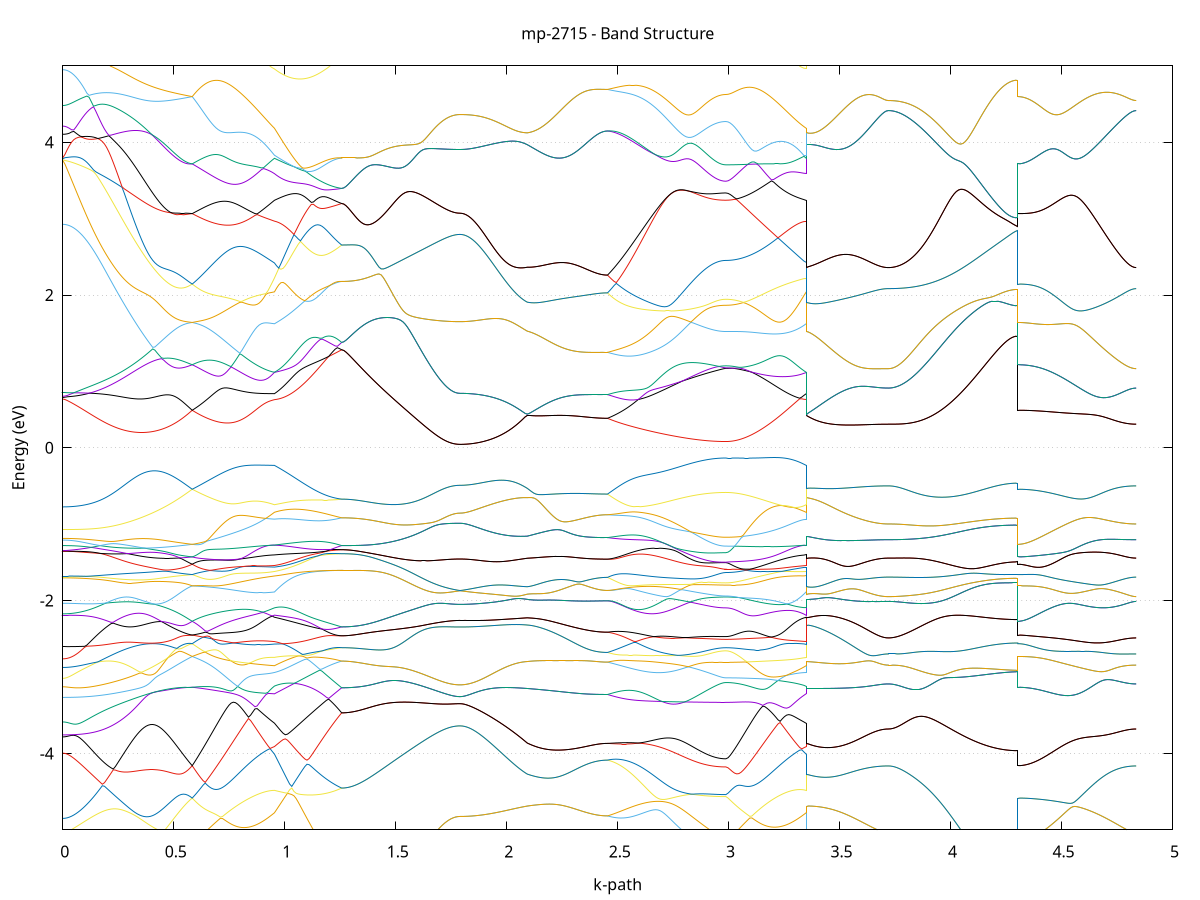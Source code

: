 set title 'mp-2715 - Band Structure'
set xlabel 'k-path'
set ylabel 'Energy (eV)'
set grid y
set yrange [-5:5]
set terminal png size 800,600
set output 'mp-2715_bands_gnuplot.png'
plot '-' using 1:2 with lines notitle, '-' using 1:2 with lines notitle, '-' using 1:2 with lines notitle, '-' using 1:2 with lines notitle, '-' using 1:2 with lines notitle, '-' using 1:2 with lines notitle, '-' using 1:2 with lines notitle, '-' using 1:2 with lines notitle, '-' using 1:2 with lines notitle, '-' using 1:2 with lines notitle, '-' using 1:2 with lines notitle, '-' using 1:2 with lines notitle, '-' using 1:2 with lines notitle, '-' using 1:2 with lines notitle, '-' using 1:2 with lines notitle, '-' using 1:2 with lines notitle, '-' using 1:2 with lines notitle, '-' using 1:2 with lines notitle, '-' using 1:2 with lines notitle, '-' using 1:2 with lines notitle, '-' using 1:2 with lines notitle, '-' using 1:2 with lines notitle, '-' using 1:2 with lines notitle, '-' using 1:2 with lines notitle, '-' using 1:2 with lines notitle, '-' using 1:2 with lines notitle, '-' using 1:2 with lines notitle, '-' using 1:2 with lines notitle, '-' using 1:2 with lines notitle, '-' using 1:2 with lines notitle, '-' using 1:2 with lines notitle, '-' using 1:2 with lines notitle, '-' using 1:2 with lines notitle, '-' using 1:2 with lines notitle, '-' using 1:2 with lines notitle, '-' using 1:2 with lines notitle, '-' using 1:2 with lines notitle, '-' using 1:2 with lines notitle, '-' using 1:2 with lines notitle, '-' using 1:2 with lines notitle, '-' using 1:2 with lines notitle, '-' using 1:2 with lines notitle, '-' using 1:2 with lines notitle, '-' using 1:2 with lines notitle, '-' using 1:2 with lines notitle, '-' using 1:2 with lines notitle, '-' using 1:2 with lines notitle, '-' using 1:2 with lines notitle, '-' using 1:2 with lines notitle, '-' using 1:2 with lines notitle, '-' using 1:2 with lines notitle, '-' using 1:2 with lines notitle, '-' using 1:2 with lines notitle, '-' using 1:2 with lines notitle, '-' using 1:2 with lines notitle, '-' using 1:2 with lines notitle, '-' using 1:2 with lines notitle, '-' using 1:2 with lines notitle, '-' using 1:2 with lines notitle, '-' using 1:2 with lines notitle, '-' using 1:2 with lines notitle, '-' using 1:2 with lines notitle, '-' using 1:2 with lines notitle, '-' using 1:2 with lines notitle, '-' using 1:2 with lines notitle, '-' using 1:2 with lines notitle, '-' using 1:2 with lines notitle, '-' using 1:2 with lines notitle, '-' using 1:2 with lines notitle, '-' using 1:2 with lines notitle, '-' using 1:2 with lines notitle, '-' using 1:2 with lines notitle, '-' using 1:2 with lines notitle, '-' using 1:2 with lines notitle, '-' using 1:2 with lines notitle, '-' using 1:2 with lines notitle, '-' using 1:2 with lines notitle, '-' using 1:2 with lines notitle, '-' using 1:2 with lines notitle, '-' using 1:2 with lines notitle, '-' using 1:2 with lines notitle, '-' using 1:2 with lines notitle, '-' using 1:2 with lines notitle, '-' using 1:2 with lines notitle, '-' using 1:2 with lines notitle, '-' using 1:2 with lines notitle, '-' using 1:2 with lines notitle, '-' using 1:2 with lines notitle, '-' using 1:2 with lines notitle, '-' using 1:2 with lines notitle, '-' using 1:2 with lines notitle, '-' using 1:2 with lines notitle, '-' using 1:2 with lines notitle, '-' using 1:2 with lines notitle, '-' using 1:2 with lines notitle, '-' using 1:2 with lines notitle
0.000000 -14.407326
0.009884 -14.407026
0.019769 -14.406026
0.029653 -14.404426
0.039538 -14.402126
0.049422 -14.399126
0.059306 -14.395526
0.069191 -14.391326
0.079075 -14.386426
0.088960 -14.380826
0.098844 -14.374626
0.108728 -14.367726
0.118613 -14.360226
0.128497 -14.352026
0.138382 -14.343226
0.148266 -14.333726
0.158150 -14.323626
0.168035 -14.312926
0.177919 -14.301526
0.187804 -14.289426
0.197688 -14.276826
0.207572 -14.263426
0.217457 -14.249526
0.227341 -14.234926
0.237225 -14.219726
0.247110 -14.203926
0.256994 -14.187426
0.266879 -14.170326
0.276763 -14.152626
0.286647 -14.134226
0.296532 -14.115326
0.306416 -14.095726
0.316301 -14.075526
0.326185 -14.054826
0.336069 -14.033426
0.345954 -14.011426
0.355838 -13.988826
0.365723 -13.965726
0.375607 -13.941926
0.385491 -13.917626
0.395376 -13.892726
0.405260 -13.867226
0.415145 -13.841226
0.425029 -13.814626
0.434913 -13.787426
0.444798 -13.759726
0.454682 -13.731426
0.464567 -13.702626
0.474451 -13.673326
0.484335 -13.643526
0.494220 -13.613126
0.504104 -13.582226
0.513989 -13.550826
0.523873 -13.519026
0.533757 -13.486626
0.543642 -13.453826
0.553526 -13.420526
0.563411 -13.386726
0.573295 -13.352526
0.583179 -13.317926
0.583179 -13.317926
0.592928 -13.318026
0.602677 -13.317626
0.612426 -13.316626
0.622174 -13.314926
0.631923 -13.312726
0.641672 -13.309826
0.651421 -13.306426
0.661169 -13.302426
0.670918 -13.297826
0.680667 -13.292626
0.690416 -13.286826
0.700164 -13.280426
0.709913 -13.273426
0.719662 -13.265926
0.729411 -13.257826
0.739159 -13.249126
0.748908 -13.239826
0.758657 -13.230026
0.768406 -13.219626
0.778155 -13.208726
0.787903 -13.197226
0.797652 -13.185126
0.807401 -13.172526
0.817150 -13.159426
0.826898 -13.145826
0.836647 -13.131626
0.846396 -13.117026
0.856145 -13.101926
0.865893 -13.086326
0.875642 -13.070326
0.885391 -13.053926
0.895140 -13.037226
0.904888 -13.020426
0.914637 -13.003526
0.924386 -12.986926
0.934135 -12.971426
0.943883 -12.958426
0.953632 -12.951426
0.953632 -12.951426
0.963403 -12.935826
0.973174 -12.932226
0.982945 -12.937126
0.992716 -12.946226
1.002487 -12.957126
1.012257 -12.968726
1.022028 -12.981426
1.031799 -12.994026
1.041570 -13.006126
1.051341 -13.017726
1.061112 -13.028826
1.070883 -13.039426
1.080653 -13.049426
1.090424 -13.058926
1.100195 -13.067926
1.109966 -13.076326
1.119737 -13.084226
1.129508 -13.091526
1.139279 -13.098326
1.149050 -13.104526
1.158820 -13.110226
1.168591 -13.115426
1.178362 -13.120026
1.188133 -13.124026
1.197904 -13.127526
1.207675 -13.130426
1.217446 -13.132826
1.227217 -13.134726
1.236987 -13.135926
1.246758 -13.136626
1.256529 -13.136826
1.256529 -13.136826
1.266404 -13.136526
1.276280 -13.135726
1.286155 -13.134426
1.296030 -13.132526
1.305906 -13.130126
1.315781 -13.127226
1.325656 -13.123826
1.335532 -13.119826
1.345407 -13.115326
1.355282 -13.110326
1.365158 -13.104826
1.375033 -13.098826
1.384908 -13.092326
1.394784 -13.085226
1.404659 -13.077726
1.414534 -13.069826
1.424410 -13.061326
1.434285 -13.052426
1.444160 -13.043026
1.454036 -13.033226
1.463911 -13.023026
1.473786 -13.012426
1.483662 -13.001326
1.493537 -12.989926
1.503412 -12.978126
1.513288 -12.966026
1.523163 -12.953626
1.533038 -12.940826
1.542914 -12.927826
1.552789 -12.914526
1.562664 -12.901026
1.572540 -12.887426
1.582415 -12.873526
1.592290 -12.859626
1.602166 -12.845726
1.612041 -12.831726
1.621916 -12.817826
1.631791 -12.804026
1.641667 -12.790326
1.651542 -12.776926
1.661417 -12.763926
1.671293 -12.751226
1.681168 -12.739026
1.691043 -12.727426
1.700919 -12.716526
1.710794 -12.706426
1.720669 -12.697126
1.730545 -12.688926
1.740420 -12.681726
1.750295 -12.675726
1.760171 -12.670926
1.770046 -12.667426
1.779921 -12.665326
1.789797 -12.664626
1.789797 -12.664626
1.799568 -12.664426
1.809338 -12.663726
1.819109 -12.662526
1.828880 -12.660826
1.838651 -12.658726
1.848422 -12.656126
1.858193 -12.653126
1.867964 -12.649526
1.877735 -12.645526
1.887505 -12.641126
1.897276 -12.636226
1.907047 -12.630826
1.916818 -12.625026
1.926589 -12.618826
1.936360 -12.612126
1.946131 -12.605026
1.955901 -12.597426
1.965672 -12.589526
1.975443 -12.581226
1.985214 -12.572526
1.994985 -12.563426
2.004756 -12.554026
2.014527 -12.544326
2.024298 -12.534326
2.034068 -12.524126
2.043839 -12.513726
2.053610 -12.503126
2.063381 -12.492526
2.073152 -12.482026
2.082923 -12.471726
2.092694 -12.461926
2.092694 -12.461926
2.102470 -12.456326
2.112247 -12.452026
2.122023 -12.448926
2.131800 -12.446926
2.141577 -12.446126
2.151353 -12.446326
2.161130 -12.447426
2.170906 -12.449326
2.180683 -12.451926
2.190460 -12.455226
2.200236 -12.459026
2.210013 -12.463226
2.219790 -12.467826
2.229566 -12.472726
2.239343 -12.477826
2.249119 -12.483026
2.258896 -12.488326
2.268673 -12.493626
2.278449 -12.498926
2.288226 -12.504126
2.298002 -12.509226
2.307779 -12.514126
2.317556 -12.518926
2.327332 -12.523426
2.337109 -12.527726
2.346885 -12.531726
2.356662 -12.535426
2.366439 -12.538826
2.376215 -12.541926
2.385992 -12.544626
2.395768 -12.547026
2.405545 -12.549126
2.415322 -12.550826
2.425098 -12.552126
2.434875 -12.553126
2.444651 -12.553626
2.454428 -12.553826
2.454428 -12.553826
2.464303 -12.577126
2.474179 -12.601326
2.484054 -12.625926
2.493929 -12.650626
2.503805 -12.675226
2.513680 -12.699726
2.523555 -12.724026
2.533431 -12.748126
2.543306 -12.771826
2.553181 -12.795226
2.563057 -12.818326
2.572932 -12.841126
2.582807 -12.863426
2.592683 -12.885426
2.602558 -12.906926
2.612433 -12.928026
2.622309 -12.948726
2.632184 -12.969026
2.642059 -12.988826
2.651935 -13.008126
2.661810 -13.026926
2.671685 -13.045326
2.681561 -13.063126
2.691436 -13.080526
2.701311 -13.097426
2.711187 -13.113726
2.721062 -13.129526
2.730937 -13.144826
2.740812 -13.159626
2.750688 -13.173826
2.760563 -13.187426
2.770438 -13.200626
2.780314 -13.213126
2.790189 -13.225226
2.800064 -13.236626
2.809940 -13.247526
2.819815 -13.257826
2.829690 -13.267526
2.839566 -13.276726
2.849441 -13.285326
2.859316 -13.293326
2.869192 -13.300726
2.879067 -13.307626
2.888942 -13.313826
2.898818 -13.319526
2.908693 -13.324626
2.918568 -13.329026
2.928444 -13.332926
2.938319 -13.336226
2.948194 -13.338926
2.958070 -13.341026
2.967945 -13.342526
2.977820 -13.343426
2.987696 -13.343726
2.987696 -13.343726
2.997472 -13.343426
3.007249 -13.342526
3.017025 -13.341026
3.026802 -13.338926
3.036579 -13.336326
3.046355 -13.333026
3.056132 -13.329226
3.065908 -13.324726
3.075685 -13.319726
3.085462 -13.314126
3.095238 -13.307926
3.105015 -13.301126
3.114791 -13.293826
3.124568 -13.285826
3.134345 -13.277326
3.144121 -13.268226
3.153898 -13.258626
3.163675 -13.248326
3.173451 -13.237526
3.183228 -13.226226
3.193004 -13.214326
3.202781 -13.201826
3.212558 -13.188826
3.222334 -13.175226
3.232111 -13.161126
3.241887 -13.146426
3.251664 -13.131326
3.261441 -13.115526
3.271217 -13.099326
3.280994 -13.082626
3.290770 -13.065326
3.300547 -13.047526
3.310324 -13.029326
3.320100 -13.010526
3.329877 -12.991326
3.339653 -12.971526
3.349430 -12.951426
3.349430 -12.461926
3.359179 -12.458926
3.368928 -12.457526
3.378676 -12.457426
3.388425 -12.458726
3.398174 -12.461226
3.407923 -12.464826
3.417671 -12.469226
3.427420 -12.474526
3.437169 -12.480426
3.446918 -12.486826
3.456666 -12.493726
3.466415 -12.500926
3.476164 -12.508326
3.485913 -12.515826
3.495661 -12.523426
3.505410 -12.531026
3.515159 -12.538526
3.524908 -12.545926
3.534656 -12.553126
3.544405 -12.560226
3.554154 -12.567026
3.563903 -12.573526
3.573652 -12.579826
3.583400 -12.585726
3.593149 -12.591326
3.602898 -12.596526
3.612647 -12.601426
3.622395 -12.605926
3.632144 -12.610026
3.641893 -12.613726
3.651642 -12.617026
3.661390 -12.619826
3.671139 -12.622226
3.680888 -12.624226
3.690637 -12.625826
3.700385 -12.626926
3.710134 -12.627626
3.719883 -12.627826
3.719883 -12.627826
3.729767 -12.630726
3.739652 -12.639226
3.749536 -12.652326
3.759421 -12.669026
3.769305 -12.688226
3.779189 -12.709326
3.789074 -12.731526
3.798958 -12.754626
3.808842 -12.778126
3.818727 -12.802026
3.828611 -12.826026
3.838496 -12.850026
3.848380 -12.873926
3.858264 -12.897626
3.868149 -12.921226
3.878033 -12.944426
3.887918 -12.967426
3.897802 -12.990026
3.907686 -13.012326
3.917571 -13.034226
3.927455 -13.055726
3.937340 -13.076726
3.947224 -13.097326
3.957108 -13.117526
3.966993 -13.137226
3.976877 -13.156426
3.986762 -13.175126
3.996646 -13.193326
4.006530 -13.211026
4.016415 -13.228126
4.026299 -13.244826
4.036184 -13.260926
4.046068 -13.276526
4.055952 -13.291526
4.065837 -13.306026
4.075721 -13.320026
4.085606 -13.333326
4.095490 -13.346126
4.105374 -13.358326
4.115259 -13.370026
4.125143 -13.381126
4.135028 -13.391626
4.144912 -13.401526
4.154796 -13.410826
4.164681 -13.419626
4.174565 -13.427726
4.184449 -13.435326
4.194334 -13.442226
4.204218 -13.448626
4.214103 -13.454326
4.223987 -13.459526
4.233871 -13.464026
4.243756 -13.468026
4.253640 -13.471326
4.263525 -13.474126
4.273409 -13.476226
4.283293 -13.477726
4.293178 -13.478626
4.303062 -13.478926
4.303062 -13.317926
4.312938 -13.317626
4.322813 -13.316726
4.332688 -13.315226
4.342564 -13.313126
4.352439 -13.310426
4.362314 -13.307126
4.372189 -13.303226
4.382065 -13.298826
4.391940 -13.293726
4.401815 -13.288026
4.411691 -13.281826
4.421566 -13.274926
4.431441 -13.267526
4.441317 -13.259526
4.451192 -13.250926
4.461067 -13.241826
4.470943 -13.232026
4.480818 -13.221726
4.490693 -13.210926
4.500569 -13.199426
4.510444 -13.187426
4.520319 -13.174926
4.530195 -13.161826
4.540070 -13.148226
4.549945 -13.134026
4.559821 -13.119326
4.569696 -13.104126
4.579571 -13.088426
4.589447 -13.072226
4.599322 -13.055526
4.609197 -13.038326
4.619073 -13.020626
4.628948 -13.002526
4.638823 -12.983926
4.648699 -12.964926
4.658574 -12.945526
4.668449 -12.925826
4.678325 -12.905726
4.688200 -12.885226
4.698075 -12.864526
4.707951 -12.843626
4.717826 -12.822526
4.727701 -12.801326
4.737577 -12.780026
4.747452 -12.759026
4.757327 -12.738126
4.767202 -12.717826
4.777078 -12.698226
4.786953 -12.679826
4.796828 -12.663126
4.806704 -12.648726
4.816579 -12.637526
4.826454 -12.630326
4.836330 -12.627826
e
0.000000 -11.581726
0.009884 -11.581926
0.019769 -11.582426
0.029653 -11.583326
0.039538 -11.584726
0.049422 -11.586726
0.059306 -11.589526
0.069191 -11.593326
0.079075 -11.598526
0.088960 -11.605326
0.098844 -11.614326
0.108728 -11.625726
0.118613 -11.639826
0.128497 -11.656626
0.138382 -11.676226
0.148266 -11.698226
0.158150 -11.722526
0.168035 -11.748826
0.177919 -11.777026
0.187804 -11.806626
0.197688 -11.837726
0.207572 -11.870026
0.217457 -11.903426
0.227341 -11.937826
0.237225 -11.973126
0.247110 -12.009126
0.256994 -12.045826
0.266879 -12.083126
0.276763 -12.120926
0.286647 -12.159226
0.296532 -12.197926
0.306416 -12.236926
0.316301 -12.276226
0.326185 -12.315826
0.336069 -12.355526
0.345954 -12.395426
0.355838 -12.435426
0.365723 -12.475526
0.375607 -12.515626
0.385491 -12.555726
0.395376 -12.595826
0.405260 -12.635826
0.415145 -12.675726
0.425029 -12.715526
0.434913 -12.755126
0.444798 -12.794626
0.454682 -12.833926
0.464567 -12.872926
0.474451 -12.911726
0.484335 -12.950326
0.494220 -12.988626
0.504104 -13.026626
0.513989 -13.064226
0.523873 -13.101626
0.533757 -13.138626
0.543642 -13.175226
0.553526 -13.211526
0.563411 -13.247426
0.573295 -13.282826
0.583179 -13.317926
0.583179 -13.317926
0.592928 -13.317126
0.602677 -13.315826
0.612426 -13.313826
0.622174 -13.311326
0.631923 -13.308126
0.641672 -13.304426
0.651421 -13.300026
0.661169 -13.295126
0.670918 -13.289526
0.680667 -13.283426
0.690416 -13.276726
0.700164 -13.269326
0.709913 -13.261426
0.719662 -13.252926
0.729411 -13.243826
0.739159 -13.234126
0.748908 -13.223826
0.758657 -13.212926
0.768406 -13.201526
0.778155 -13.189526
0.787903 -13.176926
0.797652 -13.163726
0.807401 -13.149926
0.817150 -13.135626
0.826898 -13.120826
0.836647 -13.105326
0.846396 -13.089426
0.856145 -13.072826
0.865893 -13.055826
0.875642 -13.038226
0.885391 -13.020026
0.895140 -13.001426
0.904888 -12.982226
0.914637 -12.962526
0.924386 -12.942326
0.934135 -12.921626
0.943883 -12.900426
0.953632 -12.878726
0.953632 -12.878726
0.963403 -12.894926
0.973174 -12.910526
0.982945 -12.925726
0.992716 -12.940426
1.002487 -12.954526
1.012257 -12.968226
1.022028 -12.980526
1.031799 -12.992326
1.041570 -13.003826
1.051341 -13.015026
1.061112 -13.025926
1.070883 -13.036326
1.080653 -13.046326
1.090424 -13.055826
1.100195 -13.064826
1.109966 -13.073326
1.119737 -13.081326
1.129508 -13.088826
1.139279 -13.095726
1.149050 -13.102126
1.158820 -13.108026
1.168591 -13.113426
1.178362 -13.118226
1.188133 -13.122426
1.197904 -13.126126
1.207675 -13.129326
1.217446 -13.131926
1.227217 -13.134026
1.236987 -13.135526
1.246758 -13.136426
1.256529 -13.136826
1.256529 -13.136826
1.266404 -13.136526
1.276280 -13.135726
1.286155 -13.134426
1.296030 -13.132526
1.305906 -13.130126
1.315781 -13.127226
1.325656 -13.123826
1.335532 -13.119826
1.345407 -13.115326
1.355282 -13.110326
1.365158 -13.104826
1.375033 -13.098826
1.384908 -13.092326
1.394784 -13.085226
1.404659 -13.077726
1.414534 -13.069826
1.424410 -13.061326
1.434285 -13.052426
1.444160 -13.043026
1.454036 -13.033226
1.463911 -13.023026
1.473786 -13.012426
1.483662 -13.001326
1.493537 -12.989926
1.503412 -12.978126
1.513288 -12.966026
1.523163 -12.953626
1.533038 -12.940826
1.542914 -12.927826
1.552789 -12.914526
1.562664 -12.901026
1.572540 -12.887426
1.582415 -12.873526
1.592290 -12.859626
1.602166 -12.845726
1.612041 -12.831726
1.621916 -12.817826
1.631791 -12.804026
1.641667 -12.790326
1.651542 -12.776926
1.661417 -12.763926
1.671293 -12.751226
1.681168 -12.739026
1.691043 -12.727426
1.700919 -12.716526
1.710794 -12.706426
1.720669 -12.697126
1.730545 -12.688926
1.740420 -12.681726
1.750295 -12.675726
1.760171 -12.670926
1.770046 -12.667426
1.779921 -12.665326
1.789797 -12.664626
1.789797 -12.664626
1.799568 -12.664426
1.809338 -12.663726
1.819109 -12.662526
1.828880 -12.660826
1.838651 -12.658726
1.848422 -12.656126
1.858193 -12.653126
1.867964 -12.649526
1.877735 -12.645526
1.887505 -12.641126
1.897276 -12.636226
1.907047 -12.630826
1.916818 -12.625026
1.926589 -12.618826
1.936360 -12.612126
1.946131 -12.605026
1.955901 -12.597426
1.965672 -12.589526
1.975443 -12.581226
1.985214 -12.572526
1.994985 -12.563426
2.004756 -12.554026
2.014527 -12.544326
2.024298 -12.534326
2.034068 -12.524126
2.043839 -12.513726
2.053610 -12.503126
2.063381 -12.492526
2.073152 -12.482026
2.082923 -12.471726
2.092694 -12.461926
2.092694 -12.461926
2.102470 -12.456326
2.112247 -12.452026
2.122023 -12.448926
2.131800 -12.446926
2.141577 -12.446126
2.151353 -12.446326
2.161130 -12.447426
2.170906 -12.449326
2.180683 -12.451926
2.190460 -12.455226
2.200236 -12.459026
2.210013 -12.463226
2.219790 -12.467826
2.229566 -12.472726
2.239343 -12.477826
2.249119 -12.483026
2.258896 -12.488326
2.268673 -12.493626
2.278449 -12.498926
2.288226 -12.504126
2.298002 -12.509226
2.307779 -12.514126
2.317556 -12.518926
2.327332 -12.523426
2.337109 -12.527726
2.346885 -12.531726
2.356662 -12.535426
2.366439 -12.538826
2.376215 -12.541926
2.385992 -12.544626
2.395768 -12.547026
2.405545 -12.549126
2.415322 -12.550826
2.425098 -12.552126
2.434875 -12.553126
2.444651 -12.553626
2.454428 -12.553826
2.454428 -12.553826
2.464303 -12.533026
2.474179 -12.518126
2.484054 -12.515926
2.493929 -12.528026
2.503805 -12.547826
2.513680 -12.570726
2.523555 -12.594726
2.533431 -12.619126
2.543306 -12.643426
2.553181 -12.667626
2.563057 -12.691626
2.572932 -12.715226
2.582807 -12.738426
2.592683 -12.761226
2.602558 -12.783626
2.612433 -12.805626
2.622309 -12.827126
2.632184 -12.848126
2.642059 -12.868626
2.651935 -12.888626
2.661810 -12.908126
2.671685 -12.927126
2.681561 -12.945526
2.691436 -12.963526
2.701311 -12.980926
2.711187 -12.997726
2.721062 -13.014026
2.730937 -13.029726
2.740812 -13.044926
2.750688 -13.059626
2.760563 -13.073626
2.770438 -13.087126
2.780314 -13.100026
2.790189 -13.112326
2.800064 -13.124126
2.809940 -13.135226
2.819815 -13.145826
2.829690 -13.155826
2.839566 -13.165226
2.849441 -13.174026
2.859316 -13.182226
2.869192 -13.189826
2.879067 -13.196826
2.888942 -13.203126
2.898818 -13.208926
2.908693 -13.214126
2.918568 -13.218726
2.928444 -13.222726
2.938319 -13.226026
2.948194 -13.228826
2.958070 -13.230926
2.967945 -13.232426
2.977820 -13.233326
2.987696 -13.233626
2.987696 -13.233626
2.997472 -13.233326
3.007249 -13.232426
3.017025 -13.230926
3.026802 -13.228826
3.036579 -13.226026
3.046355 -13.222626
3.056132 -13.218726
3.065908 -13.214126
3.075685 -13.208926
3.085462 -13.203126
3.095238 -13.196726
3.105015 -13.189726
3.114791 -13.182126
3.124568 -13.173926
3.134345 -13.165026
3.144121 -13.155626
3.153898 -13.145626
3.163675 -13.135026
3.173451 -13.123826
3.183228 -13.112126
3.193004 -13.099726
3.202781 -13.086826
3.212558 -13.073226
3.222334 -13.059126
3.232111 -13.044526
3.241887 -13.029226
3.251664 -13.013426
3.261441 -12.997126
3.271217 -12.980226
3.280994 -12.962726
3.290770 -12.944726
3.300547 -12.926126
3.310324 -12.907126
3.320100 -12.887526
3.329877 -12.867326
3.339653 -12.846726
3.349430 -12.878726
3.349430 -12.461926
3.359179 -12.458926
3.368928 -12.457526
3.378676 -12.457426
3.388425 -12.458726
3.398174 -12.461226
3.407923 -12.464826
3.417671 -12.469226
3.427420 -12.474526
3.437169 -12.480426
3.446918 -12.486826
3.456666 -12.493726
3.466415 -12.500926
3.476164 -12.508326
3.485913 -12.515826
3.495661 -12.523426
3.505410 -12.531026
3.515159 -12.538526
3.524908 -12.545926
3.534656 -12.553126
3.544405 -12.560226
3.554154 -12.567026
3.563903 -12.573526
3.573652 -12.579826
3.583400 -12.585726
3.593149 -12.591326
3.602898 -12.596526
3.612647 -12.601426
3.622395 -12.605926
3.632144 -12.610026
3.641893 -12.613726
3.651642 -12.617026
3.661390 -12.619826
3.671139 -12.622226
3.680888 -12.624226
3.690637 -12.625826
3.700385 -12.626926
3.710134 -12.627626
3.719883 -12.627826
3.719883 -12.627826
3.729767 -12.630726
3.739652 -12.639226
3.749536 -12.652326
3.759421 -12.669026
3.769305 -12.688226
3.779189 -12.709326
3.789074 -12.731526
3.798958 -12.754626
3.808842 -12.778126
3.818727 -12.802026
3.828611 -12.826026
3.838496 -12.850026
3.848380 -12.873926
3.858264 -12.897626
3.868149 -12.921226
3.878033 -12.944426
3.887918 -12.967426
3.897802 -12.990026
3.907686 -13.012326
3.917571 -13.034226
3.927455 -13.055726
3.937340 -13.076726
3.947224 -13.097326
3.957108 -13.117526
3.966993 -13.137226
3.976877 -13.156426
3.986762 -13.175126
3.996646 -13.193326
4.006530 -13.211026
4.016415 -13.228126
4.026299 -13.244826
4.036184 -13.260926
4.046068 -13.276526
4.055952 -13.291526
4.065837 -13.306026
4.075721 -13.319926
4.085606 -13.333326
4.095490 -13.346126
4.105374 -13.358326
4.115259 -13.370026
4.125143 -13.381126
4.135028 -13.391626
4.144912 -13.401526
4.154796 -13.410826
4.164681 -13.419626
4.174565 -13.427726
4.184449 -13.435326
4.194334 -13.442226
4.204218 -13.448626
4.214103 -13.454326
4.223987 -13.459526
4.233871 -13.464026
4.243756 -13.468026
4.253640 -13.471326
4.263525 -13.474126
4.273409 -13.476226
4.283293 -13.477726
4.293178 -13.478626
4.303062 -13.478926
4.303062 -13.317926
4.312938 -13.317626
4.322813 -13.316726
4.332688 -13.315226
4.342564 -13.313126
4.352439 -13.310426
4.362314 -13.307126
4.372189 -13.303226
4.382065 -13.298826
4.391940 -13.293726
4.401815 -13.288026
4.411691 -13.281826
4.421566 -13.274926
4.431441 -13.267526
4.441317 -13.259526
4.451192 -13.250926
4.461067 -13.241826
4.470943 -13.232026
4.480818 -13.221726
4.490693 -13.210926
4.500569 -13.199426
4.510444 -13.187426
4.520319 -13.174926
4.530195 -13.161826
4.540070 -13.148226
4.549945 -13.134026
4.559821 -13.119326
4.569696 -13.104126
4.579571 -13.088426
4.589447 -13.072226
4.599322 -13.055526
4.609197 -13.038326
4.619073 -13.020626
4.628948 -13.002526
4.638823 -12.983926
4.648699 -12.964926
4.658574 -12.945526
4.668449 -12.925826
4.678325 -12.905726
4.688200 -12.885226
4.698075 -12.864526
4.707951 -12.843626
4.717826 -12.822526
4.727701 -12.801326
4.737577 -12.780026
4.747452 -12.759026
4.757327 -12.738126
4.767202 -12.717826
4.777078 -12.698226
4.786953 -12.679826
4.796828 -12.663126
4.806704 -12.648726
4.816579 -12.637526
4.826454 -12.630326
4.836330 -12.627826
e
0.000000 -11.391026
0.009884 -11.391926
0.019769 -11.394426
0.029653 -11.398526
0.039538 -11.404026
0.049422 -11.410926
0.059306 -11.418926
0.069191 -11.427726
0.079075 -11.436926
0.088960 -11.446126
0.098844 -11.454826
0.108728 -11.462726
0.118613 -11.469426
0.128497 -11.474726
0.138382 -11.478626
0.148266 -11.481226
0.158150 -11.482826
0.168035 -11.483426
0.177919 -11.483326
0.187804 -11.482526
0.197688 -11.481326
0.207572 -11.479626
0.217457 -11.477626
0.227341 -11.475326
0.237225 -11.472826
0.247110 -11.470126
0.256994 -11.467326
0.266879 -11.464426
0.276763 -11.461426
0.286647 -11.458426
0.296532 -11.455426
0.306416 -11.452326
0.316301 -11.449326
0.326185 -11.446326
0.336069 -11.443426
0.345954 -11.440526
0.355838 -11.437726
0.365723 -11.435026
0.375607 -11.432526
0.385491 -11.430026
0.395376 -11.427726
0.405260 -11.425426
0.415145 -11.423326
0.425029 -11.421426
0.434913 -11.419626
0.444798 -11.417926
0.454682 -11.416326
0.464567 -11.414926
0.474451 -11.413626
0.484335 -11.412526
0.494220 -11.411426
0.504104 -11.410526
0.513989 -11.409726
0.523873 -11.409026
0.533757 -11.408326
0.543642 -11.407826
0.553526 -11.407326
0.563411 -11.406926
0.573295 -11.406526
0.583179 -11.406226
0.583179 -11.406226
0.592928 -11.434226
0.602677 -11.463226
0.612426 -11.493326
0.622174 -11.524326
0.631923 -11.556326
0.641672 -11.589326
0.651421 -11.623126
0.661169 -11.657726
0.670918 -11.693226
0.680667 -11.729326
0.690416 -11.766226
0.700164 -11.803726
0.709913 -11.841826
0.719662 -11.880526
0.729411 -11.919626
0.739159 -11.959226
0.748908 -11.999126
0.758657 -12.039426
0.768406 -12.080026
0.778155 -12.120926
0.787903 -12.161926
0.797652 -12.203126
0.807401 -12.244426
0.817150 -12.285826
0.826898 -12.327126
0.836647 -12.368526
0.846396 -12.409826
0.856145 -12.451126
0.865893 -12.492126
0.875642 -12.533026
0.885391 -12.573526
0.895140 -12.613726
0.904888 -12.653426
0.914637 -12.692426
0.924386 -12.730326
0.934135 -12.766526
0.943883 -12.799426
0.953632 -12.825626
0.953632 -12.825626
0.963403 -12.818826
0.973174 -12.799226
0.982945 -12.770326
0.992716 -12.736626
1.002487 -12.700326
1.012257 -12.662526
1.022028 -12.623726
1.031799 -12.584326
1.041570 -12.544526
1.051341 -12.504326
1.061112 -12.463826
1.070883 -12.423226
1.080653 -12.382426
1.090424 -12.341426
1.100195 -12.300426
1.109966 -12.259426
1.119737 -12.218326
1.129508 -12.177326
1.139279 -12.136426
1.149050 -12.095626
1.158820 -12.054926
1.168591 -12.014426
1.178362 -11.974226
1.188133 -11.934226
1.197904 -11.894526
1.207675 -11.855126
1.217446 -11.816226
1.227217 -11.777626
1.236987 -11.739626
1.246758 -11.702026
1.256529 -11.665026
1.256529 -11.665026
1.266404 -11.664926
1.276280 -11.664426
1.286155 -11.663726
1.296030 -11.662726
1.305906 -11.661326
1.315781 -11.659726
1.325656 -11.657926
1.335532 -11.655726
1.345407 -11.653326
1.355282 -11.650626
1.365158 -11.647626
1.375033 -11.644526
1.384908 -11.641026
1.394784 -11.637426
1.404659 -11.633526
1.414534 -11.629526
1.424410 -11.625326
1.434285 -11.620926
1.444160 -11.616426
1.454036 -11.611726
1.463911 -11.607026
1.473786 -11.602226
1.483662 -11.597326
1.493537 -11.592426
1.503412 -11.587626
1.513288 -11.582826
1.523163 -11.578226
1.533038 -11.573726
1.542914 -11.569426
1.552789 -11.565526
1.562664 -11.562026
1.572540 -11.559026
1.582415 -11.556726
1.592290 -11.555126
1.602166 -11.554526
1.612041 -11.555126
1.621916 -11.557026
1.631791 -11.560426
1.641667 -11.565426
1.651542 -11.572126
1.661417 -11.580226
1.671293 -11.589726
1.681168 -11.600026
1.691043 -11.610926
1.700919 -11.622026
1.710794 -11.632926
1.720669 -11.643326
1.730545 -11.652926
1.740420 -11.661426
1.750295 -11.668626
1.760171 -11.674426
1.770046 -11.678626
1.779921 -11.681226
1.789797 -11.682126
1.789797 -11.682126
1.799568 -11.682026
1.809338 -11.681626
1.819109 -11.681126
1.828880 -11.680526
1.838651 -11.679726
1.848422 -11.679026
1.858193 -11.678426
1.867964 -11.678226
1.877735 -11.678426
1.887505 -11.679526
1.897276 -11.681726
1.907047 -11.685526
1.916818 -11.691326
1.926589 -11.699426
1.936360 -11.710126
1.946131 -11.723426
1.955901 -11.739226
1.965672 -11.757426
1.975443 -11.777726
1.985214 -11.799626
1.994985 -11.823026
2.004756 -11.847626
2.014527 -11.873226
2.024298 -11.899526
2.034068 -11.926426
2.043839 -11.953626
2.053610 -11.981126
2.063381 -12.008626
2.073152 -12.036026
2.082923 -12.063026
2.092694 -12.089426
2.092694 -12.089426
2.102470 -12.104326
2.112247 -12.118926
2.122023 -12.133126
2.131800 -12.146926
2.141577 -12.160426
2.151353 -12.173526
2.161130 -12.186226
2.170906 -12.198526
2.180683 -12.210526
2.190460 -12.222126
2.200236 -12.233326
2.210013 -12.244226
2.219790 -12.254626
2.229566 -12.264726
2.239343 -12.274426
2.249119 -12.283726
2.258896 -12.292726
2.268673 -12.301226
2.278449 -12.309326
2.288226 -12.317126
2.298002 -12.324426
2.307779 -12.331326
2.317556 -12.337826
2.327332 -12.343926
2.337109 -12.349526
2.346885 -12.354726
2.356662 -12.359526
2.366439 -12.363926
2.376215 -12.367726
2.385992 -12.371226
2.395768 -12.374226
2.405545 -12.376726
2.415322 -12.378826
2.425098 -12.380426
2.434875 -12.381526
2.444651 -12.382226
2.454428 -12.382526
2.454428 -12.382526
2.464303 -12.405226
2.474179 -12.421426
2.484054 -12.424426
2.493929 -12.412626
2.503805 -12.392626
2.513680 -12.369226
2.523555 -12.344126
2.533431 -12.318326
2.543306 -12.292126
2.553181 -12.265626
2.563057 -12.239126
2.572932 -12.212526
2.582807 -12.186026
2.592683 -12.159626
2.602558 -12.133426
2.612433 -12.107426
2.622309 -12.081726
2.632184 -12.056326
2.642059 -12.031326
2.651935 -12.006726
2.661810 -11.982526
2.671685 -11.958826
2.681561 -11.935726
2.691436 -11.913226
2.701311 -11.891226
2.711187 -11.869926
2.721062 -11.849426
2.730937 -11.829526
2.740812 -11.810426
2.750688 -11.792026
2.760563 -11.774526
2.770438 -11.757726
2.780314 -11.741826
2.790189 -11.726726
2.800064 -11.712526
2.809940 -11.699126
2.819815 -11.686526
2.829690 -11.674826
2.839566 -11.663926
2.849441 -11.653826
2.859316 -11.644526
2.869192 -11.636026
2.879067 -11.628326
2.888942 -11.621326
2.898818 -11.615026
2.908693 -11.609526
2.918568 -11.604726
2.928444 -11.600526
2.938319 -11.597026
2.948194 -11.594126
2.958070 -11.591926
2.967945 -11.590426
2.977820 -11.589426
2.987696 -11.589126
2.987696 -11.589126
2.997472 -11.592726
3.007249 -11.603226
3.017025 -11.619326
3.026802 -11.640126
3.036579 -11.664326
3.046355 -11.691426
3.056132 -11.720626
3.065908 -11.751526
3.075685 -11.783926
3.085462 -11.817626
3.095238 -11.852326
3.105015 -11.887926
3.114791 -11.924326
3.124568 -11.961426
3.134345 -11.999226
3.144121 -12.037426
3.153898 -12.076226
3.163675 -12.115426
3.173451 -12.154926
3.183228 -12.194726
3.193004 -12.234826
3.202781 -12.275126
3.212558 -12.315526
3.222334 -12.356026
3.232111 -12.396726
3.241887 -12.437326
3.251664 -12.478026
3.261441 -12.518726
3.271217 -12.559326
3.280994 -12.599826
3.290770 -12.640226
3.300547 -12.680426
3.310324 -12.720526
3.320100 -12.760426
3.329877 -12.800126
3.339653 -12.839526
3.349430 -12.825626
3.349430 -12.089426
3.359179 -12.101426
3.368928 -12.113026
3.378676 -12.124126
3.388425 -12.134826
3.398174 -12.145126
3.407923 -12.155126
3.417671 -12.164926
3.427420 -12.174326
3.437169 -12.183626
3.446918 -12.192626
3.456666 -12.201426
3.466415 -12.210126
3.476164 -12.218526
3.485913 -12.226826
3.495661 -12.234826
3.505410 -12.242626
3.515159 -12.250226
3.524908 -12.257626
3.534656 -12.264726
3.544405 -12.271526
3.554154 -12.278126
3.563903 -12.284326
3.573652 -12.290326
3.583400 -12.295926
3.593149 -12.301226
3.602898 -12.306126
3.612647 -12.310726
3.622395 -12.314926
3.632144 -12.318826
3.641893 -12.322226
3.651642 -12.325326
3.661390 -12.327926
3.671139 -12.330226
3.680888 -12.332126
3.690637 -12.333526
3.700385 -12.334526
3.710134 -12.335226
3.719883 -12.335426
3.719883 -12.335426
3.729767 -12.332226
3.739652 -12.323026
3.749536 -12.308726
3.759421 -12.290526
3.769305 -12.269126
3.779189 -12.245626
3.789074 -12.220426
3.798958 -12.193926
3.808842 -12.166626
3.818727 -12.138526
3.828611 -12.109926
3.838496 -12.081026
3.848380 -12.051826
3.858264 -12.022426
3.868149 -11.992926
3.878033 -11.963426
3.887918 -11.933926
3.897802 -11.904526
3.907686 -11.875326
3.917571 -11.846326
3.927455 -11.817526
3.937340 -11.789026
3.947224 -11.760826
3.957108 -11.733026
3.966993 -11.705626
3.976877 -11.678726
3.986762 -11.652326
3.996646 -11.626426
4.006530 -11.601126
4.016415 -11.576426
4.026299 -11.552326
4.036184 -11.528926
4.046068 -11.506226
4.055952 -11.484126
4.065837 -11.462926
4.075721 -11.442426
4.085606 -11.422726
4.095490 -11.403826
4.105374 -11.385726
4.115259 -11.368426
4.125143 -11.352026
4.135028 -11.336526
4.144912 -11.321826
4.154796 -11.308026
4.164681 -11.295126
4.174565 -11.283126
4.184449 -11.271926
4.194334 -11.261726
4.204218 -11.252326
4.214103 -11.243826
4.223987 -11.236326
4.233871 -11.229626
4.243756 -11.223826
4.253640 -11.218926
4.263525 -11.214926
4.273409 -11.211826
4.283293 -11.209526
4.293178 -11.208226
4.303062 -11.207826
4.303062 -11.406226
4.312938 -11.406626
4.322813 -11.407626
4.332688 -11.409426
4.342564 -11.411926
4.352439 -11.415126
4.362314 -11.419126
4.372189 -11.423826
4.382065 -11.429426
4.391940 -11.435826
4.401815 -11.443026
4.411691 -11.451026
4.421566 -11.460026
4.431441 -11.469926
4.441317 -11.480726
4.451192 -11.492526
4.461067 -11.505326
4.470943 -11.519026
4.480818 -11.533726
4.490693 -11.549426
4.500569 -11.566126
4.510444 -11.583826
4.520319 -11.602426
4.530195 -11.621926
4.540070 -11.642326
4.549945 -11.663526
4.559821 -11.685626
4.569696 -11.708426
4.579571 -11.731926
4.589447 -11.756126
4.599322 -11.780926
4.609197 -11.806226
4.619073 -11.832026
4.628948 -11.858326
4.638823 -11.884926
4.648699 -11.911826
4.658574 -11.939026
4.668449 -11.966326
4.678325 -11.993826
4.688200 -12.021326
4.698075 -12.048826
4.707951 -12.076226
4.717826 -12.103526
4.727701 -12.130426
4.737577 -12.156926
4.747452 -12.182826
4.757327 -12.208026
4.767202 -12.232326
4.777078 -12.255326
4.786953 -12.276626
4.796828 -12.295826
4.806704 -12.312026
4.816579 -12.324626
4.826454 -12.332626
4.836330 -12.335426
e
0.000000 -11.355926
0.009884 -11.355926
0.019769 -11.356126
0.029653 -11.356326
0.039538 -11.356626
0.049422 -11.357126
0.059306 -11.357626
0.069191 -11.358326
0.079075 -11.359026
0.088960 -11.359826
0.098844 -11.360726
0.108728 -11.361626
0.118613 -11.362626
0.128497 -11.363726
0.138382 -11.364926
0.148266 -11.366126
0.158150 -11.367426
0.168035 -11.368726
0.177919 -11.370126
0.187804 -11.371526
0.197688 -11.372926
0.207572 -11.374426
0.217457 -11.375826
0.227341 -11.377326
0.237225 -11.378826
0.247110 -11.380226
0.256994 -11.381726
0.266879 -11.383126
0.276763 -11.384626
0.286647 -11.386026
0.296532 -11.387426
0.306416 -11.388726
0.316301 -11.390026
0.326185 -11.391226
0.336069 -11.392426
0.345954 -11.393626
0.355838 -11.394726
0.365723 -11.395726
0.375607 -11.396726
0.385491 -11.397726
0.395376 -11.398526
0.405260 -11.399326
0.415145 -11.400126
0.425029 -11.400726
0.434913 -11.401426
0.444798 -11.401926
0.454682 -11.402426
0.464567 -11.402926
0.474451 -11.403326
0.484335 -11.403726
0.494220 -11.404026
0.504104 -11.404326
0.513989 -11.404526
0.523873 -11.404826
0.533757 -11.405026
0.543642 -11.405226
0.553526 -11.405426
0.563411 -11.405726
0.573295 -11.405926
0.583179 -11.406226
0.583179 -11.406226
0.592928 -11.379326
0.602677 -11.353426
0.612426 -11.328726
0.622174 -11.305026
0.631923 -11.282426
0.641672 -11.260926
0.651421 -11.240526
0.661169 -11.221126
0.670918 -11.202826
0.680667 -11.185526
0.690416 -11.169126
0.700164 -11.153826
0.709913 -11.139326
0.719662 -11.125826
0.729411 -11.113126
0.739159 -11.101426
0.748908 -11.090426
0.758657 -11.080226
0.768406 -11.070826
0.778155 -11.062226
0.787903 -11.054226
0.797652 -11.047026
0.807401 -11.040426
0.817150 -11.034526
0.826898 -11.029326
0.836647 -11.024626
0.846396 -11.020626
0.856145 -11.017126
0.865893 -11.014226
0.875642 -11.011826
0.885391 -11.010026
0.895140 -11.008826
0.904888 -11.008026
0.914637 -11.007826
0.924386 -11.008026
0.934135 -11.008726
0.943883 -11.009926
0.953632 -11.011626
0.953632 -11.011626
0.963403 -11.014926
0.973174 -11.019226
0.982945 -11.024726
0.992716 -11.031426
1.002487 -11.039226
1.012257 -11.048326
1.022028 -11.058626
1.031799 -11.070226
1.041570 -11.083026
1.051341 -11.097226
1.061112 -11.112626
1.070883 -11.129326
1.080653 -11.147326
1.090424 -11.166726
1.100195 -11.187226
1.109966 -11.209126
1.119737 -11.232226
1.129508 -11.256526
1.139279 -11.281926
1.149050 -11.308626
1.158820 -11.336326
1.168591 -11.365126
1.178362 -11.394926
1.188133 -11.425726
1.197904 -11.457526
1.207675 -11.490126
1.217446 -11.523626
1.227217 -11.557926
1.236987 -11.592926
1.246758 -11.628626
1.256529 -11.665026
1.256529 -11.665026
1.266404 -11.664926
1.276280 -11.664426
1.286155 -11.663726
1.296030 -11.662726
1.305906 -11.661326
1.315781 -11.659726
1.325656 -11.657926
1.335532 -11.655726
1.345407 -11.653326
1.355282 -11.650626
1.365158 -11.647626
1.375033 -11.644526
1.384908 -11.641026
1.394784 -11.637426
1.404659 -11.633526
1.414534 -11.629526
1.424410 -11.625326
1.434285 -11.620926
1.444160 -11.616426
1.454036 -11.611726
1.463911 -11.607026
1.473786 -11.602226
1.483662 -11.597326
1.493537 -11.592426
1.503412 -11.587626
1.513288 -11.582826
1.523163 -11.578226
1.533038 -11.573726
1.542914 -11.569426
1.552789 -11.565526
1.562664 -11.562026
1.572540 -11.559026
1.582415 -11.556726
1.592290 -11.555126
1.602166 -11.554526
1.612041 -11.555126
1.621916 -11.557026
1.631791 -11.560426
1.641667 -11.565426
1.651542 -11.572126
1.661417 -11.580226
1.671293 -11.589726
1.681168 -11.600026
1.691043 -11.610926
1.700919 -11.622026
1.710794 -11.632926
1.720669 -11.643326
1.730545 -11.652926
1.740420 -11.661426
1.750295 -11.668626
1.760171 -11.674426
1.770046 -11.678626
1.779921 -11.681226
1.789797 -11.682126
1.789797 -11.682126
1.799568 -11.682026
1.809338 -11.681626
1.819109 -11.681126
1.828880 -11.680526
1.838651 -11.679726
1.848422 -11.679026
1.858193 -11.678426
1.867964 -11.678226
1.877735 -11.678426
1.887505 -11.679526
1.897276 -11.681726
1.907047 -11.685526
1.916818 -11.691326
1.926589 -11.699426
1.936360 -11.710126
1.946131 -11.723426
1.955901 -11.739226
1.965672 -11.757426
1.975443 -11.777726
1.985214 -11.799626
1.994985 -11.823026
2.004756 -11.847626
2.014527 -11.873226
2.024298 -11.899526
2.034068 -11.926426
2.043839 -11.953626
2.053610 -11.981126
2.063381 -12.008626
2.073152 -12.036026
2.082923 -12.063026
2.092694 -12.089426
2.092694 -12.089426
2.102470 -12.104326
2.112247 -12.118926
2.122023 -12.133126
2.131800 -12.146926
2.141577 -12.160426
2.151353 -12.173526
2.161130 -12.186226
2.170906 -12.198526
2.180683 -12.210526
2.190460 -12.222126
2.200236 -12.233326
2.210013 -12.244226
2.219790 -12.254626
2.229566 -12.264726
2.239343 -12.274426
2.249119 -12.283726
2.258896 -12.292726
2.268673 -12.301226
2.278449 -12.309326
2.288226 -12.317126
2.298002 -12.324426
2.307779 -12.331326
2.317556 -12.337826
2.327332 -12.343926
2.337109 -12.349526
2.346885 -12.354726
2.356662 -12.359526
2.366439 -12.363926
2.376215 -12.367726
2.385992 -12.371226
2.395768 -12.374226
2.405545 -12.376726
2.415322 -12.378826
2.425098 -12.380426
2.434875 -12.381526
2.444651 -12.382226
2.454428 -12.382526
2.454428 -12.382526
2.464303 -12.356926
2.474179 -12.329926
2.484054 -12.302026
2.493929 -12.273426
2.503805 -12.244426
2.513680 -12.215126
2.523555 -12.185526
2.533431 -12.155626
2.543306 -12.125626
2.553181 -12.095526
2.563057 -12.065226
2.572932 -12.035026
2.582807 -12.004726
2.592683 -11.974526
2.602558 -11.944426
2.612433 -11.914426
2.622309 -11.884726
2.632184 -11.855126
2.642059 -11.825926
2.651935 -11.797126
2.661810 -11.768726
2.671685 -11.740826
2.681561 -11.713426
2.691436 -11.686726
2.701311 -11.660726
2.711187 -11.635426
2.721062 -11.611026
2.730937 -11.587626
2.740812 -11.565026
2.750688 -11.543526
2.760563 -11.523126
2.770438 -11.503826
2.780314 -11.485726
2.790189 -11.468726
2.800064 -11.453026
2.809940 -11.438426
2.819815 -11.424926
2.829690 -11.412626
2.839566 -11.401526
2.849441 -11.391326
2.859316 -11.382226
2.869192 -11.374126
2.879067 -11.366926
2.888942 -11.360526
2.898818 -11.354926
2.908693 -11.350126
2.918568 -11.346026
2.928444 -11.342526
2.938319 -11.339626
2.948194 -11.337326
2.958070 -11.335526
2.967945 -11.334326
2.977820 -11.333526
2.987696 -11.333326
2.987696 -11.333326
2.997472 -11.330726
3.007249 -11.323226
3.017025 -11.311926
3.026802 -11.297926
3.036579 -11.282426
3.046355 -11.265926
3.056132 -11.249126
3.065908 -11.232326
3.075685 -11.215726
3.085462 -11.199626
3.095238 -11.184026
3.105015 -11.169126
3.114791 -11.154726
3.124568 -11.141126
3.134345 -11.128226
3.144121 -11.116126
3.153898 -11.104626
3.163675 -11.093926
3.173451 -11.083826
3.183228 -11.074526
3.193004 -11.065926
3.202781 -11.057926
3.212558 -11.050626
3.222334 -11.044026
3.232111 -11.038026
3.241887 -11.032726
3.251664 -11.027926
3.261441 -11.023826
3.271217 -11.020226
3.280994 -11.017226
3.290770 -11.014826
3.300547 -11.013026
3.310324 -11.011626
3.320100 -11.010926
3.329877 -11.010626
3.339653 -11.010926
3.349430 -11.011626
3.349430 -12.089426
3.359179 -12.101426
3.368928 -12.113026
3.378676 -12.124126
3.388425 -12.134826
3.398174 -12.145126
3.407923 -12.155126
3.417671 -12.164926
3.427420 -12.174326
3.437169 -12.183626
3.446918 -12.192626
3.456666 -12.201426
3.466415 -12.210126
3.476164 -12.218526
3.485913 -12.226826
3.495661 -12.234826
3.505410 -12.242626
3.515159 -12.250226
3.524908 -12.257626
3.534656 -12.264726
3.544405 -12.271526
3.554154 -12.278126
3.563903 -12.284326
3.573652 -12.290326
3.583400 -12.295926
3.593149 -12.301226
3.602898 -12.306126
3.612647 -12.310726
3.622395 -12.314926
3.632144 -12.318826
3.641893 -12.322226
3.651642 -12.325326
3.661390 -12.327926
3.671139 -12.330226
3.680888 -12.332126
3.690637 -12.333526
3.700385 -12.334526
3.710134 -12.335226
3.719883 -12.335426
3.719883 -12.335426
3.729767 -12.332226
3.739652 -12.323026
3.749536 -12.308726
3.759421 -12.290526
3.769305 -12.269126
3.779189 -12.245626
3.789074 -12.220426
3.798958 -12.193926
3.808842 -12.166626
3.818727 -12.138526
3.828611 -12.109926
3.838496 -12.081026
3.848380 -12.051826
3.858264 -12.022426
3.868149 -11.992926
3.878033 -11.963426
3.887918 -11.933926
3.897802 -11.904526
3.907686 -11.875326
3.917571 -11.846326
3.927455 -11.817526
3.937340 -11.789026
3.947224 -11.760826
3.957108 -11.733026
3.966993 -11.705626
3.976877 -11.678726
3.986762 -11.652326
3.996646 -11.626426
4.006530 -11.601126
4.016415 -11.576426
4.026299 -11.552326
4.036184 -11.528926
4.046068 -11.506226
4.055952 -11.484126
4.065837 -11.462926
4.075721 -11.442426
4.085606 -11.422726
4.095490 -11.403826
4.105374 -11.385726
4.115259 -11.368426
4.125143 -11.352026
4.135028 -11.336526
4.144912 -11.321826
4.154796 -11.308026
4.164681 -11.295126
4.174565 -11.283126
4.184449 -11.271926
4.194334 -11.261726
4.204218 -11.252326
4.214103 -11.243826
4.223987 -11.236326
4.233871 -11.229626
4.243756 -11.223826
4.253640 -11.218926
4.263525 -11.214926
4.273409 -11.211826
4.283293 -11.209526
4.293178 -11.208226
4.303062 -11.207826
4.303062 -11.406226
4.312938 -11.406626
4.322813 -11.407626
4.332688 -11.409426
4.342564 -11.411926
4.352439 -11.415126
4.362314 -11.419126
4.372189 -11.423826
4.382065 -11.429426
4.391940 -11.435826
4.401815 -11.443026
4.411691 -11.451026
4.421566 -11.460026
4.431441 -11.469926
4.441317 -11.480726
4.451192 -11.492526
4.461067 -11.505326
4.470943 -11.519026
4.480818 -11.533726
4.490693 -11.549426
4.500569 -11.566126
4.510444 -11.583826
4.520319 -11.602426
4.530195 -11.621926
4.540070 -11.642326
4.549945 -11.663526
4.559821 -11.685626
4.569696 -11.708426
4.579571 -11.731926
4.589447 -11.756126
4.599322 -11.780926
4.609197 -11.806226
4.619073 -11.832026
4.628948 -11.858326
4.638823 -11.884926
4.648699 -11.911826
4.658574 -11.939026
4.668449 -11.966326
4.678325 -11.993826
4.688200 -12.021326
4.698075 -12.048826
4.707951 -12.076226
4.717826 -12.103526
4.727701 -12.130426
4.737577 -12.156926
4.747452 -12.182826
4.757327 -12.208026
4.767202 -12.232326
4.777078 -12.255326
4.786953 -12.276626
4.796828 -12.295826
4.806704 -12.312026
4.816579 -12.324626
4.826454 -12.332626
4.836330 -12.335426
e
0.000000 -10.689626
0.009884 -10.689426
0.019769 -10.688826
0.029653 -10.687926
0.039538 -10.686526
0.049422 -10.684726
0.059306 -10.682626
0.069191 -10.680126
0.079075 -10.677126
0.088960 -10.673826
0.098844 -10.670126
0.108728 -10.666026
0.118613 -10.661626
0.128497 -10.656726
0.138382 -10.651526
0.148266 -10.645926
0.158150 -10.639926
0.168035 -10.633526
0.177919 -10.626726
0.187804 -10.619626
0.197688 -10.612126
0.207572 -10.604226
0.217457 -10.595926
0.227341 -10.587326
0.237225 -10.578426
0.247110 -10.569026
0.256994 -10.559426
0.266879 -10.549326
0.276763 -10.539026
0.286647 -10.528326
0.296532 -10.517226
0.306416 -10.505926
0.316301 -10.494226
0.326185 -10.482226
0.336069 -10.469926
0.345954 -10.457326
0.355838 -10.444426
0.365723 -10.431326
0.375607 -10.417826
0.385491 -10.404226
0.395376 -10.390226
0.405260 -10.376026
0.415145 -10.361626
0.425029 -10.347026
0.434913 -10.332226
0.444798 -10.317326
0.454682 -10.302126
0.464567 -10.286926
0.474451 -10.271526
0.484335 -10.256026
0.494220 -10.240526
0.504104 -10.224926
0.513989 -10.209426
0.523873 -10.194026
0.533757 -10.178826
0.543642 -10.163826
0.553526 -10.149226
0.563411 -10.135126
0.573295 -10.121826
0.583179 -10.109526
0.583179 -10.109526
0.592928 -10.111826
0.602677 -10.115426
0.612426 -10.120026
0.622174 -10.125326
0.631923 -10.131126
0.641672 -10.137426
0.651421 -10.144026
0.661169 -10.152626
0.670918 -10.162926
0.680667 -10.173426
0.690416 -10.183826
0.700164 -10.194126
0.709913 -10.204126
0.719662 -10.213826
0.729411 -10.223226
0.739159 -10.232326
0.748908 -10.241026
0.758657 -10.249326
0.768406 -10.257426
0.778155 -10.265126
0.787903 -10.272526
0.797652 -10.279626
0.807401 -10.286526
0.817150 -10.293226
0.826898 -10.299626
0.836647 -10.305826
0.846396 -10.311826
0.856145 -10.317726
0.865893 -10.323526
0.875642 -10.329926
0.885391 -10.339026
0.895140 -10.348226
0.904888 -10.357526
0.914637 -10.366926
0.924386 -10.376326
0.934135 -10.385826
0.943883 -10.395326
0.953632 -10.404926
0.953632 -10.404926
0.963403 -10.417526
0.973174 -10.429826
0.982945 -10.441826
0.992716 -10.453626
1.002487 -10.465026
1.012257 -10.476026
1.022028 -10.486726
1.031799 -10.497126
1.041570 -10.507026
1.051341 -10.516526
1.061112 -10.525726
1.070883 -10.534426
1.080653 -10.542626
1.090424 -10.550426
1.100195 -10.557726
1.109966 -10.564526
1.119737 -10.570926
1.129508 -10.576826
1.139279 -10.582226
1.149050 -10.587126
1.158820 -10.591526
1.168591 -10.595426
1.178362 -10.598826
1.188133 -10.601726
1.197904 -10.604126
1.207675 -10.606126
1.217446 -10.607526
1.227217 -10.608526
1.236987 -10.608926
1.246758 -10.608926
1.256529 -10.608426
1.256529 -10.608426
1.266404 -10.609326
1.276280 -10.611826
1.286155 -10.615926
1.296030 -10.621626
1.305906 -10.629026
1.315781 -10.637926
1.325656 -10.648426
1.335532 -10.660326
1.345407 -10.673626
1.355282 -10.688326
1.365158 -10.704426
1.375033 -10.721626
1.384908 -10.740026
1.394784 -10.759626
1.404659 -10.780126
1.414534 -10.801626
1.424410 -10.823926
1.434285 -10.847126
1.444160 -10.870926
1.454036 -10.895426
1.463911 -10.920426
1.473786 -10.945826
1.483662 -10.971626
1.493537 -10.997726
1.503412 -11.024026
1.513288 -11.050426
1.523163 -11.076726
1.533038 -11.103026
1.542914 -11.129026
1.552789 -11.154626
1.562664 -11.179726
1.572540 -11.204226
1.582415 -11.227826
1.592290 -11.250426
1.602166 -11.271726
1.612041 -11.291526
1.621916 -11.309526
1.631791 -11.325526
1.641667 -11.339426
1.651542 -11.351026
1.661417 -11.360426
1.671293 -11.367826
1.681168 -11.373426
1.691043 -11.377526
1.700919 -11.380426
1.710794 -11.382426
1.720669 -11.383626
1.730545 -11.384426
1.740420 -11.384826
1.750295 -11.385026
1.760171 -11.385026
1.770046 -11.385026
1.779921 -11.385026
1.789797 -11.385026
1.789797 -11.385026
1.799568 -11.385826
1.809338 -11.388126
1.819109 -11.392026
1.828880 -11.397326
1.838651 -11.403926
1.848422 -11.411726
1.858193 -11.420526
1.867964 -11.430026
1.877735 -11.440026
1.887505 -11.450126
1.897276 -11.459926
1.907047 -11.468826
1.916818 -11.476426
1.926589 -11.482226
1.936360 -11.485926
1.946131 -11.487326
1.955901 -11.486526
1.965672 -11.483526
1.975443 -11.478626
1.985214 -11.472026
1.994985 -11.463926
2.004756 -11.454526
2.014527 -11.443926
2.024298 -11.432226
2.034068 -11.419526
2.043839 -11.406026
2.053610 -11.391626
2.063381 -11.376426
2.073152 -11.360526
2.082923 -11.343926
2.092694 -11.326626
2.092694 -11.326626
2.102470 -11.316226
2.112247 -11.303826
2.122023 -11.289426
2.131800 -11.273226
2.141577 -11.255026
2.151353 -11.235226
2.161130 -11.213726
2.170906 -11.190726
2.180683 -11.166326
2.190460 -11.140526
2.200236 -11.113626
2.210013 -11.085626
2.219790 -11.056626
2.229566 -11.026826
2.239343 -10.996226
2.249119 -10.964926
2.258896 -10.933126
2.268673 -10.900926
2.278449 -10.868426
2.288226 -10.835626
2.298002 -10.802826
2.307779 -10.769926
2.317556 -10.737326
2.327332 -10.704926
2.337109 -10.673026
2.346885 -10.641826
2.356662 -10.611426
2.366439 -10.582126
2.376215 -10.554226
2.385992 -10.528026
2.395768 -10.503826
2.405545 -10.482226
2.415322 -10.463526
2.425098 -10.448326
2.434875 -10.437026
2.444651 -10.430026
2.454428 -10.427726
2.454428 -10.427726
2.464303 -10.434226
2.474179 -10.441126
2.484054 -10.448326
2.493929 -10.455926
2.503805 -10.463726
2.513680 -10.471726
2.523555 -10.479926
2.533431 -10.488126
2.543306 -10.496426
2.553181 -10.504626
2.563057 -10.512826
2.572932 -10.520826
2.582807 -10.528626
2.592683 -10.536126
2.602558 -10.543226
2.612433 -10.550026
2.622309 -10.556326
2.632184 -10.562126
2.642059 -10.567426
2.651935 -10.571926
2.661810 -10.575826
2.671685 -10.578926
2.681561 -10.581226
2.691436 -10.582626
2.701311 -10.583026
2.711187 -10.582426
2.721062 -10.580826
2.730937 -10.578126
2.740812 -10.574226
2.750688 -10.569126
2.760563 -10.562826
2.770438 -10.555226
2.780314 -10.546526
2.790189 -10.536526
2.800064 -10.525326
2.809940 -10.513126
2.819815 -10.499726
2.829690 -10.485426
2.839566 -10.470226
2.849441 -10.454226
2.859316 -10.437626
2.869192 -10.420526
2.879067 -10.403126
2.888942 -10.385626
2.898818 -10.368226
2.908693 -10.351126
2.918568 -10.334626
2.928444 -10.319026
2.938319 -10.304826
2.948194 -10.292226
2.958070 -10.281826
2.967945 -10.274026
2.977820 -10.269126
2.987696 -10.267426
2.987696 -10.267426
2.997472 -10.267726
3.007249 -10.268726
3.017025 -10.270226
3.026802 -10.272326
3.036579 -10.274926
3.046355 -10.277926
3.056132 -10.281426
3.065908 -10.285126
3.075685 -10.289226
3.085462 -10.293426
3.095238 -10.297826
3.105015 -10.302426
3.114791 -10.306926
3.124568 -10.311626
3.134345 -10.316226
3.144121 -10.320826
3.153898 -10.325326
3.163675 -10.329826
3.173451 -10.334326
3.183228 -10.338626
3.193004 -10.342926
3.202781 -10.347126
3.212558 -10.351226
3.222334 -10.355326
3.232111 -10.359326
3.241887 -10.363226
3.251664 -10.367126
3.261441 -10.370926
3.271217 -10.374726
3.280994 -10.378526
3.290770 -10.382226
3.300547 -10.386026
3.310324 -10.389726
3.320100 -10.393526
3.329877 -10.397326
3.339653 -10.401126
3.349430 -10.404926
3.349430 -11.326626
3.359179 -11.316126
3.368928 -11.303526
3.378676 -11.288726
3.388425 -11.271926
3.398174 -11.253126
3.407923 -11.232326
3.417671 -11.209826
3.427420 -11.185626
3.437169 -11.159826
3.446918 -11.132526
3.456666 -11.103826
3.466415 -11.073926
3.476164 -11.042826
3.485913 -11.010626
3.495661 -10.977526
3.505410 -10.943526
3.515159 -10.908726
3.524908 -10.873226
3.534656 -10.837126
3.544405 -10.800426
3.554154 -10.763126
3.563903 -10.725526
3.573652 -10.687526
3.583400 -10.649226
3.593149 -10.610626
3.602898 -10.571926
3.612647 -10.533026
3.622395 -10.494026
3.632144 -10.455126
3.641893 -10.416226
3.651642 -10.377426
3.661390 -10.338826
3.671139 -10.300526
3.680888 -10.262726
3.690637 -10.225626
3.700385 -10.189826
3.710134 -10.157726
3.719883 -10.140926
3.719883 -10.140926
3.729767 -10.140726
3.739652 -10.140226
3.749536 -10.139326
3.759421 -10.138126
3.769305 -10.136626
3.779189 -10.134726
3.789074 -10.132526
3.798958 -10.130026
3.808842 -10.127126
3.818727 -10.123826
3.828611 -10.120226
3.838496 -10.116326
3.848380 -10.112026
3.858264 -10.107426
3.868149 -10.102526
3.878033 -10.097226
3.887918 -10.091726
3.897802 -10.085826
3.907686 -10.079726
3.917571 -10.073326
3.927455 -10.066726
3.937340 -10.059926
3.947224 -10.052926
3.957108 -10.045726
3.966993 -10.038426
3.976877 -10.031026
3.986762 -10.023626
3.996646 -10.016126
4.006530 -10.008626
4.016415 -10.001126
4.026299 -9.993726
4.036184 -9.986326
4.046068 -9.979026
4.055952 -9.971826
4.065837 -9.964726
4.075721 -9.957826
4.085606 -9.951026
4.095490 -9.944426
4.105374 -9.938026
4.115259 -9.931826
4.125143 -9.925826
4.135028 -9.920026
4.144912 -9.914526
4.154796 -9.909326
4.164681 -9.904326
4.174565 -9.899626
4.184449 -9.895226
4.194334 -9.891126
4.204218 -9.887426
4.214103 -9.883926
4.223987 -9.880826
4.233871 -9.878126
4.243756 -9.875726
4.253640 -9.873626
4.263525 -9.871926
4.273409 -9.870626
4.283293 -9.869726
4.293178 -9.869126
4.303062 -9.868926
4.303062 -10.109526
4.312938 -10.111226
4.322813 -10.116226
4.332688 -10.124026
4.342564 -10.134126
4.352439 -10.145926
4.362314 -10.158826
4.372189 -10.172526
4.382065 -10.186826
4.391940 -10.201226
4.401815 -10.215726
4.411691 -10.230026
4.421566 -10.243926
4.431441 -10.257526
4.441317 -10.270526
4.451192 -10.282826
4.461067 -10.294426
4.470943 -10.305226
4.480818 -10.315126
4.490693 -10.324126
4.500569 -10.332126
4.510444 -10.339126
4.520319 -10.345126
4.530195 -10.350026
4.540070 -10.353926
4.549945 -10.356826
4.559821 -10.358726
4.569696 -10.359526
4.579571 -10.359326
4.589447 -10.358126
4.599322 -10.356126
4.609197 -10.353026
4.619073 -10.349226
4.628948 -10.344426
4.638823 -10.338926
4.648699 -10.332626
4.658574 -10.325526
4.668449 -10.317826
4.678325 -10.309426
4.688200 -10.300326
4.698075 -10.290726
4.707951 -10.280626
4.717826 -10.270026
4.727701 -10.258926
4.737577 -10.247426
4.747452 -10.235626
4.757327 -10.223526
4.767202 -10.211126
4.777078 -10.198626
4.786953 -10.186126
4.796828 -10.173926
4.806704 -10.162126
4.816579 -10.151726
4.826454 -10.143926
4.836330 -10.140926
e
0.000000 -10.019326
0.009884 -10.019526
0.019769 -10.020226
0.029653 -10.021326
0.039538 -10.022826
0.049422 -10.024826
0.059306 -10.027226
0.069191 -10.029926
0.079075 -10.033026
0.088960 -10.036426
0.098844 -10.040126
0.108728 -10.044126
0.118613 -10.048326
0.128497 -10.052626
0.138382 -10.057226
0.148266 -10.061926
0.158150 -10.066626
0.168035 -10.071526
0.177919 -10.076326
0.187804 -10.081126
0.197688 -10.085926
0.207572 -10.090626
0.217457 -10.095226
0.227341 -10.099626
0.237225 -10.103926
0.247110 -10.107926
0.256994 -10.111726
0.266879 -10.115226
0.276763 -10.118426
0.286647 -10.121226
0.296532 -10.123726
0.306416 -10.125826
0.316301 -10.127626
0.326185 -10.128826
0.336069 -10.129726
0.345954 -10.130126
0.355838 -10.130026
0.365723 -10.129526
0.375607 -10.128426
0.385491 -10.126926
0.395376 -10.124926
0.405260 -10.122426
0.415145 -10.119526
0.425029 -10.116126
0.434913 -10.112426
0.444798 -10.108326
0.454682 -10.103926
0.464567 -10.099226
0.474451 -10.094526
0.484335 -10.089726
0.494220 -10.085326
0.504104 -10.081226
0.513989 -10.078126
0.523873 -10.076226
0.533757 -10.076026
0.543642 -10.078026
0.553526 -10.082526
0.563411 -10.089526
0.573295 -10.098626
0.583179 -10.109526
0.583179 -10.109526
0.592928 -10.108726
0.602677 -10.109826
0.612426 -10.112926
0.622174 -10.118026
0.631923 -10.124926
0.641672 -10.133226
0.651421 -10.142526
0.661169 -10.150926
0.670918 -10.158026
0.680667 -10.165326
0.690416 -10.172726
0.700164 -10.180226
0.709913 -10.187826
0.719662 -10.195526
0.729411 -10.203326
0.739159 -10.211226
0.748908 -10.219126
0.758657 -10.227226
0.768406 -10.235326
0.778155 -10.243526
0.787903 -10.251726
0.797652 -10.260126
0.807401 -10.268526
0.817150 -10.277026
0.826898 -10.285626
0.836647 -10.294326
0.846396 -10.303126
0.856145 -10.311926
0.865893 -10.320926
0.875642 -10.329126
0.885391 -10.334626
0.895140 -10.340126
0.904888 -10.345426
0.914637 -10.350826
0.924386 -10.356126
0.934135 -10.361326
0.943883 -10.366626
0.953632 -10.371926
0.953632 -10.371926
0.963403 -10.385326
0.973174 -10.398426
0.982945 -10.411326
0.992716 -10.423826
1.002487 -10.435926
1.012257 -10.447826
1.022028 -10.459226
1.031799 -10.470326
1.041570 -10.481126
1.051341 -10.491426
1.061112 -10.501326
1.070883 -10.510826
1.080653 -10.520026
1.090424 -10.528726
1.100195 -10.536926
1.109966 -10.544826
1.119737 -10.552226
1.129508 -10.559226
1.139279 -10.565726
1.149050 -10.571826
1.158820 -10.577526
1.168591 -10.582726
1.178362 -10.587426
1.188133 -10.591726
1.197904 -10.595526
1.207675 -10.598826
1.217446 -10.601726
1.227217 -10.604126
1.236987 -10.606026
1.246758 -10.607526
1.256529 -10.608426
1.256529 -10.608426
1.266404 -10.609326
1.276280 -10.611826
1.286155 -10.615926
1.296030 -10.621626
1.305906 -10.629026
1.315781 -10.637926
1.325656 -10.648426
1.335532 -10.660326
1.345407 -10.673626
1.355282 -10.688326
1.365158 -10.704426
1.375033 -10.721626
1.384908 -10.740026
1.394784 -10.759626
1.404659 -10.780126
1.414534 -10.801626
1.424410 -10.823926
1.434285 -10.847126
1.444160 -10.870926
1.454036 -10.895426
1.463911 -10.920426
1.473786 -10.945826
1.483662 -10.971626
1.493537 -10.997726
1.503412 -11.024026
1.513288 -11.050426
1.523163 -11.076726
1.533038 -11.103026
1.542914 -11.129026
1.552789 -11.154626
1.562664 -11.179726
1.572540 -11.204226
1.582415 -11.227826
1.592290 -11.250426
1.602166 -11.271726
1.612041 -11.291526
1.621916 -11.309526
1.631791 -11.325526
1.641667 -11.339426
1.651542 -11.351026
1.661417 -11.360426
1.671293 -11.367826
1.681168 -11.373426
1.691043 -11.377526
1.700919 -11.380426
1.710794 -11.382426
1.720669 -11.383626
1.730545 -11.384426
1.740420 -11.384826
1.750295 -11.385026
1.760171 -11.385026
1.770046 -11.385026
1.779921 -11.385026
1.789797 -11.385026
1.789797 -11.385026
1.799568 -11.385826
1.809338 -11.388126
1.819109 -11.392026
1.828880 -11.397326
1.838651 -11.403926
1.848422 -11.411726
1.858193 -11.420526
1.867964 -11.430026
1.877735 -11.440026
1.887505 -11.450126
1.897276 -11.459926
1.907047 -11.468826
1.916818 -11.476426
1.926589 -11.482226
1.936360 -11.485926
1.946131 -11.487326
1.955901 -11.486526
1.965672 -11.483526
1.975443 -11.478626
1.985214 -11.472026
1.994985 -11.463926
2.004756 -11.454526
2.014527 -11.443926
2.024298 -11.432226
2.034068 -11.419526
2.043839 -11.406026
2.053610 -11.391626
2.063381 -11.376426
2.073152 -11.360526
2.082923 -11.343926
2.092694 -11.326626
2.092694 -11.326626
2.102470 -11.316226
2.112247 -11.303826
2.122023 -11.289426
2.131800 -11.273226
2.141577 -11.255026
2.151353 -11.235226
2.161130 -11.213726
2.170906 -11.190726
2.180683 -11.166326
2.190460 -11.140526
2.200236 -11.113626
2.210013 -11.085626
2.219790 -11.056626
2.229566 -11.026826
2.239343 -10.996226
2.249119 -10.964926
2.258896 -10.933126
2.268673 -10.900926
2.278449 -10.868426
2.288226 -10.835626
2.298002 -10.802826
2.307779 -10.769926
2.317556 -10.737326
2.327332 -10.704926
2.337109 -10.673026
2.346885 -10.641826
2.356662 -10.611426
2.366439 -10.582126
2.376215 -10.554226
2.385992 -10.528026
2.395768 -10.503826
2.405545 -10.482226
2.415322 -10.463526
2.425098 -10.448326
2.434875 -10.437026
2.444651 -10.430026
2.454428 -10.427726
2.454428 -10.427726
2.464303 -10.421626
2.474179 -10.416126
2.484054 -10.411026
2.493929 -10.406426
2.503805 -10.402326
2.513680 -10.398826
2.523555 -10.395726
2.533431 -10.393026
2.543306 -10.390826
2.553181 -10.388926
2.563057 -10.387326
2.572932 -10.386026
2.582807 -10.384926
2.592683 -10.383926
2.602558 -10.382926
2.612433 -10.382026
2.622309 -10.380926
2.632184 -10.379726
2.642059 -10.378326
2.651935 -10.376626
2.661810 -10.374526
2.671685 -10.372126
2.681561 -10.369326
2.691436 -10.365926
2.701311 -10.362126
2.711187 -10.357726
2.721062 -10.352826
2.730937 -10.347226
2.740812 -10.341126
2.750688 -10.334426
2.760563 -10.327126
2.770438 -10.319226
2.780314 -10.310726
2.790189 -10.301826
2.800064 -10.292426
2.809940 -10.282526
2.819815 -10.272326
2.829690 -10.261826
2.839566 -10.251126
2.849441 -10.240326
2.859316 -10.229426
2.869192 -10.218626
2.879067 -10.208026
2.888942 -10.197726
2.898818 -10.187826
2.908693 -10.178526
2.918568 -10.169926
2.928444 -10.162126
2.938319 -10.155326
2.948194 -10.149526
2.958070 -10.144826
2.967945 -10.141526
2.977820 -10.139426
2.987696 -10.138726
2.987696 -10.138726
2.997472 -10.139126
3.007249 -10.140126
3.017025 -10.141726
3.026802 -10.144026
3.036579 -10.146826
3.046355 -10.150226
3.056132 -10.154126
3.065908 -10.158426
3.075685 -10.163126
3.085462 -10.168126
3.095238 -10.173526
3.105015 -10.179126
3.114791 -10.185026
3.124568 -10.191126
3.134345 -10.197526
3.144121 -10.204026
3.153898 -10.210726
3.163675 -10.217526
3.173451 -10.224526
3.183228 -10.231726
3.193004 -10.239026
3.202781 -10.246426
3.212558 -10.254026
3.222334 -10.261726
3.232111 -10.269526
3.241887 -10.277526
3.251664 -10.285526
3.261441 -10.293726
3.271217 -10.302026
3.280994 -10.310426
3.290770 -10.318926
3.300547 -10.327526
3.310324 -10.336226
3.320100 -10.345026
3.329877 -10.353926
3.339653 -10.362826
3.349430 -10.371926
3.349430 -11.326626
3.359179 -11.316126
3.368928 -11.303526
3.378676 -11.288726
3.388425 -11.271926
3.398174 -11.253126
3.407923 -11.232326
3.417671 -11.209826
3.427420 -11.185626
3.437169 -11.159826
3.446918 -11.132526
3.456666 -11.103826
3.466415 -11.073926
3.476164 -11.042826
3.485913 -11.010626
3.495661 -10.977526
3.505410 -10.943526
3.515159 -10.908726
3.524908 -10.873226
3.534656 -10.837126
3.544405 -10.800426
3.554154 -10.763126
3.563903 -10.725526
3.573652 -10.687526
3.583400 -10.649226
3.593149 -10.610626
3.602898 -10.571926
3.612647 -10.533026
3.622395 -10.494026
3.632144 -10.455126
3.641893 -10.416226
3.651642 -10.377426
3.661390 -10.338826
3.671139 -10.300526
3.680888 -10.262726
3.690637 -10.225626
3.700385 -10.189826
3.710134 -10.157726
3.719883 -10.140926
3.719883 -10.140926
3.729767 -10.140726
3.739652 -10.140226
3.749536 -10.139326
3.759421 -10.138126
3.769305 -10.136626
3.779189 -10.134726
3.789074 -10.132526
3.798958 -10.130026
3.808842 -10.127126
3.818727 -10.123826
3.828611 -10.120226
3.838496 -10.116326
3.848380 -10.112026
3.858264 -10.107426
3.868149 -10.102526
3.878033 -10.097226
3.887918 -10.091726
3.897802 -10.085826
3.907686 -10.079726
3.917571 -10.073326
3.927455 -10.066726
3.937340 -10.059926
3.947224 -10.052926
3.957108 -10.045726
3.966993 -10.038426
3.976877 -10.031026
3.986762 -10.023626
3.996646 -10.016126
4.006530 -10.008626
4.016415 -10.001126
4.026299 -9.993726
4.036184 -9.986326
4.046068 -9.979026
4.055952 -9.971826
4.065837 -9.964726
4.075721 -9.957826
4.085606 -9.951026
4.095490 -9.944426
4.105374 -9.938026
4.115259 -9.931826
4.125143 -9.925826
4.135028 -9.920026
4.144912 -9.914526
4.154796 -9.909326
4.164681 -9.904326
4.174565 -9.899626
4.184449 -9.895226
4.194334 -9.891126
4.204218 -9.887426
4.214103 -9.883926
4.223987 -9.880826
4.233871 -9.878126
4.243756 -9.875726
4.253640 -9.873626
4.263525 -9.871926
4.273409 -9.870626
4.283293 -9.869726
4.293178 -9.869126
4.303062 -9.868926
4.303062 -10.109526
4.312938 -10.111226
4.322813 -10.116226
4.332688 -10.124026
4.342564 -10.134126
4.352439 -10.145926
4.362314 -10.158826
4.372189 -10.172526
4.382065 -10.186826
4.391940 -10.201226
4.401815 -10.215726
4.411691 -10.230026
4.421566 -10.243926
4.431441 -10.257526
4.441317 -10.270526
4.451192 -10.282826
4.461067 -10.294426
4.470943 -10.305226
4.480818 -10.315126
4.490693 -10.324126
4.500569 -10.332126
4.510444 -10.339126
4.520319 -10.345126
4.530195 -10.350026
4.540070 -10.353926
4.549945 -10.356826
4.559821 -10.358726
4.569696 -10.359526
4.579571 -10.359326
4.589447 -10.358126
4.599322 -10.356126
4.609197 -10.353026
4.619073 -10.349226
4.628948 -10.344426
4.638823 -10.338926
4.648699 -10.332626
4.658574 -10.325526
4.668449 -10.317826
4.678325 -10.309426
4.688200 -10.300326
4.698075 -10.290726
4.707951 -10.280626
4.717826 -10.270026
4.727701 -10.258926
4.737577 -10.247426
4.747452 -10.235626
4.757327 -10.223526
4.767202 -10.211126
4.777078 -10.198626
4.786953 -10.186126
4.796828 -10.173926
4.806704 -10.162126
4.816579 -10.151726
4.826454 -10.143926
4.836330 -10.140926
e
0.000000 -9.588126
0.009884 -9.588026
0.019769 -9.587626
0.029653 -9.586826
0.039538 -9.585926
0.049422 -9.584726
0.059306 -9.583326
0.069191 -9.581826
0.079075 -9.580326
0.088960 -9.578726
0.098844 -9.577226
0.108728 -9.575926
0.118613 -9.574726
0.128497 -9.573726
0.138382 -9.573126
0.148266 -9.572726
0.158150 -9.572926
0.168035 -9.573426
0.177919 -9.574526
0.187804 -9.576026
0.197688 -9.578226
0.207572 -9.580926
0.217457 -9.584226
0.227341 -9.588226
0.237225 -9.592826
0.247110 -9.598026
0.256994 -9.603826
0.266879 -9.610326
0.276763 -9.617526
0.286647 -9.625226
0.296532 -9.633626
0.306416 -9.642626
0.316301 -9.652126
0.326185 -9.662226
0.336069 -9.672826
0.345954 -9.684026
0.355838 -9.695626
0.365723 -9.707726
0.375607 -9.720226
0.385491 -9.733026
0.395376 -9.746226
0.405260 -9.759826
0.415145 -9.773526
0.425029 -9.787526
0.434913 -9.801726
0.444798 -9.815926
0.454682 -9.830226
0.464567 -9.844426
0.474451 -9.858426
0.484335 -9.872026
0.494220 -9.885026
0.504104 -9.897226
0.513989 -9.908326
0.523873 -9.917726
0.533757 -9.925026
0.543642 -9.929826
0.553526 -9.931826
0.563411 -9.931026
0.573295 -9.927626
0.583179 -9.922226
0.583179 -9.922226
0.592928 -9.934526
0.602677 -9.944226
0.612426 -9.951026
0.622174 -9.954926
0.631923 -9.956126
0.641672 -9.955026
0.651421 -9.952026
0.661169 -9.947426
0.670918 -9.941726
0.680667 -9.935026
0.690416 -9.927626
0.700164 -9.919526
0.709913 -9.910926
0.719662 -9.901826
0.729411 -9.892426
0.739159 -9.882726
0.748908 -9.872626
0.758657 -9.862326
0.768406 -9.851726
0.778155 -9.840926
0.787903 -9.829926
0.797652 -9.818726
0.807401 -9.807326
0.817150 -9.795726
0.826898 -9.783926
0.836647 -9.772026
0.846396 -9.760026
0.856145 -9.747826
0.865893 -9.735526
0.875642 -9.723026
0.885391 -9.710526
0.895140 -9.697926
0.904888 -9.685126
0.914637 -9.672326
0.924386 -9.659526
0.934135 -9.646626
0.943883 -9.633626
0.953632 -9.620626
0.953632 -9.620626
0.963403 -9.597526
0.973174 -9.574426
0.982945 -9.551426
0.992716 -9.528526
1.002487 -9.505826
1.012257 -9.483226
1.022028 -9.460826
1.031799 -9.438626
1.041570 -9.416826
1.051341 -9.395226
1.061112 -9.374026
1.070883 -9.353126
1.080653 -9.332726
1.090424 -9.312626
1.100195 -9.293026
1.109966 -9.273926
1.119737 -9.255426
1.129508 -9.237426
1.139279 -9.219926
1.149050 -9.203126
1.158820 -9.186926
1.168591 -9.171426
1.178362 -9.156526
1.188133 -9.142426
1.197904 -9.129026
1.207675 -9.116426
1.217446 -9.104526
1.227217 -9.093426
1.236987 -9.083226
1.246758 -9.073726
1.256529 -9.065126
1.256529 -9.065126
1.266404 -9.065526
1.276280 -9.066526
1.286155 -9.068226
1.296030 -9.070626
1.305906 -9.073626
1.315781 -9.077326
1.325656 -9.081726
1.335532 -9.086726
1.345407 -9.092326
1.355282 -9.098526
1.365158 -9.105326
1.375033 -9.112726
1.384908 -9.120626
1.394784 -9.129026
1.404659 -9.138026
1.414534 -9.147426
1.424410 -9.157326
1.434285 -9.167626
1.444160 -9.178326
1.454036 -9.189326
1.463911 -9.200626
1.473786 -9.212326
1.483662 -9.224226
1.493537 -9.236326
1.503412 -9.248526
1.513288 -9.261026
1.523163 -9.273526
1.533038 -9.286026
1.542914 -9.298626
1.552789 -9.311126
1.562664 -9.323626
1.572540 -9.336026
1.582415 -9.348226
1.592290 -9.360126
1.602166 -9.371926
1.612041 -9.383426
1.621916 -9.394526
1.631791 -9.405326
1.641667 -9.415626
1.651542 -9.425526
1.661417 -9.434926
1.671293 -9.443826
1.681168 -9.452126
1.691043 -9.459826
1.700919 -9.466926
1.710794 -9.473326
1.720669 -9.479126
1.730545 -9.484126
1.740420 -9.488426
1.750295 -9.491926
1.760171 -9.494726
1.770046 -9.496626
1.779921 -9.497826
1.789797 -9.498226
1.789797 -9.498226
1.799568 -9.497826
1.809338 -9.496526
1.819109 -9.494326
1.828880 -9.491226
1.838651 -9.487426
1.848422 -9.482926
1.858193 -9.477726
1.867964 -9.471926
1.877735 -9.465526
1.887505 -9.458826
1.897276 -9.451726
1.907047 -9.444426
1.916818 -9.436926
1.926589 -9.429326
1.936360 -9.421726
1.946131 -9.414226
1.955901 -9.406926
1.965672 -9.399826
1.975443 -9.393126
1.985214 -9.386726
1.994985 -9.380726
2.004756 -9.375226
2.014527 -9.370226
2.024298 -9.365826
2.034068 -9.362026
2.043839 -9.358726
2.053610 -9.356126
2.063381 -9.354126
2.073152 -9.352826
2.082923 -9.352226
2.092694 -9.352126
2.092694 -9.352126
2.102470 -9.352526
2.112247 -9.353726
2.122023 -9.355826
2.131800 -9.358626
2.141577 -9.362426
2.151353 -9.367126
2.161130 -9.372826
2.170906 -9.379426
2.180683 -9.387126
2.190460 -9.395726
2.200236 -9.405326
2.210013 -9.416026
2.219790 -9.427726
2.229566 -9.440426
2.239343 -9.454026
2.249119 -9.468726
2.258896 -9.484326
2.268673 -9.500826
2.278449 -9.518226
2.288226 -9.536426
2.298002 -9.555326
2.307779 -9.574926
2.317556 -9.595126
2.327332 -9.615726
2.337109 -9.636726
2.346885 -9.657826
2.356662 -9.678926
2.366439 -9.699726
2.376215 -9.720026
2.385992 -9.739526
2.395768 -9.757826
2.405545 -9.774526
2.415322 -9.789126
2.425098 -9.801226
2.434875 -9.810226
2.444651 -9.815826
2.454428 -9.817726
2.454428 -9.817726
2.464303 -9.819526
2.474179 -9.820526
2.484054 -9.820826
2.493929 -9.820426
2.503805 -9.819226
2.513680 -9.817326
2.523555 -9.814626
2.533431 -9.811226
2.543306 -9.807126
2.553181 -9.802326
2.563057 -9.797026
2.572932 -9.791126
2.582807 -9.784726
2.592683 -9.778026
2.602558 -9.770826
2.612433 -9.763426
2.622309 -9.755826
2.632184 -9.748126
2.642059 -9.740226
2.651935 -9.732426
2.661810 -9.724626
2.671685 -9.716926
2.681561 -9.713526
2.691436 -9.712026
2.701311 -9.711226
2.711187 -9.711126
2.721062 -9.711726
2.730937 -9.713126
2.740812 -9.715226
2.750688 -9.718126
2.760563 -9.721926
2.770438 -9.726426
2.780314 -9.731726
2.790189 -9.737926
2.800064 -9.744926
2.809940 -9.752626
2.819815 -9.761126
2.829690 -9.770426
2.839566 -9.780326
2.849441 -9.790926
2.859316 -9.802126
2.869192 -9.813826
2.879067 -9.826026
2.888942 -9.838426
2.898818 -9.851026
2.908693 -9.863526
2.918568 -9.875926
2.928444 -9.887726
2.938319 -9.898726
2.948194 -9.908626
2.958070 -9.916826
2.967945 -9.923126
2.977820 -9.927126
2.987696 -9.928426
2.987696 -9.928426
2.997472 -9.928026
3.007249 -9.926826
3.017025 -9.924726
3.026802 -9.921926
3.036579 -9.918326
3.046355 -9.914026
3.056132 -9.909126
3.065908 -9.903726
3.075685 -9.897726
3.085462 -9.891226
3.095238 -9.884226
3.105015 -9.876926
3.114791 -9.869126
3.124568 -9.861026
3.134345 -9.852626
3.144121 -9.844026
3.153898 -9.835026
3.163675 -9.825826
3.173451 -9.816326
3.183228 -9.806626
3.193004 -9.796826
3.202781 -9.786726
3.212558 -9.776426
3.222334 -9.766026
3.232111 -9.755426
3.241887 -9.744726
3.251664 -9.733926
3.261441 -9.722926
3.271217 -9.711826
3.280994 -9.700626
3.290770 -9.689426
3.300547 -9.678026
3.310324 -9.666626
3.320100 -9.655226
3.329877 -9.643726
3.339653 -9.632226
3.349430 -9.620626
3.349430 -9.352126
3.359179 -9.352826
3.368928 -9.354426
3.378676 -9.356826
3.388425 -9.360126
3.398174 -9.364326
3.407923 -9.369526
3.417671 -9.375826
3.427420 -9.383126
3.437169 -9.391526
3.446918 -9.400926
3.456666 -9.411526
3.466415 -9.423326
3.476164 -9.436226
3.485913 -9.450326
3.495661 -9.465526
3.505410 -9.482026
3.515159 -9.499626
3.524908 -9.518426
3.534656 -9.538426
3.544405 -9.559526
3.554154 -9.581826
3.563903 -9.605126
3.573652 -9.629626
3.583400 -9.655226
3.593149 -9.681826
3.602898 -9.709426
3.612647 -9.737926
3.622395 -9.767426
3.632144 -9.797826
3.641893 -9.829026
3.651642 -9.860926
3.661390 -9.893626
3.671139 -9.926926
3.680888 -9.960626
3.690637 -9.994526
3.700385 -10.028026
3.710134 -10.058726
3.719883 -10.075126
3.719883 -10.075126
3.729767 -10.074926
3.739652 -10.074326
3.749536 -10.073226
3.759421 -10.071726
3.769305 -10.069826
3.779189 -10.067526
3.789074 -10.064826
3.798958 -10.061726
3.808842 -10.058226
3.818727 -10.054226
3.828611 -10.049926
3.838496 -10.045226
3.848380 -10.040126
3.858264 -10.034626
3.868149 -10.028726
3.878033 -10.022426
3.887918 -10.015726
3.897802 -10.008626
3.907686 -10.001126
3.917571 -9.993226
3.927455 -9.984926
3.937340 -9.976226
3.947224 -9.967026
3.957108 -9.957426
3.966993 -9.947426
3.976877 -9.936926
3.986762 -9.926026
3.996646 -9.914726
4.006530 -9.902926
4.016415 -9.890726
4.026299 -9.878126
4.036184 -9.865226
4.046068 -9.851926
4.055952 -9.838326
4.065837 -9.824526
4.075721 -9.810526
4.085606 -9.796326
4.095490 -9.782026
4.105374 -9.767626
4.115259 -9.753326
4.125143 -9.739126
4.135028 -9.725026
4.144912 -9.711226
4.154796 -9.697726
4.164681 -9.684626
4.174565 -9.672026
4.184449 -9.659926
4.194334 -9.648426
4.204218 -9.637726
4.214103 -9.627726
4.223987 -9.618526
4.233871 -9.610326
4.243756 -9.603026
4.253640 -9.596826
4.263525 -9.591626
4.273409 -9.587526
4.283293 -9.584626
4.293178 -9.582926
4.303062 -9.582326
4.303062 -9.922226
4.312938 -9.920726
4.322813 -9.916626
4.332688 -9.910226
4.342564 -9.902226
4.352439 -9.893026
4.362314 -9.883126
4.372189 -9.873026
4.382065 -9.862726
4.391940 -9.852726
4.401815 -9.843026
4.411691 -9.833826
4.421566 -9.825226
4.431441 -9.817326
4.441317 -9.810026
4.451192 -9.803626
4.461067 -9.797926
4.470943 -9.793126
4.480818 -9.789226
4.490693 -9.786226
4.500569 -9.784026
4.510444 -9.782726
4.520319 -9.782426
4.530195 -9.782926
4.540070 -9.784326
4.549945 -9.786526
4.559821 -9.789726
4.569696 -9.793626
4.579571 -9.798426
4.589447 -9.803926
4.599322 -9.810226
4.609197 -9.817226
4.619073 -9.825026
4.628948 -9.833426
4.638823 -9.842426
4.648699 -9.852126
4.658574 -9.862326
4.668449 -9.873026
4.678325 -9.884226
4.688200 -9.895926
4.698075 -9.908026
4.707951 -9.920526
4.717826 -9.933326
4.727701 -9.946326
4.737577 -9.959726
4.747452 -9.973226
4.757327 -9.986826
4.767202 -10.000526
4.777078 -10.014126
4.786953 -10.027626
4.796828 -10.040726
4.806704 -10.053026
4.816579 -10.063926
4.826454 -10.072026
4.836330 -10.075126
e
0.000000 -9.456726
0.009884 -9.456826
0.019769 -9.457226
0.029653 -9.457826
0.039538 -9.458726
0.049422 -9.459826
0.059306 -9.461126
0.069191 -9.462726
0.079075 -9.464626
0.088960 -9.466726
0.098844 -9.469226
0.108728 -9.471926
0.118613 -9.474926
0.128497 -9.478226
0.138382 -9.481826
0.148266 -9.485826
0.158150 -9.490026
0.168035 -9.494726
0.177919 -9.499626
0.187804 -9.504926
0.197688 -9.510626
0.207572 -9.516626
0.217457 -9.523026
0.227341 -9.529826
0.237225 -9.537026
0.247110 -9.544526
0.256994 -9.552426
0.266879 -9.560726
0.276763 -9.569326
0.286647 -9.578326
0.296532 -9.587726
0.306416 -9.597526
0.316301 -9.607526
0.326185 -9.617926
0.336069 -9.628726
0.345954 -9.639726
0.355838 -9.651126
0.365723 -9.662726
0.375607 -9.674526
0.385491 -9.686626
0.395376 -9.698926
0.405260 -9.711426
0.415145 -9.724026
0.425029 -9.736826
0.434913 -9.749726
0.444798 -9.762626
0.454682 -9.775626
0.464567 -9.788626
0.474451 -9.801626
0.484335 -9.814426
0.494220 -9.827126
0.504104 -9.839726
0.513989 -9.852026
0.523873 -9.863926
0.533757 -9.875526
0.543642 -9.886526
0.553526 -9.896926
0.563411 -9.906526
0.573295 -9.915026
0.583179 -9.922226
0.583179 -9.922226
0.592928 -9.907426
0.602677 -9.890726
0.612426 -9.872226
0.622174 -9.852426
0.631923 -9.831326
0.641672 -9.809226
0.651421 -9.786426
0.661169 -9.762826
0.670918 -9.738726
0.680667 -9.714126
0.690416 -9.689326
0.700164 -9.664226
0.709913 -9.639026
0.719662 -9.613826
0.729411 -9.588726
0.739159 -9.563826
0.748908 -9.539226
0.758657 -9.514926
0.768406 -9.491126
0.778155 -9.467726
0.787903 -9.445026
0.797652 -9.422926
0.807401 -9.401526
0.817150 -9.380826
0.826898 -9.361026
0.836647 -9.341926
0.846396 -9.323826
0.856145 -9.306626
0.865893 -9.290326
0.875642 -9.275026
0.885391 -9.260726
0.895140 -9.247326
0.904888 -9.234926
0.914637 -9.223426
0.924386 -9.213026
0.934135 -9.203426
0.943883 -9.194826
0.953632 -9.187226
0.953632 -9.187226
0.963403 -9.174326
0.973174 -9.161726
0.982945 -9.149526
0.992716 -9.137826
1.002487 -9.126426
1.012257 -9.115626
1.022028 -9.105226
1.031799 -9.095326
1.041570 -9.086026
1.051341 -9.077326
1.061112 -9.069226
1.070883 -9.061726
1.080653 -9.054826
1.090424 -9.048726
1.100195 -9.043226
1.109966 -9.038526
1.119737 -9.034526
1.129508 -9.031326
1.139279 -9.028826
1.149050 -9.027226
1.158820 -9.026426
1.168591 -9.026426
1.178362 -9.027326
1.188133 -9.029026
1.197904 -9.031526
1.207675 -9.035026
1.217446 -9.039326
1.227217 -9.044426
1.236987 -9.050526
1.246758 -9.057426
1.256529 -9.065126
1.256529 -9.065126
1.266404 -9.065526
1.276280 -9.066526
1.286155 -9.068226
1.296030 -9.070626
1.305906 -9.073626
1.315781 -9.077326
1.325656 -9.081726
1.335532 -9.086726
1.345407 -9.092326
1.355282 -9.098526
1.365158 -9.105326
1.375033 -9.112726
1.384908 -9.120626
1.394784 -9.129026
1.404659 -9.138026
1.414534 -9.147426
1.424410 -9.157326
1.434285 -9.167626
1.444160 -9.178326
1.454036 -9.189326
1.463911 -9.200626
1.473786 -9.212326
1.483662 -9.224226
1.493537 -9.236326
1.503412 -9.248526
1.513288 -9.261026
1.523163 -9.273526
1.533038 -9.286026
1.542914 -9.298626
1.552789 -9.311126
1.562664 -9.323626
1.572540 -9.336026
1.582415 -9.348226
1.592290 -9.360126
1.602166 -9.371926
1.612041 -9.383426
1.621916 -9.394526
1.631791 -9.405326
1.641667 -9.415626
1.651542 -9.425526
1.661417 -9.434926
1.671293 -9.443826
1.681168 -9.452126
1.691043 -9.459826
1.700919 -9.466926
1.710794 -9.473326
1.720669 -9.479126
1.730545 -9.484126
1.740420 -9.488426
1.750295 -9.491926
1.760171 -9.494726
1.770046 -9.496626
1.779921 -9.497826
1.789797 -9.498226
1.789797 -9.498226
1.799568 -9.497826
1.809338 -9.496526
1.819109 -9.494326
1.828880 -9.491226
1.838651 -9.487426
1.848422 -9.482926
1.858193 -9.477726
1.867964 -9.471926
1.877735 -9.465526
1.887505 -9.458826
1.897276 -9.451726
1.907047 -9.444426
1.916818 -9.436926
1.926589 -9.429326
1.936360 -9.421726
1.946131 -9.414226
1.955901 -9.406926
1.965672 -9.399826
1.975443 -9.393126
1.985214 -9.386726
1.994985 -9.380726
2.004756 -9.375226
2.014527 -9.370226
2.024298 -9.365826
2.034068 -9.362026
2.043839 -9.358726
2.053610 -9.356126
2.063381 -9.354126
2.073152 -9.352826
2.082923 -9.352226
2.092694 -9.352126
2.092694 -9.352126
2.102470 -9.352526
2.112247 -9.353726
2.122023 -9.355826
2.131800 -9.358626
2.141577 -9.362426
2.151353 -9.367126
2.161130 -9.372826
2.170906 -9.379426
2.180683 -9.387126
2.190460 -9.395726
2.200236 -9.405326
2.210013 -9.416026
2.219790 -9.427726
2.229566 -9.440426
2.239343 -9.454026
2.249119 -9.468726
2.258896 -9.484326
2.268673 -9.500826
2.278449 -9.518226
2.288226 -9.536426
2.298002 -9.555326
2.307779 -9.574926
2.317556 -9.595126
2.327332 -9.615726
2.337109 -9.636726
2.346885 -9.657826
2.356662 -9.678926
2.366439 -9.699726
2.376215 -9.720026
2.385992 -9.739526
2.395768 -9.757826
2.405545 -9.774526
2.415322 -9.789126
2.425098 -9.801226
2.434875 -9.810226
2.444651 -9.815826
2.454428 -9.817726
2.454428 -9.817726
2.464303 -9.815326
2.474179 -9.812326
2.484054 -9.808726
2.493929 -9.804626
2.503805 -9.800026
2.513680 -9.795126
2.523555 -9.789826
2.533431 -9.784326
2.543306 -9.778626
2.553181 -9.772826
2.563057 -9.766926
2.572932 -9.761026
2.582807 -9.755226
2.592683 -9.749526
2.602558 -9.744126
2.612433 -9.738826
2.622309 -9.733926
2.632184 -9.729326
2.642059 -9.725126
2.651935 -9.721426
2.661810 -9.718226
2.671685 -9.715526
2.681561 -9.709426
2.691436 -9.702126
2.701311 -9.695026
2.711187 -9.688326
2.721062 -9.682026
2.730937 -9.676126
2.740812 -9.670626
2.750688 -9.665526
2.760563 -9.661026
2.770438 -9.657026
2.780314 -9.653626
2.790189 -9.650726
2.800064 -9.648326
2.809940 -9.646526
2.819815 -9.645326
2.829690 -9.644626
2.839566 -9.644426
2.849441 -9.644726
2.859316 -9.645526
2.869192 -9.646626
2.879067 -9.648126
2.888942 -9.649926
2.898818 -9.651926
2.908693 -9.654026
2.918568 -9.656226
2.928444 -9.658326
2.938319 -9.660326
2.948194 -9.662126
2.958070 -9.663526
2.967945 -9.664626
2.977820 -9.665326
2.987696 -9.665526
2.987696 -9.665526
2.997472 -9.664626
3.007249 -9.661826
3.017025 -9.657126
3.026802 -9.650726
3.036579 -9.642626
3.046355 -9.632926
3.056132 -9.621826
3.065908 -9.609426
3.075685 -9.595726
3.085462 -9.581026
3.095238 -9.565526
3.105015 -9.549126
3.114791 -9.532126
3.124568 -9.514626
3.134345 -9.496826
3.144121 -9.478726
3.153898 -9.460526
3.163675 -9.442326
3.173451 -9.424126
3.183228 -9.406226
3.193004 -9.388526
3.202781 -9.371126
3.212558 -9.354226
3.222334 -9.337826
3.232111 -9.321926
3.241887 -9.306726
3.251664 -9.292126
3.261441 -9.278226
3.271217 -9.265026
3.280994 -9.252526
3.290770 -9.240826
3.300547 -9.229926
3.310324 -9.219826
3.320100 -9.210526
3.329877 -9.201926
3.339653 -9.194226
3.349430 -9.187226
3.349430 -9.352126
3.359179 -9.352826
3.368928 -9.354426
3.378676 -9.356826
3.388425 -9.360126
3.398174 -9.364326
3.407923 -9.369526
3.417671 -9.375826
3.427420 -9.383126
3.437169 -9.391526
3.446918 -9.400926
3.456666 -9.411526
3.466415 -9.423326
3.476164 -9.436226
3.485913 -9.450326
3.495661 -9.465526
3.505410 -9.482026
3.515159 -9.499626
3.524908 -9.518426
3.534656 -9.538426
3.544405 -9.559526
3.554154 -9.581826
3.563903 -9.605126
3.573652 -9.629626
3.583400 -9.655226
3.593149 -9.681826
3.602898 -9.709426
3.612647 -9.737926
3.622395 -9.767426
3.632144 -9.797826
3.641893 -9.829026
3.651642 -9.860926
3.661390 -9.893626
3.671139 -9.926926
3.680888 -9.960626
3.690637 -9.994526
3.700385 -10.028026
3.710134 -10.058726
3.719883 -10.075126
3.719883 -10.075126
3.729767 -10.074926
3.739652 -10.074326
3.749536 -10.073226
3.759421 -10.071726
3.769305 -10.069826
3.779189 -10.067526
3.789074 -10.064826
3.798958 -10.061726
3.808842 -10.058226
3.818727 -10.054226
3.828611 -10.049926
3.838496 -10.045226
3.848380 -10.040126
3.858264 -10.034626
3.868149 -10.028726
3.878033 -10.022426
3.887918 -10.015726
3.897802 -10.008626
3.907686 -10.001126
3.917571 -9.993226
3.927455 -9.984926
3.937340 -9.976226
3.947224 -9.967026
3.957108 -9.957426
3.966993 -9.947426
3.976877 -9.936926
3.986762 -9.926026
3.996646 -9.914726
4.006530 -9.902926
4.016415 -9.890726
4.026299 -9.878126
4.036184 -9.865226
4.046068 -9.851926
4.055952 -9.838326
4.065837 -9.824526
4.075721 -9.810526
4.085606 -9.796326
4.095490 -9.782026
4.105374 -9.767626
4.115259 -9.753326
4.125143 -9.739126
4.135028 -9.725026
4.144912 -9.711226
4.154796 -9.697726
4.164681 -9.684626
4.174565 -9.672026
4.184449 -9.659926
4.194334 -9.648426
4.204218 -9.637726
4.214103 -9.627726
4.223987 -9.618526
4.233871 -9.610326
4.243756 -9.603026
4.253640 -9.596826
4.263525 -9.591626
4.273409 -9.587526
4.283293 -9.584626
4.293178 -9.582926
4.303062 -9.582326
4.303062 -9.922226
4.312938 -9.920726
4.322813 -9.916626
4.332688 -9.910226
4.342564 -9.902226
4.352439 -9.893026
4.362314 -9.883126
4.372189 -9.873026
4.382065 -9.862726
4.391940 -9.852726
4.401815 -9.843026
4.411691 -9.833826
4.421566 -9.825226
4.431441 -9.817326
4.441317 -9.810026
4.451192 -9.803626
4.461067 -9.797926
4.470943 -9.793126
4.480818 -9.789226
4.490693 -9.786226
4.500569 -9.784026
4.510444 -9.782726
4.520319 -9.782426
4.530195 -9.782926
4.540070 -9.784326
4.549945 -9.786526
4.559821 -9.789726
4.569696 -9.793626
4.579571 -9.798426
4.589447 -9.803926
4.599322 -9.810226
4.609197 -9.817226
4.619073 -9.825026
4.628948 -9.833426
4.638823 -9.842426
4.648699 -9.852126
4.658574 -9.862326
4.668449 -9.873026
4.678325 -9.884226
4.688200 -9.895926
4.698075 -9.908026
4.707951 -9.920526
4.717826 -9.933326
4.727701 -9.946326
4.737577 -9.959726
4.747452 -9.973226
4.757327 -9.986826
4.767202 -10.000526
4.777078 -10.014126
4.786953 -10.027626
4.796828 -10.040726
4.806704 -10.053026
4.816579 -10.063926
4.826454 -10.072026
4.836330 -10.075126
e
0.000000 -6.425426
0.009884 -6.424526
0.019769 -6.422026
0.029653 -6.417926
0.039538 -6.412126
0.049422 -6.404726
0.059306 -6.395626
0.069191 -6.385026
0.079075 -6.372726
0.088960 -6.358926
0.098844 -6.343626
0.108728 -6.326726
0.118613 -6.308426
0.128497 -6.288626
0.138382 -6.267326
0.148266 -6.244826
0.158150 -6.220826
0.168035 -6.195626
0.177919 -6.169126
0.187804 -6.141326
0.197688 -6.112426
0.207572 -6.082426
0.217457 -6.051326
0.227341 -6.019226
0.237225 -5.986126
0.247110 -5.952026
0.256994 -5.917226
0.266879 -5.881526
0.276763 -5.845126
0.286647 -5.808126
0.296532 -5.770626
0.306416 -5.732726
0.316301 -5.694526
0.326185 -5.656226
0.336069 -5.618226
0.345954 -5.580726
0.355838 -5.544626
0.365723 -5.510926
0.375607 -5.481526
0.385491 -5.458326
0.395376 -5.442026
0.405260 -5.430826
0.415145 -5.422626
0.425029 -5.415926
0.434913 -5.410026
0.444798 -5.404426
0.454682 -5.398826
0.464567 -5.393126
0.474451 -5.387326
0.484335 -5.381226
0.494220 -5.374826
0.504104 -5.368026
0.513989 -5.360926
0.523873 -5.353326
0.533757 -5.345426
0.543642 -5.337026
0.553526 -5.328126
0.563411 -5.318826
0.573295 -5.309126
0.583179 -5.298826
0.583179 -5.298826
0.592928 -5.309126
0.602677 -5.329326
0.612426 -5.354826
0.622174 -5.383226
0.631923 -5.413226
0.641672 -5.443926
0.651421 -5.475126
0.661169 -5.506526
0.670918 -5.537926
0.680667 -5.569126
0.690416 -5.600026
0.700164 -5.630626
0.709913 -5.660826
0.719662 -5.690526
0.729411 -5.719626
0.739159 -5.748126
0.748908 -5.776026
0.758657 -5.803226
0.768406 -5.829626
0.778155 -5.855326
0.787903 -5.880226
0.797652 -5.904326
0.807401 -5.927526
0.817150 -5.949826
0.826898 -5.971226
0.836647 -5.991626
0.846396 -6.011126
0.856145 -6.029626
0.865893 -6.047126
0.875642 -6.063526
0.885391 -6.080426
0.895140 -6.097026
0.904888 -6.112726
0.914637 -6.127426
0.924386 -6.141026
0.934135 -6.153726
0.943883 -6.165426
0.953632 -6.176126
0.953632 -6.176126
0.963403 -6.192826
0.973174 -6.209026
0.982945 -6.224626
0.992716 -6.239526
1.002487 -6.253826
1.012257 -6.267526
1.022028 -6.280626
1.031799 -6.293226
1.041570 -6.305126
1.051341 -6.316626
1.061112 -6.327426
1.070883 -6.337826
1.080653 -6.347626
1.090424 -6.356926
1.100195 -6.365726
1.109966 -6.374126
1.119737 -6.381926
1.129508 -6.389726
1.139279 -6.397026
1.149050 -6.403826
1.158820 -6.409926
1.168591 -6.415526
1.178362 -6.420426
1.188133 -6.424726
1.197904 -6.428526
1.207675 -6.431626
1.217446 -6.434126
1.227217 -6.436026
1.236987 -6.437326
1.246758 -6.438026
1.256529 -6.438126
1.256529 -6.438126
1.266404 -6.436926
1.276280 -6.433426
1.286155 -6.427426
1.296030 -6.419126
1.305906 -6.408526
1.315781 -6.395626
1.325656 -6.380426
1.335532 -6.363126
1.345407 -6.343726
1.355282 -6.322226
1.365158 -6.298826
1.375033 -6.273526
1.384908 -6.246526
1.394784 -6.217726
1.404659 -6.187526
1.414534 -6.155826
1.424410 -6.122826
1.434285 -6.088926
1.444160 -6.054226
1.454036 -6.019226
1.463911 -5.984726
1.473786 -5.952126
1.483662 -5.924226
1.493537 -5.905126
1.503412 -5.897026
1.513288 -5.897726
1.523163 -5.903226
1.533038 -5.911126
1.542914 -5.920126
1.552789 -5.929526
1.562664 -5.939126
1.572540 -5.948526
1.582415 -5.957826
1.592290 -5.966726
1.602166 -5.975326
1.612041 -5.983526
1.621916 -5.991326
1.631791 -5.998626
1.641667 -6.005526
1.651542 -6.012026
1.661417 -6.018026
1.671293 -6.023626
1.681168 -6.028826
1.691043 -6.033426
1.700919 -6.037726
1.710794 -6.041426
1.720669 -6.044826
1.730545 -6.047626
1.740420 -6.050126
1.750295 -6.052126
1.760171 -6.053626
1.770046 -6.054726
1.779921 -6.055426
1.789797 -6.055626
1.789797 -6.055626
1.799568 -6.055026
1.809338 -6.053126
1.819109 -6.049926
1.828880 -6.045526
1.838651 -6.039826
1.848422 -6.032926
1.858193 -6.024626
1.867964 -6.015126
1.877735 -6.004326
1.887505 -5.992226
1.897276 -5.978726
1.907047 -5.964026
1.916818 -5.947926
1.926589 -5.930526
1.936360 -5.911826
1.946131 -5.891826
1.955901 -5.870526
1.965672 -5.847926
1.975443 -5.824126
1.985214 -5.799126
1.994985 -5.772926
2.004756 -5.745526
2.014527 -5.717126
2.024298 -5.687726
2.034068 -5.657426
2.043839 -5.626226
2.053610 -5.594426
2.063381 -5.562126
2.073152 -5.529326
2.082923 -5.496426
2.092694 -5.463626
2.092694 -5.463626
2.102470 -5.447926
2.112247 -5.433126
2.122023 -5.419426
2.131800 -5.406726
2.141577 -5.395226
2.151353 -5.384826
2.161130 -5.375526
2.170906 -5.367326
2.180683 -5.360226
2.190460 -5.354026
2.200236 -5.348826
2.210013 -5.344426
2.219790 -5.340726
2.229566 -5.337726
2.239343 -5.335126
2.249119 -5.333026
2.258896 -5.331226
2.268673 -5.329626
2.278449 -5.328126
2.288226 -5.326826
2.298002 -5.325526
2.307779 -5.324126
2.317556 -5.322826
2.327332 -5.321426
2.337109 -5.319926
2.346885 -5.318426
2.356662 -5.316826
2.366439 -5.315226
2.376215 -5.313726
2.385992 -5.312226
2.395768 -5.310726
2.405545 -5.309426
2.415322 -5.308326
2.425098 -5.307426
2.434875 -5.306726
2.444651 -5.306326
2.454428 -5.306226
2.454428 -5.306226
2.464303 -5.316126
2.474179 -5.326526
2.484054 -5.337126
2.493929 -5.347826
2.503805 -5.358626
2.513680 -5.369326
2.523555 -5.379926
2.533431 -5.390226
2.543306 -5.400326
2.553181 -5.409926
2.563057 -5.419226
2.572932 -5.427926
2.582807 -5.436226
2.592683 -5.443826
2.602558 -5.450826
2.612433 -5.457226
2.622309 -5.462826
2.632184 -5.467826
2.642059 -5.471926
2.651935 -5.475426
2.661810 -5.478026
2.671685 -5.479826
2.681561 -5.480726
2.691436 -5.480926
2.701311 -5.480126
2.711187 -5.478526
2.721062 -5.476126
2.730937 -5.472826
2.740812 -5.468626
2.750688 -5.463626
2.760563 -5.457726
2.770438 -5.451026
2.780314 -5.443426
2.790189 -5.435126
2.800064 -5.426026
2.809940 -5.416126
2.819815 -5.405526
2.829690 -5.394226
2.839566 -5.382226
2.849441 -5.370326
2.859316 -5.375026
2.869192 -5.380226
2.879067 -5.385826
2.888942 -5.391726
2.898818 -5.397626
2.908693 -5.403526
2.918568 -5.409326
2.928444 -5.414626
2.938319 -5.419426
2.948194 -5.423526
2.958070 -5.426826
2.967945 -5.429226
2.977820 -5.430726
2.987696 -5.431226
2.987696 -5.431226
2.997472 -5.434326
3.007249 -5.443226
3.017025 -5.457326
3.026802 -5.475426
3.036579 -5.496626
3.046355 -5.520026
3.056132 -5.545126
3.065908 -5.571326
3.075685 -5.598226
3.085462 -5.625726
3.095238 -5.653326
3.105015 -5.681126
3.114791 -5.708726
3.124568 -5.736126
3.134345 -5.763326
3.144121 -5.790126
3.153898 -5.816426
3.163675 -5.842126
3.173451 -5.867326
3.183228 -5.891926
3.193004 -5.915726
3.202781 -5.938926
3.212558 -5.961226
3.222334 -5.982826
3.232111 -6.003526
3.241887 -6.023326
3.251664 -6.042226
3.261441 -6.060226
3.271217 -6.077326
3.280994 -6.093326
3.290770 -6.108326
3.300547 -6.122326
3.310324 -6.135226
3.320100 -6.147126
3.329877 -6.157926
3.339653 -6.167526
3.349430 -6.176126
3.349430 -5.463626
3.359179 -5.445526
3.368928 -5.428226
3.378676 -5.411726
3.388425 -5.396226
3.398174 -5.381626
3.407923 -5.368026
3.417671 -5.355426
3.427420 -5.343726
3.437169 -5.333126
3.446918 -5.323326
3.456666 -5.314526
3.466415 -5.306326
3.476164 -5.298926
3.485913 -5.292026
3.495661 -5.285626
3.505410 -5.279626
3.515159 -5.273826
3.524908 -5.268226
3.534656 -5.262626
3.544405 -5.256926
3.554154 -5.251226
3.563903 -5.245226
3.573652 -5.238926
3.583400 -5.232426
3.593149 -5.225526
3.602898 -5.218226
3.612647 -5.210526
3.622395 -5.202426
3.632144 -5.193926
3.641893 -5.185126
3.651642 -5.176026
3.661390 -5.166626
3.671139 -5.157226
3.680888 -5.147926
3.690637 -5.139226
3.700385 -5.131626
3.710134 -5.126326
3.719883 -5.124326
3.719883 -5.124326
3.729767 -5.125726
3.739652 -5.129826
3.749536 -5.136426
3.759421 -5.145426
3.769305 -5.156526
3.779189 -5.169526
3.789074 -5.184326
3.798958 -5.200526
3.808842 -5.218226
3.818727 -5.237126
3.828611 -5.257126
3.838496 -5.278126
3.848380 -5.299926
3.858264 -5.322626
3.868149 -5.346026
3.878033 -5.369926
3.887918 -5.394326
3.897802 -5.419026
3.907686 -5.444126
3.917571 -5.469426
3.927455 -5.494826
3.937340 -5.520226
3.947224 -5.545626
3.957108 -5.570926
3.966993 -5.595926
3.976877 -5.620726
3.986762 -5.645226
3.996646 -5.669326
4.006530 -5.692926
4.016415 -5.715926
4.026299 -5.738426
4.036184 -5.760326
4.046068 -5.781426
4.055952 -5.801826
4.065837 -5.821426
4.075721 -5.840126
4.085606 -5.858026
4.095490 -5.874926
4.105374 -5.890926
4.115259 -5.905826
4.125143 -5.919726
4.135028 -5.932526
4.144912 -5.944126
4.154796 -5.954726
4.164681 -5.964126
4.174565 -5.972326
4.184449 -5.979426
4.194334 -5.985226
4.204218 -5.990026
4.214103 -5.993726
4.223987 -5.996326
4.233871 -5.997926
4.243756 -5.998826
4.253640 -5.999026
4.263525 -5.998626
4.273409 -5.998126
4.283293 -5.997426
4.293178 -5.996926
4.303062 -5.996826
4.303062 -5.298826
4.312938 -5.299926
4.322813 -5.303026
4.332688 -5.307726
4.342564 -5.313526
4.352439 -5.320226
4.362314 -5.327326
4.372189 -5.334626
4.382065 -5.341926
4.391940 -5.349126
4.401815 -5.356126
4.411691 -5.362726
4.421566 -5.369026
4.431441 -5.374926
4.441317 -5.380326
4.451192 -5.385226
4.461067 -5.389626
4.470943 -5.393426
4.480818 -5.396626
4.490693 -5.399126
4.500569 -5.401126
4.510444 -5.402426
4.520319 -5.403026
4.530195 -5.402926
4.540070 -5.402226
4.549945 -5.400726
4.559821 -5.398526
4.569696 -5.395726
4.579571 -5.392126
4.589447 -5.387826
4.599322 -5.382826
4.609197 -5.377226
4.619073 -5.370826
4.628948 -5.363826
4.638823 -5.356126
4.648699 -5.347726
4.658574 -5.338726
4.668449 -5.329126
4.678325 -5.318826
4.688200 -5.308026
4.698075 -5.296726
4.707951 -5.284826
4.717826 -5.272426
4.727701 -5.259626
4.737577 -5.246326
4.747452 -5.232626
4.757327 -5.218726
4.767202 -5.204426
4.777078 -5.190126
4.786953 -5.175726
4.796828 -5.161726
4.806704 -5.148326
4.816579 -5.136426
4.826454 -5.127726
4.836330 -5.124326
e
0.000000 -5.359426
0.009884 -5.359726
0.019769 -5.360726
0.029653 -5.362326
0.039538 -5.364426
0.049422 -5.367026
0.059306 -5.370026
0.069191 -5.373326
0.079075 -5.376826
0.088960 -5.380326
0.098844 -5.384026
0.108728 -5.387626
0.118613 -5.391126
0.128497 -5.394426
0.138382 -5.397626
0.148266 -5.400626
0.158150 -5.403326
0.168035 -5.405926
0.177919 -5.408126
0.187804 -5.410226
0.197688 -5.412026
0.207572 -5.413526
0.217457 -5.414826
0.227341 -5.415926
0.237225 -5.416726
0.247110 -5.417326
0.256994 -5.417726
0.266879 -5.417826
0.276763 -5.417626
0.286647 -5.417226
0.296532 -5.416526
0.306416 -5.415426
0.316301 -5.413926
0.326185 -5.411926
0.336069 -5.409226
0.345954 -5.405526
0.355838 -5.400326
0.365723 -5.392826
0.375607 -5.381426
0.385491 -5.364626
0.395376 -5.342426
0.405260 -5.317526
0.415145 -5.293326
0.425029 -5.272126
0.434913 -5.255126
0.444798 -5.242326
0.454682 -5.232726
0.464567 -5.225426
0.474451 -5.219526
0.484335 -5.214426
0.494220 -5.209826
0.504104 -5.205426
0.513989 -5.213926
0.523873 -5.227326
0.533757 -5.240426
0.543642 -5.253026
0.553526 -5.265226
0.563411 -5.276926
0.573295 -5.288126
0.583179 -5.298826
0.583179 -5.298826
0.592928 -5.302426
0.602677 -5.318226
0.612426 -5.341126
0.622174 -5.367826
0.631923 -5.396426
0.641672 -5.426226
0.651421 -5.456526
0.661169 -5.487126
0.670918 -5.517926
0.680667 -5.548726
0.690416 -5.579326
0.700164 -5.609826
0.709913 -5.640026
0.719662 -5.669826
0.729411 -5.699326
0.739159 -5.728226
0.748908 -5.756726
0.758657 -5.784626
0.768406 -5.811926
0.778155 -5.838626
0.787903 -5.864626
0.797652 -5.889926
0.807401 -5.914426
0.817150 -5.938226
0.826898 -5.961126
0.836647 -5.983226
0.846396 -6.004526
0.856145 -6.024826
0.865893 -6.044326
0.875642 -6.062826
0.885391 -6.078926
0.895140 -6.093126
0.904888 -6.106326
0.914637 -6.118426
0.924386 -6.129426
0.934135 -6.139226
0.943883 -6.147926
0.953632 -6.155426
0.953632 -6.155426
0.963403 -6.173226
0.973174 -6.190626
0.982945 -6.207326
0.992716 -6.223626
1.002487 -6.239226
1.012257 -6.254326
1.022028 -6.268826
1.031799 -6.282826
1.041570 -6.296126
1.051341 -6.308926
1.061112 -6.321126
1.070883 -6.332726
1.080653 -6.343726
1.090424 -6.354126
1.100195 -6.363926
1.109966 -6.373126
1.119737 -6.381726
1.129508 -6.389326
1.139279 -6.396226
1.149050 -6.402526
1.158820 -6.408426
1.168591 -6.413826
1.178362 -6.418726
1.188133 -6.423026
1.197904 -6.426926
1.207675 -6.430126
1.217446 -6.432926
1.227217 -6.435026
1.236987 -6.436626
1.246758 -6.437726
1.256529 -6.438126
1.256529 -6.438126
1.266404 -6.436926
1.276280 -6.433426
1.286155 -6.427426
1.296030 -6.419126
1.305906 -6.408526
1.315781 -6.395626
1.325656 -6.380426
1.335532 -6.363126
1.345407 -6.343726
1.355282 -6.322226
1.365158 -6.298826
1.375033 -6.273526
1.384908 -6.246526
1.394784 -6.217726
1.404659 -6.187526
1.414534 -6.155826
1.424410 -6.122826
1.434285 -6.088926
1.444160 -6.054226
1.454036 -6.019226
1.463911 -5.984726
1.473786 -5.952126
1.483662 -5.924226
1.493537 -5.905126
1.503412 -5.897026
1.513288 -5.897726
1.523163 -5.903226
1.533038 -5.911126
1.542914 -5.920126
1.552789 -5.929526
1.562664 -5.939126
1.572540 -5.948526
1.582415 -5.957826
1.592290 -5.966726
1.602166 -5.975326
1.612041 -5.983526
1.621916 -5.991326
1.631791 -5.998626
1.641667 -6.005526
1.651542 -6.012026
1.661417 -6.018026
1.671293 -6.023626
1.681168 -6.028826
1.691043 -6.033426
1.700919 -6.037726
1.710794 -6.041426
1.720669 -6.044826
1.730545 -6.047626
1.740420 -6.050126
1.750295 -6.052126
1.760171 -6.053626
1.770046 -6.054726
1.779921 -6.055426
1.789797 -6.055626
1.789797 -6.055626
1.799568 -6.055026
1.809338 -6.053126
1.819109 -6.049926
1.828880 -6.045526
1.838651 -6.039826
1.848422 -6.032926
1.858193 -6.024626
1.867964 -6.015126
1.877735 -6.004326
1.887505 -5.992226
1.897276 -5.978726
1.907047 -5.964026
1.916818 -5.947926
1.926589 -5.930526
1.936360 -5.911826
1.946131 -5.891826
1.955901 -5.870526
1.965672 -5.847926
1.975443 -5.824126
1.985214 -5.799126
1.994985 -5.772926
2.004756 -5.745526
2.014527 -5.717126
2.024298 -5.687726
2.034068 -5.657426
2.043839 -5.626226
2.053610 -5.594426
2.063381 -5.562126
2.073152 -5.529326
2.082923 -5.496426
2.092694 -5.463626
2.092694 -5.463626
2.102470 -5.447926
2.112247 -5.433126
2.122023 -5.419426
2.131800 -5.406726
2.141577 -5.395226
2.151353 -5.384826
2.161130 -5.375526
2.170906 -5.367326
2.180683 -5.360226
2.190460 -5.354026
2.200236 -5.348826
2.210013 -5.344426
2.219790 -5.340726
2.229566 -5.337726
2.239343 -5.335126
2.249119 -5.333026
2.258896 -5.331226
2.268673 -5.329626
2.278449 -5.328126
2.288226 -5.326826
2.298002 -5.325526
2.307779 -5.324126
2.317556 -5.322826
2.327332 -5.321426
2.337109 -5.319926
2.346885 -5.318426
2.356662 -5.316826
2.366439 -5.315226
2.376215 -5.313726
2.385992 -5.312226
2.395768 -5.310726
2.405545 -5.309426
2.415322 -5.308326
2.425098 -5.307426
2.434875 -5.306726
2.444651 -5.306326
2.454428 -5.306226
2.454428 -5.306226
2.464303 -5.296826
2.474179 -5.288026
2.484054 -5.280126
2.493929 -5.273126
2.503805 -5.267126
2.513680 -5.262326
2.523555 -5.258626
2.533431 -5.256226
2.543306 -5.255026
2.553181 -5.254926
2.563057 -5.255926
2.572932 -5.257926
2.582807 -5.260726
2.592683 -5.264126
2.602558 -5.268126
2.612433 -5.272626
2.622309 -5.277426
2.632184 -5.282426
2.642059 -5.287526
2.651935 -5.292726
2.661810 -5.297826
2.671685 -5.302926
2.681561 -5.307826
2.691436 -5.312526
2.701311 -5.317126
2.711187 -5.321426
2.721062 -5.325526
2.730937 -5.329426
2.740812 -5.333026
2.750688 -5.336426
2.760563 -5.339726
2.770438 -5.342826
2.780314 -5.345926
2.790189 -5.348926
2.800064 -5.351926
2.809940 -5.355026
2.819815 -5.358426
2.829690 -5.362026
2.839566 -5.365926
2.849441 -5.369626
2.859316 -5.356426
2.869192 -5.342626
2.879067 -5.328326
2.888942 -5.313526
2.898818 -5.298226
2.908693 -5.282626
2.918568 -5.266626
2.928444 -5.250226
2.938319 -5.233726
2.948194 -5.216926
2.958070 -5.200926
2.967945 -5.201826
2.977820 -5.202326
2.987696 -5.202526
2.987696 -5.202526
2.997472 -5.220526
3.007249 -5.250526
3.017025 -5.282426
3.026802 -5.314926
3.036579 -5.347626
3.046355 -5.380326
3.056132 -5.413126
3.065908 -5.445726
3.075685 -5.478226
3.085462 -5.510426
3.095238 -5.542426
3.105015 -5.574126
3.114791 -5.605426
3.124568 -5.636326
3.134345 -5.666826
3.144121 -5.696726
3.153898 -5.726126
3.163675 -5.755026
3.173451 -5.783326
3.183228 -5.810926
3.193004 -5.837826
3.202781 -5.864026
3.212558 -5.889526
3.222334 -5.914326
3.232111 -5.938226
3.241887 -5.961326
3.251664 -5.983626
3.261441 -6.005026
3.271217 -6.025526
3.280994 -6.045126
3.290770 -6.063726
3.300547 -6.081426
3.310324 -6.098226
3.320100 -6.114026
3.329877 -6.128826
3.339653 -6.142626
3.349430 -6.155426
3.349430 -5.463626
3.359179 -5.445526
3.368928 -5.428226
3.378676 -5.411726
3.388425 -5.396226
3.398174 -5.381626
3.407923 -5.368026
3.417671 -5.355426
3.427420 -5.343726
3.437169 -5.333126
3.446918 -5.323326
3.456666 -5.314526
3.466415 -5.306326
3.476164 -5.298926
3.485913 -5.292026
3.495661 -5.285626
3.505410 -5.279626
3.515159 -5.273826
3.524908 -5.268226
3.534656 -5.262626
3.544405 -5.256926
3.554154 -5.251226
3.563903 -5.245226
3.573652 -5.238926
3.583400 -5.232426
3.593149 -5.225526
3.602898 -5.218226
3.612647 -5.210526
3.622395 -5.202426
3.632144 -5.193926
3.641893 -5.185126
3.651642 -5.176026
3.661390 -5.166626
3.671139 -5.157226
3.680888 -5.147926
3.690637 -5.139226
3.700385 -5.131626
3.710134 -5.126326
3.719883 -5.124326
3.719883 -5.124326
3.729767 -5.125726
3.739652 -5.129826
3.749536 -5.136426
3.759421 -5.145426
3.769305 -5.156526
3.779189 -5.169526
3.789074 -5.184326
3.798958 -5.200526
3.808842 -5.218226
3.818727 -5.237126
3.828611 -5.257126
3.838496 -5.278126
3.848380 -5.299926
3.858264 -5.322626
3.868149 -5.346026
3.878033 -5.369926
3.887918 -5.394326
3.897802 -5.419026
3.907686 -5.444126
3.917571 -5.469426
3.927455 -5.494826
3.937340 -5.520226
3.947224 -5.545626
3.957108 -5.570926
3.966993 -5.595926
3.976877 -5.620726
3.986762 -5.645226
3.996646 -5.669326
4.006530 -5.692926
4.016415 -5.715926
4.026299 -5.738426
4.036184 -5.760326
4.046068 -5.781426
4.055952 -5.801826
4.065837 -5.821426
4.075721 -5.840126
4.085606 -5.858026
4.095490 -5.874926
4.105374 -5.890926
4.115259 -5.905826
4.125143 -5.919726
4.135028 -5.932526
4.144912 -5.944126
4.154796 -5.954726
4.164681 -5.964126
4.174565 -5.972326
4.184449 -5.979426
4.194334 -5.985226
4.204218 -5.990026
4.214103 -5.993726
4.223987 -5.996326
4.233871 -5.997926
4.243756 -5.998826
4.253640 -5.999026
4.263525 -5.998626
4.273409 -5.998126
4.283293 -5.997426
4.293178 -5.996926
4.303062 -5.996826
4.303062 -5.298826
4.312938 -5.299926
4.322813 -5.303026
4.332688 -5.307726
4.342564 -5.313526
4.352439 -5.320226
4.362314 -5.327326
4.372189 -5.334626
4.382065 -5.341926
4.391940 -5.349126
4.401815 -5.356126
4.411691 -5.362726
4.421566 -5.369026
4.431441 -5.374926
4.441317 -5.380326
4.451192 -5.385226
4.461067 -5.389626
4.470943 -5.393426
4.480818 -5.396626
4.490693 -5.399126
4.500569 -5.401126
4.510444 -5.402426
4.520319 -5.403026
4.530195 -5.402926
4.540070 -5.402226
4.549945 -5.400726
4.559821 -5.398526
4.569696 -5.395726
4.579571 -5.392126
4.589447 -5.387826
4.599322 -5.382826
4.609197 -5.377226
4.619073 -5.370826
4.628948 -5.363826
4.638823 -5.356126
4.648699 -5.347726
4.658574 -5.338726
4.668449 -5.329126
4.678325 -5.318826
4.688200 -5.308026
4.698075 -5.296726
4.707951 -5.284826
4.717826 -5.272426
4.727701 -5.259626
4.737577 -5.246326
4.747452 -5.232626
4.757327 -5.218726
4.767202 -5.204426
4.777078 -5.190126
4.786953 -5.175726
4.796828 -5.161726
4.806704 -5.148326
4.816579 -5.136426
4.826454 -5.127726
4.836330 -5.124326
e
0.000000 -5.074826
0.009884 -5.083126
0.019769 -5.096626
0.029653 -5.110426
0.039538 -5.123726
0.049422 -5.136526
0.059306 -5.148626
0.069191 -5.160026
0.079075 -5.170626
0.088960 -5.180326
0.098844 -5.189226
0.108728 -5.197326
0.118613 -5.204426
0.128497 -5.210626
0.138382 -5.215826
0.148266 -5.220026
0.158150 -5.223226
0.168035 -5.225426
0.177919 -5.226626
0.187804 -5.226726
0.197688 -5.225726
0.207572 -5.223626
0.217457 -5.220526
0.227341 -5.216326
0.237225 -5.211126
0.247110 -5.204826
0.256994 -5.197526
0.266879 -5.189226
0.276763 -5.180026
0.286647 -5.169926
0.296532 -5.159126
0.306416 -5.147626
0.316301 -5.148426
0.326185 -5.150526
0.336069 -5.152226
0.345954 -5.153426
0.355838 -5.153926
0.365723 -5.153426
0.375607 -5.151926
0.385491 -5.148726
0.395376 -5.143326
0.405260 -5.134926
0.415145 -5.122226
0.425029 -5.104326
0.434913 -5.101626
0.444798 -5.114526
0.454682 -5.128226
0.464567 -5.142526
0.474451 -5.157026
0.484335 -5.171526
0.494220 -5.185926
0.504104 -5.200026
0.513989 -5.201026
0.523873 -5.196526
0.533757 -5.191826
0.543642 -5.186926
0.553526 -5.181626
0.563411 -5.176026
0.573295 -5.170026
0.583179 -5.163626
0.583179 -5.163626
0.592928 -5.161526
0.602677 -5.148926
0.612426 -5.131126
0.622174 -5.112126
0.631923 -5.094226
0.641672 -5.078926
0.651421 -5.067326
0.661169 -5.060026
0.670918 -5.057126
0.680667 -5.058726
0.690416 -5.064026
0.700164 -5.072426
0.709913 -5.083326
0.719662 -5.096126
0.729411 -5.110526
0.739159 -5.126326
0.748908 -5.143326
0.758657 -5.161526
0.768406 -5.181026
0.778155 -5.201526
0.787903 -5.223026
0.797652 -5.245426
0.807401 -5.268526
0.817150 -5.292026
0.826898 -5.315826
0.836647 -5.339726
0.846396 -5.363626
0.856145 -5.387226
0.865893 -5.410526
0.875642 -5.433326
0.885391 -5.455626
0.895140 -5.477326
0.904888 -5.498326
0.914637 -5.518526
0.924386 -5.537926
0.934135 -5.556526
0.943883 -5.574326
0.953632 -5.591126
0.953632 -5.591126
0.963403 -5.620926
0.973174 -5.649126
0.982945 -5.675626
0.992716 -5.700326
1.002487 -5.723126
1.012257 -5.743926
1.022028 -5.762626
1.031799 -5.779226
1.041570 -5.793726
1.051341 -5.806026
1.061112 -5.816026
1.070883 -5.823826
1.080653 -5.829326
1.090424 -5.832426
1.100195 -5.833326
1.109966 -5.831826
1.119737 -5.828126
1.129508 -5.822026
1.139279 -5.813726
1.149050 -5.803126
1.158820 -5.790426
1.168591 -5.775426
1.178362 -5.758426
1.188133 -5.739326
1.197904 -5.718126
1.207675 -5.695026
1.217446 -5.670026
1.227217 -5.643126
1.236987 -5.614426
1.246758 -5.583926
1.256529 -5.551826
1.256529 -5.551826
1.266404 -5.552626
1.276280 -5.555226
1.286155 -5.559426
1.296030 -5.565126
1.305906 -5.572326
1.315781 -5.580926
1.325656 -5.590826
1.335532 -5.601726
1.345407 -5.613526
1.355282 -5.626226
1.365158 -5.639526
1.375033 -5.653426
1.384908 -5.667626
1.394784 -5.682026
1.404659 -5.696626
1.414534 -5.711026
1.424410 -5.725326
1.434285 -5.739226
1.444160 -5.752426
1.454036 -5.764426
1.463911 -5.774626
1.473786 -5.781626
1.483662 -5.782726
1.493537 -5.773926
1.503412 -5.752926
1.513288 -5.722126
1.523163 -5.685526
1.533038 -5.645726
1.542914 -5.604026
1.552789 -5.561326
1.562664 -5.517826
1.572540 -5.474126
1.582415 -5.430326
1.592290 -5.386526
1.602166 -5.343126
1.612041 -5.300226
1.621916 -5.257926
1.631791 -5.216526
1.641667 -5.176126
1.651542 -5.136826
1.661417 -5.099026
1.671293 -5.062726
1.681168 -5.028326
1.691043 -4.995826
1.700919 -4.965526
1.710794 -4.937726
1.720669 -4.912526
1.730545 -4.890226
1.740420 -4.870926
1.750295 -4.854826
1.760171 -4.842226
1.770046 -4.833026
1.779921 -4.827526
1.789797 -4.825626
1.789797 -4.825626
1.799568 -4.825426
1.809338 -4.824926
1.819109 -4.823926
1.828880 -4.822526
1.838651 -4.820826
1.848422 -4.818726
1.858193 -4.816226
1.867964 -4.813326
1.877735 -4.810126
1.887505 -4.806626
1.897276 -4.802726
1.907047 -4.798526
1.916818 -4.794026
1.926589 -4.789326
1.936360 -4.784226
1.946131 -4.778926
1.955901 -4.773326
1.965672 -4.767626
1.975443 -4.761726
1.985214 -4.755626
1.994985 -4.749426
2.004756 -4.743126
2.014527 -4.736826
2.024298 -4.730426
2.034068 -4.724126
2.043839 -4.717926
2.053610 -4.711826
2.063381 -4.705926
2.073152 -4.700226
2.082923 -4.694826
2.092694 -4.689626
2.092694 -4.689626
2.102470 -4.685426
2.112247 -4.681626
2.122023 -4.678226
2.131800 -4.675126
2.141577 -4.672226
2.151353 -4.669726
2.161130 -4.667626
2.170906 -4.665926
2.180683 -4.664726
2.190460 -4.664226
2.200236 -4.664426
2.210013 -4.665526
2.219790 -4.667726
2.229566 -4.670826
2.239343 -4.675026
2.249119 -4.680226
2.258896 -4.686326
2.268673 -4.693226
2.278449 -4.700826
2.288226 -4.709026
2.298002 -4.717726
2.307779 -4.726626
2.317556 -4.735726
2.327332 -4.744826
2.337109 -4.753926
2.346885 -4.762726
2.356662 -4.771226
2.366439 -4.779226
2.376215 -4.786826
2.385992 -4.793726
2.395768 -4.799926
2.405545 -4.805326
2.415322 -4.809826
2.425098 -4.813426
2.434875 -4.816026
2.444651 -4.817526
2.454428 -4.818126
2.454428 -4.818126
2.464303 -4.825826
2.474179 -4.832526
2.484054 -4.838026
2.493929 -4.842226
2.503805 -4.844926
2.513680 -4.846026
2.523555 -4.845626
2.533431 -4.843626
2.543306 -4.840126
2.553181 -4.835126
2.563057 -4.828826
2.572932 -4.821326
2.582807 -4.812826
2.592683 -4.803426
2.602558 -4.793526
2.612433 -4.783326
2.622309 -4.773026
2.632184 -4.762926
2.642059 -4.753626
2.651935 -4.745526
2.661810 -4.739626
2.671685 -4.737426
2.681561 -4.740526
2.691436 -4.750426
2.701311 -4.767126
2.711187 -4.789026
2.721062 -4.814126
2.730937 -4.841126
2.740812 -4.869026
2.750688 -4.897126
2.760563 -4.925026
2.770438 -4.952326
2.780314 -4.978926
2.790189 -5.004526
2.800064 -5.028926
2.809940 -5.051926
2.819815 -5.073426
2.829690 -5.093326
2.839566 -5.111526
2.849441 -5.127726
2.859316 -5.142126
2.869192 -5.154526
2.879067 -5.165126
2.888942 -5.173926
2.898818 -5.181226
2.908693 -5.186926
2.918568 -5.191526
2.928444 -5.195026
2.938319 -5.197626
2.948194 -5.199626
2.958070 -5.200126
2.967945 -5.183626
2.977820 -5.168726
2.987696 -5.160926
2.987696 -5.160926
2.997472 -5.143226
3.007249 -5.118326
3.017025 -5.109826
3.026802 -5.099726
3.036579 -5.089326
3.046355 -5.079726
3.056132 -5.071926
3.065908 -5.066526
3.075685 -5.064126
3.085462 -5.064826
3.095238 -5.068826
3.105015 -5.075926
3.114791 -5.085826
3.124568 -5.098326
3.134345 -5.113226
3.144121 -5.130226
3.153898 -5.149226
3.163675 -5.169826
3.173451 -5.191926
3.183228 -5.215026
3.193004 -5.239026
3.202781 -5.263526
3.212558 -5.288326
3.222334 -5.313126
3.232111 -5.337926
3.241887 -5.362526
3.251664 -5.386626
3.261441 -5.410326
3.271217 -5.433526
3.280994 -5.456026
3.290770 -5.477826
3.300547 -5.498826
3.310324 -5.519026
3.320100 -5.538426
3.329877 -5.556926
3.339653 -5.574426
3.349430 -5.591126
3.349430 -4.689626
3.359179 -4.689326
3.368928 -4.689826
3.378676 -4.691126
3.388425 -4.693126
3.398174 -4.695826
3.407923 -4.699126
3.417671 -4.703126
3.427420 -4.707826
3.437169 -4.713126
3.446918 -4.719126
3.456666 -4.725826
3.466415 -4.733226
3.476164 -4.741326
3.485913 -4.750226
3.495661 -4.759826
3.505410 -4.770126
3.515159 -4.781126
3.524908 -4.792726
3.534656 -4.804926
3.544405 -4.817726
3.554154 -4.830926
3.563903 -4.844526
3.573652 -4.858426
3.583400 -4.872726
3.593149 -4.887126
3.602898 -4.901726
3.612647 -4.916326
3.622395 -4.930926
3.632144 -4.945526
3.641893 -4.959926
3.651642 -4.974126
3.661390 -4.987926
3.671139 -5.001126
3.680888 -5.013526
3.690637 -5.024726
3.700385 -5.034026
3.710134 -5.040426
3.719883 -5.042826
3.719883 -5.042826
3.729767 -5.043126
3.739652 -5.044226
3.749536 -5.046126
3.759421 -5.049026
3.769305 -5.053126
3.779189 -5.058426
3.789074 -5.065126
3.798958 -5.073226
3.808842 -5.082726
3.818727 -5.093526
3.828611 -5.105626
3.838496 -5.119026
3.848380 -5.133526
3.858264 -5.149126
3.868149 -5.165626
3.878033 -5.182926
3.887918 -5.201026
3.897802 -5.219826
3.907686 -5.239126
3.917571 -5.258826
3.927455 -5.279026
3.937340 -5.299426
3.947224 -5.320126
3.957108 -5.340826
3.966993 -5.361726
3.976877 -5.382626
3.986762 -5.403426
3.996646 -5.424226
4.006530 -5.444726
4.016415 -5.465126
4.026299 -5.485326
4.036184 -5.505126
4.046068 -5.524626
4.055952 -5.543726
4.065837 -5.562426
4.075721 -5.580726
4.085606 -5.598426
4.095490 -5.615626
4.105374 -5.632326
4.115259 -5.648326
4.125143 -5.663826
4.135028 -5.678526
4.144912 -5.692626
4.154796 -5.706026
4.164681 -5.718626
4.174565 -5.730426
4.184449 -5.741426
4.194334 -5.751626
4.204218 -5.760926
4.214103 -5.769326
4.223987 -5.776826
4.233871 -5.783426
4.243756 -5.788926
4.253640 -5.793426
4.263525 -5.796826
4.273409 -5.799226
4.283293 -5.800526
4.293178 -5.801026
4.303062 -5.801126
4.303062 -5.163626
4.312938 -5.161926
4.322813 -5.157126
4.332688 -5.149526
4.342564 -5.139626
4.352439 -5.127726
4.362314 -5.114226
4.372189 -5.099226
4.382065 -5.083026
4.391940 -5.065726
4.401815 -5.047326
4.411691 -5.027926
4.421566 -5.007626
4.431441 -4.986426
4.441317 -4.964426
4.451192 -4.941526
4.461067 -4.917926
4.470943 -4.893626
4.480818 -4.868626
4.490693 -4.843126
4.500569 -4.817126
4.510444 -4.790826
4.520319 -4.764426
4.530195 -4.738726
4.540070 -4.715226
4.549945 -4.698826
4.559821 -4.694426
4.569696 -4.697726
4.579571 -4.704126
4.589447 -4.712126
4.599322 -4.721026
4.609197 -4.730726
4.619073 -4.741126
4.628948 -4.752226
4.638823 -4.763826
4.648699 -4.776026
4.658574 -4.788826
4.668449 -4.802126
4.678325 -4.815926
4.688200 -4.830126
4.698075 -4.844826
4.707951 -4.859926
4.717826 -4.875326
4.727701 -4.891026
4.737577 -4.907026
4.747452 -4.923126
4.757327 -4.939426
4.767202 -4.955726
4.777078 -4.971826
4.786953 -4.987726
4.796828 -5.003126
4.806704 -5.017526
4.816579 -5.030126
4.826454 -5.039326
4.836330 -5.042826
e
0.000000 -5.054626
0.009884 -5.045726
0.019769 -5.040226
0.029653 -5.042526
0.039538 -5.045526
0.049422 -5.048926
0.059306 -5.052626
0.069191 -5.056426
0.079075 -5.060426
0.088960 -5.064326
0.098844 -5.068326
0.108728 -5.072226
0.118613 -5.076226
0.128497 -5.080126
0.138382 -5.084126
0.148266 -5.088026
0.158150 -5.091926
0.168035 -5.095826
0.177919 -5.099726
0.187804 -5.103626
0.197688 -5.107526
0.207572 -5.111426
0.217457 -5.115226
0.227341 -5.119126
0.237225 -5.122826
0.247110 -5.126526
0.256994 -5.130126
0.266879 -5.133626
0.276763 -5.137026
0.286647 -5.140226
0.296532 -5.143226
0.306416 -5.146026
0.316301 -5.135626
0.326185 -5.123426
0.336069 -5.111226
0.345954 -5.099526
0.355838 -5.088826
0.365723 -5.079826
0.375607 -5.073326
0.385491 -5.069926
0.395376 -5.070026
0.405260 -5.073726
0.415145 -5.080626
0.425029 -5.090126
0.434913 -5.080926
0.444798 -5.052626
0.454682 -5.037726
0.464567 -5.050426
0.474451 -5.062626
0.484335 -5.074226
0.494220 -5.085426
0.504104 -5.096026
0.513989 -5.106126
0.523873 -5.115726
0.533757 -5.124826
0.543642 -5.133526
0.553526 -5.141726
0.563411 -5.149426
0.573295 -5.156726
0.583179 -5.163626
0.583179 -5.163626
0.592928 -5.153126
0.602677 -5.133826
0.612426 -5.110026
0.622174 -5.084226
0.631923 -5.057526
0.641672 -5.030426
0.651421 -5.003426
0.661169 -4.976726
0.670918 -4.950326
0.680667 -4.924326
0.690416 -4.898926
0.700164 -4.874026
0.709913 -4.849726
0.719662 -4.852726
0.729411 -4.872026
0.739159 -4.890926
0.748908 -4.908826
0.758657 -4.925126
0.768406 -4.939226
0.778155 -4.951026
0.787903 -4.960126
0.797652 -4.966526
0.807401 -4.970326
0.817150 -4.971426
0.826898 -4.970026
0.836647 -4.966126
0.846396 -4.960026
0.856145 -4.951726
0.865893 -4.941426
0.875642 -4.929126
0.885391 -4.915026
0.895140 -4.899226
0.904888 -4.881926
0.914637 -4.863226
0.924386 -4.843226
0.934135 -4.822126
0.943883 -4.800226
0.953632 -4.777626
0.953632 -4.777626
0.963403 -4.735426
0.973174 -4.692826
0.982945 -4.649926
0.992716 -4.606826
1.002487 -4.563426
1.012257 -4.523426
1.022028 -4.530226
1.031799 -4.538926
1.041570 -4.555326
1.051341 -4.591126
1.061112 -4.640026
1.070883 -4.692426
1.080653 -4.745426
1.090424 -4.798226
1.100195 -4.850726
1.109966 -4.902426
1.119737 -4.953526
1.129508 -5.003726
1.139279 -5.053026
1.149050 -5.101326
1.158820 -5.148626
1.168591 -5.194726
1.178362 -5.239826
1.188133 -5.283626
1.197904 -5.326126
1.207675 -5.367326
1.217446 -5.407226
1.227217 -5.445626
1.236987 -5.482626
1.246758 -5.518026
1.256529 -5.551826
1.256529 -5.551826
1.266404 -5.552626
1.276280 -5.555226
1.286155 -5.559426
1.296030 -5.565126
1.305906 -5.572326
1.315781 -5.580926
1.325656 -5.590826
1.335532 -5.601726
1.345407 -5.613526
1.355282 -5.626226
1.365158 -5.639526
1.375033 -5.653426
1.384908 -5.667626
1.394784 -5.682026
1.404659 -5.696626
1.414534 -5.711026
1.424410 -5.725326
1.434285 -5.739226
1.444160 -5.752426
1.454036 -5.764426
1.463911 -5.774626
1.473786 -5.781626
1.483662 -5.782726
1.493537 -5.773926
1.503412 -5.752926
1.513288 -5.722126
1.523163 -5.685526
1.533038 -5.645726
1.542914 -5.604026
1.552789 -5.561326
1.562664 -5.517826
1.572540 -5.474126
1.582415 -5.430326
1.592290 -5.386526
1.602166 -5.343126
1.612041 -5.300226
1.621916 -5.257926
1.631791 -5.216526
1.641667 -5.176126
1.651542 -5.136826
1.661417 -5.099026
1.671293 -5.062726
1.681168 -5.028326
1.691043 -4.995826
1.700919 -4.965526
1.710794 -4.937726
1.720669 -4.912526
1.730545 -4.890226
1.740420 -4.870926
1.750295 -4.854826
1.760171 -4.842226
1.770046 -4.833026
1.779921 -4.827526
1.789797 -4.825626
1.789797 -4.825626
1.799568 -4.825426
1.809338 -4.824926
1.819109 -4.823926
1.828880 -4.822526
1.838651 -4.820826
1.848422 -4.818726
1.858193 -4.816226
1.867964 -4.813326
1.877735 -4.810126
1.887505 -4.806626
1.897276 -4.802726
1.907047 -4.798526
1.916818 -4.794026
1.926589 -4.789326
1.936360 -4.784226
1.946131 -4.778926
1.955901 -4.773326
1.965672 -4.767626
1.975443 -4.761726
1.985214 -4.755626
1.994985 -4.749426
2.004756 -4.743126
2.014527 -4.736826
2.024298 -4.730426
2.034068 -4.724126
2.043839 -4.717926
2.053610 -4.711826
2.063381 -4.705926
2.073152 -4.700226
2.082923 -4.694826
2.092694 -4.689626
2.092694 -4.689626
2.102470 -4.685426
2.112247 -4.681626
2.122023 -4.678226
2.131800 -4.675126
2.141577 -4.672226
2.151353 -4.669726
2.161130 -4.667626
2.170906 -4.665926
2.180683 -4.664726
2.190460 -4.664226
2.200236 -4.664426
2.210013 -4.665526
2.219790 -4.667726
2.229566 -4.670826
2.239343 -4.675026
2.249119 -4.680226
2.258896 -4.686326
2.268673 -4.693226
2.278449 -4.700826
2.288226 -4.709026
2.298002 -4.717726
2.307779 -4.726626
2.317556 -4.735726
2.327332 -4.744826
2.337109 -4.753926
2.346885 -4.762726
2.356662 -4.771226
2.366439 -4.779226
2.376215 -4.786826
2.385992 -4.793726
2.395768 -4.799926
2.405545 -4.805326
2.415322 -4.809826
2.425098 -4.813426
2.434875 -4.816026
2.444651 -4.817526
2.454428 -4.818126
2.454428 -4.818126
2.464303 -4.809426
2.474179 -4.799926
2.484054 -4.789826
2.493929 -4.779226
2.503805 -4.768226
2.513680 -4.757126
2.523555 -4.745726
2.533431 -4.734426
2.543306 -4.723226
2.553181 -4.712326
2.563057 -4.701626
2.572932 -4.691326
2.582807 -4.681626
2.592683 -4.672426
2.602558 -4.663926
2.612433 -4.656126
2.622309 -4.649126
2.632184 -4.643026
2.642059 -4.637826
2.651935 -4.633626
2.661810 -4.630426
2.671685 -4.628426
2.681561 -4.627626
2.691436 -4.628126
2.701311 -4.630026
2.711187 -4.633626
2.721062 -4.638926
2.730937 -4.646126
2.740812 -4.655326
2.750688 -4.666726
2.760563 -4.680226
2.770438 -4.695726
2.780314 -4.713026
2.790189 -4.731726
2.800064 -4.751626
2.809940 -4.772326
2.819815 -4.793626
2.829690 -4.815326
2.839566 -4.837226
2.849441 -4.859126
2.859316 -4.881026
2.869192 -4.902726
2.879067 -4.924226
2.888942 -4.945526
2.898818 -4.966426
2.908693 -4.987026
2.918568 -5.007326
2.928444 -5.027326
2.938319 -5.046826
2.948194 -5.066026
2.958070 -5.084626
2.967945 -5.102426
2.977820 -5.118126
2.987696 -5.126126
2.987696 -5.126126
2.997472 -5.124126
3.007249 -5.113826
3.017025 -5.082926
3.026802 -5.051926
3.036579 -5.021126
3.046355 -4.990726
3.056132 -4.960726
3.065908 -4.931226
3.075685 -4.902326
3.085462 -4.874026
3.095238 -4.846326
3.105015 -4.845126
3.114791 -4.865126
3.124568 -4.884126
3.134345 -4.901726
3.144121 -4.917726
3.153898 -4.931626
3.163675 -4.943226
3.173451 -4.952526
3.183228 -4.959326
3.193004 -4.963726
3.202781 -4.965826
3.212558 -4.965726
3.222334 -4.963326
3.232111 -4.958926
3.241887 -4.952426
3.251664 -4.944126
3.261441 -4.933826
3.271217 -4.921926
3.280994 -4.908226
3.290770 -4.893126
3.300547 -4.876526
3.310324 -4.858726
3.320100 -4.839726
3.329877 -4.819726
3.339653 -4.798926
3.349430 -4.777626
3.349430 -4.689626
3.359179 -4.689326
3.368928 -4.689826
3.378676 -4.691126
3.388425 -4.693126
3.398174 -4.695826
3.407923 -4.699126
3.417671 -4.703126
3.427420 -4.707826
3.437169 -4.713126
3.446918 -4.719126
3.456666 -4.725826
3.466415 -4.733226
3.476164 -4.741326
3.485913 -4.750226
3.495661 -4.759826
3.505410 -4.770126
3.515159 -4.781126
3.524908 -4.792726
3.534656 -4.804926
3.544405 -4.817726
3.554154 -4.830926
3.563903 -4.844526
3.573652 -4.858426
3.583400 -4.872726
3.593149 -4.887126
3.602898 -4.901726
3.612647 -4.916326
3.622395 -4.930926
3.632144 -4.945526
3.641893 -4.959926
3.651642 -4.974126
3.661390 -4.987926
3.671139 -5.001126
3.680888 -5.013526
3.690637 -5.024726
3.700385 -5.034026
3.710134 -5.040426
3.719883 -5.042826
3.719883 -5.042826
3.729767 -5.043126
3.739652 -5.044226
3.749536 -5.046126
3.759421 -5.049026
3.769305 -5.053126
3.779189 -5.058426
3.789074 -5.065126
3.798958 -5.073226
3.808842 -5.082726
3.818727 -5.093526
3.828611 -5.105626
3.838496 -5.119026
3.848380 -5.133526
3.858264 -5.149126
3.868149 -5.165626
3.878033 -5.182926
3.887918 -5.201026
3.897802 -5.219826
3.907686 -5.239126
3.917571 -5.258826
3.927455 -5.279026
3.937340 -5.299426
3.947224 -5.320126
3.957108 -5.340826
3.966993 -5.361726
3.976877 -5.382626
3.986762 -5.403426
3.996646 -5.424226
4.006530 -5.444726
4.016415 -5.465126
4.026299 -5.485326
4.036184 -5.505126
4.046068 -5.524626
4.055952 -5.543726
4.065837 -5.562426
4.075721 -5.580726
4.085606 -5.598426
4.095490 -5.615626
4.105374 -5.632326
4.115259 -5.648326
4.125143 -5.663826
4.135028 -5.678526
4.144912 -5.692626
4.154796 -5.706026
4.164681 -5.718626
4.174565 -5.730426
4.184449 -5.741426
4.194334 -5.751626
4.204218 -5.760926
4.214103 -5.769326
4.223987 -5.776826
4.233871 -5.783426
4.243756 -5.788926
4.253640 -5.793426
4.263525 -5.796826
4.273409 -5.799226
4.283293 -5.800526
4.293178 -5.801026
4.303062 -5.801126
4.303062 -5.163626
4.312938 -5.161926
4.322813 -5.157126
4.332688 -5.149526
4.342564 -5.139626
4.352439 -5.127726
4.362314 -5.114226
4.372189 -5.099226
4.382065 -5.083026
4.391940 -5.065726
4.401815 -5.047326
4.411691 -5.027926
4.421566 -5.007626
4.431441 -4.986426
4.441317 -4.964426
4.451192 -4.941526
4.461067 -4.917926
4.470943 -4.893626
4.480818 -4.868626
4.490693 -4.843126
4.500569 -4.817126
4.510444 -4.790826
4.520319 -4.764426
4.530195 -4.738726
4.540070 -4.715226
4.549945 -4.698826
4.559821 -4.694426
4.569696 -4.697726
4.579571 -4.704126
4.589447 -4.712126
4.599322 -4.721026
4.609197 -4.730726
4.619073 -4.741126
4.628948 -4.752226
4.638823 -4.763826
4.648699 -4.776026
4.658574 -4.788826
4.668449 -4.802126
4.678325 -4.815926
4.688200 -4.830126
4.698075 -4.844826
4.707951 -4.859926
4.717826 -4.875326
4.727701 -4.891026
4.737577 -4.907026
4.747452 -4.923126
4.757327 -4.939426
4.767202 -4.955726
4.777078 -4.971826
4.786953 -4.987726
4.796828 -5.003126
4.806704 -5.017526
4.816579 -5.030126
4.826454 -5.039326
4.836330 -5.042826
e
0.000000 -5.038226
0.009884 -5.038726
0.019769 -5.030726
0.029653 -5.014326
0.039538 -4.997426
0.049422 -4.980026
0.059306 -4.962326
0.069191 -4.944426
0.079075 -4.926426
0.088960 -4.908326
0.098844 -4.890326
0.108728 -4.872526
0.118613 -4.854926
0.128497 -4.837626
0.138382 -4.820926
0.148266 -4.804926
0.158150 -4.789726
0.168035 -4.775626
0.177919 -4.762826
0.187804 -4.751426
0.197688 -4.741926
0.207572 -4.734326
0.217457 -4.729026
0.227341 -4.726126
0.237225 -4.725726
0.247110 -4.727926
0.256994 -4.732626
0.266879 -4.739526
0.276763 -4.748526
0.286647 -4.759226
0.296532 -4.771326
0.306416 -4.784626
0.316301 -4.799026
0.326185 -4.814726
0.336069 -4.831826
0.345954 -4.850226
0.355838 -4.869526
0.365723 -4.889126
0.375607 -4.908626
0.385491 -4.927626
0.395376 -4.945926
0.405260 -4.963326
0.415145 -4.979826
0.425029 -4.995526
0.434913 -5.010326
0.444798 -5.024326
0.454682 -5.020626
0.464567 -4.986026
0.474451 -4.950026
0.484335 -4.913226
0.494220 -4.876126
0.504104 -4.839126
0.513989 -4.802626
0.523873 -4.766926
0.533757 -4.732226
0.543642 -4.698826
0.553526 -4.666926
0.563411 -4.637026
0.573295 -4.609526
0.583179 -4.584826
0.583179 -4.584826
0.592928 -4.614326
0.602677 -4.641926
0.612426 -4.667626
0.622174 -4.691026
0.631923 -4.711926
0.641672 -4.730426
0.651421 -4.746326
0.661169 -4.760326
0.670918 -4.773326
0.680667 -4.786326
0.690416 -4.800426
0.700164 -4.816326
0.709913 -4.833926
0.719662 -4.826026
0.729411 -4.802926
0.739159 -4.780526
0.748908 -4.758826
0.758657 -4.737726
0.768406 -4.717326
0.778155 -4.697526
0.787903 -4.678526
0.797652 -4.660126
0.807401 -4.642526
0.817150 -4.625526
0.826898 -4.609226
0.836647 -4.593726
0.846396 -4.579026
0.856145 -4.565026
0.865893 -4.551926
0.875642 -4.539626
0.885391 -4.528226
0.895140 -4.517826
0.904888 -4.508626
0.914637 -4.500526
0.924386 -4.493826
0.934135 -4.488726
0.943883 -4.485426
0.953632 -4.484126
0.953632 -4.484126
0.963403 -4.491026
0.973174 -4.497826
0.982945 -4.504426
0.992716 -4.510826
1.002487 -4.517126
1.012257 -4.519926
1.022028 -4.476126
1.031799 -4.453826
1.041570 -4.497826
1.051341 -4.521726
1.061112 -4.531426
1.070883 -4.536726
1.080653 -4.540126
1.090424 -4.542526
1.100195 -4.543926
1.109966 -4.544626
1.119737 -4.544526
1.129508 -4.543726
1.139279 -4.542126
1.149050 -4.539626
1.158820 -4.536426
1.168591 -4.532326
1.178362 -4.527426
1.188133 -4.521626
1.197904 -4.514826
1.207675 -4.507126
1.217446 -4.498526
1.227217 -4.488926
1.236987 -4.478326
1.246758 -4.466626
1.256529 -4.454026
1.256529 -4.454026
1.266404 -4.453026
1.276280 -4.449926
1.286155 -4.444926
1.296030 -4.438026
1.305906 -4.429326
1.315781 -4.418926
1.325656 -4.407026
1.335532 -4.393726
1.345407 -4.379126
1.355282 -4.363526
1.365158 -4.347026
1.375033 -4.329726
1.384908 -4.311726
1.394784 -4.293126
1.404659 -4.274226
1.414534 -4.254826
1.424410 -4.235326
1.434285 -4.215526
1.444160 -4.195626
1.454036 -4.175626
1.463911 -4.155626
1.473786 -4.135526
1.483662 -4.115526
1.493537 -4.095526
1.503412 -4.075626
1.513288 -4.055726
1.523163 -4.035926
1.533038 -4.016226
1.542914 -3.996526
1.552789 -3.977026
1.562664 -3.957526
1.572540 -3.938226
1.582415 -3.918926
1.592290 -3.899826
1.602166 -3.880926
1.612041 -3.862126
1.621916 -3.843626
1.631791 -3.825326
1.641667 -3.807326
1.651542 -3.789626
1.661417 -3.772426
1.671293 -3.755726
1.681168 -3.739726
1.691043 -3.724326
1.700919 -3.709826
1.710794 -3.696226
1.720669 -3.683826
1.730545 -3.672726
1.740420 -3.663026
1.750295 -3.654826
1.760171 -3.648426
1.770046 -3.643726
1.779921 -3.640826
1.789797 -3.639926
1.789797 -3.639926
1.799568 -3.641526
1.809338 -3.646226
1.819109 -3.653826
1.828880 -3.664226
1.838651 -3.677026
1.848422 -3.692026
1.858193 -3.709026
1.867964 -3.727526
1.877735 -3.747526
1.887505 -3.768726
1.897276 -3.790926
1.907047 -3.814126
1.916818 -3.837926
1.926589 -3.862426
1.936360 -3.887326
1.946131 -3.912726
1.955901 -3.938326
1.965672 -3.964226
1.975443 -3.990226
1.985214 -4.016226
1.994985 -4.042126
2.004756 -4.067826
2.014527 -4.093326
2.024298 -4.118326
2.034068 -4.142926
2.043839 -4.166826
2.053610 -4.189926
2.063381 -4.212026
2.073152 -4.233026
2.082923 -4.252726
2.092694 -4.270926
2.092694 -4.270926
2.102470 -4.280326
2.112247 -4.289026
2.122023 -4.296926
2.131800 -4.304026
2.141577 -4.310226
2.151353 -4.315426
2.161130 -4.319526
2.170906 -4.322426
2.180683 -4.324026
2.190460 -4.324126
2.200236 -4.322726
2.210013 -4.319726
2.219790 -4.315026
2.229566 -4.308626
2.239343 -4.300726
2.249119 -4.291226
2.258896 -4.280526
2.268673 -4.268626
2.278449 -4.255826
2.288226 -4.242326
2.298002 -4.228326
2.307779 -4.214226
2.317556 -4.200026
2.327332 -4.186126
2.337109 -4.172626
2.346885 -4.159826
2.356662 -4.147826
2.366439 -4.136626
2.376215 -4.126526
2.385992 -4.117626
2.395768 -4.109726
2.405545 -4.103126
2.415322 -4.097726
2.425098 -4.093526
2.434875 -4.090526
2.444651 -4.088726
2.454428 -4.088126
2.454428 -4.088126
2.464303 -4.095726
2.474179 -4.105026
2.484054 -4.116226
2.493929 -4.129226
2.503805 -4.144026
2.513680 -4.160526
2.523555 -4.178826
2.533431 -4.198826
2.543306 -4.220326
2.553181 -4.243326
2.563057 -4.267726
2.572932 -4.293326
2.582807 -4.320126
2.592683 -4.347826
2.602558 -4.376326
2.612433 -4.405326
2.622309 -4.434726
2.632184 -4.464226
2.642059 -4.493226
2.651935 -4.521326
2.661810 -4.547426
2.671685 -4.570226
2.681561 -4.587826
2.691436 -4.598826
2.701311 -4.603226
2.711187 -4.602626
2.721062 -4.598726
2.730937 -4.592926
2.740812 -4.586326
2.750688 -4.579326
2.760563 -4.572326
2.770438 -4.565526
2.780314 -4.559226
2.790189 -4.553326
2.800064 -4.548026
2.809940 -4.543326
2.819815 -4.539326
2.829690 -4.536026
2.839566 -4.536826
2.849441 -4.540826
2.859316 -4.544426
2.869192 -4.547726
2.879067 -4.550626
2.888942 -4.553326
2.898818 -4.555626
2.908693 -4.557826
2.918568 -4.559626
2.928444 -4.561226
2.938319 -4.562626
2.948194 -4.563726
2.958070 -4.564626
2.967945 -4.565226
2.977820 -4.565626
2.987696 -4.565726
2.987696 -4.565726
2.997472 -4.584626
3.007249 -4.611826
3.017025 -4.638926
3.026802 -4.665226
3.036579 -4.690526
3.046355 -4.714726
3.056132 -4.738026
3.065908 -4.760426
3.075685 -4.782226
3.085462 -4.803526
3.095238 -4.824526
3.105015 -4.819426
3.114791 -4.793226
3.124568 -4.767826
3.134345 -4.743126
3.144121 -4.719326
3.153898 -4.696426
3.163675 -4.674326
3.173451 -4.653226
3.183228 -4.633026
3.193004 -4.613826
3.202781 -4.595626
3.212558 -4.578426
3.222334 -4.562226
3.232111 -4.547226
3.241887 -4.533326
3.251664 -4.520626
3.261441 -4.509226
3.271217 -4.499126
3.280994 -4.490526
3.290770 -4.483526
3.300547 -4.478226
3.310324 -4.474826
3.320100 -4.473426
3.329877 -4.474426
3.339653 -4.477926
3.349430 -4.484126
3.349430 -4.270926
3.359179 -4.279226
3.368928 -4.286826
3.378676 -4.293526
3.388425 -4.299326
3.398174 -4.304226
3.407923 -4.308026
3.417671 -4.310826
3.427420 -4.312526
3.437169 -4.313026
3.446918 -4.312326
3.456666 -4.310526
3.466415 -4.307526
3.476164 -4.303526
3.485913 -4.298426
3.495661 -4.292326
3.505410 -4.285526
3.515159 -4.278026
3.524908 -4.270026
3.534656 -4.261626
3.544405 -4.253126
3.554154 -4.244526
3.563903 -4.236026
3.573652 -4.227826
3.583400 -4.219926
3.593149 -4.212326
3.602898 -4.205326
3.612647 -4.198726
3.622395 -4.192726
3.632144 -4.187326
3.641893 -4.182526
3.651642 -4.178226
3.661390 -4.174526
3.671139 -4.171426
3.680888 -4.168826
3.690637 -4.166926
3.700385 -4.165526
3.710134 -4.164626
3.719883 -4.164426
3.719883 -4.164426
3.729767 -4.165926
3.739652 -4.170426
3.749536 -4.177826
3.759421 -4.187626
3.769305 -4.199526
3.779189 -4.213226
3.789074 -4.228426
3.798958 -4.244826
3.808842 -4.262426
3.818727 -4.280926
3.828611 -4.300326
3.838496 -4.320726
3.848380 -4.342026
3.858264 -4.364326
3.868149 -4.387626
3.878033 -4.412126
3.887918 -4.437626
3.897802 -4.464426
3.907686 -4.492426
3.917571 -4.521626
3.927455 -4.552226
3.937340 -4.583926
3.947224 -4.617026
3.957108 -4.651226
3.966993 -4.686526
3.976877 -4.723026
3.986762 -4.760426
3.996646 -4.798726
4.006530 -4.837826
4.016415 -4.877626
4.026299 -4.917926
4.036184 -4.958726
4.046068 -4.999926
4.055952 -5.041226
4.065837 -5.082726
4.075721 -5.124126
4.085606 -5.165326
4.095490 -5.206226
4.105374 -5.246826
4.115259 -5.286826
4.125143 -5.326126
4.135028 -5.364726
4.144912 -5.402426
4.154796 -5.439126
4.164681 -5.474626
4.174565 -5.508926
4.184449 -5.541826
4.194334 -5.573326
4.204218 -5.603026
4.214103 -5.631026
4.223987 -5.657126
4.233871 -5.681126
4.243756 -5.702926
4.253640 -5.722126
4.263525 -5.738726
4.273409 -5.752426
4.283293 -5.762726
4.293178 -5.769326
4.303062 -5.771626
4.303062 -4.584826
4.312938 -4.585026
4.322813 -4.585526
4.332688 -4.586426
4.342564 -4.587526
4.352439 -4.589026
4.362314 -4.590826
4.372189 -4.592926
4.382065 -4.595226
4.391940 -4.597726
4.401815 -4.600426
4.411691 -4.603426
4.421566 -4.606526
4.431441 -4.609926
4.441317 -4.613426
4.451192 -4.617226
4.461067 -4.621126
4.470943 -4.625326
4.480818 -4.629726
4.490693 -4.634326
4.500569 -4.639026
4.510444 -4.643926
4.520319 -4.648626
4.530195 -4.652826
4.540070 -4.654726
4.549945 -4.649726
4.559821 -4.633126
4.569696 -4.609026
4.579571 -4.582426
4.589447 -4.554926
4.599322 -4.527226
4.609197 -4.499526
4.619073 -4.472226
4.628948 -4.445326
4.638823 -4.419226
4.648699 -4.393826
4.658574 -4.369326
4.668449 -4.346026
4.678325 -4.323826
4.688200 -4.303026
4.698075 -4.283626
4.707951 -4.265726
4.717826 -4.249326
4.727701 -4.234626
4.737577 -4.221426
4.747452 -4.209726
4.757327 -4.199626
4.767202 -4.190926
4.777078 -4.183526
4.786953 -4.177526
4.796828 -4.172726
4.806704 -4.169026
4.816579 -4.166426
4.826454 -4.164926
4.836330 -4.164426
e
0.000000 -4.851126
0.009884 -4.849326
0.019769 -4.843726
0.029653 -4.834626
0.039538 -4.822326
0.049422 -4.807026
0.059306 -4.789026
0.069191 -4.768626
0.079075 -4.746026
0.088960 -4.721226
0.098844 -4.694526
0.108728 -4.666026
0.118613 -4.635826
0.128497 -4.604026
0.138382 -4.570726
0.148266 -4.535926
0.158150 -4.499726
0.168035 -4.462326
0.177919 -4.423626
0.187804 -4.430126
0.197688 -4.456426
0.207572 -4.482526
0.217457 -4.508426
0.227341 -4.534226
0.237225 -4.559926
0.247110 -4.585426
0.256994 -4.610726
0.266879 -4.635826
0.276763 -4.660726
0.286647 -4.685226
0.296532 -4.709226
0.306416 -4.732426
0.316301 -4.754526
0.326185 -4.774726
0.336069 -4.792426
0.345954 -4.807026
0.355838 -4.818326
0.365723 -4.826026
0.375607 -4.829726
0.385491 -4.829026
0.395376 -4.823826
0.405260 -4.814026
0.415145 -4.800226
0.425029 -4.782826
0.434913 -4.762626
0.444798 -4.740126
0.454682 -4.715926
0.464567 -4.690526
0.474451 -4.664426
0.484335 -4.638226
0.494220 -4.612426
0.504104 -4.588126
0.513989 -4.566526
0.523873 -4.549026
0.533757 -4.537626
0.543642 -4.533426
0.553526 -4.536926
0.563411 -4.547426
0.573295 -4.563826
0.583179 -4.584826
0.583179 -4.584826
0.592928 -4.553726
0.602677 -4.521226
0.612426 -4.487426
0.622174 -4.452426
0.631923 -4.416326
0.641672 -4.388426
0.651421 -4.416526
0.661169 -4.439926
0.670918 -4.457626
0.680667 -4.468726
0.690416 -4.472726
0.700164 -4.469726
0.709913 -4.460526
0.719662 -4.446026
0.729411 -4.427526
0.739159 -4.405826
0.748908 -4.381926
0.758657 -4.356326
0.768406 -4.329726
0.778155 -4.302426
0.787903 -4.274826
0.797652 -4.247126
0.807401 -4.219626
0.817150 -4.192426
0.826898 -4.165726
0.836647 -4.139626
0.846396 -4.114326
0.856145 -4.089926
0.865893 -4.066426
0.875642 -4.044026
0.885391 -4.022726
0.895140 -4.002626
0.904888 -3.983826
0.914637 -3.966426
0.924386 -3.950326
0.934135 -3.938326
0.943883 -3.974626
0.953632 -4.009126
0.953632 -4.009126
0.963403 -4.064826
0.973174 -4.120926
0.982945 -4.177426
0.992716 -4.233926
1.002487 -4.290326
1.012257 -4.346226
1.022028 -4.401326
1.031799 -4.432326
1.041570 -4.388426
1.051341 -4.344426
1.061112 -4.300626
1.070883 -4.257026
1.080653 -4.214026
1.090424 -4.173026
1.100195 -4.142426
1.109966 -4.148126
1.119737 -4.171226
1.129508 -4.196526
1.139279 -4.221826
1.149050 -4.246426
1.158820 -4.270326
1.168591 -4.293226
1.178362 -4.315226
1.188133 -4.336226
1.197904 -4.356126
1.207675 -4.375126
1.217446 -4.392926
1.227217 -4.409826
1.236987 -4.425626
1.246758 -4.440326
1.256529 -4.454026
1.256529 -4.454026
1.266404 -4.453026
1.276280 -4.449926
1.286155 -4.444926
1.296030 -4.438026
1.305906 -4.429326
1.315781 -4.418926
1.325656 -4.407026
1.335532 -4.393726
1.345407 -4.379126
1.355282 -4.363526
1.365158 -4.347026
1.375033 -4.329726
1.384908 -4.311726
1.394784 -4.293126
1.404659 -4.274226
1.414534 -4.254826
1.424410 -4.235326
1.434285 -4.215526
1.444160 -4.195626
1.454036 -4.175626
1.463911 -4.155626
1.473786 -4.135526
1.483662 -4.115526
1.493537 -4.095526
1.503412 -4.075626
1.513288 -4.055726
1.523163 -4.035926
1.533038 -4.016226
1.542914 -3.996526
1.552789 -3.977026
1.562664 -3.957526
1.572540 -3.938226
1.582415 -3.918926
1.592290 -3.899826
1.602166 -3.880926
1.612041 -3.862126
1.621916 -3.843626
1.631791 -3.825326
1.641667 -3.807326
1.651542 -3.789626
1.661417 -3.772426
1.671293 -3.755726
1.681168 -3.739726
1.691043 -3.724326
1.700919 -3.709826
1.710794 -3.696226
1.720669 -3.683826
1.730545 -3.672726
1.740420 -3.663026
1.750295 -3.654826
1.760171 -3.648426
1.770046 -3.643726
1.779921 -3.640826
1.789797 -3.639926
1.789797 -3.639926
1.799568 -3.641526
1.809338 -3.646226
1.819109 -3.653826
1.828880 -3.664226
1.838651 -3.677026
1.848422 -3.692026
1.858193 -3.709026
1.867964 -3.727526
1.877735 -3.747526
1.887505 -3.768726
1.897276 -3.790926
1.907047 -3.814126
1.916818 -3.837926
1.926589 -3.862426
1.936360 -3.887326
1.946131 -3.912726
1.955901 -3.938326
1.965672 -3.964226
1.975443 -3.990226
1.985214 -4.016226
1.994985 -4.042126
2.004756 -4.067826
2.014527 -4.093326
2.024298 -4.118326
2.034068 -4.142926
2.043839 -4.166826
2.053610 -4.189926
2.063381 -4.212026
2.073152 -4.233026
2.082923 -4.252726
2.092694 -4.270926
2.092694 -4.270926
2.102470 -4.280326
2.112247 -4.289026
2.122023 -4.296926
2.131800 -4.304026
2.141577 -4.310226
2.151353 -4.315426
2.161130 -4.319526
2.170906 -4.322426
2.180683 -4.324026
2.190460 -4.324126
2.200236 -4.322726
2.210013 -4.319726
2.219790 -4.315026
2.229566 -4.308626
2.239343 -4.300726
2.249119 -4.291226
2.258896 -4.280526
2.268673 -4.268626
2.278449 -4.255826
2.288226 -4.242326
2.298002 -4.228326
2.307779 -4.214226
2.317556 -4.200026
2.327332 -4.186126
2.337109 -4.172626
2.346885 -4.159826
2.356662 -4.147826
2.366439 -4.136626
2.376215 -4.126526
2.385992 -4.117626
2.395768 -4.109726
2.405545 -4.103126
2.415322 -4.097726
2.425098 -4.093526
2.434875 -4.090526
2.444651 -4.088726
2.454428 -4.088126
2.454428 -4.088126
2.464303 -4.082426
2.474179 -4.078526
2.484054 -4.076326
2.493929 -4.075826
2.503805 -4.077026
2.513680 -4.079926
2.523555 -4.084326
2.533431 -4.090426
2.543306 -4.098026
2.553181 -4.107026
2.563057 -4.117626
2.572932 -4.129526
2.582807 -4.142826
2.592683 -4.157426
2.602558 -4.173126
2.612433 -4.190026
2.622309 -4.207926
2.632184 -4.226826
2.642059 -4.246426
2.651935 -4.266726
2.661810 -4.287626
2.671685 -4.308826
2.681561 -4.330126
2.691436 -4.351426
2.701311 -4.372426
2.711187 -4.392926
2.721062 -4.412426
2.730937 -4.430826
2.740812 -4.447826
2.750688 -4.463126
2.760563 -4.476726
2.770438 -4.488526
2.780314 -4.498726
2.790189 -4.507526
2.800064 -4.515026
2.809940 -4.521626
2.819815 -4.527326
2.829690 -4.532326
2.839566 -4.533426
2.849441 -4.531526
2.859316 -4.530326
2.869192 -4.529626
2.879067 -4.529526
2.888942 -4.529926
2.898818 -4.530726
2.908693 -4.531726
2.918568 -4.533026
2.928444 -4.534426
2.938319 -4.535726
2.948194 -4.537026
2.958070 -4.538126
2.967945 -4.538926
2.977820 -4.539426
2.987696 -4.539626
2.987696 -4.539626
2.997472 -4.520426
3.007249 -4.492526
3.017025 -4.465226
3.026802 -4.441126
3.036579 -4.423726
3.046355 -4.416626
3.056132 -4.418626
3.065908 -4.424626
3.075685 -4.430226
3.085462 -4.433026
3.095238 -4.431826
3.105015 -4.426326
3.114791 -4.416826
3.124568 -4.403526
3.134345 -4.387226
3.144121 -4.368326
3.153898 -4.347426
3.163675 -4.324926
3.173451 -4.301326
3.183228 -4.276926
3.193004 -4.252026
3.202781 -4.226726
3.212558 -4.201526
3.222334 -4.176326
3.232111 -4.151526
3.241887 -4.127026
3.251664 -4.103126
3.261441 -4.079926
3.271217 -4.057326
3.280994 -4.035626
3.290770 -4.014726
3.300547 -3.994826
3.310324 -3.975826
3.320100 -3.957926
3.329877 -3.953426
3.339653 -3.982426
3.349430 -4.009126
3.349430 -4.270926
3.359179 -4.279226
3.368928 -4.286826
3.378676 -4.293526
3.388425 -4.299326
3.398174 -4.304226
3.407923 -4.308026
3.417671 -4.310826
3.427420 -4.312526
3.437169 -4.313026
3.446918 -4.312326
3.456666 -4.310526
3.466415 -4.307526
3.476164 -4.303526
3.485913 -4.298426
3.495661 -4.292326
3.505410 -4.285526
3.515159 -4.278026
3.524908 -4.270026
3.534656 -4.261626
3.544405 -4.253126
3.554154 -4.244526
3.563903 -4.236026
3.573652 -4.227826
3.583400 -4.219926
3.593149 -4.212326
3.602898 -4.205326
3.612647 -4.198726
3.622395 -4.192726
3.632144 -4.187326
3.641893 -4.182526
3.651642 -4.178226
3.661390 -4.174526
3.671139 -4.171426
3.680888 -4.168826
3.690637 -4.166926
3.700385 -4.165526
3.710134 -4.164626
3.719883 -4.164426
3.719883 -4.164426
3.729767 -4.165926
3.739652 -4.170426
3.749536 -4.177826
3.759421 -4.187626
3.769305 -4.199526
3.779189 -4.213226
3.789074 -4.228426
3.798958 -4.244826
3.808842 -4.262426
3.818727 -4.280926
3.828611 -4.300326
3.838496 -4.320726
3.848380 -4.342026
3.858264 -4.364326
3.868149 -4.387626
3.878033 -4.412126
3.887918 -4.437626
3.897802 -4.464426
3.907686 -4.492426
3.917571 -4.521626
3.927455 -4.552226
3.937340 -4.583926
3.947224 -4.617026
3.957108 -4.651226
3.966993 -4.686526
3.976877 -4.723026
3.986762 -4.760426
3.996646 -4.798726
4.006530 -4.837826
4.016415 -4.877626
4.026299 -4.917926
4.036184 -4.958726
4.046068 -4.999926
4.055952 -5.041226
4.065837 -5.082726
4.075721 -5.124126
4.085606 -5.165326
4.095490 -5.206226
4.105374 -5.246826
4.115259 -5.286826
4.125143 -5.326126
4.135028 -5.364726
4.144912 -5.402426
4.154796 -5.439126
4.164681 -5.474626
4.174565 -5.508926
4.184449 -5.541826
4.194334 -5.573326
4.204218 -5.603026
4.214103 -5.631026
4.223987 -5.657126
4.233871 -5.681126
4.243756 -5.702926
4.253640 -5.722126
4.263525 -5.738726
4.273409 -5.752426
4.283293 -5.762726
4.293178 -5.769326
4.303062 -5.771626
4.303062 -4.584826
4.312938 -4.585026
4.322813 -4.585526
4.332688 -4.586426
4.342564 -4.587526
4.352439 -4.589026
4.362314 -4.590826
4.372189 -4.592926
4.382065 -4.595226
4.391940 -4.597726
4.401815 -4.600426
4.411691 -4.603426
4.421566 -4.606526
4.431441 -4.609926
4.441317 -4.613426
4.451192 -4.617226
4.461067 -4.621126
4.470943 -4.625326
4.480818 -4.629726
4.490693 -4.634326
4.500569 -4.639026
4.510444 -4.643926
4.520319 -4.648626
4.530195 -4.652826
4.540070 -4.654726
4.549945 -4.649726
4.559821 -4.633126
4.569696 -4.609026
4.579571 -4.582426
4.589447 -4.554926
4.599322 -4.527226
4.609197 -4.499526
4.619073 -4.472226
4.628948 -4.445326
4.638823 -4.419226
4.648699 -4.393826
4.658574 -4.369326
4.668449 -4.346026
4.678325 -4.323826
4.688200 -4.303026
4.698075 -4.283626
4.707951 -4.265726
4.717826 -4.249326
4.727701 -4.234626
4.737577 -4.221426
4.747452 -4.209726
4.757327 -4.199626
4.767202 -4.190926
4.777078 -4.183526
4.786953 -4.177526
4.796828 -4.172726
4.806704 -4.169026
4.816579 -4.166426
4.826454 -4.164926
4.836330 -4.164426
e
0.000000 -3.996826
0.009884 -4.000126
0.019769 -4.009726
0.029653 -4.024326
0.039538 -4.042726
0.049422 -4.063726
0.059306 -4.086726
0.069191 -4.111026
0.079075 -4.136326
0.088960 -4.162326
0.098844 -4.188726
0.108728 -4.215426
0.118613 -4.242326
0.128497 -4.269326
0.138382 -4.296326
0.148266 -4.323326
0.158150 -4.350226
0.168035 -4.377026
0.177919 -4.403626
0.187804 -4.383826
0.197688 -4.342926
0.207572 -4.301126
0.217457 -4.258526
0.227341 -4.215126
0.237225 -4.218926
0.247110 -4.229426
0.256994 -4.236926
0.266879 -4.241726
0.276763 -4.244126
0.286647 -4.244526
0.296532 -4.243226
0.306416 -4.240626
0.316301 -4.237226
0.326185 -4.233226
0.336069 -4.229126
0.345954 -4.224926
0.355838 -4.221126
0.365723 -4.217726
0.375607 -4.215026
0.385491 -4.213126
0.395376 -4.212026
0.405260 -4.212026
0.415145 -4.213126
0.425029 -4.215326
0.434913 -4.218726
0.444798 -4.223226
0.454682 -4.228826
0.464567 -4.235426
0.474451 -4.242726
0.484335 -4.250526
0.494220 -4.258226
0.504104 -4.265226
0.513989 -4.270126
0.523873 -4.271726
0.533757 -4.268226
0.543642 -4.258426
0.553526 -4.241826
0.563411 -4.219326
0.573295 -4.191926
0.583179 -4.160926
0.583179 -4.160926
0.592928 -4.203526
0.602677 -4.244626
0.612426 -4.284126
0.622174 -4.321526
0.631923 -4.356426
0.641672 -4.379226
0.651421 -4.341226
0.661169 -4.302526
0.670918 -4.262926
0.680667 -4.222726
0.690416 -4.181926
0.700164 -4.140526
0.709913 -4.098726
0.719662 -4.056526
0.729411 -4.013926
0.739159 -3.971026
0.748908 -3.927926
0.758657 -3.884726
0.768406 -3.841326
0.778155 -3.798026
0.787903 -3.754626
0.797652 -3.711426
0.807401 -3.668426
0.817150 -3.625726
0.826898 -3.583526
0.836647 -3.544326
0.846396 -3.570626
0.856145 -3.611826
0.865893 -3.653726
0.875642 -3.695826
0.885391 -3.737926
0.895140 -3.779626
0.904888 -3.820726
0.914637 -3.861026
0.924386 -3.900326
0.934135 -3.935726
0.943883 -3.922526
0.953632 -3.910826
0.953632 -3.910826
0.963403 -3.887226
0.973174 -3.863626
0.982945 -3.840426
0.992716 -3.819726
1.002487 -3.810026
1.012257 -3.826926
1.022028 -3.856526
1.031799 -3.888526
1.041570 -3.920926
1.051341 -3.953226
1.061112 -3.984926
1.070883 -4.015826
1.080653 -4.045526
1.090424 -4.072526
1.100195 -4.088526
1.109966 -4.067626
1.119737 -4.028526
1.129508 -3.986626
1.139279 -3.944026
1.149050 -3.901526
1.158820 -3.859226
1.168591 -3.817226
1.178362 -3.775626
1.188133 -3.734626
1.197904 -3.694226
1.207675 -3.654426
1.217446 -3.615526
1.227217 -3.577426
1.236987 -3.540326
1.246758 -3.504226
1.256529 -3.469426
1.256529 -3.469426
1.266404 -3.468826
1.276280 -3.467226
1.286155 -3.464626
1.296030 -3.461026
1.305906 -3.456426
1.315781 -3.451026
1.325656 -3.444726
1.335532 -3.437726
1.345407 -3.430126
1.355282 -3.422126
1.365158 -3.413726
1.375033 -3.405126
1.384908 -3.396526
1.394784 -3.388126
1.404659 -3.379926
1.414534 -3.372226
1.424410 -3.365026
1.434285 -3.358426
1.444160 -3.352526
1.454036 -3.347326
1.463911 -3.342926
1.473786 -3.339126
1.483662 -3.336026
1.493537 -3.333526
1.503412 -3.331626
1.513288 -3.330226
1.523163 -3.329426
1.533038 -3.329026
1.542914 -3.328926
1.552789 -3.329326
1.562664 -3.330026
1.572540 -3.330926
1.582415 -3.332126
1.592290 -3.333626
1.602166 -3.335226
1.612041 -3.337026
1.621916 -3.339026
1.631791 -3.341026
1.641667 -3.343126
1.651542 -3.345226
1.661417 -3.347226
1.671293 -3.349226
1.681168 -3.351026
1.691043 -3.352526
1.700919 -3.353826
1.710794 -3.354626
1.720669 -3.355026
1.730545 -3.354826
1.740420 -3.354226
1.750295 -3.353226
1.760171 -3.351926
1.770046 -3.350626
1.779921 -3.349726
1.789797 -3.349426
1.789797 -3.349426
1.799568 -3.351226
1.809338 -3.356526
1.819109 -3.364526
1.828880 -3.374326
1.838651 -3.385526
1.848422 -3.397726
1.858193 -3.410826
1.867964 -3.424626
1.877735 -3.439126
1.887505 -3.454126
1.897276 -3.469526
1.907047 -3.485526
1.916818 -3.501826
1.926589 -3.518626
1.936360 -3.535726
1.946131 -3.553326
1.955901 -3.571226
1.965672 -3.589426
1.975443 -3.608126
1.985214 -3.627126
1.994985 -3.646526
2.004756 -3.666326
2.014527 -3.686526
2.024298 -3.707126
2.034068 -3.728226
2.043839 -3.749726
2.053610 -3.771726
2.063381 -3.794126
2.073152 -3.817126
2.082923 -3.840526
2.092694 -3.864426
2.092694 -3.864426
2.102470 -3.877626
2.112247 -3.889726
2.122023 -3.900926
2.131800 -3.911126
2.141577 -3.920326
2.151353 -3.928426
2.161130 -3.935426
2.170906 -3.941426
2.180683 -3.946426
2.190460 -3.950426
2.200236 -3.953426
2.210013 -3.955526
2.219790 -3.956826
2.229566 -3.957226
2.239343 -3.956926
2.249119 -3.955926
2.258896 -3.954226
2.268673 -3.951826
2.278449 -3.949026
2.288226 -3.945526
2.298002 -3.941626
2.307779 -3.937226
2.317556 -3.932426
2.327332 -3.927226
2.337109 -3.921726
2.346885 -3.916026
2.356662 -3.910026
2.366439 -3.904026
2.376215 -3.898026
2.385992 -3.892226
2.395768 -3.886826
2.405545 -3.881826
2.415322 -3.877526
2.425098 -3.874026
2.434875 -3.871426
2.444651 -3.869826
2.454428 -3.869226
2.454428 -3.869226
2.464303 -3.870826
2.474179 -3.872426
2.484054 -3.873826
2.493929 -3.875126
2.503805 -3.876226
2.513680 -3.876926
2.523555 -3.877426
2.533431 -3.877426
2.543306 -3.876926
2.553181 -3.875926
2.563057 -3.874326
2.572932 -3.872126
2.582807 -3.869326
2.592683 -3.865926
2.602558 -3.867126
2.612433 -3.870126
2.622309 -3.873726
2.632184 -3.878026
2.642059 -3.882926
2.651935 -3.888626
2.661810 -3.894926
2.671685 -3.902126
2.681561 -3.909926
2.691436 -3.918526
2.701311 -3.927826
2.711187 -3.937826
2.721062 -3.948426
2.730937 -3.959626
2.740812 -3.971326
2.750688 -3.983426
2.760563 -3.995826
2.770438 -4.008526
2.780314 -4.021326
2.790189 -4.034226
2.800064 -4.046926
2.809940 -4.059426
2.819815 -4.071726
2.829690 -4.083526
2.839566 -4.094926
2.849441 -4.105626
2.859316 -4.115726
2.869192 -4.125126
2.879067 -4.133826
2.888942 -4.141626
2.898818 -4.148626
2.908693 -4.154826
2.918568 -4.160326
2.928444 -4.164926
2.938319 -4.168826
2.948194 -4.171926
2.958070 -4.174326
2.967945 -4.176026
2.977820 -4.177026
2.987696 -4.177326
2.987696 -4.177326
2.997472 -4.188826
3.007249 -4.212626
3.017025 -4.237626
3.026802 -4.257826
3.036579 -4.268226
3.046355 -4.264526
3.056132 -4.247126
3.065908 -4.220526
3.075685 -4.188826
3.085462 -4.154026
3.095238 -4.117526
3.105015 -4.079826
3.114791 -4.041326
3.124568 -4.002226
3.134345 -3.962926
3.144121 -3.923326
3.153898 -3.883726
3.163675 -3.844126
3.173451 -3.804726
3.183228 -3.765526
3.193004 -3.726826
3.202781 -3.688726
3.212558 -3.651326
3.222334 -3.614926
3.232111 -3.595626
3.241887 -3.632426
3.251664 -3.669826
3.261441 -3.707526
3.271217 -3.745126
3.280994 -3.782426
3.290770 -3.819126
3.300547 -3.854826
3.310324 -3.889326
3.320100 -3.922326
3.329877 -3.941126
3.339653 -3.925426
3.349430 -3.910826
3.349430 -3.864426
3.359179 -3.875926
3.368928 -3.886226
3.378676 -3.895226
3.388425 -3.903126
3.398174 -3.909726
3.407923 -3.915126
3.417671 -3.919226
3.427420 -3.922126
3.437169 -3.923826
3.446918 -3.924326
3.456666 -3.923626
3.466415 -3.921826
3.476164 -3.918726
3.485913 -3.914626
3.495661 -3.909326
3.505410 -3.903026
3.515159 -3.895526
3.524908 -3.887126
3.534656 -3.877626
3.544405 -3.867226
3.554154 -3.856026
3.563903 -3.843926
3.573652 -3.831226
3.583400 -3.817926
3.593149 -3.804226
3.602898 -3.790326
3.612647 -3.776426
3.622395 -3.762626
3.632144 -3.749326
3.641893 -3.736526
3.651642 -3.724626
3.661390 -3.713726
3.671139 -3.704126
3.680888 -3.695926
3.690637 -3.689426
3.700385 -3.684626
3.710134 -3.681726
3.719883 -3.680726
3.719883 -3.680726
3.729767 -3.678926
3.739652 -3.673426
3.749536 -3.664526
3.759421 -3.652926
3.769305 -3.638826
3.779189 -3.623126
3.789074 -3.606426
3.798958 -3.589226
3.808842 -3.572426
3.818727 -3.556526
3.828611 -3.542326
3.838496 -3.530626
3.848380 -3.521826
3.858264 -3.516426
3.868149 -3.514626
3.878033 -3.516326
3.887918 -3.521226
3.897802 -3.528826
3.907686 -3.538626
3.917571 -3.550326
3.927455 -3.563326
3.937340 -3.577526
3.947224 -3.592426
3.957108 -3.607926
3.966993 -3.623826
3.976877 -3.639926
3.986762 -3.656226
3.996646 -3.672426
4.006530 -3.688626
4.016415 -3.704726
4.026299 -3.720526
4.036184 -3.736126
4.046068 -3.751426
4.055952 -3.766426
4.065837 -3.780926
4.075721 -3.795126
4.085606 -3.808826
4.095490 -3.822026
4.105374 -3.834826
4.115259 -3.847026
4.125143 -3.858726
4.135028 -3.869826
4.144912 -3.880426
4.154796 -3.890426
4.164681 -3.899826
4.174565 -3.908626
4.184449 -3.916726
4.194334 -3.924326
4.204218 -3.931226
4.214103 -3.937526
4.223987 -3.943126
4.233871 -3.948126
4.243756 -3.952426
4.253640 -3.956126
4.263525 -3.959126
4.273409 -3.961526
4.283293 -3.963126
4.293178 -3.964126
4.303062 -3.964526
4.303062 -4.160926
4.312938 -4.160126
4.322813 -4.157426
4.332688 -4.153126
4.342564 -4.147026
4.352439 -4.139426
4.362314 -4.130226
4.372189 -4.119626
4.382065 -4.107726
4.391940 -4.094526
4.401815 -4.080226
4.411691 -4.065026
4.421566 -4.048826
4.431441 -4.032026
4.441317 -4.014626
4.451192 -3.996826
4.461067 -3.978826
4.470943 -3.960626
4.480818 -3.942626
4.490693 -3.924826
4.500569 -3.907526
4.510444 -3.891026
4.520319 -3.875226
4.530195 -3.860626
4.540070 -3.847126
4.549945 -3.835026
4.559821 -3.824326
4.569696 -3.815026
4.579571 -3.807126
4.589447 -3.800626
4.599322 -3.795126
4.609197 -3.790726
4.619073 -3.787026
4.628948 -3.783826
4.638823 -3.781026
4.648699 -3.778226
4.658574 -3.775426
4.668449 -3.772226
4.678325 -3.768626
4.688200 -3.764526
4.698075 -3.759726
4.707951 -3.754326
4.717826 -3.748226
4.727701 -3.741526
4.737577 -3.734426
4.747452 -3.726926
4.757327 -3.719326
4.767202 -3.711826
4.777078 -3.704626
4.786953 -3.697926
4.796828 -3.692126
4.806704 -3.687326
4.816579 -3.683726
4.826454 -3.681526
4.836330 -3.680726
e
0.000000 -3.784526
0.009884 -3.782426
0.019769 -3.777126
0.029653 -3.770326
0.039538 -3.764626
0.049422 -3.763226
0.059306 -3.768926
0.069191 -3.782326
0.079075 -3.802526
0.088960 -3.827326
0.098844 -3.855226
0.108728 -3.885026
0.118613 -3.915926
0.128497 -3.947326
0.138382 -3.978826
0.148266 -4.009826
0.158150 -4.040226
0.168035 -4.069526
0.177919 -4.097426
0.187804 -4.123626
0.197688 -4.147826
0.207572 -4.169726
0.217457 -4.189026
0.227341 -4.205426
0.237225 -4.171126
0.247110 -4.126626
0.256994 -4.081926
0.266879 -4.037126
0.276763 -3.992426
0.286647 -3.948226
0.296532 -3.904826
0.306416 -3.862626
0.316301 -3.822026
0.326185 -3.783526
0.336069 -3.747726
0.345954 -3.715226
0.355838 -3.686626
0.365723 -3.662626
0.375607 -3.643626
0.385491 -3.630226
0.395376 -3.622826
0.405260 -3.621726
0.415145 -3.626826
0.425029 -3.637926
0.434913 -3.654426
0.444798 -3.675826
0.454682 -3.701226
0.464567 -3.730026
0.474451 -3.761526
0.484335 -3.795126
0.494220 -3.830426
0.504104 -3.866926
0.513989 -3.904226
0.523873 -3.942026
0.533757 -3.980026
0.543642 -4.017926
0.553526 -4.055426
0.563411 -4.092026
0.573295 -4.127426
0.583179 -4.160926
0.583179 -4.160926
0.592928 -4.117226
0.602677 -4.072326
0.612426 -4.026526
0.622174 -3.979926
0.631923 -3.932626
0.641672 -3.884726
0.651421 -3.836326
0.661169 -3.787526
0.670918 -3.738426
0.680667 -3.689226
0.690416 -3.640126
0.700164 -3.591226
0.709913 -3.542826
0.719662 -3.495426
0.729411 -3.449626
0.739159 -3.406726
0.748908 -3.369026
0.758657 -3.341226
0.768406 -3.329726
0.778155 -3.336126
0.787903 -3.355626
0.797652 -3.382926
0.807401 -3.415326
0.817150 -3.450926
0.826898 -3.488726
0.836647 -3.525526
0.846396 -3.498626
0.856145 -3.458126
0.865893 -3.418026
0.875642 -3.413926
0.885391 -3.438826
0.895140 -3.463626
0.904888 -3.488226
0.914637 -3.512526
0.924386 -3.536326
0.934135 -3.559726
0.943883 -3.582426
0.953632 -3.604326
0.953632 -3.604326
0.963403 -3.638526
0.973174 -3.672626
0.982945 -3.705926
0.992716 -3.736626
1.002487 -3.755926
1.012257 -3.748126
1.022028 -3.727326
1.031799 -3.703526
1.041570 -3.678726
1.051341 -3.653526
1.061112 -3.628126
1.070883 -3.602626
1.080653 -3.577126
1.090424 -3.551626
1.100195 -3.526326
1.109966 -3.501026
1.119737 -3.475826
1.129508 -3.450826
1.139279 -3.426026
1.149050 -3.401426
1.158820 -3.376926
1.168591 -3.352626
1.178362 -3.328526
1.188133 -3.304726
1.197904 -3.290026
1.207675 -3.315926
1.217446 -3.343526
1.227217 -3.372726
1.236987 -3.403526
1.246758 -3.435726
1.256529 -3.469426
1.256529 -3.469426
1.266404 -3.468826
1.276280 -3.467226
1.286155 -3.464626
1.296030 -3.461026
1.305906 -3.456426
1.315781 -3.451026
1.325656 -3.444726
1.335532 -3.437726
1.345407 -3.430126
1.355282 -3.422126
1.365158 -3.413726
1.375033 -3.405126
1.384908 -3.396526
1.394784 -3.388126
1.404659 -3.379926
1.414534 -3.372226
1.424410 -3.365026
1.434285 -3.358426
1.444160 -3.352526
1.454036 -3.347326
1.463911 -3.342926
1.473786 -3.339126
1.483662 -3.336026
1.493537 -3.333526
1.503412 -3.331626
1.513288 -3.330226
1.523163 -3.329426
1.533038 -3.329026
1.542914 -3.328926
1.552789 -3.329326
1.562664 -3.330026
1.572540 -3.330926
1.582415 -3.332126
1.592290 -3.333626
1.602166 -3.335226
1.612041 -3.337026
1.621916 -3.339026
1.631791 -3.341026
1.641667 -3.343126
1.651542 -3.345226
1.661417 -3.347226
1.671293 -3.349226
1.681168 -3.351026
1.691043 -3.352526
1.700919 -3.353826
1.710794 -3.354626
1.720669 -3.355026
1.730545 -3.354826
1.740420 -3.354226
1.750295 -3.353226
1.760171 -3.351926
1.770046 -3.350626
1.779921 -3.349726
1.789797 -3.349426
1.789797 -3.349426
1.799568 -3.351226
1.809338 -3.356526
1.819109 -3.364526
1.828880 -3.374326
1.838651 -3.385526
1.848422 -3.397726
1.858193 -3.410826
1.867964 -3.424626
1.877735 -3.439126
1.887505 -3.454126
1.897276 -3.469526
1.907047 -3.485526
1.916818 -3.501826
1.926589 -3.518626
1.936360 -3.535726
1.946131 -3.553326
1.955901 -3.571226
1.965672 -3.589426
1.975443 -3.608126
1.985214 -3.627126
1.994985 -3.646526
2.004756 -3.666326
2.014527 -3.686526
2.024298 -3.707126
2.034068 -3.728226
2.043839 -3.749726
2.053610 -3.771726
2.063381 -3.794126
2.073152 -3.817126
2.082923 -3.840526
2.092694 -3.864426
2.092694 -3.864426
2.102470 -3.877626
2.112247 -3.889726
2.122023 -3.900926
2.131800 -3.911126
2.141577 -3.920326
2.151353 -3.928426
2.161130 -3.935426
2.170906 -3.941426
2.180683 -3.946426
2.190460 -3.950426
2.200236 -3.953426
2.210013 -3.955526
2.219790 -3.956826
2.229566 -3.957226
2.239343 -3.956926
2.249119 -3.955926
2.258896 -3.954226
2.268673 -3.951826
2.278449 -3.949026
2.288226 -3.945526
2.298002 -3.941626
2.307779 -3.937226
2.317556 -3.932426
2.327332 -3.927226
2.337109 -3.921726
2.346885 -3.916026
2.356662 -3.910026
2.366439 -3.904026
2.376215 -3.898026
2.385992 -3.892226
2.395768 -3.886826
2.405545 -3.881826
2.415322 -3.877526
2.425098 -3.874026
2.434875 -3.871426
2.444651 -3.869826
2.454428 -3.869226
2.454428 -3.869226
2.464303 -3.867626
2.474179 -3.866126
2.484054 -3.864626
2.493929 -3.863226
2.503805 -3.862126
2.513680 -3.861126
2.523555 -3.860326
2.533431 -3.859826
2.543306 -3.859626
2.553181 -3.859826
2.563057 -3.860326
2.572932 -3.861326
2.582807 -3.862726
2.592683 -3.864626
2.602558 -3.861826
2.612433 -3.857126
2.622309 -3.851926
2.632184 -3.846126
2.642059 -3.840026
2.651935 -3.833626
2.661810 -3.827026
2.671685 -3.820626
2.681561 -3.814426
2.691436 -3.808826
2.701311 -3.804026
2.711187 -3.800426
2.721062 -3.798326
2.730937 -3.798026
2.740812 -3.799626
2.750688 -3.803426
2.760563 -3.809326
2.770438 -3.817526
2.780314 -3.827526
2.790189 -3.839426
2.800064 -3.852726
2.809940 -3.867226
2.819815 -3.882526
2.829690 -3.898526
2.839566 -3.914826
2.849441 -3.931126
2.859316 -3.947326
2.869192 -3.963226
2.879067 -3.978526
2.888942 -3.993126
2.898818 -4.006826
2.908693 -4.019526
2.918568 -4.031026
2.928444 -4.041326
2.938319 -4.050126
2.948194 -4.057526
2.958070 -4.063326
2.967945 -4.067526
2.977820 -4.070126
2.987696 -4.070926
2.987696 -4.070926
2.997472 -4.057126
3.007249 -4.025726
3.017025 -3.987226
3.026802 -3.945326
3.036579 -3.901526
3.046355 -3.856426
3.056132 -3.810426
3.065908 -3.763926
3.075685 -3.717126
3.085462 -3.670326
3.095238 -3.623826
3.105015 -3.577926
3.114791 -3.533126
3.124568 -3.490026
3.134345 -3.449326
3.144121 -3.412426
3.153898 -3.380926
3.163675 -3.389126
3.173451 -3.410226
3.183228 -3.434726
3.193004 -3.462326
3.202781 -3.492726
3.212558 -3.525326
3.222334 -3.559826
3.232111 -3.580026
3.241887 -3.547426
3.251664 -3.518926
3.261441 -3.498826
3.271217 -3.492526
3.280994 -3.498626
3.290770 -3.510926
3.300547 -3.525726
3.310324 -3.541626
3.320100 -3.557726
3.329877 -3.573726
3.339653 -3.589326
3.349430 -3.604326
3.349430 -3.864426
3.359179 -3.875926
3.368928 -3.886226
3.378676 -3.895226
3.388425 -3.903126
3.398174 -3.909726
3.407923 -3.915126
3.417671 -3.919226
3.427420 -3.922126
3.437169 -3.923826
3.446918 -3.924326
3.456666 -3.923626
3.466415 -3.921826
3.476164 -3.918726
3.485913 -3.914626
3.495661 -3.909326
3.505410 -3.903026
3.515159 -3.895526
3.524908 -3.887126
3.534656 -3.877626
3.544405 -3.867226
3.554154 -3.856026
3.563903 -3.843926
3.573652 -3.831226
3.583400 -3.817926
3.593149 -3.804226
3.602898 -3.790326
3.612647 -3.776426
3.622395 -3.762626
3.632144 -3.749326
3.641893 -3.736526
3.651642 -3.724626
3.661390 -3.713726
3.671139 -3.704126
3.680888 -3.695926
3.690637 -3.689426
3.700385 -3.684626
3.710134 -3.681726
3.719883 -3.680726
3.719883 -3.680726
3.729767 -3.678926
3.739652 -3.673426
3.749536 -3.664526
3.759421 -3.652926
3.769305 -3.638826
3.779189 -3.623126
3.789074 -3.606426
3.798958 -3.589226
3.808842 -3.572426
3.818727 -3.556526
3.828611 -3.542326
3.838496 -3.530626
3.848380 -3.521826
3.858264 -3.516426
3.868149 -3.514626
3.878033 -3.516326
3.887918 -3.521226
3.897802 -3.528826
3.907686 -3.538626
3.917571 -3.550326
3.927455 -3.563326
3.937340 -3.577526
3.947224 -3.592426
3.957108 -3.607926
3.966993 -3.623826
3.976877 -3.639926
3.986762 -3.656226
3.996646 -3.672426
4.006530 -3.688626
4.016415 -3.704726
4.026299 -3.720526
4.036184 -3.736126
4.046068 -3.751426
4.055952 -3.766426
4.065837 -3.780926
4.075721 -3.795126
4.085606 -3.808826
4.095490 -3.822026
4.105374 -3.834826
4.115259 -3.847026
4.125143 -3.858726
4.135028 -3.869826
4.144912 -3.880426
4.154796 -3.890426
4.164681 -3.899826
4.174565 -3.908626
4.184449 -3.916726
4.194334 -3.924326
4.204218 -3.931226
4.214103 -3.937526
4.223987 -3.943126
4.233871 -3.948126
4.243756 -3.952426
4.253640 -3.956126
4.263525 -3.959126
4.273409 -3.961526
4.283293 -3.963126
4.293178 -3.964126
4.303062 -3.964526
4.303062 -4.160926
4.312938 -4.160126
4.322813 -4.157426
4.332688 -4.153126
4.342564 -4.147026
4.352439 -4.139426
4.362314 -4.130226
4.372189 -4.119626
4.382065 -4.107726
4.391940 -4.094526
4.401815 -4.080226
4.411691 -4.065026
4.421566 -4.048826
4.431441 -4.032026
4.441317 -4.014626
4.451192 -3.996826
4.461067 -3.978826
4.470943 -3.960626
4.480818 -3.942626
4.490693 -3.924826
4.500569 -3.907526
4.510444 -3.891026
4.520319 -3.875226
4.530195 -3.860626
4.540070 -3.847126
4.549945 -3.835026
4.559821 -3.824326
4.569696 -3.815026
4.579571 -3.807126
4.589447 -3.800626
4.599322 -3.795126
4.609197 -3.790726
4.619073 -3.787026
4.628948 -3.783826
4.638823 -3.781026
4.648699 -3.778226
4.658574 -3.775426
4.668449 -3.772226
4.678325 -3.768626
4.688200 -3.764526
4.698075 -3.759726
4.707951 -3.754326
4.717826 -3.748226
4.727701 -3.741526
4.737577 -3.734426
4.747452 -3.726926
4.757327 -3.719326
4.767202 -3.711826
4.777078 -3.704626
4.786953 -3.697926
4.796828 -3.692126
4.806704 -3.687326
4.816579 -3.683726
4.826454 -3.681526
4.836330 -3.680726
e
0.000000 -3.757826
0.009884 -3.757726
0.019769 -3.757426
0.029653 -3.756826
0.039538 -3.756026
0.049422 -3.754926
0.059306 -3.753426
0.069191 -3.751626
0.079075 -3.749426
0.088960 -3.746626
0.098844 -3.743426
0.108728 -3.739626
0.118613 -3.735226
0.128497 -3.730026
0.138382 -3.724126
0.148266 -3.717426
0.158150 -3.709726
0.168035 -3.701226
0.177919 -3.691626
0.187804 -3.681126
0.197688 -3.669426
0.207572 -3.656726
0.217457 -3.642826
0.227341 -3.627726
0.237225 -3.611426
0.247110 -3.593926
0.256994 -3.575026
0.266879 -3.554926
0.276763 -3.533526
0.286647 -3.510626
0.296532 -3.486426
0.306416 -3.460626
0.316301 -3.433526
0.326185 -3.404926
0.336069 -3.375026
0.345954 -3.344226
0.355838 -3.313226
0.365723 -3.283126
0.375607 -3.255726
0.385491 -3.233126
0.395376 -3.216626
0.405260 -3.205526
0.415145 -3.197926
0.425029 -3.192226
0.434913 -3.187226
0.444798 -3.182526
0.454682 -3.177726
0.464567 -3.172926
0.474451 -3.168126
0.484335 -3.163326
0.494220 -3.158826
0.504104 -3.154626
0.513989 -3.150626
0.523873 -3.147026
0.533757 -3.143826
0.543642 -3.141126
0.553526 -3.138726
0.563411 -3.136826
0.573295 -3.135426
0.583179 -3.134426
0.583179 -3.134426
0.592928 -3.137426
0.602677 -3.140626
0.612426 -3.144126
0.622174 -3.147826
0.631923 -3.151626
0.641672 -3.155726
0.651421 -3.159826
0.661169 -3.164126
0.670918 -3.168526
0.680667 -3.172926
0.690416 -3.177426
0.700164 -3.181926
0.709913 -3.186526
0.719662 -3.191226
0.729411 -3.196026
0.739159 -3.201026
0.748908 -3.206226
0.758657 -3.211926
0.768406 -3.218326
0.778155 -3.225826
0.787903 -3.234826
0.797652 -3.245926
0.807401 -3.259926
0.817150 -3.276726
0.826898 -3.296226
0.836647 -3.317826
0.846396 -3.340726
0.856145 -3.364726
0.865893 -3.389126
0.875642 -3.378626
0.885391 -3.340226
0.895140 -3.303026
0.904888 -3.267126
0.914637 -3.232826
0.924386 -3.214726
0.934135 -3.216526
0.943883 -3.218226
0.953632 -3.220226
0.953632 -3.220226
0.963403 -3.205226
0.973174 -3.190326
0.982945 -3.175426
0.992716 -3.160526
1.002487 -3.145626
1.012257 -3.130826
1.022028 -3.115926
1.031799 -3.101126
1.041570 -3.086226
1.051341 -3.085726
1.061112 -3.090126
1.070883 -3.095726
1.080653 -3.102526
1.090424 -3.110526
1.100195 -3.119726
1.109966 -3.130226
1.119737 -3.141926
1.129508 -3.155126
1.139279 -3.169626
1.149050 -3.185726
1.158820 -3.203226
1.168591 -3.222426
1.178362 -3.243326
1.188133 -3.265826
1.197904 -3.280926
1.207675 -3.257426
1.217446 -3.234026
1.227217 -3.210726
1.236987 -3.187426
1.246758 -3.164226
1.256529 -3.141026
1.256529 -3.141026
1.266404 -3.140826
1.276280 -3.140326
1.286155 -3.139426
1.296030 -3.138126
1.305906 -3.136426
1.315781 -3.134226
1.325656 -3.131626
1.335532 -3.128526
1.345407 -3.124926
1.355282 -3.120726
1.365158 -3.115926
1.375033 -3.110526
1.384908 -3.104526
1.394784 -3.098026
1.404659 -3.091026
1.414534 -3.083826
1.424410 -3.076526
1.434285 -3.069426
1.444160 -3.062726
1.454036 -3.056926
1.463911 -3.052126
1.473786 -3.048626
1.483662 -3.046426
1.493537 -3.045826
1.503412 -3.046426
1.513288 -3.048426
1.523163 -3.051426
1.533038 -3.055526
1.542914 -3.060526
1.552789 -3.066226
1.562664 -3.072626
1.572540 -3.079526
1.582415 -3.087026
1.592290 -3.094926
1.602166 -3.103326
1.612041 -3.111926
1.621916 -3.120926
1.631791 -3.130126
1.641667 -3.139526
1.651542 -3.149126
1.661417 -3.158726
1.671293 -3.168426
1.681168 -3.178226
1.691043 -3.187826
1.700919 -3.197526
1.710794 -3.206926
1.720669 -3.216126
1.730545 -3.225026
1.740420 -3.233426
1.750295 -3.241026
1.760171 -3.247626
1.770046 -3.252726
1.779921 -3.256026
1.789797 -3.257126
1.789797 -3.257126
1.799568 -3.255326
1.809338 -3.250226
1.819109 -3.242726
1.828880 -3.233726
1.838651 -3.223926
1.848422 -3.213826
1.858193 -3.203826
1.867964 -3.194226
1.877735 -3.185126
1.887505 -3.176926
1.897276 -3.169526
1.907047 -3.162926
1.916818 -3.157226
1.926589 -3.152326
1.936360 -3.148326
1.946131 -3.145026
1.955901 -3.142426
1.965672 -3.140426
1.975443 -3.139026
1.985214 -3.138226
1.994985 -3.137826
2.004756 -3.137926
2.014527 -3.138326
2.024298 -3.139126
2.034068 -3.140226
2.043839 -3.141526
2.053610 -3.143026
2.063381 -3.144626
2.073152 -3.146526
2.082923 -3.148426
2.092694 -3.150426
2.092694 -3.150426
2.102470 -3.152726
2.112247 -3.155126
2.122023 -3.157526
2.131800 -3.159926
2.141577 -3.162426
2.151353 -3.165026
2.161130 -3.167626
2.170906 -3.170326
2.180683 -3.173126
2.190460 -3.175926
2.200236 -3.178726
2.210013 -3.181626
2.219790 -3.184626
2.229566 -3.187526
2.239343 -3.190526
2.249119 -3.193526
2.258896 -3.196526
2.268673 -3.199526
2.278449 -3.202426
2.288226 -3.205326
2.298002 -3.208126
2.307779 -3.210726
2.317556 -3.213226
2.327332 -3.215626
2.337109 -3.217826
2.346885 -3.219826
2.356662 -3.221626
2.366439 -3.223226
2.376215 -3.224526
2.385992 -3.225726
2.395768 -3.226626
2.405545 -3.227426
2.415322 -3.227926
2.425098 -3.228426
2.434875 -3.228626
2.444651 -3.228826
2.454428 -3.228826
2.454428 -3.228826
2.464303 -3.237226
2.474179 -3.245426
2.484054 -3.253326
2.493929 -3.260826
2.503805 -3.267926
2.513680 -3.274426
2.523555 -3.280426
2.533431 -3.285826
2.543306 -3.290626
2.553181 -3.294826
2.563057 -3.298526
2.572932 -3.301826
2.582807 -3.304626
2.592683 -3.307026
2.602558 -3.309026
2.612433 -3.310826
2.622309 -3.312426
2.632184 -3.313726
2.642059 -3.315026
2.651935 -3.316126
2.661810 -3.317126
2.671685 -3.318126
2.681561 -3.319026
2.691436 -3.319926
2.701311 -3.322526
2.711187 -3.333126
2.721062 -3.342026
2.730937 -3.348926
2.740812 -3.353426
2.750688 -3.355426
2.760563 -3.354726
2.770438 -3.351626
2.780314 -3.346026
2.790189 -3.338226
2.800064 -3.328626
2.809940 -3.327026
2.819815 -3.327426
2.829690 -3.327826
2.839566 -3.328226
2.849441 -3.328626
2.859316 -3.329026
2.869192 -3.329326
2.879067 -3.329726
2.888942 -3.330126
2.898818 -3.330426
2.908693 -3.330726
2.918568 -3.331026
2.928444 -3.331326
2.938319 -3.331526
2.948194 -3.331726
2.958070 -3.331926
2.967945 -3.332026
2.977820 -3.332026
2.987696 -3.332126
2.987696 -3.332126
2.997472 -3.331926
3.007249 -3.331626
3.017025 -3.331026
3.026802 -3.330226
3.036579 -3.329326
3.046355 -3.328426
3.056132 -3.327526
3.065908 -3.326826
3.075685 -3.326426
3.085462 -3.326626
3.095238 -3.327626
3.105015 -3.329726
3.114791 -3.333426
3.124568 -3.338926
3.134345 -3.346926
3.144121 -3.357626
3.153898 -3.371726
3.163675 -3.357026
3.173451 -3.342226
3.183228 -3.336726
3.193004 -3.338726
3.202781 -3.345726
3.212558 -3.356026
3.222334 -3.368226
3.232111 -3.381326
3.241887 -3.394026
3.251664 -3.404226
3.261441 -3.407726
3.271217 -3.398926
3.280994 -3.379326
3.290770 -3.355026
3.300547 -3.329726
3.310324 -3.304926
3.320100 -3.281326
3.329877 -3.259226
3.339653 -3.238926
3.349430 -3.220226
3.349430 -3.150426
3.359179 -3.150326
3.368928 -3.150326
3.378676 -3.150326
3.388425 -3.150326
3.398174 -3.150326
3.407923 -3.150326
3.417671 -3.150326
3.427420 -3.150126
3.437169 -3.150026
3.446918 -3.149726
3.456666 -3.149426
3.466415 -3.149026
3.476164 -3.148526
3.485913 -3.147926
3.495661 -3.147226
3.505410 -3.146526
3.515159 -3.145626
3.524908 -3.144626
3.534656 -3.143426
3.544405 -3.142126
3.554154 -3.140726
3.563903 -3.139026
3.573652 -3.137126
3.583400 -3.135026
3.593149 -3.132626
3.602898 -3.129926
3.612647 -3.126926
3.622395 -3.123626
3.632144 -3.119926
3.641893 -3.116026
3.651642 -3.111926
3.661390 -3.107626
3.671139 -3.103426
3.680888 -3.099526
3.690637 -3.096026
3.700385 -3.093226
3.710134 -3.091526
3.719883 -3.090926
3.719883 -3.090926
3.729767 -3.092026
3.739652 -3.095226
3.749536 -3.100426
3.759421 -3.107226
3.769305 -3.115326
3.779189 -3.124226
3.789074 -3.133426
3.798958 -3.142526
3.808842 -3.150826
3.818727 -3.158026
3.828611 -3.163326
3.838496 -3.166326
3.848380 -3.166326
3.858264 -3.163226
3.868149 -3.156726
3.878033 -3.147326
3.887918 -3.135226
3.897802 -3.120926
3.907686 -3.105226
3.917571 -3.088626
3.927455 -3.071626
3.937340 -3.055026
3.947224 -3.039426
3.957108 -3.026126
3.966993 -3.016426
3.976877 -3.011226
3.986762 -3.008926
3.996646 -3.007926
4.006530 -3.007326
4.016415 -3.006626
4.026299 -3.005626
4.036184 -3.004326
4.046068 -3.002726
4.055952 -3.000826
4.065837 -2.998526
4.075721 -2.995926
4.085606 -2.993126
4.095490 -2.990126
4.105374 -2.986926
4.115259 -2.983626
4.125143 -2.980226
4.135028 -2.976726
4.144912 -2.973226
4.154796 -2.969626
4.164681 -2.966126
4.174565 -2.962626
4.184449 -2.959226
4.194334 -2.955926
4.204218 -2.952626
4.214103 -2.949526
4.223987 -2.946526
4.233871 -2.943726
4.243756 -2.941026
4.253640 -2.938626
4.263525 -2.936426
4.273409 -2.934526
4.283293 -2.933026
4.293178 -2.932126
4.303062 -2.931826
4.303062 -3.134426
4.312938 -3.134826
4.322813 -3.135926
4.332688 -3.137726
4.342564 -3.140226
4.352439 -3.143426
4.362314 -3.147326
4.372189 -3.151926
4.382065 -3.157126
4.391940 -3.162926
4.401815 -3.169226
4.411691 -3.176126
4.421566 -3.183226
4.431441 -3.190726
4.441317 -3.198326
4.451192 -3.205926
4.461067 -3.213426
4.470943 -3.220526
4.480818 -3.227026
4.490693 -3.232826
4.500569 -3.237626
4.510444 -3.241226
4.520319 -3.243326
4.530195 -3.243726
4.540070 -3.242226
4.549945 -3.238726
4.559821 -3.233026
4.569696 -3.225226
4.579571 -3.215226
4.589447 -3.203126
4.599322 -3.189226
4.609197 -3.173726
4.619073 -3.156826
4.628948 -3.139026
4.638823 -3.120626
4.648699 -3.102126
4.658574 -3.084226
4.668449 -3.067726
4.678325 -3.053526
4.688200 -3.042726
4.698075 -3.036226
4.707951 -3.033826
4.717826 -3.035026
4.727701 -3.038626
4.737577 -3.043926
4.747452 -3.050026
4.757327 -3.056626
4.767202 -3.063326
4.777078 -3.069726
4.786953 -3.075626
4.796828 -3.080826
4.806704 -3.085126
4.816579 -3.088226
4.826454 -3.090226
4.836330 -3.090926
e
0.000000 -3.588126
0.009884 -3.590026
0.019769 -3.595326
0.029653 -3.603026
0.039538 -3.611026
0.049422 -3.616826
0.059306 -3.617626
0.069191 -3.612626
0.079075 -3.602726
0.088960 -3.589726
0.098844 -3.574826
0.108728 -3.559126
0.118613 -3.543026
0.128497 -3.526926
0.138382 -3.511026
0.148266 -3.495526
0.158150 -3.480426
0.168035 -3.465726
0.177919 -3.451526
0.187804 -3.437826
0.197688 -3.424526
0.207572 -3.411626
0.217457 -3.399126
0.227341 -3.387026
0.237225 -3.375126
0.247110 -3.363526
0.256994 -3.352226
0.266879 -3.341126
0.276763 -3.330126
0.286647 -3.319326
0.296532 -3.308726
0.306416 -3.298326
0.316301 -3.287926
0.326185 -3.277826
0.336069 -3.267826
0.345954 -3.258026
0.355838 -3.248426
0.365723 -3.239026
0.375607 -3.229826
0.385491 -3.221026
0.395376 -3.212426
0.405260 -3.204226
0.415145 -3.196326
0.425029 -3.188826
0.434913 -3.181726
0.444798 -3.175126
0.454682 -3.168926
0.464567 -3.163226
0.474451 -3.158026
0.484335 -3.153226
0.494220 -3.149026
0.504104 -3.145326
0.513989 -3.142126
0.523873 -3.139426
0.533757 -3.137326
0.543642 -3.135726
0.553526 -3.134626
0.563411 -3.134026
0.573295 -3.134026
0.583179 -3.134426
0.583179 -3.134426
0.592928 -3.131826
0.602677 -3.129526
0.612426 -3.127626
0.622174 -3.126226
0.631923 -3.125326
0.641672 -3.124926
0.651421 -3.125126
0.661169 -3.126126
0.670918 -3.127926
0.680667 -3.130626
0.690416 -3.134426
0.700164 -3.139426
0.709913 -3.145726
0.719662 -3.153426
0.729411 -3.162326
0.739159 -3.171726
0.748908 -3.179826
0.758657 -3.182526
0.768406 -3.173826
0.778155 -3.152426
0.787903 -3.123526
0.797652 -3.141326
0.807401 -3.156926
0.817150 -3.169426
0.826898 -3.179226
0.836647 -3.186726
0.846396 -3.192626
0.856145 -3.197226
0.865893 -3.201026
0.875642 -3.204126
0.885391 -3.206826
0.895140 -3.209126
0.904888 -3.211126
0.914637 -3.213026
0.924386 -3.200426
0.934135 -3.170326
0.943883 -3.143026
0.953632 -3.118926
0.953632 -3.118926
0.963403 -3.108126
0.973174 -3.099126
0.982945 -3.091926
0.992716 -3.086526
1.002487 -3.082826
1.012257 -3.080626
1.022028 -3.079926
1.031799 -3.080526
1.041570 -3.082526
1.051341 -3.071426
1.061112 -3.056526
1.070883 -3.041626
1.080653 -3.026726
1.090424 -3.011826
1.100195 -2.996926
1.109966 -2.982026
1.119737 -2.967126
1.129508 -2.952426
1.139279 -2.937726
1.149050 -2.923226
1.158820 -2.908926
1.168591 -2.925426
1.178362 -2.950026
1.188133 -2.974526
1.197904 -2.998926
1.207675 -3.023026
1.217446 -3.047026
1.227217 -3.070826
1.236987 -3.094326
1.246758 -3.117726
1.256529 -3.141026
1.256529 -3.141026
1.266404 -3.140826
1.276280 -3.140326
1.286155 -3.139426
1.296030 -3.138126
1.305906 -3.136426
1.315781 -3.134226
1.325656 -3.131626
1.335532 -3.128526
1.345407 -3.124926
1.355282 -3.120726
1.365158 -3.115926
1.375033 -3.110526
1.384908 -3.104526
1.394784 -3.098026
1.404659 -3.091026
1.414534 -3.083826
1.424410 -3.076526
1.434285 -3.069426
1.444160 -3.062726
1.454036 -3.056926
1.463911 -3.052126
1.473786 -3.048626
1.483662 -3.046426
1.493537 -3.045826
1.503412 -3.046426
1.513288 -3.048426
1.523163 -3.051426
1.533038 -3.055526
1.542914 -3.060526
1.552789 -3.066226
1.562664 -3.072626
1.572540 -3.079526
1.582415 -3.087026
1.592290 -3.094926
1.602166 -3.103326
1.612041 -3.111926
1.621916 -3.120926
1.631791 -3.130126
1.641667 -3.139526
1.651542 -3.149126
1.661417 -3.158726
1.671293 -3.168426
1.681168 -3.178226
1.691043 -3.187826
1.700919 -3.197526
1.710794 -3.206926
1.720669 -3.216126
1.730545 -3.225026
1.740420 -3.233426
1.750295 -3.241026
1.760171 -3.247626
1.770046 -3.252726
1.779921 -3.256026
1.789797 -3.257126
1.789797 -3.257126
1.799568 -3.255326
1.809338 -3.250226
1.819109 -3.242726
1.828880 -3.233726
1.838651 -3.223926
1.848422 -3.213826
1.858193 -3.203826
1.867964 -3.194226
1.877735 -3.185126
1.887505 -3.176926
1.897276 -3.169526
1.907047 -3.162926
1.916818 -3.157226
1.926589 -3.152326
1.936360 -3.148326
1.946131 -3.145026
1.955901 -3.142426
1.965672 -3.140426
1.975443 -3.139026
1.985214 -3.138226
1.994985 -3.137826
2.004756 -3.137926
2.014527 -3.138326
2.024298 -3.139126
2.034068 -3.140226
2.043839 -3.141526
2.053610 -3.143026
2.063381 -3.144626
2.073152 -3.146526
2.082923 -3.148426
2.092694 -3.150426
2.092694 -3.150426
2.102470 -3.152726
2.112247 -3.155126
2.122023 -3.157526
2.131800 -3.159926
2.141577 -3.162426
2.151353 -3.165026
2.161130 -3.167626
2.170906 -3.170326
2.180683 -3.173126
2.190460 -3.175926
2.200236 -3.178726
2.210013 -3.181626
2.219790 -3.184626
2.229566 -3.187526
2.239343 -3.190526
2.249119 -3.193526
2.258896 -3.196526
2.268673 -3.199526
2.278449 -3.202426
2.288226 -3.205326
2.298002 -3.208126
2.307779 -3.210726
2.317556 -3.213226
2.327332 -3.215626
2.337109 -3.217826
2.346885 -3.219826
2.356662 -3.221626
2.366439 -3.223226
2.376215 -3.224526
2.385992 -3.225726
2.395768 -3.226626
2.405545 -3.227426
2.415322 -3.227926
2.425098 -3.228426
2.434875 -3.228626
2.444651 -3.228826
2.454428 -3.228826
2.454428 -3.228826
2.464303 -3.220526
2.474179 -3.212326
2.484054 -3.204426
2.493929 -3.197026
2.503805 -3.190426
2.513680 -3.184726
2.523555 -3.180026
2.533431 -3.176626
2.543306 -3.174726
2.553181 -3.174326
2.563057 -3.175626
2.572932 -3.178526
2.582807 -3.183226
2.592683 -3.189626
2.602558 -3.197526
2.612433 -3.207026
2.622309 -3.217826
2.632184 -3.229726
2.642059 -3.242526
2.651935 -3.256026
2.661810 -3.269826
2.671685 -3.283726
2.681561 -3.297426
2.691436 -3.310426
2.701311 -3.320726
2.711187 -3.321526
2.721062 -3.322226
2.730937 -3.322926
2.740812 -3.323526
2.750688 -3.324126
2.760563 -3.324726
2.770438 -3.325226
2.780314 -3.325726
2.790189 -3.326126
2.800064 -3.326626
2.809940 -3.317226
2.819815 -3.304526
2.829690 -3.290726
2.839566 -3.276026
2.849441 -3.260726
2.859316 -3.244926
2.869192 -3.228826
2.879067 -3.212726
2.888942 -3.196526
2.898818 -3.180426
2.908693 -3.164626
2.918568 -3.149226
2.928444 -3.134226
2.938319 -3.119826
2.948194 -3.106226
2.958070 -3.093826
2.967945 -3.083126
2.977820 -3.075426
2.987696 -3.072526
2.987696 -3.072526
2.997472 -3.072926
3.007249 -3.074226
3.017025 -3.076526
3.026802 -3.079626
3.036579 -3.083626
3.046355 -3.088426
3.056132 -3.094026
3.065908 -3.100426
3.075685 -3.107426
3.085462 -3.115126
3.095238 -3.123226
3.105015 -3.131726
3.114791 -3.140226
3.124568 -3.148326
3.134345 -3.155526
3.144121 -3.160726
3.153898 -3.162526
3.163675 -3.159226
3.173451 -3.149126
3.183228 -3.132826
3.193004 -3.112226
3.202781 -3.089726
3.212558 -3.067326
3.222334 -3.046026
3.232111 -3.049526
3.241887 -3.053426
3.251664 -3.057526
3.261441 -3.061726
3.271217 -3.066126
3.280994 -3.070826
3.290770 -3.075826
3.300547 -3.081326
3.310324 -3.087426
3.320100 -3.094026
3.329877 -3.101426
3.339653 -3.109726
3.349430 -3.118926
3.349430 -3.150426
3.359179 -3.150326
3.368928 -3.150326
3.378676 -3.150326
3.388425 -3.150326
3.398174 -3.150326
3.407923 -3.150326
3.417671 -3.150326
3.427420 -3.150126
3.437169 -3.150026
3.446918 -3.149726
3.456666 -3.149426
3.466415 -3.149026
3.476164 -3.148526
3.485913 -3.147926
3.495661 -3.147226
3.505410 -3.146526
3.515159 -3.145626
3.524908 -3.144626
3.534656 -3.143426
3.544405 -3.142126
3.554154 -3.140726
3.563903 -3.139026
3.573652 -3.137126
3.583400 -3.135026
3.593149 -3.132626
3.602898 -3.129926
3.612647 -3.126926
3.622395 -3.123626
3.632144 -3.119926
3.641893 -3.116026
3.651642 -3.111926
3.661390 -3.107626
3.671139 -3.103426
3.680888 -3.099526
3.690637 -3.096026
3.700385 -3.093226
3.710134 -3.091526
3.719883 -3.090926
3.719883 -3.090926
3.729767 -3.092026
3.739652 -3.095226
3.749536 -3.100426
3.759421 -3.107226
3.769305 -3.115326
3.779189 -3.124226
3.789074 -3.133426
3.798958 -3.142526
3.808842 -3.150826
3.818727 -3.158026
3.828611 -3.163326
3.838496 -3.166326
3.848380 -3.166326
3.858264 -3.163226
3.868149 -3.156726
3.878033 -3.147326
3.887918 -3.135226
3.897802 -3.120926
3.907686 -3.105226
3.917571 -3.088626
3.927455 -3.071626
3.937340 -3.055026
3.947224 -3.039426
3.957108 -3.026126
3.966993 -3.016426
3.976877 -3.011226
3.986762 -3.008926
3.996646 -3.007926
4.006530 -3.007326
4.016415 -3.006626
4.026299 -3.005626
4.036184 -3.004326
4.046068 -3.002726
4.055952 -3.000826
4.065837 -2.998526
4.075721 -2.995926
4.085606 -2.993126
4.095490 -2.990126
4.105374 -2.986926
4.115259 -2.983626
4.125143 -2.980226
4.135028 -2.976726
4.144912 -2.973226
4.154796 -2.969626
4.164681 -2.966126
4.174565 -2.962626
4.184449 -2.959226
4.194334 -2.955926
4.204218 -2.952626
4.214103 -2.949526
4.223987 -2.946526
4.233871 -2.943726
4.243756 -2.941026
4.253640 -2.938626
4.263525 -2.936426
4.273409 -2.934526
4.283293 -2.933026
4.293178 -2.932126
4.303062 -2.931826
4.303062 -3.134426
4.312938 -3.134826
4.322813 -3.135926
4.332688 -3.137726
4.342564 -3.140226
4.352439 -3.143426
4.362314 -3.147326
4.372189 -3.151926
4.382065 -3.157126
4.391940 -3.162926
4.401815 -3.169226
4.411691 -3.176126
4.421566 -3.183226
4.431441 -3.190726
4.441317 -3.198326
4.451192 -3.205926
4.461067 -3.213426
4.470943 -3.220526
4.480818 -3.227026
4.490693 -3.232826
4.500569 -3.237626
4.510444 -3.241226
4.520319 -3.243326
4.530195 -3.243726
4.540070 -3.242226
4.549945 -3.238726
4.559821 -3.233026
4.569696 -3.225226
4.579571 -3.215226
4.589447 -3.203126
4.599322 -3.189226
4.609197 -3.173726
4.619073 -3.156826
4.628948 -3.139026
4.638823 -3.120626
4.648699 -3.102126
4.658574 -3.084226
4.668449 -3.067726
4.678325 -3.053526
4.688200 -3.042726
4.698075 -3.036226
4.707951 -3.033826
4.717826 -3.035026
4.727701 -3.038626
4.737577 -3.043926
4.747452 -3.050026
4.757327 -3.056626
4.767202 -3.063326
4.777078 -3.069726
4.786953 -3.075626
4.796828 -3.080826
4.806704 -3.085126
4.816579 -3.088226
4.826454 -3.090226
4.836330 -3.090926
e
0.000000 -3.267226
0.009884 -3.267126
0.019769 -3.266926
0.029653 -3.266626
0.039538 -3.266126
0.049422 -3.265426
0.059306 -3.264626
0.069191 -3.263626
0.079075 -3.262426
0.088960 -3.261026
0.098844 -3.259326
0.108728 -3.257426
0.118613 -3.255326
0.128497 -3.253026
0.138382 -3.250426
0.148266 -3.247526
0.158150 -3.244426
0.168035 -3.241126
0.177919 -3.237526
0.187804 -3.233726
0.197688 -3.229726
0.207572 -3.225426
0.217457 -3.220926
0.227341 -3.216326
0.237225 -3.211426
0.247110 -3.206326
0.256994 -3.201126
0.266879 -3.195726
0.276763 -3.190126
0.286647 -3.184326
0.296532 -3.178426
0.306416 -3.172326
0.316301 -3.166026
0.326185 -3.159526
0.336069 -3.152526
0.345954 -3.145026
0.355838 -3.136526
0.365723 -3.126126
0.375607 -3.112526
0.385491 -3.093926
0.395376 -3.069826
0.405260 -3.041926
0.415145 -3.014726
0.425029 -2.992726
0.434913 -2.975426
0.444798 -2.959826
0.454682 -2.944226
0.464567 -2.928226
0.474451 -2.911726
0.484335 -2.894826
0.494220 -2.877826
0.504104 -2.860626
0.513989 -2.843526
0.523873 -2.826626
0.533757 -2.809926
0.543642 -2.793526
0.553526 -2.777526
0.563411 -2.761726
0.573295 -2.746226
0.583179 -2.731126
0.583179 -2.731126
0.592928 -2.742426
0.602677 -2.753926
0.612426 -2.765926
0.622174 -2.778526
0.631923 -2.791826
0.641672 -2.806126
0.651421 -2.821526
0.661169 -2.838226
0.670918 -2.856226
0.680667 -2.875426
0.690416 -2.895826
0.700164 -2.917326
0.709913 -2.939626
0.719662 -2.962626
0.729411 -2.986026
0.739159 -3.009726
0.748908 -3.033526
0.758657 -3.057026
0.768406 -3.080126
0.778155 -3.102226
0.787903 -3.122926
0.797652 -3.092726
0.807401 -3.063426
0.817150 -3.037526
0.826898 -3.016426
0.836647 -3.000426
0.846396 -2.988826
0.856145 -2.980726
0.865893 -2.975026
0.875642 -2.970826
0.885391 -2.967526
0.895140 -2.964726
0.904888 -2.962026
0.914637 -2.959126
0.924386 -2.955926
0.934135 -2.952026
0.943883 -2.947126
0.953632 -2.941026
0.953632 -2.941026
0.963403 -2.933226
0.973174 -2.924126
0.982945 -2.913826
0.992716 -2.902526
1.002487 -2.890426
1.012257 -2.877626
1.022028 -2.864326
1.031799 -2.850626
1.041570 -2.836826
1.051341 -2.822926
1.061112 -2.809026
1.070883 -2.795426
1.080653 -2.782326
1.090424 -2.770326
1.100195 -2.765526
1.109966 -2.782826
1.119737 -2.804926
1.129508 -2.828226
1.139279 -2.852026
1.149050 -2.876326
1.158820 -2.900826
1.168591 -2.894826
1.178362 -2.881126
1.188133 -2.867826
1.197904 -2.854926
1.207675 -2.842626
1.217446 -2.831026
1.227217 -2.820126
1.236987 -2.809926
1.246758 -2.800526
1.256529 -2.791926
1.256529 -2.791926
1.266404 -2.792326
1.276280 -2.793426
1.286155 -2.795226
1.296030 -2.797626
1.305906 -2.800726
1.315781 -2.804326
1.325656 -2.808326
1.335532 -2.812726
1.345407 -2.817326
1.355282 -2.822126
1.365158 -2.827126
1.375033 -2.832026
1.384908 -2.836826
1.394784 -2.841326
1.404659 -2.845726
1.414534 -2.849626
1.424410 -2.853126
1.434285 -2.856026
1.444160 -2.858526
1.454036 -2.860526
1.463911 -2.862126
1.473786 -2.863626
1.483662 -2.865326
1.493537 -2.867326
1.503412 -2.870026
1.513288 -2.873526
1.523163 -2.877926
1.533038 -2.883126
1.542914 -2.889326
1.552789 -2.896326
1.562664 -2.904026
1.572540 -2.912426
1.582415 -2.921426
1.592290 -2.930926
1.602166 -2.940926
1.612041 -2.951226
1.621916 -2.961926
1.631791 -2.972926
1.641667 -2.984126
1.651542 -2.995426
1.661417 -3.006826
1.671293 -3.018126
1.681168 -3.029326
1.691043 -3.040226
1.700919 -3.050626
1.710794 -3.060526
1.720669 -3.069726
1.730545 -3.078026
1.740420 -3.085326
1.750295 -3.091526
1.760171 -3.096426
1.770046 -3.099926
1.779921 -3.102126
1.789797 -3.102826
1.789797 -3.102826
1.799568 -3.102026
1.809338 -3.099526
1.819109 -3.095426
1.828880 -3.089726
1.838651 -3.082626
1.848422 -3.074226
1.858193 -3.064526
1.867964 -3.053626
1.877735 -3.041726
1.887505 -3.028926
1.897276 -3.015426
1.907047 -3.001226
1.916818 -2.986626
1.926589 -2.971726
1.936360 -2.956726
1.946131 -2.941826
1.955901 -2.927026
1.965672 -2.912526
1.975443 -2.898526
1.985214 -2.885126
1.994985 -2.872326
2.004756 -2.860326
2.014527 -2.849126
2.024298 -2.838826
2.034068 -2.829626
2.043839 -2.821426
2.053610 -2.814326
2.063381 -2.808426
2.073152 -2.803726
2.082923 -2.800126
2.092694 -2.797726
2.092694 -2.797726
2.102470 -2.794726
2.112247 -2.792326
2.122023 -2.790226
2.131800 -2.788626
2.141577 -2.787426
2.151353 -2.786626
2.161130 -2.786026
2.170906 -2.785626
2.180683 -2.785426
2.190460 -2.785426
2.200236 -2.785426
2.210013 -2.785526
2.219790 -2.785726
2.229566 -2.785826
2.239343 -2.785926
2.249119 -2.785926
2.258896 -2.785926
2.268673 -2.785826
2.278449 -2.785726
2.288226 -2.785626
2.298002 -2.785526
2.307779 -2.785426
2.317556 -2.785426
2.327332 -2.785526
2.337109 -2.785826
2.346885 -2.786526
2.356662 -2.787426
2.366439 -2.788826
2.376215 -2.790526
2.385992 -2.792626
2.395768 -2.795026
2.405545 -2.797526
2.415322 -2.800026
2.425098 -2.802226
2.434875 -2.803926
2.444651 -2.805126
2.454428 -2.805426
2.454428 -2.805426
2.464303 -2.812326
2.474179 -2.819626
2.484054 -2.827226
2.493929 -2.834926
2.503805 -2.842726
2.513680 -2.850626
2.523555 -2.858526
2.533431 -2.866326
2.543306 -2.874026
2.553181 -2.881626
2.563057 -2.888926
2.572932 -2.896126
2.582807 -2.902926
2.592683 -2.909426
2.602558 -2.915626
2.612433 -2.921226
2.622309 -2.926426
2.632184 -2.931026
2.642059 -2.935026
2.651935 -2.938226
2.661810 -2.940726
2.671685 -2.942426
2.681561 -2.943226
2.691436 -2.943126
2.701311 -2.942026
2.711187 -2.940126
2.721062 -2.937126
2.730937 -2.933226
2.740812 -2.928426
2.750688 -2.922726
2.760563 -2.916226
2.770438 -2.908926
2.780314 -2.900926
2.790189 -2.892326
2.800064 -2.883226
2.809940 -2.873826
2.819815 -2.867626
2.829690 -2.874726
2.839566 -2.882226
2.849441 -2.890126
2.859316 -2.898426
2.869192 -2.906926
2.879067 -2.915826
2.888942 -2.924926
2.898818 -2.934326
2.908693 -2.943926
2.918568 -2.953826
2.928444 -2.963826
2.938319 -2.973826
2.948194 -2.983826
2.958070 -2.993426
2.967945 -3.002026
2.977820 -3.008526
2.987696 -3.011026
2.987696 -3.011026
2.997472 -3.011126
3.007249 -3.011226
3.017025 -3.011526
3.026802 -3.011926
3.036579 -3.012326
3.046355 -3.012926
3.056132 -3.013626
3.065908 -3.014326
3.075685 -3.015226
3.085462 -3.016126
3.095238 -3.017126
3.105015 -3.018126
3.114791 -3.019226
3.124568 -3.020426
3.134345 -3.021626
3.144121 -3.022926
3.153898 -3.024326
3.163675 -3.025926
3.173451 -3.027926
3.183228 -3.030526
3.193004 -3.033826
3.202781 -3.037626
3.212558 -3.041626
3.222334 -3.045626
3.232111 -3.026426
3.241887 -3.008726
3.251664 -2.992626
3.261441 -2.978026
3.271217 -2.972226
3.280994 -2.966626
3.290770 -2.961126
3.300547 -2.956126
3.310324 -2.951626
3.320100 -2.947726
3.329877 -2.944726
3.339653 -2.942426
3.349430 -2.941026
3.349430 -2.797726
3.359179 -2.799226
3.368928 -2.801126
3.378676 -2.803326
3.388425 -2.805726
3.398174 -2.808226
3.407923 -2.810826
3.417671 -2.813426
3.427420 -2.815926
3.437169 -2.818326
3.446918 -2.820526
3.456666 -2.822426
3.466415 -2.824026
3.476164 -2.825326
3.485913 -2.826126
3.495661 -2.826526
3.505410 -2.826426
3.515159 -2.825826
3.524908 -2.824626
3.534656 -2.822926
3.544405 -2.820626
3.554154 -2.817726
3.563903 -2.814326
3.573652 -2.810526
3.583400 -2.806226
3.593149 -2.801626
3.602898 -2.796926
3.612647 -2.792626
3.622395 -2.789326
3.632144 -2.788126
3.641893 -2.790326
3.651642 -2.796226
3.661390 -2.804926
3.671139 -2.814726
3.680888 -2.824326
3.690637 -2.832626
3.700385 -2.839126
3.710134 -2.843226
3.719883 -2.844626
3.719883 -2.844626
3.729767 -2.844626
3.739652 -2.845026
3.749536 -2.845726
3.759421 -2.847226
3.769305 -2.849726
3.779189 -2.853426
3.789074 -2.858326
3.798958 -2.864426
3.808842 -2.871526
3.818727 -2.879526
3.828611 -2.888226
3.838496 -2.897326
3.848380 -2.906626
3.858264 -2.915926
3.868149 -2.925126
3.878033 -2.934026
3.887918 -2.942526
3.897802 -2.950526
3.907686 -2.957826
3.917571 -2.964326
3.927455 -2.969826
3.937340 -2.974226
3.947224 -2.976926
3.957108 -2.977126
3.966993 -2.973526
3.976877 -2.965826
3.986762 -2.955426
3.996646 -2.944226
4.006530 -2.933326
4.016415 -2.923326
4.026299 -2.914426
4.036184 -2.906726
4.046068 -2.900326
4.055952 -2.895126
4.065837 -2.891126
4.075721 -2.888126
4.085606 -2.886126
4.095490 -2.884926
4.105374 -2.884326
4.115259 -2.884426
4.125143 -2.884926
4.135028 -2.885826
4.144912 -2.887026
4.154796 -2.888426
4.164681 -2.890026
4.174565 -2.891726
4.184449 -2.893626
4.194334 -2.895526
4.204218 -2.897426
4.214103 -2.899426
4.223987 -2.901326
4.233871 -2.903226
4.243756 -2.905126
4.253640 -2.906826
4.263525 -2.908426
4.273409 -2.909926
4.283293 -2.911026
4.293178 -2.911826
4.303062 -2.912126
4.303062 -2.731126
4.312938 -2.731326
4.322813 -2.731826
4.332688 -2.732526
4.342564 -2.733726
4.352439 -2.735226
4.362314 -2.737126
4.372189 -2.739526
4.382065 -2.742426
4.391940 -2.745926
4.401815 -2.749926
4.411691 -2.754626
4.421566 -2.759926
4.431441 -2.765726
4.441317 -2.772126
4.451192 -2.778926
4.461067 -2.785926
4.470943 -2.793226
4.480818 -2.800726
4.490693 -2.808226
4.500569 -2.815726
4.510444 -2.823226
4.520319 -2.830726
4.530195 -2.838126
4.540070 -2.845526
4.549945 -2.852826
4.559821 -2.860126
4.569696 -2.867326
4.579571 -2.874426
4.589447 -2.881526
4.599322 -2.888526
4.609197 -2.895426
4.619073 -2.902126
4.628948 -2.908726
4.638823 -2.914926
4.648699 -2.920626
4.658574 -2.925526
4.668449 -2.929126
4.678325 -2.930726
4.688200 -2.929726
4.698075 -2.925426
4.707951 -2.918126
4.717826 -2.908826
4.727701 -2.898526
4.737577 -2.888426
4.747452 -2.878926
4.757327 -2.870626
4.767202 -2.863626
4.777078 -2.857926
4.786953 -2.853426
4.796828 -2.849926
4.806704 -2.847526
4.816579 -2.845826
4.826454 -2.844926
4.836330 -2.844626
e
0.000000 -3.128026
0.009884 -3.129126
0.019769 -3.131726
0.029653 -3.134926
0.039538 -3.138026
0.049422 -3.140326
0.059306 -3.141826
0.069191 -3.142226
0.079075 -3.141726
0.088960 -3.140326
0.098844 -3.138226
0.108728 -3.135326
0.118613 -3.131826
0.128497 -3.127726
0.138382 -3.123226
0.148266 -3.118126
0.158150 -3.112726
0.168035 -3.106926
0.177919 -3.100826
0.187804 -3.094326
0.197688 -3.087626
0.207572 -3.080626
0.217457 -3.073326
0.227341 -3.065726
0.237225 -3.057826
0.247110 -3.049726
0.256994 -3.041326
0.266879 -3.032626
0.276763 -3.023526
0.286647 -3.014126
0.296532 -3.004426
0.306416 -2.994326
0.316301 -2.983726
0.326185 -2.972826
0.336069 -2.961326
0.345954 -2.949426
0.355838 -2.947426
0.365723 -2.959626
0.375607 -2.968826
0.385491 -2.973926
0.395376 -2.974326
0.405260 -2.968526
0.415145 -2.954326
0.425029 -2.929226
0.434913 -2.895526
0.444798 -2.857926
0.454682 -2.819226
0.464567 -2.781026
0.474451 -2.747426
0.484335 -2.729026
0.494220 -2.710726
0.504104 -2.692726
0.513989 -2.675926
0.523873 -2.663926
0.533757 -2.665426
0.543642 -2.675626
0.553526 -2.688426
0.563411 -2.702126
0.573295 -2.716426
0.583179 -2.731126
0.583179 -2.731126
0.592928 -2.720226
0.602677 -2.709526
0.612426 -2.699126
0.622174 -2.689026
0.631923 -2.679326
0.641672 -2.674326
0.651421 -2.690126
0.661169 -2.704726
0.670918 -2.717826
0.680667 -2.729626
0.690416 -2.740026
0.700164 -2.749326
0.709913 -2.757626
0.719662 -2.764926
0.729411 -2.771626
0.739159 -2.777626
0.748908 -2.783126
0.758657 -2.789526
0.768406 -2.807726
0.778155 -2.822426
0.787903 -2.833326
0.797652 -2.840126
0.807401 -2.842726
0.817150 -2.840926
0.826898 -2.834726
0.836647 -2.824826
0.846396 -2.822826
0.856145 -2.826026
0.865893 -2.829126
0.875642 -2.832026
0.885391 -2.834926
0.895140 -2.837626
0.904888 -2.840326
0.914637 -2.842926
0.924386 -2.845426
0.934135 -2.847826
0.943883 -2.850026
0.953632 -2.852226
0.953632 -2.852226
0.963403 -2.838226
0.973174 -2.824526
0.982945 -2.811326
0.992716 -2.798426
1.002487 -2.786126
1.012257 -2.774226
1.022028 -2.762926
1.031799 -2.752226
1.041570 -2.742126
1.051341 -2.732526
1.061112 -2.723726
1.070883 -2.724626
1.080653 -2.728626
1.090424 -2.739626
1.100195 -2.751926
1.109966 -2.746926
1.119737 -2.741726
1.129508 -2.739626
1.139279 -2.739726
1.149050 -2.740926
1.158820 -2.742926
1.168591 -2.745426
1.178362 -2.748326
1.188133 -2.751826
1.197904 -2.755726
1.207675 -2.760226
1.217446 -2.765226
1.227217 -2.770826
1.236987 -2.777126
1.246758 -2.784126
1.256529 -2.791926
1.256529 -2.791926
1.266404 -2.792326
1.276280 -2.793426
1.286155 -2.795226
1.296030 -2.797626
1.305906 -2.800726
1.315781 -2.804326
1.325656 -2.808326
1.335532 -2.812726
1.345407 -2.817326
1.355282 -2.822126
1.365158 -2.827126
1.375033 -2.832026
1.384908 -2.836826
1.394784 -2.841326
1.404659 -2.845726
1.414534 -2.849626
1.424410 -2.853126
1.434285 -2.856026
1.444160 -2.858526
1.454036 -2.860526
1.463911 -2.862126
1.473786 -2.863626
1.483662 -2.865326
1.493537 -2.867326
1.503412 -2.870026
1.513288 -2.873526
1.523163 -2.877926
1.533038 -2.883126
1.542914 -2.889326
1.552789 -2.896326
1.562664 -2.904026
1.572540 -2.912426
1.582415 -2.921426
1.592290 -2.930926
1.602166 -2.940926
1.612041 -2.951226
1.621916 -2.961926
1.631791 -2.972926
1.641667 -2.984126
1.651542 -2.995426
1.661417 -3.006826
1.671293 -3.018126
1.681168 -3.029326
1.691043 -3.040226
1.700919 -3.050626
1.710794 -3.060526
1.720669 -3.069726
1.730545 -3.078026
1.740420 -3.085326
1.750295 -3.091526
1.760171 -3.096426
1.770046 -3.099926
1.779921 -3.102126
1.789797 -3.102826
1.789797 -3.102826
1.799568 -3.102026
1.809338 -3.099526
1.819109 -3.095426
1.828880 -3.089726
1.838651 -3.082626
1.848422 -3.074226
1.858193 -3.064526
1.867964 -3.053626
1.877735 -3.041726
1.887505 -3.028926
1.897276 -3.015426
1.907047 -3.001226
1.916818 -2.986626
1.926589 -2.971726
1.936360 -2.956726
1.946131 -2.941826
1.955901 -2.927026
1.965672 -2.912526
1.975443 -2.898526
1.985214 -2.885126
1.994985 -2.872326
2.004756 -2.860326
2.014527 -2.849126
2.024298 -2.838826
2.034068 -2.829626
2.043839 -2.821426
2.053610 -2.814326
2.063381 -2.808426
2.073152 -2.803726
2.082923 -2.800126
2.092694 -2.797726
2.092694 -2.797726
2.102470 -2.794726
2.112247 -2.792326
2.122023 -2.790226
2.131800 -2.788626
2.141577 -2.787426
2.151353 -2.786626
2.161130 -2.786026
2.170906 -2.785626
2.180683 -2.785426
2.190460 -2.785426
2.200236 -2.785426
2.210013 -2.785526
2.219790 -2.785726
2.229566 -2.785826
2.239343 -2.785926
2.249119 -2.785926
2.258896 -2.785926
2.268673 -2.785826
2.278449 -2.785726
2.288226 -2.785626
2.298002 -2.785526
2.307779 -2.785426
2.317556 -2.785426
2.327332 -2.785526
2.337109 -2.785826
2.346885 -2.786526
2.356662 -2.787426
2.366439 -2.788826
2.376215 -2.790526
2.385992 -2.792626
2.395768 -2.795026
2.405545 -2.797526
2.415322 -2.800026
2.425098 -2.802226
2.434875 -2.803926
2.444651 -2.805126
2.454428 -2.805426
2.454428 -2.805426
2.464303 -2.799126
2.474179 -2.793426
2.484054 -2.788726
2.493929 -2.785026
2.503805 -2.782626
2.513680 -2.781426
2.523555 -2.781326
2.533431 -2.782026
2.543306 -2.783226
2.553181 -2.784626
2.563057 -2.786026
2.572932 -2.787226
2.582807 -2.788426
2.592683 -2.789526
2.602558 -2.790526
2.612433 -2.791726
2.622309 -2.793126
2.632184 -2.794826
2.642059 -2.796826
2.651935 -2.799126
2.661810 -2.801726
2.671685 -2.804426
2.681561 -2.807326
2.691436 -2.810326
2.701311 -2.813326
2.711187 -2.816426
2.721062 -2.819626
2.730937 -2.822926
2.740812 -2.826426
2.750688 -2.830226
2.760563 -2.834226
2.770438 -2.838726
2.780314 -2.843626
2.790189 -2.848926
2.800064 -2.854726
2.809940 -2.860926
2.819815 -2.864326
2.829690 -2.854826
2.839566 -2.845626
2.849441 -2.837026
2.859316 -2.829426
2.869192 -2.822826
2.879067 -2.817626
2.888942 -2.813726
2.898818 -2.810926
2.908693 -2.809226
2.918568 -2.808226
2.928444 -2.807726
2.938319 -2.807626
2.948194 -2.807626
2.958070 -2.807726
2.967945 -2.807926
2.977820 -2.808026
2.987696 -2.808026
2.987696 -2.808026
2.997472 -2.808026
3.007249 -2.807826
3.017025 -2.807526
3.026802 -2.807026
3.036579 -2.806526
3.046355 -2.805826
3.056132 -2.805126
3.065908 -2.804226
3.075685 -2.803326
3.085462 -2.812726
3.095238 -2.836126
3.105015 -2.859826
3.114791 -2.883126
3.124568 -2.905626
3.134345 -2.926926
3.144121 -2.946226
3.153898 -2.963226
3.163675 -2.977226
3.173451 -2.988026
3.183228 -2.995326
3.193004 -2.999226
3.202781 -3.000426
3.212558 -2.999426
3.222334 -2.996826
3.232111 -2.993126
3.241887 -2.988526
3.251664 -2.983426
3.261441 -2.977926
3.271217 -2.964526
3.280994 -2.951626
3.290770 -2.938926
3.300547 -2.926226
3.310324 -2.913026
3.320100 -2.899226
3.329877 -2.884526
3.339653 -2.868826
3.349430 -2.852226
3.349430 -2.797726
3.359179 -2.799226
3.368928 -2.801126
3.378676 -2.803326
3.388425 -2.805726
3.398174 -2.808226
3.407923 -2.810826
3.417671 -2.813426
3.427420 -2.815926
3.437169 -2.818326
3.446918 -2.820526
3.456666 -2.822426
3.466415 -2.824026
3.476164 -2.825326
3.485913 -2.826126
3.495661 -2.826526
3.505410 -2.826426
3.515159 -2.825826
3.524908 -2.824626
3.534656 -2.822926
3.544405 -2.820626
3.554154 -2.817726
3.563903 -2.814326
3.573652 -2.810526
3.583400 -2.806226
3.593149 -2.801626
3.602898 -2.796926
3.612647 -2.792626
3.622395 -2.789326
3.632144 -2.788126
3.641893 -2.790326
3.651642 -2.796226
3.661390 -2.804926
3.671139 -2.814726
3.680888 -2.824326
3.690637 -2.832626
3.700385 -2.839126
3.710134 -2.843226
3.719883 -2.844626
3.719883 -2.844626
3.729767 -2.844626
3.739652 -2.845026
3.749536 -2.845726
3.759421 -2.847226
3.769305 -2.849726
3.779189 -2.853426
3.789074 -2.858326
3.798958 -2.864426
3.808842 -2.871526
3.818727 -2.879526
3.828611 -2.888226
3.838496 -2.897326
3.848380 -2.906626
3.858264 -2.915926
3.868149 -2.925126
3.878033 -2.934026
3.887918 -2.942526
3.897802 -2.950526
3.907686 -2.957826
3.917571 -2.964326
3.927455 -2.969826
3.937340 -2.974226
3.947224 -2.976926
3.957108 -2.977126
3.966993 -2.973526
3.976877 -2.965826
3.986762 -2.955426
3.996646 -2.944226
4.006530 -2.933326
4.016415 -2.923326
4.026299 -2.914426
4.036184 -2.906726
4.046068 -2.900326
4.055952 -2.895126
4.065837 -2.891126
4.075721 -2.888126
4.085606 -2.886126
4.095490 -2.884926
4.105374 -2.884326
4.115259 -2.884426
4.125143 -2.884926
4.135028 -2.885826
4.144912 -2.887026
4.154796 -2.888426
4.164681 -2.890026
4.174565 -2.891726
4.184449 -2.893626
4.194334 -2.895526
4.204218 -2.897426
4.214103 -2.899426
4.223987 -2.901326
4.233871 -2.903226
4.243756 -2.905126
4.253640 -2.906826
4.263525 -2.908426
4.273409 -2.909926
4.283293 -2.911026
4.293178 -2.911826
4.303062 -2.912126
4.303062 -2.731126
4.312938 -2.731326
4.322813 -2.731826
4.332688 -2.732526
4.342564 -2.733726
4.352439 -2.735226
4.362314 -2.737126
4.372189 -2.739526
4.382065 -2.742426
4.391940 -2.745926
4.401815 -2.749926
4.411691 -2.754626
4.421566 -2.759926
4.431441 -2.765726
4.441317 -2.772126
4.451192 -2.778926
4.461067 -2.785926
4.470943 -2.793226
4.480818 -2.800726
4.490693 -2.808226
4.500569 -2.815726
4.510444 -2.823226
4.520319 -2.830726
4.530195 -2.838126
4.540070 -2.845526
4.549945 -2.852826
4.559821 -2.860126
4.569696 -2.867326
4.579571 -2.874426
4.589447 -2.881526
4.599322 -2.888526
4.609197 -2.895426
4.619073 -2.902126
4.628948 -2.908726
4.638823 -2.914926
4.648699 -2.920626
4.658574 -2.925526
4.668449 -2.929126
4.678325 -2.930726
4.688200 -2.929726
4.698075 -2.925426
4.707951 -2.918126
4.717826 -2.908826
4.727701 -2.898526
4.737577 -2.888426
4.747452 -2.878926
4.757327 -2.870626
4.767202 -2.863626
4.777078 -2.857926
4.786953 -2.853426
4.796828 -2.849926
4.806704 -2.847526
4.816579 -2.845826
4.826454 -2.844926
4.836330 -2.844626
e
0.000000 -3.017926
0.009884 -3.015026
0.019769 -3.006726
0.029653 -2.994526
0.039538 -2.980026
0.049422 -2.964226
0.059306 -2.948026
0.069191 -2.932026
0.079075 -2.916526
0.088960 -2.901426
0.098844 -2.886826
0.108728 -2.872426
0.118613 -2.858326
0.128497 -2.844326
0.138382 -2.830226
0.148266 -2.816226
0.158150 -2.803126
0.168035 -2.798626
0.177919 -2.795126
0.187804 -2.792426
0.197688 -2.790926
0.207572 -2.790526
0.217457 -2.791526
0.227341 -2.793826
0.237225 -2.797726
0.247110 -2.803126
0.256994 -2.810126
0.266879 -2.818826
0.276763 -2.829126
0.286647 -2.841026
0.296532 -2.854426
0.306416 -2.869026
0.316301 -2.884726
0.326185 -2.900926
0.336069 -2.917226
0.345954 -2.933026
0.355838 -2.937026
0.365723 -2.924126
0.375607 -2.910626
0.385491 -2.896626
0.395376 -2.882026
0.405260 -2.866926
0.415145 -2.851226
0.425029 -2.835026
0.434913 -2.818326
0.444798 -2.801126
0.454682 -2.783526
0.464567 -2.765626
0.474451 -2.744226
0.484335 -2.709726
0.494220 -2.678126
0.504104 -2.649926
0.513989 -2.628226
0.523873 -2.634026
0.533757 -2.627426
0.543642 -2.613226
0.553526 -2.598126
0.563411 -2.584026
0.573295 -2.572226
0.583179 -2.563726
0.583179 -2.563726
0.592928 -2.582826
0.602677 -2.601926
0.612426 -2.620926
0.622174 -2.639426
0.631923 -2.657326
0.641672 -2.670126
0.651421 -2.661526
0.661169 -2.653926
0.670918 -2.647826
0.680667 -2.644226
0.690416 -2.645026
0.700164 -2.653226
0.709913 -2.670126
0.719662 -2.693126
0.729411 -2.718726
0.739159 -2.744226
0.748908 -2.768126
0.758657 -2.788226
0.768406 -2.792926
0.778155 -2.797326
0.787903 -2.801426
0.797652 -2.805426
0.807401 -2.809226
0.817150 -2.812826
0.826898 -2.816226
0.836647 -2.819626
0.846396 -2.812426
0.856145 -2.799126
0.865893 -2.786326
0.875642 -2.774826
0.885391 -2.765126
0.895140 -2.757426
0.904888 -2.751626
0.914637 -2.747526
0.924386 -2.744926
0.934135 -2.743526
0.943883 -2.742926
0.953632 -2.743026
0.953632 -2.743026
0.963403 -2.738326
0.973174 -2.734326
0.982945 -2.731026
0.992716 -2.728426
1.002487 -2.726326
1.012257 -2.724726
1.022028 -2.723626
1.031799 -2.722826
1.041570 -2.722526
1.051341 -2.722626
1.061112 -2.723226
1.070883 -2.715426
1.080653 -2.707826
1.090424 -2.713926
1.100195 -2.715926
1.109966 -2.714226
1.119737 -2.708926
1.129508 -2.700526
1.139279 -2.690426
1.149050 -2.679726
1.158820 -2.669126
1.168591 -2.658726
1.178362 -2.653226
1.188133 -2.648326
1.197904 -2.643326
1.207675 -2.638126
1.217446 -2.632926
1.227217 -2.627926
1.236987 -2.623226
1.246758 -2.619126
1.256529 -2.616026
1.256529 -2.616026
1.266404 -2.616226
1.276280 -2.616826
1.286155 -2.617726
1.296030 -2.618926
1.305906 -2.620526
1.315781 -2.622326
1.325656 -2.624426
1.335532 -2.626726
1.345407 -2.629126
1.355282 -2.631726
1.365158 -2.634326
1.375033 -2.636926
1.384908 -2.639526
1.394784 -2.641826
1.404659 -2.643826
1.414534 -2.645326
1.424410 -2.646126
1.434285 -2.646026
1.444160 -2.644826
1.454036 -2.642126
1.463911 -2.637726
1.473786 -2.631326
1.483662 -2.622726
1.493537 -2.611926
1.503412 -2.598726
1.513288 -2.583526
1.523163 -2.566526
1.533038 -2.548026
1.542914 -2.528626
1.552789 -2.508626
1.562664 -2.488526
1.572540 -2.468826
1.582415 -2.449826
1.592290 -2.431926
1.602166 -2.415426
1.612041 -2.400726
1.621916 -2.387826
1.631791 -2.376826
1.641667 -2.367726
1.651542 -2.360426
1.661417 -2.354626
1.671293 -2.350126
1.681168 -2.346926
1.691043 -2.344626
1.700919 -2.343226
1.710794 -2.342626
1.720669 -2.342526
1.730545 -2.342726
1.740420 -2.343326
1.750295 -2.343926
1.760171 -2.344526
1.770046 -2.345026
1.779921 -2.345326
1.789797 -2.345426
1.789797 -2.345426
1.799568 -2.345326
1.809338 -2.345026
1.819109 -2.344526
1.828880 -2.343926
1.838651 -2.343026
1.848422 -2.342026
1.858193 -2.340826
1.867964 -2.339526
1.877735 -2.338026
1.887505 -2.336426
1.897276 -2.334826
1.907047 -2.333026
1.916818 -2.331226
1.926589 -2.329426
1.936360 -2.327526
1.946131 -2.325626
1.955901 -2.323726
1.965672 -2.321926
1.975443 -2.320126
1.985214 -2.318426
1.994985 -2.316926
2.004756 -2.315626
2.014527 -2.314526
2.024298 -2.313726
2.034068 -2.313326
2.043839 -2.313226
2.053610 -2.313526
2.063381 -2.314326
2.073152 -2.315526
2.082923 -2.317226
2.092694 -2.319526
2.092694 -2.319526
2.102470 -2.322226
2.112247 -2.326326
2.122023 -2.331626
2.131800 -2.338026
2.141577 -2.345326
2.151353 -2.353426
2.161130 -2.362326
2.170906 -2.371926
2.180683 -2.382226
2.190460 -2.393126
2.200236 -2.404526
2.210013 -2.416626
2.219790 -2.429126
2.229566 -2.442226
2.239343 -2.455726
2.249119 -2.469526
2.258896 -2.483826
2.268673 -2.498326
2.278449 -2.513026
2.288226 -2.527826
2.298002 -2.542726
2.307779 -2.557426
2.317556 -2.571926
2.327332 -2.586026
2.337109 -2.599626
2.346885 -2.612526
2.356662 -2.624526
2.366439 -2.635426
2.376215 -2.645126
2.385992 -2.653626
2.395768 -2.660726
2.405545 -2.666526
2.415322 -2.671026
2.425098 -2.674426
2.434875 -2.676726
2.444651 -2.678126
2.454428 -2.678526
2.454428 -2.678526
2.464303 -2.686826
2.474179 -2.694226
2.484054 -2.700526
2.493929 -2.705526
2.503805 -2.709126
2.513680 -2.711326
2.523555 -2.712426
2.533431 -2.712726
2.543306 -2.712626
2.553181 -2.712426
2.563057 -2.712426
2.572932 -2.712826
2.582807 -2.713526
2.592683 -2.714526
2.602558 -2.715726
2.612433 -2.717026
2.622309 -2.718226
2.632184 -2.719226
2.642059 -2.719926
2.651935 -2.720426
2.661810 -2.720626
2.671685 -2.720726
2.681561 -2.720726
2.691436 -2.720626
2.701311 -2.720526
2.711187 -2.720526
2.721062 -2.720426
2.730937 -2.720326
2.740812 -2.720126
2.750688 -2.719726
2.760563 -2.719026
2.770438 -2.717926
2.780314 -2.719726
2.790189 -2.722626
2.800064 -2.725226
2.809940 -2.727226
2.819815 -2.728826
2.829690 -2.729826
2.839566 -2.730026
2.849441 -2.729226
2.859316 -2.727326
2.869192 -2.724026
2.879067 -2.719526
2.888942 -2.713626
2.898818 -2.706826
2.908693 -2.699326
2.918568 -2.691526
2.928444 -2.683826
2.938319 -2.676626
2.948194 -2.670126
2.958070 -2.664726
2.967945 -2.660726
2.977820 -2.658226
2.987696 -2.657326
2.987696 -2.657326
2.997472 -2.659726
3.007249 -2.666626
3.017025 -2.677426
3.026802 -2.691326
3.036579 -2.707726
3.046355 -2.726126
3.056132 -2.746026
3.065908 -2.767326
3.075685 -2.789526
3.085462 -2.802226
3.095238 -2.801126
3.105015 -2.800026
3.114791 -2.798826
3.124568 -2.797526
3.134345 -2.796326
3.144121 -2.795026
3.153898 -2.793626
3.163675 -2.792326
3.173451 -2.790926
3.183228 -2.789526
3.193004 -2.788126
3.202781 -2.786726
3.212558 -2.785226
3.222334 -2.783726
3.232111 -2.782026
3.241887 -2.780326
3.251664 -2.778426
3.261441 -2.776426
3.271217 -2.774126
3.280994 -2.771626
3.290770 -2.768726
3.300547 -2.765526
3.310324 -2.761926
3.320100 -2.757826
3.329877 -2.753326
3.339653 -2.748426
3.349430 -2.743026
3.349430 -2.319526
3.359179 -2.321626
3.368928 -2.326126
3.378676 -2.332626
3.388425 -2.340626
3.398174 -2.349826
3.407923 -2.359926
3.417671 -2.371026
3.427420 -2.382726
3.437169 -2.395226
3.446918 -2.408326
3.456666 -2.422026
3.466415 -2.436326
3.476164 -2.451126
3.485913 -2.466426
3.495661 -2.482126
3.505410 -2.498326
3.515159 -2.515026
3.524908 -2.531926
3.534656 -2.549226
3.544405 -2.566726
3.554154 -2.584526
3.563903 -2.602326
3.573652 -2.620226
3.583400 -2.637926
3.593149 -2.655326
3.602898 -2.672126
3.612647 -2.687926
3.622395 -2.701926
3.632144 -2.713026
3.641893 -2.719826
3.651642 -2.721726
3.661390 -2.719926
3.671139 -2.715826
3.680888 -2.710826
3.690637 -2.705926
3.700385 -2.701826
3.710134 -2.699126
3.719883 -2.698226
3.719883 -2.698226
3.729767 -2.698226
3.739652 -2.698426
3.749536 -2.698426
3.759421 -2.698126
3.769305 -2.697326
3.779189 -2.695726
3.789074 -2.693526
3.798958 -2.690626
3.808842 -2.687326
3.818727 -2.683726
3.828611 -2.680126
3.838496 -2.676626
3.848380 -2.673426
3.858264 -2.670626
3.868149 -2.668326
3.878033 -2.666626
3.887918 -2.665326
3.897802 -2.664626
3.907686 -2.664326
3.917571 -2.664426
3.927455 -2.664826
3.937340 -2.665526
3.947224 -2.666326
3.957108 -2.667126
3.966993 -2.667726
3.976877 -2.668226
3.986762 -2.668326
3.996646 -2.668026
4.006530 -2.667226
4.016415 -2.665726
4.026299 -2.663626
4.036184 -2.660926
4.046068 -2.657526
4.055952 -2.653526
4.065837 -2.648926
4.075721 -2.644026
4.085606 -2.638626
4.095490 -2.633026
4.105374 -2.627226
4.115259 -2.621426
4.125143 -2.615626
4.135028 -2.609826
4.144912 -2.604226
4.154796 -2.598726
4.164681 -2.593526
4.174565 -2.588526
4.184449 -2.583826
4.194334 -2.579426
4.204218 -2.575426
4.214103 -2.571626
4.223987 -2.568226
4.233871 -2.565226
4.243756 -2.562626
4.253640 -2.560426
4.263525 -2.558526
4.273409 -2.557126
4.283293 -2.556026
4.293178 -2.555426
4.303062 -2.555226
4.303062 -2.563726
4.312938 -2.564726
4.322813 -2.567626
4.332688 -2.572226
4.342564 -2.578326
4.352439 -2.585526
4.362314 -2.593626
4.372189 -2.602126
4.382065 -2.610626
4.391940 -2.619026
4.401815 -2.626926
4.411691 -2.634126
4.421566 -2.640626
4.431441 -2.646126
4.441317 -2.650926
4.451192 -2.654726
4.461067 -2.657926
4.470943 -2.660326
4.480818 -2.662126
4.490693 -2.663526
4.500569 -2.664426
4.510444 -2.664926
4.520319 -2.665226
4.530195 -2.665226
4.540070 -2.665026
4.549945 -2.664726
4.559821 -2.664426
4.569696 -2.664026
4.579571 -2.663726
4.589447 -2.663526
4.599322 -2.663526
4.609197 -2.663826
4.619073 -2.664426
4.628948 -2.665426
4.638823 -2.667026
4.648699 -2.669026
4.658574 -2.671526
4.668449 -2.674426
4.678325 -2.677726
4.688200 -2.681126
4.698075 -2.684626
4.707951 -2.687926
4.717826 -2.691026
4.727701 -2.693726
4.737577 -2.696026
4.747452 -2.697626
4.757327 -2.698826
4.767202 -2.699426
4.777078 -2.699626
4.786953 -2.699526
4.796828 -2.699226
4.806704 -2.698826
4.816579 -2.698526
4.826454 -2.698326
4.836330 -2.698226
e
0.000000 -2.875226
0.009884 -2.874826
0.019769 -2.873526
0.029653 -2.871426
0.039538 -2.868526
0.049422 -2.864926
0.059306 -2.860626
0.069191 -2.855726
0.079075 -2.850326
0.088960 -2.844526
0.098844 -2.838526
0.108728 -2.832226
0.118613 -2.825926
0.128497 -2.819726
0.138382 -2.813726
0.148266 -2.808126
0.158150 -2.802026
0.168035 -2.787926
0.177919 -2.773726
0.187804 -2.759526
0.197688 -2.745426
0.207572 -2.731426
0.217457 -2.717626
0.227341 -2.704126
0.237225 -2.690926
0.247110 -2.678126
0.256994 -2.665726
0.266879 -2.653826
0.276763 -2.642526
0.286647 -2.631826
0.296532 -2.621826
0.306416 -2.612426
0.316301 -2.603726
0.326185 -2.595826
0.336069 -2.588626
0.345954 -2.582326
0.355838 -2.576826
0.365723 -2.572226
0.375607 -2.568626
0.385491 -2.565926
0.395376 -2.564226
0.405260 -2.563626
0.415145 -2.564026
0.425029 -2.565626
0.434913 -2.568426
0.444798 -2.572326
0.454682 -2.577426
0.464567 -2.583726
0.474451 -2.591126
0.484335 -2.599526
0.494220 -2.608826
0.504104 -2.618626
0.513989 -2.625626
0.523873 -2.605226
0.533757 -2.588526
0.543642 -2.575426
0.553526 -2.565926
0.563411 -2.560426
0.573295 -2.559626
0.583179 -2.563726
0.583179 -2.563726
0.592928 -2.544926
0.602677 -2.526726
0.612426 -2.509326
0.622174 -2.493326
0.631923 -2.479526
0.641672 -2.482726
0.651421 -2.488326
0.661169 -2.493926
0.670918 -2.499626
0.680667 -2.518226
0.690416 -2.541826
0.700164 -2.559026
0.709913 -2.567826
0.719662 -2.570026
0.729411 -2.568726
0.739159 -2.565826
0.748908 -2.562226
0.758657 -2.558426
0.768406 -2.554726
0.778155 -2.556926
0.787903 -2.560826
0.797652 -2.564426
0.807401 -2.567726
0.817150 -2.570626
0.826898 -2.573026
0.836647 -2.575126
0.846396 -2.576826
0.856145 -2.578026
0.865893 -2.578826
0.875642 -2.579226
0.885391 -2.579226
0.895140 -2.578826
0.904888 -2.578026
0.914637 -2.576926
0.924386 -2.575426
0.934135 -2.573526
0.943883 -2.571326
0.953632 -2.568826
0.953632 -2.568826
0.963403 -2.568126
0.973174 -2.567326
0.982945 -2.566226
0.992716 -2.568026
1.002487 -2.579126
1.012257 -2.591626
1.022028 -2.605226
1.031799 -2.620126
1.041570 -2.636026
1.051341 -2.653026
1.061112 -2.670726
1.070883 -2.688626
1.080653 -2.704826
1.090424 -2.700826
1.100195 -2.694326
1.109966 -2.688326
1.119737 -2.682726
1.129508 -2.677526
1.139279 -2.672526
1.149050 -2.667626
1.158820 -2.662826
1.168591 -2.658126
1.178362 -2.649026
1.188133 -2.640026
1.197904 -2.632026
1.207675 -2.625226
1.217446 -2.619826
1.227217 -2.616226
1.236987 -2.614326
1.246758 -2.614326
1.256529 -2.616026
1.256529 -2.616026
1.266404 -2.616226
1.276280 -2.616826
1.286155 -2.617726
1.296030 -2.618926
1.305906 -2.620526
1.315781 -2.622326
1.325656 -2.624426
1.335532 -2.626726
1.345407 -2.629126
1.355282 -2.631726
1.365158 -2.634326
1.375033 -2.636926
1.384908 -2.639526
1.394784 -2.641826
1.404659 -2.643826
1.414534 -2.645326
1.424410 -2.646126
1.434285 -2.646026
1.444160 -2.644826
1.454036 -2.642126
1.463911 -2.637726
1.473786 -2.631326
1.483662 -2.622726
1.493537 -2.611926
1.503412 -2.598726
1.513288 -2.583526
1.523163 -2.566526
1.533038 -2.548026
1.542914 -2.528626
1.552789 -2.508626
1.562664 -2.488526
1.572540 -2.468826
1.582415 -2.449826
1.592290 -2.431926
1.602166 -2.415426
1.612041 -2.400726
1.621916 -2.387826
1.631791 -2.376826
1.641667 -2.367726
1.651542 -2.360426
1.661417 -2.354626
1.671293 -2.350126
1.681168 -2.346926
1.691043 -2.344626
1.700919 -2.343226
1.710794 -2.342626
1.720669 -2.342526
1.730545 -2.342726
1.740420 -2.343326
1.750295 -2.343926
1.760171 -2.344526
1.770046 -2.345026
1.779921 -2.345326
1.789797 -2.345426
1.789797 -2.345426
1.799568 -2.345326
1.809338 -2.345026
1.819109 -2.344526
1.828880 -2.343926
1.838651 -2.343026
1.848422 -2.342026
1.858193 -2.340826
1.867964 -2.339526
1.877735 -2.338026
1.887505 -2.336426
1.897276 -2.334826
1.907047 -2.333026
1.916818 -2.331226
1.926589 -2.329426
1.936360 -2.327526
1.946131 -2.325626
1.955901 -2.323726
1.965672 -2.321926
1.975443 -2.320126
1.985214 -2.318426
1.994985 -2.316926
2.004756 -2.315626
2.014527 -2.314526
2.024298 -2.313726
2.034068 -2.313326
2.043839 -2.313226
2.053610 -2.313526
2.063381 -2.314326
2.073152 -2.315526
2.082923 -2.317226
2.092694 -2.319526
2.092694 -2.319526
2.102470 -2.322226
2.112247 -2.326326
2.122023 -2.331626
2.131800 -2.338026
2.141577 -2.345326
2.151353 -2.353426
2.161130 -2.362326
2.170906 -2.371926
2.180683 -2.382226
2.190460 -2.393126
2.200236 -2.404526
2.210013 -2.416626
2.219790 -2.429126
2.229566 -2.442226
2.239343 -2.455726
2.249119 -2.469526
2.258896 -2.483826
2.268673 -2.498326
2.278449 -2.513026
2.288226 -2.527826
2.298002 -2.542726
2.307779 -2.557426
2.317556 -2.571926
2.327332 -2.586026
2.337109 -2.599626
2.346885 -2.612526
2.356662 -2.624526
2.366439 -2.635426
2.376215 -2.645126
2.385992 -2.653626
2.395768 -2.660726
2.405545 -2.666526
2.415322 -2.671026
2.425098 -2.674426
2.434875 -2.676726
2.444651 -2.678126
2.454428 -2.678526
2.454428 -2.678526
2.464303 -2.669426
2.474179 -2.659626
2.484054 -2.649326
2.493929 -2.638626
2.503805 -2.627626
2.513680 -2.616326
2.523555 -2.604826
2.533431 -2.593226
2.543306 -2.581726
2.553181 -2.570226
2.563057 -2.558826
2.572932 -2.548026
2.582807 -2.548426
2.592683 -2.561726
2.602558 -2.575226
2.612433 -2.588526
2.622309 -2.601326
2.632184 -2.613726
2.642059 -2.625426
2.651935 -2.636526
2.661810 -2.646826
2.671685 -2.656426
2.681561 -2.665326
2.691436 -2.673426
2.701311 -2.680826
2.711187 -2.687526
2.721062 -2.693626
2.730937 -2.699226
2.740812 -2.704226
2.750688 -2.708726
2.760563 -2.712826
2.770438 -2.716426
2.780314 -2.716326
2.790189 -2.714226
2.800064 -2.711526
2.809940 -2.708226
2.819815 -2.704426
2.829690 -2.699926
2.839566 -2.694926
2.849441 -2.689426
2.859316 -2.683526
2.869192 -2.677226
2.879067 -2.670726
2.888942 -2.663926
2.898818 -2.657126
2.908693 -2.650326
2.918568 -2.643726
2.928444 -2.637526
2.938319 -2.631726
2.948194 -2.626726
2.958070 -2.622526
2.967945 -2.619426
2.977820 -2.617526
2.987696 -2.616826
2.987696 -2.616826
2.997472 -2.617126
3.007249 -2.618126
3.017025 -2.619626
3.026802 -2.621726
3.036579 -2.624226
3.046355 -2.627026
3.056132 -2.630026
3.065908 -2.633226
3.075685 -2.636326
3.085462 -2.639326
3.095238 -2.642026
3.105015 -2.644226
3.114791 -2.645926
3.124568 -2.646826
3.134345 -2.646826
3.144121 -2.645826
3.153898 -2.643426
3.163675 -2.639526
3.173451 -2.634126
3.183228 -2.627026
3.193004 -2.618426
3.202781 -2.608626
3.212558 -2.598226
3.222334 -2.588026
3.232111 -2.578926
3.241887 -2.571526
3.251664 -2.566126
3.261441 -2.562526
3.271217 -2.560426
3.280994 -2.559526
3.290770 -2.559526
3.300547 -2.560226
3.310324 -2.561426
3.320100 -2.563026
3.329877 -2.564926
3.339653 -2.566826
3.349430 -2.568826
3.349430 -2.319526
3.359179 -2.321626
3.368928 -2.326126
3.378676 -2.332626
3.388425 -2.340626
3.398174 -2.349826
3.407923 -2.359926
3.417671 -2.371026
3.427420 -2.382726
3.437169 -2.395226
3.446918 -2.408326
3.456666 -2.422026
3.466415 -2.436326
3.476164 -2.451126
3.485913 -2.466426
3.495661 -2.482126
3.505410 -2.498326
3.515159 -2.515026
3.524908 -2.531926
3.534656 -2.549226
3.544405 -2.566726
3.554154 -2.584526
3.563903 -2.602326
3.573652 -2.620226
3.583400 -2.637926
3.593149 -2.655326
3.602898 -2.672126
3.612647 -2.687926
3.622395 -2.701926
3.632144 -2.713026
3.641893 -2.719826
3.651642 -2.721726
3.661390 -2.719926
3.671139 -2.715826
3.680888 -2.710826
3.690637 -2.705926
3.700385 -2.701826
3.710134 -2.699126
3.719883 -2.698226
3.719883 -2.698226
3.729767 -2.698226
3.739652 -2.698426
3.749536 -2.698426
3.759421 -2.698126
3.769305 -2.697326
3.779189 -2.695726
3.789074 -2.693526
3.798958 -2.690626
3.808842 -2.687326
3.818727 -2.683726
3.828611 -2.680126
3.838496 -2.676626
3.848380 -2.673426
3.858264 -2.670626
3.868149 -2.668326
3.878033 -2.666626
3.887918 -2.665326
3.897802 -2.664626
3.907686 -2.664326
3.917571 -2.664426
3.927455 -2.664826
3.937340 -2.665526
3.947224 -2.666326
3.957108 -2.667126
3.966993 -2.667726
3.976877 -2.668226
3.986762 -2.668326
3.996646 -2.668026
4.006530 -2.667226
4.016415 -2.665726
4.026299 -2.663626
4.036184 -2.660926
4.046068 -2.657526
4.055952 -2.653526
4.065837 -2.648926
4.075721 -2.644026
4.085606 -2.638626
4.095490 -2.633026
4.105374 -2.627226
4.115259 -2.621426
4.125143 -2.615626
4.135028 -2.609826
4.144912 -2.604226
4.154796 -2.598726
4.164681 -2.593526
4.174565 -2.588526
4.184449 -2.583826
4.194334 -2.579426
4.204218 -2.575426
4.214103 -2.571626
4.223987 -2.568226
4.233871 -2.565226
4.243756 -2.562626
4.253640 -2.560426
4.263525 -2.558526
4.273409 -2.557126
4.283293 -2.556026
4.293178 -2.555426
4.303062 -2.555226
4.303062 -2.563726
4.312938 -2.564726
4.322813 -2.567626
4.332688 -2.572226
4.342564 -2.578326
4.352439 -2.585526
4.362314 -2.593626
4.372189 -2.602126
4.382065 -2.610626
4.391940 -2.619026
4.401815 -2.626926
4.411691 -2.634126
4.421566 -2.640626
4.431441 -2.646126
4.441317 -2.650926
4.451192 -2.654726
4.461067 -2.657926
4.470943 -2.660326
4.480818 -2.662126
4.490693 -2.663526
4.500569 -2.664426
4.510444 -2.664926
4.520319 -2.665226
4.530195 -2.665226
4.540070 -2.665026
4.549945 -2.664726
4.559821 -2.664426
4.569696 -2.664026
4.579571 -2.663726
4.589447 -2.663526
4.599322 -2.663526
4.609197 -2.663826
4.619073 -2.664426
4.628948 -2.665426
4.638823 -2.667026
4.648699 -2.669026
4.658574 -2.671526
4.668449 -2.674426
4.678325 -2.677726
4.688200 -2.681126
4.698075 -2.684626
4.707951 -2.687926
4.717826 -2.691026
4.727701 -2.693726
4.737577 -2.696026
4.747452 -2.697626
4.757327 -2.698826
4.767202 -2.699426
4.777078 -2.699626
4.786953 -2.699526
4.796828 -2.699226
4.806704 -2.698826
4.816579 -2.698526
4.826454 -2.698326
4.836330 -2.698226
e
0.000000 -2.762326
0.009884 -2.760726
0.019769 -2.756026
0.029653 -2.748026
0.039538 -2.736826
0.049422 -2.722426
0.059306 -2.704826
0.069191 -2.684326
0.079075 -2.661226
0.088960 -2.636126
0.098844 -2.609426
0.108728 -2.597126
0.118613 -2.595826
0.128497 -2.594226
0.138382 -2.592326
0.148266 -2.590226
0.158150 -2.587726
0.168035 -2.584826
0.177919 -2.581726
0.187804 -2.578126
0.197688 -2.574326
0.207572 -2.570226
0.217457 -2.566026
0.227341 -2.561726
0.237225 -2.557526
0.247110 -2.553626
0.256994 -2.550126
0.266879 -2.547326
0.276763 -2.545226
0.286647 -2.544126
0.296532 -2.543826
0.306416 -2.544326
0.316301 -2.545526
0.326185 -2.547226
0.336069 -2.549226
0.345954 -2.551226
0.355838 -2.553126
0.365723 -2.554826
0.375607 -2.556126
0.385491 -2.557026
0.395376 -2.557326
0.405260 -2.557026
0.415145 -2.556026
0.425029 -2.554226
0.434913 -2.551726
0.444798 -2.548226
0.454682 -2.543726
0.464567 -2.538026
0.474451 -2.531026
0.484335 -2.522626
0.494220 -2.512726
0.504104 -2.501426
0.513989 -2.489226
0.523873 -2.477226
0.533757 -2.467126
0.543642 -2.460326
0.553526 -2.457026
0.563411 -2.455826
0.573295 -2.454426
0.583179 -2.451226
0.583179 -2.451226
0.592928 -2.456226
0.602677 -2.461426
0.612426 -2.466626
0.622174 -2.471926
0.631923 -2.477226
0.641672 -2.468826
0.651421 -2.463626
0.661169 -2.470826
0.670918 -2.492626
0.680667 -2.505326
0.690416 -2.510926
0.700164 -2.516626
0.709913 -2.522226
0.719662 -2.527726
0.729411 -2.533126
0.739159 -2.538326
0.748908 -2.543326
0.758657 -2.548126
0.768406 -2.552626
0.778155 -2.551026
0.787903 -2.547526
0.797652 -2.544226
0.807401 -2.541126
0.817150 -2.538126
0.826898 -2.535426
0.836647 -2.532926
0.846396 -2.530726
0.856145 -2.528826
0.865893 -2.527526
0.875642 -2.526626
0.885391 -2.526226
0.895140 -2.526326
0.904888 -2.527026
0.914637 -2.528126
0.924386 -2.529726
0.934135 -2.531726
0.943883 -2.534026
0.953632 -2.536526
0.953632 -2.536526
0.963403 -2.542426
0.973174 -2.549726
0.982945 -2.558226
0.992716 -2.564926
1.002487 -2.563326
1.012257 -2.561226
1.022028 -2.558826
1.031799 -2.555926
1.041570 -2.552526
1.051341 -2.548626
1.061112 -2.544126
1.070883 -2.539126
1.080653 -2.533526
1.090424 -2.527426
1.100195 -2.520826
1.109966 -2.513826
1.119737 -2.506526
1.129508 -2.499126
1.139279 -2.491626
1.149050 -2.484226
1.158820 -2.477226
1.168591 -2.470826
1.178362 -2.465426
1.188133 -2.461326
1.197904 -2.458726
1.207675 -2.457826
1.217446 -2.458126
1.227217 -2.459226
1.236987 -2.460426
1.246758 -2.461026
1.256529 -2.460526
1.256529 -2.460526
1.266404 -2.460126
1.276280 -2.458926
1.286155 -2.457026
1.296030 -2.454426
1.305906 -2.451226
1.315781 -2.447526
1.325656 -2.443426
1.335532 -2.439126
1.345407 -2.434726
1.355282 -2.430226
1.365158 -2.425726
1.375033 -2.421426
1.384908 -2.417226
1.394784 -2.413126
1.404659 -2.409226
1.414534 -2.405426
1.424410 -2.401826
1.434285 -2.398326
1.444160 -2.394926
1.454036 -2.391626
1.463911 -2.388326
1.473786 -2.385126
1.483662 -2.381826
1.493537 -2.378626
1.503412 -2.375326
1.513288 -2.371926
1.523163 -2.368526
1.533038 -2.364926
1.542914 -2.361226
1.552789 -2.357426
1.562664 -2.353526
1.572540 -2.349326
1.582415 -2.345026
1.592290 -2.340426
1.602166 -2.335626
1.612041 -2.330526
1.621916 -2.325126
1.631791 -2.319626
1.641667 -2.313926
1.651542 -2.308326
1.661417 -2.302926
1.671293 -2.297726
1.681168 -2.292726
1.691043 -2.287926
1.700919 -2.283426
1.710794 -2.279126
1.720669 -2.275126
1.730545 -2.271426
1.740420 -2.268126
1.750295 -2.265226
1.760171 -2.262926
1.770046 -2.261126
1.779921 -2.260126
1.789797 -2.259726
1.789797 -2.259726
1.799568 -2.259726
1.809338 -2.259826
1.819109 -2.260026
1.828880 -2.260226
1.838651 -2.260326
1.848422 -2.260526
1.858193 -2.260526
1.867964 -2.260426
1.877735 -2.260226
1.887505 -2.259726
1.897276 -2.259126
1.907047 -2.258226
1.916818 -2.257226
1.926589 -2.255926
1.936360 -2.254526
1.946131 -2.253026
1.955901 -2.251326
1.965672 -2.249626
1.975443 -2.247826
1.985214 -2.246026
1.994985 -2.244226
2.004756 -2.242426
2.014527 -2.240626
2.024298 -2.238826
2.034068 -2.236926
2.043839 -2.235026
2.053610 -2.233126
2.063381 -2.231126
2.073152 -2.229126
2.082923 -2.227126
2.092694 -2.225226
2.092694 -2.225226
2.102470 -2.227026
2.112247 -2.228926
2.122023 -2.231126
2.131800 -2.233926
2.141577 -2.237226
2.151353 -2.241226
2.161130 -2.245926
2.170906 -2.251326
2.180683 -2.257126
2.190460 -2.263526
2.200236 -2.270326
2.210013 -2.277426
2.219790 -2.284726
2.229566 -2.292126
2.239343 -2.299726
2.249119 -2.307326
2.258896 -2.314826
2.268673 -2.322426
2.278449 -2.329826
2.288226 -2.337126
2.298002 -2.344326
2.307779 -2.351326
2.317556 -2.358126
2.327332 -2.364726
2.337109 -2.371026
2.346885 -2.377126
2.356662 -2.382826
2.366439 -2.388226
2.376215 -2.393226
2.385992 -2.397726
2.395768 -2.401826
2.405545 -2.405326
2.415322 -2.408226
2.425098 -2.410526
2.434875 -2.412226
2.444651 -2.413226
2.454428 -2.413626
2.454428 -2.413626
2.464303 -2.418626
2.474179 -2.424626
2.484054 -2.431626
2.493929 -2.439626
2.503805 -2.448726
2.513680 -2.458726
2.523555 -2.469526
2.533431 -2.481226
2.543306 -2.493626
2.553181 -2.506526
2.563057 -2.519826
2.572932 -2.533126
2.582807 -2.535726
2.592683 -2.525726
2.602558 -2.515826
2.612433 -2.506526
2.622309 -2.497926
2.632184 -2.490226
2.642059 -2.483426
2.651935 -2.477726
2.661810 -2.473126
2.671685 -2.476026
2.681561 -2.480226
2.691436 -2.483926
2.701311 -2.487026
2.711187 -2.489526
2.721062 -2.491326
2.730937 -2.492426
2.740812 -2.493026
2.750688 -2.493026
2.760563 -2.492526
2.770438 -2.491526
2.780314 -2.490226
2.790189 -2.488626
2.800064 -2.486826
2.809940 -2.486726
2.819815 -2.488426
2.829690 -2.489926
2.839566 -2.491326
2.849441 -2.492526
2.859316 -2.493626
2.869192 -2.494626
2.879067 -2.495626
2.888942 -2.496726
2.898818 -2.497826
2.908693 -2.499026
2.918568 -2.500226
2.928444 -2.501626
2.938319 -2.502926
2.948194 -2.504226
2.958070 -2.505426
2.967945 -2.506326
2.977820 -2.506926
2.987696 -2.507126
2.987696 -2.507126
2.997472 -2.507026
3.007249 -2.506526
3.017025 -2.505826
3.026802 -2.504926
3.036579 -2.503726
3.046355 -2.502526
3.056132 -2.501126
3.065908 -2.499826
3.075685 -2.498426
3.085462 -2.497026
3.095238 -2.495726
3.105015 -2.494426
3.114791 -2.493126
3.124568 -2.491926
3.134345 -2.490626
3.144121 -2.489226
3.153898 -2.487726
3.163675 -2.485926
3.173451 -2.483726
3.183228 -2.480826
3.193004 -2.480426
3.202781 -2.487626
3.212558 -2.494026
3.222334 -2.499726
3.232111 -2.504626
3.241887 -2.508926
3.251664 -2.512726
3.261441 -2.515926
3.271217 -2.518726
3.280994 -2.521126
3.290770 -2.523326
3.300547 -2.525326
3.310324 -2.527326
3.320100 -2.529326
3.329877 -2.531426
3.339653 -2.533826
3.349430 -2.536526
3.349430 -2.225226
3.359179 -2.220726
3.368928 -2.215326
3.378676 -2.209826
3.388425 -2.204726
3.398174 -2.200426
3.407923 -2.197226
3.417671 -2.195226
3.427420 -2.194526
3.437169 -2.195126
3.446918 -2.196826
3.456666 -2.199626
3.466415 -2.203526
3.476164 -2.208326
3.485913 -2.214126
3.495661 -2.220726
3.505410 -2.228226
3.515159 -2.236526
3.524908 -2.245626
3.534656 -2.255526
3.544405 -2.266226
3.554154 -2.277826
3.563903 -2.290226
3.573652 -2.303326
3.583400 -2.317126
3.593149 -2.331526
3.602898 -2.346526
3.612647 -2.362026
3.622395 -2.377626
3.632144 -2.393426
3.641893 -2.409026
3.651642 -2.424226
3.661390 -2.438726
3.671139 -2.452226
3.680888 -2.464226
3.690637 -2.474226
3.700385 -2.481926
3.710134 -2.486826
3.719883 -2.488426
3.719883 -2.488426
3.729767 -2.487426
3.739652 -2.484126
3.749536 -2.479026
3.759421 -2.472026
3.769305 -2.463426
3.779189 -2.453526
3.789074 -2.442526
3.798958 -2.430526
3.808842 -2.417826
3.818727 -2.404426
3.828611 -2.390626
3.838496 -2.376426
3.848380 -2.362026
3.858264 -2.347426
3.868149 -2.332826
3.878033 -2.318326
3.887918 -2.304026
3.897802 -2.290026
3.907686 -2.276526
3.917571 -2.263626
3.927455 -2.251426
3.937340 -2.240126
3.947224 -2.229926
3.957108 -2.220926
3.966993 -2.213126
3.976877 -2.206526
3.986762 -2.201326
3.996646 -2.197226
4.006530 -2.194326
4.016415 -2.192426
4.026299 -2.191526
4.036184 -2.191326
4.046068 -2.191826
4.055952 -2.192926
4.065837 -2.194526
4.075721 -2.196526
4.085606 -2.198826
4.095490 -2.201426
4.105374 -2.204226
4.115259 -2.207226
4.125143 -2.210326
4.135028 -2.213426
4.144912 -2.216626
4.154796 -2.219826
4.164681 -2.222926
4.174565 -2.225926
4.184449 -2.228926
4.194334 -2.231726
4.204218 -2.234426
4.214103 -2.236826
4.223987 -2.239126
4.233871 -2.241226
4.243756 -2.243026
4.253640 -2.244626
4.263525 -2.245926
4.273409 -2.247026
4.283293 -2.247726
4.293178 -2.248226
4.303062 -2.248326
4.303062 -2.451226
4.312938 -2.451626
4.322813 -2.452826
4.332688 -2.454726
4.342564 -2.456926
4.352439 -2.459426
4.362314 -2.461926
4.372189 -2.464426
4.382065 -2.466926
4.391940 -2.469426
4.401815 -2.471926
4.411691 -2.474426
4.421566 -2.477026
4.431441 -2.479626
4.441317 -2.482226
4.451192 -2.485026
4.461067 -2.487826
4.470943 -2.490726
4.480818 -2.493826
4.490693 -2.497026
4.500569 -2.500326
4.510444 -2.503826
4.520319 -2.507526
4.530195 -2.511226
4.540070 -2.515126
4.549945 -2.519226
4.559821 -2.523326
4.569696 -2.527526
4.579571 -2.531726
4.589447 -2.535826
4.599322 -2.539826
4.609197 -2.543626
4.619073 -2.546926
4.628948 -2.549826
4.638823 -2.552026
4.648699 -2.553526
4.658574 -2.554126
4.668449 -2.553926
4.678325 -2.552826
4.688200 -2.550826
4.698075 -2.547926
4.707951 -2.544326
4.717826 -2.539926
4.727701 -2.535026
4.737577 -2.529526
4.747452 -2.523826
4.757327 -2.517926
4.767202 -2.512126
4.777078 -2.506526
4.786953 -2.501426
4.796828 -2.497026
4.806704 -2.493326
4.816579 -2.490726
4.826454 -2.489026
4.836330 -2.488426
e
0.000000 -2.602526
0.009884 -2.602526
0.019769 -2.602426
0.029653 -2.602226
0.039538 -2.601926
0.049422 -2.601626
0.059306 -2.601226
0.069191 -2.600626
0.079075 -2.600026
0.088960 -2.599226
0.098844 -2.598226
0.108728 -2.581626
0.118613 -2.553326
0.128497 -2.524826
0.138382 -2.496426
0.148266 -2.468626
0.158150 -2.441526
0.168035 -2.415326
0.177919 -2.390326
0.187804 -2.366426
0.197688 -2.343726
0.207572 -2.322326
0.217457 -2.302126
0.227341 -2.295126
0.237225 -2.305526
0.247110 -2.315226
0.256994 -2.324026
0.266879 -2.331526
0.276763 -2.337526
0.286647 -2.341726
0.296532 -2.343926
0.306416 -2.344226
0.316301 -2.342726
0.326185 -2.339526
0.336069 -2.334826
0.345954 -2.329126
0.355838 -2.322426
0.365723 -2.315126
0.375607 -2.307526
0.385491 -2.299926
0.395376 -2.292626
0.405260 -2.286026
0.415145 -2.280526
0.425029 -2.276626
0.434913 -2.274626
0.444798 -2.274726
0.454682 -2.289526
0.464567 -2.305726
0.474451 -2.321626
0.484335 -2.337126
0.494220 -2.352126
0.504104 -2.366426
0.513989 -2.380226
0.523873 -2.393326
0.533757 -2.405826
0.543642 -2.417426
0.553526 -2.428126
0.563411 -2.437626
0.573295 -2.445526
0.583179 -2.451226
0.583179 -2.451226
0.592928 -2.446126
0.602677 -2.440826
0.612426 -2.435226
0.622174 -2.429026
0.631923 -2.421626
0.641672 -2.412626
0.651421 -2.419326
0.661169 -2.433626
0.670918 -2.435426
0.680667 -2.433526
0.690416 -2.431226
0.700164 -2.429126
0.709913 -2.427126
0.719662 -2.425326
0.729411 -2.423626
0.739159 -2.421926
0.748908 -2.420226
0.758657 -2.418326
0.768406 -2.416226
0.778155 -2.413626
0.787903 -2.410526
0.797652 -2.406526
0.807401 -2.401626
0.817150 -2.395426
0.826898 -2.387726
0.836647 -2.378226
0.846396 -2.366626
0.856145 -2.353026
0.865893 -2.337426
0.875642 -2.320126
0.885391 -2.301526
0.895140 -2.282426
0.904888 -2.263526
0.914637 -2.245426
0.924386 -2.228826
0.934135 -2.214026
0.943883 -2.203926
0.953632 -2.217826
0.953632 -2.217826
0.963403 -2.224326
0.973174 -2.231126
0.982945 -2.238126
0.992716 -2.245226
1.002487 -2.252526
1.012257 -2.259926
1.022028 -2.267326
1.031799 -2.274826
1.041570 -2.282326
1.051341 -2.289926
1.061112 -2.297526
1.070883 -2.305126
1.080653 -2.312626
1.090424 -2.320126
1.100195 -2.327626
1.109966 -2.334926
1.119737 -2.342126
1.129508 -2.349026
1.139279 -2.355726
1.149050 -2.361826
1.158820 -2.367426
1.168591 -2.373526
1.178362 -2.388626
1.188133 -2.403026
1.197904 -2.416526
1.207675 -2.428626
1.217446 -2.439126
1.227217 -2.447726
1.236987 -2.454126
1.246758 -2.458326
1.256529 -2.460526
1.256529 -2.460526
1.266404 -2.460126
1.276280 -2.458926
1.286155 -2.457026
1.296030 -2.454426
1.305906 -2.451226
1.315781 -2.447526
1.325656 -2.443426
1.335532 -2.439126
1.345407 -2.434726
1.355282 -2.430226
1.365158 -2.425726
1.375033 -2.421426
1.384908 -2.417226
1.394784 -2.413126
1.404659 -2.409226
1.414534 -2.405426
1.424410 -2.401826
1.434285 -2.398326
1.444160 -2.394926
1.454036 -2.391626
1.463911 -2.388326
1.473786 -2.385126
1.483662 -2.381826
1.493537 -2.378626
1.503412 -2.375326
1.513288 -2.371926
1.523163 -2.368526
1.533038 -2.364926
1.542914 -2.361226
1.552789 -2.357426
1.562664 -2.353526
1.572540 -2.349326
1.582415 -2.345026
1.592290 -2.340426
1.602166 -2.335626
1.612041 -2.330526
1.621916 -2.325126
1.631791 -2.319626
1.641667 -2.313926
1.651542 -2.308326
1.661417 -2.302926
1.671293 -2.297726
1.681168 -2.292726
1.691043 -2.287926
1.700919 -2.283426
1.710794 -2.279126
1.720669 -2.275126
1.730545 -2.271426
1.740420 -2.268126
1.750295 -2.265226
1.760171 -2.262926
1.770046 -2.261126
1.779921 -2.260126
1.789797 -2.259726
1.789797 -2.259726
1.799568 -2.259726
1.809338 -2.259826
1.819109 -2.260026
1.828880 -2.260226
1.838651 -2.260326
1.848422 -2.260526
1.858193 -2.260526
1.867964 -2.260426
1.877735 -2.260226
1.887505 -2.259726
1.897276 -2.259126
1.907047 -2.258226
1.916818 -2.257226
1.926589 -2.255926
1.936360 -2.254526
1.946131 -2.253026
1.955901 -2.251326
1.965672 -2.249626
1.975443 -2.247826
1.985214 -2.246026
1.994985 -2.244226
2.004756 -2.242426
2.014527 -2.240626
2.024298 -2.238826
2.034068 -2.236926
2.043839 -2.235026
2.053610 -2.233126
2.063381 -2.231126
2.073152 -2.229126
2.082923 -2.227126
2.092694 -2.225226
2.092694 -2.225226
2.102470 -2.227026
2.112247 -2.228926
2.122023 -2.231126
2.131800 -2.233926
2.141577 -2.237226
2.151353 -2.241226
2.161130 -2.245926
2.170906 -2.251326
2.180683 -2.257126
2.190460 -2.263526
2.200236 -2.270326
2.210013 -2.277426
2.219790 -2.284726
2.229566 -2.292126
2.239343 -2.299726
2.249119 -2.307326
2.258896 -2.314826
2.268673 -2.322426
2.278449 -2.329826
2.288226 -2.337126
2.298002 -2.344326
2.307779 -2.351326
2.317556 -2.358126
2.327332 -2.364726
2.337109 -2.371026
2.346885 -2.377126
2.356662 -2.382826
2.366439 -2.388226
2.376215 -2.393226
2.385992 -2.397726
2.395768 -2.401826
2.405545 -2.405326
2.415322 -2.408226
2.425098 -2.410526
2.434875 -2.412226
2.444651 -2.413226
2.454428 -2.413626
2.454428 -2.413626
2.464303 -2.409626
2.474179 -2.406626
2.484054 -2.404526
2.493929 -2.403326
2.503805 -2.402926
2.513680 -2.403426
2.523555 -2.404726
2.533431 -2.406726
2.543306 -2.409426
2.553181 -2.412826
2.563057 -2.416726
2.572932 -2.421226
2.582807 -2.426226
2.592683 -2.431526
2.602558 -2.437226
2.612433 -2.443026
2.622309 -2.448926
2.632184 -2.454826
2.642059 -2.460626
2.651935 -2.466126
2.661810 -2.471226
2.671685 -2.469626
2.681561 -2.467226
2.691436 -2.465926
2.701311 -2.465626
2.711187 -2.466026
2.721062 -2.467126
2.730937 -2.468826
2.740812 -2.470826
2.750688 -2.473126
2.760563 -2.475526
2.770438 -2.478026
2.780314 -2.480426
2.790189 -2.482726
2.800064 -2.484826
2.809940 -2.484826
2.819815 -2.482726
2.829690 -2.480626
2.839566 -2.478626
2.849441 -2.476626
2.859316 -2.474826
2.869192 -2.473226
2.879067 -2.471926
2.888942 -2.470826
2.898818 -2.470026
2.908693 -2.469526
2.918568 -2.469226
2.928444 -2.469326
2.938319 -2.469526
2.948194 -2.469926
2.958070 -2.470326
2.967945 -2.470626
2.977820 -2.470926
2.987696 -2.471026
2.987696 -2.471026
2.997472 -2.469226
3.007249 -2.464226
3.017025 -2.456726
3.026802 -2.447526
3.036579 -2.437526
3.046355 -2.427426
3.056132 -2.418026
3.065908 -2.410026
3.075685 -2.403926
3.085462 -2.400526
3.095238 -2.400126
3.105015 -2.402926
3.114791 -2.408426
3.124568 -2.416126
3.134345 -2.425226
3.144121 -2.434926
3.153898 -2.444926
3.163675 -2.454626
3.173451 -2.463926
3.183228 -2.472526
3.193004 -2.476826
3.202781 -2.471326
3.212558 -2.463626
3.222334 -2.453026
3.232111 -2.438926
3.241887 -2.421226
3.251664 -2.400326
3.261441 -2.377026
3.271217 -2.352726
3.280994 -2.328326
3.290770 -2.305126
3.300547 -2.283926
3.310324 -2.265426
3.320100 -2.249726
3.329877 -2.236726
3.339653 -2.226326
3.349430 -2.217826
3.349430 -2.225226
3.359179 -2.220726
3.368928 -2.215326
3.378676 -2.209826
3.388425 -2.204726
3.398174 -2.200426
3.407923 -2.197226
3.417671 -2.195226
3.427420 -2.194526
3.437169 -2.195126
3.446918 -2.196826
3.456666 -2.199626
3.466415 -2.203526
3.476164 -2.208326
3.485913 -2.214126
3.495661 -2.220726
3.505410 -2.228226
3.515159 -2.236526
3.524908 -2.245626
3.534656 -2.255526
3.544405 -2.266226
3.554154 -2.277826
3.563903 -2.290226
3.573652 -2.303326
3.583400 -2.317126
3.593149 -2.331526
3.602898 -2.346526
3.612647 -2.362026
3.622395 -2.377626
3.632144 -2.393426
3.641893 -2.409026
3.651642 -2.424226
3.661390 -2.438726
3.671139 -2.452226
3.680888 -2.464226
3.690637 -2.474226
3.700385 -2.481926
3.710134 -2.486826
3.719883 -2.488426
3.719883 -2.488426
3.729767 -2.487426
3.739652 -2.484126
3.749536 -2.479026
3.759421 -2.472026
3.769305 -2.463426
3.779189 -2.453526
3.789074 -2.442526
3.798958 -2.430526
3.808842 -2.417826
3.818727 -2.404426
3.828611 -2.390626
3.838496 -2.376426
3.848380 -2.362026
3.858264 -2.347426
3.868149 -2.332826
3.878033 -2.318326
3.887918 -2.304026
3.897802 -2.290026
3.907686 -2.276526
3.917571 -2.263626
3.927455 -2.251426
3.937340 -2.240126
3.947224 -2.229926
3.957108 -2.220926
3.966993 -2.213126
3.976877 -2.206526
3.986762 -2.201326
3.996646 -2.197226
4.006530 -2.194326
4.016415 -2.192426
4.026299 -2.191526
4.036184 -2.191326
4.046068 -2.191826
4.055952 -2.192926
4.065837 -2.194526
4.075721 -2.196526
4.085606 -2.198826
4.095490 -2.201426
4.105374 -2.204226
4.115259 -2.207226
4.125143 -2.210326
4.135028 -2.213426
4.144912 -2.216626
4.154796 -2.219826
4.164681 -2.222926
4.174565 -2.225926
4.184449 -2.228926
4.194334 -2.231726
4.204218 -2.234426
4.214103 -2.236826
4.223987 -2.239126
4.233871 -2.241226
4.243756 -2.243026
4.253640 -2.244626
4.263525 -2.245926
4.273409 -2.247026
4.283293 -2.247726
4.293178 -2.248226
4.303062 -2.248326
4.303062 -2.451226
4.312938 -2.451626
4.322813 -2.452826
4.332688 -2.454726
4.342564 -2.456926
4.352439 -2.459426
4.362314 -2.461926
4.372189 -2.464426
4.382065 -2.466926
4.391940 -2.469426
4.401815 -2.471926
4.411691 -2.474426
4.421566 -2.477026
4.431441 -2.479626
4.441317 -2.482226
4.451192 -2.485026
4.461067 -2.487826
4.470943 -2.490726
4.480818 -2.493826
4.490693 -2.497026
4.500569 -2.500326
4.510444 -2.503826
4.520319 -2.507526
4.530195 -2.511226
4.540070 -2.515126
4.549945 -2.519226
4.559821 -2.523326
4.569696 -2.527526
4.579571 -2.531726
4.589447 -2.535826
4.599322 -2.539826
4.609197 -2.543626
4.619073 -2.546926
4.628948 -2.549826
4.638823 -2.552026
4.648699 -2.553526
4.658574 -2.554126
4.668449 -2.553926
4.678325 -2.552826
4.688200 -2.550826
4.698075 -2.547926
4.707951 -2.544326
4.717826 -2.539926
4.727701 -2.535026
4.737577 -2.529526
4.747452 -2.523826
4.757327 -2.517926
4.767202 -2.512126
4.777078 -2.506526
4.786953 -2.501426
4.796828 -2.497026
4.806704 -2.493326
4.816579 -2.490726
4.826454 -2.489026
4.836330 -2.488426
e
0.000000 -2.191626
0.009884 -2.191626
0.019769 -2.191626
0.029653 -2.191726
0.039538 -2.191926
0.049422 -2.192226
0.059306 -2.192626
0.069191 -2.193426
0.079075 -2.194526
0.088960 -2.196026
0.098844 -2.198126
0.108728 -2.200926
0.118613 -2.204426
0.128497 -2.208726
0.138382 -2.213926
0.148266 -2.220026
0.158150 -2.227126
0.168035 -2.235026
0.177919 -2.243826
0.187804 -2.253326
0.197688 -2.263326
0.207572 -2.273826
0.217457 -2.284526
0.227341 -2.283226
0.237225 -2.265626
0.247110 -2.249226
0.256994 -2.234126
0.266879 -2.220326
0.276763 -2.207826
0.286647 -2.196726
0.296532 -2.187126
0.306416 -2.179026
0.316301 -2.172726
0.326185 -2.168226
0.336069 -2.165826
0.345954 -2.165526
0.355838 -2.167526
0.365723 -2.171826
0.375607 -2.178626
0.385491 -2.187626
0.395376 -2.198726
0.405260 -2.211526
0.415145 -2.225726
0.425029 -2.241026
0.434913 -2.256926
0.444798 -2.273126
0.454682 -2.277126
0.464567 -2.281626
0.474451 -2.287926
0.484335 -2.295526
0.494220 -2.304026
0.504104 -2.312526
0.513989 -2.320326
0.523873 -2.325926
0.533757 -2.327926
0.543642 -2.325026
0.553526 -2.316726
0.563411 -2.303926
0.573295 -2.288126
0.583179 -2.270826
0.583179 -2.270826
0.592928 -2.287426
0.602677 -2.305726
0.612426 -2.325926
0.622174 -2.347826
0.631923 -2.371426
0.641672 -2.395926
0.651421 -2.401726
0.661169 -2.389326
0.670918 -2.376026
0.680667 -2.362326
0.690416 -2.348726
0.700164 -2.335426
0.709913 -2.322626
0.719662 -2.310426
0.729411 -2.298726
0.739159 -2.287726
0.748908 -2.277326
0.758657 -2.267426
0.768406 -2.258026
0.778155 -2.249226
0.787903 -2.240726
0.797652 -2.232726
0.807401 -2.224926
0.817150 -2.217426
0.826898 -2.210126
0.836647 -2.203026
0.846396 -2.195926
0.856145 -2.188826
0.865893 -2.181626
0.875642 -2.174226
0.885391 -2.166426
0.895140 -2.158126
0.904888 -2.156226
0.914637 -2.166626
0.924386 -2.178226
0.934135 -2.190626
0.943883 -2.201226
0.953632 -2.190226
0.953632 -2.190226
0.963403 -2.193926
0.973174 -2.197626
0.982945 -2.201326
0.992716 -2.205226
1.002487 -2.209126
1.012257 -2.213326
1.022028 -2.217726
1.031799 -2.222426
1.041570 -2.227526
1.051341 -2.233226
1.061112 -2.239526
1.070883 -2.246626
1.080653 -2.254726
1.090424 -2.263826
1.100195 -2.274226
1.109966 -2.285826
1.119737 -2.298626
1.129508 -2.312626
1.139279 -2.327326
1.149050 -2.342626
1.158820 -2.358126
1.168591 -2.372026
1.178362 -2.375426
1.188133 -2.377226
1.197904 -2.377126
1.207675 -2.375026
1.217446 -2.371026
1.227217 -2.365626
1.236987 -2.359126
1.246758 -2.351826
1.256529 -2.343926
1.256529 -2.343926
1.266404 -2.343726
1.276280 -2.342926
1.286155 -2.341726
1.296030 -2.340026
1.305906 -2.337726
1.315781 -2.334826
1.325656 -2.331426
1.335532 -2.327426
1.345407 -2.322726
1.355282 -2.317426
1.365158 -2.311526
1.375033 -2.305026
1.384908 -2.297926
1.394784 -2.290326
1.404659 -2.282226
1.414534 -2.273726
1.424410 -2.264826
1.434285 -2.255626
1.444160 -2.246326
1.454036 -2.236726
1.463911 -2.227126
1.473786 -2.217326
1.483662 -2.207626
1.493537 -2.197926
1.503412 -2.188226
1.513288 -2.178526
1.523163 -2.168926
1.533038 -2.159426
1.542914 -2.149926
1.552789 -2.140526
1.562664 -2.131126
1.572540 -2.121726
1.582415 -2.112426
1.592290 -2.103026
1.602166 -2.093826
1.612041 -2.084626
1.621916 -2.075726
1.631791 -2.067126
1.641667 -2.059126
1.651542 -2.051926
1.661417 -2.045726
1.671293 -2.040826
1.681168 -2.037426
1.691043 -2.035426
1.700919 -2.034926
1.710794 -2.035526
1.720669 -2.037126
1.730545 -2.039326
1.740420 -2.041726
1.750295 -2.044226
1.760171 -2.046326
1.770046 -2.048026
1.779921 -2.049026
1.789797 -2.049426
1.789797 -2.049426
1.799568 -2.049326
1.809338 -2.048826
1.819109 -2.048026
1.828880 -2.047026
1.838651 -2.045726
1.848422 -2.044226
1.858193 -2.042426
1.867964 -2.040526
1.877735 -2.038426
1.887505 -2.036226
1.897276 -2.033726
1.907047 -2.031126
1.916818 -2.028426
1.926589 -2.025426
1.936360 -2.022226
1.946131 -2.018826
1.955901 -2.015126
1.965672 -2.011126
1.975443 -2.006826
1.985214 -2.002126
1.994985 -1.997226
2.004756 -1.992026
2.014527 -1.986726
2.024298 -1.981526
2.034068 -1.976926
2.043839 -1.973726
2.053610 -1.972626
2.063381 -1.973626
2.073152 -1.976226
2.082923 -1.979726
2.092694 -1.983626
2.092694 -1.983626
2.102470 -1.987326
2.112247 -1.990126
2.122023 -1.992226
2.131800 -1.993526
2.141577 -1.994126
2.151353 -1.994226
2.161130 -1.993926
2.170906 -1.993426
2.180683 -1.993026
2.190460 -1.992826
2.200236 -1.992926
2.210013 -1.993326
2.219790 -1.994026
2.229566 -1.995026
2.239343 -1.996126
2.249119 -1.997326
2.258896 -1.998626
2.268673 -1.999926
2.278449 -2.001226
2.288226 -2.002426
2.298002 -2.003426
2.307779 -2.004326
2.317556 -2.005126
2.327332 -2.005726
2.337109 -2.006226
2.346885 -2.006426
2.356662 -2.006526
2.366439 -2.006426
2.376215 -2.006126
2.385992 -2.005826
2.395768 -2.005326
2.405545 -2.004726
2.415322 -2.004226
2.425098 -2.003726
2.434875 -2.003326
2.444651 -2.003026
2.454428 -2.002926
2.454428 -2.002926
2.464303 -2.006326
2.474179 -2.012726
2.484054 -2.021426
2.493929 -2.031826
2.503805 -2.043326
2.513680 -2.055426
2.523555 -2.067826
2.533431 -2.080226
2.543306 -2.092426
2.553181 -2.104226
2.563057 -2.115426
2.572932 -2.125926
2.582807 -2.135626
2.592683 -2.144426
2.602558 -2.152226
2.612433 -2.158826
2.622309 -2.164326
2.632184 -2.168426
2.642059 -2.171126
2.651935 -2.172326
2.661810 -2.172026
2.671685 -2.170126
2.681561 -2.166726
2.691436 -2.161926
2.701311 -2.155626
2.711187 -2.148226
2.721062 -2.139626
2.730937 -2.130126
2.740812 -2.119826
2.750688 -2.108926
2.760563 -2.097526
2.770438 -2.085826
2.780314 -2.073826
2.790189 -2.061926
2.800064 -2.049926
2.809940 -2.038326
2.819815 -2.027026
2.829690 -2.021526
2.839566 -2.027426
2.849441 -2.033426
2.859316 -2.039426
2.869192 -2.045526
2.879067 -2.051626
2.888942 -2.057626
2.898818 -2.063526
2.908693 -2.069226
2.918568 -2.074626
2.928444 -2.079626
2.938319 -2.084026
2.948194 -2.087826
2.958070 -2.090926
2.967945 -2.093226
2.977820 -2.094626
2.987696 -2.095126
2.987696 -2.095126
2.997472 -2.096526
3.007249 -2.100726
3.017025 -2.107526
3.026802 -2.116826
3.036579 -2.128126
3.046355 -2.140926
3.056132 -2.154326
3.065908 -2.167426
3.075685 -2.179326
3.085462 -2.188926
3.095238 -2.195626
3.105015 -2.199026
3.114791 -2.199326
3.124568 -2.196926
3.134345 -2.192626
3.144121 -2.187026
3.153898 -2.180726
3.163675 -2.174026
3.173451 -2.167226
3.183228 -2.160726
3.193004 -2.154526
3.202781 -2.148726
3.212558 -2.143626
3.222334 -2.139026
3.232111 -2.135126
3.241887 -2.132026
3.251664 -2.129826
3.261441 -2.128526
3.271217 -2.128426
3.280994 -2.129626
3.290770 -2.132526
3.300547 -2.137326
3.310324 -2.144326
3.320100 -2.153326
3.329877 -2.164226
3.339653 -2.176626
3.349430 -2.190226
3.349430 -1.983626
3.359179 -1.983626
3.368928 -1.982926
3.378676 -1.981326
3.388425 -1.978826
3.398174 -1.975626
3.407923 -1.971726
3.417671 -1.967626
3.427420 -1.963926
3.437169 -1.961426
3.446918 -1.960826
3.456666 -1.962226
3.466415 -1.965026
3.476164 -1.968726
3.485913 -1.972726
3.495661 -1.977026
3.505410 -1.981326
3.515159 -1.985426
3.524908 -1.989326
3.534656 -1.993126
3.544405 -1.996526
3.554154 -1.999726
3.563903 -2.002526
3.573652 -2.005026
3.583400 -2.007226
3.593149 -2.009126
3.602898 -2.010626
3.612647 -2.011826
3.622395 -2.012626
3.632144 -2.013226
3.641893 -2.013426
3.651642 -2.013426
3.661390 -2.013226
3.671139 -2.012826
3.680888 -2.012226
3.690637 -2.011726
3.700385 -2.011226
3.710134 -2.010826
3.719883 -2.010726
3.719883 -2.010726
3.729767 -2.011126
3.739652 -2.012026
3.749536 -2.013626
3.759421 -2.015726
3.769305 -2.018126
3.779189 -2.020826
3.789074 -2.023726
3.798958 -2.026526
3.808842 -2.029326
3.818727 -2.031826
3.828611 -2.034126
3.838496 -2.035926
3.848380 -2.037326
3.858264 -2.038226
3.868149 -2.038426
3.878033 -2.038126
3.887918 -2.037026
3.897802 -2.035326
3.907686 -2.032726
3.917571 -2.029326
3.927455 -2.025026
3.937340 -2.019826
3.947224 -2.013426
3.957108 -2.006126
3.966993 -1.997626
3.976877 -1.988026
3.986762 -1.977526
3.996646 -1.966126
4.006530 -1.954026
4.016415 -1.941326
4.026299 -1.928326
4.036184 -1.915026
4.046068 -1.901726
4.055952 -1.888626
4.065837 -1.875726
4.075721 -1.863326
4.085606 -1.851426
4.095490 -1.840126
4.105374 -1.829626
4.115259 -1.819926
4.125143 -1.811126
4.135028 -1.803226
4.144912 -1.796326
4.154796 -1.790226
4.164681 -1.785126
4.174565 -1.780826
4.184449 -1.777226
4.194334 -1.774426
4.204218 -1.772226
4.214103 -1.770526
4.223987 -1.769226
4.233871 -1.768326
4.243756 -1.767626
4.253640 -1.767226
4.263525 -1.766926
4.273409 -1.766726
4.283293 -1.766626
4.293178 -1.766626
4.303062 -1.766626
4.303062 -2.270826
4.312938 -2.269226
4.322813 -2.264626
4.332688 -2.257226
4.342564 -2.247626
4.352439 -2.236226
4.362314 -2.223526
4.372189 -2.209926
4.382065 -2.195726
4.391940 -2.181226
4.401815 -2.166626
4.411691 -2.152126
4.421566 -2.137826
4.431441 -2.124026
4.441317 -2.110626
4.451192 -2.098026
4.461067 -2.086026
4.470943 -2.074926
4.480818 -2.064826
4.490693 -2.055826
4.500569 -2.048226
4.510444 -2.042126
4.520319 -2.037826
4.530195 -2.035526
4.540070 -2.035326
4.549945 -2.037026
4.559821 -2.040426
4.569696 -2.045026
4.579571 -2.050526
4.589447 -2.056426
4.599322 -2.062426
4.609197 -2.068326
4.619073 -2.073926
4.628948 -2.079026
4.638823 -2.083526
4.648699 -2.087226
4.658574 -2.090326
4.668449 -2.092426
4.678325 -2.093726
4.688200 -2.094126
4.698075 -2.093526
4.707951 -2.091926
4.717826 -2.089326
4.727701 -2.085726
4.737577 -2.081026
4.747452 -2.075426
4.757327 -2.068826
4.767202 -2.061426
4.777078 -2.053226
4.786953 -2.044526
4.796828 -2.035526
4.806704 -2.026726
4.816579 -2.018826
4.826454 -2.012926
4.836330 -2.010726
e
0.000000 -2.173226
0.009884 -2.172826
0.019769 -2.171726
0.029653 -2.169926
0.039538 -2.167426
0.049422 -2.164126
0.059306 -2.160126
0.069191 -2.155326
0.079075 -2.149726
0.088960 -2.143326
0.098844 -2.136226
0.108728 -2.128226
0.118613 -2.119526
0.128497 -2.110026
0.138382 -2.099726
0.148266 -2.088826
0.158150 -2.077326
0.168035 -2.065226
0.177919 -2.052826
0.187804 -2.040126
0.197688 -2.031526
0.207572 -2.029026
0.217457 -2.026526
0.227341 -2.024126
0.237225 -2.021826
0.247110 -2.019826
0.256994 -2.018026
0.266879 -2.016726
0.276763 -2.015826
0.286647 -2.015426
0.296532 -2.015626
0.306416 -2.016426
0.316301 -2.017826
0.326185 -2.019826
0.336069 -2.022426
0.345954 -2.025526
0.355838 -2.029026
0.365723 -2.032726
0.375607 -2.036526
0.385491 -2.040126
0.395376 -2.043226
0.405260 -2.045426
0.415145 -2.049026
0.425029 -2.057226
0.434913 -2.065626
0.444798 -2.074426
0.454682 -2.083726
0.464567 -2.093526
0.474451 -2.104026
0.484335 -2.115326
0.494220 -2.127326
0.504104 -2.140226
0.513989 -2.154026
0.523873 -2.168626
0.533757 -2.184026
0.543642 -2.200326
0.553526 -2.217326
0.563411 -2.234926
0.573295 -2.252926
0.583179 -2.270826
0.583179 -2.270826
0.592928 -2.255826
0.602677 -2.242326
0.612426 -2.230026
0.622174 -2.218826
0.631923 -2.208626
0.641672 -2.199226
0.651421 -2.190626
0.661169 -2.182626
0.670918 -2.175126
0.680667 -2.168126
0.690416 -2.161526
0.700164 -2.155426
0.709913 -2.149626
0.719662 -2.144126
0.729411 -2.139126
0.739159 -2.134426
0.748908 -2.130126
0.758657 -2.126226
0.768406 -2.122726
0.778155 -2.119726
0.787903 -2.117226
0.797652 -2.115426
0.807401 -2.114226
0.817150 -2.113826
0.826898 -2.114226
0.836647 -2.115526
0.846396 -2.117926
0.856145 -2.121326
0.865893 -2.125926
0.875642 -2.131626
0.885391 -2.138626
0.895140 -2.146826
0.904888 -2.149126
0.914637 -2.139426
0.924386 -2.128826
0.934135 -2.117626
0.943883 -2.106126
0.953632 -2.094926
0.953632 -2.094926
0.963403 -2.088526
0.973174 -2.084926
0.982945 -2.083826
0.992716 -2.085226
1.002487 -2.088926
1.012257 -2.094726
1.022028 -2.102226
1.031799 -2.111426
1.041570 -2.121826
1.051341 -2.133326
1.061112 -2.145626
1.070883 -2.158326
1.080653 -2.171326
1.090424 -2.184026
1.100195 -2.196426
1.109966 -2.208226
1.119737 -2.219326
1.129508 -2.229826
1.139279 -2.239626
1.149050 -2.249026
1.158820 -2.258126
1.168591 -2.267026
1.178362 -2.275726
1.188133 -2.284426
1.197904 -2.293126
1.207675 -2.301726
1.217446 -2.310326
1.227217 -2.318926
1.236987 -2.327426
1.246758 -2.335826
1.256529 -2.343926
1.256529 -2.343926
1.266404 -2.343726
1.276280 -2.342926
1.286155 -2.341726
1.296030 -2.340026
1.305906 -2.337726
1.315781 -2.334826
1.325656 -2.331426
1.335532 -2.327426
1.345407 -2.322726
1.355282 -2.317426
1.365158 -2.311526
1.375033 -2.305026
1.384908 -2.297926
1.394784 -2.290326
1.404659 -2.282226
1.414534 -2.273726
1.424410 -2.264826
1.434285 -2.255626
1.444160 -2.246326
1.454036 -2.236726
1.463911 -2.227126
1.473786 -2.217326
1.483662 -2.207626
1.493537 -2.197926
1.503412 -2.188226
1.513288 -2.178526
1.523163 -2.168926
1.533038 -2.159426
1.542914 -2.149926
1.552789 -2.140526
1.562664 -2.131126
1.572540 -2.121726
1.582415 -2.112426
1.592290 -2.103026
1.602166 -2.093826
1.612041 -2.084626
1.621916 -2.075726
1.631791 -2.067126
1.641667 -2.059126
1.651542 -2.051926
1.661417 -2.045726
1.671293 -2.040826
1.681168 -2.037426
1.691043 -2.035426
1.700919 -2.034926
1.710794 -2.035526
1.720669 -2.037126
1.730545 -2.039326
1.740420 -2.041726
1.750295 -2.044226
1.760171 -2.046326
1.770046 -2.048026
1.779921 -2.049026
1.789797 -2.049426
1.789797 -2.049426
1.799568 -2.049326
1.809338 -2.048826
1.819109 -2.048026
1.828880 -2.047026
1.838651 -2.045726
1.848422 -2.044226
1.858193 -2.042426
1.867964 -2.040526
1.877735 -2.038426
1.887505 -2.036226
1.897276 -2.033726
1.907047 -2.031126
1.916818 -2.028426
1.926589 -2.025426
1.936360 -2.022226
1.946131 -2.018826
1.955901 -2.015126
1.965672 -2.011126
1.975443 -2.006826
1.985214 -2.002126
1.994985 -1.997226
2.004756 -1.992026
2.014527 -1.986726
2.024298 -1.981526
2.034068 -1.976926
2.043839 -1.973726
2.053610 -1.972626
2.063381 -1.973626
2.073152 -1.976226
2.082923 -1.979726
2.092694 -1.983626
2.092694 -1.983626
2.102470 -1.987326
2.112247 -1.990126
2.122023 -1.992226
2.131800 -1.993526
2.141577 -1.994126
2.151353 -1.994226
2.161130 -1.993926
2.170906 -1.993426
2.180683 -1.993026
2.190460 -1.992826
2.200236 -1.992926
2.210013 -1.993326
2.219790 -1.994026
2.229566 -1.995026
2.239343 -1.996126
2.249119 -1.997326
2.258896 -1.998626
2.268673 -1.999926
2.278449 -2.001226
2.288226 -2.002426
2.298002 -2.003426
2.307779 -2.004326
2.317556 -2.005126
2.327332 -2.005726
2.337109 -2.006226
2.346885 -2.006426
2.356662 -2.006526
2.366439 -2.006426
2.376215 -2.006126
2.385992 -2.005826
2.395768 -2.005326
2.405545 -2.004726
2.415322 -2.004226
2.425098 -2.003726
2.434875 -2.003326
2.444651 -2.003026
2.454428 -2.002926
2.454428 -2.002926
2.464303 -2.003026
2.474179 -2.006626
2.484054 -2.013626
2.493929 -2.023426
2.503805 -2.035026
2.513680 -2.047826
2.523555 -2.061026
2.533431 -2.074026
2.543306 -2.086026
2.553181 -2.096626
2.563057 -2.105426
2.572932 -2.112026
2.582807 -2.116226
2.592683 -2.117926
2.602558 -2.117226
2.612433 -2.114026
2.622309 -2.108526
2.632184 -2.101026
2.642059 -2.091526
2.651935 -2.080426
2.661810 -2.067926
2.671685 -2.054126
2.681561 -2.039426
2.691436 -2.024026
2.701311 -2.008326
2.711187 -1.993026
2.721062 -1.980026
2.730937 -1.973926
2.740812 -1.974926
2.750688 -1.978726
2.760563 -1.983426
2.770438 -1.988426
2.780314 -1.993626
2.790189 -1.999026
2.800064 -2.004526
2.809940 -2.010126
2.819815 -2.015726
2.829690 -2.016226
2.839566 -2.006126
2.849441 -1.996926
2.859316 -1.988626
2.869192 -1.981326
2.879067 -1.975126
2.888942 -1.970126
2.898818 -1.966026
2.908693 -1.962826
2.918568 -1.960326
2.928444 -1.958426
2.938319 -1.956826
2.948194 -1.955526
2.958070 -1.954326
2.967945 -1.953326
2.977820 -1.952526
2.987696 -1.952226
2.987696 -1.952226
2.997472 -1.952526
3.007249 -1.953426
3.017025 -1.954826
3.026802 -1.956426
3.036579 -1.958226
3.046355 -1.960026
3.056132 -1.965626
3.065908 -1.971826
3.075685 -1.978326
3.085462 -1.984926
3.095238 -1.991626
3.105015 -1.998226
3.114791 -2.004726
3.124568 -2.011026
3.134345 -2.017126
3.144121 -2.022926
3.153898 -2.028426
3.163675 -2.033526
3.173451 -2.038226
3.183228 -2.042326
3.193004 -2.045926
3.202781 -2.048826
3.212558 -2.051026
3.222334 -2.052326
3.232111 -2.052626
3.241887 -2.051726
3.251664 -2.049326
3.261441 -2.045126
3.271217 -2.051226
3.280994 -2.059226
3.290770 -2.066726
3.300547 -2.073526
3.310324 -2.079426
3.320100 -2.084326
3.329877 -2.088326
3.339653 -2.091826
3.349430 -2.094926
3.349430 -1.983626
3.359179 -1.983626
3.368928 -1.982926
3.378676 -1.981326
3.388425 -1.978826
3.398174 -1.975626
3.407923 -1.971726
3.417671 -1.967626
3.427420 -1.963926
3.437169 -1.961426
3.446918 -1.960826
3.456666 -1.962226
3.466415 -1.965026
3.476164 -1.968726
3.485913 -1.972726
3.495661 -1.977026
3.505410 -1.981326
3.515159 -1.985426
3.524908 -1.989326
3.534656 -1.993126
3.544405 -1.996526
3.554154 -1.999726
3.563903 -2.002526
3.573652 -2.005026
3.583400 -2.007226
3.593149 -2.009126
3.602898 -2.010626
3.612647 -2.011826
3.622395 -2.012626
3.632144 -2.013226
3.641893 -2.013426
3.651642 -2.013426
3.661390 -2.013226
3.671139 -2.012826
3.680888 -2.012226
3.690637 -2.011726
3.700385 -2.011226
3.710134 -2.010826
3.719883 -2.010726
3.719883 -2.010726
3.729767 -2.011126
3.739652 -2.012026
3.749536 -2.013626
3.759421 -2.015726
3.769305 -2.018126
3.779189 -2.020826
3.789074 -2.023726
3.798958 -2.026526
3.808842 -2.029326
3.818727 -2.031826
3.828611 -2.034126
3.838496 -2.035926
3.848380 -2.037326
3.858264 -2.038226
3.868149 -2.038426
3.878033 -2.038126
3.887918 -2.037026
3.897802 -2.035326
3.907686 -2.032726
3.917571 -2.029326
3.927455 -2.025026
3.937340 -2.019826
3.947224 -2.013426
3.957108 -2.006126
3.966993 -1.997626
3.976877 -1.988026
3.986762 -1.977526
3.996646 -1.966126
4.006530 -1.954026
4.016415 -1.941326
4.026299 -1.928326
4.036184 -1.915026
4.046068 -1.901726
4.055952 -1.888626
4.065837 -1.875726
4.075721 -1.863326
4.085606 -1.851426
4.095490 -1.840126
4.105374 -1.829626
4.115259 -1.819926
4.125143 -1.811126
4.135028 -1.803226
4.144912 -1.796326
4.154796 -1.790226
4.164681 -1.785126
4.174565 -1.780826
4.184449 -1.777226
4.194334 -1.774426
4.204218 -1.772226
4.214103 -1.770526
4.223987 -1.769226
4.233871 -1.768326
4.243756 -1.767626
4.253640 -1.767226
4.263525 -1.766926
4.273409 -1.766726
4.283293 -1.766626
4.293178 -1.766626
4.303062 -1.766626
4.303062 -2.270826
4.312938 -2.269226
4.322813 -2.264626
4.332688 -2.257226
4.342564 -2.247626
4.352439 -2.236226
4.362314 -2.223526
4.372189 -2.209926
4.382065 -2.195726
4.391940 -2.181226
4.401815 -2.166626
4.411691 -2.152126
4.421566 -2.137826
4.431441 -2.124026
4.441317 -2.110626
4.451192 -2.098026
4.461067 -2.086026
4.470943 -2.074926
4.480818 -2.064826
4.490693 -2.055826
4.500569 -2.048226
4.510444 -2.042126
4.520319 -2.037826
4.530195 -2.035526
4.540070 -2.035326
4.549945 -2.037026
4.559821 -2.040426
4.569696 -2.045026
4.579571 -2.050526
4.589447 -2.056426
4.599322 -2.062426
4.609197 -2.068326
4.619073 -2.073926
4.628948 -2.079026
4.638823 -2.083526
4.648699 -2.087226
4.658574 -2.090326
4.668449 -2.092426
4.678325 -2.093726
4.688200 -2.094126
4.698075 -2.093526
4.707951 -2.091926
4.717826 -2.089326
4.727701 -2.085726
4.737577 -2.081026
4.747452 -2.075426
4.757327 -2.068826
4.767202 -2.061426
4.777078 -2.053226
4.786953 -2.044526
4.796828 -2.035526
4.806704 -2.026726
4.816579 -2.018826
4.826454 -2.012926
4.836330 -2.010726
e
0.000000 -2.034826
0.009884 -2.034926
0.019769 -2.035226
0.029653 -2.035826
0.039538 -2.036426
0.049422 -2.037326
0.059306 -2.038226
0.069191 -2.039226
0.079075 -2.040226
0.088960 -2.041026
0.098844 -2.041826
0.108728 -2.042326
0.118613 -2.042526
0.128497 -2.042326
0.138382 -2.041826
0.148266 -2.040926
0.158150 -2.039626
0.168035 -2.038026
0.177919 -2.036026
0.187804 -2.033826
0.197688 -2.027426
0.207572 -2.014926
0.217457 -2.002826
0.227341 -1.991326
0.237225 -1.980826
0.247110 -1.971526
0.256994 -1.963726
0.266879 -1.957826
0.276763 -1.954026
0.286647 -1.952526
0.296532 -1.953526
0.306416 -1.956726
0.316301 -1.962026
0.326185 -1.969126
0.336069 -1.977426
0.345954 -1.986526
0.355838 -1.996026
0.365723 -2.005626
0.375607 -2.014926
0.385491 -2.023926
0.395376 -2.032526
0.405260 -2.040826
0.415145 -2.046326
0.425029 -2.045226
0.434913 -2.041926
0.444798 -2.036026
0.454682 -2.027326
0.464567 -2.015926
0.474451 -2.002026
0.484335 -1.986026
0.494220 -1.968226
0.504104 -1.949026
0.513989 -1.929126
0.523873 -1.908826
0.533757 -1.888726
0.543642 -1.869426
0.553526 -1.851126
0.563411 -1.834526
0.573295 -1.819726
0.583179 -1.806926
0.583179 -1.806926
0.592928 -1.808326
0.602677 -1.810026
0.612426 -1.811826
0.622174 -1.813726
0.631923 -1.815826
0.641672 -1.818026
0.651421 -1.820426
0.661169 -1.822926
0.670918 -1.825626
0.680667 -1.828426
0.690416 -1.831426
0.700164 -1.834626
0.709913 -1.838026
0.719662 -1.841626
0.729411 -1.845326
0.739159 -1.849126
0.748908 -1.853226
0.758657 -1.857326
0.768406 -1.861526
0.778155 -1.865726
0.787903 -1.869926
0.797652 -1.874126
0.807401 -1.878126
0.817150 -1.882026
0.826898 -1.885626
0.836647 -1.888926
0.846396 -1.891726
0.856145 -1.894126
0.865893 -1.895926
0.875642 -1.897126
0.885391 -1.897826
0.895140 -1.897826
0.904888 -1.897326
0.914637 -1.896226
0.924386 -1.894626
0.934135 -1.892526
0.943883 -1.890026
0.953632 -1.887126
0.953632 -1.887126
0.963403 -1.859026
0.973174 -1.832026
0.982945 -1.806526
0.992716 -1.782726
1.002487 -1.760626
1.012257 -1.740426
1.022028 -1.722126
1.031799 -1.705826
1.041570 -1.691526
1.051341 -1.678926
1.061112 -1.668026
1.070883 -1.658726
1.080653 -1.650626
1.090424 -1.643726
1.100195 -1.637826
1.109966 -1.632626
1.119737 -1.628226
1.129508 -1.624426
1.139279 -1.621126
1.149050 -1.618226
1.158820 -1.615726
1.168591 -1.613626
1.178362 -1.611726
1.188133 -1.610126
1.197904 -1.608726
1.207675 -1.607626
1.217446 -1.606626
1.227217 -1.605926
1.236987 -1.605326
1.246758 -1.604926
1.256529 -1.604626
1.256529 -1.604626
1.266404 -1.604626
1.276280 -1.604626
1.286155 -1.604626
1.296030 -1.604626
1.305906 -1.604626
1.315781 -1.604726
1.325656 -1.604826
1.335532 -1.605126
1.345407 -1.605526
1.355282 -1.606126
1.365158 -1.607026
1.375033 -1.608326
1.384908 -1.610026
1.394784 -1.612126
1.404659 -1.614926
1.414534 -1.618426
1.424410 -1.622726
1.434285 -1.627826
1.444160 -1.633926
1.454036 -1.641026
1.463911 -1.649126
1.473786 -1.658226
1.483662 -1.668326
1.493537 -1.679226
1.503412 -1.691026
1.513288 -1.703426
1.523163 -1.716426
1.533038 -1.729826
1.542914 -1.743626
1.552789 -1.757626
1.562664 -1.771726
1.572540 -1.785726
1.582415 -1.799526
1.592290 -1.813126
1.602166 -1.826226
1.612041 -1.838726
1.621916 -1.850626
1.631791 -1.861526
1.641667 -1.871326
1.651542 -1.880026
1.661417 -1.887226
1.671293 -1.892826
1.681168 -1.896826
1.691043 -1.899126
1.700919 -1.899826
1.710794 -1.899226
1.720669 -1.897426
1.730545 -1.894826
1.740420 -1.891526
1.750295 -1.887726
1.760171 -1.883726
1.770046 -1.879326
1.779921 -1.874826
1.789797 -1.871226
1.789797 -1.871226
1.799568 -1.874026
1.809338 -1.877726
1.819109 -1.881326
1.828880 -1.884826
1.838651 -1.888026
1.848422 -1.891226
1.858193 -1.894226
1.867964 -1.897126
1.877735 -1.899926
1.887505 -1.902626
1.897276 -1.905326
1.907047 -1.907926
1.916818 -1.910626
1.926589 -1.913326
1.936360 -1.915926
1.946131 -1.918726
1.955901 -1.921426
1.965672 -1.924226
1.975443 -1.927126
1.985214 -1.930026
1.994985 -1.933026
2.004756 -1.935926
2.014527 -1.938626
2.024298 -1.941026
2.034068 -1.942626
2.043839 -1.942726
2.053610 -1.940526
2.063381 -1.936026
2.073152 -1.930026
2.082923 -1.923226
2.092694 -1.915926
2.092694 -1.915926
2.102470 -1.912926
2.112247 -1.911226
2.122023 -1.910426
2.131800 -1.910126
2.141577 -1.909926
2.151353 -1.909326
2.161130 -1.908226
2.170906 -1.906126
2.180683 -1.903026
2.190460 -1.898726
2.200236 -1.893226
2.210013 -1.886626
2.219790 -1.878926
2.229566 -1.870526
2.239343 -1.861326
2.249119 -1.851626
2.258896 -1.841626
2.268673 -1.831426
2.278449 -1.821126
2.288226 -1.810926
2.298002 -1.801126
2.307779 -1.792126
2.317556 -1.785226
2.327332 -1.783126
2.337109 -1.787626
2.346885 -1.795726
2.356662 -1.805026
2.366439 -1.814726
2.376215 -1.824226
2.385992 -1.833226
2.395768 -1.841526
2.405545 -1.848926
2.415322 -1.855226
2.425098 -1.860326
2.434875 -1.864026
2.444651 -1.866326
2.454428 -1.867126
2.454428 -1.867126
2.464303 -1.867326
2.474179 -1.865826
2.484054 -1.862726
2.493929 -1.858626
2.503805 -1.854026
2.513680 -1.849426
2.523555 -1.845426
2.533431 -1.842726
2.543306 -1.842026
2.553181 -1.844226
2.563057 -1.849126
2.572932 -1.855526
2.582807 -1.862826
2.592683 -1.870326
2.602558 -1.877926
2.612433 -1.885326
2.622309 -1.892626
2.632184 -1.899826
2.642059 -1.906726
2.651935 -1.913426
2.661810 -1.919926
2.671685 -1.926126
2.681561 -1.932126
2.691436 -1.937726
2.701311 -1.942926
2.711187 -1.946926
2.721062 -1.948226
2.730937 -1.942226
2.740812 -1.928926
2.750688 -1.913026
2.760563 -1.896226
2.770438 -1.879426
2.780314 -1.862926
2.790189 -1.856726
2.800064 -1.861826
2.809940 -1.866926
2.819815 -1.872026
2.829690 -1.877226
2.839566 -1.882426
2.849441 -1.887526
2.859316 -1.892626
2.869192 -1.897626
2.879067 -1.902426
2.888942 -1.907226
2.898818 -1.911826
2.908693 -1.916326
2.918568 -1.920626
2.928444 -1.924726
2.938319 -1.928526
2.948194 -1.932026
2.958070 -1.935126
2.967945 -1.937626
2.977820 -1.939426
2.987696 -1.940026
2.987696 -1.940026
2.997472 -1.940626
3.007249 -1.942526
3.017025 -1.945426
3.026802 -1.949426
3.036579 -1.954226
3.046355 -1.959626
3.056132 -1.961626
3.065908 -1.963126
3.075685 -1.964526
3.085462 -1.965926
3.095238 -1.967226
3.105015 -1.968726
3.114791 -1.970326
3.124568 -1.972226
3.134345 -1.974326
3.144121 -1.976826
3.153898 -1.979726
3.163675 -1.983026
3.173451 -1.986826
3.183228 -1.991126
3.193004 -1.995826
3.202781 -2.001126
3.212558 -2.007026
3.222334 -2.013326
3.232111 -2.020126
3.241887 -2.027526
3.251664 -2.035226
3.261441 -2.043126
3.271217 -2.038726
3.280994 -2.029826
3.290770 -2.018026
3.300547 -2.003026
3.310324 -1.984726
3.320100 -1.963426
3.329877 -1.939626
3.339653 -1.913926
3.349430 -1.887126
3.349430 -1.915926
3.359179 -1.912226
3.368928 -1.909426
3.378676 -1.908026
3.388425 -1.908126
3.398174 -1.909426
3.407923 -1.911626
3.417671 -1.913826
3.427420 -1.915226
3.437169 -1.915126
3.446918 -1.912626
3.456666 -1.907826
3.466415 -1.901326
3.476164 -1.893726
3.485913 -1.885726
3.495661 -1.877726
3.505410 -1.869926
3.515159 -1.862626
3.524908 -1.856226
3.534656 -1.850926
3.544405 -1.847226
3.554154 -1.845526
3.563903 -1.846026
3.573652 -1.849026
3.583400 -1.854326
3.593149 -1.861626
3.602898 -1.870226
3.612647 -1.879626
3.622395 -1.889326
3.632144 -1.898826
3.641893 -1.908026
3.651642 -1.916626
3.661390 -1.924426
3.671139 -1.931326
3.680888 -1.937126
3.690637 -1.941826
3.700385 -1.945326
3.710134 -1.947426
3.719883 -1.948126
3.719883 -1.948126
3.729767 -1.947926
3.739652 -1.947326
3.749536 -1.946426
3.759421 -1.945126
3.769305 -1.943526
3.779189 -1.941726
3.789074 -1.939826
3.798958 -1.937626
3.808842 -1.935326
3.818727 -1.932726
3.828611 -1.930026
3.838496 -1.927126
3.848380 -1.923926
3.858264 -1.920426
3.868149 -1.916626
3.878033 -1.912526
3.887918 -1.908126
3.897802 -1.903226
3.907686 -1.898026
3.917571 -1.892326
3.927455 -1.886326
3.937340 -1.880026
3.947224 -1.873326
3.957108 -1.866426
3.966993 -1.859226
3.976877 -1.851826
3.986762 -1.844426
3.996646 -1.836826
4.006530 -1.829326
4.016415 -1.821826
4.026299 -1.814426
4.036184 -1.807226
4.046068 -1.800126
4.055952 -1.793326
4.065837 -1.786626
4.075721 -1.780326
4.085606 -1.774226
4.095490 -1.768326
4.105374 -1.762826
4.115259 -1.757526
4.125143 -1.752426
4.135028 -1.747726
4.144912 -1.743126
4.154796 -1.738926
4.164681 -1.734826
4.174565 -1.731026
4.184449 -1.727526
4.194334 -1.724326
4.204218 -1.721326
4.214103 -1.718726
4.223987 -1.716326
4.233871 -1.714326
4.243756 -1.712526
4.253640 -1.711126
4.263525 -1.709926
4.273409 -1.709026
4.283293 -1.708326
4.293178 -1.708026
4.303062 -1.707826
4.303062 -1.806926
4.312938 -1.806926
4.322813 -1.807026
4.332688 -1.807226
4.342564 -1.807626
4.352439 -1.808226
4.362314 -1.809126
4.372189 -1.810526
4.382065 -1.812526
4.391940 -1.815126
4.401815 -1.818526
4.411691 -1.822626
4.421566 -1.827726
4.431441 -1.833626
4.441317 -1.840226
4.451192 -1.847626
4.461067 -1.855526
4.470943 -1.863826
4.480818 -1.872126
4.490693 -1.880326
4.500569 -1.887926
4.510444 -1.894626
4.520319 -1.899926
4.530195 -1.903626
4.540070 -1.905426
4.549945 -1.905326
4.559821 -1.903426
4.569696 -1.900126
4.579571 -1.895726
4.589447 -1.890426
4.599322 -1.884526
4.609197 -1.878326
4.619073 -1.871826
4.628948 -1.865226
4.638823 -1.858826
4.648699 -1.852926
4.658574 -1.847826
4.668449 -1.844126
4.678325 -1.842726
4.688200 -1.843626
4.698075 -1.846626
4.707951 -1.851126
4.717826 -1.856826
4.727701 -1.863326
4.737577 -1.870526
4.747452 -1.878326
4.757327 -1.886626
4.767202 -1.895426
4.777078 -1.904526
4.786953 -1.913826
4.796828 -1.923126
4.806704 -1.932126
4.816579 -1.940126
4.826454 -1.945926
4.836330 -1.948126
e
0.000000 -1.701926
0.009884 -1.702026
0.019769 -1.702226
0.029653 -1.702626
0.039538 -1.703226
0.049422 -1.703926
0.059306 -1.704826
0.069191 -1.705826
0.079075 -1.707026
0.088960 -1.708326
0.098844 -1.709726
0.108728 -1.711326
0.118613 -1.713126
0.128497 -1.715026
0.138382 -1.717126
0.148266 -1.719426
0.158150 -1.721926
0.168035 -1.724626
0.177919 -1.727726
0.187804 -1.731026
0.197688 -1.734726
0.207572 -1.738826
0.217457 -1.743126
0.227341 -1.747726
0.237225 -1.752526
0.247110 -1.757326
0.256994 -1.761826
0.266879 -1.765926
0.276763 -1.769226
0.286647 -1.771526
0.296532 -1.772726
0.306416 -1.772726
0.316301 -1.771626
0.326185 -1.769726
0.336069 -1.767126
0.345954 -1.764126
0.355838 -1.761026
0.365723 -1.757926
0.375607 -1.755126
0.385491 -1.752826
0.395376 -1.751026
0.405260 -1.749826
0.415145 -1.749226
0.425029 -1.748926
0.434913 -1.749126
0.444798 -1.749626
0.454682 -1.750326
0.464567 -1.751426
0.474451 -1.752726
0.484335 -1.754326
0.494220 -1.756226
0.504104 -1.758526
0.513989 -1.761326
0.523873 -1.764626
0.533757 -1.768626
0.543642 -1.773526
0.553526 -1.779626
0.563411 -1.787026
0.573295 -1.796026
0.583179 -1.806926
0.583179 -1.806926
0.592928 -1.805626
0.602677 -1.804626
0.612426 -1.803926
0.622174 -1.803726
0.631923 -1.804026
0.641672 -1.804726
0.651421 -1.805826
0.661169 -1.807026
0.670918 -1.807926
0.680667 -1.808126
0.690416 -1.807426
0.700164 -1.805926
0.709913 -1.803326
0.719662 -1.800026
0.729411 -1.795926
0.739159 -1.791326
0.748908 -1.786326
0.758657 -1.780926
0.768406 -1.775326
0.778155 -1.769626
0.787903 -1.763826
0.797652 -1.757926
0.807401 -1.752026
0.817150 -1.746126
0.826898 -1.740226
0.836647 -1.734426
0.846396 -1.728726
0.856145 -1.723126
0.865893 -1.717726
0.875642 -1.712526
0.885391 -1.707526
0.895140 -1.702726
0.904888 -1.698226
0.914637 -1.694026
0.924386 -1.689826
0.934135 -1.685826
0.943883 -1.681826
0.953632 -1.677626
0.953632 -1.677626
0.963403 -1.674226
0.973174 -1.670426
0.982945 -1.666126
0.992716 -1.661626
1.002487 -1.656926
1.012257 -1.652226
1.022028 -1.647726
1.031799 -1.643326
1.041570 -1.639226
1.051341 -1.635326
1.061112 -1.631826
1.070883 -1.628626
1.080653 -1.625626
1.090424 -1.622926
1.100195 -1.620526
1.109966 -1.618326
1.119737 -1.616326
1.129508 -1.614526
1.139279 -1.612826
1.149050 -1.611326
1.158820 -1.610026
1.168591 -1.608926
1.178362 -1.607826
1.188133 -1.607026
1.197904 -1.606226
1.207675 -1.605626
1.217446 -1.605126
1.227217 -1.604826
1.236987 -1.604626
1.246758 -1.604526
1.256529 -1.604626
1.256529 -1.604626
1.266404 -1.604626
1.276280 -1.604626
1.286155 -1.604626
1.296030 -1.604626
1.305906 -1.604626
1.315781 -1.604726
1.325656 -1.604826
1.335532 -1.605126
1.345407 -1.605526
1.355282 -1.606126
1.365158 -1.607026
1.375033 -1.608326
1.384908 -1.610026
1.394784 -1.612126
1.404659 -1.614926
1.414534 -1.618426
1.424410 -1.622726
1.434285 -1.627826
1.444160 -1.633926
1.454036 -1.641026
1.463911 -1.649126
1.473786 -1.658226
1.483662 -1.668326
1.493537 -1.679226
1.503412 -1.691026
1.513288 -1.703426
1.523163 -1.716426
1.533038 -1.729826
1.542914 -1.743626
1.552789 -1.757626
1.562664 -1.771726
1.572540 -1.785726
1.582415 -1.799526
1.592290 -1.813126
1.602166 -1.826226
1.612041 -1.838726
1.621916 -1.850626
1.631791 -1.861526
1.641667 -1.871326
1.651542 -1.880026
1.661417 -1.887226
1.671293 -1.892826
1.681168 -1.896826
1.691043 -1.899126
1.700919 -1.899826
1.710794 -1.899226
1.720669 -1.897426
1.730545 -1.894826
1.740420 -1.891526
1.750295 -1.887726
1.760171 -1.883726
1.770046 -1.879326
1.779921 -1.874826
1.789797 -1.871226
1.789797 -1.871226
1.799568 -1.874026
1.809338 -1.877726
1.819109 -1.881326
1.828880 -1.884826
1.838651 -1.888026
1.848422 -1.891226
1.858193 -1.894226
1.867964 -1.897126
1.877735 -1.899926
1.887505 -1.902626
1.897276 -1.905326
1.907047 -1.907926
1.916818 -1.910626
1.926589 -1.913326
1.936360 -1.915926
1.946131 -1.918726
1.955901 -1.921426
1.965672 -1.924226
1.975443 -1.927126
1.985214 -1.930026
1.994985 -1.933026
2.004756 -1.935926
2.014527 -1.938626
2.024298 -1.941026
2.034068 -1.942626
2.043839 -1.942726
2.053610 -1.940526
2.063381 -1.936026
2.073152 -1.930026
2.082923 -1.923226
2.092694 -1.915926
2.092694 -1.915926
2.102470 -1.912926
2.112247 -1.911226
2.122023 -1.910426
2.131800 -1.910126
2.141577 -1.909926
2.151353 -1.909326
2.161130 -1.908226
2.170906 -1.906126
2.180683 -1.903026
2.190460 -1.898726
2.200236 -1.893226
2.210013 -1.886626
2.219790 -1.878926
2.229566 -1.870526
2.239343 -1.861326
2.249119 -1.851626
2.258896 -1.841626
2.268673 -1.831426
2.278449 -1.821126
2.288226 -1.810926
2.298002 -1.801126
2.307779 -1.792126
2.317556 -1.785226
2.327332 -1.783126
2.337109 -1.787626
2.346885 -1.795726
2.356662 -1.805026
2.366439 -1.814726
2.376215 -1.824226
2.385992 -1.833226
2.395768 -1.841526
2.405545 -1.848926
2.415322 -1.855226
2.425098 -1.860326
2.434875 -1.864026
2.444651 -1.866326
2.454428 -1.867126
2.454428 -1.867126
2.464303 -1.865126
2.474179 -1.861826
2.484054 -1.857626
2.493929 -1.853126
2.503805 -1.848426
2.513680 -1.843826
2.523555 -1.839426
2.533431 -1.835326
2.543306 -1.831526
2.553181 -1.828126
2.563057 -1.825126
2.572932 -1.822426
2.582807 -1.820026
2.592683 -1.818126
2.602558 -1.816526
2.612433 -1.815226
2.622309 -1.814326
2.632184 -1.813826
2.642059 -1.813726
2.651935 -1.814026
2.661810 -1.814726
2.671685 -1.815826
2.681561 -1.817226
2.691436 -1.819126
2.701311 -1.821426
2.711187 -1.824126
2.721062 -1.827226
2.730937 -1.830626
2.740812 -1.834326
2.750688 -1.838326
2.760563 -1.842626
2.770438 -1.847126
2.780314 -1.851926
2.790189 -1.847026
2.800064 -1.831826
2.809940 -1.817726
2.819815 -1.805026
2.829690 -1.795126
2.839566 -1.791326
2.849441 -1.790626
2.859316 -1.790526
2.869192 -1.790626
2.879067 -1.790826
2.888942 -1.791126
2.898818 -1.791526
2.908693 -1.792026
2.918568 -1.792626
2.928444 -1.793326
2.938319 -1.794126
2.948194 -1.794926
2.958070 -1.795626
2.967945 -1.796226
2.977820 -1.796626
2.987696 -1.796726
2.987696 -1.796726
2.997472 -1.796826
3.007249 -1.796926
3.017025 -1.797126
3.026802 -1.797126
3.036579 -1.796826
3.046355 -1.796026
3.056132 -1.794726
3.065908 -1.792726
3.075685 -1.789926
3.085462 -1.786426
3.095238 -1.782126
3.105015 -1.777026
3.114791 -1.771226
3.124568 -1.764826
3.134345 -1.757826
3.144121 -1.750426
3.153898 -1.742726
3.163675 -1.734926
3.173451 -1.727226
3.183228 -1.719826
3.193004 -1.712926
3.202781 -1.706626
3.212558 -1.701026
3.222334 -1.696026
3.232111 -1.691826
3.241887 -1.688226
3.251664 -1.685226
3.261441 -1.682626
3.271217 -1.680526
3.280994 -1.678926
3.290770 -1.677626
3.300547 -1.676726
3.310324 -1.676126
3.320100 -1.676026
3.329877 -1.676226
3.339653 -1.676726
3.349430 -1.677626
3.349430 -1.915926
3.359179 -1.912226
3.368928 -1.909426
3.378676 -1.908026
3.388425 -1.908126
3.398174 -1.909426
3.407923 -1.911626
3.417671 -1.913826
3.427420 -1.915226
3.437169 -1.915126
3.446918 -1.912626
3.456666 -1.907826
3.466415 -1.901326
3.476164 -1.893726
3.485913 -1.885726
3.495661 -1.877726
3.505410 -1.869926
3.515159 -1.862626
3.524908 -1.856226
3.534656 -1.850926
3.544405 -1.847226
3.554154 -1.845526
3.563903 -1.846026
3.573652 -1.849026
3.583400 -1.854326
3.593149 -1.861626
3.602898 -1.870226
3.612647 -1.879626
3.622395 -1.889326
3.632144 -1.898826
3.641893 -1.908026
3.651642 -1.916626
3.661390 -1.924426
3.671139 -1.931326
3.680888 -1.937126
3.690637 -1.941826
3.700385 -1.945326
3.710134 -1.947426
3.719883 -1.948126
3.719883 -1.948126
3.729767 -1.947926
3.739652 -1.947326
3.749536 -1.946426
3.759421 -1.945126
3.769305 -1.943526
3.779189 -1.941726
3.789074 -1.939826
3.798958 -1.937626
3.808842 -1.935326
3.818727 -1.932726
3.828611 -1.930026
3.838496 -1.927126
3.848380 -1.923926
3.858264 -1.920426
3.868149 -1.916626
3.878033 -1.912526
3.887918 -1.908126
3.897802 -1.903226
3.907686 -1.898026
3.917571 -1.892326
3.927455 -1.886326
3.937340 -1.880026
3.947224 -1.873326
3.957108 -1.866426
3.966993 -1.859226
3.976877 -1.851826
3.986762 -1.844426
3.996646 -1.836826
4.006530 -1.829326
4.016415 -1.821826
4.026299 -1.814426
4.036184 -1.807226
4.046068 -1.800126
4.055952 -1.793326
4.065837 -1.786626
4.075721 -1.780326
4.085606 -1.774226
4.095490 -1.768326
4.105374 -1.762826
4.115259 -1.757526
4.125143 -1.752426
4.135028 -1.747726
4.144912 -1.743126
4.154796 -1.738926
4.164681 -1.734826
4.174565 -1.731026
4.184449 -1.727526
4.194334 -1.724326
4.204218 -1.721326
4.214103 -1.718726
4.223987 -1.716326
4.233871 -1.714326
4.243756 -1.712526
4.253640 -1.711126
4.263525 -1.709926
4.273409 -1.709026
4.283293 -1.708326
4.293178 -1.708026
4.303062 -1.707826
4.303062 -1.806926
4.312938 -1.806926
4.322813 -1.807026
4.332688 -1.807226
4.342564 -1.807626
4.352439 -1.808226
4.362314 -1.809126
4.372189 -1.810526
4.382065 -1.812526
4.391940 -1.815126
4.401815 -1.818526
4.411691 -1.822626
4.421566 -1.827726
4.431441 -1.833626
4.441317 -1.840226
4.451192 -1.847626
4.461067 -1.855526
4.470943 -1.863826
4.480818 -1.872126
4.490693 -1.880326
4.500569 -1.887926
4.510444 -1.894626
4.520319 -1.899926
4.530195 -1.903626
4.540070 -1.905426
4.549945 -1.905326
4.559821 -1.903426
4.569696 -1.900126
4.579571 -1.895726
4.589447 -1.890426
4.599322 -1.884526
4.609197 -1.878326
4.619073 -1.871826
4.628948 -1.865226
4.638823 -1.858826
4.648699 -1.852926
4.658574 -1.847826
4.668449 -1.844126
4.678325 -1.842726
4.688200 -1.843626
4.698075 -1.846626
4.707951 -1.851126
4.717826 -1.856826
4.727701 -1.863326
4.737577 -1.870526
4.747452 -1.878326
4.757327 -1.886626
4.767202 -1.895426
4.777078 -1.904526
4.786953 -1.913826
4.796828 -1.923126
4.806704 -1.932126
4.816579 -1.940126
4.826454 -1.945926
4.836330 -1.948126
e
0.000000 -1.691526
0.009884 -1.691526
0.019769 -1.691226
0.029653 -1.690826
0.039538 -1.690226
0.049422 -1.689526
0.059306 -1.688626
0.069191 -1.687526
0.079075 -1.686326
0.088960 -1.685026
0.098844 -1.683526
0.108728 -1.682326
0.118613 -1.683626
0.128497 -1.685026
0.138382 -1.686726
0.148266 -1.688726
0.158150 -1.690926
0.168035 -1.693326
0.177919 -1.695926
0.187804 -1.698726
0.197688 -1.701626
0.207572 -1.704626
0.217457 -1.707526
0.227341 -1.710426
0.237225 -1.713126
0.247110 -1.715726
0.256994 -1.718126
0.266879 -1.720326
0.276763 -1.722326
0.286647 -1.724126
0.296532 -1.725726
0.306416 -1.727026
0.316301 -1.728026
0.326185 -1.728826
0.336069 -1.729326
0.345954 -1.729426
0.355838 -1.729226
0.365723 -1.728526
0.375607 -1.727226
0.385491 -1.725426
0.395376 -1.723026
0.405260 -1.720026
0.415145 -1.716726
0.425029 -1.713026
0.434913 -1.709126
0.444798 -1.705126
0.454682 -1.701126
0.464567 -1.697226
0.474451 -1.693326
0.484335 -1.689526
0.494220 -1.685826
0.504104 -1.682326
0.513989 -1.679026
0.523873 -1.675826
0.533757 -1.672826
0.543642 -1.670026
0.553526 -1.667226
0.563411 -1.664526
0.573295 -1.661926
0.583179 -1.659226
0.583179 -1.659226
0.592928 -1.668926
0.602677 -1.679426
0.612426 -1.690026
0.622174 -1.700226
0.631923 -1.709026
0.641672 -1.715826
0.651421 -1.720226
0.661169 -1.722126
0.670918 -1.721526
0.680667 -1.718826
0.690416 -1.714326
0.700164 -1.708126
0.709913 -1.700526
0.719662 -1.691826
0.729411 -1.682426
0.739159 -1.672726
0.748908 -1.663726
0.758657 -1.656126
0.768406 -1.650626
0.778155 -1.646826
0.787903 -1.644426
0.797652 -1.642926
0.807401 -1.641926
0.817150 -1.641326
0.826898 -1.640926
0.836647 -1.640526
0.846396 -1.640226
0.856145 -1.639926
0.865893 -1.639526
0.875642 -1.638926
0.885391 -1.638126
0.895140 -1.636826
0.904888 -1.635226
0.914637 -1.633026
0.924386 -1.630326
0.934135 -1.627026
0.943883 -1.623226
0.953632 -1.618926
0.953632 -1.618926
0.963403 -1.613226
0.973174 -1.606926
0.982945 -1.600126
0.992716 -1.592726
1.002487 -1.584726
1.012257 -1.576326
1.022028 -1.567326
1.031799 -1.557826
1.041570 -1.547726
1.051341 -1.537126
1.061112 -1.526026
1.070883 -1.514426
1.080653 -1.502526
1.090424 -1.490226
1.100195 -1.477726
1.109966 -1.465026
1.119737 -1.452326
1.129508 -1.439626
1.139279 -1.427226
1.149050 -1.415626
1.158820 -1.410326
1.168591 -1.405826
1.178362 -1.402026
1.188133 -1.398826
1.197904 -1.396126
1.207675 -1.393826
1.217446 -1.391826
1.227217 -1.390126
1.236987 -1.388526
1.246758 -1.387226
1.256529 -1.385926
1.256529 -1.385926
1.266404 -1.386126
1.276280 -1.386626
1.286155 -1.387526
1.296030 -1.388926
1.305906 -1.390626
1.315781 -1.392926
1.325656 -1.395826
1.335532 -1.399426
1.345407 -1.403726
1.355282 -1.408726
1.365158 -1.414626
1.375033 -1.421126
1.384908 -1.428426
1.394784 -1.436326
1.404659 -1.444726
1.414534 -1.453526
1.424410 -1.462726
1.434285 -1.472126
1.444160 -1.481726
1.454036 -1.491526
1.463911 -1.501626
1.473786 -1.511826
1.483662 -1.522326
1.493537 -1.533126
1.503412 -1.544426
1.513288 -1.556126
1.523163 -1.568326
1.533038 -1.581026
1.542914 -1.594126
1.552789 -1.607826
1.562664 -1.621826
1.572540 -1.636126
1.582415 -1.650726
1.592290 -1.665426
1.602166 -1.680126
1.612041 -1.694726
1.621916 -1.709126
1.631791 -1.723226
1.641667 -1.737026
1.651542 -1.750226
1.661417 -1.762826
1.671293 -1.774826
1.681168 -1.786226
1.691043 -1.796826
1.700919 -1.806826
1.710794 -1.816026
1.720669 -1.824626
1.730545 -1.832526
1.740420 -1.839826
1.750295 -1.846626
1.760171 -1.852926
1.770046 -1.858726
1.779921 -1.864126
1.789797 -1.867926
1.789797 -1.867926
1.799568 -1.864926
1.809338 -1.860526
1.819109 -1.855826
1.828880 -1.850926
1.838651 -1.845726
1.848422 -1.840526
1.858193 -1.835126
1.867964 -1.829826
1.877735 -1.824526
1.887505 -1.819426
1.897276 -1.814526
1.907047 -1.810026
1.916818 -1.805926
1.926589 -1.802426
1.936360 -1.799526
1.946131 -1.797426
1.955901 -1.795926
1.965672 -1.795226
1.975443 -1.795126
1.985214 -1.795826
1.994985 -1.797026
2.004756 -1.798626
2.014527 -1.800726
2.024298 -1.803026
2.034068 -1.805526
2.043839 -1.808026
2.053610 -1.810526
2.063381 -1.812926
2.073152 -1.815026
2.082923 -1.816826
2.092694 -1.818326
2.092694 -1.818326
2.102470 -1.814226
2.112247 -1.808326
2.122023 -1.801026
2.131800 -1.792826
2.141577 -1.784226
2.151353 -1.775426
2.161130 -1.766826
2.170906 -1.758626
2.180683 -1.750926
2.190460 -1.744026
2.200236 -1.737926
2.210013 -1.732826
2.219790 -1.728726
2.229566 -1.725826
2.239343 -1.724226
2.249119 -1.723926
2.258896 -1.724926
2.268673 -1.727326
2.278449 -1.731026
2.288226 -1.735926
2.298002 -1.741826
2.307779 -1.748226
2.317556 -1.753726
2.327332 -1.755526
2.337109 -1.751626
2.346885 -1.745026
2.356662 -1.737726
2.366439 -1.730426
2.376215 -1.723626
2.385992 -1.717426
2.395768 -1.711926
2.405545 -1.707126
2.415322 -1.703126
2.425098 -1.699926
2.434875 -1.697626
2.444651 -1.696326
2.454428 -1.695826
2.454428 -1.695826
2.464303 -1.709226
2.474179 -1.723026
2.484054 -1.736926
2.493929 -1.750426
2.503805 -1.763326
2.513680 -1.775226
2.523555 -1.785926
2.533431 -1.794926
2.543306 -1.801526
2.553181 -1.805126
2.563057 -1.806026
2.572932 -1.805126
2.582807 -1.803526
2.592683 -1.801626
2.602558 -1.799826
2.612433 -1.798026
2.622309 -1.796426
2.632184 -1.795026
2.642059 -1.793726
2.651935 -1.792726
2.661810 -1.791826
2.671685 -1.791126
2.681561 -1.790526
2.691436 -1.790026
2.701311 -1.789626
2.711187 -1.789326
2.721062 -1.789126
2.730937 -1.788926
2.740812 -1.788826
2.750688 -1.788826
2.760563 -1.788826
2.770438 -1.788826
2.780314 -1.788826
2.790189 -1.788826
2.800064 -1.788726
2.809940 -1.788626
2.819815 -1.788226
2.829690 -1.786526
2.839566 -1.780226
2.849441 -1.772526
2.859316 -1.766226
2.869192 -1.761726
2.879067 -1.758826
2.888942 -1.757626
2.898818 -1.757626
2.908693 -1.758526
2.918568 -1.760026
2.928444 -1.761726
2.938319 -1.763526
2.948194 -1.765026
2.958070 -1.766226
2.967945 -1.767126
2.977820 -1.767626
2.987696 -1.767826
2.987696 -1.767826
2.997472 -1.767226
3.007249 -1.765326
3.017025 -1.762226
3.026802 -1.758126
3.036579 -1.753126
3.046355 -1.747526
3.056132 -1.741326
3.065908 -1.734826
3.075685 -1.728126
3.085462 -1.721126
3.095238 -1.714126
3.105015 -1.707126
3.114791 -1.700126
3.124568 -1.693126
3.134345 -1.686226
3.144121 -1.679426
3.153898 -1.672726
3.163675 -1.666026
3.173451 -1.659526
3.183228 -1.653026
3.193004 -1.646726
3.202781 -1.640526
3.212558 -1.634326
3.222334 -1.628326
3.232111 -1.622426
3.241887 -1.617226
3.251664 -1.617526
3.261441 -1.618126
3.271217 -1.618726
3.280994 -1.619426
3.290770 -1.620126
3.300547 -1.620626
3.310324 -1.620926
3.320100 -1.621026
3.329877 -1.620726
3.339653 -1.620026
3.349430 -1.618926
3.349430 -1.818326
3.359179 -1.822126
3.368928 -1.824126
3.378676 -1.824026
3.388425 -1.821726
3.398174 -1.817226
3.407923 -1.810926
3.417671 -1.803226
3.427420 -1.794426
3.437169 -1.784926
3.446918 -1.774926
3.456666 -1.764626
3.466415 -1.754326
3.476164 -1.744326
3.485913 -1.734726
3.495661 -1.726226
3.505410 -1.719026
3.515159 -1.713926
3.524908 -1.711126
3.534656 -1.710726
3.544405 -1.712526
3.554154 -1.715526
3.563903 -1.718626
3.573652 -1.720926
3.583400 -1.721926
3.593149 -1.721626
3.602898 -1.720026
3.612647 -1.717526
3.622395 -1.714526
3.632144 -1.711326
3.641893 -1.707926
3.651642 -1.704726
3.661390 -1.701726
3.671139 -1.699026
3.680888 -1.696726
3.690637 -1.694926
3.700385 -1.693526
3.710134 -1.692726
3.719883 -1.692426
3.719883 -1.692426
3.729767 -1.692526
3.739652 -1.692726
3.749536 -1.693026
3.759421 -1.693326
3.769305 -1.693826
3.779189 -1.694326
3.789074 -1.694926
3.798958 -1.695426
3.808842 -1.696026
3.818727 -1.696526
3.828611 -1.696926
3.838496 -1.697226
3.848380 -1.697426
3.858264 -1.697526
3.868149 -1.697426
3.878033 -1.697126
3.887918 -1.696726
3.897802 -1.696026
3.907686 -1.695026
3.917571 -1.693926
3.927455 -1.692526
3.937340 -1.690826
3.947224 -1.688926
3.957108 -1.686726
3.966993 -1.684326
3.976877 -1.681626
3.986762 -1.678626
3.996646 -1.675426
4.006530 -1.672026
4.016415 -1.668326
4.026299 -1.664526
4.036184 -1.660626
4.046068 -1.656626
4.055952 -1.652626
4.065837 -1.648926
4.075721 -1.645626
4.085606 -1.643126
4.095490 -1.641526
4.105374 -1.641026
4.115259 -1.641626
4.125143 -1.643026
4.135028 -1.644926
4.144912 -1.647026
4.154796 -1.649126
4.164681 -1.651126
4.174565 -1.653026
4.184449 -1.654526
4.194334 -1.655826
4.204218 -1.656926
4.214103 -1.657626
4.223987 -1.658226
4.233871 -1.658526
4.243756 -1.658826
4.253640 -1.658926
4.263525 -1.658926
4.273409 -1.658926
4.283293 -1.658826
4.293178 -1.658826
4.303062 -1.658826
4.303062 -1.659226
4.312938 -1.659126
4.322813 -1.658926
4.332688 -1.658526
4.342564 -1.658026
4.352439 -1.657526
4.362314 -1.657326
4.372189 -1.657526
4.382065 -1.658626
4.391940 -1.660926
4.401815 -1.664526
4.411691 -1.669426
4.421566 -1.675426
4.431441 -1.682026
4.441317 -1.688926
4.451192 -1.695826
4.461067 -1.702626
4.470943 -1.709226
4.480818 -1.715426
4.490693 -1.721426
4.500569 -1.727026
4.510444 -1.732426
4.520319 -1.737626
4.530195 -1.742626
4.540070 -1.747426
4.549945 -1.752126
4.559821 -1.756726
4.569696 -1.761226
4.579571 -1.765626
4.589447 -1.769926
4.599322 -1.774226
4.609197 -1.778526
4.619073 -1.782626
4.628948 -1.786626
4.638823 -1.790326
4.648699 -1.793526
4.658574 -1.795926
4.668449 -1.796826
4.678325 -1.795626
4.688200 -1.792126
4.698075 -1.786726
4.707951 -1.780026
4.717826 -1.772426
4.727701 -1.764226
4.737577 -1.755626
4.747452 -1.746926
4.757327 -1.738126
4.767202 -1.729526
4.777078 -1.721226
4.786953 -1.713526
4.796828 -1.706526
4.806704 -1.700726
4.816579 -1.696226
4.826454 -1.693426
4.836330 -1.692426
e
0.000000 -1.678426
0.009884 -1.678426
0.019769 -1.678426
0.029653 -1.678526
0.039538 -1.678626
0.049422 -1.678826
0.059306 -1.679026
0.069191 -1.679426
0.079075 -1.679926
0.088960 -1.680526
0.098844 -1.681326
0.108728 -1.681926
0.118613 -1.680226
0.128497 -1.678426
0.138382 -1.676526
0.148266 -1.674526
0.158150 -1.672526
0.168035 -1.670426
0.177919 -1.668226
0.187804 -1.666126
0.197688 -1.663926
0.207572 -1.661726
0.217457 -1.659626
0.227341 -1.657526
0.237225 -1.655426
0.247110 -1.653426
0.256994 -1.651426
0.266879 -1.649526
0.276763 -1.647726
0.286647 -1.645926
0.296532 -1.644226
0.306416 -1.642526
0.316301 -1.640826
0.326185 -1.639126
0.336069 -1.637526
0.345954 -1.635726
0.355838 -1.634026
0.365723 -1.632226
0.375607 -1.630326
0.385491 -1.628326
0.395376 -1.626326
0.405260 -1.624226
0.415145 -1.622126
0.425029 -1.620026
0.434913 -1.617926
0.444798 -1.616126
0.454682 -1.615026
0.464567 -1.615526
0.474451 -1.618126
0.484335 -1.622026
0.494220 -1.626426
0.504104 -1.630826
0.513989 -1.635226
0.523873 -1.639426
0.533757 -1.643326
0.543642 -1.647026
0.553526 -1.650426
0.563411 -1.653526
0.573295 -1.656426
0.583179 -1.659226
0.583179 -1.659226
0.592928 -1.650426
0.602677 -1.642526
0.612426 -1.635426
0.622174 -1.628926
0.631923 -1.622926
0.641672 -1.617226
0.651421 -1.611826
0.661169 -1.606626
0.670918 -1.607326
0.680667 -1.610226
0.690416 -1.612426
0.700164 -1.614126
0.709913 -1.615026
0.719662 -1.615226
0.729411 -1.614526
0.739159 -1.612526
0.748908 -1.608626
0.758657 -1.602526
0.768406 -1.594126
0.778155 -1.584226
0.787903 -1.574026
0.797652 -1.564826
0.807401 -1.557426
0.817150 -1.554026
0.826898 -1.553426
0.836647 -1.553226
0.846396 -1.553126
0.856145 -1.553326
0.865893 -1.553626
0.875642 -1.554126
0.885391 -1.554726
0.895140 -1.555526
0.904888 -1.556326
0.914637 -1.557226
0.924386 -1.558126
0.934135 -1.559126
0.943883 -1.560126
0.953632 -1.561226
0.953632 -1.561226
0.963403 -1.557626
0.973174 -1.553626
0.982945 -1.549026
0.992716 -1.544026
1.002487 -1.538326
1.012257 -1.531926
1.022028 -1.524926
1.031799 -1.517226
1.041570 -1.508926
1.051341 -1.500126
1.061112 -1.490926
1.070883 -1.481426
1.080653 -1.471926
1.090424 -1.462426
1.100195 -1.453326
1.109966 -1.444526
1.119737 -1.436226
1.129508 -1.428626
1.139279 -1.421726
1.149050 -1.415226
1.158820 -1.404326
1.168591 -1.395326
1.178362 -1.389126
1.188133 -1.385526
1.197904 -1.383726
1.207675 -1.383026
1.217446 -1.382926
1.227217 -1.383326
1.236987 -1.384026
1.246758 -1.384926
1.256529 -1.385926
1.256529 -1.385926
1.266404 -1.386126
1.276280 -1.386626
1.286155 -1.387526
1.296030 -1.388926
1.305906 -1.390626
1.315781 -1.392926
1.325656 -1.395826
1.335532 -1.399426
1.345407 -1.403726
1.355282 -1.408726
1.365158 -1.414626
1.375033 -1.421126
1.384908 -1.428426
1.394784 -1.436326
1.404659 -1.444726
1.414534 -1.453526
1.424410 -1.462726
1.434285 -1.472126
1.444160 -1.481726
1.454036 -1.491526
1.463911 -1.501626
1.473786 -1.511826
1.483662 -1.522326
1.493537 -1.533126
1.503412 -1.544426
1.513288 -1.556126
1.523163 -1.568326
1.533038 -1.581026
1.542914 -1.594126
1.552789 -1.607826
1.562664 -1.621826
1.572540 -1.636126
1.582415 -1.650726
1.592290 -1.665426
1.602166 -1.680126
1.612041 -1.694726
1.621916 -1.709126
1.631791 -1.723226
1.641667 -1.737026
1.651542 -1.750226
1.661417 -1.762826
1.671293 -1.774826
1.681168 -1.786226
1.691043 -1.796826
1.700919 -1.806826
1.710794 -1.816026
1.720669 -1.824626
1.730545 -1.832526
1.740420 -1.839826
1.750295 -1.846626
1.760171 -1.852926
1.770046 -1.858726
1.779921 -1.864126
1.789797 -1.867926
1.789797 -1.867926
1.799568 -1.864926
1.809338 -1.860526
1.819109 -1.855826
1.828880 -1.850926
1.838651 -1.845726
1.848422 -1.840526
1.858193 -1.835126
1.867964 -1.829826
1.877735 -1.824526
1.887505 -1.819426
1.897276 -1.814526
1.907047 -1.810026
1.916818 -1.805926
1.926589 -1.802426
1.936360 -1.799526
1.946131 -1.797426
1.955901 -1.795926
1.965672 -1.795226
1.975443 -1.795126
1.985214 -1.795826
1.994985 -1.797026
2.004756 -1.798626
2.014527 -1.800726
2.024298 -1.803026
2.034068 -1.805526
2.043839 -1.808026
2.053610 -1.810526
2.063381 -1.812926
2.073152 -1.815026
2.082923 -1.816826
2.092694 -1.818326
2.092694 -1.818326
2.102470 -1.814226
2.112247 -1.808326
2.122023 -1.801026
2.131800 -1.792826
2.141577 -1.784226
2.151353 -1.775426
2.161130 -1.766826
2.170906 -1.758626
2.180683 -1.750926
2.190460 -1.744026
2.200236 -1.737926
2.210013 -1.732826
2.219790 -1.728726
2.229566 -1.725826
2.239343 -1.724226
2.249119 -1.723926
2.258896 -1.724926
2.268673 -1.727326
2.278449 -1.731026
2.288226 -1.735926
2.298002 -1.741826
2.307779 -1.748226
2.317556 -1.753726
2.327332 -1.755526
2.337109 -1.751626
2.346885 -1.745026
2.356662 -1.737726
2.366439 -1.730426
2.376215 -1.723626
2.385992 -1.717426
2.395768 -1.711926
2.405545 -1.707126
2.415322 -1.703126
2.425098 -1.699926
2.434875 -1.697626
2.444651 -1.696326
2.454428 -1.695826
2.454428 -1.695826
2.464303 -1.683526
2.474179 -1.672726
2.484054 -1.663726
2.493929 -1.656926
2.503805 -1.652226
2.513680 -1.649426
2.523555 -1.648226
2.533431 -1.648326
2.543306 -1.649426
2.553181 -1.651326
2.563057 -1.653826
2.572932 -1.656626
2.582807 -1.659726
2.592683 -1.663026
2.602558 -1.666426
2.612433 -1.669826
2.622309 -1.673226
2.632184 -1.676626
2.642059 -1.679826
2.651935 -1.683026
2.661810 -1.685926
2.671685 -1.688726
2.681561 -1.691326
2.691436 -1.693826
2.701311 -1.696026
2.711187 -1.698126
2.721062 -1.700126
2.730937 -1.701926
2.740812 -1.703626
2.750688 -1.705326
2.760563 -1.706926
2.770438 -1.708426
2.780314 -1.710026
2.790189 -1.711526
2.800064 -1.712926
2.809940 -1.714126
2.819815 -1.715126
2.829690 -1.715826
2.839566 -1.716026
2.849441 -1.715526
2.859316 -1.714226
2.869192 -1.712026
2.879067 -1.708626
2.888942 -1.704126
2.898818 -1.698526
2.908693 -1.691826
2.918568 -1.684126
2.928444 -1.675726
2.938319 -1.666826
2.948194 -1.657726
2.958070 -1.648926
2.967945 -1.640826
2.977820 -1.634826
2.987696 -1.632426
2.987696 -1.632426
2.997472 -1.632126
3.007249 -1.631026
3.017025 -1.629326
3.026802 -1.626826
3.036579 -1.623726
3.046355 -1.619926
3.056132 -1.615426
3.065908 -1.610226
3.075685 -1.604526
3.085462 -1.605626
3.095238 -1.609826
3.105015 -1.613326
3.114791 -1.616026
3.124568 -1.618226
3.134345 -1.619726
3.144121 -1.620626
3.153898 -1.621126
3.163675 -1.621126
3.173451 -1.620826
3.183228 -1.620226
3.193004 -1.619326
3.202781 -1.618526
3.212558 -1.617826
3.222334 -1.617326
3.232111 -1.617126
3.241887 -1.616726
3.251664 -1.611026
3.261441 -1.605526
3.271217 -1.600226
3.280994 -1.594926
3.290770 -1.589826
3.300547 -1.584926
3.310324 -1.580026
3.320100 -1.575226
3.329877 -1.570526
3.339653 -1.565826
3.349430 -1.561226
3.349430 -1.818326
3.359179 -1.822126
3.368928 -1.824126
3.378676 -1.824026
3.388425 -1.821726
3.398174 -1.817226
3.407923 -1.810926
3.417671 -1.803226
3.427420 -1.794426
3.437169 -1.784926
3.446918 -1.774926
3.456666 -1.764626
3.466415 -1.754326
3.476164 -1.744326
3.485913 -1.734726
3.495661 -1.726226
3.505410 -1.719026
3.515159 -1.713926
3.524908 -1.711126
3.534656 -1.710726
3.544405 -1.712526
3.554154 -1.715526
3.563903 -1.718626
3.573652 -1.720926
3.583400 -1.721926
3.593149 -1.721626
3.602898 -1.720026
3.612647 -1.717526
3.622395 -1.714526
3.632144 -1.711326
3.641893 -1.707926
3.651642 -1.704726
3.661390 -1.701726
3.671139 -1.699026
3.680888 -1.696726
3.690637 -1.694926
3.700385 -1.693526
3.710134 -1.692726
3.719883 -1.692426
3.719883 -1.692426
3.729767 -1.692526
3.739652 -1.692726
3.749536 -1.693026
3.759421 -1.693326
3.769305 -1.693826
3.779189 -1.694326
3.789074 -1.694926
3.798958 -1.695426
3.808842 -1.696026
3.818727 -1.696526
3.828611 -1.696926
3.838496 -1.697226
3.848380 -1.697426
3.858264 -1.697526
3.868149 -1.697426
3.878033 -1.697126
3.887918 -1.696726
3.897802 -1.696026
3.907686 -1.695026
3.917571 -1.693926
3.927455 -1.692526
3.937340 -1.690826
3.947224 -1.688926
3.957108 -1.686726
3.966993 -1.684326
3.976877 -1.681626
3.986762 -1.678626
3.996646 -1.675426
4.006530 -1.672026
4.016415 -1.668326
4.026299 -1.664526
4.036184 -1.660626
4.046068 -1.656626
4.055952 -1.652626
4.065837 -1.648926
4.075721 -1.645626
4.085606 -1.643126
4.095490 -1.641526
4.105374 -1.641026
4.115259 -1.641626
4.125143 -1.643026
4.135028 -1.644926
4.144912 -1.647026
4.154796 -1.649126
4.164681 -1.651126
4.174565 -1.653026
4.184449 -1.654526
4.194334 -1.655826
4.204218 -1.656926
4.214103 -1.657626
4.223987 -1.658226
4.233871 -1.658526
4.243756 -1.658826
4.253640 -1.658926
4.263525 -1.658926
4.273409 -1.658926
4.283293 -1.658826
4.293178 -1.658826
4.303062 -1.658826
4.303062 -1.659226
4.312938 -1.659126
4.322813 -1.658926
4.332688 -1.658526
4.342564 -1.658026
4.352439 -1.657526
4.362314 -1.657326
4.372189 -1.657526
4.382065 -1.658626
4.391940 -1.660926
4.401815 -1.664526
4.411691 -1.669426
4.421566 -1.675426
4.431441 -1.682026
4.441317 -1.688926
4.451192 -1.695826
4.461067 -1.702626
4.470943 -1.709226
4.480818 -1.715426
4.490693 -1.721426
4.500569 -1.727026
4.510444 -1.732426
4.520319 -1.737626
4.530195 -1.742626
4.540070 -1.747426
4.549945 -1.752126
4.559821 -1.756726
4.569696 -1.761226
4.579571 -1.765626
4.589447 -1.769926
4.599322 -1.774226
4.609197 -1.778526
4.619073 -1.782626
4.628948 -1.786626
4.638823 -1.790326
4.648699 -1.793526
4.658574 -1.795926
4.668449 -1.796826
4.678325 -1.795626
4.688200 -1.792126
4.698075 -1.786726
4.707951 -1.780026
4.717826 -1.772426
4.727701 -1.764226
4.737577 -1.755626
4.747452 -1.746926
4.757327 -1.738126
4.767202 -1.729526
4.777078 -1.721226
4.786953 -1.713526
4.796828 -1.706526
4.806704 -1.700726
4.816579 -1.696226
4.826454 -1.693426
4.836330 -1.692426
e
0.000000 -1.353126
0.009884 -1.353126
0.019769 -1.353226
0.029653 -1.353826
0.039538 -1.355826
0.049422 -1.357726
0.059306 -1.359726
0.069191 -1.361726
0.079075 -1.363826
0.088960 -1.365926
0.098844 -1.368026
0.108728 -1.370126
0.118613 -1.372226
0.128497 -1.374326
0.138382 -1.376326
0.148266 -1.378326
0.158150 -1.380326
0.168035 -1.382126
0.177919 -1.388526
0.187804 -1.396126
0.197688 -1.404526
0.207572 -1.413626
0.217457 -1.423126
0.227341 -1.433026
0.237225 -1.443026
0.247110 -1.453026
0.256994 -1.462826
0.266879 -1.472526
0.276763 -1.481826
0.286647 -1.490826
0.296532 -1.499426
0.306416 -1.507626
0.316301 -1.515426
0.326185 -1.522826
0.336069 -1.529826
0.345954 -1.536426
0.355838 -1.542826
0.365723 -1.549026
0.375607 -1.555126
0.385491 -1.560926
0.395376 -1.566726
0.405260 -1.572526
0.415145 -1.578126
0.425029 -1.583626
0.434913 -1.588926
0.444798 -1.593826
0.454682 -1.597926
0.464567 -1.600026
0.474451 -1.599826
0.484335 -1.597826
0.494220 -1.594726
0.504104 -1.590926
0.513989 -1.586326
0.523873 -1.581026
0.533757 -1.574626
0.543642 -1.567126
0.553526 -1.558326
0.563411 -1.548126
0.573295 -1.536626
0.583179 -1.523726
0.583179 -1.523726
0.592928 -1.539326
0.602677 -1.553926
0.612426 -1.566726
0.622174 -1.577426
0.631923 -1.586226
0.641672 -1.593226
0.651421 -1.599026
0.661169 -1.603626
0.670918 -1.601526
0.680667 -1.596626
0.690416 -1.591926
0.700164 -1.587326
0.709913 -1.582926
0.719662 -1.578626
0.729411 -1.574726
0.739159 -1.570926
0.748908 -1.567526
0.758657 -1.564526
0.768406 -1.561826
0.778155 -1.559526
0.787903 -1.557626
0.797652 -1.556026
0.807401 -1.554826
0.817150 -1.552126
0.826898 -1.548726
0.836647 -1.546726
0.846396 -1.545726
0.856145 -1.545426
0.865893 -1.545426
0.875642 -1.545626
0.885391 -1.545826
0.895140 -1.545926
0.904888 -1.545826
0.914637 -1.545526
0.924386 -1.544826
0.934135 -1.543726
0.943883 -1.542326
0.953632 -1.540426
0.953632 -1.540426
0.963403 -1.535526
0.973174 -1.529826
0.982945 -1.523426
0.992716 -1.516226
1.002487 -1.508226
1.012257 -1.499626
1.022028 -1.490426
1.031799 -1.480926
1.041570 -1.471226
1.051341 -1.461326
1.061112 -1.451626
1.070883 -1.442026
1.080653 -1.432726
1.090424 -1.423826
1.100195 -1.415426
1.109966 -1.407626
1.119737 -1.400426
1.129508 -1.393826
1.139279 -1.387826
1.149050 -1.382326
1.158820 -1.376726
1.168591 -1.370326
1.178362 -1.362226
1.188133 -1.352726
1.197904 -1.349226
1.207675 -1.345926
1.217446 -1.342726
1.227217 -1.339926
1.236987 -1.337426
1.246758 -1.335326
1.256529 -1.333626
1.256529 -1.333626
1.266404 -1.334026
1.276280 -1.335226
1.286155 -1.337026
1.296030 -1.339526
1.305906 -1.342726
1.315781 -1.346326
1.325656 -1.350426
1.335532 -1.354826
1.345407 -1.359526
1.355282 -1.364326
1.365158 -1.369226
1.375033 -1.374326
1.384908 -1.379426
1.394784 -1.384526
1.404659 -1.389826
1.414534 -1.395126
1.424410 -1.400526
1.434285 -1.406026
1.444160 -1.411526
1.454036 -1.417126
1.463911 -1.422626
1.473786 -1.428126
1.483662 -1.433426
1.493537 -1.438726
1.503412 -1.443726
1.513288 -1.448626
1.523163 -1.453326
1.533038 -1.457726
1.542914 -1.461826
1.552789 -1.465526
1.562664 -1.468926
1.572540 -1.471926
1.582415 -1.474426
1.592290 -1.476426
1.602166 -1.477926
1.612041 -1.479026
1.621916 -1.479526
1.631791 -1.479526
1.641667 -1.479026
1.651542 -1.478126
1.661417 -1.476726
1.671293 -1.475126
1.681168 -1.473126
1.691043 -1.471026
1.700919 -1.468826
1.710794 -1.466526
1.720669 -1.464326
1.730545 -1.462226
1.740420 -1.460326
1.750295 -1.458726
1.760171 -1.457426
1.770046 -1.456426
1.779921 -1.455826
1.789797 -1.455626
1.789797 -1.455626
1.799568 -1.455926
1.809338 -1.456726
1.819109 -1.458026
1.828880 -1.459926
1.838651 -1.462126
1.848422 -1.464726
1.858193 -1.467726
1.867964 -1.470926
1.877735 -1.474126
1.887505 -1.477426
1.897276 -1.480626
1.907047 -1.483626
1.916818 -1.486226
1.926589 -1.488426
1.936360 -1.490026
1.946131 -1.490926
1.955901 -1.491226
1.965672 -1.490726
1.975443 -1.489526
1.985214 -1.487626
1.994985 -1.485126
2.004756 -1.482026
2.014527 -1.478526
2.024298 -1.474726
2.034068 -1.470626
2.043839 -1.466426
2.053610 -1.462126
2.063381 -1.457826
2.073152 -1.453626
2.082923 -1.449526
2.092694 -1.445626
2.092694 -1.445626
2.102470 -1.443826
2.112247 -1.441926
2.122023 -1.439926
2.131800 -1.437926
2.141577 -1.435726
2.151353 -1.433626
2.161130 -1.431526
2.170906 -1.429426
2.180683 -1.427426
2.190460 -1.425626
2.200236 -1.424126
2.210013 -1.422826
2.219790 -1.421926
2.229566 -1.421526
2.239343 -1.421526
2.249119 -1.422126
2.258896 -1.423226
2.268673 -1.424826
2.278449 -1.426926
2.288226 -1.429326
2.298002 -1.432126
2.307779 -1.434926
2.317556 -1.437826
2.327332 -1.440626
2.337109 -1.443326
2.346885 -1.445726
2.356662 -1.447926
2.366439 -1.449926
2.376215 -1.451626
2.385992 -1.453026
2.395768 -1.454226
2.405545 -1.455226
2.415322 -1.456026
2.425098 -1.456626
2.434875 -1.457126
2.444651 -1.457326
2.454428 -1.457426
2.454428 -1.457426
2.464303 -1.458826
2.474179 -1.458026
2.484054 -1.455226
2.493929 -1.450426
2.503805 -1.444026
2.513680 -1.436526
2.523555 -1.428526
2.533431 -1.420626
2.543306 -1.413026
2.553181 -1.406326
2.563057 -1.400726
2.572932 -1.396326
2.582807 -1.393226
2.592683 -1.391326
2.602558 -1.390726
2.612433 -1.391426
2.622309 -1.393126
2.632184 -1.395926
2.642059 -1.399726
2.651935 -1.404226
2.661810 -1.409626
2.671685 -1.415526
2.681561 -1.422026
2.691436 -1.429026
2.701311 -1.436426
2.711187 -1.444026
2.721062 -1.451926
2.730937 -1.459926
2.740812 -1.467926
2.750688 -1.476026
2.760563 -1.483826
2.770438 -1.491526
2.780314 -1.498926
2.790189 -1.505926
2.800064 -1.512426
2.809940 -1.518426
2.819815 -1.523926
2.829690 -1.528726
2.839566 -1.533026
2.849441 -1.536726
2.859316 -1.539926
2.869192 -1.542726
2.879067 -1.545326
2.888942 -1.547626
2.898818 -1.550126
2.908693 -1.552826
2.918568 -1.556126
2.928444 -1.560126
2.938319 -1.564926
2.948194 -1.570526
2.958070 -1.576626
2.967945 -1.582626
2.977820 -1.587426
2.987696 -1.589426
2.987696 -1.589426
2.997472 -1.589426
3.007249 -1.589426
3.017025 -1.589526
3.026802 -1.589726
3.036579 -1.589926
3.046355 -1.590426
3.056132 -1.591626
3.065908 -1.595226
3.075685 -1.600526
3.085462 -1.598126
3.095238 -1.591226
3.105015 -1.589126
3.114791 -1.589226
3.124568 -1.589326
3.134345 -1.589326
3.144121 -1.589226
3.153898 -1.589126
3.163675 -1.588726
3.173451 -1.588226
3.183228 -1.587526
3.193004 -1.586326
3.202781 -1.584826
3.212558 -1.582726
3.222334 -1.580226
3.232111 -1.577326
3.241887 -1.574126
3.251664 -1.570726
3.261441 -1.567326
3.271217 -1.563926
3.280994 -1.560626
3.290770 -1.557326
3.300547 -1.554226
3.310324 -1.551326
3.320100 -1.548426
3.329877 -1.545726
3.339653 -1.543026
3.349430 -1.540426
3.349430 -1.445626
3.359179 -1.443626
3.368928 -1.442326
3.378676 -1.441826
3.388425 -1.442226
3.398174 -1.443726
3.407923 -1.446426
3.417671 -1.450526
3.427420 -1.456026
3.437169 -1.463026
3.446918 -1.471326
3.456666 -1.480926
3.466415 -1.491626
3.476164 -1.503026
3.485913 -1.514626
3.495661 -1.525926
3.505410 -1.536226
3.515159 -1.544626
3.524908 -1.550326
3.534656 -1.552926
3.544405 -1.552226
3.554154 -1.548626
3.563903 -1.542826
3.573652 -1.535426
3.583400 -1.527026
3.593149 -1.518026
3.602898 -1.508926
3.612647 -1.499826
3.622395 -1.491126
3.632144 -1.482726
3.641893 -1.475026
3.651642 -1.468026
3.661390 -1.461726
3.671139 -1.456326
3.680888 -1.451826
3.690637 -1.448326
3.700385 -1.445726
3.710134 -1.444226
3.719883 -1.443726
3.719883 -1.443726
3.729767 -1.443626
3.739652 -1.443526
3.749536 -1.443226
3.759421 -1.442926
3.769305 -1.442626
3.779189 -1.442426
3.789074 -1.442226
3.798958 -1.442326
3.808842 -1.442526
3.818727 -1.443026
3.828611 -1.444026
3.838496 -1.445326
3.848380 -1.447126
3.858264 -1.449426
3.868149 -1.452326
3.878033 -1.455726
3.887918 -1.459726
3.897802 -1.464226
3.907686 -1.469326
3.917571 -1.474926
3.927455 -1.480926
3.937340 -1.487326
3.947224 -1.494126
3.957108 -1.501126
3.966993 -1.508426
3.976877 -1.515826
3.986762 -1.523226
3.996646 -1.530726
4.006530 -1.538126
4.016415 -1.545426
4.026299 -1.552426
4.036184 -1.559026
4.046068 -1.565326
4.055952 -1.570926
4.065837 -1.575726
4.075721 -1.579526
4.085606 -1.582026
4.095490 -1.582826
4.105374 -1.581926
4.115259 -1.579326
4.125143 -1.575426
4.135028 -1.570326
4.144912 -1.564626
4.154796 -1.558326
4.164681 -1.551826
4.174565 -1.545226
4.184449 -1.538626
4.194334 -1.532126
4.204218 -1.526026
4.214103 -1.520226
4.223987 -1.514826
4.233871 -1.509926
4.243756 -1.505526
4.253640 -1.501826
4.263525 -1.498726
4.273409 -1.496226
4.283293 -1.494426
4.293178 -1.493326
4.303062 -1.493026
4.303062 -1.523726
4.312938 -1.524826
4.322813 -1.527926
4.332688 -1.532726
4.342564 -1.538726
4.352439 -1.545326
4.362314 -1.551926
4.372189 -1.557726
4.382065 -1.562126
4.391940 -1.564326
4.401815 -1.563926
4.411691 -1.560826
4.421566 -1.555126
4.431441 -1.547126
4.441317 -1.537126
4.451192 -1.525526
4.461067 -1.512526
4.470943 -1.498326
4.480818 -1.483426
4.490693 -1.468026
4.500569 -1.452426
4.510444 -1.437226
4.520319 -1.422826
4.530195 -1.410126
4.540070 -1.399526
4.549945 -1.391326
4.559821 -1.385026
4.569696 -1.380126
4.579571 -1.376326
4.589447 -1.373326
4.599322 -1.370826
4.609197 -1.368826
4.619073 -1.367326
4.628948 -1.366126
4.638823 -1.365426
4.648699 -1.365226
4.658574 -1.365426
4.668449 -1.366126
4.678325 -1.367326
4.688200 -1.369226
4.698075 -1.371726
4.707951 -1.375026
4.717826 -1.378926
4.727701 -1.383626
4.737577 -1.389126
4.747452 -1.395226
4.757327 -1.401926
4.767202 -1.409026
4.777078 -1.416226
4.786953 -1.423326
4.796828 -1.429826
4.806704 -1.435526
4.816579 -1.439926
4.826454 -1.442726
4.836330 -1.443726
e
0.000000 -1.348426
0.009884 -1.349826
0.019769 -1.351826
0.029653 -1.353426
0.039538 -1.353626
0.049422 -1.353926
0.059306 -1.354426
0.069191 -1.355026
0.079075 -1.355726
0.088960 -1.356726
0.098844 -1.357926
0.108728 -1.359526
0.118613 -1.361526
0.128497 -1.364126
0.138382 -1.367326
0.148266 -1.371226
0.158150 -1.376026
0.168035 -1.381826
0.177919 -1.383726
0.187804 -1.385226
0.197688 -1.386526
0.207572 -1.387526
0.217457 -1.388326
0.227341 -1.388826
0.237225 -1.389026
0.247110 -1.388926
0.256994 -1.388526
0.266879 -1.387726
0.276763 -1.386626
0.286647 -1.385226
0.296532 -1.387826
0.306416 -1.393526
0.316301 -1.399126
0.326185 -1.404626
0.336069 -1.410026
0.345954 -1.415126
0.355838 -1.419926
0.365723 -1.424426
0.375607 -1.428526
0.385491 -1.432326
0.395376 -1.435626
0.405260 -1.438526
0.415145 -1.440926
0.425029 -1.442926
0.434913 -1.444526
0.444798 -1.445626
0.454682 -1.446426
0.464567 -1.446826
0.474451 -1.446826
0.484335 -1.446526
0.494220 -1.445926
0.504104 -1.444926
0.513989 -1.443726
0.523873 -1.442226
0.533757 -1.450526
0.543642 -1.465026
0.553526 -1.480026
0.563411 -1.495126
0.573295 -1.509826
0.583179 -1.523726
0.583179 -1.523726
0.592928 -1.508826
0.602677 -1.496126
0.612426 -1.486626
0.622174 -1.480026
0.631923 -1.475526
0.641672 -1.472626
0.651421 -1.470726
0.661169 -1.469526
0.670918 -1.468826
0.680667 -1.468426
0.690416 -1.468126
0.700164 -1.468026
0.709913 -1.467926
0.719662 -1.468926
0.729411 -1.470226
0.739159 -1.471226
0.748908 -1.471726
0.758657 -1.471526
0.768406 -1.470226
0.778155 -1.467526
0.787903 -1.462726
0.797652 -1.455326
0.807401 -1.452126
0.817150 -1.448626
0.826898 -1.444826
0.836647 -1.440926
0.846396 -1.436826
0.856145 -1.432726
0.865893 -1.428526
0.875642 -1.424526
0.885391 -1.420626
0.895140 -1.416926
0.904888 -1.413426
0.914637 -1.410226
0.924386 -1.407426
0.934135 -1.405126
0.943883 -1.403126
0.953632 -1.401726
0.953632 -1.401726
0.963403 -1.399226
0.973174 -1.396826
0.982945 -1.394726
0.992716 -1.392726
1.002487 -1.390926
1.012257 -1.389226
1.022028 -1.387626
1.031799 -1.386126
1.041570 -1.384726
1.051341 -1.383326
1.061112 -1.382026
1.070883 -1.380726
1.080653 -1.379326
1.090424 -1.377926
1.100195 -1.376426
1.109966 -1.374826
1.119737 -1.373026
1.129508 -1.370926
1.139279 -1.368526
1.149050 -1.365926
1.158820 -1.362926
1.168591 -1.359726
1.178362 -1.356226
1.188133 -1.352426
1.197904 -1.341826
1.207675 -1.331426
1.217446 -1.331026
1.227217 -1.331126
1.236987 -1.331526
1.246758 -1.332426
1.256529 -1.333626
1.256529 -1.333626
1.266404 -1.334026
1.276280 -1.335226
1.286155 -1.337026
1.296030 -1.339526
1.305906 -1.342726
1.315781 -1.346326
1.325656 -1.350426
1.335532 -1.354826
1.345407 -1.359526
1.355282 -1.364326
1.365158 -1.369226
1.375033 -1.374326
1.384908 -1.379426
1.394784 -1.384526
1.404659 -1.389826
1.414534 -1.395126
1.424410 -1.400526
1.434285 -1.406026
1.444160 -1.411526
1.454036 -1.417126
1.463911 -1.422626
1.473786 -1.428126
1.483662 -1.433426
1.493537 -1.438726
1.503412 -1.443726
1.513288 -1.448626
1.523163 -1.453326
1.533038 -1.457726
1.542914 -1.461826
1.552789 -1.465526
1.562664 -1.468926
1.572540 -1.471926
1.582415 -1.474426
1.592290 -1.476426
1.602166 -1.477926
1.612041 -1.479026
1.621916 -1.479526
1.631791 -1.479526
1.641667 -1.479026
1.651542 -1.478126
1.661417 -1.476726
1.671293 -1.475126
1.681168 -1.473126
1.691043 -1.471026
1.700919 -1.468826
1.710794 -1.466526
1.720669 -1.464326
1.730545 -1.462226
1.740420 -1.460326
1.750295 -1.458726
1.760171 -1.457426
1.770046 -1.456426
1.779921 -1.455826
1.789797 -1.455626
1.789797 -1.455626
1.799568 -1.455926
1.809338 -1.456726
1.819109 -1.458026
1.828880 -1.459926
1.838651 -1.462126
1.848422 -1.464726
1.858193 -1.467726
1.867964 -1.470926
1.877735 -1.474126
1.887505 -1.477426
1.897276 -1.480626
1.907047 -1.483626
1.916818 -1.486226
1.926589 -1.488426
1.936360 -1.490026
1.946131 -1.490926
1.955901 -1.491226
1.965672 -1.490726
1.975443 -1.489526
1.985214 -1.487626
1.994985 -1.485126
2.004756 -1.482026
2.014527 -1.478526
2.024298 -1.474726
2.034068 -1.470626
2.043839 -1.466426
2.053610 -1.462126
2.063381 -1.457826
2.073152 -1.453626
2.082923 -1.449526
2.092694 -1.445626
2.092694 -1.445626
2.102470 -1.443826
2.112247 -1.441926
2.122023 -1.439926
2.131800 -1.437926
2.141577 -1.435726
2.151353 -1.433626
2.161130 -1.431526
2.170906 -1.429426
2.180683 -1.427426
2.190460 -1.425626
2.200236 -1.424126
2.210013 -1.422826
2.219790 -1.421926
2.229566 -1.421526
2.239343 -1.421526
2.249119 -1.422126
2.258896 -1.423226
2.268673 -1.424826
2.278449 -1.426926
2.288226 -1.429326
2.298002 -1.432126
2.307779 -1.434926
2.317556 -1.437826
2.327332 -1.440626
2.337109 -1.443326
2.346885 -1.445726
2.356662 -1.447926
2.366439 -1.449926
2.376215 -1.451626
2.385992 -1.453026
2.395768 -1.454226
2.405545 -1.455226
2.415322 -1.456026
2.425098 -1.456626
2.434875 -1.457126
2.444651 -1.457326
2.454428 -1.457426
2.454428 -1.457426
2.464303 -1.454226
2.474179 -1.449226
2.484054 -1.442926
2.493929 -1.435426
2.503805 -1.427026
2.513680 -1.418026
2.523555 -1.408526
2.533431 -1.398826
2.543306 -1.389026
2.553181 -1.379426
2.563057 -1.370026
2.572932 -1.361026
2.582807 -1.352526
2.592683 -1.344826
2.602558 -1.337726
2.612433 -1.331526
2.622309 -1.326226
2.632184 -1.321826
2.642059 -1.318326
2.651935 -1.315726
2.661810 -1.314026
2.671685 -1.313226
2.681561 -1.313226
2.691436 -1.314126
2.701311 -1.315726
2.711187 -1.318226
2.721062 -1.321526
2.730937 -1.325826
2.740812 -1.331426
2.750688 -1.339026
2.760563 -1.349326
2.770438 -1.362426
2.780314 -1.377626
2.790189 -1.393926
2.800064 -1.410626
2.809940 -1.427026
2.819815 -1.442526
2.829690 -1.456926
2.839566 -1.469726
2.849441 -1.480826
2.859316 -1.489826
2.869192 -1.496826
2.879067 -1.501726
2.888942 -1.504826
2.898818 -1.506526
2.908693 -1.507026
2.918568 -1.506826
2.928444 -1.506126
2.938319 -1.505226
2.948194 -1.504326
2.958070 -1.503526
2.967945 -1.503026
2.977820 -1.502626
2.987696 -1.502526
2.987696 -1.502526
2.997472 -1.509426
3.007249 -1.522126
3.017025 -1.536426
3.026802 -1.550426
3.036579 -1.563126
3.046355 -1.573926
3.056132 -1.582326
3.065908 -1.586826
3.075685 -1.588226
3.085462 -1.588726
3.095238 -1.588926
3.105015 -1.583826
3.114791 -1.576026
3.124568 -1.567726
3.134345 -1.559126
3.144121 -1.550226
3.153898 -1.541126
3.163675 -1.531926
3.173451 -1.522626
3.183228 -1.513226
3.193004 -1.503926
3.202781 -1.494726
3.212558 -1.485626
3.222334 -1.476726
3.232111 -1.468126
3.241887 -1.459726
3.251664 -1.451826
3.261441 -1.444226
3.271217 -1.437126
3.280994 -1.430526
3.290770 -1.424526
3.300547 -1.419026
3.310324 -1.414226
3.320100 -1.410026
3.329877 -1.406526
3.339653 -1.403826
3.349430 -1.401726
3.349430 -1.445626
3.359179 -1.443626
3.368928 -1.442326
3.378676 -1.441826
3.388425 -1.442226
3.398174 -1.443726
3.407923 -1.446426
3.417671 -1.450526
3.427420 -1.456026
3.437169 -1.463026
3.446918 -1.471326
3.456666 -1.480926
3.466415 -1.491626
3.476164 -1.503026
3.485913 -1.514626
3.495661 -1.525926
3.505410 -1.536226
3.515159 -1.544626
3.524908 -1.550326
3.534656 -1.552926
3.544405 -1.552226
3.554154 -1.548626
3.563903 -1.542826
3.573652 -1.535426
3.583400 -1.527026
3.593149 -1.518026
3.602898 -1.508926
3.612647 -1.499826
3.622395 -1.491126
3.632144 -1.482726
3.641893 -1.475026
3.651642 -1.468026
3.661390 -1.461726
3.671139 -1.456326
3.680888 -1.451826
3.690637 -1.448326
3.700385 -1.445726
3.710134 -1.444226
3.719883 -1.443726
3.719883 -1.443726
3.729767 -1.443626
3.739652 -1.443526
3.749536 -1.443226
3.759421 -1.442926
3.769305 -1.442626
3.779189 -1.442426
3.789074 -1.442226
3.798958 -1.442326
3.808842 -1.442526
3.818727 -1.443026
3.828611 -1.444026
3.838496 -1.445326
3.848380 -1.447126
3.858264 -1.449426
3.868149 -1.452326
3.878033 -1.455726
3.887918 -1.459726
3.897802 -1.464226
3.907686 -1.469326
3.917571 -1.474926
3.927455 -1.480926
3.937340 -1.487326
3.947224 -1.494126
3.957108 -1.501126
3.966993 -1.508426
3.976877 -1.515826
3.986762 -1.523226
3.996646 -1.530726
4.006530 -1.538126
4.016415 -1.545426
4.026299 -1.552426
4.036184 -1.559026
4.046068 -1.565326
4.055952 -1.570926
4.065837 -1.575726
4.075721 -1.579526
4.085606 -1.582026
4.095490 -1.582826
4.105374 -1.581926
4.115259 -1.579326
4.125143 -1.575426
4.135028 -1.570326
4.144912 -1.564626
4.154796 -1.558326
4.164681 -1.551826
4.174565 -1.545226
4.184449 -1.538626
4.194334 -1.532126
4.204218 -1.526026
4.214103 -1.520226
4.223987 -1.514826
4.233871 -1.509926
4.243756 -1.505526
4.253640 -1.501826
4.263525 -1.498726
4.273409 -1.496226
4.283293 -1.494426
4.293178 -1.493326
4.303062 -1.493026
4.303062 -1.523726
4.312938 -1.524826
4.322813 -1.527926
4.332688 -1.532726
4.342564 -1.538726
4.352439 -1.545326
4.362314 -1.551926
4.372189 -1.557726
4.382065 -1.562126
4.391940 -1.564326
4.401815 -1.563926
4.411691 -1.560826
4.421566 -1.555126
4.431441 -1.547126
4.441317 -1.537126
4.451192 -1.525526
4.461067 -1.512526
4.470943 -1.498326
4.480818 -1.483426
4.490693 -1.468026
4.500569 -1.452426
4.510444 -1.437226
4.520319 -1.422826
4.530195 -1.410126
4.540070 -1.399526
4.549945 -1.391326
4.559821 -1.385026
4.569696 -1.380126
4.579571 -1.376326
4.589447 -1.373326
4.599322 -1.370826
4.609197 -1.368826
4.619073 -1.367326
4.628948 -1.366126
4.638823 -1.365426
4.648699 -1.365226
4.658574 -1.365426
4.668449 -1.366126
4.678325 -1.367326
4.688200 -1.369226
4.698075 -1.371726
4.707951 -1.375026
4.717826 -1.378926
4.727701 -1.383626
4.737577 -1.389126
4.747452 -1.395226
4.757327 -1.401926
4.767202 -1.409026
4.777078 -1.416226
4.786953 -1.423326
4.796828 -1.429826
4.806704 -1.435526
4.816579 -1.439926
4.826454 -1.442726
4.836330 -1.443726
e
0.000000 -1.346726
0.009884 -1.345226
0.019769 -1.343026
0.029653 -1.340526
0.039538 -1.337926
0.049422 -1.335126
0.059306 -1.332026
0.069191 -1.328726
0.079075 -1.325126
0.088960 -1.321226
0.098844 -1.317026
0.108728 -1.312526
0.118613 -1.307726
0.128497 -1.303126
0.138382 -1.307426
0.148266 -1.311926
0.158150 -1.316726
0.168035 -1.321526
0.177919 -1.326326
0.187804 -1.331126
0.197688 -1.335726
0.207572 -1.340426
0.217457 -1.345126
0.227341 -1.349926
0.237225 -1.354926
0.247110 -1.360026
0.256994 -1.365426
0.266879 -1.370826
0.276763 -1.376426
0.286647 -1.382126
0.296532 -1.383626
0.306416 -1.381726
0.316301 -1.379626
0.326185 -1.377526
0.336069 -1.375326
0.345954 -1.373226
0.355838 -1.371226
0.365723 -1.369526
0.375607 -1.368226
0.385491 -1.367326
0.395376 -1.367126
0.405260 -1.367626
0.415145 -1.368926
0.425029 -1.371026
0.434913 -1.373926
0.444798 -1.377526
0.454682 -1.381726
0.464567 -1.386426
0.474451 -1.391826
0.484335 -1.397926
0.494220 -1.405126
0.504104 -1.413926
0.513989 -1.424526
0.523873 -1.436826
0.533757 -1.440426
0.543642 -1.438426
0.553526 -1.436126
0.563411 -1.433526
0.573295 -1.430726
0.583179 -1.427626
0.583179 -1.427626
0.592928 -1.435026
0.602677 -1.440326
0.612426 -1.444426
0.622174 -1.447726
0.631923 -1.450526
0.641672 -1.453026
0.651421 -1.455326
0.661169 -1.457626
0.670918 -1.459726
0.680667 -1.461726
0.690416 -1.463726
0.700164 -1.465526
0.709913 -1.467326
0.719662 -1.467626
0.729411 -1.467326
0.739159 -1.466626
0.748908 -1.465726
0.758657 -1.464426
0.768406 -1.462826
0.778155 -1.460726
0.787903 -1.458226
0.797652 -1.455326
0.807401 -1.445026
0.817150 -1.432126
0.826898 -1.417026
0.836647 -1.400626
0.846396 -1.383526
0.856145 -1.366426
0.865893 -1.349726
0.875642 -1.334026
0.885391 -1.319626
0.895140 -1.306826
0.904888 -1.295926
0.914637 -1.287126
0.924386 -1.280526
0.934135 -1.276226
0.943883 -1.274626
0.953632 -1.274726
0.953632 -1.274726
0.963403 -1.275626
0.973174 -1.277126
0.982945 -1.279126
0.992716 -1.281726
1.002487 -1.284626
1.012257 -1.287926
1.022028 -1.291426
1.031799 -1.295126
1.041570 -1.299026
1.051341 -1.302826
1.061112 -1.306726
1.070883 -1.310426
1.080653 -1.314026
1.090424 -1.317526
1.100195 -1.320726
1.109966 -1.323626
1.119737 -1.326226
1.129508 -1.328326
1.139279 -1.330026
1.149050 -1.331326
1.158820 -1.332026
1.168591 -1.332326
1.178362 -1.332226
1.188133 -1.331826
1.197904 -1.331426
1.207675 -1.330526
1.217446 -1.319926
1.227217 -1.309226
1.236987 -1.298926
1.246758 -1.289126
1.256529 -1.279826
1.256529 -1.279826
1.266404 -1.279726
1.276280 -1.279626
1.286155 -1.279526
1.296030 -1.279226
1.305906 -1.278926
1.315781 -1.278526
1.325656 -1.277926
1.335532 -1.277226
1.345407 -1.276326
1.355282 -1.275126
1.365158 -1.273726
1.375033 -1.272026
1.384908 -1.269926
1.394784 -1.267626
1.404659 -1.264826
1.414534 -1.261726
1.424410 -1.258126
1.434285 -1.254226
1.444160 -1.249926
1.454036 -1.245226
1.463911 -1.240026
1.473786 -1.234526
1.483662 -1.228526
1.493537 -1.222126
1.503412 -1.215226
1.513288 -1.207826
1.523163 -1.200026
1.533038 -1.191726
1.542914 -1.182826
1.552789 -1.173526
1.562664 -1.163526
1.572540 -1.153026
1.582415 -1.142026
1.592290 -1.130326
1.602166 -1.118026
1.612041 -1.105326
1.621916 -1.092026
1.631791 -1.078326
1.641667 -1.064326
1.651542 -1.050426
1.661417 -1.037026
1.671293 -1.024826
1.681168 -1.014626
1.691043 -1.006726
1.700919 -1.001126
1.710794 -0.997126
1.720669 -0.994226
1.730545 -0.992226
1.740420 -0.990626
1.750295 -0.989526
1.760171 -0.988726
1.770046 -0.988126
1.779921 -0.987826
1.789797 -0.987726
1.789797 -0.987726
1.799568 -0.989026
1.809338 -0.992726
1.819109 -0.998526
1.828880 -1.005826
1.838651 -1.014226
1.848422 -1.023426
1.858193 -1.033026
1.867964 -1.042826
1.877735 -1.052626
1.887505 -1.062426
1.897276 -1.071926
1.907047 -1.081126
1.916818 -1.090026
1.926589 -1.098526
1.936360 -1.106526
1.946131 -1.114026
1.955901 -1.121026
1.965672 -1.127526
1.975443 -1.133326
1.985214 -1.138626
1.994985 -1.143326
2.004756 -1.147426
2.014527 -1.150826
2.024298 -1.153626
2.034068 -1.155826
2.043839 -1.157326
2.053610 -1.158326
2.063381 -1.158726
2.073152 -1.158426
2.082923 -1.157726
2.092694 -1.156526
2.092694 -1.156526
2.102470 -1.149226
2.112247 -1.141826
2.122023 -1.134426
2.131800 -1.126926
2.141577 -1.119526
2.151353 -1.112226
2.161130 -1.105026
2.170906 -1.098026
2.180683 -1.091326
2.190460 -1.085026
2.200236 -1.079426
2.210013 -1.074826
2.219790 -1.071826
2.229566 -1.071026
2.239343 -1.073426
2.249119 -1.079326
2.258896 -1.088426
2.268673 -1.099226
2.278449 -1.110426
2.288226 -1.121226
2.298002 -1.131026
2.307779 -1.139526
2.317556 -1.146726
2.327332 -1.152826
2.337109 -1.157726
2.346885 -1.161726
2.356662 -1.164926
2.366439 -1.167526
2.376215 -1.169526
2.385992 -1.171126
2.395768 -1.172326
2.405545 -1.173326
2.415322 -1.174026
2.425098 -1.174526
2.434875 -1.174826
2.444651 -1.175126
2.454428 -1.175126
2.454428 -1.175126
2.464303 -1.178726
2.474179 -1.182126
2.484054 -1.185226
2.493929 -1.188126
2.503805 -1.190626
2.513680 -1.193026
2.523555 -1.195026
2.533431 -1.196826
2.543306 -1.198426
2.553181 -1.199826
2.563057 -1.201026
2.572932 -1.202126
2.582807 -1.203126
2.592683 -1.204026
2.602558 -1.204926
2.612433 -1.205926
2.622309 -1.207026
2.632184 -1.208526
2.642059 -1.210326
2.651935 -1.212826
2.661810 -1.216026
2.671685 -1.220226
2.681561 -1.225626
2.691436 -1.232426
2.701311 -1.240626
2.711187 -1.251626
2.721062 -1.264626
2.730937 -1.277726
2.740812 -1.290926
2.750688 -1.304126
2.760563 -1.317326
2.770438 -1.330326
2.780314 -1.343226
2.790189 -1.355826
2.800064 -1.368226
2.809940 -1.380326
2.819815 -1.392126
2.829690 -1.403526
2.839566 -1.414526
2.849441 -1.425126
2.859316 -1.435326
2.869192 -1.444926
2.879067 -1.454026
2.888942 -1.462526
2.898818 -1.470326
2.908693 -1.477226
2.918568 -1.483026
2.928444 -1.487826
2.938319 -1.491426
2.948194 -1.493926
2.958070 -1.495626
2.967945 -1.496626
2.977820 -1.497126
2.987696 -1.497326
2.987696 -1.497326
2.997472 -1.494726
3.007249 -1.492826
3.017025 -1.491526
3.026802 -1.490426
3.036579 -1.489326
3.046355 -1.488026
3.056132 -1.486426
3.065908 -1.484726
3.075685 -1.482726
3.085462 -1.480426
3.095238 -1.477826
3.105015 -1.474926
3.114791 -1.471626
3.124568 -1.467926
3.134345 -1.463726
3.144121 -1.459026
3.153898 -1.453826
3.163675 -1.447826
3.173451 -1.441226
3.183228 -1.433726
3.193004 -1.425426
3.202781 -1.416326
3.212558 -1.406326
3.222334 -1.395626
3.232111 -1.384226
3.241887 -1.372326
3.251664 -1.360126
3.261441 -1.347726
3.271217 -1.335626
3.280994 -1.323926
3.290770 -1.312926
3.300547 -1.302826
3.310324 -1.294026
3.320100 -1.286526
3.329877 -1.280826
3.339653 -1.276826
3.349430 -1.274726
3.349430 -1.156526
3.359179 -1.162226
3.368928 -1.167926
3.378676 -1.173626
3.388425 -1.179226
3.398174 -1.184526
3.407923 -1.189626
3.417671 -1.194326
3.427420 -1.198626
3.437169 -1.202426
3.446918 -1.205626
3.456666 -1.208326
3.466415 -1.210526
3.476164 -1.212226
3.485913 -1.213426
3.495661 -1.214226
3.505410 -1.214726
3.515159 -1.215026
3.524908 -1.215026
3.534656 -1.214826
3.544405 -1.214526
3.554154 -1.214126
3.563903 -1.213626
3.573652 -1.213026
3.583400 -1.212426
3.593149 -1.211726
3.602898 -1.210926
3.612647 -1.210126
3.622395 -1.209226
3.632144 -1.208426
3.641893 -1.207526
3.651642 -1.206626
3.661390 -1.205726
3.671139 -1.204826
3.680888 -1.204126
3.690637 -1.203526
3.700385 -1.203026
3.710134 -1.202726
3.719883 -1.202626
3.719883 -1.202626
3.729767 -1.202526
3.739652 -1.202326
3.749536 -1.202026
3.759421 -1.201626
3.769305 -1.200926
3.779189 -1.200226
3.789074 -1.199326
3.798958 -1.198226
3.808842 -1.196926
3.818727 -1.195526
3.828611 -1.193826
3.838496 -1.191926
3.848380 -1.189826
3.858264 -1.187526
3.868149 -1.184926
3.878033 -1.182126
3.887918 -1.179026
3.897802 -1.175626
3.907686 -1.171926
3.917571 -1.168026
3.927455 -1.163726
3.937340 -1.159226
3.947224 -1.154426
3.957108 -1.149326
3.966993 -1.144026
3.976877 -1.138426
3.986762 -1.132626
3.996646 -1.126726
4.006530 -1.120626
4.016415 -1.114426
4.026299 -1.108126
4.036184 -1.101826
4.046068 -1.095526
4.055952 -1.089226
4.065837 -1.083126
4.075721 -1.077026
4.085606 -1.071226
4.095490 -1.065626
4.105374 -1.060226
4.115259 -1.055126
4.125143 -1.050226
4.135028 -1.045726
4.144912 -1.041426
4.154796 -1.037526
4.164681 -1.033826
4.174565 -1.030526
4.184449 -1.027526
4.194334 -1.024826
4.204218 -1.022326
4.214103 -1.020226
4.223987 -1.018326
4.233871 -1.016726
4.243756 -1.015326
4.253640 -1.014126
4.263525 -1.013226
4.273409 -1.012526
4.283293 -1.011926
4.293178 -1.011626
4.303062 -1.011526
4.303062 -1.427626
4.312938 -1.427326
4.322813 -1.426426
4.332688 -1.425026
4.342564 -1.423226
4.352439 -1.421126
4.362314 -1.418926
4.372189 -1.416426
4.382065 -1.413826
4.391940 -1.411226
4.401815 -1.408326
4.411691 -1.405426
4.421566 -1.402426
4.431441 -1.399326
4.441317 -1.396026
4.451192 -1.392726
4.461067 -1.389226
4.470943 -1.385626
4.480818 -1.381726
4.490693 -1.377626
4.500569 -1.373026
4.510444 -1.367726
4.520319 -1.361426
4.530195 -1.353526
4.540070 -1.343626
4.549945 -1.332026
4.559821 -1.319026
4.569696 -1.305326
4.579571 -1.291626
4.589447 -1.278226
4.599322 -1.265626
4.609197 -1.253826
4.619073 -1.243126
4.628948 -1.233526
4.638823 -1.225126
4.648699 -1.217826
4.658574 -1.211826
4.668449 -1.206926
4.678325 -1.203226
4.688200 -1.200426
4.698075 -1.198626
4.707951 -1.197526
4.717826 -1.197126
4.727701 -1.197226
4.737577 -1.197626
4.747452 -1.198226
4.757327 -1.199026
4.767202 -1.199826
4.777078 -1.200526
4.786953 -1.201126
4.796828 -1.201726
4.806704 -1.202126
4.816579 -1.202426
4.826454 -1.202526
4.836330 -1.202626
e
0.000000 -1.279626
0.009884 -1.279826
0.019769 -1.280126
0.029653 -1.280726
0.039538 -1.281526
0.049422 -1.282626
0.059306 -1.284026
0.069191 -1.285726
0.079075 -1.287626
0.088960 -1.290026
0.098844 -1.292626
0.108728 -1.295726
0.118613 -1.299226
0.128497 -1.302726
0.138382 -1.297326
0.148266 -1.291826
0.158150 -1.286126
0.168035 -1.280226
0.177919 -1.284126
0.187804 -1.288226
0.197688 -1.291926
0.207572 -1.295426
0.217457 -1.298526
0.227341 -1.301326
0.237225 -1.303826
0.247110 -1.305926
0.256994 -1.307826
0.266879 -1.309426
0.276763 -1.310726
0.286647 -1.311826
0.296532 -1.312726
0.306416 -1.313426
0.316301 -1.313826
0.326185 -1.314126
0.336069 -1.314226
0.345954 -1.314126
0.355838 -1.313826
0.365723 -1.313326
0.375607 -1.316926
0.385491 -1.321826
0.395376 -1.326526
0.405260 -1.331026
0.415145 -1.335626
0.425029 -1.340126
0.434913 -1.344826
0.444798 -1.349826
0.454682 -1.355326
0.464567 -1.361526
0.474451 -1.368426
0.484335 -1.375826
0.494220 -1.383326
0.504104 -1.390526
0.513989 -1.397026
0.523873 -1.402726
0.533757 -1.407926
0.543642 -1.412526
0.553526 -1.416726
0.563411 -1.420726
0.573295 -1.424326
0.583179 -1.427626
0.583179 -1.427626
0.592928 -1.417326
0.602677 -1.403226
0.612426 -1.386026
0.622174 -1.367826
0.631923 -1.352026
0.641672 -1.341026
0.651421 -1.334526
0.661169 -1.331126
0.670918 -1.329326
0.680667 -1.328326
0.690416 -1.327526
0.700164 -1.326826
0.709913 -1.326026
0.719662 -1.325026
0.729411 -1.323726
0.739159 -1.322326
0.748908 -1.320626
0.758657 -1.318726
0.768406 -1.316726
0.778155 -1.314426
0.787903 -1.312126
0.797652 -1.309626
0.807401 -1.307026
0.817150 -1.304326
0.826898 -1.301626
0.836647 -1.298926
0.846396 -1.296326
0.856145 -1.293626
0.865893 -1.291026
0.875642 -1.288526
0.885391 -1.286126
0.895140 -1.283826
0.904888 -1.281726
0.914637 -1.279726
0.924386 -1.277926
0.934135 -1.276126
0.943883 -1.274326
0.953632 -1.273126
0.953632 -1.273126
0.963403 -1.269626
0.973174 -1.266126
0.982945 -1.262626
0.992716 -1.259226
1.002487 -1.255826
1.012257 -1.252526
1.022028 -1.249226
1.031799 -1.246026
1.041570 -1.242926
1.051341 -1.239826
1.061112 -1.237026
1.070883 -1.234226
1.080653 -1.231726
1.090424 -1.229526
1.100195 -1.227526
1.109966 -1.225926
1.119737 -1.224826
1.129508 -1.224126
1.139279 -1.223926
1.149050 -1.224426
1.158820 -1.225626
1.168591 -1.227526
1.178362 -1.230126
1.188133 -1.233626
1.197904 -1.237926
1.207675 -1.243026
1.217446 -1.248926
1.227217 -1.255526
1.236987 -1.262926
1.246758 -1.271026
1.256529 -1.279826
1.256529 -1.279826
1.266404 -1.279726
1.276280 -1.279626
1.286155 -1.279526
1.296030 -1.279226
1.305906 -1.278926
1.315781 -1.278526
1.325656 -1.277926
1.335532 -1.277226
1.345407 -1.276326
1.355282 -1.275126
1.365158 -1.273726
1.375033 -1.272026
1.384908 -1.269926
1.394784 -1.267626
1.404659 -1.264826
1.414534 -1.261726
1.424410 -1.258126
1.434285 -1.254226
1.444160 -1.249926
1.454036 -1.245226
1.463911 -1.240026
1.473786 -1.234526
1.483662 -1.228526
1.493537 -1.222126
1.503412 -1.215226
1.513288 -1.207826
1.523163 -1.200026
1.533038 -1.191726
1.542914 -1.182826
1.552789 -1.173526
1.562664 -1.163526
1.572540 -1.153026
1.582415 -1.142026
1.592290 -1.130326
1.602166 -1.118026
1.612041 -1.105326
1.621916 -1.092026
1.631791 -1.078326
1.641667 -1.064326
1.651542 -1.050426
1.661417 -1.037026
1.671293 -1.024826
1.681168 -1.014626
1.691043 -1.006726
1.700919 -1.001126
1.710794 -0.997126
1.720669 -0.994226
1.730545 -0.992226
1.740420 -0.990626
1.750295 -0.989526
1.760171 -0.988726
1.770046 -0.988126
1.779921 -0.987826
1.789797 -0.987726
1.789797 -0.987726
1.799568 -0.989026
1.809338 -0.992726
1.819109 -0.998526
1.828880 -1.005826
1.838651 -1.014226
1.848422 -1.023426
1.858193 -1.033026
1.867964 -1.042826
1.877735 -1.052626
1.887505 -1.062426
1.897276 -1.071926
1.907047 -1.081126
1.916818 -1.090026
1.926589 -1.098526
1.936360 -1.106526
1.946131 -1.114026
1.955901 -1.121026
1.965672 -1.127526
1.975443 -1.133326
1.985214 -1.138626
1.994985 -1.143326
2.004756 -1.147426
2.014527 -1.150826
2.024298 -1.153626
2.034068 -1.155826
2.043839 -1.157326
2.053610 -1.158326
2.063381 -1.158726
2.073152 -1.158426
2.082923 -1.157726
2.092694 -1.156526
2.092694 -1.156526
2.102470 -1.149226
2.112247 -1.141826
2.122023 -1.134426
2.131800 -1.126926
2.141577 -1.119526
2.151353 -1.112226
2.161130 -1.105026
2.170906 -1.098026
2.180683 -1.091326
2.190460 -1.085026
2.200236 -1.079426
2.210013 -1.074826
2.219790 -1.071826
2.229566 -1.071026
2.239343 -1.073426
2.249119 -1.079326
2.258896 -1.088426
2.268673 -1.099226
2.278449 -1.110426
2.288226 -1.121226
2.298002 -1.131026
2.307779 -1.139526
2.317556 -1.146726
2.327332 -1.152826
2.337109 -1.157726
2.346885 -1.161726
2.356662 -1.164926
2.366439 -1.167526
2.376215 -1.169526
2.385992 -1.171126
2.395768 -1.172326
2.405545 -1.173326
2.415322 -1.174026
2.425098 -1.174526
2.434875 -1.174826
2.444651 -1.175126
2.454428 -1.175126
2.454428 -1.175126
2.464303 -1.171326
2.474179 -1.167426
2.484054 -1.163426
2.493929 -1.159426
2.503805 -1.155526
2.513680 -1.151826
2.523555 -1.148426
2.533431 -1.145526
2.543306 -1.143126
2.553181 -1.141526
2.563057 -1.140726
2.572932 -1.140926
2.582807 -1.142126
2.592683 -1.144526
2.602558 -1.148126
2.612433 -1.152926
2.622309 -1.158826
2.632184 -1.165926
2.642059 -1.173926
2.651935 -1.183026
2.661810 -1.192926
2.671685 -1.203526
2.681561 -1.214826
2.691436 -1.226726
2.701311 -1.239026
2.711187 -1.250426
2.721062 -1.261526
2.730937 -1.273826
2.740812 -1.286726
2.750688 -1.299226
2.760563 -1.310326
2.770438 -1.319426
2.780314 -1.326826
2.790189 -1.333226
2.800064 -1.338926
2.809940 -1.344226
2.819815 -1.349226
2.829690 -1.353926
2.839566 -1.358326
2.849441 -1.362326
2.859316 -1.366026
2.869192 -1.369226
2.879067 -1.371826
2.888942 -1.374026
2.898818 -1.375526
2.908693 -1.376426
2.918568 -1.376726
2.928444 -1.376526
2.938319 -1.376026
2.948194 -1.375126
2.958070 -1.374326
2.967945 -1.373526
2.977820 -1.372926
2.987696 -1.372726
2.987696 -1.372726
2.997472 -1.365526
3.007249 -1.346426
3.017025 -1.319726
3.026802 -1.288326
3.036579 -1.288126
3.046355 -1.288626
3.056132 -1.289226
3.065908 -1.289826
3.075685 -1.290426
3.085462 -1.291126
3.095238 -1.291726
3.105015 -1.292326
3.114791 -1.292826
3.124568 -1.293326
3.134345 -1.293726
3.144121 -1.294126
3.153898 -1.294326
3.163675 -1.294526
3.173451 -1.294526
3.183228 -1.294526
3.193004 -1.294326
3.202781 -1.294026
3.212558 -1.293526
3.222334 -1.292926
3.232111 -1.292226
3.241887 -1.291326
3.251664 -1.290326
3.261441 -1.289226
3.271217 -1.287926
3.280994 -1.286526
3.290770 -1.284926
3.300547 -1.283326
3.310324 -1.281426
3.320100 -1.279526
3.329877 -1.277526
3.339653 -1.275326
3.349430 -1.273126
3.349430 -1.156526
3.359179 -1.162226
3.368928 -1.167926
3.378676 -1.173626
3.388425 -1.179226
3.398174 -1.184526
3.407923 -1.189626
3.417671 -1.194326
3.427420 -1.198626
3.437169 -1.202426
3.446918 -1.205626
3.456666 -1.208326
3.466415 -1.210526
3.476164 -1.212226
3.485913 -1.213426
3.495661 -1.214226
3.505410 -1.214726
3.515159 -1.215026
3.524908 -1.215026
3.534656 -1.214826
3.544405 -1.214526
3.554154 -1.214126
3.563903 -1.213626
3.573652 -1.213026
3.583400 -1.212426
3.593149 -1.211726
3.602898 -1.210926
3.612647 -1.210126
3.622395 -1.209226
3.632144 -1.208426
3.641893 -1.207526
3.651642 -1.206626
3.661390 -1.205726
3.671139 -1.204826
3.680888 -1.204126
3.690637 -1.203526
3.700385 -1.203026
3.710134 -1.202726
3.719883 -1.202626
3.719883 -1.202626
3.729767 -1.202526
3.739652 -1.202326
3.749536 -1.202026
3.759421 -1.201626
3.769305 -1.200926
3.779189 -1.200226
3.789074 -1.199326
3.798958 -1.198226
3.808842 -1.196926
3.818727 -1.195526
3.828611 -1.193826
3.838496 -1.191926
3.848380 -1.189826
3.858264 -1.187526
3.868149 -1.184926
3.878033 -1.182126
3.887918 -1.179026
3.897802 -1.175626
3.907686 -1.171926
3.917571 -1.168026
3.927455 -1.163726
3.937340 -1.159226
3.947224 -1.154426
3.957108 -1.149326
3.966993 -1.144026
3.976877 -1.138426
3.986762 -1.132626
3.996646 -1.126726
4.006530 -1.120626
4.016415 -1.114426
4.026299 -1.108126
4.036184 -1.101826
4.046068 -1.095526
4.055952 -1.089226
4.065837 -1.083126
4.075721 -1.077026
4.085606 -1.071226
4.095490 -1.065626
4.105374 -1.060226
4.115259 -1.055126
4.125143 -1.050226
4.135028 -1.045726
4.144912 -1.041426
4.154796 -1.037526
4.164681 -1.033826
4.174565 -1.030526
4.184449 -1.027526
4.194334 -1.024826
4.204218 -1.022326
4.214103 -1.020226
4.223987 -1.018326
4.233871 -1.016726
4.243756 -1.015326
4.253640 -1.014126
4.263525 -1.013226
4.273409 -1.012526
4.283293 -1.011926
4.293178 -1.011626
4.303062 -1.011526
4.303062 -1.427626
4.312938 -1.427326
4.322813 -1.426426
4.332688 -1.425026
4.342564 -1.423226
4.352439 -1.421126
4.362314 -1.418926
4.372189 -1.416426
4.382065 -1.413826
4.391940 -1.411226
4.401815 -1.408326
4.411691 -1.405426
4.421566 -1.402426
4.431441 -1.399326
4.441317 -1.396026
4.451192 -1.392726
4.461067 -1.389226
4.470943 -1.385626
4.480818 -1.381726
4.490693 -1.377626
4.500569 -1.373026
4.510444 -1.367726
4.520319 -1.361426
4.530195 -1.353526
4.540070 -1.343626
4.549945 -1.332026
4.559821 -1.319026
4.569696 -1.305326
4.579571 -1.291626
4.589447 -1.278226
4.599322 -1.265626
4.609197 -1.253826
4.619073 -1.243126
4.628948 -1.233526
4.638823 -1.225126
4.648699 -1.217826
4.658574 -1.211826
4.668449 -1.206926
4.678325 -1.203226
4.688200 -1.200426
4.698075 -1.198626
4.707951 -1.197526
4.717826 -1.197126
4.727701 -1.197226
4.737577 -1.197626
4.747452 -1.198226
4.757327 -1.199026
4.767202 -1.199826
4.777078 -1.200526
4.786953 -1.201126
4.796828 -1.201726
4.806704 -1.202126
4.816579 -1.202426
4.826454 -1.202526
4.836330 -1.202626
e
0.000000 -1.207526
0.009884 -1.207926
0.019769 -1.209026
0.029653 -1.210826
0.039538 -1.213326
0.049422 -1.216526
0.059306 -1.220326
0.069191 -1.224726
0.079075 -1.229626
0.088960 -1.235026
0.098844 -1.240626
0.108728 -1.246526
0.118613 -1.252526
0.128497 -1.258426
0.138382 -1.264226
0.148266 -1.269626
0.158150 -1.274826
0.168035 -1.279626
0.177919 -1.274426
0.187804 -1.268726
0.197688 -1.263526
0.207572 -1.258926
0.217457 -1.255726
0.227341 -1.254426
0.237225 -1.255126
0.247110 -1.257426
0.256994 -1.260526
0.266879 -1.264326
0.276763 -1.268526
0.286647 -1.272926
0.296532 -1.277626
0.306416 -1.282326
0.316301 -1.287226
0.326185 -1.292126
0.336069 -1.297126
0.345954 -1.302126
0.355838 -1.307126
0.365723 -1.312026
0.375607 -1.312726
0.385491 -1.311926
0.395376 -1.310926
0.405260 -1.309726
0.415145 -1.308426
0.425029 -1.306926
0.434913 -1.305226
0.444798 -1.303426
0.454682 -1.301426
0.464567 -1.299226
0.474451 -1.296926
0.484335 -1.294526
0.494220 -1.291826
0.504104 -1.289126
0.513989 -1.286226
0.523873 -1.283226
0.533757 -1.280226
0.543642 -1.277026
0.553526 -1.273726
0.563411 -1.270326
0.573295 -1.266826
0.583179 -1.263326
0.583179 -1.263326
0.592928 -1.266726
0.602677 -1.268426
0.612426 -1.267726
0.622174 -1.262926
0.631923 -1.252126
0.641672 -1.234026
0.651421 -1.219726
0.661169 -1.212026
0.670918 -1.204026
0.680667 -1.195926
0.690416 -1.187626
0.700164 -1.179226
0.709913 -1.170526
0.719662 -1.161826
0.729411 -1.152926
0.739159 -1.143926
0.748908 -1.134726
0.758657 -1.125426
0.768406 -1.115926
0.778155 -1.106226
0.787903 -1.096326
0.797652 -1.086226
0.807401 -1.075726
0.817150 -1.064926
0.826898 -1.053726
0.836647 -1.042126
0.846396 -1.030026
0.856145 -1.017226
0.865893 -1.003826
0.875642 -0.989626
0.885391 -0.974626
0.895140 -0.958726
0.904888 -0.941826
0.914637 -0.924126
0.924386 -0.927026
0.934135 -0.929526
0.943883 -0.931726
0.953632 -0.933526
0.953632 -0.933526
0.963403 -0.931126
0.973174 -0.929326
0.982945 -0.928226
0.992716 -0.927826
1.002487 -0.928026
1.012257 -0.928726
1.022028 -0.929926
1.031799 -0.931526
1.041570 -0.933426
1.051341 -0.935626
1.061112 -0.938126
1.070883 -0.940626
1.080653 -0.943226
1.090424 -0.945826
1.100195 -0.948226
1.109966 -0.950426
1.119737 -0.952326
1.129508 -0.953926
1.139279 -0.954926
1.149050 -0.955426
1.158820 -0.955326
1.168591 -0.954526
1.178362 -0.953026
1.188133 -0.950726
1.197904 -0.947726
1.207675 -0.944026
1.217446 -0.939526
1.227217 -0.934526
1.236987 -0.928826
1.246758 -0.922726
1.256529 -0.916126
1.256529 -0.916126
1.266404 -0.916226
1.276280 -0.916726
1.286155 -0.917526
1.296030 -0.918726
1.305906 -0.920226
1.315781 -0.922026
1.325656 -0.924226
1.335532 -0.926826
1.345407 -0.929726
1.355282 -0.933026
1.365158 -0.936726
1.375033 -0.940826
1.384908 -0.945226
1.394784 -0.950026
1.404659 -0.955026
1.414534 -0.960326
1.424410 -0.965826
1.434285 -0.971426
1.444160 -0.976926
1.454036 -0.982426
1.463911 -0.987626
1.473786 -0.992526
1.483662 -0.996926
1.493537 -1.000826
1.503412 -1.004126
1.513288 -1.006626
1.523163 -1.008526
1.533038 -1.009626
1.542914 -1.010026
1.552789 -1.009726
1.562664 -1.008826
1.572540 -1.007426
1.582415 -1.005526
1.592290 -1.003226
1.602166 -1.000626
1.612041 -0.997826
1.621916 -0.994826
1.631791 -0.991526
1.641667 -0.987926
1.651542 -0.983826
1.661417 -0.978826
1.671293 -0.972526
1.681168 -0.964126
1.691043 -0.953526
1.700919 -0.940926
1.710794 -0.927226
1.720669 -0.913326
1.730545 -0.899826
1.740420 -0.887326
1.750295 -0.876326
1.760171 -0.867326
1.770046 -0.860526
1.779921 -0.856326
1.789797 -0.854926
1.789797 -0.854926
1.799568 -0.853626
1.809338 -0.850026
1.819109 -0.844426
1.828880 -0.837426
1.838651 -0.829226
1.848422 -0.820326
1.858193 -0.810926
1.867964 -0.801326
1.877735 -0.791526
1.887505 -0.781726
1.897276 -0.772026
1.907047 -0.762326
1.916818 -0.752926
1.926589 -0.743626
1.936360 -0.734526
1.946131 -0.725826
1.955901 -0.717326
1.965672 -0.709126
1.975443 -0.701426
1.985214 -0.694026
1.994985 -0.687026
2.004756 -0.680526
2.014527 -0.674626
2.024298 -0.669126
2.034068 -0.664326
2.043839 -0.660126
2.053610 -0.656726
2.063381 -0.654026
2.073152 -0.652326
2.082923 -0.651626
2.092694 -0.652326
2.092694 -0.652326
2.102470 -0.650826
2.112247 -0.651526
2.122023 -0.656926
2.131800 -0.670326
2.141577 -0.692326
2.151353 -0.719426
2.161130 -0.748926
2.170906 -0.779526
2.180683 -0.810126
2.190460 -0.840126
2.200236 -0.868826
2.210013 -0.895726
2.219790 -0.919626
2.229566 -0.939726
2.239343 -0.954926
2.249119 -0.964426
2.258896 -0.968626
2.268673 -0.968726
2.278449 -0.966026
2.288226 -0.961626
2.298002 -0.955926
2.307779 -0.949626
2.317556 -0.942926
2.327332 -0.935926
2.337109 -0.928926
2.346885 -0.921926
2.356662 -0.915026
2.366439 -0.908526
2.376215 -0.902326
2.385992 -0.896626
2.395768 -0.891426
2.405545 -0.886826
2.415322 -0.883026
2.425098 -0.879926
2.434875 -0.877726
2.444651 -0.876326
2.454428 -0.875926
2.454428 -0.875926
2.464303 -0.877826
2.474179 -0.879526
2.484054 -0.881026
2.493929 -0.882326
2.503805 -0.883526
2.513680 -0.884826
2.523555 -0.886126
2.533431 -0.887726
2.543306 -0.889526
2.553181 -0.891826
2.563057 -0.894726
2.572932 -0.898226
2.582807 -0.902426
2.592683 -0.907526
2.602558 -0.913626
2.612433 -0.920626
2.622309 -0.928526
2.632184 -0.937526
2.642059 -0.947326
2.651935 -0.957826
2.661810 -0.969026
2.671685 -0.980426
2.681561 -0.992026
2.691436 -1.003326
2.701311 -1.014326
2.711187 -1.024526
2.721062 -1.034026
2.730937 -1.042626
2.740812 -1.050426
2.750688 -1.057426
2.760563 -1.063826
2.770438 -1.069726
2.780314 -1.075226
2.790189 -1.080526
2.800064 -1.085626
2.809940 -1.090726
2.819815 -1.095726
2.829690 -1.100926
2.839566 -1.116026
2.849441 -1.132426
2.859316 -1.148626
2.869192 -1.164726
2.879067 -1.180526
2.888942 -1.195826
2.898818 -1.210526
2.908693 -1.224626
2.918568 -1.237726
2.928444 -1.249726
2.938319 -1.260326
2.948194 -1.269526
2.958070 -1.276926
2.967945 -1.282326
2.977820 -1.285726
2.987696 -1.286826
2.987696 -1.286826
2.997472 -1.286926
3.007249 -1.287026
3.017025 -1.287326
3.026802 -1.287726
3.036579 -1.254026
3.046355 -1.218026
3.056132 -1.180926
3.065908 -1.158426
3.075685 -1.155226
3.085462 -1.151726
3.095238 -1.147826
3.105015 -1.143626
3.114791 -1.139026
3.124568 -1.134126
3.134345 -1.128826
3.144121 -1.123126
3.153898 -1.117026
3.163675 -1.110626
3.173451 -1.103726
3.183228 -1.096326
3.193004 -1.088526
3.202781 -1.080326
3.212558 -1.071526
3.222334 -1.062226
3.232111 -1.052426
3.241887 -1.042226
3.251664 -1.031526
3.261441 -1.020326
3.271217 -1.008926
3.280994 -0.997326
3.290770 -0.985726
3.300547 -0.974426
3.310324 -0.963826
3.320100 -0.954126
3.329877 -0.945826
3.339653 -0.938926
3.349430 -0.933526
3.349430 -0.652326
3.359179 -0.656726
3.368928 -0.662326
3.378676 -0.669126
3.388425 -0.677226
3.398174 -0.686426
3.407923 -0.696826
3.417671 -0.708326
3.427420 -0.720626
3.437169 -0.733726
3.446918 -0.747226
3.456666 -0.761226
3.466415 -0.775326
3.476164 -0.789326
3.485913 -0.803326
3.495661 -0.817026
3.505410 -0.830326
3.515159 -0.843326
3.524908 -0.855826
3.534656 -0.867926
3.544405 -0.879526
3.554154 -0.890726
3.563903 -0.901326
3.573652 -0.911526
3.583400 -0.921326
3.593149 -0.930526
3.602898 -0.939326
3.612647 -0.947626
3.622395 -0.955426
3.632144 -0.962726
3.641893 -0.969326
3.651642 -0.975426
3.661390 -0.980826
3.671139 -0.985526
3.680888 -0.989426
3.690637 -0.992626
3.700385 -0.994826
3.710134 -0.996226
3.719883 -0.996726
3.719883 -0.996726
3.729767 -0.996826
3.739652 -0.997326
3.749536 -0.998026
3.759421 -0.999026
3.769305 -1.000326
3.779189 -1.001826
3.789074 -1.003626
3.798958 -1.005526
3.808842 -1.007626
3.818727 -1.009726
3.828611 -1.011926
3.838496 -1.014026
3.848380 -1.016026
3.858264 -1.017926
3.868149 -1.019526
3.878033 -1.020826
3.887918 -1.021826
3.897802 -1.022426
3.907686 -1.022526
3.917571 -1.022226
3.927455 -1.021526
3.937340 -1.020326
3.947224 -1.018726
3.957108 -1.016726
3.966993 -1.014426
3.976877 -1.011726
3.986762 -1.008726
3.996646 -1.005526
4.006530 -1.002126
4.016415 -0.998426
4.026299 -0.994726
4.036184 -0.990826
4.046068 -0.986826
4.055952 -0.982826
4.065837 -0.978726
4.075721 -0.974726
4.085606 -0.970726
4.095490 -0.966726
4.105374 -0.962826
4.115259 -0.959126
4.125143 -0.955426
4.135028 -0.951826
4.144912 -0.948426
4.154796 -0.945126
4.164681 -0.942026
4.174565 -0.939126
4.184449 -0.936426
4.194334 -0.933826
4.204218 -0.931526
4.214103 -0.929326
4.223987 -0.927426
4.233871 -0.925726
4.243756 -0.924226
4.253640 -0.922926
4.263525 -0.921926
4.273409 -0.921126
4.283293 -0.920526
4.293178 -0.920226
4.303062 -0.920026
4.303062 -1.263326
4.312938 -1.262126
4.322813 -1.258526
4.332688 -1.252826
4.342564 -1.245126
4.352439 -1.235726
4.362314 -1.225026
4.372189 -1.213226
4.382065 -1.200626
4.391940 -1.187326
4.401815 -1.173526
4.411691 -1.159326
4.421566 -1.144926
4.431441 -1.130326
4.441317 -1.115726
4.451192 -1.101026
4.461067 -1.086326
4.470943 -1.071726
4.480818 -1.057226
4.490693 -1.042926
4.500569 -1.028726
4.510444 -1.014726
4.520319 -1.001026
4.530195 -0.987726
4.540070 -0.974826
4.549945 -0.962626
4.559821 -0.951126
4.569696 -0.940726
4.579571 -0.931526
4.589447 -0.923926
4.599322 -0.918026
4.609197 -0.914026
4.619073 -0.912026
4.628948 -0.911926
4.638823 -0.913526
4.648699 -0.916526
4.658574 -0.920626
4.668449 -0.925626
4.678325 -0.931126
4.688200 -0.937126
4.698075 -0.943226
4.707951 -0.949426
4.717826 -0.955426
4.727701 -0.961326
4.737577 -0.966926
4.747452 -0.972126
4.757327 -0.977026
4.767202 -0.981426
4.777078 -0.985326
4.786953 -0.988726
4.796828 -0.991526
4.806704 -0.993826
4.816579 -0.995426
4.826454 -0.996326
4.836330 -0.996726
e
0.000000 -1.185726
0.009884 -1.185826
0.019769 -1.186126
0.029653 -1.186726
0.039538 -1.187426
0.049422 -1.188426
0.059306 -1.189526
0.069191 -1.190926
0.079075 -1.192526
0.088960 -1.194326
0.098844 -1.196226
0.108728 -1.198426
0.118613 -1.200726
0.128497 -1.203226
0.138382 -1.205926
0.148266 -1.208726
0.158150 -1.211626
0.168035 -1.214626
0.177919 -1.217626
0.187804 -1.220426
0.197688 -1.223126
0.207572 -1.225126
0.217457 -1.226026
0.227341 -1.225326
0.237225 -1.222926
0.247110 -1.219426
0.256994 -1.215326
0.266879 -1.211126
0.276763 -1.206926
0.286647 -1.203126
0.296532 -1.199626
0.306416 -1.196526
0.316301 -1.193826
0.326185 -1.191626
0.336069 -1.190026
0.345954 -1.188826
0.355838 -1.188226
0.365723 -1.188126
0.375607 -1.188626
0.385491 -1.189626
0.395376 -1.191226
0.405260 -1.193326
0.415145 -1.195926
0.425029 -1.198926
0.434913 -1.202426
0.444798 -1.206226
0.454682 -1.210226
0.464567 -1.214526
0.474451 -1.218926
0.484335 -1.223326
0.494220 -1.227726
0.504104 -1.232026
0.513989 -1.236326
0.523873 -1.240426
0.533757 -1.244526
0.543642 -1.248426
0.553526 -1.252326
0.563411 -1.256026
0.573295 -1.259726
0.583179 -1.263326
0.583179 -1.263326
0.592928 -1.258826
0.602677 -1.253526
0.612426 -1.247626
0.622174 -1.241226
0.631923 -1.234426
0.641672 -1.227226
0.651421 -1.209626
0.661169 -1.181226
0.670918 -1.150726
0.680667 -1.119426
0.690416 -1.088326
0.700164 -1.057826
0.709913 -1.028626
0.719662 -1.001026
0.729411 -0.975526
0.739159 -0.952426
0.748908 -0.932226
0.758657 -0.915426
0.768406 -0.902226
0.778155 -0.892726
0.787903 -0.886926
0.797652 -0.884226
0.807401 -0.884026
0.817150 -0.885526
0.826898 -0.888426
0.836647 -0.892026
0.846396 -0.896226
0.856145 -0.900526
0.865893 -0.904926
0.875642 -0.909326
0.885391 -0.913426
0.895140 -0.917326
0.904888 -0.920926
0.914637 -0.924026
0.924386 -0.905226
0.934135 -0.885526
0.943883 -0.864926
0.953632 -0.843626
0.953632 -0.843626
0.963403 -0.835326
0.973174 -0.828026
0.982945 -0.821626
0.992716 -0.816226
1.002487 -0.811726
1.012257 -0.808226
1.022028 -0.805626
1.031799 -0.804026
1.041570 -0.803226
1.051341 -0.803326
1.061112 -0.804126
1.070883 -0.805726
1.080653 -0.808026
1.090424 -0.810926
1.100195 -0.814426
1.109966 -0.818426
1.119737 -0.822926
1.129508 -0.827926
1.139279 -0.833326
1.149050 -0.839126
1.158820 -0.845226
1.168591 -0.851726
1.178362 -0.858426
1.188133 -0.865426
1.197904 -0.872626
1.207675 -0.879926
1.217446 -0.887326
1.227217 -0.894726
1.236987 -0.902026
1.246758 -0.909226
1.256529 -0.916126
1.256529 -0.916126
1.266404 -0.916226
1.276280 -0.916726
1.286155 -0.917526
1.296030 -0.918726
1.305906 -0.920226
1.315781 -0.922026
1.325656 -0.924226
1.335532 -0.926826
1.345407 -0.929726
1.355282 -0.933026
1.365158 -0.936726
1.375033 -0.940826
1.384908 -0.945226
1.394784 -0.950026
1.404659 -0.955026
1.414534 -0.960326
1.424410 -0.965826
1.434285 -0.971426
1.444160 -0.976926
1.454036 -0.982426
1.463911 -0.987626
1.473786 -0.992526
1.483662 -0.996926
1.493537 -1.000826
1.503412 -1.004126
1.513288 -1.006626
1.523163 -1.008526
1.533038 -1.009626
1.542914 -1.010026
1.552789 -1.009726
1.562664 -1.008826
1.572540 -1.007426
1.582415 -1.005526
1.592290 -1.003226
1.602166 -1.000626
1.612041 -0.997826
1.621916 -0.994826
1.631791 -0.991526
1.641667 -0.987926
1.651542 -0.983826
1.661417 -0.978826
1.671293 -0.972526
1.681168 -0.964126
1.691043 -0.953526
1.700919 -0.940926
1.710794 -0.927226
1.720669 -0.913326
1.730545 -0.899826
1.740420 -0.887326
1.750295 -0.876326
1.760171 -0.867326
1.770046 -0.860526
1.779921 -0.856326
1.789797 -0.854926
1.789797 -0.854926
1.799568 -0.853626
1.809338 -0.850026
1.819109 -0.844426
1.828880 -0.837426
1.838651 -0.829226
1.848422 -0.820326
1.858193 -0.810926
1.867964 -0.801326
1.877735 -0.791526
1.887505 -0.781726
1.897276 -0.772026
1.907047 -0.762326
1.916818 -0.752926
1.926589 -0.743626
1.936360 -0.734526
1.946131 -0.725826
1.955901 -0.717326
1.965672 -0.709126
1.975443 -0.701426
1.985214 -0.694026
1.994985 -0.687026
2.004756 -0.680526
2.014527 -0.674626
2.024298 -0.669126
2.034068 -0.664326
2.043839 -0.660126
2.053610 -0.656726
2.063381 -0.654026
2.073152 -0.652326
2.082923 -0.651626
2.092694 -0.652326
2.092694 -0.652326
2.102470 -0.650826
2.112247 -0.651526
2.122023 -0.656926
2.131800 -0.670326
2.141577 -0.692326
2.151353 -0.719426
2.161130 -0.748926
2.170906 -0.779526
2.180683 -0.810126
2.190460 -0.840126
2.200236 -0.868826
2.210013 -0.895726
2.219790 -0.919626
2.229566 -0.939726
2.239343 -0.954926
2.249119 -0.964426
2.258896 -0.968626
2.268673 -0.968726
2.278449 -0.966026
2.288226 -0.961626
2.298002 -0.955926
2.307779 -0.949626
2.317556 -0.942926
2.327332 -0.935926
2.337109 -0.928926
2.346885 -0.921926
2.356662 -0.915026
2.366439 -0.908526
2.376215 -0.902326
2.385992 -0.896626
2.395768 -0.891426
2.405545 -0.886826
2.415322 -0.883026
2.425098 -0.879926
2.434875 -0.877726
2.444651 -0.876326
2.454428 -0.875926
2.454428 -0.875926
2.464303 -0.873526
2.474179 -0.870826
2.484054 -0.867726
2.493929 -0.864226
2.503805 -0.860326
2.513680 -0.856226
2.523555 -0.852126
2.533431 -0.848026
2.543306 -0.844226
2.553181 -0.841226
2.563057 -0.839326
2.572932 -0.838726
2.582807 -0.839626
2.592683 -0.841726
2.602558 -0.844726
2.612433 -0.848426
2.622309 -0.852626
2.632184 -0.857426
2.642059 -0.862926
2.651935 -0.869026
2.661810 -0.875926
2.671685 -0.883726
2.681561 -0.892426
2.691436 -0.901926
2.701311 -0.912326
2.711187 -0.923526
2.721062 -0.935526
2.730937 -0.948126
2.740812 -0.961426
2.750688 -0.975226
2.760563 -0.989526
2.770438 -1.004326
2.780314 -1.019526
2.790189 -1.035126
2.800064 -1.050926
2.809940 -1.067026
2.819815 -1.083226
2.829690 -1.099626
2.839566 -1.106126
2.849441 -1.111426
2.859316 -1.116926
2.869192 -1.122426
2.879067 -1.128026
2.888942 -1.133626
2.898818 -1.139126
2.908693 -1.144626
2.918568 -1.149826
2.928444 -1.154726
2.938319 -1.159226
2.948194 -1.163126
2.958070 -1.166326
2.967945 -1.168726
2.977820 -1.170226
2.987696 -1.170726
2.987696 -1.170726
2.997472 -1.170526
3.007249 -1.169926
3.017025 -1.168926
3.026802 -1.167526
3.036579 -1.165826
3.046355 -1.163726
3.056132 -1.161226
3.065908 -1.143526
3.075685 -1.106126
3.085462 -1.069326
3.095238 -1.033326
3.105015 -0.998526
3.114791 -0.965326
3.124568 -0.933926
3.134345 -0.904526
3.144121 -0.877526
3.153898 -0.853026
3.163675 -0.831126
3.173451 -0.812026
3.183228 -0.795726
3.193004 -0.782326
3.202781 -0.771626
3.212558 -0.763626
3.222334 -0.758226
3.232111 -0.755226
3.241887 -0.756526
3.251664 -0.763326
3.261441 -0.769326
3.271217 -0.774426
3.280994 -0.778326
3.290770 -0.780726
3.300547 -0.787426
3.310324 -0.797326
3.320100 -0.808026
3.329877 -0.819426
3.339653 -0.831326
3.349430 -0.843626
3.349430 -0.652326
3.359179 -0.656726
3.368928 -0.662326
3.378676 -0.669126
3.388425 -0.677226
3.398174 -0.686426
3.407923 -0.696826
3.417671 -0.708326
3.427420 -0.720626
3.437169 -0.733726
3.446918 -0.747226
3.456666 -0.761226
3.466415 -0.775326
3.476164 -0.789326
3.485913 -0.803326
3.495661 -0.817026
3.505410 -0.830326
3.515159 -0.843326
3.524908 -0.855826
3.534656 -0.867926
3.544405 -0.879526
3.554154 -0.890726
3.563903 -0.901326
3.573652 -0.911526
3.583400 -0.921326
3.593149 -0.930526
3.602898 -0.939326
3.612647 -0.947626
3.622395 -0.955426
3.632144 -0.962726
3.641893 -0.969326
3.651642 -0.975426
3.661390 -0.980826
3.671139 -0.985526
3.680888 -0.989426
3.690637 -0.992626
3.700385 -0.994826
3.710134 -0.996226
3.719883 -0.996726
3.719883 -0.996726
3.729767 -0.996826
3.739652 -0.997326
3.749536 -0.998026
3.759421 -0.999026
3.769305 -1.000326
3.779189 -1.001826
3.789074 -1.003626
3.798958 -1.005526
3.808842 -1.007626
3.818727 -1.009726
3.828611 -1.011926
3.838496 -1.014026
3.848380 -1.016026
3.858264 -1.017926
3.868149 -1.019526
3.878033 -1.020826
3.887918 -1.021826
3.897802 -1.022426
3.907686 -1.022526
3.917571 -1.022226
3.927455 -1.021526
3.937340 -1.020326
3.947224 -1.018726
3.957108 -1.016726
3.966993 -1.014426
3.976877 -1.011726
3.986762 -1.008726
3.996646 -1.005526
4.006530 -1.002126
4.016415 -0.998426
4.026299 -0.994726
4.036184 -0.990826
4.046068 -0.986826
4.055952 -0.982826
4.065837 -0.978726
4.075721 -0.974726
4.085606 -0.970726
4.095490 -0.966726
4.105374 -0.962826
4.115259 -0.959126
4.125143 -0.955426
4.135028 -0.951826
4.144912 -0.948426
4.154796 -0.945126
4.164681 -0.942026
4.174565 -0.939126
4.184449 -0.936426
4.194334 -0.933826
4.204218 -0.931526
4.214103 -0.929326
4.223987 -0.927426
4.233871 -0.925726
4.243756 -0.924226
4.253640 -0.922926
4.263525 -0.921926
4.273409 -0.921126
4.283293 -0.920526
4.293178 -0.920226
4.303062 -0.920026
4.303062 -1.263326
4.312938 -1.262126
4.322813 -1.258526
4.332688 -1.252826
4.342564 -1.245126
4.352439 -1.235726
4.362314 -1.225026
4.372189 -1.213226
4.382065 -1.200626
4.391940 -1.187326
4.401815 -1.173526
4.411691 -1.159326
4.421566 -1.144926
4.431441 -1.130326
4.441317 -1.115726
4.451192 -1.101026
4.461067 -1.086326
4.470943 -1.071726
4.480818 -1.057226
4.490693 -1.042926
4.500569 -1.028726
4.510444 -1.014726
4.520319 -1.001026
4.530195 -0.987726
4.540070 -0.974826
4.549945 -0.962626
4.559821 -0.951126
4.569696 -0.940726
4.579571 -0.931526
4.589447 -0.923926
4.599322 -0.918026
4.609197 -0.914026
4.619073 -0.912026
4.628948 -0.911926
4.638823 -0.913526
4.648699 -0.916526
4.658574 -0.920626
4.668449 -0.925626
4.678325 -0.931126
4.688200 -0.937126
4.698075 -0.943226
4.707951 -0.949426
4.717826 -0.955426
4.727701 -0.961326
4.737577 -0.966926
4.747452 -0.972126
4.757327 -0.977026
4.767202 -0.981426
4.777078 -0.985326
4.786953 -0.988726
4.796828 -0.991526
4.806704 -0.993826
4.816579 -0.995426
4.826454 -0.996326
4.836330 -0.996726
e
0.000000 -1.069826
0.009884 -1.069826
0.019769 -1.069726
0.029653 -1.069526
0.039538 -1.069326
0.049422 -1.068926
0.059306 -1.068526
0.069191 -1.067926
0.079075 -1.067326
0.088960 -1.066426
0.098844 -1.065326
0.108728 -1.064126
0.118613 -1.062626
0.128497 -1.060826
0.138382 -1.058726
0.148266 -1.056326
0.158150 -1.053526
0.168035 -1.050326
0.177919 -1.046826
0.187804 -1.042826
0.197688 -1.038426
0.207572 -1.033626
0.217457 -1.028326
0.227341 -1.022626
0.237225 -1.016526
0.247110 -1.009926
0.256994 -1.002926
0.266879 -0.995526
0.276763 -0.987726
0.286647 -0.979426
0.296532 -0.970826
0.306416 -0.961826
0.316301 -0.952326
0.326185 -0.942526
0.336069 -0.932426
0.345954 -0.921826
0.355838 -0.910926
0.365723 -0.899626
0.375607 -0.888026
0.385491 -0.876026
0.395376 -0.863626
0.405260 -0.850826
0.415145 -0.837626
0.425029 -0.824026
0.434913 -0.809926
0.444798 -0.795426
0.454682 -0.780526
0.464567 -0.765126
0.474451 -0.749226
0.484335 -0.732826
0.494220 -0.715826
0.504104 -0.698426
0.513989 -0.680426
0.523873 -0.661926
0.533757 -0.642926
0.543642 -0.623426
0.553526 -0.603626
0.563411 -0.583326
0.573295 -0.562826
0.583179 -0.542126
0.583179 -0.542126
0.592928 -0.556626
0.602677 -0.570826
0.612426 -0.584726
0.622174 -0.598226
0.631923 -0.611526
0.641672 -0.624426
0.651421 -0.637026
0.661169 -0.649126
0.670918 -0.660926
0.680667 -0.672226
0.690416 -0.682926
0.700164 -0.693126
0.709913 -0.702526
0.719662 -0.711126
0.729411 -0.718726
0.739159 -0.725026
0.748908 -0.729826
0.758657 -0.732726
0.768406 -0.733526
0.778155 -0.732226
0.787903 -0.728926
0.797652 -0.724226
0.807401 -0.718726
0.817150 -0.713026
0.826898 -0.707826
0.836647 -0.703326
0.846396 -0.699926
0.856145 -0.697726
0.865893 -0.696926
0.875642 -0.697426
0.885391 -0.699326
0.895140 -0.702626
0.904888 -0.707126
0.914637 -0.712826
0.924386 -0.719526
0.934135 -0.727226
0.943883 -0.735626
0.953632 -0.744726
0.953632 -0.744726
0.963403 -0.739126
0.973174 -0.733526
0.982945 -0.727826
0.992716 -0.722326
1.002487 -0.716926
1.012257 -0.711826
1.022028 -0.707026
1.031799 -0.702526
1.041570 -0.698526
1.051341 -0.695026
1.061112 -0.691926
1.070883 -0.689326
1.080653 -0.687226
1.090424 -0.685526
1.100195 -0.684226
1.109966 -0.683426
1.119737 -0.682826
1.129508 -0.682626
1.139279 -0.682526
1.149050 -0.682626
1.158820 -0.682826
1.168591 -0.683026
1.178362 -0.683126
1.188133 -0.683126
1.197904 -0.682826
1.207675 -0.682326
1.217446 -0.681326
1.227217 -0.679926
1.236987 -0.677826
1.246758 -0.675226
1.256529 -0.671826
1.256529 -0.671826
1.266404 -0.672126
1.276280 -0.673026
1.286155 -0.674526
1.296030 -0.676626
1.305906 -0.679226
1.315781 -0.682326
1.325656 -0.685926
1.335532 -0.689826
1.345407 -0.694026
1.355282 -0.698526
1.365158 -0.703126
1.375033 -0.707926
1.384908 -0.712626
1.394784 -0.717226
1.404659 -0.721626
1.414534 -0.725826
1.424410 -0.729726
1.434285 -0.733226
1.444160 -0.736226
1.454036 -0.738726
1.463911 -0.740726
1.473786 -0.742126
1.483662 -0.742926
1.493537 -0.743026
1.503412 -0.742326
1.513288 -0.740926
1.523163 -0.738826
1.533038 -0.735726
1.542914 -0.731826
1.552789 -0.727026
1.562664 -0.721226
1.572540 -0.714426
1.582415 -0.706626
1.592290 -0.697826
1.602166 -0.687926
1.612041 -0.677126
1.621916 -0.665426
1.631791 -0.652926
1.641667 -0.639626
1.651542 -0.625826
1.661417 -0.611626
1.671293 -0.597326
1.681168 -0.582926
1.691043 -0.568826
1.700919 -0.555326
1.710794 -0.542526
1.720669 -0.530826
1.730545 -0.520326
1.740420 -0.511326
1.750295 -0.503926
1.760171 -0.498126
1.770046 -0.493926
1.779921 -0.491426
1.789797 -0.490626
1.789797 -0.490626
1.799568 -0.490226
1.809338 -0.489126
1.819109 -0.487126
1.828880 -0.484526
1.838651 -0.481226
1.848422 -0.477326
1.858193 -0.472926
1.867964 -0.468126
1.877735 -0.463026
1.887505 -0.457726
1.897276 -0.452326
1.907047 -0.447026
1.916818 -0.441926
1.926589 -0.437226
1.936360 -0.432926
1.946131 -0.429326
1.955901 -0.426526
1.965672 -0.424626
1.975443 -0.423726
1.985214 -0.424126
1.994985 -0.425826
2.004756 -0.429026
2.014527 -0.433726
2.024298 -0.440126
2.034068 -0.448126
2.043839 -0.457926
2.053610 -0.469426
2.063381 -0.482526
2.073152 -0.497226
2.082923 -0.513126
2.092694 -0.530126
2.092694 -0.530126
2.102470 -0.551526
2.112247 -0.573226
2.122023 -0.592626
2.131800 -0.605526
2.141577 -0.611426
2.151353 -0.613126
2.161130 -0.612926
2.170906 -0.611826
2.180683 -0.610426
2.190460 -0.608826
2.200236 -0.607226
2.210013 -0.605626
2.219790 -0.604126
2.229566 -0.602726
2.239343 -0.601426
2.249119 -0.600226
2.258896 -0.599226
2.268673 -0.598426
2.278449 -0.597826
2.288226 -0.597326
2.298002 -0.597026
2.307779 -0.596926
2.317556 -0.597026
2.327332 -0.597326
2.337109 -0.597726
2.346885 -0.598326
2.356662 -0.599026
2.366439 -0.599726
2.376215 -0.600626
2.385992 -0.601526
2.395768 -0.602426
2.405545 -0.603226
2.415322 -0.603926
2.425098 -0.604626
2.434875 -0.605026
2.444651 -0.605326
2.454428 -0.605426
2.454428 -0.605426
2.464303 -0.625126
2.474179 -0.644226
2.484054 -0.662826
2.493929 -0.680526
2.503805 -0.697226
2.513680 -0.712826
2.523555 -0.727026
2.533431 -0.739826
2.543306 -0.750726
2.553181 -0.759726
2.563057 -0.766426
2.572932 -0.770626
2.582807 -0.772526
2.592683 -0.772526
2.602558 -0.770926
2.612433 -0.768326
2.622309 -0.764926
2.632184 -0.761026
2.642059 -0.756526
2.651935 -0.751626
2.661810 -0.746226
2.671685 -0.740526
2.681561 -0.734326
2.691436 -0.727826
2.701311 -0.720926
2.711187 -0.713926
2.721062 -0.706726
2.730937 -0.699426
2.740812 -0.692126
2.750688 -0.684726
2.760563 -0.677426
2.770438 -0.670326
2.780314 -0.663326
2.790189 -0.656426
2.800064 -0.649826
2.809940 -0.643426
2.819815 -0.637326
2.829690 -0.631426
2.839566 -0.625926
2.849441 -0.620626
2.859316 -0.615726
2.869192 -0.611126
2.879067 -0.606926
2.888942 -0.603026
2.898818 -0.599526
2.908693 -0.596326
2.918568 -0.593526
2.928444 -0.591126
2.938319 -0.589026
2.948194 -0.587326
2.958070 -0.586026
2.967945 -0.585126
2.977820 -0.584526
2.987696 -0.584326
2.987696 -0.584326
2.997472 -0.584826
3.007249 -0.586026
3.017025 -0.588126
3.026802 -0.591026
3.036579 -0.594626
3.046355 -0.599026
3.056132 -0.604026
3.065908 -0.609726
3.075685 -0.616026
3.085462 -0.622726
3.095238 -0.630026
3.105015 -0.637626
3.114791 -0.645626
3.124568 -0.653926
3.134345 -0.662426
3.144121 -0.671226
3.153898 -0.680026
3.163675 -0.689026
3.173451 -0.698026
3.183228 -0.706926
3.193004 -0.715826
3.202781 -0.724626
3.212558 -0.733126
3.222334 -0.741326
3.232111 -0.749126
3.241887 -0.754526
3.251664 -0.755826
3.261441 -0.759126
3.271217 -0.764126
3.280994 -0.770626
3.290770 -0.778426
3.300547 -0.781426
3.310324 -0.779826
3.320100 -0.775626
3.329877 -0.768526
3.339653 -0.758226
3.349430 -0.744726
3.349430 -0.530126
3.359179 -0.528326
3.368928 -0.527626
3.378676 -0.527726
3.388425 -0.528526
3.398174 -0.529626
3.407923 -0.530826
3.417671 -0.532026
3.427420 -0.533126
3.437169 -0.533826
3.446918 -0.534326
3.456666 -0.534426
3.466415 -0.534126
3.476164 -0.533626
3.485913 -0.532726
3.495661 -0.531626
3.505410 -0.530226
3.515159 -0.528726
3.524908 -0.526926
3.534656 -0.525126
3.544405 -0.523126
3.554154 -0.521126
3.563903 -0.519026
3.573652 -0.516926
3.583400 -0.514826
3.593149 -0.512826
3.602898 -0.510926
3.612647 -0.509026
3.622395 -0.507226
3.632144 -0.505626
3.641893 -0.504126
3.651642 -0.502726
3.661390 -0.501526
3.671139 -0.500526
3.680888 -0.499726
3.690637 -0.499026
3.700385 -0.498526
3.710134 -0.498226
3.719883 -0.498126
3.719883 -0.498126
3.729767 -0.499026
3.739652 -0.501726
3.749536 -0.506126
3.759421 -0.512026
3.769305 -0.519326
3.779189 -0.527626
3.789074 -0.536726
3.798958 -0.546426
3.808842 -0.556526
3.818727 -0.566626
3.828611 -0.576626
3.838496 -0.586226
3.848380 -0.595426
3.858264 -0.604026
3.868149 -0.611826
3.878033 -0.619026
3.887918 -0.625326
3.897802 -0.630826
3.907686 -0.635426
3.917571 -0.639326
3.927455 -0.642326
3.937340 -0.644526
3.947224 -0.645926
3.957108 -0.646526
3.966993 -0.646426
3.976877 -0.645626
3.986762 -0.644126
3.996646 -0.642026
4.006530 -0.639126
4.016415 -0.635726
4.026299 -0.631626
4.036184 -0.627026
4.046068 -0.621726
4.055952 -0.616026
4.065837 -0.609826
4.075721 -0.603126
4.085606 -0.596026
4.095490 -0.588526
4.105374 -0.580726
4.115259 -0.572726
4.125143 -0.564526
4.135028 -0.556126
4.144912 -0.547726
4.154796 -0.539326
4.164681 -0.531026
4.174565 -0.522826
4.184449 -0.514926
4.194334 -0.507426
4.204218 -0.500226
4.214103 -0.493426
4.223987 -0.487226
4.233871 -0.481626
4.243756 -0.476626
4.253640 -0.472326
4.263525 -0.468726
4.273409 -0.465926
4.283293 -0.463926
4.293178 -0.462626
4.303062 -0.462226
4.303062 -0.542126
4.312938 -0.542426
4.322813 -0.543026
4.332688 -0.544226
4.342564 -0.545826
4.352439 -0.547826
4.362314 -0.550326
4.372189 -0.553226
4.382065 -0.556626
4.391940 -0.560426
4.401815 -0.564726
4.411691 -0.569326
4.421566 -0.574426
4.431441 -0.579926
4.441317 -0.585726
4.451192 -0.591826
4.461067 -0.598326
4.470943 -0.605026
4.480818 -0.611926
4.490693 -0.619026
4.500569 -0.626126
4.510444 -0.633226
4.520319 -0.640226
4.530195 -0.647026
4.540070 -0.653226
4.549945 -0.658926
4.559821 -0.663726
4.569696 -0.667326
4.579571 -0.669626
4.589447 -0.670126
4.599322 -0.668726
4.609197 -0.665226
4.619073 -0.659726
4.628948 -0.652326
4.638823 -0.643126
4.648699 -0.632726
4.658574 -0.621326
4.668449 -0.609426
4.678325 -0.597326
4.688200 -0.585226
4.698075 -0.573526
4.707951 -0.562426
4.717826 -0.552126
4.727701 -0.542626
4.737577 -0.534126
4.747452 -0.526626
4.757327 -0.520026
4.767202 -0.514526
4.777078 -0.509826
4.786953 -0.506126
4.796828 -0.503126
4.806704 -0.500926
4.816579 -0.499326
4.826454 -0.498426
4.836330 -0.498126
e
0.000000 -0.773026
0.009884 -0.772826
0.019769 -0.772126
0.029653 -0.770926
0.039538 -0.769326
0.049422 -0.767126
0.059306 -0.764426
0.069191 -0.761126
0.079075 -0.757226
0.088960 -0.752726
0.098844 -0.747426
0.108728 -0.741426
0.118613 -0.734626
0.128497 -0.727026
0.138382 -0.718426
0.148266 -0.708826
0.158150 -0.698226
0.168035 -0.686526
0.177919 -0.673726
0.187804 -0.659726
0.197688 -0.644626
0.207572 -0.628326
0.217457 -0.611026
0.227341 -0.592626
0.237225 -0.573326
0.247110 -0.553126
0.256994 -0.532426
0.266879 -0.511126
0.276763 -0.489626
0.286647 -0.468126
0.296532 -0.446926
0.306416 -0.426126
0.316301 -0.406226
0.326185 -0.387326
0.336069 -0.369726
0.345954 -0.353726
0.355838 -0.339626
0.365723 -0.327526
0.375607 -0.317526
0.385491 -0.309826
0.395376 -0.304526
0.405260 -0.301526
0.415145 -0.300826
0.425029 -0.302526
0.434913 -0.306426
0.444798 -0.312426
0.454682 -0.320526
0.464567 -0.330426
0.474451 -0.342026
0.484335 -0.355326
0.494220 -0.370026
0.504104 -0.386026
0.513989 -0.403226
0.523873 -0.421326
0.533757 -0.440326
0.543642 -0.460026
0.553526 -0.480226
0.563411 -0.500726
0.573295 -0.521426
0.583179 -0.542126
0.583179 -0.542126
0.592928 -0.527426
0.602677 -0.512526
0.612426 -0.497326
0.622174 -0.481926
0.631923 -0.466426
0.641672 -0.450726
0.651421 -0.435026
0.661169 -0.419226
0.670918 -0.403526
0.680667 -0.387826
0.690416 -0.372426
0.700164 -0.357226
0.709913 -0.342326
0.719662 -0.328026
0.729411 -0.314326
0.739159 -0.301326
0.748908 -0.289126
0.758657 -0.278026
0.768406 -0.267826
0.778155 -0.258926
0.787903 -0.251126
0.797652 -0.244626
0.807401 -0.239226
0.817150 -0.234926
0.826898 -0.231626
0.836647 -0.229326
0.846396 -0.227726
0.856145 -0.226726
0.865893 -0.226326
0.875642 -0.226226
0.885391 -0.226326
0.895140 -0.226726
0.904888 -0.227126
0.914637 -0.227626
0.924386 -0.228126
0.934135 -0.228726
0.943883 -0.229326
0.953632 -0.230026
0.953632 -0.230026
0.963403 -0.245726
0.973174 -0.261826
0.982945 -0.278326
0.992716 -0.295326
1.002487 -0.312626
1.012257 -0.330226
1.022028 -0.348126
1.031799 -0.366226
1.041570 -0.384526
1.051341 -0.402826
1.061112 -0.421126
1.070883 -0.439326
1.080653 -0.457426
1.090424 -0.475326
1.100195 -0.492826
1.109966 -0.509926
1.119737 -0.526626
1.129508 -0.542726
1.139279 -0.558126
1.149050 -0.572726
1.158820 -0.586626
1.168591 -0.599626
1.178362 -0.611626
1.188133 -0.622726
1.197904 -0.632726
1.207675 -0.641726
1.217446 -0.649726
1.227217 -0.656626
1.236987 -0.662626
1.246758 -0.667626
1.256529 -0.671826
1.256529 -0.671826
1.266404 -0.672126
1.276280 -0.673026
1.286155 -0.674526
1.296030 -0.676626
1.305906 -0.679226
1.315781 -0.682326
1.325656 -0.685926
1.335532 -0.689826
1.345407 -0.694026
1.355282 -0.698526
1.365158 -0.703126
1.375033 -0.707926
1.384908 -0.712626
1.394784 -0.717226
1.404659 -0.721626
1.414534 -0.725826
1.424410 -0.729726
1.434285 -0.733226
1.444160 -0.736226
1.454036 -0.738726
1.463911 -0.740726
1.473786 -0.742126
1.483662 -0.742926
1.493537 -0.743026
1.503412 -0.742326
1.513288 -0.740926
1.523163 -0.738826
1.533038 -0.735726
1.542914 -0.731826
1.552789 -0.727026
1.562664 -0.721226
1.572540 -0.714426
1.582415 -0.706626
1.592290 -0.697826
1.602166 -0.687926
1.612041 -0.677126
1.621916 -0.665426
1.631791 -0.652926
1.641667 -0.639626
1.651542 -0.625826
1.661417 -0.611626
1.671293 -0.597326
1.681168 -0.582926
1.691043 -0.568826
1.700919 -0.555326
1.710794 -0.542526
1.720669 -0.530826
1.730545 -0.520326
1.740420 -0.511326
1.750295 -0.503926
1.760171 -0.498126
1.770046 -0.493926
1.779921 -0.491426
1.789797 -0.490626
1.789797 -0.490626
1.799568 -0.490226
1.809338 -0.489126
1.819109 -0.487126
1.828880 -0.484526
1.838651 -0.481226
1.848422 -0.477326
1.858193 -0.472926
1.867964 -0.468126
1.877735 -0.463026
1.887505 -0.457726
1.897276 -0.452326
1.907047 -0.447026
1.916818 -0.441926
1.926589 -0.437226
1.936360 -0.432926
1.946131 -0.429326
1.955901 -0.426526
1.965672 -0.424626
1.975443 -0.423726
1.985214 -0.424126
1.994985 -0.425826
2.004756 -0.429026
2.014527 -0.433726
2.024298 -0.440126
2.034068 -0.448126
2.043839 -0.457926
2.053610 -0.469426
2.063381 -0.482526
2.073152 -0.497226
2.082923 -0.513126
2.092694 -0.530126
2.092694 -0.530126
2.102470 -0.551526
2.112247 -0.573226
2.122023 -0.592626
2.131800 -0.605526
2.141577 -0.611426
2.151353 -0.613126
2.161130 -0.612926
2.170906 -0.611826
2.180683 -0.610426
2.190460 -0.608826
2.200236 -0.607226
2.210013 -0.605626
2.219790 -0.604126
2.229566 -0.602726
2.239343 -0.601426
2.249119 -0.600226
2.258896 -0.599226
2.268673 -0.598426
2.278449 -0.597826
2.288226 -0.597326
2.298002 -0.597026
2.307779 -0.596926
2.317556 -0.597026
2.327332 -0.597326
2.337109 -0.597726
2.346885 -0.598326
2.356662 -0.599026
2.366439 -0.599726
2.376215 -0.600626
2.385992 -0.601526
2.395768 -0.602426
2.405545 -0.603226
2.415322 -0.603926
2.425098 -0.604626
2.434875 -0.605026
2.444651 -0.605326
2.454428 -0.605426
2.454428 -0.605426
2.464303 -0.585526
2.474179 -0.565426
2.484054 -0.545426
2.493929 -0.525726
2.503805 -0.506526
2.513680 -0.488026
2.523555 -0.470326
2.533431 -0.453726
2.543306 -0.438326
2.553181 -0.424226
2.563057 -0.411526
2.572932 -0.400126
2.582807 -0.390026
2.592683 -0.381226
2.602558 -0.373326
2.612433 -0.366426
2.622309 -0.360126
2.632184 -0.354226
2.642059 -0.348626
2.651935 -0.343126
2.661810 -0.337526
2.671685 -0.331626
2.681561 -0.325526
2.691436 -0.319026
2.701311 -0.312126
2.711187 -0.304826
2.721062 -0.297226
2.730937 -0.289326
2.740812 -0.281126
2.750688 -0.272726
2.760563 -0.264126
2.770438 -0.255426
2.780314 -0.246626
2.790189 -0.237926
2.800064 -0.229226
2.809940 -0.220726
2.819815 -0.212326
2.829690 -0.204226
2.839566 -0.196426
2.849441 -0.188926
2.859316 -0.181726
2.869192 -0.174926
2.879067 -0.168626
2.888942 -0.162726
2.898818 -0.157326
2.908693 -0.152326
2.918568 -0.148026
2.928444 -0.144126
2.938319 -0.140926
2.948194 -0.138226
2.958070 -0.136126
2.967945 -0.134526
2.977820 -0.133626
2.987696 -0.133326
2.987696 -0.133326
2.997472 -0.133426
3.007249 -0.133426
3.017025 -0.133526
3.026802 -0.133726
3.036579 -0.133826
3.046355 -0.134026
3.056132 -0.134226
3.065908 -0.134326
3.075685 -0.134426
3.085462 -0.134426
3.095238 -0.134326
3.105015 -0.134126
3.114791 -0.133726
3.124568 -0.133226
3.134345 -0.132626
3.144121 -0.131726
3.153898 -0.130826
3.163675 -0.129826
3.173451 -0.128926
3.183228 -0.128026
3.193004 -0.127326
3.202781 -0.126926
3.212558 -0.127026
3.222334 -0.127626
3.232111 -0.129026
3.241887 -0.131226
3.251664 -0.134426
3.261441 -0.138626
3.271217 -0.143926
3.280994 -0.150426
3.290770 -0.158126
3.300547 -0.167126
3.310324 -0.177326
3.320100 -0.188726
3.329877 -0.201326
3.339653 -0.215126
3.349430 -0.230026
3.349430 -0.530126
3.359179 -0.528326
3.368928 -0.527626
3.378676 -0.527726
3.388425 -0.528526
3.398174 -0.529626
3.407923 -0.530826
3.417671 -0.532026
3.427420 -0.533126
3.437169 -0.533826
3.446918 -0.534326
3.456666 -0.534426
3.466415 -0.534126
3.476164 -0.533626
3.485913 -0.532726
3.495661 -0.531626
3.505410 -0.530226
3.515159 -0.528726
3.524908 -0.526926
3.534656 -0.525126
3.544405 -0.523126
3.554154 -0.521126
3.563903 -0.519026
3.573652 -0.516926
3.583400 -0.514826
3.593149 -0.512826
3.602898 -0.510926
3.612647 -0.509026
3.622395 -0.507226
3.632144 -0.505626
3.641893 -0.504126
3.651642 -0.502726
3.661390 -0.501526
3.671139 -0.500526
3.680888 -0.499726
3.690637 -0.499026
3.700385 -0.498526
3.710134 -0.498226
3.719883 -0.498126
3.719883 -0.498126
3.729767 -0.499026
3.739652 -0.501726
3.749536 -0.506126
3.759421 -0.512026
3.769305 -0.519326
3.779189 -0.527626
3.789074 -0.536726
3.798958 -0.546426
3.808842 -0.556526
3.818727 -0.566626
3.828611 -0.576626
3.838496 -0.586226
3.848380 -0.595426
3.858264 -0.604026
3.868149 -0.611826
3.878033 -0.619026
3.887918 -0.625326
3.897802 -0.630826
3.907686 -0.635426
3.917571 -0.639326
3.927455 -0.642326
3.937340 -0.644526
3.947224 -0.645926
3.957108 -0.646526
3.966993 -0.646426
3.976877 -0.645626
3.986762 -0.644126
3.996646 -0.642026
4.006530 -0.639126
4.016415 -0.635726
4.026299 -0.631626
4.036184 -0.627026
4.046068 -0.621726
4.055952 -0.616026
4.065837 -0.609826
4.075721 -0.603126
4.085606 -0.596026
4.095490 -0.588526
4.105374 -0.580726
4.115259 -0.572726
4.125143 -0.564526
4.135028 -0.556126
4.144912 -0.547726
4.154796 -0.539326
4.164681 -0.531026
4.174565 -0.522826
4.184449 -0.514926
4.194334 -0.507426
4.204218 -0.500226
4.214103 -0.493426
4.223987 -0.487226
4.233871 -0.481626
4.243756 -0.476626
4.253640 -0.472326
4.263525 -0.468726
4.273409 -0.465926
4.283293 -0.463926
4.293178 -0.462626
4.303062 -0.462226
4.303062 -0.542126
4.312938 -0.542426
4.322813 -0.543026
4.332688 -0.544226
4.342564 -0.545826
4.352439 -0.547826
4.362314 -0.550326
4.372189 -0.553226
4.382065 -0.556626
4.391940 -0.560426
4.401815 -0.564726
4.411691 -0.569326
4.421566 -0.574426
4.431441 -0.579926
4.441317 -0.585726
4.451192 -0.591826
4.461067 -0.598326
4.470943 -0.605026
4.480818 -0.611926
4.490693 -0.619026
4.500569 -0.626126
4.510444 -0.633226
4.520319 -0.640226
4.530195 -0.647026
4.540070 -0.653226
4.549945 -0.658926
4.559821 -0.663726
4.569696 -0.667326
4.579571 -0.669626
4.589447 -0.670126
4.599322 -0.668726
4.609197 -0.665226
4.619073 -0.659726
4.628948 -0.652326
4.638823 -0.643126
4.648699 -0.632726
4.658574 -0.621326
4.668449 -0.609426
4.678325 -0.597326
4.688200 -0.585226
4.698075 -0.573526
4.707951 -0.562426
4.717826 -0.552126
4.727701 -0.542626
4.737577 -0.534126
4.747452 -0.526626
4.757327 -0.520026
4.767202 -0.514526
4.777078 -0.509826
4.786953 -0.506126
4.796828 -0.503126
4.806704 -0.500926
4.816579 -0.499326
4.826454 -0.498426
4.836330 -0.498126
e
0.000000 0.639074
0.009884 0.632374
0.019769 0.619574
0.029653 0.605074
0.039538 0.589774
0.049422 0.573774
0.059306 0.557274
0.069191 0.540474
0.079075 0.523274
0.088960 0.505774
0.098844 0.488174
0.108728 0.470374
0.118613 0.452674
0.128497 0.434974
0.138382 0.417474
0.148266 0.400274
0.158150 0.383374
0.168035 0.366874
0.177919 0.350874
0.187804 0.335474
0.197688 0.320674
0.207572 0.306574
0.217457 0.293274
0.227341 0.280774
0.237225 0.269074
0.247110 0.258174
0.256994 0.248274
0.266879 0.239174
0.276763 0.231074
0.286647 0.223874
0.296532 0.217674
0.306416 0.212374
0.316301 0.208074
0.326185 0.204774
0.336069 0.202374
0.345954 0.200974
0.355838 0.200574
0.365723 0.201074
0.375607 0.202674
0.385491 0.205174
0.395376 0.208674
0.405260 0.213274
0.415145 0.218874
0.425029 0.225574
0.434913 0.233374
0.444798 0.242174
0.454682 0.252174
0.464567 0.263274
0.474451 0.275674
0.484335 0.289174
0.494220 0.303874
0.504104 0.319974
0.513989 0.337174
0.523873 0.355774
0.533757 0.375574
0.543642 0.396674
0.553526 0.418874
0.563411 0.442274
0.573295 0.466674
0.583179 0.491774
0.583179 0.491774
0.592928 0.474374
0.602677 0.457774
0.612426 0.441974
0.622174 0.426974
0.631923 0.412874
0.641672 0.399574
0.651421 0.387174
0.661169 0.375574
0.670918 0.365074
0.680667 0.355474
0.690416 0.347074
0.700164 0.339774
0.709913 0.333874
0.719662 0.329274
0.729411 0.326274
0.739159 0.324974
0.748908 0.325474
0.758657 0.327874
0.768406 0.332374
0.778155 0.338974
0.787903 0.347874
0.797652 0.358874
0.807401 0.372074
0.817150 0.387374
0.826898 0.404574
0.836647 0.423574
0.846396 0.443974
0.856145 0.465474
0.865893 0.487774
0.875642 0.510174
0.885391 0.532174
0.895140 0.553074
0.904888 0.572074
0.914637 0.588574
0.924386 0.602474
0.934135 0.613674
0.943883 0.622774
0.953632 0.630574
0.953632 0.630574
0.963403 0.634474
0.973174 0.640374
0.982945 0.648074
0.992716 0.657774
1.002487 0.669374
1.012257 0.682874
1.022028 0.698174
1.031799 0.715374
1.041570 0.734274
1.051341 0.754874
1.061112 0.776974
1.070883 0.800574
1.080653 0.825674
1.090424 0.851974
1.100195 0.879474
1.109966 0.908174
1.119737 0.937774
1.129508 0.968374
1.139279 0.999674
1.149050 1.031674
1.158820 1.064174
1.168591 1.097074
1.178362 1.130174
1.188133 1.163374
1.197904 1.195574
1.207675 1.209474
1.217446 1.223774
1.227217 1.238274
1.236987 1.253174
1.246758 1.268274
1.256529 1.283674
1.256529 1.283674
1.266404 1.274174
1.276280 1.252374
1.286155 1.225474
1.296030 1.196474
1.305906 1.166674
1.315781 1.136574
1.325656 1.106274
1.335532 1.076074
1.345407 1.046074
1.355282 1.016274
1.365158 0.986774
1.375033 0.957574
1.384908 0.928774
1.394784 0.900274
1.404659 0.872074
1.414534 0.844274
1.424410 0.816774
1.434285 0.789574
1.444160 0.762674
1.454036 0.736074
1.463911 0.709674
1.473786 0.683574
1.483662 0.657574
1.493537 0.631874
1.503412 0.606274
1.513288 0.580874
1.523163 0.555574
1.533038 0.530374
1.542914 0.505174
1.552789 0.480074
1.562664 0.455074
1.572540 0.430174
1.582415 0.405274
1.592290 0.380574
1.602166 0.355874
1.612041 0.331374
1.621916 0.307074
1.631791 0.282974
1.641667 0.259274
1.651542 0.236074
1.661417 0.213374
1.671293 0.191474
1.681168 0.170374
1.691043 0.150374
1.700919 0.131574
1.710794 0.114274
1.720669 0.098574
1.730545 0.084674
1.740420 0.072774
1.750295 0.062874
1.760171 0.055274
1.770046 0.049774
1.779921 0.046474
1.789797 0.045374
1.789797 0.045374
1.799568 0.045674
1.809338 0.046674
1.819109 0.048174
1.828880 0.050474
1.838651 0.053274
1.848422 0.056774
1.858193 0.060974
1.867964 0.065774
1.877735 0.071274
1.887505 0.077474
1.897276 0.084374
1.907047 0.092074
1.916818 0.100574
1.926589 0.109774
1.936360 0.119874
1.946131 0.130874
1.955901 0.142774
1.965672 0.155674
1.975443 0.169674
1.985214 0.184674
1.994985 0.200774
2.004756 0.218174
2.014527 0.236774
2.024298 0.256574
2.034068 0.277774
2.043839 0.300374
2.053610 0.324374
2.063381 0.349674
2.073152 0.376374
2.082923 0.404074
2.092694 0.423274
2.092694 0.423274
2.102470 0.423874
2.112247 0.421674
2.122023 0.419874
2.131800 0.418774
2.141577 0.418374
2.151353 0.418474
2.161130 0.419074
2.170906 0.419874
2.180683 0.420774
2.190460 0.421774
2.200236 0.422674
2.210013 0.423474
2.219790 0.424174
2.229566 0.424574
2.239343 0.424674
2.249119 0.424574
2.258896 0.424074
2.268673 0.423274
2.278449 0.422174
2.288226 0.420774
2.298002 0.419074
2.307779 0.416974
2.317556 0.414774
2.327332 0.412274
2.337109 0.409674
2.346885 0.406874
2.356662 0.404074
2.366439 0.401274
2.376215 0.398574
2.385992 0.396074
2.395768 0.393674
2.405545 0.391574
2.415322 0.389774
2.425098 0.388374
2.434875 0.387274
2.444651 0.386574
2.454428 0.386374
2.454428 0.386374
2.464303 0.374774
2.474179 0.363574
2.484054 0.352974
2.493929 0.342774
2.503805 0.332974
2.513680 0.323674
2.523555 0.314574
2.533431 0.305874
2.543306 0.297374
2.553181 0.289174
2.563057 0.281174
2.572932 0.273374
2.582807 0.265674
2.592683 0.258174
2.602558 0.250874
2.612433 0.243674
2.622309 0.236574
2.632184 0.229574
2.642059 0.222774
2.651935 0.216074
2.661810 0.209474
2.671685 0.203074
2.681561 0.196774
2.691436 0.190674
2.701311 0.184574
2.711187 0.178674
2.721062 0.172874
2.730937 0.167274
2.740812 0.161674
2.750688 0.156274
2.760563 0.151074
2.770438 0.145874
2.780314 0.140874
2.790189 0.136074
2.800064 0.131374
2.809940 0.126774
2.819815 0.122374
2.829690 0.118174
2.839566 0.114174
2.849441 0.110374
2.859316 0.106774
2.869192 0.103374
2.879067 0.100174
2.888942 0.097174
2.898818 0.094474
2.908693 0.091974
2.918568 0.089774
2.928444 0.087874
2.938319 0.086274
2.948194 0.084874
2.958070 0.083774
2.967945 0.083074
2.977820 0.082574
2.987696 0.082474
2.987696 0.082474
2.997472 0.083074
3.007249 0.085174
3.017025 0.088474
3.026802 0.093174
3.036579 0.099174
3.046355 0.106374
3.056132 0.114774
3.065908 0.124374
3.075685 0.135074
3.085462 0.146774
3.095238 0.159574
3.105015 0.173274
3.114791 0.187974
3.124568 0.203474
3.134345 0.219874
3.144121 0.237074
3.153898 0.254974
3.163675 0.273674
3.173451 0.293074
3.183228 0.313074
3.193004 0.333774
3.202781 0.355074
3.212558 0.376974
3.222334 0.399374
3.232111 0.422274
3.241887 0.445574
3.251664 0.469374
3.261441 0.493574
3.271217 0.518074
3.280994 0.542674
3.290770 0.567474
3.300547 0.592274
3.310324 0.616874
3.320100 0.641174
3.329877 0.641674
3.339653 0.635374
3.349430 0.630574
3.349430 0.423274
3.359179 0.408874
3.368928 0.393774
3.378676 0.379874
3.388425 0.367274
3.398174 0.356174
3.407923 0.346374
3.417671 0.337774
3.427420 0.330274
3.437169 0.323874
3.446918 0.318374
3.456666 0.313774
3.466415 0.309974
3.476164 0.306774
3.485913 0.304174
3.495661 0.302174
3.505410 0.300574
3.515159 0.299474
3.524908 0.298674
3.534656 0.298274
3.544405 0.298074
3.554154 0.298174
3.563903 0.298474
3.573652 0.298974
3.583400 0.299574
3.593149 0.300374
3.602898 0.301274
3.612647 0.302174
3.622395 0.303074
3.632144 0.304074
3.641893 0.304974
3.651642 0.305874
3.661390 0.306674
3.671139 0.307474
3.680888 0.308074
3.690637 0.308574
3.700385 0.308974
3.710134 0.309174
3.719883 0.309274
3.719883 0.309274
3.729767 0.309374
3.739652 0.309474
3.749536 0.309874
3.759421 0.310374
3.769305 0.311274
3.779189 0.312674
3.789074 0.314574
3.798958 0.317174
3.808842 0.320474
3.818727 0.324674
3.828611 0.329674
3.838496 0.335674
3.848380 0.342674
3.858264 0.350774
3.868149 0.359874
3.878033 0.370174
3.887918 0.381474
3.897802 0.393974
3.907686 0.407674
3.917571 0.422474
3.927455 0.438474
3.937340 0.455674
3.947224 0.473974
3.957108 0.493474
3.966993 0.514074
3.976877 0.535874
3.986762 0.558774
3.996646 0.582774
4.006530 0.607774
4.016415 0.633974
4.026299 0.661074
4.036184 0.689174
4.046068 0.718274
4.055952 0.748174
4.065837 0.778974
4.075721 0.810574
4.085606 0.842874
4.095490 0.875874
4.105374 0.909374
4.115259 0.943374
4.125143 0.977874
4.135028 1.012574
4.144912 1.047574
4.154796 1.082574
4.164681 1.117574
4.174565 1.152374
4.184449 1.186774
4.194334 1.220774
4.204218 1.253974
4.214103 1.286174
4.223987 1.317174
4.233871 1.346474
4.243756 1.373874
4.253640 1.398674
4.263525 1.420474
4.273409 1.438474
4.283293 1.451974
4.293178 1.460474
4.303062 1.463274
4.303062 0.491774
4.312938 0.491674
4.322813 0.491374
4.332688 0.490874
4.342564 0.490074
4.352439 0.489174
4.362314 0.487974
4.372189 0.486674
4.382065 0.485174
4.391940 0.483574
4.401815 0.481774
4.411691 0.479874
4.421566 0.477874
4.431441 0.475774
4.441317 0.473574
4.451192 0.471374
4.461067 0.469074
4.470943 0.466874
4.480818 0.464574
4.490693 0.462374
4.500569 0.460174
4.510444 0.458074
4.520319 0.455974
4.530195 0.453974
4.540070 0.452174
4.549945 0.450374
4.559821 0.448674
4.569696 0.447074
4.579571 0.445574
4.589447 0.444074
4.599322 0.442474
4.609197 0.440874
4.619073 0.438974
4.628948 0.436674
4.638823 0.433874
4.648699 0.430374
4.658574 0.425974
4.668449 0.420574
4.678325 0.414074
4.688200 0.406574
4.698075 0.398174
4.707951 0.389174
4.717826 0.379674
4.727701 0.370174
4.737577 0.360774
4.747452 0.351774
4.757327 0.343274
4.767202 0.335674
4.777078 0.328774
4.786953 0.322874
4.796828 0.318074
4.806704 0.314274
4.816579 0.311474
4.826454 0.309874
4.836330 0.309274
e
0.000000 0.658974
0.009884 0.663174
0.019769 0.667574
0.029653 0.670374
0.039538 0.673074
0.049422 0.676074
0.059306 0.679674
0.069191 0.683874
0.079075 0.688674
0.088960 0.694074
0.098844 0.700174
0.108728 0.706874
0.118613 0.714274
0.128497 0.714374
0.138382 0.712774
0.148266 0.710974
0.158150 0.708874
0.168035 0.706574
0.177919 0.703974
0.187804 0.700974
0.197688 0.697674
0.207572 0.694074
0.217457 0.690074
0.227341 0.685874
0.237225 0.681274
0.247110 0.676574
0.256994 0.671574
0.266879 0.666574
0.276763 0.661574
0.286647 0.656774
0.296532 0.652174
0.306416 0.648074
0.316301 0.644574
0.326185 0.641874
0.336069 0.639974
0.345954 0.639174
0.355838 0.639574
0.365723 0.641174
0.375607 0.643974
0.385491 0.647874
0.395376 0.652974
0.405260 0.658974
0.415145 0.665574
0.425029 0.672474
0.434913 0.679274
0.444798 0.685474
0.454682 0.690474
0.464567 0.693574
0.474451 0.694074
0.484335 0.691274
0.494220 0.684474
0.504104 0.673574
0.513989 0.658474
0.523873 0.639774
0.533757 0.618174
0.543642 0.594474
0.553526 0.569374
0.563411 0.543574
0.573295 0.517574
0.583179 0.491774
0.583179 0.491774
0.592928 0.510074
0.602677 0.529174
0.612426 0.549174
0.622174 0.570074
0.631923 0.591774
0.641672 0.614274
0.651421 0.637574
0.661169 0.661374
0.670918 0.685474
0.680667 0.709374
0.690416 0.732274
0.700164 0.752874
0.709913 0.769374
0.719662 0.780174
0.729411 0.784774
0.739159 0.784374
0.748908 0.780774
0.758657 0.775174
0.768406 0.768674
0.778155 0.761774
0.787903 0.754874
0.797652 0.748274
0.807401 0.742074
0.817150 0.736374
0.826898 0.731174
0.836647 0.726674
0.846396 0.722774
0.856145 0.719474
0.865893 0.716774
0.875642 0.714574
0.885391 0.712974
0.895140 0.711674
0.904888 0.710774
0.914637 0.710174
0.924386 0.709774
0.934135 0.709474
0.943883 0.709174
0.953632 0.708874
0.953632 0.708874
0.963403 0.729074
0.973174 0.751274
0.982945 0.775274
0.992716 0.800974
1.002487 0.828374
1.012257 0.857074
1.022028 0.886574
1.031799 0.916574
1.041570 0.946074
1.051341 0.973874
1.061112 0.998874
1.070883 1.020374
1.080653 1.038574
1.090424 1.054174
1.100195 1.068174
1.109966 1.081274
1.119737 1.093774
1.129508 1.106074
1.139279 1.118374
1.149050 1.130674
1.158820 1.143174
1.168591 1.155874
1.178362 1.168774
1.188133 1.182074
1.197904 1.196474
1.207675 1.229074
1.217446 1.261074
1.227217 1.291574
1.236987 1.310674
1.246758 1.298874
1.256529 1.283674
1.256529 1.283674
1.266404 1.274174
1.276280 1.252374
1.286155 1.225474
1.296030 1.196474
1.305906 1.166674
1.315781 1.136574
1.325656 1.106274
1.335532 1.076074
1.345407 1.046074
1.355282 1.016274
1.365158 0.986774
1.375033 0.957574
1.384908 0.928774
1.394784 0.900274
1.404659 0.872074
1.414534 0.844274
1.424410 0.816774
1.434285 0.789574
1.444160 0.762674
1.454036 0.736074
1.463911 0.709674
1.473786 0.683574
1.483662 0.657574
1.493537 0.631874
1.503412 0.606274
1.513288 0.580874
1.523163 0.555574
1.533038 0.530374
1.542914 0.505174
1.552789 0.480074
1.562664 0.455074
1.572540 0.430174
1.582415 0.405274
1.592290 0.380574
1.602166 0.355874
1.612041 0.331374
1.621916 0.307074
1.631791 0.282974
1.641667 0.259274
1.651542 0.236074
1.661417 0.213374
1.671293 0.191474
1.681168 0.170374
1.691043 0.150374
1.700919 0.131574
1.710794 0.114274
1.720669 0.098574
1.730545 0.084674
1.740420 0.072774
1.750295 0.062874
1.760171 0.055274
1.770046 0.049774
1.779921 0.046474
1.789797 0.045374
1.789797 0.045374
1.799568 0.045674
1.809338 0.046674
1.819109 0.048174
1.828880 0.050474
1.838651 0.053274
1.848422 0.056774
1.858193 0.060974
1.867964 0.065774
1.877735 0.071274
1.887505 0.077474
1.897276 0.084374
1.907047 0.092074
1.916818 0.100574
1.926589 0.109774
1.936360 0.119874
1.946131 0.130874
1.955901 0.142774
1.965672 0.155674
1.975443 0.169674
1.985214 0.184674
1.994985 0.200774
2.004756 0.218174
2.014527 0.236774
2.024298 0.256574
2.034068 0.277774
2.043839 0.300374
2.053610 0.324374
2.063381 0.349674
2.073152 0.376374
2.082923 0.404074
2.092694 0.423274
2.092694 0.423274
2.102470 0.423874
2.112247 0.421674
2.122023 0.419874
2.131800 0.418774
2.141577 0.418374
2.151353 0.418474
2.161130 0.419074
2.170906 0.419874
2.180683 0.420774
2.190460 0.421774
2.200236 0.422674
2.210013 0.423474
2.219790 0.424174
2.229566 0.424574
2.239343 0.424674
2.249119 0.424574
2.258896 0.424074
2.268673 0.423274
2.278449 0.422174
2.288226 0.420774
2.298002 0.419074
2.307779 0.416974
2.317556 0.414774
2.327332 0.412274
2.337109 0.409674
2.346885 0.406874
2.356662 0.404074
2.366439 0.401274
2.376215 0.398574
2.385992 0.396074
2.395768 0.393674
2.405545 0.391574
2.415322 0.389774
2.425098 0.388374
2.434875 0.387274
2.444651 0.386574
2.454428 0.386374
2.454428 0.386374
2.464303 0.398674
2.474179 0.411474
2.484054 0.425074
2.493929 0.439374
2.503805 0.454374
2.513680 0.470274
2.523555 0.487074
2.533431 0.504774
2.543306 0.523474
2.553181 0.543274
2.563057 0.563974
2.572932 0.585774
2.582807 0.608474
2.592683 0.631974
2.602558 0.639374
2.612433 0.646674
2.622309 0.655274
2.632184 0.664974
2.642059 0.675574
2.651935 0.686974
2.661810 0.698974
2.671685 0.711474
2.681561 0.724274
2.691436 0.737274
2.701311 0.750574
2.711187 0.763874
2.721062 0.777274
2.730937 0.790774
2.740812 0.804274
2.750688 0.817874
2.760563 0.831474
2.770438 0.845074
2.780314 0.858674
2.790189 0.872374
2.800064 0.882374
2.809940 0.891874
2.819815 0.901274
2.829690 0.910674
2.839566 0.919974
2.849441 0.929174
2.859316 0.938274
2.869192 0.947274
2.879067 0.956174
2.888942 0.964874
2.898818 0.973374
2.908693 0.981774
2.918568 0.989974
2.928444 0.998074
2.938319 1.005974
2.948194 1.013674
2.958070 1.021274
2.967945 1.028574
2.977820 1.035574
2.987696 1.040274
2.987696 1.040274
2.997472 1.040474
3.007249 1.040974
3.017025 1.041874
3.026802 1.038574
3.036579 1.034274
3.046355 1.029274
3.056132 1.023674
3.065908 1.017574
3.075685 1.011174
3.085462 1.004474
3.095238 0.997574
3.105015 0.988574
3.114791 0.974974
3.124568 0.960574
3.134345 0.945374
3.144121 0.929574
3.153898 0.913174
3.163675 0.896274
3.173451 0.878974
3.183228 0.861374
3.193004 0.843474
3.202781 0.825574
3.212558 0.807674
3.222334 0.789874
3.232111 0.772374
3.241887 0.755274
3.251664 0.738774
3.261441 0.722874
3.271217 0.707874
3.280994 0.693774
3.290770 0.680774
3.300547 0.668974
3.310324 0.658474
3.320100 0.649374
3.329877 0.664774
3.339653 0.687374
3.349430 0.708874
3.349430 0.423274
3.359179 0.408874
3.368928 0.393774
3.378676 0.379874
3.388425 0.367274
3.398174 0.356174
3.407923 0.346374
3.417671 0.337774
3.427420 0.330274
3.437169 0.323874
3.446918 0.318374
3.456666 0.313774
3.466415 0.309974
3.476164 0.306774
3.485913 0.304174
3.495661 0.302174
3.505410 0.300574
3.515159 0.299474
3.524908 0.298674
3.534656 0.298274
3.544405 0.298074
3.554154 0.298174
3.563903 0.298474
3.573652 0.298974
3.583400 0.299574
3.593149 0.300374
3.602898 0.301274
3.612647 0.302174
3.622395 0.303074
3.632144 0.304074
3.641893 0.304974
3.651642 0.305874
3.661390 0.306674
3.671139 0.307474
3.680888 0.308074
3.690637 0.308574
3.700385 0.308974
3.710134 0.309174
3.719883 0.309274
3.719883 0.309274
3.729767 0.309374
3.739652 0.309474
3.749536 0.309874
3.759421 0.310374
3.769305 0.311274
3.779189 0.312674
3.789074 0.314574
3.798958 0.317174
3.808842 0.320474
3.818727 0.324674
3.828611 0.329674
3.838496 0.335674
3.848380 0.342674
3.858264 0.350774
3.868149 0.359874
3.878033 0.370174
3.887918 0.381474
3.897802 0.393974
3.907686 0.407674
3.917571 0.422474
3.927455 0.438474
3.937340 0.455674
3.947224 0.473974
3.957108 0.493474
3.966993 0.514074
3.976877 0.535874
3.986762 0.558774
3.996646 0.582774
4.006530 0.607774
4.016415 0.633974
4.026299 0.661074
4.036184 0.689174
4.046068 0.718274
4.055952 0.748174
4.065837 0.778974
4.075721 0.810574
4.085606 0.842874
4.095490 0.875874
4.105374 0.909374
4.115259 0.943374
4.125143 0.977874
4.135028 1.012574
4.144912 1.047574
4.154796 1.082574
4.164681 1.117574
4.174565 1.152374
4.184449 1.186774
4.194334 1.220774
4.204218 1.253974
4.214103 1.286174
4.223987 1.317174
4.233871 1.346474
4.243756 1.373874
4.253640 1.398674
4.263525 1.420474
4.273409 1.438474
4.283293 1.451974
4.293178 1.460474
4.303062 1.463274
4.303062 0.491774
4.312938 0.491674
4.322813 0.491374
4.332688 0.490874
4.342564 0.490074
4.352439 0.489174
4.362314 0.487974
4.372189 0.486674
4.382065 0.485174
4.391940 0.483574
4.401815 0.481774
4.411691 0.479874
4.421566 0.477874
4.431441 0.475774
4.441317 0.473574
4.451192 0.471374
4.461067 0.469074
4.470943 0.466874
4.480818 0.464574
4.490693 0.462374
4.500569 0.460174
4.510444 0.458074
4.520319 0.455974
4.530195 0.453974
4.540070 0.452174
4.549945 0.450374
4.559821 0.448674
4.569696 0.447074
4.579571 0.445574
4.589447 0.444074
4.599322 0.442474
4.609197 0.440874
4.619073 0.438974
4.628948 0.436674
4.638823 0.433874
4.648699 0.430374
4.658574 0.425974
4.668449 0.420574
4.678325 0.414074
4.688200 0.406574
4.698075 0.398174
4.707951 0.389174
4.717826 0.379674
4.727701 0.370174
4.737577 0.360774
4.747452 0.351774
4.757327 0.343274
4.767202 0.335674
4.777078 0.328774
4.786953 0.322874
4.796828 0.318074
4.806704 0.314274
4.816579 0.311474
4.826454 0.309874
4.836330 0.309274
e
0.000000 0.675074
0.009884 0.677474
0.019769 0.685374
0.029653 0.696374
0.039538 0.708174
0.049422 0.719974
0.059306 0.720274
0.069191 0.719774
0.079075 0.719274
0.088960 0.718574
0.098844 0.717774
0.108728 0.716774
0.118613 0.715674
0.128497 0.722374
0.138382 0.731174
0.148266 0.740574
0.158150 0.750674
0.168035 0.761474
0.177919 0.772974
0.187804 0.785074
0.197688 0.797874
0.207572 0.811374
0.217457 0.825374
0.227341 0.840074
0.237225 0.855274
0.247110 0.871074
0.256994 0.887374
0.266879 0.904074
0.276763 0.921074
0.286647 0.938474
0.296532 0.956074
0.306416 0.973874
0.316301 0.991674
0.326185 1.009374
0.336069 1.026974
0.345954 1.044174
0.355838 1.060974
0.365723 1.077274
0.375607 1.092674
0.385491 1.107274
0.395376 1.120774
0.405260 1.133074
0.415145 1.144074
0.425029 1.153474
0.434913 1.161274
0.444798 1.167274
0.454682 1.147974
0.464567 1.120974
0.474451 1.097274
0.484335 1.077474
0.494220 1.061974
0.504104 1.051274
0.513989 1.045274
0.523873 1.043474
0.533757 1.045474
0.543642 1.050374
0.553526 1.057674
0.563411 1.066574
0.573295 1.076774
0.583179 1.087674
0.583179 1.087674
0.592928 1.073974
0.602677 1.059474
0.612426 1.044574
0.622174 1.029474
0.631923 1.014374
0.641672 0.999574
0.651421 0.985274
0.661169 0.971774
0.670918 0.959474
0.680667 0.949074
0.690416 0.941574
0.700164 0.938174
0.709913 0.940974
0.719662 0.951574
0.729411 0.970474
0.739159 0.996474
0.748908 1.028074
0.758657 1.059074
0.768406 1.043774
0.778155 1.028074
0.787903 1.011974
0.797652 0.995774
0.807401 0.979574
0.817150 0.963674
0.826898 0.948174
0.836647 0.933474
0.846396 0.919774
0.856145 0.907574
0.865893 0.897174
0.875642 0.889274
0.885391 0.884474
0.895140 0.883674
0.904888 0.887474
0.914637 0.896774
0.924386 0.911874
0.934135 0.932774
0.943883 0.958974
0.953632 0.987774
0.953632 0.987774
0.963403 0.994074
0.973174 1.000774
0.982945 1.007874
0.992716 1.015574
1.002487 1.023874
1.012257 1.033074
1.022028 1.043374
1.031799 1.055174
1.041570 1.069174
1.051341 1.086374
1.061112 1.107674
1.070883 1.133474
1.080653 1.163374
1.090424 1.196074
1.100195 1.230274
1.109966 1.265074
1.119737 1.299374
1.129508 1.332374
1.139279 1.363274
1.149050 1.391274
1.158820 1.415674
1.168591 1.423274
1.178362 1.410374
1.188133 1.396174
1.197904 1.380974
1.207675 1.365274
1.217446 1.349474
1.227217 1.334174
1.236987 1.329174
1.246758 1.353474
1.256529 1.379474
1.256529 1.379474
1.266404 1.388574
1.276280 1.409574
1.286155 1.434974
1.296030 1.461574
1.305906 1.488374
1.315781 1.514474
1.325656 1.539674
1.335532 1.563574
1.345407 1.585874
1.355282 1.606474
1.365158 1.625274
1.375033 1.641974
1.384908 1.656674
1.394784 1.669374
1.404659 1.679874
1.414534 1.688574
1.424410 1.695274
1.434285 1.700274
1.444160 1.703674
1.454036 1.705474
1.463911 1.705874
1.473786 1.704774
1.483662 1.702174
1.493537 1.697974
1.503412 1.691674
1.513288 1.682374
1.523163 1.668574
1.533038 1.647874
1.542914 1.618174
1.552789 1.580074
1.562664 1.535874
1.572540 1.488274
1.582415 1.438974
1.592290 1.388874
1.602166 1.338674
1.612041 1.288774
1.621916 1.239374
1.631791 1.190774
1.641667 1.143274
1.651542 1.096974
1.661417 1.052074
1.671293 1.008774
1.681168 0.967274
1.691043 0.927974
1.700919 0.890974
1.710794 0.856574
1.720669 0.825074
1.730545 0.796874
1.740420 0.772274
1.750295 0.751474
1.760171 0.734974
1.770046 0.722974
1.779921 0.715674
1.789797 0.713274
1.789797 0.713274
1.799568 0.713074
1.809338 0.712374
1.819109 0.711374
1.828880 0.709974
1.838651 0.708074
1.848422 0.705774
1.858193 0.702974
1.867964 0.699774
1.877735 0.696074
1.887505 0.691774
1.897276 0.686974
1.907047 0.681574
1.916818 0.675674
1.926589 0.668974
1.936360 0.661674
1.946131 0.653674
1.955901 0.644874
1.965672 0.635274
1.975443 0.624874
1.985214 0.613574
1.994985 0.601374
2.004756 0.588174
2.014527 0.574074
2.024298 0.559074
2.034068 0.543074
2.043839 0.526074
2.053610 0.508274
2.063381 0.489674
2.073152 0.470474
2.082923 0.451074
2.092694 0.441074
2.092694 0.441074
2.102470 0.452074
2.112247 0.467574
2.122023 0.484074
2.131800 0.500774
2.141577 0.517474
2.151353 0.533874
2.161130 0.549874
2.170906 0.565274
2.180683 0.580074
2.190460 0.594174
2.200236 0.607374
2.210013 0.619674
2.219790 0.631074
2.229566 0.641474
2.239343 0.650774
2.249119 0.659174
2.258896 0.666474
2.268673 0.672774
2.278449 0.678174
2.288226 0.682674
2.298002 0.686474
2.307779 0.689374
2.317556 0.691774
2.327332 0.693574
2.337109 0.694874
2.346885 0.695774
2.356662 0.696374
2.366439 0.696774
2.376215 0.696974
2.385992 0.697074
2.395768 0.697074
2.405545 0.697074
2.415322 0.696974
2.425098 0.696874
2.434875 0.696774
2.444651 0.696774
2.454428 0.696774
2.454428 0.696774
2.464303 0.687974
2.474179 0.679074
2.484054 0.670074
2.493929 0.661374
2.503805 0.653174
2.513680 0.645674
2.523555 0.639074
2.533431 0.633674
2.543306 0.629574
2.553181 0.626974
2.563057 0.626074
2.572932 0.626874
2.582807 0.629374
2.592683 0.633574
2.602558 0.656074
2.612433 0.680374
2.622309 0.703874
2.632184 0.724974
2.642059 0.741774
2.651935 0.753774
2.661810 0.762974
2.671685 0.770874
2.681561 0.778374
2.691436 0.785874
2.701311 0.793574
2.711187 0.801474
2.721062 0.809674
2.730937 0.818174
2.740812 0.826874
2.750688 0.835774
2.760563 0.844874
2.770438 0.854174
2.780314 0.863474
2.790189 0.872874
2.800064 0.885974
2.809940 0.899674
2.819815 0.913274
2.829690 0.926874
2.839566 0.940374
2.849441 0.953674
2.859316 0.966774
2.869192 0.979674
2.879067 0.992174
2.888942 1.004274
2.898818 1.015774
2.908693 1.026574
2.918568 1.036574
2.928444 1.045674
2.938319 1.053774
2.948194 1.060574
2.958070 1.064174
2.967945 1.057574
2.977820 1.051074
2.987696 1.046574
2.987696 1.046574
2.997472 1.046074
3.007249 1.044574
3.017025 1.041974
3.026802 1.043074
3.036579 1.044474
3.046355 1.044874
3.056132 1.040974
3.065908 1.033174
3.075685 1.023674
3.085462 1.012974
3.095238 1.001274
3.105015 0.990674
3.114791 0.983874
3.124568 0.977174
3.134345 0.970674
3.144121 0.964574
3.153898 0.958774
3.163675 0.953474
3.173451 0.948674
3.183228 0.944374
3.193004 0.940674
3.202781 0.937474
3.212558 0.934974
3.222334 0.933174
3.232111 0.931974
3.241887 0.931474
3.251664 0.931774
3.261441 0.932674
3.271217 0.934474
3.280994 0.937074
3.290770 0.940474
3.300547 0.944974
3.310324 0.950574
3.320100 0.957374
3.329877 0.965674
3.339653 0.975774
3.349430 0.987774
3.349430 0.441074
3.359179 0.456174
3.368928 0.474174
3.378676 0.492874
3.388425 0.512074
3.398174 0.531574
3.407923 0.551274
3.417671 0.570874
3.427420 0.590374
3.437169 0.609674
3.446918 0.628574
3.456666 0.647074
3.466415 0.664974
3.476164 0.682174
3.485913 0.698674
3.495661 0.714374
3.505410 0.729074
3.515159 0.742774
3.524908 0.755374
3.534656 0.766774
3.544405 0.776774
3.554154 0.785474
3.563903 0.792574
3.573652 0.798274
3.583400 0.802274
3.593149 0.804774
3.602898 0.805774
3.612647 0.805474
3.622395 0.804174
3.632144 0.801974
3.641893 0.799174
3.651642 0.796174
3.661390 0.793074
3.671139 0.790074
3.680888 0.787374
3.690637 0.785174
3.700385 0.783574
3.710134 0.782574
3.719883 0.782174
3.719883 0.782174
3.729767 0.783474
3.739652 0.787374
3.749536 0.793874
3.759421 0.802874
3.769305 0.814274
3.779189 0.827974
3.789074 0.843874
3.798958 0.861874
3.808842 0.881874
3.818727 0.903674
3.828611 0.927274
3.838496 0.952474
3.848380 0.979074
3.858264 1.007074
3.868149 1.036374
3.878033 1.066674
3.887918 1.097974
3.897802 1.130174
3.907686 1.162974
3.917571 1.196474
3.927455 1.230374
3.937340 1.264474
3.947224 1.298874
3.957108 1.333274
3.966993 1.367574
3.976877 1.401574
3.986762 1.435374
3.996646 1.468574
4.006530 1.501274
4.016415 1.533174
4.026299 1.564374
4.036184 1.594674
4.046068 1.624074
4.055952 1.652474
4.065837 1.679874
4.075721 1.706274
4.085606 1.731674
4.095490 1.755974
4.105374 1.779374
4.115259 1.801774
4.125143 1.823174
4.135028 1.843474
4.144912 1.862574
4.154796 1.880174
4.164681 1.895874
4.174565 1.908574
4.184449 1.917274
4.194334 1.921374
4.204218 1.921374
4.214103 1.918074
4.223987 1.912374
4.233871 1.905074
4.243756 1.896574
4.253640 1.887674
4.263525 1.878874
4.273409 1.870974
4.283293 1.864574
4.293178 1.860474
4.303062 1.859074
4.303062 1.087674
4.312938 1.087374
4.322813 1.086274
4.332688 1.084374
4.342564 1.081774
4.352439 1.078374
4.362314 1.074174
4.372189 1.069174
4.382065 1.063274
4.391940 1.056374
4.401815 1.048674
4.411691 1.040074
4.421566 1.030474
4.431441 1.020074
4.441317 1.008674
4.451192 0.996574
4.461067 0.983574
4.470943 0.969774
4.480818 0.955374
4.490693 0.940274
4.500569 0.924674
4.510444 0.908474
4.520319 0.891774
4.530195 0.874774
4.540070 0.857374
4.549945 0.839774
4.559821 0.822074
4.569696 0.804274
4.579571 0.786474
4.589447 0.768974
4.599322 0.751774
4.609197 0.735174
4.619073 0.719374
4.628948 0.704574
4.638823 0.691274
4.648699 0.679674
4.658574 0.670174
4.668449 0.662974
4.678325 0.658274
4.688200 0.656274
4.698075 0.656974
4.707951 0.660174
4.717826 0.665674
4.727701 0.673274
4.737577 0.682574
4.747452 0.693474
4.757327 0.705374
4.767202 0.718074
4.777078 0.730974
4.786953 0.743774
4.796828 0.755874
4.806704 0.766474
4.816579 0.774874
4.826454 0.780274
4.836330 0.782174
e
0.000000 0.721374
0.009884 0.721374
0.019769 0.721274
0.029653 0.721074
0.039538 0.720874
0.049422 0.720674
0.059306 0.731774
0.069191 0.743274
0.079075 0.754774
0.088960 0.766074
0.098844 0.777374
0.108728 0.788574
0.118613 0.799874
0.128497 0.811174
0.138382 0.822574
0.148266 0.834174
0.158150 0.845874
0.168035 0.857974
0.177919 0.870274
0.187804 0.882874
0.197688 0.895874
0.207572 0.909174
0.217457 0.922974
0.227341 0.937274
0.237225 0.952074
0.247110 0.967374
0.256994 0.983174
0.266879 0.999574
0.276763 1.016574
0.286647 1.034174
0.296532 1.052374
0.306416 1.071274
0.316301 1.090774
0.326185 1.110874
0.336069 1.131774
0.345954 1.153274
0.355838 1.175374
0.365723 1.198074
0.375607 1.221474
0.385491 1.245474
0.395376 1.269974
0.405260 1.294974
0.415145 1.278374
0.425029 1.243174
0.434913 1.209474
0.444798 1.177674
0.454682 1.171474
0.464567 1.173874
0.474451 1.174374
0.484335 1.173074
0.494220 1.169974
0.504104 1.165174
0.513989 1.158774
0.523873 1.151074
0.533757 1.142174
0.543642 1.132274
0.553526 1.121574
0.563411 1.110474
0.573295 1.099074
0.583179 1.087674
0.583179 1.087674
0.592928 1.100674
0.602677 1.112474
0.612426 1.122874
0.622174 1.131774
0.631923 1.138874
0.641672 1.143974
0.651421 1.147074
0.661169 1.148074
0.670918 1.146874
0.680667 1.143674
0.690416 1.138374
0.700164 1.131274
0.709913 1.122474
0.719662 1.112174
0.729411 1.100474
0.739159 1.087574
0.748908 1.073774
0.758657 1.063674
0.768406 1.102374
0.778155 1.143574
0.787903 1.186774
0.797652 1.230974
0.807401 1.215974
0.817150 1.194474
0.826898 1.173474
0.836647 1.153274
0.846396 1.133674
0.856145 1.115074
0.865893 1.097274
0.875642 1.080474
0.885391 1.064774
0.895140 1.050174
0.904888 1.036674
0.914637 1.024474
0.924386 1.013474
0.934135 1.003674
0.943883 0.995174
0.953632 0.989874
0.953632 0.989874
0.963403 1.005774
0.973174 1.024674
0.982945 1.046474
0.992716 1.070974
1.002487 1.098074
1.012257 1.127274
1.022028 1.158374
1.031799 1.191074
1.041570 1.224774
1.051341 1.258974
1.061112 1.292974
1.070883 1.325974
1.080653 1.356974
1.090424 1.384874
1.100195 1.408574
1.109966 1.426874
1.119737 1.439274
1.129508 1.445574
1.139279 1.446274
1.149050 1.442074
1.158820 1.434074
1.168591 1.435674
1.178362 1.450574
1.188133 1.459974
1.197904 1.463574
1.207675 1.461474
1.217446 1.453774
1.227217 1.441174
1.236987 1.424074
1.246758 1.403274
1.256529 1.379474
1.256529 1.379474
1.266404 1.388574
1.276280 1.409574
1.286155 1.434974
1.296030 1.461574
1.305906 1.488374
1.315781 1.514474
1.325656 1.539674
1.335532 1.563574
1.345407 1.585874
1.355282 1.606474
1.365158 1.625274
1.375033 1.641974
1.384908 1.656674
1.394784 1.669374
1.404659 1.679874
1.414534 1.688574
1.424410 1.695274
1.434285 1.700274
1.444160 1.703674
1.454036 1.705474
1.463911 1.705874
1.473786 1.704774
1.483662 1.702174
1.493537 1.697974
1.503412 1.691674
1.513288 1.682374
1.523163 1.668574
1.533038 1.647874
1.542914 1.618174
1.552789 1.580074
1.562664 1.535874
1.572540 1.488274
1.582415 1.438974
1.592290 1.388874
1.602166 1.338674
1.612041 1.288774
1.621916 1.239374
1.631791 1.190774
1.641667 1.143274
1.651542 1.096974
1.661417 1.052074
1.671293 1.008774
1.681168 0.967274
1.691043 0.927974
1.700919 0.890974
1.710794 0.856574
1.720669 0.825074
1.730545 0.796874
1.740420 0.772274
1.750295 0.751474
1.760171 0.734974
1.770046 0.722974
1.779921 0.715674
1.789797 0.713274
1.789797 0.713274
1.799568 0.713074
1.809338 0.712374
1.819109 0.711374
1.828880 0.709974
1.838651 0.708074
1.848422 0.705774
1.858193 0.702974
1.867964 0.699774
1.877735 0.696074
1.887505 0.691774
1.897276 0.686974
1.907047 0.681574
1.916818 0.675674
1.926589 0.668974
1.936360 0.661674
1.946131 0.653674
1.955901 0.644874
1.965672 0.635274
1.975443 0.624874
1.985214 0.613574
1.994985 0.601374
2.004756 0.588174
2.014527 0.574074
2.024298 0.559074
2.034068 0.543074
2.043839 0.526074
2.053610 0.508274
2.063381 0.489674
2.073152 0.470474
2.082923 0.451074
2.092694 0.441074
2.092694 0.441074
2.102470 0.452074
2.112247 0.467574
2.122023 0.484074
2.131800 0.500774
2.141577 0.517474
2.151353 0.533874
2.161130 0.549874
2.170906 0.565274
2.180683 0.580074
2.190460 0.594174
2.200236 0.607374
2.210013 0.619674
2.219790 0.631074
2.229566 0.641474
2.239343 0.650774
2.249119 0.659174
2.258896 0.666474
2.268673 0.672774
2.278449 0.678174
2.288226 0.682674
2.298002 0.686474
2.307779 0.689374
2.317556 0.691774
2.327332 0.693574
2.337109 0.694874
2.346885 0.695774
2.356662 0.696374
2.366439 0.696774
2.376215 0.696974
2.385992 0.697074
2.395768 0.697074
2.405545 0.697074
2.415322 0.696974
2.425098 0.696874
2.434875 0.696774
2.444651 0.696774
2.454428 0.696774
2.454428 0.696774
2.464303 0.705174
2.474179 0.713074
2.484054 0.720374
2.493929 0.726874
2.503805 0.732674
2.513680 0.737574
2.523555 0.741774
2.533431 0.745174
2.543306 0.747974
2.553181 0.750374
2.563057 0.752374
2.572932 0.754374
2.582807 0.756374
2.592683 0.758774
2.602558 0.761974
2.612433 0.766274
2.622309 0.772774
2.632184 0.782774
2.642059 0.798374
2.651935 0.819574
2.661810 0.844374
2.671685 0.870874
2.681561 0.897974
2.691436 0.924774
2.701311 0.950774
2.711187 0.975574
2.721062 0.998874
2.730937 1.020174
2.740812 1.039374
2.750688 1.056274
2.760563 1.070874
2.770438 1.083174
2.780314 1.093174
2.790189 1.101174
2.800064 1.107274
2.809940 1.111674
2.819815 1.114474
2.829690 1.115874
2.839566 1.116074
2.849441 1.115174
2.859316 1.113274
2.869192 1.110574
2.879067 1.107274
2.888942 1.103274
2.898818 1.098674
2.908693 1.093774
2.918568 1.088374
2.928444 1.082674
2.938319 1.076774
2.948194 1.070574
2.958070 1.065974
2.967945 1.069974
2.977820 1.072474
2.987696 1.073274
2.987696 1.073274
2.997472 1.072674
3.007249 1.070874
3.017025 1.067974
3.026802 1.063974
3.036579 1.059074
3.046355 1.054574
3.056132 1.053874
3.065908 1.056474
3.075685 1.060474
3.085462 1.065474
3.095238 1.071474
3.105015 1.078274
3.114791 1.086174
3.124568 1.095074
3.134345 1.104974
3.144121 1.115874
3.153898 1.127774
3.163675 1.140374
3.173451 1.153374
3.183228 1.166574
3.193004 1.179174
3.202781 1.190374
3.212558 1.199374
3.222334 1.204974
3.232111 1.206174
3.241887 1.202274
3.251664 1.193374
3.261441 1.179674
3.271217 1.162274
3.280994 1.142074
3.290770 1.119974
3.300547 1.096974
3.310324 1.073774
3.320100 1.050974
3.329877 1.029074
3.339653 1.008574
3.349430 0.989874
3.349430 0.441074
3.359179 0.456174
3.368928 0.474174
3.378676 0.492874
3.388425 0.512074
3.398174 0.531574
3.407923 0.551274
3.417671 0.570874
3.427420 0.590374
3.437169 0.609674
3.446918 0.628574
3.456666 0.647074
3.466415 0.664974
3.476164 0.682174
3.485913 0.698674
3.495661 0.714374
3.505410 0.729074
3.515159 0.742774
3.524908 0.755374
3.534656 0.766774
3.544405 0.776774
3.554154 0.785474
3.563903 0.792574
3.573652 0.798274
3.583400 0.802274
3.593149 0.804774
3.602898 0.805774
3.612647 0.805474
3.622395 0.804174
3.632144 0.801974
3.641893 0.799174
3.651642 0.796174
3.661390 0.793074
3.671139 0.790074
3.680888 0.787374
3.690637 0.785174
3.700385 0.783574
3.710134 0.782574
3.719883 0.782174
3.719883 0.782174
3.729767 0.783474
3.739652 0.787374
3.749536 0.793874
3.759421 0.802874
3.769305 0.814274
3.779189 0.827974
3.789074 0.843874
3.798958 0.861874
3.808842 0.881874
3.818727 0.903674
3.828611 0.927274
3.838496 0.952474
3.848380 0.979074
3.858264 1.007074
3.868149 1.036374
3.878033 1.066674
3.887918 1.097974
3.897802 1.130174
3.907686 1.162974
3.917571 1.196474
3.927455 1.230374
3.937340 1.264474
3.947224 1.298874
3.957108 1.333274
3.966993 1.367574
3.976877 1.401574
3.986762 1.435374
3.996646 1.468574
4.006530 1.501274
4.016415 1.533174
4.026299 1.564374
4.036184 1.594674
4.046068 1.624074
4.055952 1.652474
4.065837 1.679874
4.075721 1.706274
4.085606 1.731674
4.095490 1.755974
4.105374 1.779374
4.115259 1.801774
4.125143 1.823174
4.135028 1.843474
4.144912 1.862574
4.154796 1.880174
4.164681 1.895874
4.174565 1.908574
4.184449 1.917274
4.194334 1.921374
4.204218 1.921374
4.214103 1.918074
4.223987 1.912374
4.233871 1.905074
4.243756 1.896574
4.253640 1.887674
4.263525 1.878874
4.273409 1.870974
4.283293 1.864574
4.293178 1.860474
4.303062 1.859074
4.303062 1.087674
4.312938 1.087374
4.322813 1.086274
4.332688 1.084374
4.342564 1.081774
4.352439 1.078374
4.362314 1.074174
4.372189 1.069174
4.382065 1.063274
4.391940 1.056374
4.401815 1.048674
4.411691 1.040074
4.421566 1.030474
4.431441 1.020074
4.441317 1.008674
4.451192 0.996574
4.461067 0.983574
4.470943 0.969774
4.480818 0.955374
4.490693 0.940274
4.500569 0.924674
4.510444 0.908474
4.520319 0.891774
4.530195 0.874774
4.540070 0.857374
4.549945 0.839774
4.559821 0.822074
4.569696 0.804274
4.579571 0.786474
4.589447 0.768974
4.599322 0.751774
4.609197 0.735174
4.619073 0.719374
4.628948 0.704574
4.638823 0.691274
4.648699 0.679674
4.658574 0.670174
4.668449 0.662974
4.678325 0.658274
4.688200 0.656274
4.698075 0.656974
4.707951 0.660174
4.717826 0.665674
4.727701 0.673274
4.737577 0.682574
4.747452 0.693474
4.757327 0.705374
4.767202 0.718074
4.777078 0.730974
4.786953 0.743774
4.796828 0.755874
4.806704 0.766474
4.816579 0.774874
4.826454 0.780274
4.836330 0.782174
e
0.000000 2.925774
0.009884 2.923874
0.019769 2.918174
0.029653 2.908774
0.039538 2.895574
0.049422 2.878774
0.059306 2.858574
0.069191 2.834874
0.079075 2.807974
0.088960 2.777974
0.098844 2.744874
0.108728 2.708974
0.118613 2.670274
0.128497 2.628874
0.138382 2.585174
0.148266 2.539174
0.158150 2.491374
0.168035 2.441874
0.177919 2.391174
0.187804 2.339674
0.197688 2.287674
0.207572 2.235574
0.217457 2.183574
0.227341 2.131874
0.237225 2.080574
0.247110 2.029874
0.256994 1.979674
0.266879 1.930174
0.276763 1.881374
0.286647 1.833074
0.296532 1.785574
0.306416 1.738574
0.316301 1.692374
0.326185 1.646874
0.336069 1.602174
0.345954 1.558274
0.355838 1.515174
0.365723 1.473074
0.375607 1.431974
0.385491 1.391774
0.395376 1.352774
0.405260 1.314974
0.415145 1.320374
0.425029 1.346174
0.434913 1.372274
0.444798 1.398374
0.454682 1.424474
0.464567 1.450274
0.474451 1.475674
0.484335 1.500274
0.494220 1.523774
0.504104 1.545774
0.513989 1.565974
0.523873 1.583974
0.533757 1.599474
0.543642 1.612274
0.553526 1.622574
0.563411 1.630474
0.573295 1.636374
0.583179 1.640974
0.583179 1.640974
0.592928 1.634574
0.602677 1.627174
0.612426 1.618474
0.622174 1.608174
0.631923 1.596274
0.641672 1.582574
0.651421 1.567174
0.661169 1.550274
0.670918 1.531774
0.680667 1.512074
0.690416 1.491274
0.700164 1.469574
0.709913 1.447274
0.719662 1.424374
0.729411 1.401074
0.739159 1.377574
0.748908 1.353974
0.758657 1.330374
0.768406 1.306974
0.778155 1.283674
0.787903 1.260774
0.797652 1.238774
0.807401 1.277674
0.817150 1.324574
0.826898 1.371974
0.836647 1.419074
0.846396 1.465274
0.856145 1.509174
0.865893 1.549174
0.875642 1.583074
0.885391 1.608674
0.895140 1.625174
0.904888 1.633674
0.914637 1.636274
0.924386 1.635074
0.934135 1.631974
0.943883 1.627974
0.953632 1.623974
0.953632 1.623974
0.963403 1.640674
0.973174 1.657874
0.982945 1.675874
0.992716 1.694574
1.002487 1.714174
1.012257 1.734674
1.022028 1.756074
1.031799 1.778274
1.041570 1.801274
1.051341 1.824974
1.061112 1.849074
1.070883 1.873674
1.080653 1.898374
1.090424 1.922974
1.100195 1.918474
1.109966 1.917874
1.119737 1.924174
1.129508 1.937074
1.139279 1.955774
1.149050 1.978874
1.158820 2.004974
1.168591 2.032674
1.178362 2.060574
1.188133 2.087474
1.197904 2.112274
1.207675 2.131274
1.217446 2.143474
1.227217 2.155174
1.236987 2.165374
1.246758 2.173274
1.256529 2.177874
1.256529 2.177874
1.266404 2.178174
1.276280 2.179074
1.286155 2.180474
1.296030 2.182674
1.305906 2.185474
1.315781 2.189074
1.325656 2.193574
1.335532 2.198874
1.345407 2.205274
1.355282 2.212574
1.365158 2.220874
1.375033 2.230174
1.384908 2.240274
1.394784 2.250874
1.404659 2.261674
1.414534 2.271274
1.424410 2.276174
1.434285 2.264374
1.444160 2.228874
1.454036 2.182474
1.463911 2.132374
1.473786 2.080974
1.483662 2.029174
1.493537 1.977574
1.503412 1.927174
1.513288 1.878874
1.523163 1.834674
1.533038 1.796974
1.542914 1.768074
1.552789 1.747774
1.562664 1.733574
1.572540 1.723074
1.582415 1.714774
1.592290 1.707874
1.602166 1.701874
1.612041 1.696474
1.621916 1.691574
1.631791 1.686974
1.641667 1.682674
1.651542 1.678774
1.661417 1.675074
1.671293 1.671674
1.681168 1.668474
1.691043 1.665574
1.700919 1.662974
1.710794 1.660574
1.720669 1.658574
1.730545 1.656674
1.740420 1.655174
1.750295 1.653874
1.760171 1.652874
1.770046 1.652174
1.779921 1.651774
1.789797 1.651574
1.789797 1.651574
1.799568 1.651874
1.809338 1.652774
1.819109 1.654174
1.828880 1.656074
1.838651 1.658574
1.848422 1.661474
1.858193 1.664774
1.867964 1.668374
1.877735 1.672174
1.887505 1.676074
1.897276 1.679974
1.907047 1.683674
1.916818 1.687074
1.926589 1.689974
1.936360 1.692074
1.946131 1.693174
1.955901 1.693174
1.965672 1.691674
1.975443 1.688474
1.985214 1.683474
1.994985 1.676374
2.004756 1.667274
2.014527 1.656174
2.024298 1.643274
2.034068 1.628774
2.043839 1.612874
2.053610 1.596174
2.063381 1.578974
2.073152 1.561574
2.082923 1.544374
2.092694 1.527674
2.092694 1.527674
2.102470 1.519474
2.112247 1.509574
2.122023 1.498274
2.131800 1.485674
2.141577 1.471974
2.151353 1.457474
2.161130 1.442374
2.170906 1.426874
2.180683 1.411274
2.190460 1.395774
2.200236 1.380574
2.210013 1.365774
2.219790 1.351574
2.229566 1.338074
2.239343 1.325474
2.249119 1.313774
2.258896 1.303074
2.268673 1.293474
2.278449 1.284874
2.288226 1.277374
2.298002 1.270974
2.307779 1.265474
2.317556 1.260974
2.327332 1.257374
2.337109 1.254574
2.346885 1.252474
2.356662 1.250874
2.366439 1.249874
2.376215 1.249274
2.385992 1.248974
2.395768 1.248874
2.405545 1.248974
2.415322 1.249074
2.425098 1.249274
2.434875 1.249474
2.444651 1.249574
2.454428 1.249574
2.454428 1.249574
2.464303 1.241874
2.474179 1.234274
2.484054 1.227174
2.493929 1.220574
2.503805 1.214674
2.513680 1.209574
2.523555 1.205474
2.533431 1.202574
2.543306 1.200874
2.553181 1.200374
2.563057 1.201274
2.572932 1.203374
2.582807 1.206674
2.592683 1.211274
2.602558 1.216874
2.612433 1.223474
2.622309 1.231074
2.632184 1.239674
2.642059 1.249074
2.651935 1.259374
2.661810 1.270574
2.671685 1.282674
2.681561 1.295774
2.691436 1.309974
2.701311 1.325374
2.711187 1.342174
2.721062 1.360374
2.730937 1.380174
2.740812 1.401574
2.750688 1.424474
2.760563 1.448774
2.770438 1.474474
2.780314 1.501274
2.790189 1.528874
2.800064 1.557174
2.809940 1.585674
2.819815 1.614374
2.829690 1.642774
2.839566 1.635474
2.849441 1.624374
2.859316 1.613274
2.869192 1.602474
2.879067 1.591874
2.888942 1.581674
2.898818 1.571874
2.908693 1.562574
2.918568 1.554074
2.928444 1.546274
2.938319 1.539374
2.948194 1.533474
2.958070 1.528774
2.967945 1.525374
2.977820 1.523274
2.987696 1.522574
2.987696 1.522574
2.997472 1.522574
3.007249 1.522674
3.017025 1.522674
3.026802 1.522674
3.036579 1.522574
3.046355 1.522174
3.056132 1.521574
3.065908 1.520574
3.075685 1.519174
3.085462 1.517474
3.095238 1.515474
3.105015 1.513074
3.114791 1.510474
3.124568 1.507674
3.134345 1.504774
3.144121 1.501874
3.153898 1.499174
3.163675 1.496574
3.173451 1.494274
3.183228 1.492474
3.193004 1.491174
3.202781 1.490474
3.212558 1.490574
3.222334 1.491474
3.232111 1.493374
3.241887 1.496274
3.251664 1.500274
3.261441 1.505574
3.271217 1.512274
3.280994 1.520374
3.290770 1.529974
3.300547 1.541274
3.310324 1.554174
3.320100 1.568874
3.329877 1.585374
3.339653 1.603674
3.349430 1.623974
3.349430 1.527674
3.359179 1.516374
3.368928 1.502374
3.378676 1.485874
3.388425 1.467274
3.398174 1.446874
3.407923 1.425074
3.417671 1.402274
3.427420 1.378774
3.437169 1.354774
3.446918 1.330674
3.456666 1.306574
3.466415 1.282574
3.476164 1.258974
3.485913 1.235874
3.495661 1.213474
3.505410 1.191874
3.515159 1.171174
3.524908 1.151574
3.534656 1.133074
3.544405 1.116074
3.554154 1.100474
3.563903 1.086574
3.573652 1.074374
3.583400 1.064074
3.593149 1.055474
3.602898 1.048674
3.612647 1.043474
3.622395 1.039774
3.632144 1.037274
3.641893 1.035774
3.651642 1.034974
3.661390 1.034774
3.671139 1.034874
3.680888 1.035174
3.690637 1.035574
3.700385 1.035874
3.710134 1.036074
3.719883 1.036174
3.719883 1.036174
3.729767 1.038474
3.739652 1.045274
3.749536 1.056574
3.759421 1.071874
3.769305 1.091074
3.779189 1.113674
3.789074 1.139274
3.798958 1.167374
3.808842 1.197474
3.818727 1.229274
3.828611 1.262174
3.838496 1.295774
3.848380 1.329674
3.858264 1.363574
3.868149 1.397174
3.878033 1.430174
3.887918 1.462374
3.897802 1.493574
3.907686 1.523674
3.917571 1.552574
3.927455 1.580274
3.937340 1.606674
3.947224 1.631974
3.957108 1.656174
3.966993 1.679274
3.976877 1.701274
3.986762 1.722474
3.996646 1.742674
4.006530 1.762174
4.016415 1.780774
4.026299 1.798774
4.036184 1.815974
4.046068 1.832574
4.055952 1.848374
4.065837 1.863374
4.075721 1.877674
4.085606 1.890974
4.095490 1.903374
4.105374 1.914774
4.115259 1.925074
4.125143 1.934174
4.135028 1.942074
4.144912 1.948974
4.154796 1.954974
4.164681 1.960574
4.174565 1.966574
4.184449 1.974074
4.194334 1.983674
4.204218 1.994974
4.214103 2.007074
4.223987 2.019174
4.233871 2.030674
4.243756 2.041274
4.253640 2.050774
4.263525 2.058774
4.273409 2.065174
4.283293 2.069874
4.293178 2.072774
4.303062 2.073674
4.303062 1.640974
4.312938 1.640574
4.322813 1.639474
4.332688 1.637674
4.342564 1.635374
4.352439 1.632674
4.362314 1.629574
4.372189 1.626474
4.382065 1.623474
4.391940 1.620674
4.401815 1.618174
4.411691 1.616174
4.421566 1.614774
4.431441 1.613974
4.441317 1.613774
4.451192 1.614274
4.461067 1.615374
4.470943 1.617074
4.480818 1.619074
4.490693 1.621374
4.500569 1.623674
4.510444 1.625674
4.520319 1.626874
4.530195 1.626774
4.540070 1.624474
4.549945 1.619374
4.559821 1.610474
4.569696 1.597574
4.579571 1.580574
4.589447 1.560374
4.599322 1.537674
4.609197 1.513174
4.619073 1.487574
4.628948 1.461174
4.638823 1.434574
4.648699 1.407774
4.658574 1.381074
4.668449 1.354774
4.678325 1.328674
4.688200 1.303074
4.698075 1.277974
4.707951 1.253474
4.717826 1.229474
4.727701 1.206074
4.737577 1.183474
4.747452 1.161474
4.757327 1.140374
4.767202 1.120274
4.777078 1.101374
4.786953 1.083874
4.796828 1.068174
4.806704 1.054974
4.816579 1.044874
4.826454 1.038374
4.836330 1.036174
e
0.000000 3.763174
0.009884 3.712374
0.019769 3.645074
0.029653 3.576674
0.039538 3.507374
0.049422 3.437774
0.059306 3.368074
0.069191 3.298674
0.079075 3.229674
0.088960 3.161474
0.098844 3.094374
0.108728 3.028574
0.118613 2.964274
0.128497 2.901774
0.138382 2.841174
0.148266 2.782674
0.158150 2.726274
0.168035 2.671874
0.177919 2.619674
0.187804 2.569374
0.197688 2.521074
0.207572 2.474674
0.217457 2.430174
0.227341 2.387574
0.237225 2.347074
0.247110 2.308774
0.256994 2.272674
0.266879 2.239074
0.276763 2.207974
0.286647 2.179374
0.296532 2.153474
0.306416 2.129974
0.316301 2.108974
0.326185 2.090074
0.336069 2.073074
0.345954 2.057474
0.355838 2.042774
0.365723 2.028374
0.375607 2.013474
0.385491 1.997274
0.395376 1.978874
0.405260 1.957774
0.415145 1.933674
0.425029 1.906874
0.434913 1.878274
0.444798 1.848674
0.454682 1.819174
0.464567 1.790874
0.474451 1.764574
0.484335 1.740674
0.494220 1.719774
0.504104 1.701874
0.513989 1.687074
0.523873 1.675074
0.533757 1.665574
0.543642 1.658374
0.553526 1.652874
0.563411 1.648574
0.573295 1.644774
0.583179 1.640974
0.583179 1.640974
0.592928 1.646574
0.602677 1.651874
0.612426 1.657074
0.622174 1.662674
0.631923 1.668874
0.641672 1.675974
0.651421 1.684274
0.661169 1.693674
0.670918 1.704374
0.680667 1.716374
0.690416 1.729574
0.700164 1.743874
0.709913 1.758974
0.719662 1.774874
0.729411 1.791174
0.739159 1.807874
0.748908 1.824674
0.758657 1.841374
0.768406 1.857774
0.778155 1.873774
0.787903 1.889274
0.797652 1.904074
0.807401 1.906474
0.817150 1.896674
0.826898 1.887274
0.836647 1.878874
0.846396 1.872274
0.856145 1.868674
0.865893 1.870074
0.875642 1.878574
0.885391 1.896374
0.895140 1.924474
0.904888 1.961874
0.914637 2.006574
0.924386 2.024574
0.934135 2.030274
0.943883 2.035974
0.953632 2.041774
0.953632 2.041774
0.963403 2.090674
0.973174 2.133374
0.982945 2.161674
0.992716 2.165474
1.002487 2.148274
1.012257 2.121274
1.022028 2.091074
1.031799 2.060474
1.041570 2.030974
1.051341 2.003274
1.061112 1.978074
1.070883 1.956274
1.080653 1.938474
1.090424 1.925574
1.100195 1.947274
1.109966 1.970874
1.119737 1.993374
1.129508 2.014474
1.139279 2.033774
1.149050 2.051274
1.158820 2.066974
1.168591 2.081074
1.178362 2.094074
1.188133 2.106574
1.197904 2.118874
1.207675 2.134074
1.217446 2.152074
1.227217 2.165674
1.236987 2.174474
1.246758 2.178474
1.256529 2.177874
1.256529 2.177874
1.266404 2.178174
1.276280 2.179074
1.286155 2.180474
1.296030 2.182674
1.305906 2.185474
1.315781 2.189074
1.325656 2.193574
1.335532 2.198874
1.345407 2.205274
1.355282 2.212574
1.365158 2.220874
1.375033 2.230174
1.384908 2.240274
1.394784 2.250874
1.404659 2.261674
1.414534 2.271274
1.424410 2.276174
1.434285 2.264374
1.444160 2.228874
1.454036 2.182474
1.463911 2.132374
1.473786 2.080974
1.483662 2.029174
1.493537 1.977574
1.503412 1.927174
1.513288 1.878874
1.523163 1.834674
1.533038 1.796974
1.542914 1.768074
1.552789 1.747774
1.562664 1.733574
1.572540 1.723074
1.582415 1.714774
1.592290 1.707874
1.602166 1.701874
1.612041 1.696474
1.621916 1.691574
1.631791 1.686974
1.641667 1.682674
1.651542 1.678774
1.661417 1.675074
1.671293 1.671674
1.681168 1.668474
1.691043 1.665574
1.700919 1.662974
1.710794 1.660574
1.720669 1.658574
1.730545 1.656674
1.740420 1.655174
1.750295 1.653874
1.760171 1.652874
1.770046 1.652174
1.779921 1.651774
1.789797 1.651574
1.789797 1.651574
1.799568 1.651874
1.809338 1.652774
1.819109 1.654174
1.828880 1.656074
1.838651 1.658574
1.848422 1.661474
1.858193 1.664774
1.867964 1.668374
1.877735 1.672174
1.887505 1.676074
1.897276 1.679974
1.907047 1.683674
1.916818 1.687074
1.926589 1.689974
1.936360 1.692074
1.946131 1.693174
1.955901 1.693174
1.965672 1.691674
1.975443 1.688474
1.985214 1.683474
1.994985 1.676374
2.004756 1.667274
2.014527 1.656174
2.024298 1.643274
2.034068 1.628774
2.043839 1.612874
2.053610 1.596174
2.063381 1.578974
2.073152 1.561574
2.082923 1.544374
2.092694 1.527674
2.092694 1.527674
2.102470 1.519474
2.112247 1.509574
2.122023 1.498274
2.131800 1.485674
2.141577 1.471974
2.151353 1.457474
2.161130 1.442374
2.170906 1.426874
2.180683 1.411274
2.190460 1.395774
2.200236 1.380574
2.210013 1.365774
2.219790 1.351574
2.229566 1.338074
2.239343 1.325474
2.249119 1.313774
2.258896 1.303074
2.268673 1.293474
2.278449 1.284874
2.288226 1.277374
2.298002 1.270974
2.307779 1.265474
2.317556 1.260974
2.327332 1.257374
2.337109 1.254574
2.346885 1.252474
2.356662 1.250874
2.366439 1.249874
2.376215 1.249274
2.385992 1.248974
2.395768 1.248874
2.405545 1.248974
2.415322 1.249074
2.425098 1.249274
2.434875 1.249474
2.444651 1.249574
2.454428 1.249574
2.454428 1.249574
2.464303 1.257574
2.474179 1.265574
2.484054 1.273774
2.493929 1.282174
2.503805 1.290674
2.513680 1.299574
2.523555 1.308974
2.533431 1.318874
2.543306 1.329574
2.553181 1.341074
2.563057 1.353674
2.572932 1.367374
2.582807 1.382274
2.592683 1.398574
2.602558 1.416374
2.612433 1.435574
2.622309 1.456374
2.632184 1.478574
2.642059 1.502174
2.651935 1.527074
2.661810 1.553074
2.671685 1.579974
2.681561 1.607274
2.691436 1.634574
2.701311 1.660874
2.711187 1.684674
2.721062 1.703974
2.730937 1.716474
2.740812 1.721574
2.750688 1.720674
2.760563 1.715774
2.770438 1.708474
2.780314 1.699674
2.790189 1.689974
2.800064 1.679574
2.809940 1.668774
2.819815 1.657774
2.829690 1.646674
2.839566 1.670774
2.849441 1.697974
2.859316 1.724174
2.869192 1.748974
2.879067 1.771974
2.888942 1.792674
2.898818 1.810574
2.908693 1.825174
2.918568 1.836574
2.928444 1.845374
2.938319 1.852174
2.948194 1.857374
2.958070 1.861174
2.967945 1.863874
2.977820 1.865474
2.987696 1.865974
2.987696 1.865974
2.997472 1.866574
3.007249 1.868174
3.017025 1.870974
3.026802 1.874774
3.036579 1.879774
3.046355 1.885974
3.056132 1.893174
3.065908 1.901474
3.075685 1.893074
3.085462 1.880774
3.095238 1.867074
3.105015 1.852074
3.114791 1.835774
3.124568 1.818174
3.134345 1.799574
3.144121 1.780074
3.153898 1.759874
3.163675 1.739374
3.173451 1.718974
3.183228 1.699274
3.193004 1.681074
3.202781 1.665374
3.212558 1.653274
3.222334 1.646074
3.232111 1.645074
3.241887 1.650874
3.251664 1.663774
3.261441 1.683574
3.271217 1.709474
3.280994 1.740574
3.290770 1.776074
3.300547 1.815074
3.310324 1.856974
3.320100 1.901174
3.329877 1.947174
3.339653 1.994274
3.349430 2.041774
3.349430 1.527674
3.359179 1.516374
3.368928 1.502374
3.378676 1.485874
3.388425 1.467274
3.398174 1.446874
3.407923 1.425074
3.417671 1.402274
3.427420 1.378774
3.437169 1.354774
3.446918 1.330674
3.456666 1.306574
3.466415 1.282574
3.476164 1.258974
3.485913 1.235874
3.495661 1.213474
3.505410 1.191874
3.515159 1.171174
3.524908 1.151574
3.534656 1.133074
3.544405 1.116074
3.554154 1.100474
3.563903 1.086574
3.573652 1.074374
3.583400 1.064074
3.593149 1.055474
3.602898 1.048674
3.612647 1.043474
3.622395 1.039774
3.632144 1.037274
3.641893 1.035774
3.651642 1.034974
3.661390 1.034774
3.671139 1.034874
3.680888 1.035174
3.690637 1.035574
3.700385 1.035874
3.710134 1.036074
3.719883 1.036174
3.719883 1.036174
3.729767 1.038474
3.739652 1.045274
3.749536 1.056574
3.759421 1.071874
3.769305 1.091074
3.779189 1.113674
3.789074 1.139274
3.798958 1.167374
3.808842 1.197474
3.818727 1.229274
3.828611 1.262174
3.838496 1.295774
3.848380 1.329674
3.858264 1.363574
3.868149 1.397174
3.878033 1.430174
3.887918 1.462374
3.897802 1.493574
3.907686 1.523674
3.917571 1.552574
3.927455 1.580274
3.937340 1.606674
3.947224 1.631974
3.957108 1.656174
3.966993 1.679274
3.976877 1.701274
3.986762 1.722474
3.996646 1.742674
4.006530 1.762174
4.016415 1.780774
4.026299 1.798774
4.036184 1.815974
4.046068 1.832574
4.055952 1.848374
4.065837 1.863374
4.075721 1.877674
4.085606 1.890974
4.095490 1.903374
4.105374 1.914774
4.115259 1.925074
4.125143 1.934174
4.135028 1.942074
4.144912 1.948974
4.154796 1.954974
4.164681 1.960574
4.174565 1.966574
4.184449 1.974074
4.194334 1.983674
4.204218 1.994974
4.214103 2.007074
4.223987 2.019174
4.233871 2.030674
4.243756 2.041274
4.253640 2.050774
4.263525 2.058774
4.273409 2.065174
4.283293 2.069874
4.293178 2.072774
4.303062 2.073674
4.303062 1.640974
4.312938 1.640574
4.322813 1.639474
4.332688 1.637674
4.342564 1.635374
4.352439 1.632674
4.362314 1.629574
4.372189 1.626474
4.382065 1.623474
4.391940 1.620674
4.401815 1.618174
4.411691 1.616174
4.421566 1.614774
4.431441 1.613974
4.441317 1.613774
4.451192 1.614274
4.461067 1.615374
4.470943 1.617074
4.480818 1.619074
4.490693 1.621374
4.500569 1.623674
4.510444 1.625674
4.520319 1.626874
4.530195 1.626774
4.540070 1.624474
4.549945 1.619374
4.559821 1.610474
4.569696 1.597574
4.579571 1.580574
4.589447 1.560374
4.599322 1.537674
4.609197 1.513174
4.619073 1.487574
4.628948 1.461174
4.638823 1.434574
4.648699 1.407774
4.658574 1.381074
4.668449 1.354774
4.678325 1.328674
4.688200 1.303074
4.698075 1.277974
4.707951 1.253474
4.717826 1.229474
4.727701 1.206074
4.737577 1.183474
4.747452 1.161474
4.757327 1.140374
4.767202 1.120274
4.777078 1.101374
4.786953 1.083874
4.796828 1.068174
4.806704 1.054974
4.816579 1.044874
4.826454 1.038374
4.836330 1.036174
e
0.000000 3.771874
0.009884 3.761074
0.019769 3.755474
0.029653 3.747874
0.039538 3.739174
0.049422 3.729574
0.059306 3.719374
0.069191 3.708674
0.079075 3.697474
0.088960 3.685874
0.098844 3.673674
0.108728 3.661074
0.118613 3.647774
0.128497 3.633274
0.138382 3.614874
0.148266 3.583374
0.158150 3.541974
0.168035 3.497174
0.177919 3.450374
0.187804 3.402374
0.197688 3.353374
0.207572 3.303574
0.217457 3.253374
0.227341 3.202774
0.237225 3.151974
0.247110 3.101174
0.256994 3.050374
0.266879 2.999674
0.276763 2.949374
0.286647 2.899374
0.296532 2.849974
0.306416 2.801074
0.316301 2.752774
0.326185 2.705374
0.336069 2.658874
0.345954 2.613274
0.355838 2.568774
0.365723 2.525374
0.375607 2.483274
0.385491 2.442674
0.395376 2.403374
0.405260 2.365774
0.415145 2.329874
0.425029 2.295774
0.434913 2.263674
0.444798 2.233574
0.454682 2.205774
0.464567 2.180374
0.474451 2.157674
0.484335 2.137774
0.494220 2.120974
0.504104 2.107674
0.513989 2.097974
0.523873 2.092374
0.533757 2.091074
0.543642 2.093974
0.553526 2.101174
0.563411 2.112274
0.573295 2.126774
0.583179 2.144074
0.583179 2.144074
0.592928 2.121774
0.602677 2.101274
0.612426 2.082574
0.622174 2.065874
0.631923 2.051074
0.641672 2.038174
0.651421 2.027074
0.661169 2.017374
0.670918 2.009074
0.680667 2.001774
0.690416 1.995174
0.700164 1.989174
0.709913 1.983374
0.719662 1.977574
0.729411 1.971574
0.739159 1.965274
0.748908 1.958574
0.758657 1.951274
0.768406 1.943374
0.778155 1.934874
0.787903 1.925774
0.797652 1.916274
0.807401 1.918174
0.817150 1.931374
0.826898 1.943674
0.836647 1.955174
0.846396 1.965674
0.856145 1.975274
0.865893 1.984074
0.875642 1.992174
0.885391 1.999574
0.895140 2.006374
0.904888 2.012774
0.914637 2.018774
0.924386 2.056374
0.934135 2.109774
0.943883 2.165574
0.953632 2.223074
0.953632 2.223074
0.963403 2.285574
0.973174 2.348974
0.982945 2.338374
0.992716 2.349674
1.002487 2.382974
1.012257 2.426874
1.022028 2.474774
1.031799 2.523674
1.041570 2.572274
1.051341 2.619674
1.061112 2.665574
1.070883 2.702974
1.080653 2.673074
1.090424 2.644074
1.100195 2.616674
1.109966 2.591374
1.119737 2.568874
1.129508 2.549874
1.139279 2.534974
1.149050 2.524574
1.158820 2.519274
1.168591 2.518774
1.178362 2.522974
1.188133 2.531274
1.197904 2.542974
1.207675 2.557474
1.217446 2.573974
1.227217 2.592074
1.236987 2.611674
1.246758 2.632574
1.256529 2.654974
1.256529 2.654974
1.266404 2.655174
1.276280 2.655674
1.286155 2.656374
1.296030 2.656974
1.305906 2.657174
1.315781 2.656374
1.325656 2.653674
1.335532 2.647874
1.345407 2.637374
1.355282 2.620874
1.365158 2.597674
1.375033 2.567774
1.384908 2.532274
1.394784 2.492574
1.404659 2.450074
1.414534 2.406774
1.424410 2.366974
1.434285 2.342674
1.444160 2.341474
1.454036 2.350674
1.463911 2.363074
1.473786 2.376774
1.483662 2.391074
1.493537 2.405574
1.503412 2.420274
1.513288 2.434974
1.523163 2.449674
1.533038 2.464374
1.542914 2.479074
1.552789 2.493774
1.562664 2.508474
1.572540 2.523174
1.582415 2.537874
1.592290 2.552574
1.602166 2.567374
1.612041 2.582074
1.621916 2.596874
1.631791 2.611774
1.641667 2.626574
1.651542 2.641374
1.661417 2.656174
1.671293 2.670874
1.681168 2.685374
1.691043 2.699674
1.700919 2.713774
1.710794 2.727374
1.720669 2.740374
1.730545 2.752674
1.740420 2.763874
1.750295 2.773874
1.760171 2.782074
1.770046 2.788374
1.779921 2.792274
1.789797 2.793674
1.789797 2.793674
1.799568 2.791474
1.809338 2.785174
1.819109 2.774674
1.828880 2.760274
1.838651 2.742074
1.848422 2.720374
1.858193 2.695374
1.867964 2.667474
1.877735 2.636974
1.887505 2.604174
1.897276 2.569474
1.907047 2.533174
1.916818 2.495474
1.926589 2.456874
1.936360 2.417574
1.946131 2.377974
1.955901 2.338174
1.965672 2.298574
1.975443 2.259374
1.985214 2.220874
1.994985 2.183274
2.004756 2.146774
2.014527 2.111674
2.024298 2.078274
2.034068 2.046674
2.043839 2.017174
2.053610 1.989974
2.063381 1.965174
2.073152 1.942974
2.082923 1.923474
2.092694 1.906774
2.092694 1.906774
2.102470 1.902074
2.112247 1.899274
2.122023 1.898274
2.131800 1.898774
2.141577 1.900674
2.151353 1.903674
2.161130 1.907474
2.170906 1.911874
2.180683 1.916774
2.190460 1.921874
2.200236 1.927074
2.210013 1.932274
2.219790 1.937374
2.229566 1.942374
2.239343 1.947274
2.249119 1.951974
2.258896 1.956474
2.268673 1.960874
2.278449 1.965174
2.288226 1.969374
2.298002 1.973474
2.307779 1.977474
2.317556 1.981574
2.327332 1.985674
2.337109 1.989774
2.346885 1.993974
2.356662 1.998174
2.366439 2.002374
2.376215 2.006574
2.385992 2.010774
2.395768 2.014774
2.405545 2.018474
2.415322 2.021874
2.425098 2.024674
2.434875 2.026774
2.444651 2.028174
2.454428 2.028574
2.454428 2.028574
2.464303 2.001274
2.474179 1.976274
2.484054 1.953774
2.493929 1.933474
2.503805 1.915374
2.513680 1.899174
2.523555 1.884974
2.533431 1.872374
2.543306 1.861274
2.553181 1.851674
2.563057 1.843174
2.572932 1.835674
2.582807 1.829174
2.592683 1.823474
2.602558 1.818474
2.612433 1.814074
2.622309 1.810174
2.632184 1.806774
2.642059 1.803674
2.651935 1.800974
2.661810 1.798674
2.671685 1.796674
2.681561 1.794974
2.691436 1.793474
2.701311 1.792474
2.711187 1.791674
2.721062 1.791274
2.730937 1.791274
2.740812 1.791674
2.750688 1.792574
2.760563 1.793874
2.770438 1.795774
2.780314 1.798074
2.790189 1.800974
2.800064 1.804374
2.809940 1.808274
2.819815 1.812674
2.829690 1.817574
2.839566 1.822974
2.849441 1.828874
2.859316 1.835374
2.869192 1.842274
2.879067 1.849974
2.888942 1.858674
2.898818 1.868474
2.908693 1.879474
2.918568 1.891574
2.928444 1.903674
2.938319 1.915174
2.948194 1.925274
2.958070 1.933474
2.967945 1.939574
2.977820 1.943274
2.987696 1.944474
2.987696 1.944474
2.997472 1.943874
3.007249 1.941974
3.017025 1.938874
3.026802 1.934574
3.036579 1.928874
3.046355 1.921874
3.056132 1.913674
3.065908 1.904074
3.075685 1.910774
3.085462 1.921074
3.095238 1.932274
3.105015 1.944174
3.114791 1.956674
3.124568 1.969574
3.134345 1.982974
3.144121 1.996474
3.153898 2.010174
3.163675 2.023774
3.173451 2.037374
3.183228 2.050674
3.193004 2.063774
3.202781 2.076574
3.212558 2.088974
3.222334 2.100974
3.232111 2.112474
3.241887 2.123674
3.251664 2.134374
3.261441 2.144774
3.271217 2.154674
3.280994 2.164274
3.290770 2.173474
3.300547 2.182374
3.310324 2.190974
3.320100 2.199274
3.329877 2.207474
3.339653 2.215374
3.349430 2.223074
3.349430 1.906774
3.359179 1.897574
3.368928 1.891174
3.378676 1.887474
3.388425 1.885974
3.398174 1.886374
3.407923 1.888174
3.417671 1.891274
3.427420 1.895274
3.437169 1.899874
3.446918 1.905074
3.456666 1.910574
3.466415 1.916374
3.476164 1.922274
3.485913 1.928474
3.495661 1.934674
3.505410 1.940974
3.515159 1.947374
3.524908 1.953974
3.534656 1.960574
3.544405 1.967374
3.554154 1.974274
3.563903 1.981374
3.573652 1.988574
3.583400 1.995974
3.593149 2.003574
3.602898 2.011274
3.612647 2.019174
3.622395 2.027174
3.632144 2.035174
3.641893 2.043174
3.651642 2.050974
3.661390 2.058374
3.671139 2.065374
3.680888 2.071574
3.690637 2.076774
3.700385 2.080774
3.710134 2.083274
3.719883 2.084174
3.719883 2.084174
3.729767 2.084274
3.739652 2.084674
3.749536 2.085474
3.759421 2.086474
3.769305 2.087874
3.779189 2.089674
3.789074 2.091774
3.798958 2.094274
3.808842 2.097274
3.818727 2.100674
3.828611 2.104474
3.838496 2.108874
3.848380 2.113774
3.858264 2.119174
3.868149 2.125274
3.878033 2.131774
3.887918 2.138974
3.897802 2.146774
3.907686 2.155174
3.917571 2.164174
3.927455 2.173874
3.937340 2.184174
3.947224 2.195174
3.957108 2.206774
3.966993 2.219074
3.976877 2.231974
3.986762 2.245574
3.996646 2.259774
4.006530 2.274574
4.016415 2.290074
4.026299 2.306174
4.036184 2.322874
4.046068 2.340074
4.055952 2.357874
4.065837 2.376174
4.075721 2.394974
4.085606 2.414074
4.095490 2.433574
4.105374 2.453374
4.115259 2.473474
4.125143 2.493774
4.135028 2.514074
4.144912 2.534574
4.154796 2.555074
4.164681 2.575574
4.174565 2.596074
4.184449 2.616574
4.194334 2.636974
4.204218 2.657374
4.214103 2.677674
4.223987 2.697974
4.233871 2.718374
4.243756 2.738674
4.253640 2.759074
4.263525 2.779374
4.273409 2.799274
4.283293 2.818274
4.293178 2.834174
4.303062 2.841274
4.303062 2.144074
4.312938 2.143774
4.322813 2.142974
4.332688 2.141574
4.342564 2.139374
4.352439 2.136274
4.362314 2.132074
4.372189 2.126574
4.382065 2.119674
4.391940 2.111174
4.401815 2.100974
4.411691 2.089074
4.421566 2.075574
4.431441 2.060274
4.441317 2.043374
4.451192 2.025074
4.461067 2.005374
4.470943 1.984474
4.480818 1.962674
4.490693 1.940274
4.500569 1.917474
4.510444 1.894674
4.520319 1.872474
4.530195 1.851474
4.540070 1.832474
4.549945 1.816474
4.559821 1.804274
4.569696 1.796274
4.579571 1.792474
4.589447 1.792274
4.599322 1.794974
4.609197 1.799974
4.619073 1.806574
4.628948 1.814474
4.638823 1.823474
4.648699 1.833374
4.658574 1.843974
4.668449 1.855174
4.678325 1.867074
4.688200 1.879474
4.698075 1.892574
4.707951 1.906174
4.717826 1.920374
4.727701 1.935074
4.737577 1.950374
4.747452 1.966174
4.757327 1.982474
4.767202 1.999074
4.777078 2.015774
4.786953 2.032274
4.796828 2.047974
4.806704 2.062174
4.816579 2.073674
4.826454 2.081374
4.836330 2.084174
e
0.000000 3.784974
0.009884 3.798074
0.019769 3.801474
0.029653 3.805174
0.039538 3.808174
0.049422 3.809574
0.059306 3.808574
0.069191 3.804174
0.079075 3.795474
0.088960 3.781574
0.098844 3.761974
0.108728 3.736774
0.118613 3.706574
0.128497 3.672674
0.138382 3.638774
0.148266 3.614574
0.158150 3.597674
0.168035 3.581974
0.177919 3.566374
0.187804 3.550474
0.197688 3.534274
0.207572 3.517674
0.217457 3.500674
0.227341 3.483274
0.237225 3.465474
0.247110 3.447374
0.256994 3.428874
0.266879 3.410174
0.276763 3.335574
0.286647 3.253874
0.296532 3.172674
0.306416 3.092274
0.316301 3.013174
0.326185 2.935774
0.336069 2.860674
0.345954 2.788374
0.355838 2.719474
0.365723 2.654874
0.375607 2.595174
0.385491 2.541474
0.395376 2.494374
0.405260 2.454574
0.415145 2.422174
0.425029 2.396674
0.434913 2.377174
0.444798 2.362374
0.454682 2.350774
0.464567 2.341074
0.474451 2.331874
0.484335 2.322174
0.494220 2.311174
0.504104 2.298174
0.513989 2.283174
0.523873 2.265974
0.533757 2.246974
0.543642 2.226674
0.553526 2.205474
0.563411 2.184174
0.573295 2.163474
0.583179 2.144074
0.583179 2.144074
0.592928 2.167974
0.602677 2.193174
0.612426 2.219574
0.622174 2.246974
0.631923 2.275174
0.641672 2.303874
0.651421 2.332974
0.661169 2.362174
0.670918 2.391274
0.680667 2.419974
0.690416 2.448274
0.700164 2.475574
0.709913 2.501874
0.719662 2.526674
0.729411 2.549874
0.739159 2.570874
0.748908 2.589474
0.758657 2.605274
0.768406 2.617974
0.778155 2.627474
0.787903 2.633574
0.797652 2.636274
0.807401 2.635774
0.817150 2.632074
0.826898 2.625674
0.836647 2.616774
0.846396 2.605774
0.856145 2.592874
0.865893 2.578574
0.875642 2.563074
0.885391 2.546674
0.895140 2.529574
0.904888 2.511874
0.914637 2.493874
0.924386 2.475574
0.934135 2.457074
0.943883 2.438574
0.953632 2.419974
0.953632 2.419974
0.963403 2.382474
0.973174 2.352574
0.982945 2.412874
0.992716 2.476874
1.002487 2.540774
1.012257 2.604374
1.022028 2.667274
1.031799 2.729174
1.041570 2.789774
1.051341 2.763574
1.061112 2.733374
1.070883 2.709274
1.080653 2.750474
1.090424 2.788774
1.100195 2.823674
1.109966 2.854774
1.119737 2.881174
1.129508 2.901874
1.139279 2.915474
1.149050 2.919974
1.158820 2.914374
1.168591 2.899174
1.178362 2.876674
1.188133 2.849674
1.197904 2.820374
1.207675 2.790374
1.217446 2.760574
1.227217 2.731874
1.236987 2.704574
1.246758 2.678974
1.256529 2.654974
1.256529 2.654974
1.266404 2.655174
1.276280 2.655674
1.286155 2.656374
1.296030 2.656974
1.305906 2.657174
1.315781 2.656374
1.325656 2.653674
1.335532 2.647874
1.345407 2.637374
1.355282 2.620874
1.365158 2.597674
1.375033 2.567774
1.384908 2.532274
1.394784 2.492574
1.404659 2.450074
1.414534 2.406774
1.424410 2.366974
1.434285 2.342674
1.444160 2.341474
1.454036 2.350674
1.463911 2.363074
1.473786 2.376774
1.483662 2.391074
1.493537 2.405574
1.503412 2.420274
1.513288 2.434974
1.523163 2.449674
1.533038 2.464374
1.542914 2.479074
1.552789 2.493774
1.562664 2.508474
1.572540 2.523174
1.582415 2.537874
1.592290 2.552574
1.602166 2.567374
1.612041 2.582074
1.621916 2.596874
1.631791 2.611774
1.641667 2.626574
1.651542 2.641374
1.661417 2.656174
1.671293 2.670874
1.681168 2.685374
1.691043 2.699674
1.700919 2.713774
1.710794 2.727374
1.720669 2.740374
1.730545 2.752674
1.740420 2.763874
1.750295 2.773874
1.760171 2.782074
1.770046 2.788374
1.779921 2.792274
1.789797 2.793674
1.789797 2.793674
1.799568 2.791474
1.809338 2.785174
1.819109 2.774674
1.828880 2.760274
1.838651 2.742074
1.848422 2.720374
1.858193 2.695374
1.867964 2.667474
1.877735 2.636974
1.887505 2.604174
1.897276 2.569474
1.907047 2.533174
1.916818 2.495474
1.926589 2.456874
1.936360 2.417574
1.946131 2.377974
1.955901 2.338174
1.965672 2.298574
1.975443 2.259374
1.985214 2.220874
1.994985 2.183274
2.004756 2.146774
2.014527 2.111674
2.024298 2.078274
2.034068 2.046674
2.043839 2.017174
2.053610 1.989974
2.063381 1.965174
2.073152 1.942974
2.082923 1.923474
2.092694 1.906774
2.092694 1.906774
2.102470 1.902074
2.112247 1.899274
2.122023 1.898274
2.131800 1.898774
2.141577 1.900674
2.151353 1.903674
2.161130 1.907474
2.170906 1.911874
2.180683 1.916774
2.190460 1.921874
2.200236 1.927074
2.210013 1.932274
2.219790 1.937374
2.229566 1.942374
2.239343 1.947274
2.249119 1.951974
2.258896 1.956474
2.268673 1.960874
2.278449 1.965174
2.288226 1.969374
2.298002 1.973474
2.307779 1.977474
2.317556 1.981574
2.327332 1.985674
2.337109 1.989774
2.346885 1.993974
2.356662 1.998174
2.366439 2.002374
2.376215 2.006574
2.385992 2.010774
2.395768 2.014774
2.405545 2.018474
2.415322 2.021874
2.425098 2.024674
2.434875 2.026774
2.444651 2.028174
2.454428 2.028574
2.454428 2.028574
2.464303 2.058374
2.474179 2.090674
2.484054 2.125174
2.493929 2.152774
2.503805 2.129974
2.513680 2.107874
2.523555 2.086974
2.533431 2.067274
2.543306 2.048574
2.553181 2.030874
2.563057 2.014174
2.572932 1.998274
2.582807 1.983074
2.592683 1.968574
2.602558 1.954674
2.612433 1.941374
2.622309 1.928574
2.632184 1.916274
2.642059 1.904374
2.651935 1.893074
2.661810 1.882174
2.671685 1.872074
2.681561 1.862774
2.691436 1.854874
2.701311 1.848974
2.711187 1.846474
2.721062 1.849374
2.730937 1.859474
2.740812 1.877474
2.750688 1.901674
2.760563 1.929974
2.770438 1.960774
2.780314 1.992874
2.790189 2.025674
2.800064 2.058774
2.809940 2.091674
2.819815 2.124274
2.829690 2.156174
2.839566 2.187374
2.849441 2.217674
2.859316 2.246774
2.869192 2.274674
2.879067 2.301074
2.888942 2.325774
2.898818 2.348774
2.908693 2.369774
2.918568 2.388774
2.928444 2.405474
2.938319 2.419774
2.948194 2.431674
2.958070 2.440974
2.967945 2.447674
2.977820 2.451774
2.987696 2.453074
2.987696 2.453074
2.997472 2.453674
3.007249 2.455374
3.017025 2.458174
3.026802 2.462074
3.036579 2.467174
3.046355 2.473274
3.056132 2.480374
3.065908 2.488674
3.075685 2.497874
3.085462 2.508174
3.095238 2.519474
3.105015 2.531774
3.114791 2.545074
3.124568 2.559274
3.134345 2.574474
3.144121 2.590674
3.153898 2.607774
3.163675 2.625674
3.173451 2.644474
3.183228 2.664074
3.193004 2.684274
3.202781 2.705174
3.212558 2.726574
3.222334 2.748274
3.232111 2.723574
3.241887 2.697874
3.251664 2.672274
3.261441 2.646674
3.271217 2.621174
3.280994 2.595674
3.290770 2.570174
3.300547 2.544674
3.310324 2.519274
3.320100 2.493974
3.329877 2.468774
3.339653 2.443974
3.349430 2.419974
3.349430 1.906774
3.359179 1.897574
3.368928 1.891174
3.378676 1.887474
3.388425 1.885974
3.398174 1.886374
3.407923 1.888174
3.417671 1.891274
3.427420 1.895274
3.437169 1.899874
3.446918 1.905074
3.456666 1.910574
3.466415 1.916374
3.476164 1.922274
3.485913 1.928474
3.495661 1.934674
3.505410 1.940974
3.515159 1.947374
3.524908 1.953974
3.534656 1.960574
3.544405 1.967374
3.554154 1.974274
3.563903 1.981374
3.573652 1.988574
3.583400 1.995974
3.593149 2.003574
3.602898 2.011274
3.612647 2.019174
3.622395 2.027174
3.632144 2.035174
3.641893 2.043174
3.651642 2.050974
3.661390 2.058374
3.671139 2.065374
3.680888 2.071574
3.690637 2.076774
3.700385 2.080774
3.710134 2.083274
3.719883 2.084174
3.719883 2.084174
3.729767 2.084274
3.739652 2.084674
3.749536 2.085474
3.759421 2.086474
3.769305 2.087874
3.779189 2.089674
3.789074 2.091774
3.798958 2.094274
3.808842 2.097274
3.818727 2.100674
3.828611 2.104474
3.838496 2.108874
3.848380 2.113774
3.858264 2.119174
3.868149 2.125274
3.878033 2.131774
3.887918 2.138974
3.897802 2.146774
3.907686 2.155174
3.917571 2.164174
3.927455 2.173874
3.937340 2.184174
3.947224 2.195174
3.957108 2.206774
3.966993 2.219074
3.976877 2.231974
3.986762 2.245574
3.996646 2.259774
4.006530 2.274574
4.016415 2.290074
4.026299 2.306174
4.036184 2.322874
4.046068 2.340074
4.055952 2.357874
4.065837 2.376174
4.075721 2.394974
4.085606 2.414074
4.095490 2.433574
4.105374 2.453374
4.115259 2.473474
4.125143 2.493774
4.135028 2.514074
4.144912 2.534574
4.154796 2.555074
4.164681 2.575574
4.174565 2.596074
4.184449 2.616574
4.194334 2.636974
4.204218 2.657374
4.214103 2.677674
4.223987 2.697974
4.233871 2.718374
4.243756 2.738674
4.253640 2.759074
4.263525 2.779374
4.273409 2.799274
4.283293 2.818274
4.293178 2.834174
4.303062 2.841274
4.303062 2.144074
4.312938 2.143774
4.322813 2.142974
4.332688 2.141574
4.342564 2.139374
4.352439 2.136274
4.362314 2.132074
4.372189 2.126574
4.382065 2.119674
4.391940 2.111174
4.401815 2.100974
4.411691 2.089074
4.421566 2.075574
4.431441 2.060274
4.441317 2.043374
4.451192 2.025074
4.461067 2.005374
4.470943 1.984474
4.480818 1.962674
4.490693 1.940274
4.500569 1.917474
4.510444 1.894674
4.520319 1.872474
4.530195 1.851474
4.540070 1.832474
4.549945 1.816474
4.559821 1.804274
4.569696 1.796274
4.579571 1.792474
4.589447 1.792274
4.599322 1.794974
4.609197 1.799974
4.619073 1.806574
4.628948 1.814474
4.638823 1.823474
4.648699 1.833374
4.658574 1.843974
4.668449 1.855174
4.678325 1.867074
4.688200 1.879474
4.698075 1.892574
4.707951 1.906174
4.717826 1.920374
4.727701 1.935074
4.737577 1.950374
4.747452 1.966174
4.757327 1.982474
4.767202 1.999074
4.777078 2.015774
4.786953 2.032274
4.796828 2.047974
4.806704 2.062174
4.816579 2.073674
4.826454 2.081374
4.836330 2.084174
e
0.000000 3.796674
0.009884 3.842174
0.019769 3.901774
0.029653 3.955974
0.039538 4.001174
0.049422 4.033174
0.059306 4.052474
0.069191 4.063374
0.079075 4.069974
0.088960 4.062874
0.098844 4.050774
0.108728 4.042974
0.118613 4.038974
0.128497 4.038274
0.138382 4.040074
0.148266 4.043774
0.158150 4.048874
0.168035 4.033074
0.177919 4.010174
0.187804 3.977274
0.197688 3.931874
0.207572 3.874374
0.217457 3.807674
0.227341 3.734974
0.237225 3.658374
0.247110 3.579374
0.256994 3.498774
0.266879 3.417374
0.276763 3.391074
0.286647 3.371874
0.296532 3.352374
0.306416 3.332874
0.316301 3.313374
0.326185 3.293874
0.336069 3.274474
0.345954 3.255374
0.355838 3.236674
0.365723 3.218374
0.375607 3.200674
0.385491 3.183674
0.395376 3.167574
0.405260 3.152374
0.415145 3.138274
0.425029 3.125474
0.434913 3.113974
0.444798 3.103874
0.454682 3.095174
0.464567 3.088074
0.474451 3.082374
0.484335 3.078074
0.494220 3.068474
0.504104 3.057874
0.513989 3.051374
0.523873 3.048374
0.533757 3.048374
0.543642 3.050574
0.553526 3.054174
0.563411 3.058374
0.573295 3.062474
0.583179 3.066174
0.583179 3.066174
0.592928 3.051474
0.602677 3.037074
0.612426 3.023074
0.622174 3.009574
0.631923 2.996674
0.641672 2.984374
0.651421 2.972874
0.661169 2.962174
0.670918 2.952274
0.680667 2.943374
0.690416 2.935574
0.700164 2.928774
0.709913 2.923174
0.719662 2.918974
0.729411 2.915974
0.739159 2.914474
0.748908 2.914574
0.758657 2.916274
0.768406 2.919674
0.778155 2.924874
0.787903 2.931774
0.797652 2.940374
0.807401 2.950574
0.817150 2.962474
0.826898 2.975774
0.836647 2.990474
0.846396 3.006574
0.856145 3.023874
0.865893 3.042374
0.875642 3.053674
0.885391 3.041474
0.895140 3.029974
0.904888 3.018974
0.914637 3.008374
0.924386 2.998074
0.934135 2.987974
0.943883 2.977774
0.953632 2.967374
0.953632 2.967374
0.963403 2.959474
0.973174 2.948474
0.982945 2.934274
0.992716 2.917074
1.002487 2.896974
1.012257 2.874074
1.022028 2.848974
1.031799 2.821874
1.041570 2.793374
1.051341 2.848974
1.061112 2.906274
1.070883 2.961274
1.080653 3.013674
1.090424 3.062874
1.100195 3.108474
1.109966 3.149974
1.119737 3.186874
1.129508 3.186974
1.139279 3.164074
1.149050 3.146374
1.158820 3.135774
1.168591 3.132474
1.178362 3.134474
1.188133 3.139774
1.197904 3.146774
1.207675 3.154574
1.217446 3.162574
1.227217 3.170874
1.236987 3.179574
1.246758 3.188774
1.256529 3.198674
1.256529 3.198674
1.266404 3.190574
1.276280 3.169174
1.286155 3.139874
1.296030 3.106574
1.305906 3.071674
1.315781 3.036874
1.325656 3.003774
1.335532 2.973974
1.345407 2.949374
1.355282 2.931474
1.365158 2.921474
1.375033 2.919274
1.384908 2.924174
1.394784 2.934974
1.404659 2.950674
1.414534 2.970574
1.424410 2.993874
1.434285 3.020074
1.444160 3.048674
1.454036 3.079374
1.463911 3.111574
1.473786 3.144974
1.483662 3.178774
1.493537 3.212374
1.503412 3.244974
1.513288 3.275374
1.523163 3.302374
1.533038 3.324574
1.542914 3.341074
1.552789 3.351174
1.562664 3.355174
1.572540 3.353874
1.582415 3.348274
1.592290 3.339474
1.602166 3.328074
1.612041 3.314874
1.621916 3.300174
1.631791 3.284474
1.641667 3.268074
1.651542 3.251174
1.661417 3.233874
1.671293 3.216474
1.681168 3.199074
1.691043 3.181974
1.700919 3.165174
1.710794 3.148874
1.720669 3.133374
1.730545 3.118874
1.740420 3.105674
1.750295 3.094174
1.760171 3.084574
1.770046 3.077374
1.779921 3.072874
1.789797 3.071274
1.789797 3.071274
1.799568 3.068674
1.809338 3.060974
1.819109 3.048174
1.828880 3.030574
1.838651 3.008474
1.848422 2.982274
1.858193 2.952374
1.867964 2.919174
1.877735 2.883274
1.887505 2.845174
1.897276 2.805374
1.907047 2.764374
1.916818 2.722874
1.926589 2.681274
1.936360 2.640174
1.946131 2.600274
1.955901 2.561974
1.965672 2.525974
1.975443 2.492674
1.985214 2.462674
1.994985 2.436174
2.004756 2.413474
2.014527 2.394774
2.024298 2.379974
2.034068 2.368974
2.043839 2.361474
2.053610 2.357074
2.063381 2.355574
2.073152 2.356374
2.082923 2.359274
2.092694 2.363774
2.092694 2.363774
2.102470 2.363874
2.112247 2.365274
2.122023 2.367874
2.131800 2.371374
2.141577 2.375874
2.151353 2.380974
2.161130 2.386574
2.170906 2.392574
2.180683 2.398574
2.190460 2.404574
2.200236 2.410174
2.210013 2.415274
2.219790 2.419474
2.229566 2.422774
2.239343 2.424774
2.249119 2.425474
2.258896 2.424674
2.268673 2.422274
2.278449 2.418374
2.288226 2.412874
2.298002 2.405874
2.307779 2.397574
2.317556 2.388174
2.327332 2.377674
2.337109 2.366374
2.346885 2.354574
2.356662 2.342374
2.366439 2.330174
2.376215 2.318174
2.385992 2.306574
2.395768 2.295774
2.405545 2.285974
2.415322 2.277374
2.425098 2.270374
2.434875 2.265274
2.444651 2.262074
2.454428 2.260974
2.454428 2.260974
2.464303 2.231974
2.474179 2.204474
2.484054 2.178474
2.493929 2.162974
2.503805 2.201574
2.513680 2.242774
2.523555 2.285874
2.533431 2.330774
2.543306 2.377374
2.553181 2.425374
2.563057 2.474774
2.572932 2.525174
2.582807 2.576574
2.592683 2.628774
2.602558 2.681574
2.612433 2.734774
2.622309 2.788274
2.632184 2.841774
2.642059 2.895074
2.651935 2.947974
2.661810 3.000074
2.671685 3.050974
2.681561 3.100274
2.691436 3.147474
2.701311 3.191874
2.711187 3.232674
2.721062 3.269174
2.730937 3.300474
2.740812 3.325974
2.750688 3.345474
2.760563 3.359274
2.770438 3.367674
2.780314 3.371774
2.790189 3.372374
2.800064 3.370474
2.809940 3.366574
2.819815 3.361474
2.829690 3.351774
2.839566 3.341274
2.849441 3.330174
2.859316 3.318874
2.869192 3.307874
2.879067 3.297174
2.888942 3.287174
2.898818 3.277974
2.908693 3.269774
2.918568 3.262574
2.928444 3.256574
2.938319 3.251574
2.948194 3.247674
2.958070 3.244774
2.967945 3.242874
2.977820 3.241674
2.987696 3.241374
2.987696 3.241374
2.997472 3.242074
3.007249 3.244174
3.017025 3.247674
3.026802 3.252474
3.036579 3.248274
3.046355 3.222574
3.056132 3.196274
3.065908 3.169774
3.075685 3.143174
3.085462 3.116574
3.095238 3.089874
3.105015 3.063274
3.114791 3.036774
3.124568 3.010274
3.134345 2.983874
3.144121 2.957574
3.153898 2.931274
3.163675 2.905074
3.173451 2.878974
3.183228 2.852874
3.193004 2.826874
3.202781 2.800974
3.212558 2.775074
3.222334 2.749274
3.232111 2.770274
3.241887 2.792274
3.251664 2.814174
3.261441 2.835674
3.271217 2.856674
3.280994 2.876774
3.290770 2.895774
3.300547 2.913274
3.310324 2.928974
3.320100 2.942674
3.329877 2.953774
3.339653 2.962174
3.349430 2.967374
3.349430 2.363774
3.359179 2.370774
3.368928 2.379274
3.378676 2.388874
3.388425 2.399574
3.398174 2.411074
3.407923 2.423174
3.417671 2.435674
3.427420 2.448374
3.437169 2.461074
3.446918 2.473374
3.456666 2.485074
3.466415 2.495974
3.476164 2.505874
3.485913 2.514474
3.495661 2.521474
3.505410 2.526874
3.515159 2.530374
3.524908 2.531974
3.534656 2.531574
3.544405 2.529074
3.554154 2.524774
3.563903 2.518574
3.573652 2.510674
3.583400 2.501174
3.593149 2.490474
3.602898 2.478674
3.612647 2.466074
3.622395 2.452874
3.632144 2.439374
3.641893 2.425974
3.651642 2.412874
3.661390 2.400474
3.671139 2.389074
3.680888 2.379074
3.690637 2.370674
3.700385 2.364474
3.710134 2.360574
3.719883 2.359274
3.719883 2.359274
3.729767 2.360374
3.739652 2.363574
3.749536 2.368874
3.759421 2.376474
3.769305 2.386274
3.779189 2.398274
3.789074 2.412574
3.798958 2.429374
3.808842 2.448474
3.818727 2.470174
3.828611 2.494474
3.838496 2.521374
3.848380 2.550974
3.858264 2.583274
3.868149 2.618274
3.878033 2.655974
3.887918 2.696374
3.897802 2.739174
3.907686 2.784474
3.917571 2.831874
3.927455 2.881174
3.937340 2.932074
3.947224 2.984274
3.957108 3.037274
3.966993 3.090374
3.976877 3.143074
3.986762 3.194274
3.996646 3.242874
4.006530 3.287274
4.016415 3.325574
4.026299 3.355574
4.036184 3.375374
4.046068 3.384374
4.055952 3.383374
4.065837 3.374174
4.075721 3.359074
4.085606 3.339674
4.095490 3.317674
4.105374 3.293874
4.115259 3.269174
4.125143 3.244074
4.135028 3.218974
4.144912 3.194074
4.154796 3.169874
4.164681 3.146374
4.174565 3.123774
4.184449 3.102174
4.194334 3.081674
4.204218 3.062274
4.214103 3.043974
4.223987 3.026674
4.233871 3.010274
4.243756 2.994274
4.253640 2.978174
4.263525 2.961374
4.273409 2.943774
4.283293 2.925974
4.293178 2.910474
4.303062 2.903474
4.303062 3.066174
4.312938 3.066274
4.322813 3.066674
4.332688 3.067474
4.342564 3.068774
4.352439 3.070974
4.362314 3.074074
4.372189 3.078474
4.382065 3.084274
4.391940 3.091674
4.401815 3.100774
4.411691 3.111574
4.421566 3.124074
4.431441 3.138274
4.441317 3.153774
4.451192 3.170574
4.461067 3.188374
4.470943 3.206774
4.480818 3.225374
4.490693 3.243774
4.500569 3.261374
4.510444 3.277374
4.520319 3.290874
4.530195 3.300974
4.540070 3.306374
4.549945 3.306074
4.559821 3.299174
4.569696 3.285474
4.579571 3.265174
4.589447 3.238974
4.599322 3.208074
4.609197 3.173374
4.619073 3.135674
4.628948 3.095874
4.638823 3.054474
4.648699 3.011874
4.658574 2.968674
4.668449 2.924874
4.678325 2.880974
4.688200 2.837174
4.698075 2.793574
4.707951 2.750374
4.717826 2.707874
4.727701 2.666174
4.737577 2.625374
4.747452 2.585974
4.757327 2.547974
4.767202 2.511674
4.777078 2.477574
4.786953 2.446174
4.796828 2.417974
4.806704 2.394074
4.816579 2.375374
4.826454 2.363374
4.836330 2.359274
e
0.000000 4.104374
0.009884 4.105674
0.019769 4.109974
0.029653 4.118674
0.039538 4.134674
0.049422 4.142274
0.059306 4.120074
0.069191 4.098574
0.079075 4.079074
0.088960 4.073874
0.098844 4.075974
0.108728 4.076474
0.118613 4.075374
0.128497 4.072474
0.138382 4.067574
0.148266 4.059974
0.158150 4.048974
0.168035 4.055174
0.177919 4.062074
0.187804 4.069574
0.197688 4.077374
0.207572 4.085374
0.217457 4.059674
0.227341 4.030874
0.237225 4.002374
0.247110 3.973074
0.256994 3.942474
0.266879 3.910074
0.276763 3.875974
0.286647 3.840074
0.296532 3.802474
0.306416 3.763274
0.316301 3.722774
0.326185 3.681074
0.336069 3.638474
0.345954 3.595074
0.355838 3.551274
0.365723 3.507274
0.375607 3.463274
0.385491 3.419674
0.395376 3.376774
0.405260 3.334874
0.415145 3.294274
0.425029 3.255474
0.434913 3.218774
0.444798 3.184674
0.454682 3.153674
0.464567 3.126274
0.474451 3.102674
0.484335 3.083374
0.494220 3.075074
0.504104 3.073274
0.513989 3.072374
0.523873 3.072074
0.533757 3.072174
0.543642 3.072174
0.553526 3.071874
0.563411 3.070874
0.573295 3.068974
0.583179 3.066174
0.583179 3.066174
0.592928 3.081074
0.602677 3.096074
0.612426 3.110974
0.622174 3.125774
0.631923 3.140274
0.641672 3.154374
0.651421 3.167774
0.661169 3.180374
0.670918 3.192074
0.680667 3.202474
0.690416 3.211374
0.700164 3.218674
0.709913 3.224074
0.719662 3.227274
0.729411 3.228174
0.739159 3.226574
0.748908 3.222474
0.758657 3.215874
0.768406 3.206974
0.778155 3.195974
0.787903 3.183374
0.797652 3.169474
0.807401 3.154674
0.817150 3.139474
0.826898 3.124174
0.836647 3.108974
0.846396 3.094274
0.856145 3.080074
0.865893 3.066574
0.875642 3.061874
0.885391 3.082274
0.895140 3.103474
0.904888 3.125374
0.914637 3.147774
0.924386 3.170574
0.934135 3.193674
0.943883 3.216974
0.953632 3.240174
0.953632 3.240174
0.963403 3.253474
0.973174 3.266274
0.982945 3.278574
0.992716 3.290074
1.002487 3.300774
1.012257 3.310174
1.022028 3.318174
1.031799 3.324174
1.041570 3.327674
1.051341 3.328074
1.061112 3.324474
1.070883 3.316274
1.080653 3.303274
1.090424 3.285574
1.100195 3.263774
1.109966 3.238974
1.119737 3.212774
1.129508 3.218674
1.139279 3.244974
1.149050 3.265574
1.158820 3.279874
1.168591 3.287374
1.178362 3.287874
1.188133 3.282274
1.197904 3.272374
1.207675 3.260174
1.217446 3.247074
1.227217 3.233874
1.236987 3.221274
1.246758 3.209474
1.256529 3.198674
1.256529 3.198674
1.266404 3.190574
1.276280 3.169174
1.286155 3.139874
1.296030 3.106574
1.305906 3.071674
1.315781 3.036874
1.325656 3.003774
1.335532 2.973974
1.345407 2.949374
1.355282 2.931474
1.365158 2.921474
1.375033 2.919274
1.384908 2.924174
1.394784 2.934974
1.404659 2.950674
1.414534 2.970574
1.424410 2.993874
1.434285 3.020074
1.444160 3.048674
1.454036 3.079374
1.463911 3.111574
1.473786 3.144974
1.483662 3.178774
1.493537 3.212374
1.503412 3.244974
1.513288 3.275374
1.523163 3.302374
1.533038 3.324574
1.542914 3.341074
1.552789 3.351174
1.562664 3.355174
1.572540 3.353874
1.582415 3.348274
1.592290 3.339474
1.602166 3.328074
1.612041 3.314874
1.621916 3.300174
1.631791 3.284474
1.641667 3.268074
1.651542 3.251174
1.661417 3.233874
1.671293 3.216474
1.681168 3.199074
1.691043 3.181974
1.700919 3.165174
1.710794 3.148874
1.720669 3.133374
1.730545 3.118874
1.740420 3.105674
1.750295 3.094174
1.760171 3.084574
1.770046 3.077374
1.779921 3.072874
1.789797 3.071274
1.789797 3.071274
1.799568 3.068674
1.809338 3.060974
1.819109 3.048174
1.828880 3.030574
1.838651 3.008474
1.848422 2.982274
1.858193 2.952374
1.867964 2.919174
1.877735 2.883274
1.887505 2.845174
1.897276 2.805374
1.907047 2.764374
1.916818 2.722874
1.926589 2.681274
1.936360 2.640174
1.946131 2.600274
1.955901 2.561974
1.965672 2.525974
1.975443 2.492674
1.985214 2.462674
1.994985 2.436174
2.004756 2.413474
2.014527 2.394774
2.024298 2.379974
2.034068 2.368974
2.043839 2.361474
2.053610 2.357074
2.063381 2.355574
2.073152 2.356374
2.082923 2.359274
2.092694 2.363774
2.092694 2.363774
2.102470 2.363874
2.112247 2.365274
2.122023 2.367874
2.131800 2.371374
2.141577 2.375874
2.151353 2.380974
2.161130 2.386574
2.170906 2.392574
2.180683 2.398574
2.190460 2.404574
2.200236 2.410174
2.210013 2.415274
2.219790 2.419474
2.229566 2.422774
2.239343 2.424774
2.249119 2.425474
2.258896 2.424674
2.268673 2.422274
2.278449 2.418374
2.288226 2.412874
2.298002 2.405874
2.307779 2.397574
2.317556 2.388174
2.327332 2.377674
2.337109 2.366374
2.346885 2.354574
2.356662 2.342374
2.366439 2.330174
2.376215 2.318174
2.385992 2.306574
2.395768 2.295774
2.405545 2.285974
2.415322 2.277374
2.425098 2.270374
2.434875 2.265274
2.444651 2.262074
2.454428 2.260974
2.454428 2.260974
2.464303 2.291274
2.474179 2.322974
2.484054 2.355974
2.493929 2.390174
2.503805 2.425574
2.513680 2.462074
2.523555 2.499474
2.533431 2.537774
2.543306 2.576874
2.553181 2.616674
2.563057 2.656974
2.572932 2.697574
2.582807 2.738574
2.592683 2.779774
2.602558 2.821074
2.612433 2.862374
2.622309 2.903474
2.632184 2.944474
2.642059 2.985074
2.651935 3.025174
2.661810 3.064774
2.671685 3.103574
2.681561 3.141374
2.691436 3.177974
2.701311 3.213174
2.711187 3.246274
2.721062 3.277074
2.730937 3.304774
2.740812 3.328774
2.750688 3.348474
2.760563 3.363374
2.770438 3.373174
2.780314 3.378074
2.790189 3.378674
2.800064 3.375574
2.809940 3.369574
2.819815 3.361574
2.829690 3.355974
2.839566 3.349974
2.849441 3.344274
2.859316 3.338874
2.869192 3.334074
2.879067 3.330174
2.888942 3.327274
2.898818 3.325374
2.908693 3.324574
2.918568 3.324874
2.928444 3.325974
2.938319 3.327774
2.948194 3.330074
2.958070 3.332374
2.967945 3.334374
2.977820 3.335774
2.987696 3.336274
2.987696 3.336274
2.997472 3.330774
3.007249 3.316274
3.017025 3.296274
3.026802 3.273074
3.036579 3.258774
3.046355 3.266274
3.056132 3.275074
3.065908 3.285174
3.075685 3.296374
3.085462 3.308774
3.095238 3.322174
3.105015 3.336574
3.114791 3.351874
3.124568 3.367974
3.134345 3.384774
3.144121 3.402174
3.153898 3.420074
3.163675 3.438474
3.173451 3.456974
3.183228 3.475674
3.193004 3.494374
3.202781 3.479574
3.212558 3.452974
3.222334 3.428274
3.232111 3.405374
3.241887 3.384174
3.251664 3.364674
3.261441 3.346774
3.271217 3.330474
3.280994 3.315574
3.290770 3.302074
3.300547 3.289674
3.310324 3.278274
3.320100 3.267874
3.329877 3.258174
3.339653 3.248974
3.349430 3.240174
3.349430 2.363774
3.359179 2.370774
3.368928 2.379274
3.378676 2.388874
3.388425 2.399574
3.398174 2.411074
3.407923 2.423174
3.417671 2.435674
3.427420 2.448374
3.437169 2.461074
3.446918 2.473374
3.456666 2.485074
3.466415 2.495974
3.476164 2.505874
3.485913 2.514474
3.495661 2.521474
3.505410 2.526874
3.515159 2.530374
3.524908 2.531974
3.534656 2.531574
3.544405 2.529074
3.554154 2.524774
3.563903 2.518574
3.573652 2.510674
3.583400 2.501174
3.593149 2.490474
3.602898 2.478674
3.612647 2.466074
3.622395 2.452874
3.632144 2.439374
3.641893 2.425974
3.651642 2.412874
3.661390 2.400474
3.671139 2.389074
3.680888 2.379074
3.690637 2.370674
3.700385 2.364474
3.710134 2.360574
3.719883 2.359274
3.719883 2.359274
3.729767 2.360374
3.739652 2.363574
3.749536 2.368874
3.759421 2.376474
3.769305 2.386274
3.779189 2.398274
3.789074 2.412574
3.798958 2.429374
3.808842 2.448474
3.818727 2.470174
3.828611 2.494474
3.838496 2.521374
3.848380 2.550974
3.858264 2.583274
3.868149 2.618274
3.878033 2.655974
3.887918 2.696374
3.897802 2.739174
3.907686 2.784474
3.917571 2.831874
3.927455 2.881174
3.937340 2.932074
3.947224 2.984274
3.957108 3.037274
3.966993 3.090374
3.976877 3.143074
3.986762 3.194274
3.996646 3.242874
4.006530 3.287274
4.016415 3.325574
4.026299 3.355574
4.036184 3.375374
4.046068 3.384374
4.055952 3.383374
4.065837 3.374174
4.075721 3.359074
4.085606 3.339674
4.095490 3.317674
4.105374 3.293874
4.115259 3.269174
4.125143 3.244074
4.135028 3.218974
4.144912 3.194074
4.154796 3.169874
4.164681 3.146374
4.174565 3.123774
4.184449 3.102174
4.194334 3.081674
4.204218 3.062274
4.214103 3.043974
4.223987 3.026674
4.233871 3.010274
4.243756 2.994274
4.253640 2.978174
4.263525 2.961374
4.273409 2.943774
4.283293 2.925974
4.293178 2.910474
4.303062 2.903474
4.303062 3.066174
4.312938 3.066274
4.322813 3.066674
4.332688 3.067474
4.342564 3.068774
4.352439 3.070974
4.362314 3.074074
4.372189 3.078474
4.382065 3.084274
4.391940 3.091674
4.401815 3.100774
4.411691 3.111574
4.421566 3.124074
4.431441 3.138274
4.441317 3.153774
4.451192 3.170574
4.461067 3.188374
4.470943 3.206774
4.480818 3.225374
4.490693 3.243774
4.500569 3.261374
4.510444 3.277374
4.520319 3.290874
4.530195 3.300974
4.540070 3.306374
4.549945 3.306074
4.559821 3.299174
4.569696 3.285474
4.579571 3.265174
4.589447 3.238974
4.599322 3.208074
4.609197 3.173374
4.619073 3.135674
4.628948 3.095874
4.638823 3.054474
4.648699 3.011874
4.658574 2.968674
4.668449 2.924874
4.678325 2.880974
4.688200 2.837174
4.698075 2.793574
4.707951 2.750374
4.717826 2.707874
4.727701 2.666174
4.737577 2.625374
4.747452 2.585974
4.757327 2.547974
4.767202 2.511674
4.777078 2.477574
4.786953 2.446174
4.796828 2.417974
4.806704 2.394074
4.816579 2.375374
4.826454 2.363374
4.836330 2.359274
e
0.000000 4.211674
0.009884 4.208174
0.019769 4.198174
0.029653 4.182774
0.039538 4.163674
0.049422 4.161574
0.059306 4.198474
0.069191 4.240174
0.079075 4.282574
0.088960 4.322974
0.098844 4.360274
0.108728 4.393574
0.118613 4.422574
0.128497 4.446774
0.138382 4.465374
0.148266 4.409874
0.158150 4.347374
0.168035 4.285274
0.177919 4.225974
0.187804 4.172674
0.197688 4.127674
0.207572 4.090974
0.217457 4.093474
0.227341 4.101574
0.237225 4.109374
0.247110 4.117074
0.256994 4.124274
0.266879 4.131074
0.276763 4.137274
0.286647 4.142774
0.296532 4.147374
0.306416 4.150974
0.316301 4.153374
0.326185 4.154374
0.336069 4.153874
0.345954 4.151574
0.355838 4.147374
0.365723 4.141074
0.375607 4.132574
0.385491 4.121774
0.395376 4.108674
0.405260 4.089074
0.415145 4.060374
0.425029 4.031474
0.434913 4.002274
0.444798 3.972974
0.454682 3.943974
0.464567 3.915274
0.474451 3.887274
0.484335 3.860174
0.494220 3.834274
0.504104 3.809974
0.513989 3.787574
0.523873 3.767374
0.533757 3.749974
0.543642 3.735774
0.553526 3.724974
0.563411 3.718174
0.573295 3.715474
0.583179 3.717174
0.583179 3.717174
0.592928 3.700674
0.602677 3.683974
0.612426 3.666974
0.622174 3.649874
0.631923 3.632774
0.641672 3.615574
0.651421 3.598474
0.661169 3.581374
0.670918 3.564674
0.680667 3.548174
0.690416 3.532274
0.700164 3.516974
0.709913 3.502674
0.719662 3.489374
0.729411 3.477474
0.739159 3.467274
0.748908 3.459074
0.758657 3.453074
0.768406 3.449674
0.778155 3.449074
0.787903 3.451474
0.797652 3.456874
0.807401 3.465274
0.817150 3.476674
0.826898 3.490774
0.836647 3.507374
0.846396 3.526174
0.856145 3.546774
0.865893 3.569074
0.875642 3.592474
0.885391 3.616874
0.895140 3.641874
0.904888 3.655974
0.914637 3.646174
0.924386 3.634874
0.934135 3.621874
0.943883 3.606874
0.953632 3.589274
0.953632 3.589274
0.963403 3.567874
0.973174 3.548474
0.982945 3.531374
0.992716 3.516574
1.002487 3.504074
1.012257 3.493774
1.022028 3.485374
1.031799 3.478774
1.041570 3.473474
1.051341 3.469274
1.061112 3.465774
1.070883 3.462474
1.080653 3.458974
1.090424 3.454874
1.100195 3.449574
1.109966 3.442774
1.119737 3.434274
1.129508 3.424274
1.139279 3.413174
1.149050 3.401774
1.158820 3.391174
1.168591 3.382674
1.178362 3.377674
1.188133 3.375974
1.197904 3.376874
1.207675 3.378874
1.217446 3.381574
1.227217 3.384474
1.236987 3.387774
1.246758 3.391474
1.256529 3.395774
1.256529 3.395774
1.266404 3.403274
1.276280 3.422774
1.286155 3.449174
1.296030 3.478574
1.305906 3.509174
1.315781 3.539674
1.325656 3.569374
1.335532 3.597674
1.345407 3.623974
1.355282 3.647774
1.365158 3.668274
1.375033 3.684674
1.384908 3.696374
1.394784 3.703374
1.404659 3.706374
1.414534 3.706174
1.424410 3.703674
1.434285 3.699474
1.444160 3.694174
1.454036 3.688074
1.463911 3.681574
1.473786 3.675174
1.483662 3.669174
1.493537 3.664174
1.503412 3.660974
1.513288 3.660374
1.523163 3.663574
1.533038 3.671674
1.542914 3.685574
1.552789 3.705474
1.562664 3.730874
1.572540 3.760474
1.582415 3.792774
1.592290 3.825674
1.602166 3.856774
1.612041 3.882774
1.621916 3.900674
1.631791 3.910874
1.641667 3.915774
1.651542 3.917674
1.661417 3.917974
1.671293 3.917374
1.681168 3.916274
1.691043 3.914874
1.700919 3.913474
1.710794 3.911974
1.720669 3.910574
1.730545 3.909274
1.740420 3.908074
1.750295 3.907174
1.760171 3.906374
1.770046 3.905774
1.779921 3.905474
1.789797 3.905374
1.789797 3.905374
1.799568 3.905874
1.809338 3.907274
1.819109 3.909574
1.828880 3.912774
1.838651 3.916774
1.848422 3.921374
1.858193 3.926674
1.867964 3.932274
1.877735 3.938374
1.887505 3.944674
1.897276 3.951174
1.907047 3.957774
1.916818 3.964274
1.926589 3.970774
1.936360 3.977174
1.946131 3.983274
1.955901 3.989174
1.965672 3.994674
1.975443 3.999774
1.985214 4.004474
1.994985 4.008474
2.004756 4.011674
2.014527 4.013974
2.024298 4.015074
2.034068 4.014674
2.043839 4.012474
2.053610 4.008174
2.063381 4.001474
2.073152 3.992474
2.082923 3.981474
2.092694 3.968674
2.092694 3.968674
2.102470 3.952574
2.112247 3.936274
2.122023 3.919874
2.131800 3.903574
2.141577 3.887474
2.151353 3.871774
2.161130 3.856874
2.170906 3.842874
2.180683 3.829974
2.190460 3.818574
2.200236 3.808874
2.210013 3.801174
2.219790 3.795674
2.229566 3.792674
2.239343 3.792174
2.249119 3.794474
2.258896 3.799574
2.268673 3.807574
2.278449 3.818374
2.288226 3.831774
2.298002 3.847774
2.307779 3.866074
2.317556 3.886374
2.327332 3.908474
2.337109 3.931874
2.346885 3.956174
2.356662 3.981074
2.366439 4.005974
2.376215 4.030574
2.385992 4.054074
2.395768 4.076274
2.405545 4.096274
2.415322 4.113774
2.425098 4.128074
2.434875 4.138674
2.444651 4.145174
2.454428 4.147474
2.454428 4.147474
2.464303 4.143874
2.474179 4.138074
2.484054 4.130374
2.493929 4.120774
2.503805 4.109574
2.513680 4.096974
2.523555 4.083074
2.533431 4.068074
2.543306 4.052174
2.553181 4.035574
2.563057 4.018374
2.572932 4.000874
2.582807 3.982974
2.592683 3.965074
2.602558 3.947174
2.612433 3.929374
2.622309 3.911974
2.632184 3.895074
2.642059 3.878774
2.651935 3.863374
2.661810 3.849074
2.671685 3.834574
2.681561 3.817474
2.691436 3.801374
2.701311 3.786774
2.711187 3.773874
2.721062 3.762974
2.730937 3.754774
2.740812 3.749674
2.750688 3.747974
2.760563 3.749974
2.770438 3.755274
2.780314 3.763074
2.790189 3.771874
2.800064 3.779674
2.809940 3.784074
2.819815 3.782974
2.829690 3.775274
2.839566 3.761374
2.849441 3.742374
2.859316 3.720074
2.869192 3.695674
2.879067 3.670374
2.888942 3.644974
2.898818 3.619974
2.908693 3.596074
2.918568 3.573674
2.928444 3.553174
2.938319 3.534874
2.948194 3.519374
2.958070 3.506774
2.967945 3.497574
2.977820 3.491874
2.987696 3.489974
2.987696 3.489974
2.997472 3.495574
3.007249 3.510474
3.017025 3.531074
3.026802 3.554974
3.036579 3.580574
3.046355 3.606974
3.056132 3.633574
3.065908 3.659874
3.075685 3.685174
3.085462 3.708674
3.095238 3.712074
3.105015 3.713074
3.114791 3.714074
3.124568 3.715074
3.134345 3.701374
3.144121 3.669474
3.153898 3.635974
3.163675 3.602274
3.173451 3.569474
3.183228 3.537874
3.193004 3.507874
3.202781 3.512774
3.212558 3.530674
3.222334 3.547974
3.232111 3.564074
3.241887 3.578674
3.251664 3.591174
3.261441 3.601074
3.271217 3.607974
3.280994 3.611674
3.290770 3.612674
3.300547 3.611274
3.310324 3.608274
3.320100 3.604074
3.329877 3.599274
3.339653 3.594274
3.349430 3.589274
3.349430 3.968674
3.359179 3.969774
3.368928 3.969774
3.378676 3.968174
3.388425 3.964774
3.398174 3.959474
3.407923 3.952774
3.417671 3.945174
3.427420 3.937174
3.437169 3.929174
3.446918 3.921674
3.456666 3.915174
3.466415 3.909874
3.476164 3.906274
3.485913 3.904674
3.495661 3.905274
3.505410 3.908374
3.515159 3.914074
3.524908 3.922674
3.534656 3.934074
3.544405 3.948274
3.554154 3.965374
3.563903 3.985174
3.573652 4.007474
3.583400 4.032074
3.593149 4.058774
3.602898 4.087274
3.612647 4.117374
3.622395 4.148574
3.632144 4.180674
3.641893 4.213274
3.651642 4.245974
3.661390 4.278474
3.671139 4.310074
3.680888 4.340174
3.690637 4.367874
3.700385 4.391474
3.710134 4.408474
3.719883 4.414774
3.719883 4.414774
3.729767 4.413574
3.739652 4.409874
3.749536 4.403774
3.759421 4.395274
3.769305 4.384674
3.779189 4.372074
3.789074 4.357474
3.798958 4.341174
3.808842 4.323074
3.818727 4.303474
3.828611 4.282474
3.838496 4.260174
3.848380 4.236574
3.858264 4.211874
3.868149 4.186074
3.878033 4.159474
3.887918 4.131974
3.897802 4.103774
3.907686 4.074974
3.917571 4.045774
3.927455 4.016274
3.937340 3.986574
3.947224 3.957074
3.957108 3.927774
3.966993 3.899174
3.976877 3.871474
3.986762 3.845374
3.996646 3.821474
4.006530 3.800474
4.016415 3.783074
4.026299 3.769474
4.036184 3.758374
4.046068 3.746674
4.055952 3.730574
4.065837 3.708274
4.075721 3.680574
4.085606 3.648774
4.095490 3.614474
4.105374 3.578274
4.115259 3.541174
4.125143 3.503274
4.135028 3.465174
4.144912 3.426974
4.154796 3.389074
4.164681 3.351374
4.174565 3.314274
4.184449 3.277974
4.194334 3.242474
4.204218 3.208074
4.214103 3.174974
4.223987 3.143474
4.233871 3.113874
4.243756 3.086874
4.253640 3.063074
4.263525 3.043374
4.273409 3.028274
4.283293 3.017874
4.293178 3.011874
4.303062 3.009874
4.303062 3.717174
4.312938 3.718674
4.322813 3.723274
4.332688 3.730874
4.342564 3.741074
4.352439 3.753774
4.362314 3.768574
4.372189 3.785074
4.382065 3.802774
4.391940 3.821274
4.401815 3.840074
4.411691 3.858374
4.421566 3.875574
4.431441 3.890874
4.441317 3.903174
4.451192 3.911574
4.461067 3.915174
4.470943 3.913174
4.480818 3.905574
4.490693 3.892974
4.500569 3.876274
4.510444 3.856974
4.520319 3.836974
4.530195 3.817774
4.540070 3.801374
4.549945 3.789174
4.559821 3.782574
4.569696 3.781974
4.579571 3.787474
4.589447 3.798374
4.599322 3.813874
4.609197 3.833074
4.619073 3.855174
4.628948 3.879474
4.638823 3.905474
4.648699 3.932774
4.658574 3.960974
4.668449 3.989974
4.678325 4.019474
4.688200 4.049374
4.698075 4.079374
4.707951 4.109474
4.717826 4.139474
4.727701 4.169274
4.737577 4.198774
4.747452 4.227774
4.757327 4.256274
4.767202 4.283874
4.777078 4.310574
4.786953 4.335974
4.796828 4.359574
4.806704 4.380774
4.816579 4.398274
4.826454 4.410374
4.836330 4.414774
e
0.000000 4.480774
0.009884 4.483274
0.019769 4.490174
0.029653 4.500474
0.039538 4.513174
0.049422 4.526974
0.059306 4.541274
0.069191 4.555374
0.079075 4.569074
0.088960 4.581874
0.098844 4.593774
0.108728 4.604574
0.118613 4.588474
0.128497 4.531374
0.138382 4.472574
0.148266 4.481074
0.158150 4.491174
0.168035 4.496974
0.177919 4.498774
0.187804 4.497174
0.197688 4.492374
0.207572 4.484974
0.217457 4.475374
0.227341 4.463974
0.237225 4.450974
0.247110 4.436874
0.256994 4.421674
0.266879 4.405574
0.276763 4.388574
0.286647 4.370874
0.296532 4.352274
0.306416 4.332874
0.316301 4.312574
0.326185 4.291374
0.336069 4.269274
0.345954 4.246174
0.355838 4.222174
0.365723 4.197174
0.375607 4.171274
0.385491 4.144574
0.395376 4.117074
0.405260 4.093374
0.415145 4.075774
0.425029 4.056274
0.434913 4.034874
0.444798 4.011774
0.454682 3.987374
0.464567 3.961974
0.474451 3.935774
0.484335 3.909074
0.494220 3.882374
0.504104 3.856074
0.513989 3.830674
0.523873 3.806474
0.533757 3.784074
0.543642 3.763974
0.553526 3.746874
0.563411 3.733074
0.573295 3.723074
0.583179 3.717174
0.583179 3.717174
0.592928 3.733274
0.602677 3.748974
0.612426 3.764274
0.622174 3.778774
0.631923 3.792574
0.641672 3.805274
0.651421 3.816674
0.661169 3.826374
0.670918 3.833874
0.680667 3.838574
0.690416 3.839974
0.700164 3.837574
0.709913 3.831174
0.719662 3.821274
0.729411 3.808674
0.739159 3.794474
0.748908 3.779874
0.758657 3.765774
0.768406 3.752874
0.778155 3.741374
0.787903 3.731474
0.797652 3.723074
0.807401 3.715874
0.817150 3.709774
0.826898 3.704374
0.836647 3.699474
0.846396 3.694574
0.856145 3.689674
0.865893 3.684374
0.875642 3.678574
0.885391 3.671974
0.895140 3.664474
0.904888 3.667274
0.914637 3.692774
0.924386 3.718074
0.934135 3.742974
0.943883 3.767074
0.953632 3.790074
0.953632 3.790074
0.963403 3.776774
0.973174 3.763674
0.982945 3.750574
0.992716 3.737774
1.002487 3.725174
1.012257 3.712974
1.022028 3.701274
1.031799 3.690274
1.041570 3.680174
1.051341 3.666774
1.061112 3.653474
1.070883 3.641474
1.080653 3.631174
1.090424 3.623174
1.100195 3.606574
1.109966 3.585174
1.119737 3.565374
1.129508 3.546874
1.139279 3.529374
1.149050 3.512674
1.158820 3.496974
1.168591 3.481974
1.178362 3.467874
1.188133 3.454774
1.197904 3.442774
1.207675 3.431974
1.217446 3.422374
1.227217 3.413974
1.236987 3.406874
1.246758 3.400874
1.256529 3.395774
1.256529 3.395774
1.266404 3.403274
1.276280 3.422774
1.286155 3.449174
1.296030 3.478574
1.305906 3.509174
1.315781 3.539674
1.325656 3.569374
1.335532 3.597674
1.345407 3.623974
1.355282 3.647774
1.365158 3.668274
1.375033 3.684674
1.384908 3.696374
1.394784 3.703374
1.404659 3.706374
1.414534 3.706174
1.424410 3.703674
1.434285 3.699474
1.444160 3.694174
1.454036 3.688074
1.463911 3.681574
1.473786 3.675174
1.483662 3.669174
1.493537 3.664174
1.503412 3.660974
1.513288 3.660374
1.523163 3.663574
1.533038 3.671674
1.542914 3.685574
1.552789 3.705474
1.562664 3.730874
1.572540 3.760474
1.582415 3.792774
1.592290 3.825674
1.602166 3.856774
1.612041 3.882774
1.621916 3.900674
1.631791 3.910874
1.641667 3.915774
1.651542 3.917674
1.661417 3.917974
1.671293 3.917374
1.681168 3.916274
1.691043 3.914874
1.700919 3.913474
1.710794 3.911974
1.720669 3.910574
1.730545 3.909274
1.740420 3.908074
1.750295 3.907174
1.760171 3.906374
1.770046 3.905774
1.779921 3.905474
1.789797 3.905374
1.789797 3.905374
1.799568 3.905874
1.809338 3.907274
1.819109 3.909574
1.828880 3.912774
1.838651 3.916774
1.848422 3.921374
1.858193 3.926674
1.867964 3.932274
1.877735 3.938374
1.887505 3.944674
1.897276 3.951174
1.907047 3.957774
1.916818 3.964274
1.926589 3.970774
1.936360 3.977174
1.946131 3.983274
1.955901 3.989174
1.965672 3.994674
1.975443 3.999774
1.985214 4.004474
1.994985 4.008474
2.004756 4.011674
2.014527 4.013974
2.024298 4.015074
2.034068 4.014674
2.043839 4.012474
2.053610 4.008174
2.063381 4.001474
2.073152 3.992474
2.082923 3.981474
2.092694 3.968674
2.092694 3.968674
2.102470 3.952574
2.112247 3.936274
2.122023 3.919874
2.131800 3.903574
2.141577 3.887474
2.151353 3.871774
2.161130 3.856874
2.170906 3.842874
2.180683 3.829974
2.190460 3.818574
2.200236 3.808874
2.210013 3.801174
2.219790 3.795674
2.229566 3.792674
2.239343 3.792174
2.249119 3.794474
2.258896 3.799574
2.268673 3.807574
2.278449 3.818374
2.288226 3.831774
2.298002 3.847774
2.307779 3.866074
2.317556 3.886374
2.327332 3.908474
2.337109 3.931874
2.346885 3.956174
2.356662 3.981074
2.366439 4.005974
2.376215 4.030574
2.385992 4.054074
2.395768 4.076274
2.405545 4.096274
2.415322 4.113774
2.425098 4.128074
2.434875 4.138674
2.444651 4.145174
2.454428 4.147474
2.454428 4.147474
2.464303 4.148774
2.474179 4.147774
2.484054 4.144574
2.493929 4.138974
2.503805 4.131174
2.513680 4.121274
2.523555 4.109474
2.533431 4.095974
2.543306 4.080974
2.553181 4.064574
2.563057 4.047174
2.572932 4.028874
2.582807 4.009874
2.592683 3.990274
2.602558 3.970474
2.612433 3.950374
2.622309 3.930374
2.632184 3.910374
2.642059 3.890674
2.651935 3.871374
2.661810 3.852674
2.671685 3.836174
2.681561 3.825074
2.691436 3.816174
2.701311 3.810074
2.711187 3.807374
2.721062 3.808674
2.730937 3.814674
2.740812 3.825674
2.750688 3.841674
2.760563 3.861974
2.770438 3.885374
2.780314 3.910474
2.790189 3.935274
2.800064 3.957474
2.809940 3.974974
2.819815 3.985474
2.829690 3.987774
2.839566 3.981974
2.849441 3.969174
2.859316 3.950974
2.869192 3.929074
2.879067 3.904874
2.888942 3.879374
2.898818 3.853374
2.908693 3.827774
2.918568 3.803074
2.928444 3.779874
2.938319 3.758774
2.948194 3.740374
2.958070 3.725274
2.967945 3.713974
2.977820 3.707074
2.987696 3.704674
2.987696 3.704674
2.997472 3.704774
3.007249 3.704974
3.017025 3.705374
3.026802 3.705874
3.036579 3.706474
3.046355 3.707174
3.056132 3.708074
3.065908 3.708974
3.075685 3.709974
3.085462 3.711074
3.095238 3.728674
3.105015 3.741874
3.114791 3.742674
3.124568 3.727774
3.134345 3.715874
3.144121 3.716574
3.153898 3.717174
3.163675 3.717574
3.173451 3.717774
3.183228 3.717874
3.193004 3.717774
3.202781 3.717574
3.212558 3.717374
3.222334 3.717374
3.232111 3.717774
3.241887 3.718874
3.251664 3.721174
3.261441 3.725274
3.271217 3.731374
3.280994 3.739674
3.290770 3.749974
3.300547 3.761774
3.310324 3.774574
3.320100 3.788174
3.329877 3.802074
3.339653 3.816274
3.349430 3.790074
3.349430 3.968674
3.359179 3.969774
3.368928 3.969774
3.378676 3.968174
3.388425 3.964774
3.398174 3.959474
3.407923 3.952774
3.417671 3.945174
3.427420 3.937174
3.437169 3.929174
3.446918 3.921674
3.456666 3.915174
3.466415 3.909874
3.476164 3.906274
3.485913 3.904674
3.495661 3.905274
3.505410 3.908374
3.515159 3.914074
3.524908 3.922674
3.534656 3.934074
3.544405 3.948274
3.554154 3.965374
3.563903 3.985174
3.573652 4.007474
3.583400 4.032074
3.593149 4.058774
3.602898 4.087274
3.612647 4.117374
3.622395 4.148574
3.632144 4.180674
3.641893 4.213274
3.651642 4.245974
3.661390 4.278474
3.671139 4.310074
3.680888 4.340174
3.690637 4.367874
3.700385 4.391474
3.710134 4.408474
3.719883 4.414774
3.719883 4.414774
3.729767 4.413574
3.739652 4.409874
3.749536 4.403774
3.759421 4.395274
3.769305 4.384674
3.779189 4.372074
3.789074 4.357474
3.798958 4.341174
3.808842 4.323074
3.818727 4.303474
3.828611 4.282474
3.838496 4.260174
3.848380 4.236574
3.858264 4.211874
3.868149 4.186074
3.878033 4.159474
3.887918 4.131974
3.897802 4.103774
3.907686 4.074974
3.917571 4.045774
3.927455 4.016274
3.937340 3.986574
3.947224 3.957074
3.957108 3.927774
3.966993 3.899174
3.976877 3.871474
3.986762 3.845374
3.996646 3.821474
4.006530 3.800474
4.016415 3.783074
4.026299 3.769474
4.036184 3.758374
4.046068 3.746674
4.055952 3.730574
4.065837 3.708274
4.075721 3.680574
4.085606 3.648774
4.095490 3.614474
4.105374 3.578274
4.115259 3.541174
4.125143 3.503274
4.135028 3.465174
4.144912 3.426974
4.154796 3.389074
4.164681 3.351374
4.174565 3.314274
4.184449 3.277974
4.194334 3.242474
4.204218 3.208074
4.214103 3.174974
4.223987 3.143474
4.233871 3.113874
4.243756 3.086874
4.253640 3.063074
4.263525 3.043374
4.273409 3.028274
4.283293 3.017874
4.293178 3.011874
4.303062 3.009874
4.303062 3.717174
4.312938 3.718674
4.322813 3.723274
4.332688 3.730874
4.342564 3.741074
4.352439 3.753774
4.362314 3.768574
4.372189 3.785074
4.382065 3.802774
4.391940 3.821274
4.401815 3.840074
4.411691 3.858374
4.421566 3.875574
4.431441 3.890874
4.441317 3.903174
4.451192 3.911574
4.461067 3.915174
4.470943 3.913174
4.480818 3.905574
4.490693 3.892974
4.500569 3.876274
4.510444 3.856974
4.520319 3.836974
4.530195 3.817774
4.540070 3.801374
4.549945 3.789174
4.559821 3.782574
4.569696 3.781974
4.579571 3.787474
4.589447 3.798374
4.599322 3.813874
4.609197 3.833074
4.619073 3.855174
4.628948 3.879474
4.638823 3.905474
4.648699 3.932774
4.658574 3.960974
4.668449 3.989974
4.678325 4.019474
4.688200 4.049374
4.698075 4.079374
4.707951 4.109474
4.717826 4.139474
4.727701 4.169274
4.737577 4.198774
4.747452 4.227774
4.757327 4.256274
4.767202 4.283874
4.777078 4.310574
4.786953 4.335974
4.796828 4.359574
4.806704 4.380774
4.816579 4.398274
4.826454 4.410374
4.836330 4.414774
e
0.000000 4.950074
0.009884 4.947374
0.019769 4.939274
0.029653 4.925874
0.039538 4.907174
0.049422 4.883374
0.059306 4.854574
0.069191 4.820874
0.079075 4.782574
0.088960 4.739974
0.098844 4.693174
0.108728 4.642574
0.118613 4.614174
0.128497 4.622674
0.138382 4.629974
0.148266 4.636074
0.158150 4.640974
0.168035 4.644774
0.177919 4.647374
0.187804 4.648974
0.197688 4.649374
0.207572 4.648874
0.217457 4.647274
0.227341 4.644774
0.237225 4.641374
0.247110 4.637074
0.256994 4.631974
0.266879 4.626174
0.276763 4.619774
0.286647 4.612774
0.296532 4.605374
0.306416 4.597574
0.316301 4.589674
0.326185 4.581774
0.336069 4.573974
0.345954 4.566574
0.355838 4.559674
0.365723 4.553474
0.375607 4.548174
0.385491 4.543674
0.395376 4.540274
0.405260 4.537974
0.415145 4.536574
0.425029 4.536174
0.434913 4.536674
0.444798 4.537874
0.454682 4.539874
0.464567 4.542474
0.474451 4.545574
0.484335 4.549174
0.494220 4.553074
0.504104 4.557274
0.513989 4.561774
0.523873 4.566474
0.533757 4.571374
0.543642 4.576374
0.553526 4.581574
0.563411 4.586774
0.573295 4.592174
0.583179 4.597674
0.583179 4.597674
0.592928 4.561174
0.602677 4.522974
0.612426 4.483574
0.622174 4.443274
0.631923 4.402574
0.641672 4.362174
0.651421 4.322574
0.661169 4.284474
0.670918 4.248874
0.680667 4.216574
0.690416 4.188574
0.700164 4.165574
0.709913 4.148174
0.719662 4.136174
0.729411 4.128874
0.739159 4.125474
0.748908 4.124774
0.758657 4.125774
0.768406 4.127674
0.778155 4.129574
0.787903 4.130974
0.797652 4.131474
0.807401 4.130474
0.817150 4.127774
0.826898 4.123074
0.836647 4.115974
0.846396 4.106474
0.856145 4.094174
0.865893 4.079174
0.875642 4.061274
0.885391 4.040474
0.895140 4.016974
0.904888 3.990674
0.914637 3.961974
0.924386 3.931074
0.934135 3.898474
0.943883 3.864774
0.953632 3.830574
0.953632 3.830574
0.963403 3.812374
0.973174 3.794674
0.982945 3.777374
0.992716 3.760374
1.002487 3.743674
1.012257 3.727374
1.022028 3.711474
1.031799 3.695974
1.041570 3.680974
1.051341 3.671474
1.061112 3.664474
1.070883 3.659474
1.080653 3.652274
1.090424 3.629674
1.100195 3.618174
1.109966 3.616674
1.119737 3.618974
1.129508 3.625374
1.139279 3.635374
1.149050 3.648574
1.158820 3.664174
1.168591 3.681374
1.178362 3.699174
1.188133 3.716774
1.197904 3.733574
1.207675 3.748974
1.217446 3.762574
1.227217 3.774074
1.236987 3.783274
1.246758 3.790074
1.256529 3.794374
1.256529 3.794374
1.266404 3.794374
1.276280 3.794374
1.286155 3.794374
1.296030 3.794374
1.305906 3.794374
1.315781 3.794374
1.325656 3.794674
1.335532 3.795174
1.345407 3.796274
1.355282 3.798274
1.365158 3.801874
1.375033 3.807574
1.384908 3.815974
1.394784 3.826874
1.404659 3.839774
1.414534 3.853674
1.424410 3.867674
1.434285 3.881374
1.444160 3.894274
1.454036 3.906174
1.463911 3.916874
1.473786 3.926474
1.483662 3.934774
1.493537 3.941874
1.503412 3.947874
1.513288 3.952774
1.523163 3.956774
1.533038 3.959874
1.542914 3.962374
1.552789 3.964274
1.562664 3.965874
1.572540 3.967574
1.582415 3.969774
1.592290 3.973474
1.602166 3.980274
1.612041 3.992674
1.621916 4.012974
1.631791 4.040574
1.641667 4.072274
1.651542 4.105574
1.661417 4.138774
1.671293 4.170774
1.681168 4.201174
1.691043 4.229274
1.700919 4.254974
1.710794 4.277974
1.720669 4.298274
1.730545 4.315674
1.740420 4.330374
1.750295 4.342174
1.760171 4.351274
1.770046 4.357774
1.779921 4.361574
1.789797 4.362874
1.789797 4.362874
1.799568 4.362674
1.809338 4.361974
1.819109 4.360874
1.828880 4.359174
1.838651 4.356974
1.848422 4.353974
1.858193 4.350274
1.867964 4.345874
1.877735 4.340474
1.887505 4.334274
1.897276 4.327174
1.907047 4.319174
1.916818 4.310174
1.926589 4.300374
1.936360 4.289774
1.946131 4.278374
1.955901 4.266174
1.965672 4.253474
1.975443 4.240274
1.985214 4.226674
1.994985 4.212974
2.004756 4.199174
2.014527 4.185674
2.024298 4.172674
2.034068 4.160674
2.043839 4.149874
2.053610 4.140874
2.063381 4.133674
2.073152 4.128574
2.082923 4.125174
2.092694 4.123274
2.092694 4.123274
2.102470 4.128274
2.112247 4.135674
2.122023 4.145274
2.131800 4.157074
2.141577 4.171174
2.151353 4.187474
2.161130 4.205774
2.170906 4.226074
2.180683 4.248174
2.190460 4.271874
2.200236 4.296974
2.210013 4.323274
2.219790 4.350574
2.229566 4.378374
2.239343 4.406674
2.249119 4.434974
2.258896 4.463174
2.268673 4.490674
2.278449 4.517374
2.288226 4.542974
2.298002 4.567074
2.307779 4.589474
2.317556 4.609974
2.327332 4.628274
2.337109 4.644374
2.346885 4.657974
2.356662 4.669274
2.366439 4.678074
2.376215 4.684674
2.385992 4.689174
2.395768 4.691874
2.405545 4.693174
2.415322 4.693374
2.425098 4.692974
2.434875 4.692374
2.444651 4.691874
2.454428 4.691574
2.454428 4.691574
2.464303 4.685474
2.474179 4.679674
2.484054 4.674274
2.493929 4.669074
2.503805 4.664074
2.513680 4.659174
2.523555 4.654074
2.533431 4.648674
2.543306 4.642774
2.553181 4.636174
2.563057 4.628574
2.572932 4.619874
2.582807 4.609874
2.592683 4.598474
2.602558 4.585574
2.612433 4.571074
2.622309 4.554874
2.632184 4.537074
2.642059 4.517474
2.651935 4.496274
2.661810 4.473474
2.671685 4.449074
2.681561 4.423374
2.691436 4.396274
2.701311 4.368174
2.711187 4.338974
2.721062 4.308974
2.730937 4.278474
2.740812 4.247674
2.750688 4.216974
2.760563 4.186774
2.770438 4.157474
2.780314 4.130074
2.790189 4.105474
2.800064 4.085074
2.809940 4.070574
2.819815 4.063474
2.829690 4.064074
2.839566 4.071874
2.849441 4.085074
2.859316 4.101974
2.869192 4.120774
2.879067 4.140574
2.888942 4.160274
2.898818 4.179374
2.908693 4.197374
2.918568 4.213874
2.928444 4.228674
2.938319 4.241374
2.948194 4.252074
2.958070 4.260474
2.967945 4.266574
2.977820 4.270174
2.987696 4.271474
2.987696 4.271474
2.997472 4.266374
3.007249 4.251674
3.017025 4.228874
3.026802 4.199874
3.036579 4.166174
3.046355 4.129174
3.056132 4.090074
3.065908 4.049774
3.075685 4.009374
3.085462 3.969974
3.095238 3.933674
3.105015 3.903774
3.114791 3.886074
3.124568 3.884074
3.134345 3.893674
3.144121 3.908674
3.153898 3.925474
3.163675 3.942374
3.173451 3.958274
3.183228 3.972774
3.193004 3.985474
3.202781 3.995874
3.212558 4.003874
3.222334 4.009274
3.232111 4.011774
3.241887 4.011274
3.251664 4.007674
3.261441 4.000874
3.271217 3.990674
3.280994 3.977074
3.290770 3.960074
3.300547 3.939574
3.310324 3.915674
3.320100 3.888474
3.329877 3.858274
3.339653 3.825374
3.349430 3.830574
3.349430 4.123274
3.359179 4.119074
3.368928 4.117674
3.378676 4.119774
3.388425 4.125674
3.398174 4.135374
3.407923 4.148674
3.417671 4.165174
3.427420 4.184374
3.437169 4.205974
3.446918 4.229574
3.456666 4.254774
3.466415 4.281274
3.476164 4.308774
3.485913 4.336974
3.495661 4.365474
3.505410 4.393974
3.515159 4.422174
3.524908 4.449774
3.534656 4.476274
3.544405 4.501574
3.554154 4.525174
3.563903 4.546974
3.573652 4.566474
3.583400 4.583474
3.593149 4.597874
3.602898 4.609274
3.612647 4.617574
3.622395 4.622774
3.632144 4.624674
3.641893 4.623374
3.651642 4.618874
3.661390 4.611374
3.671139 4.601174
3.680888 4.588774
3.690637 4.574974
3.700385 4.561374
3.710134 4.550474
3.719883 4.546074
3.719883 4.546074
3.729767 4.545674
3.739652 4.544374
3.749536 4.542274
3.759421 4.539074
3.769305 4.534874
3.779189 4.529474
3.789074 4.522874
3.798958 4.514874
3.808842 4.505574
3.818727 4.494774
3.828611 4.482574
3.838496 4.468974
3.848380 4.453874
3.858264 4.437274
3.868149 4.419174
3.878033 4.399674
3.887918 4.378774
3.897802 4.356474
3.907686 4.332774
3.917571 4.307874
3.927455 4.281774
3.937340 4.254574
3.947224 4.226374
3.957108 4.197174
3.966993 4.167374
3.976877 4.136974
3.986762 4.106374
3.996646 4.076074
4.006530 4.046874
4.016415 4.019774
4.026299 3.996774
4.036184 3.980874
4.046068 3.975974
4.055952 3.984974
4.065837 4.007674
4.075721 4.041174
4.085606 4.082274
4.095490 4.127974
4.105374 4.176474
4.115259 4.226374
4.125143 4.276674
4.135028 4.326574
4.144912 4.375674
4.154796 4.423374
4.164681 4.469374
4.174565 4.513374
4.184449 4.555074
4.194334 4.594274
4.204218 4.630874
4.214103 4.664374
4.223987 4.694974
4.233871 4.722274
4.243756 4.746174
4.253640 4.766674
4.263525 4.783474
4.273409 4.796774
4.283293 4.806274
4.293178 4.811974
4.303062 4.813874
4.303062 4.597674
4.312938 4.596274
4.322813 4.592174
4.332688 4.585374
4.342564 4.575974
4.352439 4.564074
4.362314 4.549874
4.372189 4.533474
4.382065 4.515174
4.391940 4.495474
4.401815 4.474574
4.411691 4.453174
4.421566 4.431874
4.431441 4.411574
4.441317 4.393174
4.451192 4.377974
4.461067 4.366874
4.470943 4.360774
4.480818 4.360174
4.490693 4.364674
4.500569 4.373874
4.510444 4.386874
4.520319 4.402674
4.530195 4.420574
4.540070 4.439674
4.549945 4.459574
4.559821 4.479674
4.569696 4.499674
4.579571 4.519174
4.589447 4.537974
4.599322 4.555874
4.609197 4.572574
4.619073 4.588074
4.628948 4.602174
4.638823 4.614674
4.648699 4.625674
4.658574 4.634974
4.668449 4.642474
4.678325 4.648174
4.688200 4.652174
4.698075 4.654174
4.707951 4.654374
4.717826 4.652774
4.727701 4.649374
4.737577 4.644074
4.747452 4.637174
4.757327 4.628674
4.767202 4.618674
4.777078 4.607374
4.786953 4.595074
4.796828 4.582174
4.806704 4.569374
4.816579 4.557774
4.826454 4.549274
4.836330 4.546074
e
0.000000 5.135474
0.009884 5.135074
0.019769 5.133774
0.029653 5.131574
0.039538 5.128674
0.049422 5.124974
0.059306 5.120574
0.069191 5.115574
0.079075 5.109974
0.088960 5.104074
0.098844 5.097674
0.108728 5.091074
0.118613 5.084274
0.128497 5.077174
0.138382 5.069874
0.148266 5.062374
0.158150 5.054374
0.168035 5.046074
0.177919 5.037074
0.187804 5.027474
0.197688 5.016974
0.207572 5.005774
0.217457 4.993574
0.227341 4.980674
0.237225 4.966974
0.247110 4.952574
0.256994 4.937574
0.266879 4.922174
0.276763 4.906474
0.286647 4.890574
0.296532 4.874674
0.306416 4.858974
0.316301 4.843474
0.326185 4.828274
0.336069 4.813574
0.345954 4.799374
0.355838 4.785774
0.365723 4.772774
0.375607 4.760374
0.385491 4.748574
0.395376 4.737374
0.405260 4.726774
0.415145 4.716774
0.425029 4.707274
0.434913 4.698274
0.444798 4.689674
0.454682 4.681474
0.464567 4.673674
0.474451 4.666174
0.484335 4.659074
0.494220 4.652174
0.504104 4.645474
0.513989 4.638974
0.523873 4.632674
0.533757 4.626474
0.543642 4.620474
0.553526 4.614674
0.563411 4.608874
0.573295 4.603174
0.583179 4.597674
0.583179 4.597674
0.592928 4.632074
0.602677 4.664074
0.612426 4.693474
0.622174 4.719974
0.631923 4.743274
0.641672 4.763274
0.651421 4.779874
0.661169 4.792974
0.670918 4.802474
0.680667 4.808374
0.690416 4.810774
0.700164 4.809774
0.709913 4.805374
0.719662 4.797974
0.729411 4.787674
0.739159 4.774574
0.748908 4.759074
0.758657 4.741474
0.768406 4.721774
0.778155 4.700474
0.787903 4.677574
0.797652 4.653474
0.807401 4.628074
0.817150 4.601774
0.826898 4.574674
0.836647 4.546674
0.846396 4.517974
0.856145 4.488774
0.865893 4.458874
0.875642 4.428574
0.885391 4.397774
0.895140 4.366674
0.904888 4.335474
0.914637 4.304174
0.924386 4.273074
0.934135 4.242274
0.943883 4.212274
0.953632 4.183474
0.953632 4.183474
0.963403 4.138174
0.973174 4.092874
0.982945 4.047574
0.992716 4.002574
1.002487 3.958174
1.012257 3.914374
1.022028 3.871574
1.031799 3.830274
1.041570 3.790674
1.051341 3.753274
1.061112 3.718574
1.070883 3.687174
1.080653 3.663574
1.090424 3.661074
1.100195 3.664674
1.109966 3.671174
1.119737 3.680074
1.129508 3.690574
1.139279 3.702374
1.149050 3.714874
1.158820 3.727574
1.168591 3.740174
1.178362 3.752174
1.188133 3.763274
1.197904 3.773174
1.207675 3.781574
1.217446 3.788274
1.227217 3.793174
1.236987 3.795874
1.246758 3.796274
1.256529 3.794374
1.256529 3.794374
1.266404 3.794374
1.276280 3.794374
1.286155 3.794374
1.296030 3.794374
1.305906 3.794374
1.315781 3.794374
1.325656 3.794674
1.335532 3.795174
1.345407 3.796274
1.355282 3.798274
1.365158 3.801874
1.375033 3.807574
1.384908 3.815974
1.394784 3.826874
1.404659 3.839774
1.414534 3.853674
1.424410 3.867674
1.434285 3.881374
1.444160 3.894274
1.454036 3.906174
1.463911 3.916874
1.473786 3.926474
1.483662 3.934774
1.493537 3.941874
1.503412 3.947874
1.513288 3.952774
1.523163 3.956774
1.533038 3.959874
1.542914 3.962374
1.552789 3.964274
1.562664 3.965874
1.572540 3.967574
1.582415 3.969774
1.592290 3.973474
1.602166 3.980274
1.612041 3.992674
1.621916 4.012974
1.631791 4.040574
1.641667 4.072274
1.651542 4.105574
1.661417 4.138774
1.671293 4.170774
1.681168 4.201174
1.691043 4.229274
1.700919 4.254974
1.710794 4.277974
1.720669 4.298274
1.730545 4.315674
1.740420 4.330374
1.750295 4.342174
1.760171 4.351274
1.770046 4.357774
1.779921 4.361574
1.789797 4.362874
1.789797 4.362874
1.799568 4.362674
1.809338 4.361974
1.819109 4.360874
1.828880 4.359174
1.838651 4.356974
1.848422 4.353974
1.858193 4.350274
1.867964 4.345874
1.877735 4.340474
1.887505 4.334274
1.897276 4.327174
1.907047 4.319174
1.916818 4.310174
1.926589 4.300374
1.936360 4.289774
1.946131 4.278374
1.955901 4.266174
1.965672 4.253474
1.975443 4.240274
1.985214 4.226674
1.994985 4.212974
2.004756 4.199174
2.014527 4.185674
2.024298 4.172674
2.034068 4.160674
2.043839 4.149874
2.053610 4.140874
2.063381 4.133674
2.073152 4.128574
2.082923 4.125174
2.092694 4.123274
2.092694 4.123274
2.102470 4.128274
2.112247 4.135674
2.122023 4.145274
2.131800 4.157074
2.141577 4.171174
2.151353 4.187474
2.161130 4.205774
2.170906 4.226074
2.180683 4.248174
2.190460 4.271874
2.200236 4.296974
2.210013 4.323274
2.219790 4.350574
2.229566 4.378374
2.239343 4.406674
2.249119 4.434974
2.258896 4.463174
2.268673 4.490674
2.278449 4.517374
2.288226 4.542974
2.298002 4.567074
2.307779 4.589474
2.317556 4.609974
2.327332 4.628274
2.337109 4.644374
2.346885 4.657974
2.356662 4.669274
2.366439 4.678074
2.376215 4.684674
2.385992 4.689174
2.395768 4.691874
2.405545 4.693174
2.415322 4.693374
2.425098 4.692974
2.434875 4.692374
2.444651 4.691874
2.454428 4.691574
2.454428 4.691574
2.464303 4.698074
2.474179 4.704674
2.484054 4.711274
2.493929 4.717874
2.503805 4.724174
2.513680 4.730074
2.523555 4.735374
2.533431 4.739974
2.543306 4.743574
2.553181 4.746074
2.563057 4.747474
2.572932 4.747474
2.582807 4.745974
2.592683 4.743074
2.602558 4.738474
2.612433 4.732274
2.622309 4.724374
2.632184 4.714674
2.642059 4.703274
2.651935 4.690074
2.661810 4.675174
2.671685 4.658574
2.681561 4.640374
2.691436 4.620774
2.701311 4.599674
2.711187 4.577274
2.721062 4.553774
2.730937 4.529474
2.740812 4.504574
2.750688 4.479374
2.760563 4.454374
2.770438 4.430074
2.780314 4.407374
2.790189 4.387274
2.800064 4.371074
2.809940 4.360474
2.819815 4.356874
2.829690 4.361074
2.839566 4.372774
2.849441 4.390374
2.859316 4.412174
2.869192 4.436374
2.879067 4.461574
2.888942 4.486574
2.898818 4.510674
2.908693 4.533274
2.918568 4.553974
2.928444 4.572374
2.938319 4.588174
2.948194 4.601374
2.958070 4.611774
2.967945 4.619274
2.977820 4.623774
2.987696 4.625274
2.987696 4.625274
2.997472 4.628074
3.007249 4.635974
3.017025 4.647374
3.026802 4.660774
3.036579 4.674674
3.046355 4.687774
3.056132 4.699274
3.065908 4.708674
3.075685 4.715374
3.085462 4.719374
3.095238 4.720374
3.105015 4.718374
3.114791 4.713474
3.124568 4.705674
3.134345 4.695074
3.144121 4.682074
3.153898 4.666674
3.163675 4.649174
3.173451 4.629774
3.183228 4.608774
3.193004 4.586374
3.202781 4.562774
3.212558 4.538174
3.222334 4.512774
3.232111 4.486574
3.241887 4.459974
3.251664 4.432974
3.261441 4.405674
3.271217 4.378374
3.280994 4.351274
3.290770 4.324474
3.300547 4.298374
3.310324 4.273074
3.320100 4.248774
3.329877 4.225674
3.339653 4.203874
3.349430 4.183474
3.349430 4.123274
3.359179 4.119074
3.368928 4.117674
3.378676 4.119774
3.388425 4.125674
3.398174 4.135374
3.407923 4.148674
3.417671 4.165174
3.427420 4.184374
3.437169 4.205974
3.446918 4.229574
3.456666 4.254774
3.466415 4.281274
3.476164 4.308774
3.485913 4.336974
3.495661 4.365474
3.505410 4.393974
3.515159 4.422174
3.524908 4.449774
3.534656 4.476274
3.544405 4.501574
3.554154 4.525174
3.563903 4.546974
3.573652 4.566474
3.583400 4.583474
3.593149 4.597874
3.602898 4.609274
3.612647 4.617574
3.622395 4.622774
3.632144 4.624674
3.641893 4.623374
3.651642 4.618874
3.661390 4.611374
3.671139 4.601174
3.680888 4.588774
3.690637 4.574974
3.700385 4.561374
3.710134 4.550474
3.719883 4.546074
3.719883 4.546074
3.729767 4.545674
3.739652 4.544374
3.749536 4.542274
3.759421 4.539074
3.769305 4.534874
3.779189 4.529474
3.789074 4.522874
3.798958 4.514874
3.808842 4.505574
3.818727 4.494774
3.828611 4.482674
3.838496 4.468974
3.848380 4.453874
3.858264 4.437274
3.868149 4.419174
3.878033 4.399674
3.887918 4.378774
3.897802 4.356474
3.907686 4.332774
3.917571 4.307874
3.927455 4.281774
3.937340 4.254574
3.947224 4.226374
3.957108 4.197174
3.966993 4.167374
3.976877 4.136974
3.986762 4.106374
3.996646 4.076074
4.006530 4.046874
4.016415 4.019774
4.026299 3.996774
4.036184 3.980874
4.046068 3.975974
4.055952 3.984974
4.065837 4.007674
4.075721 4.041174
4.085606 4.082274
4.095490 4.127974
4.105374 4.176474
4.115259 4.226374
4.125143 4.276674
4.135028 4.326574
4.144912 4.375674
4.154796 4.423374
4.164681 4.469374
4.174565 4.513374
4.184449 4.555074
4.194334 4.594274
4.204218 4.630874
4.214103 4.664374
4.223987 4.694974
4.233871 4.722274
4.243756 4.746174
4.253640 4.766674
4.263525 4.783474
4.273409 4.796774
4.283293 4.806274
4.293178 4.811974
4.303062 4.813874
4.303062 4.597674
4.312938 4.596274
4.322813 4.592174
4.332688 4.585374
4.342564 4.575974
4.352439 4.564074
4.362314 4.549874
4.372189 4.533474
4.382065 4.515174
4.391940 4.495474
4.401815 4.474574
4.411691 4.453174
4.421566 4.431874
4.431441 4.411574
4.441317 4.393174
4.451192 4.377974
4.461067 4.366874
4.470943 4.360774
4.480818 4.360174
4.490693 4.364674
4.500569 4.373874
4.510444 4.386874
4.520319 4.402674
4.530195 4.420574
4.540070 4.439674
4.549945 4.459574
4.559821 4.479674
4.569696 4.499674
4.579571 4.519174
4.589447 4.537974
4.599322 4.555874
4.609197 4.572574
4.619073 4.588074
4.628948 4.602174
4.638823 4.614674
4.648699 4.625674
4.658574 4.634974
4.668449 4.642474
4.678325 4.648174
4.688200 4.652174
4.698075 4.654174
4.707951 4.654374
4.717826 4.652774
4.727701 4.649374
4.737577 4.644074
4.747452 4.637174
4.757327 4.628674
4.767202 4.618674
4.777078 4.607374
4.786953 4.595074
4.796828 4.582174
4.806704 4.569374
4.816579 4.557774
4.826454 4.549274
4.836330 4.546074
e
0.000000 5.970774
0.009884 5.972974
0.019769 5.979474
0.029653 5.990174
0.039538 6.005274
0.049422 6.024474
0.059306 6.047674
0.069191 6.074874
0.079075 6.105674
0.088960 6.139774
0.098844 6.176274
0.108728 6.212974
0.118613 6.245074
0.128497 6.269374
0.138382 6.289374
0.148266 6.308174
0.158150 6.326974
0.168035 6.346174
0.177919 6.365774
0.187804 6.385874
0.197688 6.406574
0.207572 6.427874
0.217457 6.449574
0.227341 6.471774
0.237225 6.494574
0.247110 6.517674
0.256994 6.541174
0.266879 6.565074
0.276763 6.589274
0.286647 6.613674
0.296532 6.638274
0.306416 6.662974
0.316301 6.687574
0.326185 6.712074
0.336069 6.736074
0.345954 6.759674
0.355838 6.782374
0.365723 6.804074
0.375607 6.824374
0.385491 6.843174
0.395376 6.860274
0.405260 6.875474
0.415145 6.888874
0.425029 6.900774
0.434913 6.911274
0.444798 6.920874
0.454682 6.929674
0.464567 6.938074
0.474451 6.946274
0.484335 6.954474
0.494220 6.962974
0.504104 6.971774
0.513989 6.980974
0.523873 6.990674
0.533757 7.000974
0.543642 7.011874
0.553526 7.023474
0.563411 7.035674
0.573295 7.048674
0.583179 7.062274
0.583179 7.062274
0.592928 6.974774
0.602677 6.887474
0.612426 6.800974
0.622174 6.715674
0.631923 6.631674
0.641672 6.549274
0.651421 6.468774
0.661169 6.390274
0.670918 6.313774
0.680667 6.239474
0.690416 6.167374
0.700164 6.097474
0.709913 6.029674
0.719662 5.964074
0.729411 5.900574
0.739159 5.839074
0.748908 5.779474
0.758657 5.721674
0.768406 5.665774
0.778155 5.611474
0.787903 5.558874
0.797652 5.507874
0.807401 5.458574
0.817150 5.410874
0.826898 5.364874
0.836647 5.320574
0.846396 5.278174
0.856145 5.237674
0.865893 5.199174
0.875642 5.162774
0.885391 5.128674
0.895140 5.096874
0.904888 5.067574
0.914637 5.040774
0.924386 5.016474
0.934135 4.994874
0.943883 4.975874
0.953632 4.959774
0.953632 4.959774
0.963403 4.938874
0.973174 4.919674
0.982945 4.902174
0.992716 4.886474
1.002487 4.872574
1.012257 4.860474
1.022028 4.850274
1.031799 4.841974
1.041570 4.835574
1.051341 4.831174
1.061112 4.828674
1.070883 4.828174
1.080653 4.829674
1.090424 4.833074
1.100195 4.838474
1.109966 4.845774
1.119737 4.854974
1.129508 4.865974
1.139279 4.878674
1.149050 4.892974
1.158820 4.908774
1.168591 4.925974
1.178362 4.944374
1.188133 4.963874
1.197904 4.984374
1.207675 5.005574
1.217446 5.027574
1.227217 5.050174
1.236987 5.073274
1.246758 5.096874
1.256529 5.120874
1.256529 5.120874
1.266404 5.121974
1.276280 5.125374
1.286155 5.130974
1.296030 5.138774
1.305906 5.148774
1.315781 5.161074
1.325656 5.175574
1.335532 5.192374
1.345407 5.211374
1.355282 5.232574
1.365158 5.256074
1.375033 5.281674
1.384908 5.309574
1.394784 5.339574
1.404659 5.371774
1.414534 5.406074
1.424410 5.442374
1.434285 5.480674
1.444160 5.520974
1.454036 5.563174
1.463911 5.607174
1.473786 5.652874
1.483662 5.700174
1.493537 5.748974
1.503412 5.799074
1.513288 5.850274
1.523163 5.902274
1.533038 5.954674
1.542914 6.006874
1.552789 6.057774
1.562664 6.104974
1.572540 6.143074
1.582415 6.160774
1.592290 6.149674
1.602166 6.119474
1.612041 6.082374
1.621916 6.044274
1.631791 6.007474
1.641667 5.973274
1.651542 5.942274
1.661417 5.914774
1.671293 5.890874
1.681168 5.870674
1.691043 5.854074
1.700919 5.840974
1.710794 5.831074
1.720669 5.823974
1.730545 5.819174
1.740420 5.816374
1.750295 5.814974
1.760171 5.814574
1.770046 5.814574
1.779921 5.814674
1.789797 5.814774
1.789797 5.814774
1.799568 5.815174
1.809338 5.816274
1.819109 5.818274
1.828880 5.820874
1.838651 5.824274
1.848422 5.828374
1.858193 5.833274
1.867964 5.838974
1.877735 5.845374
1.887505 5.852674
1.897276 5.860774
1.907047 5.869874
1.916818 5.879774
1.926589 5.890674
1.936360 5.902674
1.946131 5.915574
1.955901 5.929574
1.965672 5.944474
1.975443 5.960474
1.985214 5.977374
1.994985 5.995274
2.004756 6.013974
2.014527 6.033374
2.024298 6.053574
2.034068 6.074374
2.043839 6.095774
2.053610 6.117474
2.063381 6.139674
2.073152 6.162074
2.082923 6.184674
2.092694 6.207374
2.092694 6.207374
2.102470 6.219974
2.112247 6.232374
2.122023 6.244474
2.131800 6.256774
2.141577 6.269174
2.151353 6.282074
2.161130 6.295474
2.170906 6.309574
2.180683 6.324474
2.190460 6.340274
2.200236 6.356974
2.210013 6.374774
2.219790 6.393474
2.229566 6.413174
2.239343 6.433974
2.249119 6.455674
2.258896 6.478274
2.268673 6.501674
2.278449 6.525874
2.288226 6.550674
2.298002 6.575974
2.307779 6.601574
2.317556 6.627474
2.327332 6.653274
2.337109 6.678874
2.346885 6.704074
2.356662 6.728574
2.366439 6.752074
2.376215 6.774374
2.385992 6.794974
2.395768 6.813774
2.405545 6.830274
2.415322 6.844274
2.425098 6.855474
2.434875 6.863574
2.444651 6.868574
2.454428 6.870274
2.454428 6.870274
2.464303 6.861374
2.474179 6.841574
2.484054 6.815574
2.493929 6.786674
2.503805 6.756574
2.513680 6.726274
2.523555 6.696574
2.533431 6.667874
2.543306 6.640374
2.553181 6.614474
2.563057 6.590174
2.572932 6.567874
2.582807 6.547674
2.592683 6.529674
2.602558 6.513974
2.612433 6.500674
2.622309 6.489774
2.632184 6.481374
2.642059 6.475474
2.651935 6.472074
2.661810 6.471174
2.671685 6.472774
2.681561 6.476674
2.691436 6.482974
2.701311 6.491574
2.711187 6.502374
2.721062 6.515274
2.730937 6.530374
2.740812 6.547574
2.750688 6.566674
2.760563 6.587874
2.770438 6.610974
2.780314 6.628674
2.790189 6.644374
2.800064 6.660974
2.809940 6.678074
2.819815 6.694974
2.829690 6.711274
2.839566 6.725974
2.849441 6.738674
2.859316 6.748674
2.869192 6.756174
2.879067 6.761074
2.888942 6.763974
2.898818 6.765274
2.908693 6.765474
2.918568 6.764874
2.928444 6.763874
2.938319 6.762674
2.948194 6.761474
2.958070 6.760474
2.967945 6.759674
2.977820 6.759174
2.987696 6.758974
2.987696 6.758974
2.997472 6.738174
3.007249 6.685474
3.017025 6.616574
3.026802 6.540574
3.036579 6.461874
3.046355 6.382674
3.056132 6.304174
3.065908 6.226974
3.075685 6.151474
3.085462 6.077974
3.095238 6.006574
3.105015 5.937474
3.114791 5.870674
3.124568 5.806174
3.134345 5.744074
3.144121 5.684274
3.153898 5.626674
3.163675 5.571474
3.173451 5.518374
3.183228 5.467474
3.193004 5.418774
3.202781 5.372174
3.212558 5.327774
3.222334 5.285574
3.232111 5.245674
3.241887 5.208074
3.251664 5.172774
3.261441 5.139974
3.271217 5.109574
3.280994 5.081774
3.290770 5.056474
3.300547 5.033774
3.310324 5.013674
3.320100 4.996274
3.329877 4.981474
3.339653 4.969274
3.349430 4.959774
3.349430 6.207374
3.359179 6.218374
3.368928 6.228774
3.378676 6.238674
3.388425 6.248174
3.398174 6.257474
3.407923 6.266874
3.417671 6.276374
3.427420 6.286274
3.437169 6.296574
3.446918 6.307374
3.456666 6.318574
3.466415 6.330374
3.476164 6.342674
3.485913 6.355274
3.495661 6.368074
3.505410 6.380874
3.515159 6.393574
3.524908 6.405774
3.534656 6.417374
3.544405 6.427974
3.554154 6.437474
3.563903 6.445574
3.573652 6.452174
3.583400 6.457174
3.593149 6.460774
3.602898 6.462874
3.612647 6.463774
3.622395 6.463774
3.632144 6.462874
3.641893 6.461574
3.651642 6.459874
3.661390 6.458174
3.671139 6.456474
3.680888 6.454974
3.690637 6.453674
3.700385 6.452674
3.710134 6.452174
3.719883 6.451974
3.719883 6.451974
3.729767 6.450474
3.739652 6.445974
3.749536 6.438674
3.759421 6.428674
3.769305 6.416274
3.779189 6.401674
3.789074 6.385174
3.798958 6.366974
3.808842 6.347474
3.818727 6.326774
3.828611 6.305374
3.838496 6.283274
3.848380 6.260874
3.858264 6.238174
3.868149 6.215574
3.878033 6.193174
3.887918 6.171074
3.897802 6.149474
3.907686 6.128574
3.917571 6.108574
3.927455 6.089374
3.937340 6.071374
3.947224 6.054474
3.957108 6.038974
3.966993 6.024874
3.976877 6.012274
3.986762 6.001374
3.996646 5.992274
4.006530 5.984974
4.016415 5.979674
4.026299 5.976374
4.036184 5.975174
4.046068 5.976174
4.055952 5.979374
4.065837 5.984874
4.075721 5.992674
4.085606 6.002774
4.095490 6.015274
4.105374 6.030174
4.115259 6.047274
4.125143 6.066774
4.135028 6.088374
4.144912 6.112074
4.154796 6.137774
4.164681 6.165374
4.174565 6.194474
4.184449 6.224974
4.194334 6.256474
4.204218 6.288774
4.214103 6.321174
4.223987 6.353374
4.233871 6.384774
4.243756 6.414474
4.253640 6.441774
4.263525 6.465774
4.273409 6.485574
4.283293 6.500474
4.293178 6.509674
4.303062 6.512774
4.303062 7.062274
4.312938 7.062274
4.322813 7.062074
4.332688 7.061574
4.342564 7.060474
4.352439 7.058374
4.362314 7.054274
4.372189 7.047274
4.382065 7.035774
4.391940 7.018074
4.401815 6.993374
4.411691 6.962274
4.421566 6.926474
4.431441 6.888274
4.441317 6.849174
4.451192 6.810274
4.461067 6.772474
4.470943 6.736074
4.480818 6.701374
4.490693 6.668574
4.500569 6.637774
4.510444 6.608874
4.520319 6.581974
4.530195 6.557074
4.540070 6.534174
4.549945 6.513174
4.559821 6.494074
4.569696 6.476774
4.579571 6.461374
4.589447 6.447774
4.599322 6.435874
4.609197 6.425674
4.619073 6.417074
4.628948 6.410174
4.638823 6.404774
4.648699 6.400874
4.658574 6.398274
4.668449 6.397074
4.678325 6.397174
4.688200 6.398274
4.698075 6.400374
4.707951 6.403374
4.717826 6.407174
4.727701 6.411474
4.737577 6.416274
4.747452 6.421274
4.757327 6.426474
4.767202 6.431474
4.777078 6.436274
4.786953 6.440674
4.796828 6.444574
4.806704 6.447674
4.816579 6.449974
4.826454 6.451474
4.836330 6.451974
e
0.000000 6.173374
0.009884 6.174074
0.019769 6.176274
0.029653 6.179874
0.039538 6.184874
0.049422 6.191374
0.059306 6.199174
0.069191 6.208474
0.079075 6.219274
0.088960 6.231874
0.098844 6.246774
0.108728 6.265874
0.118613 6.293974
0.128497 6.333974
0.138382 6.381874
0.148266 6.434174
0.158150 6.489374
0.168035 6.546674
0.177919 6.605374
0.187804 6.664674
0.197688 6.723674
0.207572 6.781374
0.217457 6.836674
0.227341 6.888074
0.237225 6.934474
0.247110 6.974574
0.256994 7.007874
0.266879 7.034474
0.276763 7.055074
0.286647 7.070674
0.296532 7.082374
0.306416 7.091174
0.316301 7.097874
0.326185 7.103474
0.336069 7.108374
0.345954 7.113474
0.355838 7.119274
0.365723 7.126374
0.375607 7.135174
0.385491 7.146174
0.395376 7.159874
0.405260 7.176274
0.415145 7.195574
0.425029 7.217774
0.434913 7.242474
0.444798 7.269574
0.454682 7.298874
0.464567 7.283074
0.474451 7.260774
0.484335 7.239074
0.494220 7.218074
0.504104 7.197874
0.513989 7.178274
0.523873 7.159474
0.533757 7.141474
0.543642 7.124174
0.553526 7.107574
0.563411 7.091774
0.573295 7.076674
0.583179 7.062274
0.583179 7.062274
0.592928 7.149474
0.602677 7.235374
0.612426 7.319074
0.622174 7.398874
0.631923 7.472774
0.641672 7.538474
0.651421 7.593674
0.661169 7.637174
0.670918 7.669574
0.680667 7.692074
0.690416 7.699374
0.700164 7.686474
0.709913 7.665574
0.719662 7.639974
0.729411 7.609774
0.739159 7.575074
0.748908 7.536074
0.758657 7.493274
0.768406 7.446974
0.778155 7.397774
0.787903 7.346174
0.797652 7.292674
0.807401 7.237674
0.817150 7.181574
0.826898 7.124774
0.836647 7.067774
0.846396 7.010774
0.856145 6.954274
0.865893 6.898474
0.875642 6.843774
0.885391 6.790474
0.895140 6.738974
0.904888 6.689274
0.914637 6.641874
0.924386 6.596774
0.934135 6.554374
0.943883 6.514674
0.953632 6.477774
0.953632 6.477774
0.963403 6.412574
0.973174 6.348374
0.982945 6.285274
0.992716 6.223274
1.002487 6.162574
1.012257 6.103274
1.022028 6.045274
1.031799 5.988774
1.041570 5.933774
1.051341 5.880374
1.061112 5.828474
1.070883 5.778374
1.080653 5.729874
1.090424 5.683074
1.100195 5.637974
1.109966 5.594674
1.119737 5.553174
1.129508 5.513274
1.139279 5.475174
1.149050 5.438674
1.158820 5.403874
1.168591 5.370474
1.178362 5.338574
1.188133 5.307974
1.197904 5.278574
1.207675 5.250274
1.217446 5.222874
1.227217 5.196374
1.236987 5.170574
1.246758 5.145474
1.256529 5.120874
1.256529 5.120874
1.266404 5.121974
1.276280 5.125374
1.286155 5.130974
1.296030 5.138774
1.305906 5.148774
1.315781 5.161074
1.325656 5.175574
1.335532 5.192374
1.345407 5.211374
1.355282 5.232574
1.365158 5.256074
1.375033 5.281674
1.384908 5.309574
1.394784 5.339574
1.404659 5.371774
1.414534 5.406074
1.424410 5.442374
1.434285 5.480674
1.444160 5.520974
1.454036 5.563174
1.463911 5.607174
1.473786 5.652874
1.483662 5.700174
1.493537 5.748974
1.503412 5.799074
1.513288 5.850274
1.523163 5.902274
1.533038 5.954674
1.542914 6.006874
1.552789 6.057774
1.562664 6.104974
1.572540 6.143074
1.582415 6.160774
1.592290 6.149674
1.602166 6.119474
1.612041 6.082374
1.621916 6.044274
1.631791 6.007474
1.641667 5.973274
1.651542 5.942274
1.661417 5.914774
1.671293 5.890874
1.681168 5.870674
1.691043 5.854074
1.700919 5.840974
1.710794 5.831074
1.720669 5.823974
1.730545 5.819174
1.740420 5.816374
1.750295 5.814974
1.760171 5.814574
1.770046 5.814574
1.779921 5.814674
1.789797 5.814774
1.789797 5.814774
1.799568 5.815174
1.809338 5.816274
1.819109 5.818274
1.828880 5.820874
1.838651 5.824274
1.848422 5.828374
1.858193 5.833274
1.867964 5.838974
1.877735 5.845374
1.887505 5.852674
1.897276 5.860774
1.907047 5.869874
1.916818 5.879774
1.926589 5.890674
1.936360 5.902674
1.946131 5.915574
1.955901 5.929574
1.965672 5.944474
1.975443 5.960474
1.985214 5.977374
1.994985 5.995274
2.004756 6.013974
2.014527 6.033374
2.024298 6.053574
2.034068 6.074374
2.043839 6.095774
2.053610 6.117474
2.063381 6.139674
2.073152 6.162074
2.082923 6.184674
2.092694 6.207374
2.092694 6.207374
2.102470 6.219974
2.112247 6.232374
2.122023 6.244474
2.131800 6.256774
2.141577 6.269174
2.151353 6.282074
2.161130 6.295474
2.170906 6.309574
2.180683 6.324474
2.190460 6.340274
2.200236 6.356974
2.210013 6.374774
2.219790 6.393474
2.229566 6.413174
2.239343 6.433974
2.249119 6.455674
2.258896 6.478274
2.268673 6.501674
2.278449 6.525874
2.288226 6.550674
2.298002 6.575974
2.307779 6.601574
2.317556 6.627474
2.327332 6.653274
2.337109 6.678874
2.346885 6.704074
2.356662 6.728574
2.366439 6.752074
2.376215 6.774374
2.385992 6.794974
2.395768 6.813774
2.405545 6.830274
2.415322 6.844274
2.425098 6.855474
2.434875 6.863574
2.444651 6.868574
2.454428 6.870274
2.454428 6.870274
2.464303 6.866074
2.474179 6.852174
2.484054 6.832974
2.493929 6.811374
2.503805 6.788974
2.513680 6.766474
2.523555 6.744474
2.533431 6.723074
2.543306 6.702474
2.553181 6.682974
2.563057 6.664574
2.572932 6.647374
2.582807 6.631474
2.592683 6.616874
2.602558 6.603574
2.612433 6.591774
2.622309 6.581374
2.632184 6.572574
2.642059 6.565174
2.651935 6.559374
2.661810 6.555174
2.671685 6.552474
2.681561 6.551374
2.691436 6.551874
2.701311 6.554074
2.711187 6.557774
2.721062 6.563174
2.730937 6.570174
2.740812 6.578874
2.750688 6.589074
2.760563 6.600774
2.770438 6.614074
2.780314 6.635974
2.790189 6.662874
2.800064 6.691574
2.809940 6.722074
2.819815 6.754374
2.829690 6.788274
2.839566 6.823674
2.849441 6.860374
2.859316 6.897874
2.869192 6.935874
2.879067 6.973574
2.888942 7.010174
2.898818 7.044574
2.908693 7.075574
2.918568 7.102074
2.928444 7.123574
2.938319 7.140074
2.948194 7.151974
2.958070 7.160274
2.967945 7.165674
2.977820 7.168674
2.987696 7.169574
2.987696 7.169574
2.997472 7.192174
3.007249 7.249874
3.017025 7.327274
3.026802 7.414874
3.036579 7.508274
3.046355 7.604674
3.056132 7.647674
3.065908 7.644374
3.075685 7.639974
3.085462 7.634174
3.095238 7.626574
3.105015 7.616574
3.114791 7.603274
3.124568 7.585874
3.134345 7.563574
3.144121 7.535674
3.153898 7.501074
3.163675 7.461674
3.173451 7.416174
3.183228 7.366074
3.193004 7.312174
3.202781 7.255574
3.212558 7.197074
3.222334 7.137574
3.232111 7.077674
3.241887 7.017874
3.251664 6.958874
3.261441 6.900874
3.271217 6.844474
3.280994 6.789774
3.290770 6.737274
3.300547 6.687074
3.310324 6.639474
3.320100 6.594574
3.329877 6.552574
3.339653 6.513674
3.349430 6.477774
3.349430 6.207374
3.359179 6.218374
3.368928 6.228774
3.378676 6.238674
3.388425 6.248174
3.398174 6.257474
3.407923 6.266874
3.417671 6.276374
3.427420 6.286274
3.437169 6.296574
3.446918 6.307374
3.456666 6.318574
3.466415 6.330374
3.476164 6.342674
3.485913 6.355274
3.495661 6.368074
3.505410 6.380874
3.515159 6.393574
3.524908 6.405774
3.534656 6.417374
3.544405 6.427974
3.554154 6.437474
3.563903 6.445574
3.573652 6.452174
3.583400 6.457174
3.593149 6.460774
3.602898 6.462874
3.612647 6.463774
3.622395 6.463774
3.632144 6.462874
3.641893 6.461574
3.651642 6.459874
3.661390 6.458174
3.671139 6.456474
3.680888 6.454974
3.690637 6.453674
3.700385 6.452674
3.710134 6.452174
3.719883 6.451974
3.719883 6.451974
3.729767 6.450474
3.739652 6.445974
3.749536 6.438674
3.759421 6.428674
3.769305 6.416274
3.779189 6.401674
3.789074 6.385174
3.798958 6.366974
3.808842 6.347474
3.818727 6.326774
3.828611 6.305374
3.838496 6.283274
3.848380 6.260874
3.858264 6.238174
3.868149 6.215574
3.878033 6.193174
3.887918 6.171074
3.897802 6.149474
3.907686 6.128574
3.917571 6.108574
3.927455 6.089374
3.937340 6.071374
3.947224 6.054474
3.957108 6.038974
3.966993 6.024874
3.976877 6.012274
3.986762 6.001374
3.996646 5.992274
4.006530 5.984974
4.016415 5.979674
4.026299 5.976374
4.036184 5.975174
4.046068 5.976174
4.055952 5.979374
4.065837 5.984874
4.075721 5.992674
4.085606 6.002774
4.095490 6.015274
4.105374 6.030174
4.115259 6.047274
4.125143 6.066774
4.135028 6.088374
4.144912 6.112074
4.154796 6.137774
4.164681 6.165374
4.174565 6.194474
4.184449 6.224974
4.194334 6.256474
4.204218 6.288774
4.214103 6.321174
4.223987 6.353374
4.233871 6.384774
4.243756 6.414474
4.253640 6.441774
4.263525 6.465774
4.273409 6.485574
4.283293 6.500474
4.293178 6.509674
4.303062 6.512774
4.303062 7.062274
4.312938 7.062274
4.322813 7.062074
4.332688 7.061574
4.342564 7.060474
4.352439 7.058374
4.362314 7.054274
4.372189 7.047274
4.382065 7.035774
4.391940 7.018074
4.401815 6.993374
4.411691 6.962274
4.421566 6.926474
4.431441 6.888274
4.441317 6.849174
4.451192 6.810274
4.461067 6.772474
4.470943 6.736074
4.480818 6.701374
4.490693 6.668574
4.500569 6.637774
4.510444 6.608874
4.520319 6.581974
4.530195 6.557074
4.540070 6.534174
4.549945 6.513174
4.559821 6.494074
4.569696 6.476774
4.579571 6.461374
4.589447 6.447774
4.599322 6.435874
4.609197 6.425674
4.619073 6.417074
4.628948 6.410174
4.638823 6.404774
4.648699 6.400874
4.658574 6.398274
4.668449 6.397074
4.678325 6.397174
4.688200 6.398274
4.698075 6.400374
4.707951 6.403374
4.717826 6.407174
4.727701 6.411474
4.737577 6.416274
4.747452 6.421274
4.757327 6.426474
4.767202 6.431474
4.777078 6.436274
4.786953 6.440674
4.796828 6.444574
4.806704 6.447674
4.816579 6.449974
4.826454 6.451474
4.836330 6.451974
e
0.000000 7.036374
0.009884 7.036574
0.019769 7.037074
0.029653 7.038074
0.039538 7.039674
0.049422 7.041974
0.059306 7.045374
0.069191 7.049974
0.079075 7.056174
0.088960 7.064174
0.098844 7.074274
0.108728 7.086774
0.118613 7.101874
0.128497 7.119674
0.138382 7.140474
0.148266 7.164174
0.158150 7.190674
0.168035 7.219774
0.177919 7.251374
0.187804 7.285074
0.197688 7.319874
0.207572 7.334274
0.217457 7.351974
0.227341 7.373574
0.237225 7.399974
0.247110 7.431374
0.256994 7.467474
0.266879 7.507274
0.276763 7.548974
0.286647 7.588574
0.296532 7.598474
0.306416 7.602374
0.316301 7.600474
0.326185 7.593174
0.336069 7.581074
0.345954 7.565074
0.355838 7.545974
0.365723 7.524574
0.375607 7.501574
0.385491 7.477574
0.395376 7.452874
0.405260 7.427974
0.415145 7.402974
0.425029 7.378174
0.434913 7.353674
0.444798 7.329674
0.454682 7.306074
0.464567 7.329874
0.474451 7.362574
0.484335 7.396574
0.494220 7.431874
0.504104 7.468274
0.513989 7.505474
0.523873 7.543474
0.533757 7.581974
0.543642 7.620974
0.553526 7.660174
0.563411 7.699174
0.573295 7.737574
0.583179 7.774474
0.583179 7.774474
0.592928 7.771274
0.602677 7.768874
0.612426 7.766774
0.622174 7.764874
0.631923 7.762674
0.641672 7.759474
0.651421 7.754574
0.661169 7.747774
0.670918 7.738874
0.680667 7.728874
0.690416 7.725574
0.700164 7.735874
0.709913 7.748374
0.719662 7.760574
0.729411 7.772674
0.739159 7.784574
0.748908 7.790274
0.758657 7.760374
0.768406 7.726674
0.778155 7.692274
0.787903 7.657874
0.797652 7.623974
0.807401 7.591174
0.817150 7.559974
0.826898 7.531074
0.836647 7.504974
0.846396 7.482174
0.856145 7.462974
0.865893 7.447674
0.875642 7.436574
0.885391 7.429774
0.895140 7.427474
0.904888 7.429574
0.914637 7.436174
0.924386 7.419674
0.934135 7.383474
0.943883 7.348674
0.953632 7.315474
0.953632 7.315474
0.963403 7.310774
0.973174 7.304874
0.982945 7.297674
0.992716 7.289074
1.002487 7.278974
1.012257 7.267374
1.022028 7.254074
1.031799 7.238974
1.041570 7.221974
1.051341 7.203074
1.061112 7.182174
1.070883 7.159274
1.080653 7.134374
1.090424 7.107574
1.100195 7.078974
1.109966 7.049074
1.119737 7.017874
1.129508 6.986074
1.139279 6.953974
1.149050 6.922174
1.158820 6.891074
1.168591 6.861374
1.178362 6.833374
1.188133 6.807774
1.197904 6.784974
1.207675 6.765374
1.217446 6.749174
1.227217 6.736874
1.236987 6.728674
1.246758 6.724574
1.256529 6.724874
1.256529 6.724874
1.266404 6.723974
1.276280 6.721274
1.286155 6.716874
1.296030 6.710874
1.305906 6.703374
1.315781 6.694674
1.325656 6.684874
1.335532 6.674274
1.345407 6.663174
1.355282 6.651874
1.365158 6.640674
1.375033 6.629874
1.384908 6.619574
1.394784 6.610274
1.404659 6.602074
1.414534 6.595174
1.424410 6.589574
1.434285 6.585574
1.444160 6.582974
1.454036 6.581874
1.463911 6.582074
1.473786 6.583174
1.483662 6.584674
1.493537 6.585674
1.503412 6.584274
1.513288 6.577574
1.523163 6.561574
1.533038 6.533274
1.542914 6.493974
1.552789 6.448874
1.562664 6.404274
1.572540 6.367974
1.582415 6.352774
1.592290 6.367674
1.602166 6.403374
1.612041 6.447474
1.621916 6.494374
1.631791 6.541274
1.641667 6.587074
1.651542 6.631074
1.661417 6.673074
1.671293 6.712974
1.681168 6.750874
1.691043 6.786974
1.700919 6.821474
1.710794 6.854674
1.720669 6.886874
1.730545 6.918374
1.740420 6.949274
1.750295 6.980074
1.760171 7.010574
1.770046 7.040674
1.779921 7.068274
1.789797 7.082574
1.789797 7.082574
1.799568 7.084274
1.809338 7.088974
1.819109 7.096174
1.828880 7.104874
1.838651 7.114474
1.848422 7.124474
1.858193 7.134374
1.867964 7.143974
1.877735 7.152674
1.887505 7.159974
1.897276 7.165574
1.907047 7.168974
1.916818 7.169974
1.926589 7.168274
1.936360 7.164274
1.946131 7.158074
1.955901 7.150174
1.965672 7.141174
1.975443 7.131474
1.985214 7.121574
1.994985 7.111974
2.004756 7.103074
2.014527 7.095274
2.024298 7.088774
2.034068 7.083974
2.043839 7.081074
2.053610 7.080174
2.063381 7.081474
2.073152 7.085174
2.082923 7.091274
2.092694 7.099774
2.092694 7.099774
2.102470 7.111174
2.112247 7.125874
2.122023 7.143674
2.131800 7.164274
2.141577 7.187274
2.151353 7.212274
2.161130 7.238674
2.170906 7.265574
2.180683 7.291574
2.190460 7.314474
2.200236 7.331074
2.210013 7.337774
2.219790 7.333674
2.229566 7.320974
2.239343 7.302774
2.249119 7.281474
2.258896 7.258574
2.268673 7.235174
2.278449 7.211774
2.288226 7.188974
2.298002 7.167074
2.307779 7.146474
2.317556 7.127274
2.327332 7.109674
2.337109 7.093874
2.346885 7.079874
2.356662 7.067674
2.366439 7.057374
2.376215 7.048774
2.385992 7.041774
2.395768 7.036274
2.405545 7.031974
2.415322 7.028874
2.425098 7.026674
2.434875 7.025174
2.444651 7.024374
2.454428 7.024074
2.454428 7.024074
2.464303 7.027374
2.474179 7.042174
2.484054 7.063974
2.493929 7.089774
2.503805 7.117774
2.513680 7.146974
2.523555 7.176974
2.533431 7.207174
2.543306 7.231274
2.553181 7.248174
2.563057 7.261574
2.572932 7.271074
2.582807 7.276674
2.592683 7.278474
2.602558 7.276674
2.612433 7.271774
2.622309 7.264274
2.632184 7.254674
2.642059 7.243574
2.651935 7.231474
2.661810 7.218674
2.671685 7.205374
2.681561 7.191874
2.691436 7.178274
2.701311 7.164674
2.711187 7.150974
2.721062 7.137474
2.730937 7.124074
2.740812 7.110874
2.750688 7.098274
2.760563 7.086274
2.770438 7.075174
2.780314 7.065374
2.790189 7.057174
2.800064 7.051074
2.809940 7.047774
2.819815 7.047874
2.829690 7.052374
2.839566 7.061974
2.849441 7.077474
2.859316 7.099574
2.869192 7.128274
2.879067 7.163574
2.888942 7.205074
2.898818 7.252074
2.908693 7.304174
2.918568 7.360774
2.928444 7.421174
2.938319 7.484774
2.948194 7.550574
2.958070 7.595274
2.967945 7.626674
2.977820 7.648674
2.987696 7.656774
2.987696 7.656774
2.997472 7.656574
3.007249 7.656074
3.017025 7.655174
3.026802 7.653974
3.036579 7.652374
3.046355 7.650374
3.056132 7.701174
3.065908 7.780474
3.075685 7.779074
3.085462 7.751374
3.095238 7.719074
3.105015 7.684674
3.114791 7.648774
3.124568 7.612074
3.134345 7.574974
3.144121 7.537874
3.153898 7.501674
3.163675 7.465074
3.173451 7.430174
3.183228 7.396874
3.193004 7.365374
3.202781 7.336074
3.212558 7.309274
3.222334 7.285374
3.232111 7.264574
3.241887 7.247174
3.251664 7.233374
3.261441 7.223374
3.271217 7.217374
3.280994 7.215374
3.290770 7.217574
3.300547 7.223874
3.310324 7.234274
3.320100 7.248674
3.329877 7.267174
3.339653 7.289474
3.349430 7.315474
3.349430 7.099774
3.359179 7.101874
3.368928 7.107074
3.378676 7.115174
3.388425 7.125874
3.398174 7.138674
3.407923 7.153074
3.417671 7.168474
3.427420 7.183874
3.437169 7.198774
3.446918 7.211974
3.456666 7.222874
3.466415 7.230874
3.476164 7.235574
3.485913 7.237174
3.495661 7.236174
3.505410 7.233274
3.515159 7.229374
3.524908 7.225274
3.534656 7.221774
3.544405 7.219774
3.554154 7.219674
3.563903 7.222174
3.573652 7.227574
3.583400 7.236074
3.593149 7.247674
3.602898 7.262374
3.612647 7.279874
3.622395 7.299674
3.632144 7.321374
3.641893 7.344374
3.651642 7.367874
3.661390 7.391174
3.671139 7.413374
3.680888 7.433574
3.690637 7.450674
3.700385 7.463674
3.710134 7.471974
3.719883 7.474774
3.719883 7.474774
3.729767 7.476474
3.739652 7.481574
3.749536 7.489774
3.759421 7.500974
3.769305 7.514774
3.779189 7.530674
3.789074 7.547874
3.798958 7.565474
3.808842 7.581774
3.818727 7.594374
3.828611 7.599774
3.838496 7.594574
3.848380 7.578274
3.858264 7.553174
3.868149 7.522674
3.878033 7.489174
3.887918 7.453874
3.897802 7.417874
3.907686 7.381674
3.917571 7.345674
3.927455 7.309974
3.937340 7.274874
3.947224 7.240374
3.957108 7.206774
3.966993 7.173974
3.976877 7.142074
3.986762 7.111174
3.996646 7.081274
4.006530 7.052474
4.016415 7.024574
4.026299 6.997874
4.036184 6.972174
4.046068 6.947574
4.055952 6.924074
4.065837 6.901674
4.075721 6.880374
4.085606 6.860074
4.095490 6.840974
4.105374 6.822874
4.115259 6.805874
4.125143 6.789874
4.135028 6.774974
4.144912 6.761074
4.154796 6.748174
4.164681 6.736374
4.174565 6.725474
4.184449 6.715574
4.194334 6.706674
4.204218 6.698774
4.214103 6.691774
4.223987 6.685674
4.233871 6.680574
4.243756 6.676274
4.253640 6.672874
4.263525 6.670274
4.273409 6.668474
4.283293 6.667274
4.293178 6.666674
4.303062 6.666474
4.303062 7.774474
4.312938 7.744674
4.322813 7.684874
4.332688 7.618674
4.342564 7.552374
4.352439 7.488674
4.362314 7.429074
4.372189 7.375274
4.382065 7.329174
4.391940 7.292574
4.401815 7.266474
4.411691 7.250174
4.421566 7.242074
4.431441 7.240074
4.441317 7.242474
4.451192 7.247974
4.461067 7.255874
4.470943 7.265674
4.480818 7.276874
4.490693 7.289174
4.500569 7.302574
4.510444 7.316774
4.520319 7.331574
4.530195 7.346974
4.540070 7.362774
4.549945 7.378874
4.559821 7.395174
4.569696 7.411474
4.579571 7.427574
4.589447 7.443374
4.599322 7.458674
4.609197 7.473274
4.619073 7.486874
4.628948 7.499374
4.638823 7.510374
4.648699 7.519874
4.658574 7.527574
4.668449 7.533374
4.678325 7.537274
4.688200 7.539274
4.698075 7.539574
4.707951 7.538074
4.717826 7.534974
4.727701 7.530574
4.737577 7.525074
4.747452 7.518774
4.757327 7.511874
4.767202 7.504874
4.777078 7.497974
4.786953 7.491574
4.796828 7.485874
4.806704 7.481174
4.816579 7.477674
4.826454 7.475474
4.836330 7.474774
e
0.000000 7.234374
0.009884 7.234574
0.019769 7.235074
0.029653 7.235874
0.039538 7.237074
0.049422 7.238574
0.059306 7.240474
0.069191 7.242674
0.079075 7.245274
0.088960 7.248274
0.098844 7.251574
0.108728 7.255374
0.118613 7.259474
0.128497 7.264174
0.138382 7.269374
0.148266 7.275174
0.158150 7.281774
0.168035 7.289174
0.177919 7.297774
0.187804 7.307874
0.197688 7.320374
0.207572 7.356574
0.217457 7.393174
0.227341 7.429274
0.237225 7.464074
0.247110 7.496674
0.256994 7.526274
0.266879 7.551974
0.276763 7.572874
0.286647 7.590574
0.296532 7.629974
0.306416 7.665874
0.316301 7.697274
0.326185 7.723974
0.336069 7.746274
0.345954 7.764474
0.355838 7.779274
0.365723 7.791174
0.375607 7.800774
0.385491 7.808374
0.395376 7.814374
0.405260 7.819174
0.415145 7.823074
0.425029 7.826374
0.434913 7.829374
0.444798 7.832374
0.454682 7.835474
0.464567 7.838874
0.474451 7.842774
0.484335 7.847174
0.494220 7.852274
0.504104 7.858074
0.513989 7.864674
0.523873 7.872074
0.533757 7.880274
0.543642 7.883974
0.553526 7.864274
0.563411 7.839174
0.573295 7.808774
0.583179 7.774474
0.583179 7.774474
0.592928 7.778374
0.602677 7.783074
0.612426 7.788574
0.622174 7.794974
0.631923 7.802174
0.641672 7.810174
0.651421 7.819074
0.661169 7.828574
0.670918 7.838974
0.680667 7.849874
0.690416 7.861474
0.700164 7.873574
0.709913 7.885874
0.719662 7.886374
0.729411 7.857774
0.739159 7.827374
0.748908 7.801774
0.758657 7.811274
0.768406 7.824474
0.778155 7.838374
0.787903 7.852974
0.797652 7.863974
0.807401 7.839574
0.817150 7.812674
0.826898 7.783474
0.836647 7.752174
0.846396 7.718874
0.856145 7.683874
0.865893 7.647474
0.875642 7.609974
0.885391 7.571774
0.895140 7.533274
0.904888 7.494874
0.914637 7.456874
0.924386 7.447174
0.934135 7.462474
0.943883 7.481974
0.953632 7.505574
0.953632 7.505574
0.963403 7.491174
0.973174 7.475674
0.982945 7.459074
0.992716 7.441374
1.002487 7.422474
1.012257 7.402274
1.022028 7.380774
1.031799 7.357774
1.041570 7.333374
1.051341 7.307374
1.061112 7.279774
1.070883 7.250574
1.080653 7.219674
1.090424 7.187274
1.100195 7.153574
1.109966 7.118574
1.119737 7.082674
1.129508 7.046174
1.139279 7.009574
1.149050 6.973274
1.158820 6.937774
1.168591 6.903474
1.178362 6.871074
1.188133 6.840974
1.197904 6.813574
1.207675 6.789274
1.217446 6.768374
1.227217 6.751374
1.236987 6.738274
1.246758 6.729474
1.256529 6.724874
1.256529 6.724874
1.266404 6.723974
1.276280 6.721274
1.286155 6.716874
1.296030 6.710874
1.305906 6.703374
1.315781 6.694674
1.325656 6.684874
1.335532 6.674274
1.345407 6.663174
1.355282 6.651874
1.365158 6.640674
1.375033 6.629874
1.384908 6.619574
1.394784 6.610274
1.404659 6.602074
1.414534 6.595174
1.424410 6.589574
1.434285 6.585574
1.444160 6.582974
1.454036 6.581874
1.463911 6.582074
1.473786 6.583174
1.483662 6.584674
1.493537 6.585674
1.503412 6.584274
1.513288 6.577574
1.523163 6.561574
1.533038 6.533274
1.542914 6.493974
1.552789 6.448874
1.562664 6.404274
1.572540 6.367974
1.582415 6.352774
1.592290 6.367674
1.602166 6.403374
1.612041 6.447474
1.621916 6.494374
1.631791 6.541274
1.641667 6.587074
1.651542 6.631074
1.661417 6.673074
1.671293 6.712974
1.681168 6.750874
1.691043 6.786974
1.700919 6.821474
1.710794 6.854674
1.720669 6.886874
1.730545 6.918374
1.740420 6.949274
1.750295 6.980074
1.760171 7.010574
1.770046 7.040674
1.779921 7.068274
1.789797 7.082574
1.789797 7.082574
1.799568 7.084274
1.809338 7.088974
1.819109 7.096174
1.828880 7.104874
1.838651 7.114474
1.848422 7.124474
1.858193 7.134374
1.867964 7.143974
1.877735 7.152674
1.887505 7.159974
1.897276 7.165574
1.907047 7.168974
1.916818 7.169974
1.926589 7.168274
1.936360 7.164274
1.946131 7.158074
1.955901 7.150174
1.965672 7.141174
1.975443 7.131474
1.985214 7.121574
1.994985 7.111974
2.004756 7.103074
2.014527 7.095274
2.024298 7.088774
2.034068 7.083974
2.043839 7.081074
2.053610 7.080174
2.063381 7.081474
2.073152 7.085174
2.082923 7.091274
2.092694 7.099774
2.092694 7.099774
2.102470 7.111174
2.112247 7.125874
2.122023 7.143674
2.131800 7.164274
2.141577 7.187274
2.151353 7.212274
2.161130 7.238674
2.170906 7.265574
2.180683 7.291574
2.190460 7.314474
2.200236 7.331074
2.210013 7.337774
2.219790 7.333674
2.229566 7.320974
2.239343 7.302774
2.249119 7.281474
2.258896 7.258574
2.268673 7.235174
2.278449 7.211774
2.288226 7.188974
2.298002 7.167074
2.307779 7.146474
2.317556 7.127274
2.327332 7.109674
2.337109 7.093874
2.346885 7.079874
2.356662 7.067674
2.366439 7.057374
2.376215 7.048774
2.385992 7.041774
2.395768 7.036274
2.405545 7.031974
2.415322 7.028874
2.425098 7.026674
2.434875 7.025174
2.444651 7.024374
2.454428 7.024074
2.454428 7.024074
2.464303 7.034274
2.474179 7.054574
2.484054 7.080174
2.493929 7.107774
2.503805 7.135674
2.513680 7.162674
2.523555 7.187974
2.533431 7.211074
2.543306 7.237374
2.553181 7.267274
2.563057 7.296574
2.572932 7.324974
2.582807 7.352274
2.592683 7.378174
2.602558 7.402574
2.612433 7.425174
2.622309 7.445974
2.632184 7.464974
2.642059 7.481974
2.651935 7.497174
2.661810 7.510374
2.671685 7.499874
2.681561 7.491474
2.691436 7.485374
2.701311 7.481874
2.711187 7.481074
2.721062 7.483274
2.730937 7.488474
2.740812 7.496774
2.750688 7.508074
2.760563 7.517874
2.770438 7.506974
2.780314 7.495274
2.790189 7.483374
2.800064 7.471474
2.809940 7.459874
2.819815 7.448974
2.829690 7.438974
2.839566 7.430274
2.849441 7.423074
2.859316 7.417774
2.869192 7.415074
2.879067 7.415374
2.888942 7.419574
2.898818 7.428674
2.908693 7.443374
2.918568 7.464474
2.928444 7.491674
2.938319 7.524174
2.948194 7.559774
2.958070 7.616874
2.967945 7.680474
2.977820 7.733874
2.987696 7.757574
2.987696 7.757574
2.997472 7.758174
3.007249 7.760074
3.017025 7.763274
3.026802 7.767574
3.036579 7.772974
3.046355 7.779374
3.056132 7.786774
3.065908 7.794974
3.075685 7.803874
3.085462 7.813474
3.095238 7.823674
3.105015 7.834174
3.114791 7.844974
3.124568 7.855774
3.134345 7.866474
3.144121 7.876674
3.153898 7.886274
3.163675 7.895174
3.173451 7.903174
3.183228 7.910674
3.193004 7.917874
3.202781 7.924874
3.212558 7.931474
3.222334 7.937374
3.232111 7.941274
3.241887 7.940574
3.251664 7.930774
3.261441 7.907574
3.271217 7.871574
3.280994 7.827674
3.290770 7.780174
3.300547 7.731574
3.310324 7.683274
3.320100 7.635974
3.329877 7.590474
3.339653 7.546874
3.349430 7.505574
3.349430 7.099774
3.359179 7.101874
3.368928 7.107074
3.378676 7.115174
3.388425 7.125874
3.398174 7.138674
3.407923 7.153074
3.417671 7.168474
3.427420 7.183874
3.437169 7.198774
3.446918 7.211974
3.456666 7.222874
3.466415 7.230874
3.476164 7.235574
3.485913 7.237174
3.495661 7.236174
3.505410 7.233274
3.515159 7.229374
3.524908 7.225274
3.534656 7.221774
3.544405 7.219774
3.554154 7.219674
3.563903 7.222174
3.573652 7.227574
3.583400 7.236074
3.593149 7.247674
3.602898 7.262374
3.612647 7.279874
3.622395 7.299674
3.632144 7.321374
3.641893 7.344374
3.651642 7.367874
3.661390 7.391174
3.671139 7.413374
3.680888 7.433574
3.690637 7.450674
3.700385 7.463674
3.710134 7.471974
3.719883 7.474774
3.719883 7.474774
3.729767 7.476474
3.739652 7.481574
3.749536 7.489774
3.759421 7.500974
3.769305 7.514774
3.779189 7.530674
3.789074 7.547874
3.798958 7.565474
3.808842 7.581774
3.818727 7.594374
3.828611 7.599774
3.838496 7.594574
3.848380 7.578274
3.858264 7.553174
3.868149 7.522674
3.878033 7.489174
3.887918 7.453874
3.897802 7.417874
3.907686 7.381674
3.917571 7.345674
3.927455 7.309974
3.937340 7.274874
3.947224 7.240374
3.957108 7.206774
3.966993 7.173974
3.976877 7.142074
3.986762 7.111174
3.996646 7.081274
4.006530 7.052474
4.016415 7.024574
4.026299 6.997874
4.036184 6.972174
4.046068 6.947574
4.055952 6.924074
4.065837 6.901674
4.075721 6.880374
4.085606 6.860074
4.095490 6.840974
4.105374 6.822874
4.115259 6.805874
4.125143 6.789874
4.135028 6.774974
4.144912 6.761074
4.154796 6.748174
4.164681 6.736374
4.174565 6.725474
4.184449 6.715574
4.194334 6.706674
4.204218 6.698774
4.214103 6.691774
4.223987 6.685674
4.233871 6.680574
4.243756 6.676274
4.253640 6.672874
4.263525 6.670274
4.273409 6.668474
4.283293 6.667274
4.293178 6.666674
4.303062 6.666474
4.303062 7.774474
4.312938 7.744674
4.322813 7.684874
4.332688 7.618674
4.342564 7.552374
4.352439 7.488674
4.362314 7.429074
4.372189 7.375274
4.382065 7.329174
4.391940 7.292574
4.401815 7.266474
4.411691 7.250174
4.421566 7.242074
4.431441 7.240074
4.441317 7.242474
4.451192 7.247974
4.461067 7.255874
4.470943 7.265674
4.480818 7.276874
4.490693 7.289174
4.500569 7.302574
4.510444 7.316774
4.520319 7.331574
4.530195 7.346974
4.540070 7.362774
4.549945 7.378874
4.559821 7.395174
4.569696 7.411474
4.579571 7.427574
4.589447 7.443374
4.599322 7.458674
4.609197 7.473274
4.619073 7.486874
4.628948 7.499374
4.638823 7.510374
4.648699 7.519874
4.658574 7.527574
4.668449 7.533374
4.678325 7.537274
4.688200 7.539274
4.698075 7.539574
4.707951 7.538074
4.717826 7.534974
4.727701 7.530574
4.737577 7.525074
4.747452 7.518774
4.757327 7.511874
4.767202 7.504874
4.777078 7.497974
4.786953 7.491574
4.796828 7.485874
4.806704 7.481174
4.816579 7.477674
4.826454 7.475474
4.836330 7.474774
e
0.000000 8.712074
0.009884 8.697774
0.019769 8.667974
0.029653 8.633574
0.039538 8.597774
0.049422 8.561874
0.059306 8.526574
0.069191 8.492374
0.079075 8.459574
0.088960 8.428474
0.098844 8.399174
0.108728 8.371974
0.118613 8.346774
0.128497 8.323874
0.138382 8.303174
0.148266 8.284874
0.158150 8.268874
0.168035 8.255374
0.177919 8.244174
0.187804 8.235374
0.197688 8.228574
0.207572 8.222974
0.217457 8.216074
0.227341 8.202874
0.237225 8.179874
0.247110 8.150874
0.256994 8.119974
0.266879 8.089574
0.276763 8.060774
0.286647 8.034374
0.296532 8.011174
0.306416 7.991274
0.316301 7.975174
0.326185 7.962574
0.336069 7.953374
0.345954 7.946974
0.355838 7.942774
0.365723 7.940274
0.375607 7.939074
0.385491 7.938774
0.395376 7.938974
0.405260 7.939474
0.415145 7.940074
0.425029 7.940574
0.434913 7.940974
0.444798 7.940974
0.454682 7.940474
0.464567 7.939374
0.474451 7.937574
0.484335 7.934874
0.494220 7.931074
0.504104 7.925874
0.513989 7.919174
0.523873 7.910474
0.533757 7.898974
0.543642 7.889374
0.553526 7.899374
0.563411 7.910574
0.573295 7.923174
0.583179 7.937874
0.583179 7.937874
0.592928 7.926274
0.602677 7.916374
0.612426 7.908774
0.622174 7.904274
0.631923 7.904074
0.641672 7.908974
0.651421 7.918974
0.661169 7.931874
0.670918 7.943374
0.680667 7.948574
0.690416 7.944674
0.700164 7.931774
0.709913 7.911574
0.719662 7.898074
0.729411 7.909574
0.739159 7.919174
0.748908 7.924974
0.758657 7.924674
0.768406 7.917174
0.778155 7.903574
0.787903 7.885574
0.797652 7.868274
0.807401 7.884274
0.817150 7.900974
0.826898 7.918474
0.836647 7.936674
0.846396 7.955574
0.856145 7.975274
0.865893 7.995774
0.875642 8.016874
0.885391 8.038774
0.895140 8.061374
0.904888 8.084674
0.914637 8.108774
0.924386 8.133474
0.934135 8.158874
0.943883 8.184974
0.953632 8.211674
0.953632 8.211674
0.963403 8.244074
0.973174 8.250274
0.982945 8.256274
0.992716 8.261774
1.002487 8.266574
1.012257 8.269974
1.022028 8.271374
1.031799 8.269874
1.041570 8.264274
1.051341 8.253274
1.061112 8.235774
1.070883 8.211474
1.080653 8.181374
1.090424 8.147474
1.100195 8.111874
1.109966 8.076174
1.119737 8.041574
1.129508 8.008874
1.139279 7.978574
1.149050 7.950874
1.158820 7.926074
1.168591 7.904074
1.178362 7.884874
1.188133 7.868274
1.197904 7.854374
1.207675 7.843074
1.217446 7.834274
1.227217 7.828074
1.236987 7.824274
1.246758 7.822974
1.256529 7.824174
1.256529 7.824174
1.266404 7.817574
1.276280 7.799974
1.286155 7.776174
1.296030 7.749974
1.305906 7.723674
1.315781 7.698574
1.325656 7.675374
1.335532 7.654274
1.345407 7.635274
1.355282 7.618274
1.365158 7.602974
1.375033 7.588774
1.384908 7.574674
1.394784 7.559474
1.404659 7.540874
1.414534 7.515274
1.424410 7.478474
1.434285 7.427574
1.444160 7.364174
1.454036 7.292574
1.463911 7.216974
1.473786 7.140474
1.483662 7.065274
1.493537 6.993574
1.503412 6.927674
1.513288 6.871074
1.523163 6.828374
1.533038 6.803074
1.542914 6.794474
1.552789 6.798674
1.562664 6.811574
1.572540 6.830874
1.582415 6.855174
1.592290 6.883674
1.602166 6.916274
1.612041 6.952774
1.621916 6.993274
1.631791 7.037774
1.641667 7.086274
1.651542 7.138774
1.661417 7.194874
1.671293 7.254174
1.681168 7.315774
1.691043 7.377874
1.700919 7.431774
1.710794 7.434174
1.720669 7.400074
1.730545 7.359874
1.740420 7.318374
1.750295 7.277074
1.760171 7.237174
1.770046 7.199874
1.779921 7.167774
1.789797 7.151874
1.789797 7.151874
1.799568 7.154474
1.809338 7.162574
1.819109 7.176674
1.828880 7.197174
1.838651 7.224374
1.848422 7.258374
1.858193 7.298674
1.867964 7.344874
1.877735 7.396374
1.887505 7.451974
1.897276 7.509074
1.907047 7.557774
1.916818 7.581374
1.926589 7.591674
1.936360 7.600174
1.946131 7.609274
1.955901 7.619474
1.965672 7.630274
1.975443 7.641474
1.985214 7.652574
1.994985 7.662874
2.004756 7.672174
2.014527 7.680074
2.024298 7.686174
2.034068 7.690474
2.043839 7.692674
2.053610 7.692674
2.063381 7.690474
2.073152 7.686274
2.082923 7.679874
2.092694 7.671774
2.092694 7.671774
2.102470 7.663574
2.112247 7.653374
2.122023 7.641174
2.131800 7.627174
2.141577 7.611774
2.151353 7.595174
2.161130 7.577974
2.170906 7.560974
2.180683 7.545574
2.190460 7.533774
2.200236 7.528774
2.210013 7.534174
2.219790 7.550874
2.229566 7.576574
2.239343 7.608174
2.249119 7.643174
2.258896 7.679974
2.268673 7.717574
2.278449 7.754974
2.288226 7.791674
2.298002 7.826974
2.307779 7.860474
2.317556 7.891574
2.327332 7.920074
2.337109 7.945674
2.346885 7.968074
2.356662 7.987374
2.366439 8.003674
2.376215 8.017174
2.385992 8.028174
2.395768 8.036874
2.405545 8.043674
2.415322 8.048774
2.425098 8.052574
2.434875 8.055174
2.444651 8.056674
2.454428 8.057174
2.454428 8.057174
2.464303 8.037974
2.474179 8.013074
2.484054 7.983874
2.493929 7.951674
2.503805 7.917474
2.513680 7.882374
2.523555 7.846974
2.533431 7.811974
2.543306 7.777774
2.553181 7.744974
2.563057 7.713874
2.572932 7.684674
2.582807 7.657474
2.592683 7.632474
2.602558 7.609674
2.612433 7.588774
2.622309 7.569774
2.632184 7.552474
2.642059 7.536774
2.651935 7.522674
2.661810 7.510574
2.671685 7.522074
2.681561 7.531574
2.691436 7.538974
2.701311 7.543874
2.711187 7.545974
2.721062 7.545374
2.730937 7.541874
2.740812 7.535874
2.750688 7.527674
2.760563 7.522374
2.770438 7.539374
2.780314 7.558974
2.790189 7.580874
2.800064 7.604974
2.809940 7.630774
2.819815 7.658174
2.829690 7.686674
2.839566 7.716074
2.849441 7.745974
2.859316 7.775974
2.869192 7.805774
2.879067 7.834874
2.888942 7.862774
2.898818 7.889274
2.908693 7.913674
2.918568 7.935474
2.928444 7.954074
2.938319 7.968474
2.948194 7.977174
2.958070 7.977974
2.967945 7.967474
2.977820 7.947174
2.987696 7.934174
2.987696 7.934174
2.997472 7.932374
3.007249 7.927074
3.017025 7.918074
3.026802 7.905574
3.036579 7.889574
3.046355 7.870574
3.056132 7.850474
3.065908 7.845774
3.075685 7.919174
3.085462 8.013274
3.095238 8.071874
3.105015 8.079874
3.114791 8.083174
3.124568 8.086474
3.134345 8.090474
3.144121 8.095074
3.153898 8.100374
3.163675 8.098174
3.173451 8.093074
3.183228 8.094274
3.193004 8.100574
3.202781 8.110974
3.212558 8.124174
3.222334 8.138274
3.232111 8.145474
3.241887 8.126674
3.251664 8.099974
3.261441 8.083774
3.271217 8.080374
3.280994 8.086074
3.290770 8.097274
3.300547 8.111874
3.310324 8.128874
3.320100 8.147574
3.329877 8.167774
3.339653 8.189174
3.349430 8.211674
3.349430 7.671774
3.359179 7.668574
3.368928 7.664474
3.378676 7.659374
3.388425 7.653774
3.398174 7.647874
3.407923 7.642174
3.417671 7.637174
3.427420 7.633674
3.437169 7.632274
3.446918 7.633974
3.456666 7.639574
3.466415 7.649574
3.476164 7.664374
3.485913 7.683874
3.495661 7.707674
3.505410 7.735274
3.515159 7.765674
3.524908 7.798174
3.534656 7.831974
3.544405 7.866374
3.554154 7.900574
3.563903 7.933774
3.573652 7.965274
3.583400 7.994574
3.593149 8.020874
3.602898 8.043974
3.612647 8.063274
3.622395 8.078774
3.632144 8.090474
3.641893 8.098474
3.651642 8.102974
3.661390 8.104474
3.671139 8.103474
3.680888 8.100874
3.690637 8.097274
3.700385 8.093874
3.710134 8.091374
3.719883 8.090474
3.719883 8.090474
3.729767 8.085774
3.739652 8.072174
3.749536 8.051274
3.759421 8.024974
3.769305 7.994974
3.779189 7.962774
3.789074 7.929774
3.798958 7.897274
3.808842 7.867174
3.818727 7.842174
3.828611 7.825774
3.838496 7.821374
3.848380 7.829674
3.858264 7.847974
3.868149 7.873174
3.878033 7.902874
3.887918 7.935574
3.897802 7.970274
3.907686 8.006474
3.917571 8.043774
3.927455 8.081574
3.937340 8.119674
3.947224 8.157474
3.957108 8.194474
3.966993 8.229574
3.976877 8.261174
3.986762 8.286274
3.996646 8.300174
4.006530 8.298074
4.016415 8.280574
4.026299 8.251974
4.036184 8.216074
4.046068 8.174374
4.055952 8.127374
4.065837 8.075474
4.075721 8.019274
4.085606 7.959974
4.095490 7.898474
4.105374 7.836174
4.115259 7.773774
4.125143 7.712074
4.135028 7.651774
4.144912 7.593074
4.154796 7.536474
4.164681 7.482274
4.174565 7.430774
4.184449 7.382074
4.194334 7.336474
4.204218 7.294074
4.214103 7.254974
4.223987 7.219574
4.233871 7.187774
4.243756 7.159874
4.253640 7.135874
4.263525 7.115974
4.273409 7.100274
4.283293 7.088974
4.293178 7.082074
4.303062 7.079774
4.303062 7.937874
4.312938 7.967974
4.322813 8.028474
4.332688 8.094874
4.342564 8.158674
4.352439 8.214374
4.362314 8.256274
4.372189 8.280074
4.382065 8.285374
4.391940 8.276074
4.401815 8.256774
4.411691 8.230674
4.421566 8.200074
4.431441 8.166574
4.441317 8.131274
4.451192 8.094874
4.461067 8.057974
4.470943 8.021274
4.480818 7.985174
4.490693 7.949974
4.500569 7.916074
4.510444 7.883874
4.520319 7.853474
4.530195 7.825174
4.540070 7.799174
4.549945 7.775774
4.559821 7.754874
4.569696 7.736774
4.579571 7.721474
4.589447 7.709174
4.599322 7.699874
4.609197 7.693674
4.619073 7.690574
4.628948 7.690674
4.638823 7.693874
4.648699 7.700274
4.658574 7.709574
4.668449 7.721774
4.678325 7.736674
4.688200 7.754074
4.698075 7.773774
4.707951 7.795574
4.717826 7.819174
4.727701 7.844474
4.737577 7.871074
4.747452 7.898774
4.757327 7.927174
4.767202 7.955674
4.777078 7.983974
4.786953 8.011174
4.796828 8.036274
4.806704 8.058174
4.816579 8.075474
4.826454 8.086674
4.836330 8.090474
e
0.000000 8.745374
0.009884 8.741674
0.019769 8.730974
0.029653 8.714674
0.039538 8.694274
0.049422 8.670774
0.059306 8.645174
0.069191 8.618074
0.079075 8.590074
0.088960 8.561374
0.098844 8.532374
0.108728 8.503374
0.118613 8.474574
0.128497 8.446174
0.138382 8.418374
0.148266 8.391474
0.158150 8.365674
0.168035 8.341174
0.177919 8.318274
0.187804 8.297174
0.197688 8.278274
0.207572 8.261874
0.217457 8.248374
0.227341 8.238374
0.237225 8.232374
0.247110 8.230974
0.256994 8.235074
0.266879 8.245374
0.276763 8.262574
0.286647 8.284774
0.296532 8.288174
0.306416 8.270974
0.316301 8.253174
0.326185 8.237174
0.336069 8.223374
0.345954 8.212274
0.355838 8.203774
0.365723 8.198174
0.375607 8.195374
0.385491 8.195374
0.395376 8.198274
0.405260 8.203774
0.415145 8.211774
0.425029 8.222074
0.434913 8.234574
0.444798 8.248874
0.454682 8.264974
0.464567 8.282474
0.474451 8.301374
0.484335 8.295074
0.494220 8.248874
0.504104 8.203374
0.513989 8.158874
0.523873 8.115874
0.533757 8.075174
0.543642 8.037874
0.553526 8.005074
0.563411 7.977674
0.573295 7.955574
0.583179 7.937874
0.583179 7.937874
0.592928 7.950674
0.602677 7.964074
0.612426 7.977874
0.622174 7.991474
0.631923 8.004474
0.641672 8.016474
0.651421 8.026874
0.661169 8.035474
0.670918 8.041674
0.680667 8.045474
0.690416 8.046774
0.700164 8.045574
0.709913 8.042174
0.719662 8.036974
0.729411 8.030874
0.739159 8.025174
0.748908 8.021774
0.758657 8.023374
0.768406 8.030774
0.778155 8.043074
0.787903 8.058674
0.797652 8.076274
0.807401 8.095274
0.817150 8.115174
0.826898 8.135574
0.836647 8.155874
0.846396 8.175674
0.856145 8.194274
0.865893 8.210674
0.875642 8.223874
0.885391 8.232974
0.895140 8.237974
0.904888 8.239774
0.914637 8.239574
0.924386 8.238574
0.934135 8.237574
0.943883 8.237274
0.953632 8.237674
0.953632 8.237674
0.963403 8.258974
0.973174 8.306374
0.982945 8.353174
0.992716 8.396674
1.002487 8.415374
1.012257 8.403174
1.022028 8.386074
1.031799 8.368074
1.041570 8.349674
1.051341 8.331274
1.061112 8.312774
1.070883 8.294074
1.080653 8.274974
1.090424 8.254174
1.100195 8.228274
1.109966 8.191874
1.119737 8.148174
1.129508 8.104074
1.139279 8.062674
1.149050 8.024674
1.158820 7.990274
1.168591 7.959474
1.178362 7.932174
1.188133 7.908274
1.197904 7.887574
1.207675 7.869974
1.217446 7.855274
1.227217 7.843474
1.236987 7.834374
1.246758 7.827974
1.256529 7.824174
1.256529 7.824174
1.266404 7.817574
1.276280 7.799974
1.286155 7.776174
1.296030 7.749974
1.305906 7.723674
1.315781 7.698574
1.325656 7.675374
1.335532 7.654274
1.345407 7.635274
1.355282 7.618274
1.365158 7.602974
1.375033 7.588774
1.384908 7.574674
1.394784 7.559474
1.404659 7.540874
1.414534 7.515274
1.424410 7.478474
1.434285 7.427574
1.444160 7.364174
1.454036 7.292574
1.463911 7.216974
1.473786 7.140474
1.483662 7.065274
1.493537 6.993574
1.503412 6.927674
1.513288 6.871074
1.523163 6.828374
1.533038 6.803074
1.542914 6.794474
1.552789 6.798674
1.562664 6.811574
1.572540 6.830874
1.582415 6.855174
1.592290 6.883674
1.602166 6.916274
1.612041 6.952774
1.621916 6.993274
1.631791 7.037774
1.641667 7.086274
1.651542 7.138774
1.661417 7.194874
1.671293 7.254174
1.681168 7.315774
1.691043 7.377874
1.700919 7.431774
1.710794 7.434174
1.720669 7.400074
1.730545 7.359874
1.740420 7.318374
1.750295 7.277074
1.760171 7.237174
1.770046 7.199874
1.779921 7.167774
1.789797 7.151874
1.789797 7.151874
1.799568 7.154474
1.809338 7.162574
1.819109 7.176674
1.828880 7.197174
1.838651 7.224374
1.848422 7.258374
1.858193 7.298674
1.867964 7.344874
1.877735 7.396374
1.887505 7.451974
1.897276 7.509074
1.907047 7.557774
1.916818 7.581374
1.926589 7.591674
1.936360 7.600174
1.946131 7.609274
1.955901 7.619474
1.965672 7.630274
1.975443 7.641474
1.985214 7.652574
1.994985 7.662874
2.004756 7.672174
2.014527 7.680074
2.024298 7.686174
2.034068 7.690474
2.043839 7.692674
2.053610 7.692674
2.063381 7.690474
2.073152 7.686274
2.082923 7.679874
2.092694 7.671774
2.092694 7.671774
2.102470 7.663574
2.112247 7.653374
2.122023 7.641174
2.131800 7.627174
2.141577 7.611774
2.151353 7.595174
2.161130 7.577974
2.170906 7.560974
2.180683 7.545574
2.190460 7.533774
2.200236 7.528774
2.210013 7.534174
2.219790 7.550874
2.229566 7.576574
2.239343 7.608174
2.249119 7.643174
2.258896 7.679974
2.268673 7.717574
2.278449 7.754974
2.288226 7.791674
2.298002 7.826974
2.307779 7.860474
2.317556 7.891574
2.327332 7.920074
2.337109 7.945674
2.346885 7.968074
2.356662 7.987374
2.366439 8.003674
2.376215 8.017174
2.385992 8.028174
2.395768 8.036874
2.405545 8.043674
2.415322 8.048774
2.425098 8.052574
2.434875 8.055174
2.444651 8.056674
2.454428 8.057174
2.454428 8.057174
2.464303 8.069774
2.474179 8.075074
2.484054 8.073574
2.493929 8.065974
2.503805 8.053774
2.513680 8.038274
2.523555 8.020774
2.533431 8.002174
2.543306 7.983374
2.553181 7.964774
2.563057 7.946974
2.572932 7.930274
2.582807 7.914674
2.592683 7.900574
2.602558 7.887874
2.612433 7.876374
2.622309 7.866174
2.632184 7.856974
2.642059 7.848674
2.651935 7.841274
2.661810 7.834674
2.671685 7.829074
2.681561 7.824974
2.691436 7.822774
2.701311 7.823274
2.711187 7.826974
2.721062 7.834474
2.730937 7.846174
2.740812 7.861874
2.750688 7.881574
2.760563 7.904874
2.770438 7.931574
2.780314 7.961174
2.790189 7.993274
2.800064 8.027574
2.809940 8.063774
2.819815 8.101374
2.829690 8.140174
2.839566 8.179774
2.849441 8.219774
2.859316 8.259774
2.869192 8.299474
2.879067 8.338274
2.888942 8.375874
2.898818 8.411774
2.908693 8.444474
2.918568 8.430474
2.928444 8.406974
2.938319 8.367774
2.948194 8.313374
2.958070 8.254274
2.967945 8.203474
2.977820 8.171174
2.987696 8.160474
2.987696 8.160474
2.997472 8.156074
3.007249 8.145874
3.017025 8.133974
3.026802 8.122474
3.036579 8.112274
3.046355 8.103674
3.056132 8.096974
3.065908 8.092274
3.075685 8.089874
3.085462 8.092474
3.095238 8.133674
3.105015 8.225274
3.114791 8.222574
3.124568 8.186774
3.134345 8.155274
3.144121 8.129374
3.153898 8.110174
3.163675 8.106174
3.173451 8.112574
3.183228 8.119274
3.193004 8.126274
3.202781 8.133574
3.212558 8.140974
3.222334 8.148474
3.232111 8.155874
3.241887 8.163274
3.251664 8.170474
3.261441 8.177674
3.271217 8.184674
3.280994 8.191674
3.290770 8.198474
3.300547 8.205274
3.310324 8.211974
3.320100 8.218674
3.329877 8.225274
3.339653 8.231674
3.349430 8.237674
3.349430 7.671774
3.359179 7.668574
3.368928 7.664474
3.378676 7.659374
3.388425 7.653774
3.398174 7.647874
3.407923 7.642174
3.417671 7.637174
3.427420 7.633674
3.437169 7.632274
3.446918 7.633974
3.456666 7.639574
3.466415 7.649574
3.476164 7.664374
3.485913 7.683874
3.495661 7.707674
3.505410 7.735274
3.515159 7.765674
3.524908 7.798174
3.534656 7.831974
3.544405 7.866374
3.554154 7.900574
3.563903 7.933774
3.573652 7.965274
3.583400 7.994574
3.593149 8.020874
3.602898 8.043974
3.612647 8.063274
3.622395 8.078774
3.632144 8.090474
3.641893 8.098474
3.651642 8.102974
3.661390 8.104474
3.671139 8.103474
3.680888 8.100874
3.690637 8.097274
3.700385 8.093874
3.710134 8.091374
3.719883 8.090474
3.719883 8.090474
3.729767 8.085774
3.739652 8.072174
3.749536 8.051274
3.759421 8.024974
3.769305 7.994974
3.779189 7.962774
3.789074 7.929774
3.798958 7.897274
3.808842 7.867174
3.818727 7.842174
3.828611 7.825774
3.838496 7.821374
3.848380 7.829674
3.858264 7.847974
3.868149 7.873174
3.878033 7.902874
3.887918 7.935574
3.897802 7.970274
3.907686 8.006474
3.917571 8.043774
3.927455 8.081574
3.937340 8.119674
3.947224 8.157474
3.957108 8.194474
3.966993 8.229574
3.976877 8.261174
3.986762 8.286274
3.996646 8.300174
4.006530 8.298074
4.016415 8.280574
4.026299 8.251974
4.036184 8.216074
4.046068 8.174374
4.055952 8.127374
4.065837 8.075474
4.075721 8.019274
4.085606 7.959974
4.095490 7.898474
4.105374 7.836174
4.115259 7.773774
4.125143 7.712074
4.135028 7.651774
4.144912 7.593074
4.154796 7.536474
4.164681 7.482274
4.174565 7.430774
4.184449 7.382074
4.194334 7.336474
4.204218 7.294074
4.214103 7.254974
4.223987 7.219574
4.233871 7.187774
4.243756 7.159874
4.253640 7.135874
4.263525 7.115974
4.273409 7.100274
4.283293 7.088974
4.293178 7.082074
4.303062 7.079774
4.303062 7.937874
4.312938 7.967974
4.322813 8.028474
4.332688 8.094874
4.342564 8.158674
4.352439 8.214374
4.362314 8.256274
4.372189 8.280074
4.382065 8.285374
4.391940 8.276074
4.401815 8.256774
4.411691 8.230674
4.421566 8.200074
4.431441 8.166574
4.441317 8.131274
4.451192 8.094874
4.461067 8.057974
4.470943 8.021274
4.480818 7.985174
4.490693 7.949974
4.500569 7.916074
4.510444 7.883874
4.520319 7.853474
4.530195 7.825174
4.540070 7.799174
4.549945 7.775774
4.559821 7.754874
4.569696 7.736774
4.579571 7.721474
4.589447 7.709174
4.599322 7.699874
4.609197 7.693674
4.619073 7.690574
4.628948 7.690674
4.638823 7.693874
4.648699 7.700274
4.658574 7.709574
4.668449 7.721774
4.678325 7.736674
4.688200 7.754074
4.698075 7.773774
4.707951 7.795574
4.717826 7.819174
4.727701 7.844474
4.737577 7.871074
4.747452 7.898774
4.757327 7.927174
4.767202 7.955674
4.777078 7.983974
4.786953 8.011174
4.796828 8.036274
4.806704 8.058174
4.816579 8.075474
4.826454 8.086674
4.836330 8.090474
e
0.000000 8.782374
0.009884 8.793474
0.019769 8.813174
0.029653 8.830174
0.039538 8.840574
0.049422 8.842874
0.059306 8.836974
0.069191 8.823674
0.079075 8.803874
0.088960 8.778874
0.098844 8.749774
0.108728 8.717474
0.118613 8.682574
0.128497 8.645774
0.138382 8.607474
0.148266 8.568274
0.158150 8.528474
0.168035 8.488374
0.177919 8.448374
0.187804 8.408974
0.197688 8.370774
0.207572 8.335074
0.217457 8.304774
0.227341 8.285474
0.237225 8.280974
0.247110 8.288274
0.256994 8.303474
0.266879 8.324774
0.276763 8.346574
0.286647 8.326274
0.296532 8.335874
0.306416 8.378074
0.316301 8.432974
0.326185 8.497774
0.336069 8.571174
0.345954 8.607174
0.355838 8.636274
0.365723 8.657074
0.375607 8.667274
0.385491 8.665674
0.395376 8.652474
0.405260 8.629374
0.415145 8.598474
0.425029 8.561974
0.434913 8.521474
0.444798 8.478474
0.454682 8.433674
0.464567 8.387774
0.474451 8.341474
0.484335 8.321574
0.494220 8.342674
0.504104 8.364774
0.513989 8.387674
0.523873 8.411174
0.533757 8.435374
0.543642 8.460074
0.553526 8.485174
0.563411 8.510774
0.573295 8.536674
0.583179 8.562974
0.583179 8.562974
0.592928 8.547874
0.602677 8.531874
0.612426 8.515474
0.622174 8.499274
0.631923 8.484374
0.641672 8.472774
0.651421 8.466974
0.661169 8.470274
0.670918 8.486074
0.680667 8.516274
0.690416 8.559474
0.700164 8.607274
0.709913 8.625174
0.719662 8.599174
0.729411 8.563274
0.739159 8.527474
0.748908 8.494174
0.758657 8.464574
0.768406 8.439474
0.778155 8.419174
0.787903 8.403574
0.797652 8.392674
0.807401 8.386174
0.817150 8.383674
0.826898 8.384774
0.836647 8.389174
0.846396 8.396574
0.856145 8.406474
0.865893 8.418674
0.875642 8.432774
0.885391 8.432974
0.895140 8.440774
0.904888 8.455574
0.914637 8.475874
0.924386 8.500274
0.934135 8.522074
0.943883 8.516274
0.953632 8.491974
0.953632 8.491974
0.963403 8.486774
0.973174 8.476174
0.982945 8.462874
0.992716 8.450774
1.002487 8.461874
1.012257 8.452874
1.022028 8.430274
1.031799 8.407474
1.041570 8.384774
1.051341 8.362474
1.061112 8.341074
1.070883 8.321274
1.080653 8.302974
1.090424 8.285774
1.100195 8.269174
1.109966 8.252674
1.119737 8.229674
1.129508 8.211774
1.139279 8.196274
1.149050 8.182374
1.158820 8.169574
1.168591 8.157974
1.178362 8.147574
1.188133 8.138274
1.197904 8.130174
1.207675 8.123374
1.217446 8.117874
1.227217 8.113674
1.236987 8.110774
1.246758 8.109374
1.256529 8.109374
1.256529 8.109374
1.266404 8.119074
1.276280 8.145874
1.286155 8.184974
1.296030 8.232274
1.305906 8.285074
1.315781 8.341774
1.325656 8.400374
1.335532 8.456374
1.345407 8.463374
1.355282 8.378374
1.365158 8.281374
1.375033 8.184274
1.384908 8.089474
1.394784 7.998874
1.404659 7.914774
1.414534 7.840674
1.424410 7.780974
1.434285 7.738474
1.444160 7.711874
1.454036 7.696574
1.463911 7.688774
1.473786 7.685574
1.483662 7.685274
1.493537 7.686574
1.503412 7.688974
1.513288 7.691774
1.523163 7.694574
1.533038 7.696974
1.542914 7.698674
1.552789 7.699574
1.562664 7.699174
1.572540 7.697574
1.582415 7.694474
1.592290 7.689674
1.602166 7.683274
1.612041 7.674874
1.621916 7.664674
1.631791 7.652374
1.641667 7.637874
1.651542 7.621074
1.661417 7.601474
1.671293 7.578974
1.681168 7.553474
1.691043 7.525574
1.700919 7.502574
1.710794 7.525874
1.720669 7.575674
1.730545 7.612774
1.740420 7.628074
1.750295 7.629474
1.760171 7.626074
1.770046 7.622174
1.779921 7.619374
1.789797 7.618374
1.789797 7.618374
1.799568 7.618474
1.809338 7.618574
1.819109 7.618574
1.828880 7.618274
1.838651 7.617474
1.848422 7.615874
1.858193 7.613774
1.867964 7.611174
1.877735 7.608774
1.887505 7.607774
1.897276 7.611074
1.907047 7.628674
1.916818 7.677074
1.926589 7.744174
1.936360 7.817674
1.946131 7.893674
1.955901 7.970074
1.965672 8.044874
1.975443 8.115974
1.985214 8.181574
1.994985 8.241374
2.004756 8.296274
2.014527 8.347774
2.024298 8.397374
2.034068 8.445874
2.043839 8.494074
2.053610 8.542074
2.063381 8.590174
2.073152 8.638374
2.082923 8.686574
2.092694 8.734574
2.092694 8.734574
2.102470 8.758574
2.112247 8.777874
2.122023 8.792874
2.131800 8.803874
2.141577 8.811274
2.151353 8.815674
2.161130 8.817474
2.170906 8.817274
2.180683 8.815574
2.190460 8.812674
2.200236 8.809074
2.210013 8.805174
2.219790 8.801374
2.229566 8.797874
2.239343 8.795074
2.249119 8.793274
2.258896 8.792874
2.268673 8.794174
2.278449 8.797474
2.288226 8.803074
2.298002 8.811274
2.307779 8.822174
2.317556 8.835074
2.327332 8.846274
2.337109 8.838674
2.346885 8.804674
2.356662 8.763874
2.366439 8.723474
2.376215 8.685174
2.385992 8.649774
2.395768 8.617874
2.405545 8.589874
2.415322 8.566274
2.425098 8.547474
2.434875 8.533774
2.444651 8.525374
2.454428 8.522574
2.454428 8.522574
2.464303 8.516574
2.474179 8.516274
2.484054 8.521074
2.493929 8.529474
2.503805 8.539474
2.513680 8.549174
2.523555 8.557174
2.533431 8.562174
2.543306 8.563774
2.553181 8.561974
2.563057 8.557374
2.572932 8.550574
2.582807 8.542674
2.592683 8.534474
2.602558 8.527074
2.612433 8.521274
2.622309 8.517774
2.632184 8.517374
2.642059 8.520374
2.651935 8.527274
2.661810 8.538174
2.671685 8.552874
2.681561 8.571274
2.691436 8.593074
2.701311 8.617674
2.711187 8.644574
2.721062 8.631574
2.730937 8.615174
2.740812 8.599574
2.750688 8.584774
2.760563 8.570974
2.770438 8.558074
2.780314 8.546074
2.790189 8.534974
2.800064 8.524774
2.809940 8.515374
2.819815 8.506774
2.829690 8.498974
2.839566 8.491774
2.849441 8.485174
2.859316 8.478974
2.869192 8.473174
2.879067 8.467274
2.888942 8.461074
2.898818 8.453874
2.908693 8.445674
2.918568 8.476774
2.928444 8.503674
2.938319 8.453174
2.948194 8.385574
2.958070 8.325574
2.967945 8.277074
2.977820 8.244974
2.987696 8.233574
2.987696 8.233574
2.997472 8.239674
3.007249 8.254874
3.017025 8.275274
3.026802 8.298674
3.036579 8.324274
3.046355 8.351374
3.056132 8.379574
3.065908 8.408474
3.075685 8.376274
3.085462 8.339374
3.095238 8.300474
3.105015 8.261074
3.114791 8.318074
3.124568 8.400974
3.134345 8.440174
3.144121 8.427874
3.153898 8.414174
3.163675 8.398274
3.173451 8.379574
3.183228 8.357174
3.193004 8.330474
3.202781 8.299074
3.212558 8.263374
3.222334 8.225974
3.232111 8.196274
3.241887 8.196774
3.251664 8.214774
3.261441 8.237174
3.271217 8.261574
3.280994 8.287474
3.290770 8.314374
3.300547 8.342274
3.310324 8.370874
3.320100 8.400274
3.329877 8.430374
3.339653 8.460874
3.349430 8.491974
3.349430 8.734574
3.359179 8.756474
3.368928 8.773174
3.378676 8.785174
3.388425 8.792874
3.398174 8.796974
3.407923 8.798174
3.417671 8.796874
3.427420 8.793774
3.437169 8.789174
3.446918 8.783574
3.456666 8.777374
3.466415 8.770774
3.476164 8.764274
3.485913 8.758074
3.495661 8.752374
3.505410 8.747474
3.515159 8.743774
3.524908 8.741374
3.534656 8.740674
3.544405 8.741774
3.554154 8.745074
3.563903 8.750374
3.573652 8.757274
3.583400 8.764274
3.593149 8.767374
3.602898 8.759774
3.612647 8.737474
3.622395 8.705374
3.632144 8.669774
3.641893 8.634374
3.651642 8.600874
3.661390 8.570674
3.671139 8.544274
3.680888 8.522374
3.690637 8.505174
3.700385 8.492874
3.710134 8.485574
3.719883 8.483074
3.719883 8.483074
3.729767 8.487374
3.739652 8.499574
3.749536 8.518274
3.759421 8.541674
3.769305 8.568374
3.779189 8.597174
3.789074 8.627374
3.798958 8.658274
3.808842 8.689674
3.818727 8.721374
3.828611 8.752974
3.838496 8.784574
3.848380 8.815874
3.858264 8.846374
3.868149 8.874974
3.878033 8.895274
3.887918 8.882574
3.897802 8.844774
3.907686 8.802474
3.917571 8.759774
3.927455 8.717474
3.937340 8.676174
3.947224 8.636174
3.957108 8.597774
3.966993 8.561574
3.976877 8.528774
3.986762 8.501374
3.996646 8.482474
4.006530 8.474174
4.016415 8.471074
4.026299 8.461774
4.036184 8.437974
4.046068 8.401574
4.055952 8.359574
4.065837 8.317374
4.075721 8.277874
4.085606 8.241674
4.095490 8.208674
4.105374 8.178574
4.115259 8.150874
4.125143 8.125174
4.135028 8.101174
4.144912 8.078374
4.154796 8.056674
4.164681 8.035774
4.174565 8.015274
4.184449 7.994674
4.194334 7.973574
4.204218 7.951074
4.214103 7.926674
4.223987 7.899674
4.233871 7.870274
4.243756 7.839474
4.253640 7.808774
4.263525 7.780374
4.273409 7.756074
4.283293 7.737474
4.293178 7.725874
4.303062 7.721874
4.303062 8.562974
4.312938 8.562174
4.322813 8.559974
4.332688 8.557174
4.342564 8.555274
4.352439 8.556874
4.362314 8.565374
4.372189 8.582774
4.382065 8.607374
4.391940 8.633874
4.401815 8.657774
4.411691 8.676874
4.421566 8.691274
4.431441 8.701874
4.441317 8.709574
4.451192 8.715274
4.461067 8.719774
4.470943 8.723674
4.480818 8.727274
4.490693 8.730774
4.500569 8.734674
4.510444 8.738974
4.520319 8.743774
4.530195 8.749274
4.540070 8.755474
4.549945 8.762474
4.559821 8.770074
4.569696 8.778274
4.579571 8.786774
4.589447 8.795074
4.599322 8.802174
4.609197 8.806374
4.619073 8.804674
4.628948 8.794874
4.638823 8.777874
4.648699 8.756974
4.658574 8.735074
4.668449 8.713974
4.678325 8.694374
4.688200 8.676574
4.698075 8.660574
4.707951 8.646274
4.717826 8.633274
4.727701 8.620974
4.737577 8.608974
4.747452 8.596574
4.757327 8.583374
4.767202 8.569074
4.777078 8.553774
4.786953 8.537674
4.796828 8.521574
4.806704 8.506674
4.816579 8.494274
4.826454 8.485974
4.836330 8.483074
e
0.000000 8.915174
0.009884 8.916474
0.019769 8.919974
0.029653 8.924174
0.039538 8.927774
0.049422 8.929474
0.059306 8.928474
0.069191 8.924174
0.079075 8.916274
0.088960 8.904674
0.098844 8.889374
0.108728 8.870374
0.118613 8.848074
0.128497 8.822774
0.138382 8.794874
0.148266 8.764774
0.158150 8.732974
0.168035 8.699774
0.177919 8.665674
0.187804 8.631074
0.197688 8.596374
0.207572 8.561774
0.217457 8.527574
0.227341 8.494174
0.237225 8.461674
0.247110 8.430374
0.256994 8.400574
0.266879 8.372374
0.276763 8.351374
0.286647 8.382374
0.296532 8.417274
0.306416 8.454974
0.316301 8.494274
0.326185 8.533974
0.336069 8.572274
0.345954 8.651974
0.355838 8.739074
0.365723 8.831374
0.375607 8.928174
0.385491 9.028674
0.395376 9.132074
0.405260 9.139374
0.415145 9.119674
0.425029 9.091774
0.434913 9.057274
0.444798 9.019474
0.454682 8.980574
0.464567 8.941774
0.474451 8.903874
0.484335 8.866974
0.494220 8.831474
0.504104 8.797274
0.513989 8.764474
0.523873 8.732974
0.533757 8.702674
0.543642 8.673274
0.553526 8.644774
0.563411 8.616974
0.573295 8.589774
0.583179 8.562974
0.583179 8.562974
0.592928 8.577374
0.602677 8.590974
0.612426 8.604174
0.622174 8.617274
0.631923 8.630774
0.641672 8.644774
0.651421 8.659574
0.661169 8.675074
0.670918 8.690674
0.680667 8.705174
0.690416 8.716874
0.700164 8.718874
0.709913 8.725774
0.719662 8.722774
0.729411 8.716474
0.739159 8.707974
0.748908 8.698174
0.758657 8.687574
0.768406 8.675974
0.778155 8.662874
0.787903 8.647074
0.797652 8.626674
0.807401 8.600474
0.817150 8.569774
0.826898 8.537674
0.836647 8.506974
0.846396 8.479774
0.856145 8.457574
0.865893 8.441674
0.875642 8.433274
0.885391 8.448574
0.895140 8.465474
0.904888 8.482874
0.914637 8.499774
0.924386 8.514174
0.934135 8.527574
0.943883 8.557274
0.953632 8.588674
0.953632 8.588674
0.963403 8.566074
0.973174 8.543374
0.982945 8.520674
0.992716 8.497974
1.002487 8.475374
1.012257 8.502074
1.022028 8.543974
1.031799 8.579374
1.041570 8.594974
1.051341 8.572674
1.061112 8.520774
1.070883 8.458974
1.080653 8.396474
1.090424 8.337774
1.100195 8.287774
1.109966 8.253174
1.119737 8.237674
1.129508 8.222674
1.139279 8.208174
1.149050 8.194374
1.158820 8.181274
1.168591 8.168974
1.178362 8.157674
1.188133 8.147374
1.197904 8.138174
1.207675 8.130074
1.217446 8.123274
1.227217 8.117774
1.236987 8.113574
1.246758 8.110774
1.256529 8.109374
1.256529 8.109374
1.266404 8.119074
1.276280 8.145874
1.286155 8.184974
1.296030 8.232274
1.305906 8.285074
1.315781 8.341774
1.325656 8.400374
1.335532 8.456374
1.345407 8.463374
1.355282 8.378374
1.365158 8.281374
1.375033 8.184274
1.384908 8.089474
1.394784 7.998874
1.404659 7.914774
1.414534 7.840674
1.424410 7.780974
1.434285 7.738474
1.444160 7.711874
1.454036 7.696574
1.463911 7.688774
1.473786 7.685574
1.483662 7.685274
1.493537 7.686574
1.503412 7.688974
1.513288 7.691774
1.523163 7.694574
1.533038 7.696974
1.542914 7.698674
1.552789 7.699574
1.562664 7.699174
1.572540 7.697574
1.582415 7.694474
1.592290 7.689674
1.602166 7.683274
1.612041 7.674874
1.621916 7.664674
1.631791 7.652374
1.641667 7.637874
1.651542 7.621074
1.661417 7.601474
1.671293 7.578974
1.681168 7.553474
1.691043 7.525574
1.700919 7.502574
1.710794 7.525874
1.720669 7.575674
1.730545 7.612774
1.740420 7.628074
1.750295 7.629474
1.760171 7.626074
1.770046 7.622174
1.779921 7.619374
1.789797 7.618374
1.789797 7.618374
1.799568 7.618474
1.809338 7.618574
1.819109 7.618574
1.828880 7.618274
1.838651 7.617474
1.848422 7.615874
1.858193 7.613774
1.867964 7.611174
1.877735 7.608774
1.887505 7.607774
1.897276 7.611074
1.907047 7.628674
1.916818 7.677074
1.926589 7.744174
1.936360 7.817674
1.946131 7.893674
1.955901 7.970074
1.965672 8.044874
1.975443 8.115974
1.985214 8.181574
1.994985 8.241374
2.004756 8.296274
2.014527 8.347774
2.024298 8.397374
2.034068 8.445874
2.043839 8.494074
2.053610 8.542074
2.063381 8.590174
2.073152 8.638374
2.082923 8.686574
2.092694 8.734574
2.092694 8.734574
2.102470 8.758574
2.112247 8.777874
2.122023 8.792874
2.131800 8.803874
2.141577 8.811274
2.151353 8.815674
2.161130 8.817474
2.170906 8.817274
2.180683 8.815574
2.190460 8.812674
2.200236 8.809074
2.210013 8.805174
2.219790 8.801374
2.229566 8.797874
2.239343 8.795074
2.249119 8.793274
2.258896 8.792874
2.268673 8.794174
2.278449 8.797474
2.288226 8.803074
2.298002 8.811274
2.307779 8.822174
2.317556 8.835074
2.327332 8.846274
2.337109 8.838674
2.346885 8.804674
2.356662 8.763874
2.366439 8.723474
2.376215 8.685174
2.385992 8.649774
2.395768 8.617874
2.405545 8.589874
2.415322 8.566274
2.425098 8.547474
2.434875 8.533774
2.444651 8.525374
2.454428 8.522574
2.454428 8.522574
2.464303 8.534174
2.474179 8.550574
2.484054 8.570574
2.493929 8.592774
2.503805 8.616074
2.513680 8.639474
2.523555 8.661874
2.533431 8.682674
2.543306 8.701274
2.553181 8.717574
2.563057 8.731774
2.572932 8.744274
2.582807 8.755274
2.592683 8.765074
2.602558 8.773074
2.612433 8.778374
2.622309 8.779474
2.632184 8.775374
2.642059 8.766274
2.651935 8.753274
2.661810 8.737774
2.671685 8.720574
2.681561 8.702674
2.691436 8.684474
2.701311 8.666374
2.711187 8.648674
2.721062 8.673074
2.730937 8.702574
2.740812 8.732374
2.750688 8.762074
2.760563 8.790874
2.770438 8.818574
2.780314 8.844674
2.790189 8.869074
2.800064 8.891374
2.809940 8.911474
2.819815 8.928774
2.829690 8.942374
2.839566 8.951074
2.849441 8.952374
2.859316 8.942774
2.869192 8.917974
2.879067 8.875974
2.888942 8.818874
2.898818 8.751274
2.908693 8.677874
2.918568 8.602174
2.928444 8.528174
2.938319 8.530674
2.948194 8.536274
2.958070 8.519074
2.967945 8.510174
2.977820 8.505874
2.987696 8.504474
2.987696 8.504474
2.997472 8.503674
3.007249 8.501074
3.017025 8.496474
3.026802 8.489074
3.036579 8.477974
3.046355 8.461474
3.056132 8.438674
3.065908 8.409874
3.075685 8.437574
3.085462 8.466374
3.095238 8.480474
3.105015 8.471174
3.114791 8.461474
3.124568 8.451274
3.134345 8.463674
3.144121 8.501574
3.153898 8.522274
3.163675 8.533774
3.173451 8.540474
3.183228 8.544474
3.193004 8.547374
3.202781 8.549974
3.212558 8.552974
3.222334 8.556874
3.232111 8.562174
3.241887 8.568974
3.251664 8.577574
3.261441 8.587974
3.271217 8.600474
3.280994 8.614774
3.290770 8.623174
3.300547 8.629774
3.310324 8.638774
3.320100 8.649874
3.329877 8.663074
3.339653 8.643174
3.349430 8.588674
3.349430 8.734574
3.359179 8.756474
3.368928 8.773174
3.378676 8.785174
3.388425 8.792874
3.398174 8.796974
3.407923 8.798174
3.417671 8.796874
3.427420 8.793774
3.437169 8.789174
3.446918 8.783574
3.456666 8.777374
3.466415 8.770774
3.476164 8.764274
3.485913 8.758074
3.495661 8.752374
3.505410 8.747474
3.515159 8.743774
3.524908 8.741374
3.534656 8.740674
3.544405 8.741774
3.554154 8.745074
3.563903 8.750374
3.573652 8.757274
3.583400 8.764274
3.593149 8.767374
3.602898 8.759774
3.612647 8.737474
3.622395 8.705374
3.632144 8.669774
3.641893 8.634374
3.651642 8.600874
3.661390 8.570674
3.671139 8.544274
3.680888 8.522374
3.690637 8.505174
3.700385 8.492874
3.710134 8.485574
3.719883 8.483074
3.719883 8.483074
3.729767 8.487374
3.739652 8.499574
3.749536 8.518274
3.759421 8.541674
3.769305 8.568374
3.779189 8.597174
3.789074 8.627374
3.798958 8.658274
3.808842 8.689674
3.818727 8.721374
3.828611 8.752974
3.838496 8.784574
3.848380 8.815874
3.858264 8.846374
3.868149 8.874974
3.878033 8.895274
3.887918 8.882574
3.897802 8.844774
3.907686 8.802474
3.917571 8.759774
3.927455 8.717474
3.937340 8.676174
3.947224 8.636174
3.957108 8.597774
3.966993 8.561574
3.976877 8.528774
3.986762 8.501374
3.996646 8.482474
4.006530 8.474174
4.016415 8.471074
4.026299 8.461774
4.036184 8.437974
4.046068 8.401574
4.055952 8.359574
4.065837 8.317374
4.075721 8.277874
4.085606 8.241674
4.095490 8.208674
4.105374 8.178574
4.115259 8.150874
4.125143 8.125174
4.135028 8.101174
4.144912 8.078374
4.154796 8.056674
4.164681 8.035774
4.174565 8.015274
4.184449 7.994674
4.194334 7.973574
4.204218 7.951074
4.214103 7.926674
4.223987 7.899674
4.233871 7.870274
4.243756 7.839474
4.253640 7.808774
4.263525 7.780374
4.273409 7.756074
4.283293 7.737474
4.293178 7.725874
4.303062 7.721874
4.303062 8.562974
4.312938 8.562174
4.322813 8.559974
4.332688 8.557174
4.342564 8.555274
4.352439 8.556874
4.362314 8.565374
4.372189 8.582774
4.382065 8.607374
4.391940 8.633874
4.401815 8.657774
4.411691 8.676874
4.421566 8.691274
4.431441 8.701874
4.441317 8.709574
4.451192 8.715274
4.461067 8.719774
4.470943 8.723674
4.480818 8.727274
4.490693 8.730774
4.500569 8.734674
4.510444 8.738974
4.520319 8.743774
4.530195 8.749274
4.540070 8.755474
4.549945 8.762474
4.559821 8.770074
4.569696 8.778274
4.579571 8.786774
4.589447 8.795074
4.599322 8.802174
4.609197 8.806374
4.619073 8.804674
4.628948 8.794874
4.638823 8.777874
4.648699 8.756974
4.658574 8.735074
4.668449 8.713974
4.678325 8.694374
4.688200 8.676574
4.698075 8.660574
4.707951 8.646274
4.717826 8.633274
4.727701 8.620974
4.737577 8.608974
4.747452 8.596574
4.757327 8.583374
4.767202 8.569074
4.777078 8.553774
4.786953 8.537674
4.796828 8.521574
4.806704 8.506674
4.816579 8.494274
4.826454 8.485974
4.836330 8.483074
e
0.000000 9.242974
0.009884 9.244874
0.019769 9.250874
0.029653 9.261974
0.039538 9.278974
0.049422 9.302174
0.059306 9.331574
0.069191 9.365974
0.079075 9.404174
0.088960 9.444374
0.098844 9.484374
0.108728 9.520574
0.118613 9.547874
0.128497 9.564074
0.138382 9.573174
0.148266 9.579074
0.158150 9.583474
0.168035 9.586874
0.177919 9.589474
0.187804 9.591274
0.197688 9.592074
0.207572 9.591674
0.217457 9.589974
0.227341 9.586574
0.237225 9.581074
0.247110 9.572974
0.256994 9.561574
0.266879 9.545874
0.276763 9.524774
0.286647 9.497374
0.296532 9.463774
0.306416 9.425374
0.316301 9.384174
0.326185 9.342174
0.336069 9.301274
0.345954 9.263174
0.355838 9.229574
0.365723 9.201774
0.375607 9.180574
0.385491 9.165274
0.395376 9.152974
0.405260 9.237774
0.415145 9.225974
0.425029 9.198874
0.434913 9.176274
0.444798 9.155474
0.454682 9.134974
0.464567 9.114474
0.474451 9.094074
0.484335 9.073874
0.494220 9.054374
0.504104 9.036074
0.513989 9.019074
0.523873 9.004074
0.533757 8.991174
0.543642 8.980874
0.553526 8.973374
0.563411 8.968974
0.573295 8.967874
0.583179 8.970074
0.583179 8.970074
0.592928 8.968374
0.602677 8.964174
0.612426 8.956474
0.622174 8.944574
0.631923 8.928374
0.641672 8.907874
0.651421 8.882874
0.661169 8.853774
0.670918 8.820874
0.680667 8.785174
0.690416 8.748874
0.700164 8.723974
0.709913 8.727074
0.719662 8.784974
0.729411 8.856474
0.739159 8.929974
0.748908 8.922574
0.758657 8.896174
0.768406 8.860374
0.778155 8.820574
0.787903 8.781674
0.797652 8.748174
0.807401 8.723174
0.817150 8.706574
0.826898 8.696374
0.836647 8.690474
0.846396 8.687574
0.856145 8.687174
0.865893 8.688674
0.875642 8.692074
0.885391 8.697174
0.895140 8.703774
0.904888 8.712074
0.914637 8.721974
0.924386 8.733374
0.934135 8.726474
0.943883 8.701374
0.953632 8.695774
0.953632 8.695774
0.963403 8.721174
0.973174 8.753574
0.982945 8.789874
0.992716 8.826674
1.002487 8.858874
1.012257 8.875574
1.022028 8.861074
1.031799 8.820474
1.041570 8.784474
1.051341 8.782574
1.061112 8.777074
1.070883 8.754274
1.080653 8.741874
1.090424 8.738674
1.100195 8.743074
1.109966 8.753574
1.119737 8.768974
1.129508 8.788474
1.139279 8.811274
1.149050 8.836974
1.158820 8.864974
1.168591 8.894974
1.178362 8.926874
1.188133 8.960274
1.197904 8.995074
1.207675 9.031174
1.217446 9.068374
1.227217 9.106374
1.236987 9.145274
1.246758 9.184674
1.256529 9.224474
1.256529 9.224474
1.266404 9.204374
1.276280 9.150674
1.286155 9.075674
1.296030 8.988574
1.305906 8.894474
1.315781 8.796874
1.325656 8.697974
1.335532 8.603074
1.345407 8.558774
1.355282 8.608074
1.365158 8.671274
1.375033 8.736474
1.384908 8.801574
1.394784 8.865374
1.404659 8.926874
1.414534 8.984874
1.424410 9.037874
1.434285 9.084674
1.444160 9.123774
1.454036 9.154174
1.463911 9.175274
1.473786 9.186674
1.483662 9.188074
1.493537 9.178474
1.503412 9.156374
1.513288 9.119874
1.523163 9.069274
1.533038 9.007174
1.542914 8.937074
1.552789 8.861874
1.562664 8.783674
1.572540 8.703874
1.582415 8.623374
1.592290 8.542874
1.602166 8.462874
1.612041 8.383874
1.621916 8.306474
1.631791 8.231074
1.641667 8.158274
1.651542 8.088774
1.661417 8.023374
1.671293 7.962874
1.681168 7.908674
1.691043 7.861774
1.700919 7.823774
1.710794 7.796674
1.720669 7.785474
1.730545 7.798774
1.740420 7.841074
1.750295 7.902674
1.760171 7.972574
1.770046 8.043774
1.779921 8.106974
1.789797 8.136974
1.789797 8.136974
1.799568 8.132074
1.809338 8.119374
1.819109 8.103174
1.828880 8.086674
1.838651 8.072474
1.848422 8.061774
1.858193 8.055574
1.867964 8.054374
1.877735 8.058274
1.887505 8.067274
1.897276 8.081174
1.907047 8.099474
1.916818 8.122074
1.926589 8.148874
1.936360 8.179874
1.946131 8.215374
1.955901 8.256374
1.965672 8.303974
1.975443 8.359674
1.985214 8.424674
1.994985 8.498774
2.004756 8.580474
2.014527 8.667774
2.024298 8.758674
2.034068 8.851574
2.043839 8.944974
2.053610 9.037474
2.063381 9.127474
2.073152 9.213074
2.082923 9.291874
2.092694 9.360374
2.092694 9.360374
2.102470 9.402374
2.112247 9.440074
2.122023 9.471974
2.131800 9.497174
2.141577 9.515074
2.151353 9.525874
2.161130 9.530374
2.170906 9.529574
2.180683 9.524474
2.190460 9.515674
2.200236 9.502874
2.210013 9.484974
2.219790 9.459974
2.229566 9.426174
2.239343 9.384474
2.249119 9.337074
2.258896 9.286174
2.268673 9.233374
2.278449 9.179774
2.288226 9.126174
2.298002 9.072974
2.307779 9.021274
2.317556 8.972074
2.327332 8.929974
2.337109 8.912474
2.346885 8.927574
2.356662 8.955774
2.366439 8.990074
2.376215 9.028474
2.385992 9.070074
2.395768 9.113574
2.405545 9.157874
2.415322 9.201074
2.425098 9.240974
2.434875 9.274374
2.444651 9.297174
2.454428 9.305374
2.454428 9.305374
2.464303 9.284174
2.474179 9.253274
2.484054 9.217974
2.493929 9.181874
2.503805 9.146974
2.513680 9.114574
2.523555 9.085374
2.533431 9.059774
2.543306 9.037774
2.553181 9.019074
2.563057 9.003174
2.572932 8.989474
2.582807 8.977574
2.592683 8.967574
2.602558 8.960274
2.612433 8.957074
2.622309 8.960074
2.632184 8.970474
2.642059 8.988374
2.651935 9.012874
2.661810 9.042874
2.671685 9.064274
2.681561 9.066574
2.691436 9.071374
2.701311 9.078774
2.711187 9.089174
2.721062 9.102574
2.730937 9.119374
2.740812 9.139574
2.750688 9.163574
2.760563 9.191174
2.770438 9.222374
2.780314 9.256774
2.790189 9.293674
2.800064 9.331874
2.809940 9.369174
2.819815 9.400874
2.829690 9.417474
2.839566 9.406774
2.849441 9.370074
2.859316 9.292974
2.869192 9.188274
2.879067 9.084074
2.888942 8.981374
2.898818 8.881474
2.908693 8.785974
2.918568 8.697974
2.928444 8.622974
2.938319 8.568574
2.948194 8.551374
2.958070 8.568074
2.967945 8.580174
2.977820 8.587574
2.987696 8.590074
2.987696 8.590074
2.997472 8.588074
3.007249 8.582074
3.017025 8.572474
3.026802 8.559974
3.036579 8.545874
3.046355 8.531874
3.056132 8.519374
3.065908 8.508574
3.075685 8.498774
3.085462 8.489574
3.095238 8.494874
3.105015 8.523174
3.114791 8.553274
3.124568 8.590074
3.134345 8.642974
3.144121 8.715974
3.153898 8.801174
3.163675 8.890274
3.173451 8.888374
3.183228 8.829274
3.193004 8.777174
3.202781 8.732974
3.212558 8.697074
3.222334 8.669174
3.232111 8.648374
3.241887 8.633874
3.251664 8.624374
3.261441 8.619174
3.271217 8.617574
3.280994 8.618974
3.290770 8.631074
3.300547 8.649074
3.310324 8.668274
3.320100 8.686574
3.329877 8.686874
3.339653 8.678374
3.349430 8.695774
3.349430 9.360374
3.359179 9.380674
3.368928 9.398174
3.378676 9.412174
3.388425 9.421974
3.398174 9.427174
3.407923 9.427974
3.417671 9.424874
3.427420 9.418374
3.437169 9.409374
3.446918 9.398374
3.456666 9.385674
3.466415 9.371774
3.476164 9.356274
3.485913 9.338974
3.495661 9.319074
3.505410 9.295374
3.515159 9.266674
3.524908 9.232174
3.534656 9.192174
3.544405 9.147974
3.554154 9.101274
3.563903 9.053774
3.573652 9.007574
3.583400 8.965274
3.593149 8.931774
3.602898 8.914874
3.612647 8.918774
3.622395 8.938874
3.632144 8.969074
3.641893 9.005574
3.651642 9.046074
3.661390 9.088874
3.671139 9.132074
3.680888 9.173674
3.690637 9.211074
3.700385 9.241374
3.710134 9.261374
3.719883 9.268374
3.719883 9.268374
3.729767 9.268874
3.739652 9.270374
3.749536 9.272574
3.759421 9.274574
3.769305 9.275474
3.779189 9.273574
3.789074 9.266674
3.798958 9.252874
3.808842 9.230974
3.818727 9.201274
3.828611 9.165574
3.838496 9.125674
3.848380 9.083174
3.858264 9.039574
3.868149 8.997074
3.878033 8.962074
3.887918 8.959774
3.897802 8.982174
3.907686 9.008174
3.917571 9.033174
3.927455 9.054574
3.937340 9.069574
3.947224 9.073374
3.957108 9.060274
3.966993 9.027874
3.976877 8.979674
3.986762 8.922474
3.996646 8.862274
4.006530 8.804674
4.016415 8.755874
4.026299 8.723774
4.036184 8.713274
4.046068 8.720574
4.055952 8.737674
4.065837 8.757174
4.075721 8.773774
4.085606 8.782274
4.095490 8.778474
4.105374 8.760074
4.115259 8.727674
4.125143 8.683974
4.135028 8.632174
4.144912 8.575274
4.154796 8.515374
4.164681 8.454174
4.174565 8.392974
4.184449 8.333274
4.194334 8.276174
4.204218 8.223074
4.214103 8.175474
4.223987 8.134574
4.233871 8.100974
4.243756 8.074574
4.253640 8.054374
4.263525 8.039574
4.273409 8.028874
4.283293 8.021774
4.293178 8.017674
4.303062 8.016274
4.303062 8.970074
4.312938 8.970574
4.322813 8.971974
4.332688 8.974874
4.342564 8.980274
4.352439 8.989174
4.362314 9.003474
4.372189 9.025174
4.382065 9.056174
4.391940 9.097874
4.401815 9.149974
4.411691 9.210874
4.421566 9.277174
4.431441 9.344674
4.441317 9.407874
4.451192 9.459874
4.461067 9.492674
4.470943 9.501674
4.480818 9.489374
4.490693 9.461974
4.500569 9.425374
4.510444 9.383474
4.520319 9.338674
4.530195 9.292474
4.540070 9.245774
4.549945 9.199474
4.559821 9.153874
4.569696 9.109774
4.579571 9.067574
4.589447 9.028174
4.599322 8.992774
4.609197 8.963474
4.619073 8.943274
4.628948 8.934574
4.638823 8.936674
4.648699 8.946274
4.658574 8.960274
4.668449 8.977074
4.678325 8.995674
4.688200 9.015174
4.698075 9.035274
4.707951 9.055474
4.717826 9.075474
4.727701 9.095074
4.737577 9.114074
4.747452 9.132674
4.757327 9.150774
4.767202 9.168874
4.777078 9.187174
4.786953 9.205474
4.796828 9.223574
4.806704 9.240574
4.816579 9.254974
4.826454 9.264774
4.836330 9.268374
e
0.000000 9.546074
0.009884 9.548274
0.019769 9.554974
0.029653 9.565974
0.039538 9.581274
0.049422 9.600774
0.059306 9.609574
0.069191 9.606674
0.079075 9.604674
0.088960 9.604674
0.098844 9.608074
0.108728 9.617474
0.118613 9.637274
0.128497 9.668674
0.138382 9.706774
0.148266 9.746874
0.158150 9.786474
0.168035 9.823974
0.177919 9.858374
0.187804 9.888274
0.197688 9.912374
0.207572 9.927674
0.217457 9.928974
0.227341 9.910874
0.237225 9.876374
0.247110 9.833874
0.256994 9.789174
0.266879 9.745274
0.276763 9.704374
0.286647 9.668074
0.296532 9.636574
0.306416 9.608874
0.316301 9.583274
0.326185 9.557874
0.336069 9.530874
0.345954 9.500674
0.355838 9.465974
0.365723 9.426874
0.375607 9.384674
0.385491 9.341274
0.395376 9.298774
0.405260 9.259574
0.415145 9.343574
0.425029 9.422474
0.434913 9.391274
0.444798 9.345074
0.454682 9.299874
0.464567 9.256774
0.474451 9.216274
0.484335 9.178474
0.494220 9.143474
0.504104 9.111374
0.513989 9.082274
0.523873 9.056274
0.533757 9.033474
0.543642 9.013974
0.553526 8.997874
0.563411 8.985074
0.573295 8.975874
0.583179 8.970074
0.583179 8.970074
0.592928 8.968974
0.602677 8.964474
0.612426 8.957674
0.622174 8.949474
0.631923 8.939874
0.641672 8.929474
0.651421 8.918874
0.661169 8.908974
0.670918 8.900774
0.680667 8.895674
0.690416 8.895474
0.700164 8.901074
0.709913 8.911874
0.719662 8.924874
0.729411 8.934674
0.739159 8.935374
0.748908 9.001074
0.758657 9.066674
0.768406 9.124274
0.778155 9.171174
0.787903 9.205674
0.797652 9.226374
0.807401 9.233274
0.817150 9.227374
0.826898 9.210074
0.836647 9.183374
0.846396 9.149174
0.856145 9.108974
0.865893 9.064474
0.875642 9.016674
0.885391 8.966674
0.895140 8.915374
0.904888 8.863874
0.914637 8.813374
0.924386 8.766174
0.934135 8.746374
0.943883 8.760874
0.953632 8.776874
0.953632 8.776874
0.963403 8.820074
0.973174 8.866574
0.982945 8.916074
0.992716 8.968174
1.002487 9.022674
1.012257 9.047674
1.022028 8.976074
1.031799 8.911674
1.041570 8.856274
1.051341 8.811074
1.061112 8.810974
1.070883 8.852174
1.080653 8.898374
1.090424 8.946874
1.100195 8.996374
1.109966 9.046374
1.119737 9.096474
1.129508 9.146374
1.139279 9.195774
1.149050 9.244574
1.158820 9.292174
1.168591 9.338074
1.178362 9.381274
1.188133 9.417974
1.197904 9.432774
1.207675 9.413274
1.217446 9.380174
1.227217 9.342974
1.236987 9.304074
1.246758 9.264374
1.256529 9.224474
1.256529 9.224474
1.266404 9.204374
1.276280 9.150674
1.286155 9.075674
1.296030 8.988574
1.305906 8.894474
1.315781 8.796874
1.325656 8.697974
1.335532 8.603074
1.345407 8.558774
1.355282 8.608074
1.365158 8.671274
1.375033 8.736474
1.384908 8.801574
1.394784 8.865374
1.404659 8.926874
1.414534 8.984874
1.424410 9.037874
1.434285 9.084674
1.444160 9.123774
1.454036 9.154174
1.463911 9.175274
1.473786 9.186674
1.483662 9.188074
1.493537 9.178474
1.503412 9.156374
1.513288 9.119874
1.523163 9.069274
1.533038 9.007174
1.542914 8.937074
1.552789 8.861874
1.562664 8.783674
1.572540 8.703874
1.582415 8.623374
1.592290 8.542874
1.602166 8.462874
1.612041 8.383874
1.621916 8.306474
1.631791 8.231074
1.641667 8.158274
1.651542 8.088774
1.661417 8.023374
1.671293 7.962874
1.681168 7.908674
1.691043 7.861774
1.700919 7.823774
1.710794 7.796674
1.720669 7.785474
1.730545 7.798774
1.740420 7.841074
1.750295 7.902674
1.760171 7.972574
1.770046 8.043774
1.779921 8.106974
1.789797 8.136974
1.789797 8.136974
1.799568 8.132074
1.809338 8.119374
1.819109 8.103174
1.828880 8.086674
1.838651 8.072474
1.848422 8.061774
1.858193 8.055574
1.867964 8.054374
1.877735 8.058274
1.887505 8.067274
1.897276 8.081174
1.907047 8.099474
1.916818 8.122074
1.926589 8.148874
1.936360 8.179874
1.946131 8.215374
1.955901 8.256374
1.965672 8.303974
1.975443 8.359674
1.985214 8.424674
1.994985 8.498774
2.004756 8.580474
2.014527 8.667774
2.024298 8.758674
2.034068 8.851574
2.043839 8.944974
2.053610 9.037474
2.063381 9.127474
2.073152 9.213074
2.082923 9.291874
2.092694 9.360374
2.092694 9.360374
2.102470 9.402374
2.112247 9.440074
2.122023 9.471974
2.131800 9.497174
2.141577 9.515074
2.151353 9.525874
2.161130 9.530374
2.170906 9.529574
2.180683 9.524474
2.190460 9.515674
2.200236 9.502874
2.210013 9.484974
2.219790 9.459974
2.229566 9.426174
2.239343 9.384474
2.249119 9.337074
2.258896 9.286174
2.268673 9.233374
2.278449 9.179774
2.288226 9.126174
2.298002 9.072974
2.307779 9.021274
2.317556 8.972074
2.327332 8.929974
2.337109 8.912474
2.346885 8.927574
2.356662 8.955774
2.366439 8.990074
2.376215 9.028474
2.385992 9.070074
2.395768 9.113574
2.405545 9.157874
2.415322 9.201074
2.425098 9.240974
2.434875 9.274374
2.444651 9.297174
2.454428 9.305374
2.454428 9.305374
2.464303 9.311274
2.474179 9.302074
2.484054 9.283274
2.493929 9.260674
2.503805 9.237774
2.513680 9.216474
2.523555 9.197574
2.533431 9.181174
2.543306 9.166974
2.553181 9.154374
2.563057 9.142774
2.572932 9.131774
2.582807 9.121074
2.592683 9.110674
2.602558 9.100774
2.612433 9.091474
2.622309 9.083174
2.632184 9.076074
2.642059 9.070374
2.651935 9.066374
2.661810 9.064274
2.671685 9.077174
2.681561 9.115074
2.691436 9.155974
2.701311 9.199374
2.711187 9.244774
2.721062 9.291974
2.730937 9.340574
2.740812 9.390174
2.750688 9.440674
2.760563 9.491674
2.770438 9.542474
2.780314 9.592574
2.790189 9.639974
2.800064 9.680474
2.809940 9.699774
2.819815 9.669874
2.829690 9.593774
2.839566 9.498774
2.849441 9.397174
2.859316 9.324274
2.869192 9.283874
2.879067 9.256274
2.888942 9.241774
2.898818 9.237074
2.908693 9.238374
2.918568 9.242974
2.928444 9.248974
2.938319 9.255374
2.948194 9.261374
2.958070 9.266474
2.967945 9.270274
2.977820 9.272674
2.987696 9.273474
2.987696 9.273474
2.997472 9.272174
3.007249 9.268074
3.017025 9.261574
3.026802 9.253074
3.036579 9.243174
3.046355 9.232374
3.056132 9.221574
3.065908 9.211674
3.075685 9.203574
3.085462 9.198174
3.095238 9.196474
3.105015 9.199374
3.114791 9.207274
3.124568 9.220474
3.134345 9.172774
3.144121 9.096374
3.153898 9.022974
3.163675 8.953274
3.173451 8.978374
3.183228 9.061274
3.193004 9.133874
3.202781 9.188174
3.212558 9.216474
3.222334 9.219274
3.232111 9.203074
3.241887 9.174074
3.251664 9.136174
3.261441 9.092074
3.271217 9.043574
3.280994 8.991974
3.290770 8.938174
3.300547 8.883074
3.310324 8.827574
3.320100 8.774174
3.329877 8.740274
3.339653 8.752174
3.349430 8.776874
3.349430 9.360374
3.359179 9.380674
3.368928 9.398174
3.378676 9.412174
3.388425 9.421974
3.398174 9.427174
3.407923 9.427974
3.417671 9.424874
3.427420 9.418374
3.437169 9.409374
3.446918 9.398374
3.456666 9.385674
3.466415 9.371774
3.476164 9.356274
3.485913 9.338974
3.495661 9.319074
3.505410 9.295374
3.515159 9.266674
3.524908 9.232174
3.534656 9.192174
3.544405 9.147974
3.554154 9.101274
3.563903 9.053774
3.573652 9.007574
3.583400 8.965274
3.593149 8.931774
3.602898 8.914874
3.612647 8.918774
3.622395 8.938874
3.632144 8.969074
3.641893 9.005574
3.651642 9.046074
3.661390 9.088874
3.671139 9.132074
3.680888 9.173674
3.690637 9.211074
3.700385 9.241374
3.710134 9.261374
3.719883 9.268374
3.719883 9.268374
3.729767 9.268874
3.739652 9.270374
3.749536 9.272574
3.759421 9.274574
3.769305 9.275474
3.779189 9.273574
3.789074 9.266674
3.798958 9.252874
3.808842 9.230974
3.818727 9.201274
3.828611 9.165574
3.838496 9.125674
3.848380 9.083174
3.858264 9.039574
3.868149 8.997074
3.878033 8.962074
3.887918 8.959774
3.897802 8.982174
3.907686 9.008174
3.917571 9.033174
3.927455 9.054574
3.937340 9.069574
3.947224 9.073374
3.957108 9.060274
3.966993 9.027874
3.976877 8.979674
3.986762 8.922474
3.996646 8.862274
4.006530 8.804674
4.016415 8.755874
4.026299 8.723774
4.036184 8.713274
4.046068 8.720574
4.055952 8.737674
4.065837 8.757174
4.075721 8.773774
4.085606 8.782274
4.095490 8.778474
4.105374 8.760074
4.115259 8.727674
4.125143 8.683974
4.135028 8.632174
4.144912 8.575274
4.154796 8.515374
4.164681 8.454174
4.174565 8.392974
4.184449 8.333274
4.194334 8.276174
4.204218 8.223074
4.214103 8.175474
4.223987 8.134574
4.233871 8.100974
4.243756 8.074574
4.253640 8.054374
4.263525 8.039574
4.273409 8.028874
4.283293 8.021774
4.293178 8.017674
4.303062 8.016274
4.303062 8.970074
4.312938 8.970574
4.322813 8.971974
4.332688 8.974874
4.342564 8.980274
4.352439 8.989174
4.362314 9.003474
4.372189 9.025174
4.382065 9.056174
4.391940 9.097874
4.401815 9.149974
4.411691 9.210874
4.421566 9.277174
4.431441 9.344674
4.441317 9.407874
4.451192 9.459874
4.461067 9.492674
4.470943 9.501674
4.480818 9.489374
4.490693 9.461974
4.500569 9.425374
4.510444 9.383474
4.520319 9.338674
4.530195 9.292474
4.540070 9.245774
4.549945 9.199474
4.559821 9.153874
4.569696 9.109774
4.579571 9.067574
4.589447 9.028174
4.599322 8.992774
4.609197 8.963474
4.619073 8.943274
4.628948 8.934574
4.638823 8.936674
4.648699 8.946274
4.658574 8.960274
4.668449 8.977074
4.678325 8.995674
4.688200 9.015174
4.698075 9.035274
4.707951 9.055474
4.717826 9.075474
4.727701 9.095074
4.737577 9.114074
4.747452 9.132674
4.757327 9.150774
4.767202 9.168874
4.777078 9.187174
4.786953 9.205474
4.796828 9.223574
4.806704 9.240574
4.816579 9.254974
4.826454 9.264774
4.836330 9.268374
e
0.000000 9.613874
0.009884 9.614274
0.019769 9.615074
0.029653 9.615574
0.039538 9.614774
0.049422 9.612574
0.059306 9.624274
0.069191 9.651674
0.079075 9.682774
0.088960 9.717274
0.098844 9.754974
0.108728 9.795674
0.118613 9.839074
0.128497 9.884774
0.138382 9.932674
0.148266 9.982174
0.158150 10.032974
0.168035 10.084474
0.177919 10.135974
0.187804 10.163674
0.197688 10.127974
0.207572 10.090974
0.217457 10.060174
0.227341 10.041774
0.237225 10.033174
0.247110 10.025574
0.256994 10.012574
0.266879 9.990674
0.276763 9.959374
0.286647 9.920074
0.296532 9.875674
0.306416 9.828374
0.316301 9.780074
0.326185 9.732574
0.336069 9.687774
0.345954 9.647774
0.355838 9.614674
0.365723 9.589374
0.375607 9.572374
0.385491 9.563674
0.395376 9.563874
0.405260 9.559674
0.415145 9.507074
0.425029 9.485674
0.434913 9.578374
0.444798 9.689774
0.454682 9.747274
0.464567 9.797774
0.474451 9.850574
0.484335 9.904874
0.494220 9.959874
0.504104 10.015174
0.513989 10.070074
0.523873 10.124274
0.533757 10.177174
0.543642 10.228274
0.553526 10.276974
0.563411 10.322674
0.573295 10.364774
0.583179 10.402974
0.583179 10.402974
0.592928 10.363974
0.602677 10.303774
0.612426 10.241074
0.622174 10.166374
0.631923 10.086474
0.641672 10.006374
0.651421 9.926474
0.661169 9.847274
0.670918 9.769474
0.680667 9.693374
0.690416 9.620074
0.700164 9.550474
0.709913 9.486374
0.719662 9.430574
0.729411 9.386774
0.739159 9.359974
0.748908 9.353674
0.758657 9.367074
0.768406 9.396074
0.778155 9.435474
0.787903 9.481074
0.797652 9.529674
0.807401 9.578474
0.817150 9.624874
0.826898 9.665974
0.836647 9.698974
0.846396 9.721274
0.856145 9.731974
0.865893 9.731874
0.875642 9.723274
0.885391 9.708574
0.895140 9.689974
0.904888 9.669174
0.914637 9.647074
0.924386 9.624574
0.934135 9.602174
0.943883 9.580274
0.953632 9.559274
0.953632 9.559274
0.963403 9.470574
0.973174 9.381674
0.982945 9.293774
0.992716 9.208074
1.002487 9.125874
1.012257 9.079874
1.022028 9.106374
1.031799 9.124074
1.041570 9.161674
1.051341 9.207774
1.061112 9.257474
1.070883 9.308274
1.080653 9.358774
1.090424 9.407574
1.100195 9.453174
1.109966 9.494074
1.119737 9.528374
1.129508 9.554274
1.139279 9.569974
1.149050 9.574774
1.158820 9.569074
1.168591 9.554574
1.178362 9.533874
1.188133 9.512374
1.197904 9.506874
1.207675 9.530674
1.217446 9.563874
1.227217 9.597874
1.236987 9.630874
1.246758 9.662674
1.256529 9.693474
1.256529 9.693474
1.266404 9.706574
1.276280 9.738674
1.286155 9.776574
1.296030 9.810574
1.305906 9.835874
1.315781 9.851674
1.325656 9.858974
1.335532 9.859574
1.345407 9.855074
1.355282 9.847174
1.365158 9.836974
1.375033 9.825574
1.384908 9.813974
1.394784 9.802974
1.404659 9.793374
1.414534 9.785574
1.424410 9.779674
1.434285 9.773874
1.444160 9.763174
1.454036 9.739174
1.463911 9.697174
1.473786 9.642374
1.483662 9.582574
1.493537 9.524174
1.503412 9.472374
1.513288 9.431174
1.523163 9.402374
1.533038 9.384774
1.542914 9.375774
1.552789 9.373574
1.562664 9.376674
1.572540 9.384274
1.582415 9.396074
1.592290 9.411674
1.602166 9.430574
1.612041 9.452474
1.621916 9.476374
1.631791 9.499674
1.641667 9.514174
1.651542 9.494974
1.661417 9.430474
1.671293 9.346574
1.681168 9.256774
1.691043 9.164974
1.700919 9.072474
1.710794 8.979874
1.720669 8.887674
1.730545 8.796174
1.740420 8.705774
1.750295 8.616974
1.760171 8.530874
1.770046 8.449874
1.779921 8.381274
1.789797 8.349574
1.789797 8.349574
1.799568 8.357274
1.809338 8.378374
1.819109 8.408974
1.828880 8.445774
1.838651 8.486874
1.848422 8.530974
1.858193 8.577474
1.867964 8.625774
1.877735 8.675674
1.887505 8.726774
1.897276 8.778974
1.907047 8.832174
1.916818 8.886274
1.926589 8.941074
1.936360 8.996574
1.946131 9.052674
1.955901 9.109374
1.965672 9.166474
1.975443 9.223974
1.985214 9.281774
1.994985 9.339774
2.004756 9.397974
2.014527 9.455974
2.024298 9.513774
2.034068 9.570874
2.043839 9.626774
2.053610 9.680574
2.063381 9.730874
2.073152 9.775174
2.082923 9.810774
2.092694 9.835674
2.092694 9.835674
2.102470 9.828974
2.112247 9.822274
2.122023 9.815674
2.131800 9.808774
2.141577 9.800274
2.151353 9.788674
2.161130 9.772374
2.170906 9.750374
2.180683 9.722774
2.190460 9.690574
2.200236 9.655674
2.210013 9.620874
2.219790 9.589674
2.229566 9.564874
2.239343 9.546774
2.249119 9.533774
2.258896 9.524374
2.268673 9.517574
2.278449 9.512874
2.288226 9.509874
2.298002 9.508474
2.307779 9.508574
2.317556 9.510174
2.327332 9.513074
2.337109 9.517274
2.346885 9.522574
2.356662 9.528974
2.366439 9.536074
2.376215 9.543874
2.385992 9.551774
2.395768 9.559274
2.405545 9.565774
2.415322 9.570574
2.425098 9.572974
2.434875 9.573074
2.444651 9.571774
2.454428 9.570974
2.454428 9.570974
2.464303 9.571674
2.474179 9.590674
2.484054 9.620574
2.493929 9.652374
2.503805 9.678174
2.513680 9.693974
2.523555 9.702374
2.533431 9.708874
2.543306 9.717974
2.553181 9.732574
2.563057 9.746274
2.572932 9.749874
2.582807 9.761674
2.592683 9.781274
2.602558 9.808274
2.612433 9.841874
2.622309 9.881274
2.632184 9.925674
2.642059 9.974074
2.651935 10.025774
2.661810 10.079874
2.671685 10.135574
2.681561 10.191874
2.691436 10.247774
2.701311 10.301974
2.711187 10.352374
2.721062 10.395274
2.730937 10.423074
2.740812 10.418474
2.750688 10.338374
2.760563 10.255174
2.770438 10.169874
2.780314 10.083474
2.790189 9.997174
2.800064 9.912374
2.809940 9.831774
2.819815 9.760674
2.829690 9.709274
2.839566 9.691274
2.849441 9.707874
2.859316 9.745774
2.869192 9.794274
2.879067 9.848174
2.888942 9.905074
2.898818 9.963174
2.908693 10.021374
2.918568 10.078474
2.928444 10.132774
2.938319 10.182374
2.948194 10.224074
2.958070 10.254674
2.967945 10.272674
2.977820 10.280774
2.987696 10.282874
2.987696 10.282874
2.997472 10.260974
3.007249 10.208574
3.017025 10.141974
3.026802 10.068274
3.036579 9.990674
3.046355 9.910574
3.056132 9.828874
3.065908 9.746174
3.075685 9.662974
3.085462 9.579574
3.095238 9.496374
3.105015 9.413674
3.114791 9.331974
3.124568 9.251474
3.134345 9.238774
3.144121 9.261074
3.153898 9.286374
3.163675 9.312874
3.173451 9.339374
3.183228 9.365174
3.193004 9.392174
3.202781 9.425974
3.212558 9.472974
3.222334 9.532374
3.232111 9.597874
3.241887 9.663574
3.251664 9.725174
3.261441 9.779174
3.271217 9.821274
3.280994 9.842074
3.290770 9.814674
3.300547 9.787174
3.310324 9.759874
3.320100 9.732874
3.329877 9.696474
3.339653 9.630174
3.349430 9.559274
3.349430 9.835674
3.359179 9.861774
3.368928 9.884174
3.378676 9.902874
3.388425 9.918074
3.398174 9.928474
3.407923 9.931674
3.417671 9.924374
3.427420 9.905074
3.437169 9.874574
3.446918 9.835274
3.456666 9.790074
3.466415 9.741374
3.476164 9.691374
3.485913 9.641774
3.495661 9.594574
3.505410 9.551674
3.515159 9.514874
3.524908 9.485574
3.534656 9.463874
3.544405 9.449074
3.554154 9.439874
3.563903 9.435174
3.573652 9.434274
3.583400 9.436474
3.593149 9.441474
3.602898 9.448974
3.612647 9.458674
3.622395 9.470374
3.632144 9.483874
3.641893 9.498974
3.651642 9.515274
3.661390 9.532374
3.671139 9.549874
3.680888 9.567074
3.690637 9.582974
3.700385 9.596374
3.710134 9.605574
3.719883 9.608974
3.719883 9.608974
3.729767 9.608174
3.739652 9.605474
3.749536 9.600174
3.759421 9.591174
3.769305 9.578374
3.779189 9.562874
3.789074 9.547474
3.798958 9.535574
3.808842 9.529674
3.818727 9.529974
3.828611 9.535474
3.838496 9.544074
3.848380 9.553774
3.858264 9.562374
3.868149 9.567974
3.878033 9.568274
3.887918 9.561574
3.897802 9.546174
3.907686 9.521474
3.917571 9.488174
3.927455 9.448674
3.937340 9.406874
3.947224 9.368774
3.957108 9.341574
3.966993 9.328974
3.976877 9.328174
3.986762 9.333474
3.996646 9.339974
4.006530 9.344374
4.016415 9.344574
4.026299 9.339074
4.036184 9.327374
4.046068 9.309574
4.055952 9.287074
4.065837 9.262074
4.075721 9.237874
4.085606 9.218874
4.095490 9.209274
4.105374 9.211974
4.115259 9.226674
4.125143 9.251274
4.135028 9.282874
4.144912 9.319174
4.154796 9.358474
4.164681 9.399574
4.174565 9.441574
4.184449 9.483774
4.194334 9.525574
4.204218 9.566574
4.214103 9.606274
4.223987 9.644174
4.233871 9.679774
4.243756 9.712574
4.253640 9.741974
4.263525 9.767374
4.273409 9.788074
4.283293 9.803474
4.293178 9.812874
4.303062 9.816074
4.303062 10.402974
4.312938 10.402974
4.322813 10.402374
4.332688 10.398474
4.342564 10.386874
4.352439 10.364074
4.362314 10.330474
4.372189 10.289374
4.382065 10.243774
4.391940 10.195974
4.401815 10.147474
4.411691 10.099974
4.421566 10.055074
4.431441 10.015274
4.441317 9.984274
4.451192 9.967874
4.461067 9.972574
4.470943 10.001974
4.480818 10.052874
4.490693 10.117874
4.500569 10.190174
4.510444 10.264674
4.520319 10.337774
4.530195 10.406274
4.540070 10.466974
4.549945 10.515974
4.559821 10.547274
4.569696 10.553874
4.579571 10.533074
4.589447 10.491874
4.599322 10.439274
4.609197 10.381074
4.619073 10.320374
4.628948 10.258774
4.638823 10.197474
4.648699 10.137174
4.658574 10.078674
4.668449 10.022574
4.678325 9.969474
4.688200 9.919974
4.698075 9.874774
4.707951 9.834374
4.717826 9.799374
4.727701 9.770174
4.737577 9.746874
4.747452 9.729074
4.757327 9.715674
4.767202 9.704874
4.777078 9.693874
4.786953 9.680174
4.796828 9.662974
4.806704 9.643874
4.816579 9.626174
4.826454 9.613574
4.836330 9.608974
e
0.000000 9.784874
0.009884 9.784074
0.019769 9.783074
0.029653 9.784874
0.039538 9.791974
0.049422 9.805874
0.059306 9.826474
0.069191 9.852974
0.079075 9.884574
0.088960 9.920274
0.098844 9.959374
0.108728 10.000974
0.118613 10.044174
0.128497 10.087774
0.138382 10.130074
0.148266 10.167474
0.158150 10.194474
0.168035 10.203474
0.177919 10.191474
0.187804 10.186574
0.197688 10.234974
0.207572 10.279974
0.217457 10.319874
0.227341 10.307574
0.237225 10.275174
0.247110 10.243174
0.256994 10.214574
0.266879 10.192074
0.276763 10.176474
0.286647 10.166874
0.296532 10.161474
0.306416 10.158974
0.316301 10.130274
0.326185 10.063874
0.336069 9.997074
0.345954 9.930474
0.355838 9.864774
0.365723 9.800174
0.375607 9.737074
0.385491 9.675774
0.395376 9.616474
0.405260 9.573574
0.415145 9.592974
0.425029 9.621474
0.434913 9.657674
0.444798 9.700174
0.454682 9.803874
0.464567 9.919174
0.474451 10.035074
0.484335 10.150974
0.494220 10.266374
0.504104 10.361674
0.513989 10.382174
0.523873 10.403874
0.533757 10.427074
0.543642 10.451974
0.553526 10.478974
0.563411 10.468274
0.573295 10.437274
0.583179 10.402974
0.583179 10.402974
0.592928 10.382274
0.602677 10.319574
0.612426 10.244774
0.622174 10.180874
0.631923 10.125174
0.641672 10.074974
0.651421 10.030974
0.661169 9.993674
0.670918 9.963074
0.680667 9.939174
0.690416 9.921474
0.700164 9.909674
0.709913 9.903174
0.719662 9.901274
0.729411 9.903474
0.739159 9.909174
0.748908 9.918074
0.758657 9.929374
0.768406 9.942774
0.778155 9.957574
0.787903 9.973174
0.797652 9.989074
0.807401 10.004874
0.817150 10.020274
0.826898 10.035174
0.836647 10.049474
0.846396 10.062874
0.856145 10.074574
0.865893 10.083674
0.875642 10.088074
0.885391 10.083874
0.895140 10.064474
0.904888 10.024574
0.914637 9.966074
0.924386 9.895674
0.934135 9.818674
0.943883 9.738174
0.953632 9.655974
0.953632 9.655974
0.963403 9.554974
0.973174 9.455274
0.982945 9.358474
0.992716 9.267174
1.002487 9.186274
1.012257 9.126874
1.022028 9.138474
1.031799 9.199074
1.041570 9.261474
1.051341 9.325274
1.061112 9.390374
1.070883 9.456374
1.080653 9.523074
1.090424 9.590174
1.100195 9.656974
1.109966 9.722874
1.119737 9.786774
1.129508 9.846874
1.139279 9.899874
1.149050 9.940374
1.158820 9.961174
1.168591 9.959274
1.178362 9.940474
1.188133 9.912674
1.197904 9.881274
1.207675 9.848774
1.217446 9.816574
1.227217 9.784974
1.236987 9.754174
1.246758 9.723774
1.256529 9.693474
1.256529 9.693474
1.266404 9.706574
1.276280 9.738674
1.286155 9.776574
1.296030 9.810574
1.305906 9.835874
1.315781 9.851674
1.325656 9.858974
1.335532 9.859574
1.345407 9.855074
1.355282 9.847174
1.365158 9.836974
1.375033 9.825574
1.384908 9.813974
1.394784 9.802974
1.404659 9.793374
1.414534 9.785574
1.424410 9.779674
1.434285 9.773874
1.444160 9.763174
1.454036 9.739174
1.463911 9.697174
1.473786 9.642374
1.483662 9.582574
1.493537 9.524174
1.503412 9.472374
1.513288 9.431174
1.523163 9.402374
1.533038 9.384774
1.542914 9.375774
1.552789 9.373574
1.562664 9.376674
1.572540 9.384274
1.582415 9.396074
1.592290 9.411674
1.602166 9.430574
1.612041 9.452474
1.621916 9.476374
1.631791 9.499674
1.641667 9.514174
1.651542 9.494974
1.661417 9.430474
1.671293 9.346574
1.681168 9.256774
1.691043 9.164974
1.700919 9.072474
1.710794 8.979874
1.720669 8.887674
1.730545 8.796174
1.740420 8.705774
1.750295 8.616974
1.760171 8.530874
1.770046 8.449874
1.779921 8.381274
1.789797 8.349574
1.789797 8.349574
1.799568 8.357274
1.809338 8.378374
1.819109 8.408974
1.828880 8.445774
1.838651 8.486874
1.848422 8.530974
1.858193 8.577474
1.867964 8.625774
1.877735 8.675674
1.887505 8.726774
1.897276 8.778974
1.907047 8.832174
1.916818 8.886274
1.926589 8.941074
1.936360 8.996574
1.946131 9.052674
1.955901 9.109374
1.965672 9.166474
1.975443 9.223974
1.985214 9.281774
1.994985 9.339774
2.004756 9.397974
2.014527 9.455974
2.024298 9.513774
2.034068 9.570874
2.043839 9.626774
2.053610 9.680574
2.063381 9.730874
2.073152 9.775174
2.082923 9.810774
2.092694 9.835674
2.092694 9.835674
2.102470 9.828974
2.112247 9.822274
2.122023 9.815674
2.131800 9.808774
2.141577 9.800274
2.151353 9.788674
2.161130 9.772374
2.170906 9.750374
2.180683 9.722774
2.190460 9.690574
2.200236 9.655674
2.210013 9.620874
2.219790 9.589674
2.229566 9.564874
2.239343 9.546774
2.249119 9.533774
2.258896 9.524374
2.268673 9.517574
2.278449 9.512874
2.288226 9.509874
2.298002 9.508474
2.307779 9.508574
2.317556 9.510174
2.327332 9.513074
2.337109 9.517274
2.346885 9.522574
2.356662 9.528974
2.366439 9.536074
2.376215 9.543874
2.385992 9.551774
2.395768 9.559274
2.405545 9.565774
2.415322 9.570574
2.425098 9.572974
2.434875 9.573074
2.444651 9.571774
2.454428 9.570974
2.454428 9.570974
2.464303 9.589774
2.474179 9.623074
2.484054 9.665874
2.493929 9.714574
2.503805 9.766174
2.513680 9.810274
2.523555 9.804074
2.533431 9.781374
2.543306 9.762774
2.553181 9.750774
2.563057 9.753774
2.572932 9.782174
2.582807 9.817574
2.592683 9.859474
2.602558 9.907174
2.612433 9.959874
2.622309 10.016874
2.632184 10.077474
2.642059 10.140874
2.651935 10.206674
2.661810 10.274074
2.671685 10.342574
2.681561 10.411474
2.691436 10.479574
2.701311 10.543974
2.711187 10.588574
2.721062 10.559974
2.730937 10.493874
2.740812 10.421374
2.750688 10.383874
2.760563 10.321874
2.770438 10.246074
2.780314 10.162274
2.790189 10.074874
2.800064 9.989974
2.809940 9.923074
2.819815 9.902974
2.829690 9.927474
2.839566 9.969674
2.849441 10.017674
2.859316 10.067874
2.869192 10.118474
2.879067 10.168774
2.888942 10.218074
2.898818 10.265974
2.908693 10.311674
2.918568 10.354674
2.928444 10.394274
2.938319 10.423274
2.948194 10.412374
2.958070 10.410174
2.967945 10.415374
2.977820 10.422774
2.987696 10.426074
2.987696 10.426074
2.997472 10.392774
3.007249 10.335974
3.017025 10.278474
3.026802 10.224274
3.036579 10.174474
3.046355 10.129774
3.056132 10.090274
3.065908 10.056174
3.075685 10.027374
3.085462 10.003674
3.095238 9.984874
3.105015 9.970474
3.114791 9.960274
3.124568 9.953574
3.134345 9.950074
3.144121 9.949274
3.153898 9.950674
3.163675 9.953674
3.173451 9.957874
3.183228 9.962374
3.193004 9.966474
3.202781 9.969074
3.212558 9.968774
3.222334 9.964074
3.232111 9.953974
3.241887 9.938374
3.251664 9.918074
3.261441 9.894574
3.271217 9.868874
3.280994 9.847274
3.290770 9.853374
3.300547 9.838374
3.310324 9.804374
3.320100 9.755674
3.329877 9.706574
3.339653 9.680874
3.349430 9.655974
3.349430 9.835674
3.359179 9.861774
3.368928 9.884174
3.378676 9.902874
3.388425 9.918074
3.398174 9.928474
3.407923 9.931674
3.417671 9.924374
3.427420 9.905074
3.437169 9.874574
3.446918 9.835274
3.456666 9.790074
3.466415 9.741374
3.476164 9.691374
3.485913 9.641774
3.495661 9.594574
3.505410 9.551674
3.515159 9.514874
3.524908 9.485574
3.534656 9.463874
3.544405 9.449074
3.554154 9.439874
3.563903 9.435174
3.573652 9.434274
3.583400 9.436474
3.593149 9.441474
3.602898 9.448974
3.612647 9.458674
3.622395 9.470374
3.632144 9.483874
3.641893 9.498974
3.651642 9.515274
3.661390 9.532374
3.671139 9.549874
3.680888 9.567074
3.690637 9.582974
3.700385 9.596374
3.710134 9.605574
3.719883 9.608974
3.719883 9.608974
3.729767 9.608174
3.739652 9.605474
3.749536 9.600174
3.759421 9.591174
3.769305 9.578374
3.779189 9.562874
3.789074 9.547474
3.798958 9.535574
3.808842 9.529674
3.818727 9.529974
3.828611 9.535474
3.838496 9.544074
3.848380 9.553774
3.858264 9.562374
3.868149 9.567974
3.878033 9.568274
3.887918 9.561574
3.897802 9.546174
3.907686 9.521474
3.917571 9.488174
3.927455 9.448674
3.937340 9.406874
3.947224 9.368774
3.957108 9.341574
3.966993 9.328974
3.976877 9.328174
3.986762 9.333474
3.996646 9.339974
4.006530 9.344374
4.016415 9.344574
4.026299 9.339074
4.036184 9.327374
4.046068 9.309574
4.055952 9.287074
4.065837 9.262074
4.075721 9.237874
4.085606 9.218874
4.095490 9.209274
4.105374 9.211974
4.115259 9.226674
4.125143 9.251274
4.135028 9.282874
4.144912 9.319174
4.154796 9.358474
4.164681 9.399574
4.174565 9.441574
4.184449 9.483774
4.194334 9.525574
4.204218 9.566574
4.214103 9.606274
4.223987 9.644174
4.233871 9.679774
4.243756 9.712574
4.253640 9.741974
4.263525 9.767374
4.273409 9.788074
4.283293 9.803474
4.293178 9.812874
4.303062 9.816074
4.303062 10.402974
4.312938 10.402974
4.322813 10.402374
4.332688 10.398474
4.342564 10.386874
4.352439 10.364074
4.362314 10.330474
4.372189 10.289374
4.382065 10.243774
4.391940 10.195974
4.401815 10.147474
4.411691 10.099974
4.421566 10.055074
4.431441 10.015274
4.441317 9.984274
4.451192 9.967874
4.461067 9.972574
4.470943 10.001974
4.480818 10.052874
4.490693 10.117874
4.500569 10.190174
4.510444 10.264674
4.520319 10.337774
4.530195 10.406274
4.540070 10.466974
4.549945 10.515974
4.559821 10.547274
4.569696 10.553874
4.579571 10.533074
4.589447 10.491874
4.599322 10.439274
4.609197 10.381074
4.619073 10.320374
4.628948 10.258774
4.638823 10.197474
4.648699 10.137174
4.658574 10.078674
4.668449 10.022574
4.678325 9.969474
4.688200 9.919974
4.698075 9.874774
4.707951 9.834374
4.717826 9.799374
4.727701 9.770174
4.737577 9.746874
4.747452 9.729074
4.757327 9.715674
4.767202 9.704874
4.777078 9.693874
4.786953 9.680174
4.796828 9.662974
4.806704 9.643874
4.816579 9.626174
4.826454 9.613574
4.836330 9.608974
e
0.000000 9.982174
0.009884 9.988174
0.019769 10.005174
0.029653 10.030574
0.039538 10.061974
0.049422 10.097374
0.059306 10.135374
0.069191 10.174574
0.079075 10.214074
0.088960 10.252774
0.098844 10.289574
0.108728 10.323274
0.118613 10.352474
0.128497 10.352974
0.138382 10.354974
0.148266 10.360974
0.158150 10.370674
0.168035 10.383874
0.177919 10.399774
0.187804 10.396074
0.197688 10.383974
0.207572 10.363974
0.217457 10.337874
0.227341 10.353274
0.237225 10.379274
0.247110 10.396174
0.256994 10.400974
0.266879 10.389274
0.276763 10.358974
0.286647 10.313074
0.296532 10.257074
0.306416 10.195274
0.316301 10.158474
0.326185 10.159574
0.336069 10.161874
0.345954 10.165474
0.355838 10.170174
0.365723 10.175974
0.375607 10.182874
0.385491 10.190774
0.395376 10.199774
0.405260 10.209774
0.415145 10.220774
0.425029 10.232674
0.434913 10.245574
0.444798 10.259474
0.454682 10.274174
0.464567 10.289774
0.474451 10.306374
0.484335 10.323774
0.494220 10.342274
0.504104 10.379574
0.513989 10.484874
0.523873 10.546574
0.533757 10.541474
0.543642 10.520974
0.553526 10.496074
0.563411 10.508274
0.573295 10.540274
0.583179 10.574874
0.583179 10.574874
0.592928 10.592474
0.602677 10.653674
0.612426 10.727674
0.622174 10.804874
0.631923 10.878974
0.641672 10.935374
0.651421 10.944174
0.661169 10.913574
0.670918 10.869774
0.680667 10.821374
0.690416 10.771274
0.700164 10.720474
0.709913 10.669674
0.719662 10.619374
0.729411 10.569874
0.739159 10.521374
0.748908 10.474274
0.758657 10.428674
0.768406 10.384874
0.778155 10.343474
0.787903 10.304674
0.797652 10.269474
0.807401 10.238574
0.817150 10.213574
0.826898 10.196274
0.836647 10.188574
0.846396 10.192274
0.856145 10.207474
0.865893 10.232774
0.875642 10.264874
0.885391 10.300574
0.895140 10.294274
0.904888 10.267574
0.914637 10.256374
0.924386 10.254874
0.934135 10.258274
0.943883 10.263874
0.953632 10.270274
0.953632 10.270274
0.963403 10.288574
0.973174 10.309174
0.982945 10.331874
0.992716 10.356274
1.002487 10.382074
1.012257 10.409174
1.022028 10.437374
1.031799 10.466374
1.041570 10.495974
1.051341 10.521374
1.061112 10.472974
1.070883 10.417874
1.080653 10.365474
1.090424 10.316474
1.100195 10.271774
1.109966 10.232274
1.119737 10.198974
1.129508 10.173074
1.139279 10.155074
1.149050 10.144674
1.158820 10.140174
1.168591 10.139674
1.178362 10.141174
1.188133 10.143874
1.197904 10.148374
1.207675 10.155374
1.217446 10.166074
1.227217 10.181174
1.236987 10.201174
1.246758 10.225974
1.256529 10.255474
1.256529 10.255474
1.266404 10.259674
1.276280 10.272574
1.286155 10.294474
1.296030 10.324474
1.305906 10.360174
1.315781 10.396774
1.325656 10.428774
1.335532 10.450374
1.345407 10.457274
1.355282 10.447074
1.365158 10.421174
1.375033 10.382974
1.384908 10.335774
1.394784 10.282174
1.404659 10.224174
1.414534 10.163874
1.424410 10.103574
1.434285 10.047174
1.444160 10.001674
1.454036 9.977174
1.463911 9.979274
1.473786 10.003374
1.483662 10.042474
1.493537 10.091274
1.503412 10.146274
1.513288 10.204874
1.523163 10.264374
1.533038 10.321574
1.542914 10.369874
1.552789 10.392474
1.562664 10.365674
1.572540 10.300074
1.582415 10.218574
1.592290 10.130974
1.602166 10.040874
1.612041 9.949974
1.621916 9.859874
1.631791 9.773174
1.641667 9.698274
1.651542 9.660274
1.661417 9.670574
1.671293 9.703274
1.681168 9.744774
1.691043 9.791174
1.700919 9.840874
1.710794 9.893174
1.720669 9.947674
1.730545 10.003774
1.740420 10.061074
1.750295 10.119074
1.760171 10.176774
1.770046 10.232474
1.779921 10.280774
1.789797 10.303674
1.789797 10.303674
1.799568 10.305174
1.809338 10.309774
1.819109 10.317274
1.828880 10.327874
1.838651 10.341474
1.848422 10.358074
1.858193 10.377474
1.867964 10.399374
1.877735 10.421974
1.887505 10.438574
1.897276 10.443974
1.907047 10.444874
1.916818 10.443974
1.926589 10.441774
1.936360 10.438374
1.946131 10.433574
1.955901 10.427174
1.965672 10.418974
1.975443 10.408674
1.985214 10.395974
1.994985 10.380774
2.004756 10.362674
2.014527 10.341874
2.024298 10.318374
2.034068 10.292674
2.043839 10.265674
2.053610 10.238774
2.063381 10.214574
2.073152 10.196774
2.082923 10.190674
2.092694 10.201174
2.092694 10.201174
2.102470 10.214474
2.112247 10.230174
2.122023 10.247774
2.131800 10.266874
2.141577 10.287674
2.151353 10.310974
2.161130 10.337474
2.170906 10.367574
2.180683 10.401074
2.190460 10.436774
2.200236 10.473374
2.210013 10.509174
2.219790 10.542574
2.229566 10.572074
2.239343 10.596174
2.249119 10.613874
2.258896 10.624174
2.268673 10.626574
2.278449 10.621074
2.288226 10.607774
2.298002 10.587274
2.307779 10.560374
2.317556 10.528174
2.327332 10.491474
2.337109 10.451374
2.346885 10.408974
2.356662 10.364874
2.366439 10.320074
2.376215 10.274974
2.385992 10.230074
2.395768 10.185574
2.405545 10.141874
2.415322 10.100074
2.425098 10.062374
2.434875 10.032174
2.444651 10.012474
2.454428 10.005674
2.454428 10.005674
2.464303 9.970274
2.474179 9.939774
2.484054 9.916974
2.493929 9.906074
2.503805 9.887174
2.513680 9.863374
2.523555 9.897774
2.533431 9.956774
2.543306 10.020274
2.553181 10.085974
2.563057 10.153074
2.572932 10.221274
2.582807 10.289974
2.592683 10.358474
2.602558 10.426074
2.612433 10.491274
2.622309 10.551974
2.632184 10.604774
2.642059 10.645974
2.651935 10.674474
2.661810 10.691974
2.671685 10.700574
2.681561 10.701374
2.691436 10.694974
2.701311 10.681274
2.711187 10.660574
2.721062 10.634674
2.730937 10.609574
2.740812 10.598474
2.750688 10.607274
2.760563 10.624974
2.770438 10.642374
2.780314 10.655874
2.790189 10.664374
2.800064 10.668074
2.809940 10.667574
2.819815 10.663374
2.829690 10.656374
2.839566 10.647174
2.849441 10.636374
2.859316 10.624474
2.869192 10.611874
2.879067 10.597574
2.888942 10.559974
2.898818 10.524974
2.908693 10.493074
2.918568 10.464874
2.928444 10.441274
2.938319 10.429574
2.948194 10.459374
2.958070 10.482074
2.967945 10.495774
2.977820 10.501174
2.987696 10.502374
2.987696 10.502374
2.997472 10.519974
3.007249 10.556874
3.017025 10.596074
3.026802 10.628774
3.036579 10.650974
3.046355 10.660974
3.056132 10.659474
3.065908 10.648474
3.075685 10.629974
3.085462 10.605974
3.095238 10.578074
3.105015 10.547174
3.114791 10.514374
3.124568 10.480174
3.134345 10.445274
3.144121 10.409974
3.153898 10.374674
3.163675 10.339874
3.173451 10.306074
3.183228 10.273574
3.193004 10.243274
3.202781 10.215974
3.212558 10.193074
3.222334 10.175774
3.232111 10.164974
3.241887 10.160874
3.251664 10.162174
3.261441 10.167774
3.271217 10.176174
3.280994 10.186374
3.290770 10.197774
3.300547 10.209874
3.310324 10.222174
3.320100 10.234574
3.329877 10.246874
3.339653 10.258774
3.349430 10.270274
3.349430 10.201174
3.359179 10.213474
3.368928 10.231574
3.378676 10.252174
3.388425 10.270774
3.398174 10.284574
3.407923 10.295174
3.417671 10.308074
3.427420 10.328174
3.437169 10.356974
3.446918 10.393374
3.456666 10.435074
3.466415 10.479874
3.476164 10.525674
3.485913 10.570674
3.495661 10.613174
3.505410 10.651574
3.515159 10.684074
3.524908 10.709074
3.534656 10.725174
3.544405 10.731174
3.554154 10.726774
3.563903 10.711974
3.573652 10.687474
3.583400 10.654474
3.593149 10.614274
3.602898 10.568074
3.612647 10.517174
3.622395 10.462374
3.632144 10.404474
3.641893 10.344074
3.651642 10.281974
3.661390 10.219474
3.671139 10.158074
3.680888 10.100174
3.690637 10.048574
3.700385 10.006974
3.710134 9.979474
3.719883 9.969774
3.719883 9.969774
3.729767 9.960574
3.739652 9.938274
3.749536 9.912274
3.759421 9.889274
3.769305 9.873574
3.779189 9.866974
3.789074 9.869274
3.798958 9.879174
3.808842 9.895174
3.818727 9.916174
3.828611 9.940974
3.838496 9.968774
3.848380 9.998674
3.858264 10.029974
3.868149 10.061674
3.878033 10.092374
3.887918 10.120274
3.897802 10.143074
3.907686 10.159274
3.917571 10.169274
3.927455 10.175174
3.937340 10.178974
3.947224 10.181274
3.957108 10.182174
3.966993 10.181174
3.976877 10.178374
3.986762 10.173974
3.996646 10.168774
4.006530 10.164074
4.016415 10.161074
4.026299 10.161274
4.036184 10.165874
4.046068 10.175574
4.055952 10.190574
4.065837 10.210674
4.075721 10.235274
4.085606 10.263674
4.095490 10.295074
4.105374 10.328674
4.115259 10.363574
4.125143 10.398874
4.135028 10.433874
4.144912 10.467274
4.154796 10.497974
4.164681 10.524474
4.174565 10.544974
4.184449 10.557874
4.194334 10.562174
4.204218 10.558374
4.214103 10.547874
4.223987 10.532574
4.233871 10.514674
4.243756 10.495774
4.253640 10.477374
4.263525 10.460574
4.273409 10.446274
4.283293 10.435474
4.293178 10.428574
4.303062 10.426274
4.303062 10.574874
4.312938 10.570774
4.322813 10.559974
4.332688 10.546374
4.342564 10.536174
4.352439 10.534774
4.362314 10.543074
4.372189 10.559074
4.382065 10.580574
4.391940 10.606274
4.401815 10.635074
4.411691 10.666674
4.421566 10.700374
4.431441 10.735874
4.441317 10.772874
4.451192 10.810874
4.461067 10.849274
4.470943 10.887374
4.480818 10.923474
4.490693 10.954774
4.500569 10.975874
4.510444 10.979874
4.520319 10.964074
4.530195 10.933274
4.540070 10.894074
4.549945 10.852674
4.559821 10.815574
4.569696 10.790174
4.579571 10.779074
4.589447 10.775274
4.599322 10.770074
4.609197 10.758474
4.619073 10.738774
4.628948 10.710674
4.638823 10.675074
4.648699 10.632874
4.658574 10.585374
4.668449 10.533674
4.678325 10.478874
4.688200 10.421974
4.698075 10.363874
4.707951 10.305274
4.717826 10.246974
4.727701 10.189974
4.737577 10.134974
4.747452 10.083374
4.757327 10.036674
4.767202 9.996874
4.777078 9.966774
4.786953 9.948374
4.796828 9.942274
4.806704 9.946274
4.816579 9.955874
4.826454 9.965674
4.836330 9.969774
e
0.000000 10.684374
0.009884 10.666674
0.019769 10.628774
0.029653 10.586174
0.039538 10.544174
0.049422 10.504974
0.059306 10.469374
0.069191 10.438274
0.079075 10.411774
0.088960 10.390174
0.098844 10.373574
0.108728 10.361974
0.118613 10.355174
0.128497 10.375574
0.138382 10.390974
0.148266 10.398074
0.158150 10.398774
0.168035 10.398774
0.177919 10.400274
0.187804 10.420174
0.197688 10.443374
0.207572 10.470274
0.217457 10.500374
0.227341 10.532474
0.237225 10.563174
0.247110 10.586474
0.256994 10.596874
0.266879 10.597474
0.276763 10.598474
0.286647 10.604574
0.296532 10.614874
0.306416 10.627574
0.316301 10.641174
0.326185 10.654974
0.336069 10.668374
0.345954 10.681074
0.355838 10.692874
0.365723 10.703374
0.375607 10.712374
0.385491 10.719774
0.395376 10.725074
0.405260 10.728174
0.415145 10.728774
0.425029 10.726774
0.434913 10.721974
0.444798 10.714374
0.454682 10.704274
0.464567 10.691874
0.474451 10.677574
0.484335 10.661674
0.494220 10.644674
0.504104 10.627874
0.513989 10.615874
0.523873 10.641374
0.533757 10.709274
0.543642 10.715274
0.553526 10.685274
0.563411 10.648874
0.573295 10.611474
0.583179 10.574874
0.583179 10.574874
0.592928 10.619074
0.602677 10.686874
0.612426 10.759974
0.622174 10.833074
0.631923 10.902674
0.641672 10.961874
0.651421 10.989174
0.661169 10.968774
0.670918 10.924674
0.680667 10.872174
0.690416 10.816474
0.700164 10.759874
0.709913 10.703874
0.719662 10.649774
0.729411 10.598774
0.739159 10.552074
0.748908 10.511174
0.758657 10.477874
0.768406 10.453774
0.778155 10.440474
0.787903 10.439174
0.797652 10.449474
0.807401 10.469274
0.817150 10.493874
0.826898 10.515874
0.836647 10.526074
0.846396 10.516874
0.856145 10.487474
0.865893 10.442674
0.875642 10.389974
0.885391 10.337474
0.895140 10.336774
0.904888 10.371174
0.914637 10.401674
0.924386 10.426674
0.934135 10.445274
0.943883 10.456574
0.953632 10.460074
0.953632 10.460074
0.963403 10.467874
0.973174 10.478774
0.982945 10.492074
0.992716 10.507374
1.002487 10.524374
1.012257 10.542474
1.022028 10.561574
1.031799 10.581174
1.041570 10.592274
1.051341 10.537174
1.061112 10.558174
1.070883 10.587774
1.080653 10.615874
1.090424 10.586674
1.100195 10.519674
1.109966 10.456274
1.119737 10.397574
1.129508 10.345374
1.139279 10.302674
1.149050 10.274674
1.158820 10.268274
1.168591 10.285974
1.178362 10.321474
1.188133 10.365974
1.197904 10.413074
1.207675 10.447774
1.217446 10.407374
1.227217 10.365774
1.236987 10.326074
1.246758 10.288974
1.256529 10.255474
1.256529 10.255474
1.266404 10.259674
1.276280 10.272574
1.286155 10.294474
1.296030 10.324474
1.305906 10.360174
1.315781 10.396774
1.325656 10.428774
1.335532 10.450374
1.345407 10.457274
1.355282 10.447074
1.365158 10.421174
1.375033 10.382974
1.384908 10.335774
1.394784 10.282174
1.404659 10.224174
1.414534 10.163874
1.424410 10.103574
1.434285 10.047174
1.444160 10.001674
1.454036 9.977174
1.463911 9.979274
1.473786 10.003374
1.483662 10.042474
1.493537 10.091274
1.503412 10.146274
1.513288 10.204874
1.523163 10.264374
1.533038 10.321574
1.542914 10.369874
1.552789 10.392474
1.562664 10.365674
1.572540 10.300074
1.582415 10.218574
1.592290 10.130974
1.602166 10.040874
1.612041 9.949974
1.621916 9.859874
1.631791 9.773174
1.641667 9.698274
1.651542 9.660274
1.661417 9.670574
1.671293 9.703274
1.681168 9.744774
1.691043 9.791174
1.700919 9.840874
1.710794 9.893174
1.720669 9.947674
1.730545 10.003774
1.740420 10.061074
1.750295 10.119074
1.760171 10.176774
1.770046 10.232474
1.779921 10.280774
1.789797 10.303674
1.789797 10.303674
1.799568 10.305174
1.809338 10.309774
1.819109 10.317274
1.828880 10.327874
1.838651 10.341474
1.848422 10.358074
1.858193 10.377474
1.867964 10.399374
1.877735 10.421974
1.887505 10.438574
1.897276 10.443974
1.907047 10.444874
1.916818 10.443974
1.926589 10.441774
1.936360 10.438374
1.946131 10.433574
1.955901 10.427174
1.965672 10.418974
1.975443 10.408674
1.985214 10.395974
1.994985 10.380774
2.004756 10.362674
2.014527 10.341874
2.024298 10.318374
2.034068 10.292674
2.043839 10.265674
2.053610 10.238774
2.063381 10.214574
2.073152 10.196774
2.082923 10.190674
2.092694 10.201174
2.092694 10.201174
2.102470 10.214474
2.112247 10.230174
2.122023 10.247774
2.131800 10.266874
2.141577 10.287674
2.151353 10.310974
2.161130 10.337474
2.170906 10.367574
2.180683 10.401074
2.190460 10.436774
2.200236 10.473374
2.210013 10.509174
2.219790 10.542574
2.229566 10.572074
2.239343 10.596174
2.249119 10.613874
2.258896 10.624174
2.268673 10.626574
2.278449 10.621074
2.288226 10.607774
2.298002 10.587274
2.307779 10.560374
2.317556 10.528174
2.327332 10.491474
2.337109 10.451374
2.346885 10.408974
2.356662 10.364874
2.366439 10.320074
2.376215 10.274974
2.385992 10.230074
2.395768 10.185574
2.405545 10.141874
2.415322 10.100074
2.425098 10.062374
2.434875 10.032174
2.444651 10.012474
2.454428 10.005674
2.454428 10.005674
2.464303 10.040774
2.474179 10.018374
2.484054 9.971074
2.493929 9.926474
2.503805 9.911874
2.513680 9.937374
2.523555 9.979774
2.533431 10.033374
2.543306 10.093974
2.553181 10.158874
2.563057 10.226374
2.572932 10.295374
2.582807 10.365274
2.592683 10.435174
2.602558 10.504174
2.612433 10.571474
2.622309 10.635774
2.632184 10.694974
2.642059 10.746474
2.651935 10.786074
2.661810 10.808974
2.671685 10.811674
2.681561 10.794074
2.691436 10.759674
2.701311 10.714774
2.711187 10.678274
2.721062 10.705174
2.730937 10.760174
2.740812 10.814474
2.750688 10.862274
2.760563 10.899774
2.770438 10.924074
2.780314 10.933074
2.790189 10.926874
2.800064 10.907874
2.809940 10.879174
2.819815 10.843874
2.829690 10.804574
2.839566 10.762974
2.849441 10.720674
2.859316 10.678474
2.869192 10.637174
2.879067 10.599174
2.888942 10.586674
2.898818 10.574674
2.908693 10.563474
2.918568 10.553274
2.928444 10.544274
2.938319 10.536874
2.948194 10.531474
2.958070 10.528974
2.967945 10.530374
2.977820 10.534274
2.987696 10.536374
2.987696 10.536374
2.997472 10.572474
3.007249 10.639774
3.017025 10.714974
3.026802 10.793774
3.036579 10.874574
3.046355 10.956174
3.056132 10.993674
3.065908 10.936874
3.075685 10.877074
3.085462 10.815474
3.095238 10.753074
3.105015 10.690974
3.114791 10.630074
3.124568 10.571274
3.134345 10.515674
3.144121 10.464274
3.153898 10.418574
3.163675 10.379874
3.173451 10.349874
3.183228 10.329874
3.193004 10.320974
3.202781 10.322774
3.212558 10.333974
3.222334 10.351174
3.232111 10.370074
3.241887 10.385674
3.251664 10.394074
3.261441 10.393874
3.271217 10.387674
3.280994 10.380774
3.290770 10.379074
3.300547 10.385574
3.310324 10.399574
3.320100 10.417374
3.329877 10.435274
3.339653 10.450274
3.349430 10.460074
3.349430 10.201174
3.359179 10.213474
3.368928 10.231574
3.378676 10.252174
3.388425 10.270774
3.398174 10.284574
3.407923 10.295174
3.417671 10.308074
3.427420 10.328174
3.437169 10.356974
3.446918 10.393374
3.456666 10.435074
3.466415 10.479874
3.476164 10.525674
3.485913 10.570674
3.495661 10.613174
3.505410 10.651574
3.515159 10.684074
3.524908 10.709074
3.534656 10.725174
3.544405 10.731174
3.554154 10.726774
3.563903 10.711974
3.573652 10.687474
3.583400 10.654474
3.593149 10.614274
3.602898 10.568074
3.612647 10.517174
3.622395 10.462374
3.632144 10.404474
3.641893 10.344074
3.651642 10.281974
3.661390 10.219474
3.671139 10.158074
3.680888 10.100174
3.690637 10.048574
3.700385 10.006974
3.710134 9.979474
3.719883 9.969774
3.719883 9.969774
3.729767 9.960574
3.739652 9.938274
3.749536 9.912274
3.759421 9.889274
3.769305 9.873574
3.779189 9.866974
3.789074 9.869274
3.798958 9.879174
3.808842 9.895174
3.818727 9.916174
3.828611 9.940974
3.838496 9.968774
3.848380 9.998674
3.858264 10.029974
3.868149 10.061674
3.878033 10.092374
3.887918 10.120274
3.897802 10.143074
3.907686 10.159274
3.917571 10.169274
3.927455 10.175174
3.937340 10.178974
3.947224 10.181274
3.957108 10.182174
3.966993 10.181174
3.976877 10.178374
3.986762 10.173974
3.996646 10.168774
4.006530 10.164074
4.016415 10.161074
4.026299 10.161274
4.036184 10.165874
4.046068 10.175574
4.055952 10.190574
4.065837 10.210674
4.075721 10.235274
4.085606 10.263674
4.095490 10.295074
4.105374 10.328674
4.115259 10.363574
4.125143 10.398874
4.135028 10.433874
4.144912 10.467274
4.154796 10.497974
4.164681 10.524474
4.174565 10.544974
4.184449 10.557874
4.194334 10.562174
4.204218 10.558374
4.214103 10.547874
4.223987 10.532574
4.233871 10.514674
4.243756 10.495774
4.253640 10.477374
4.263525 10.460574
4.273409 10.446274
4.283293 10.435474
4.293178 10.428574
4.303062 10.426274
4.303062 10.574874
4.312938 10.570774
4.322813 10.559974
4.332688 10.546374
4.342564 10.536174
4.352439 10.534774
4.362314 10.543074
4.372189 10.559074
4.382065 10.580574
4.391940 10.606274
4.401815 10.635074
4.411691 10.666674
4.421566 10.700374
4.431441 10.735874
4.441317 10.772874
4.451192 10.810874
4.461067 10.849274
4.470943 10.887374
4.480818 10.923474
4.490693 10.954774
4.500569 10.975874
4.510444 10.979874
4.520319 10.964074
4.530195 10.933274
4.540070 10.894074
4.549945 10.852674
4.559821 10.815574
4.569696 10.790174
4.579571 10.779074
4.589447 10.775274
4.599322 10.770074
4.609197 10.758474
4.619073 10.738774
4.628948 10.710674
4.638823 10.675074
4.648699 10.632874
4.658574 10.585374
4.668449 10.533674
4.678325 10.478874
4.688200 10.421974
4.698075 10.363874
4.707951 10.305274
4.717826 10.246974
4.727701 10.189974
4.737577 10.134974
4.747452 10.083374
4.757327 10.036674
4.767202 9.996874
4.777078 9.966774
4.786953 9.948374
4.796828 9.942274
4.806704 9.946274
4.816579 9.955874
4.826454 9.965674
4.836330 9.969774
e
0.000000 10.834674
0.009884 10.854674
0.019769 10.874474
0.029653 10.869974
0.039538 10.863574
0.049422 10.854774
0.059306 10.842474
0.069191 10.824574
0.079075 10.799874
0.088960 10.769074
0.098844 10.734074
0.108728 10.696474
0.118613 10.658274
0.128497 10.621374
0.138382 10.588674
0.148266 10.563874
0.158150 10.550274
0.168035 10.549874
0.177919 10.564474
0.187804 10.595274
0.197688 10.639774
0.207572 10.693874
0.217457 10.754274
0.227341 10.818874
0.237225 10.832374
0.247110 10.809174
0.256994 10.803974
0.266879 10.818474
0.276763 10.844774
0.286647 10.875074
0.296532 10.904874
0.306416 10.931574
0.316301 10.954074
0.326185 10.971774
0.336069 10.984674
0.345954 10.993074
0.355838 10.997574
0.365723 10.998574
0.375607 10.996974
0.385491 10.993374
0.395376 10.988374
0.405260 10.982574
0.415145 10.976374
0.425029 10.970074
0.434913 10.963674
0.444798 10.956874
0.454682 10.949274
0.464567 10.940074
0.474451 10.928474
0.484335 10.913674
0.494220 10.895174
0.504104 10.872774
0.513989 10.847374
0.523873 10.821874
0.533757 10.814374
0.543642 10.877474
0.553526 10.972874
0.563411 11.067174
0.573295 11.150374
0.583179 11.216674
0.583179 11.216674
0.592928 11.207874
0.602677 11.191674
0.612426 11.168174
0.622174 11.139174
0.631923 11.109574
0.641672 11.094274
0.651421 11.124174
0.661169 11.170474
0.670918 11.225174
0.680667 11.280474
0.690416 11.330674
0.700164 11.372274
0.709913 11.403074
0.719662 11.421474
0.729411 11.427374
0.739159 11.421174
0.748908 11.403674
0.758657 11.376274
0.768406 11.340374
0.778155 11.297674
0.787903 11.250174
0.797652 11.200174
0.807401 11.150774
0.817150 11.106374
0.826898 11.073174
0.836647 11.058574
0.846396 11.068374
0.856145 11.102274
0.865893 11.154274
0.875642 11.217174
0.885391 11.284574
0.895140 11.351274
0.904888 11.399274
0.914637 11.363574
0.924386 11.321474
0.934135 11.279274
0.943883 11.237274
0.953632 11.195674
0.953632 11.195674
0.963403 11.124574
0.973174 11.054174
0.982945 10.984674
0.992716 10.916074
1.002487 10.848574
1.012257 10.782274
1.022028 10.717374
1.031799 10.653874
1.041570 10.601174
1.051341 10.620974
1.061112 10.640274
1.070883 10.658474
1.080653 10.655074
1.090424 10.638774
1.100195 10.646974
1.109966 10.628974
1.119737 10.595274
1.129508 10.559674
1.139279 10.528174
1.149050 10.503674
1.158820 10.487874
1.168591 10.481874
1.178362 10.485574
1.188133 10.497774
1.197904 10.494374
1.207675 10.462774
1.217446 10.503074
1.227217 10.539874
1.236987 10.569374
1.246758 10.589974
1.256529 10.600874
1.256529 10.600874
1.266404 10.601974
1.276280 10.605274
1.286155 10.610774
1.296030 10.617974
1.305906 10.626174
1.315781 10.634074
1.325656 10.640474
1.335532 10.645474
1.345407 10.651274
1.355282 10.661074
1.365158 10.676074
1.375033 10.695374
1.384908 10.717774
1.394784 10.742674
1.404659 10.769374
1.414534 10.797874
1.424410 10.827874
1.434285 10.859174
1.444160 10.891574
1.454036 10.924674
1.463911 10.957974
1.473786 10.989574
1.483662 11.014474
1.493537 11.015874
1.503412 10.972474
1.513288 10.901574
1.523163 10.822574
1.533038 10.743274
1.542914 10.671074
1.552789 10.622774
1.562664 10.621274
1.572540 10.655774
1.582415 10.702474
1.592290 10.750974
1.602166 10.797174
1.612041 10.838774
1.621916 10.874274
1.631791 10.902574
1.641667 10.922774
1.651542 10.934174
1.661417 10.936474
1.671293 10.929774
1.681168 10.914274
1.691043 10.890574
1.700919 10.859574
1.710794 10.822074
1.720669 10.779074
1.730545 10.731574
1.740420 10.680574
1.750295 10.627174
1.760171 10.572474
1.770046 10.518874
1.779921 10.471674
1.789797 10.449074
1.789797 10.449074
1.799568 10.449174
1.809338 10.449374
1.819109 10.449774
1.828880 10.450274
1.838651 10.450874
1.848422 10.451674
1.858193 10.452674
1.867964 10.454374
1.877735 10.458274
1.887505 10.471174
1.897276 10.497974
1.907047 10.531974
1.916818 10.570074
1.926589 10.611474
1.936360 10.655674
1.946131 10.702074
1.955901 10.750174
1.965672 10.798974
1.975443 10.846774
1.985214 10.891274
1.994985 10.928874
2.004756 10.954974
2.014527 10.965374
2.024298 10.958874
2.034068 10.937874
2.043839 10.906374
2.053610 10.868374
2.063381 10.826474
2.073152 10.782674
2.082923 10.738174
2.092694 10.694174
2.092694 10.694174
2.102470 10.681174
2.112247 10.671174
2.122023 10.666074
2.131800 10.667474
2.141577 10.676674
2.151353 10.694074
2.161130 10.719374
2.170906 10.751374
2.180683 10.788774
2.190460 10.830174
2.200236 10.874074
2.210013 10.919274
2.219790 10.964574
2.229566 11.008274
2.239343 11.048774
2.249119 11.083574
2.258896 11.109274
2.268673 11.121374
2.278449 11.115674
2.288226 11.089974
2.298002 11.045674
2.307779 10.986874
2.317556 10.918174
2.327332 10.843274
2.337109 10.765174
2.346885 10.685574
2.356662 10.606174
2.366439 10.528274
2.376215 10.453274
2.385992 10.382474
2.395768 10.317774
2.405545 10.261074
2.415322 10.213974
2.425098 10.177374
2.434875 10.151274
2.444651 10.135574
2.454428 10.130374
2.454428 10.130374
2.464303 10.080274
2.474179 10.093074
2.484054 10.135974
2.493929 10.181374
2.503805 10.227774
2.513680 10.274574
2.523555 10.321274
2.533431 10.367374
2.543306 10.412574
2.553181 10.456474
2.563057 10.498774
2.572932 10.539274
2.582807 10.577774
2.592683 10.614374
2.602558 10.649174
2.612433 10.683074
2.622309 10.717574
2.632184 10.755474
2.642059 10.799474
2.651935 10.849874
2.661810 10.903774
2.671685 10.957474
2.681561 11.008274
2.691436 11.053774
2.701311 11.092374
2.711187 11.123474
2.721062 11.147674
2.730937 11.166774
2.740812 11.183274
2.750688 11.198674
2.760563 11.212474
2.770438 11.218974
2.780314 11.210974
2.790189 11.192174
2.800064 11.170074
2.809940 11.148474
2.819815 11.128574
2.829690 11.110874
2.839566 11.095574
2.849441 11.082774
2.859316 11.072174
2.869192 11.063874
2.879067 11.057674
2.888942 11.053374
2.898818 11.050974
2.908693 11.050174
2.918568 11.050774
2.928444 11.052774
2.938319 11.055874
2.948194 11.059574
2.958070 11.063574
2.967945 11.067274
2.977820 11.069874
2.987696 11.070874
2.987696 11.070874
2.997472 11.071974
3.007249 11.075974
3.017025 11.084274
3.026802 11.099074
3.036579 11.092074
3.046355 11.045874
3.056132 11.037374
3.065908 11.116474
3.075685 11.190874
3.085462 11.258274
3.095238 11.317774
3.105015 11.370274
3.114791 11.416774
3.124568 11.457874
3.134345 11.493474
3.144121 11.523474
3.153898 11.547474
3.163675 11.565574
3.173451 11.524274
3.183228 11.461674
3.193004 11.397674
3.202781 11.335074
3.212558 11.276574
3.222334 11.225274
3.232111 11.184974
3.241887 11.159774
3.251664 11.152974
3.261441 11.165974
3.271217 11.197374
3.280994 11.243474
3.290770 11.299574
3.300547 11.361174
3.310324 11.329774
3.320100 11.297074
3.329877 11.263674
3.339653 11.229874
3.349430 11.195674
3.349430 10.694174
3.359179 10.662574
3.368928 10.633974
3.378676 10.612474
3.388425 10.603474
3.398174 10.610874
3.407923 10.635374
3.417671 10.673574
3.427420 10.720974
3.437169 10.773874
3.446918 10.829574
3.456666 10.886174
3.466415 10.942174
3.476164 10.996274
3.485913 11.047374
3.495661 11.094274
3.505410 11.135774
3.515159 11.170074
3.524908 11.194674
3.534656 11.205774
3.544405 11.198574
3.554154 11.169974
3.563903 11.121274
3.573652 11.057674
3.583400 10.984674
3.593149 10.906574
3.602898 10.826274
3.612647 10.745874
3.622395 10.667074
3.632144 10.591474
3.641893 10.520174
3.651642 10.454674
3.661390 10.395674
3.671139 10.344074
3.680888 10.300174
3.690637 10.264774
3.700385 10.238674
3.710134 10.222574
3.719883 10.217074
3.719883 10.217074
3.729767 10.229074
3.739652 10.260074
3.749536 10.301474
3.759421 10.347374
3.769305 10.393774
3.779189 10.438174
3.789074 10.477974
3.798958 10.510974
3.808842 10.534874
3.818727 10.547774
3.828611 10.548574
3.838496 10.537374
3.848380 10.515974
3.858264 10.487474
3.868149 10.455974
3.878033 10.426074
3.887918 10.402774
3.897802 10.390874
3.907686 10.393574
3.917571 10.410574
3.927455 10.439074
3.937340 10.475374
3.947224 10.516774
3.957108 10.561774
3.966993 10.609174
3.976877 10.658274
3.986762 10.708474
3.996646 10.759274
4.006530 10.810274
4.016415 10.860774
4.026299 10.910174
4.036184 10.957674
4.046068 11.002074
4.055952 11.042074
4.065837 11.075874
4.075721 11.101674
4.085606 11.117674
4.095490 11.122974
4.105374 11.117774
4.115259 11.103574
4.125143 11.082774
4.135028 11.057974
4.144912 11.031674
4.154796 11.006074
4.164681 10.983574
4.174565 10.966474
4.184449 10.956474
4.194334 10.954974
4.204218 10.961474
4.214103 10.974774
4.223987 10.992574
4.233871 11.012874
4.243756 11.033774
4.253640 11.053874
4.263525 11.071974
4.273409 11.087074
4.283293 11.098374
4.293178 11.105474
4.303062 11.107874
4.303062 11.216674
4.312938 11.218874
4.322813 11.224774
4.332688 11.233074
4.342564 11.241974
4.352439 11.250474
4.362314 11.257774
4.372189 11.263874
4.382065 11.268674
4.391940 11.271974
4.401815 11.273974
4.411691 11.274274
4.421566 11.272974
4.431441 11.269574
4.441317 11.263874
4.451192 11.255574
4.461067 11.244574
4.470943 11.230974
4.480818 11.215474
4.490693 11.200374
4.500569 11.190374
4.510444 11.192174
4.520319 11.207974
4.530195 11.232974
4.540070 11.260374
4.549945 11.285074
4.559821 11.303774
4.569696 11.314674
4.579571 11.317674
4.589447 11.312774
4.599322 11.300774
4.609197 11.281974
4.619073 11.256974
4.628948 11.226174
4.638823 11.190074
4.648699 11.149274
4.658574 11.104474
4.668449 11.056074
4.678325 11.004774
4.688200 10.950974
4.698075 10.895274
4.707951 10.838174
4.717826 10.779974
4.727701 10.721074
4.737577 10.662074
4.747452 10.603374
4.757327 10.545274
4.767202 10.488374
4.777078 10.433274
4.786953 10.380574
4.796828 10.331574
4.806704 10.287574
4.816579 10.251174
4.826454 10.226174
4.836330 10.217074
e
0.000000 10.878174
0.009884 10.877274
0.019769 10.899174
0.029653 10.952074
0.039538 10.958474
0.049422 10.941274
0.059306 10.923274
0.069191 10.907474
0.079075 10.896174
0.088960 10.889774
0.098844 10.887574
0.108728 10.889174
0.118613 10.894174
0.128497 10.902574
0.138382 10.914074
0.148266 10.928274
0.158150 10.944674
0.168035 10.962574
0.177919 10.981474
0.187804 10.967774
0.197688 10.949474
0.207572 10.925874
0.217457 10.896874
0.227341 10.864174
0.237225 10.886374
0.247110 10.955874
0.256994 11.026974
0.266879 11.098874
0.276763 11.171174
0.286647 11.213274
0.296532 11.218674
0.306416 11.225474
0.316301 11.233474
0.326185 11.242174
0.336069 11.251474
0.345954 11.261174
0.355838 11.270874
0.365723 11.280274
0.375607 11.289074
0.385491 11.296974
0.395376 11.303574
0.405260 11.308374
0.415145 11.311074
0.425029 11.311374
0.434913 11.309274
0.444798 11.304774
0.454682 11.298374
0.464567 11.290874
0.474451 11.283374
0.484335 11.277074
0.494220 11.272874
0.504104 11.271774
0.513989 11.274274
0.523873 11.280674
0.533757 11.291374
0.543642 11.306774
0.553526 11.328074
0.563411 11.303174
0.573295 11.265774
0.583179 11.216674
0.583179 11.216674
0.592928 11.218474
0.602677 11.213574
0.612426 11.201574
0.622174 11.182174
0.631923 11.157074
0.641672 11.132974
0.651421 11.131874
0.661169 11.191274
0.670918 11.269774
0.680667 11.351274
0.690416 11.432574
0.700164 11.512074
0.709913 11.588174
0.719662 11.658674
0.729411 11.720574
0.739159 11.771274
0.748908 11.810674
0.758657 11.840874
0.768406 11.863674
0.778155 11.879874
0.787903 11.882674
0.797652 11.857474
0.807401 11.825874
0.817150 11.789874
0.826898 11.750974
0.836647 11.710174
0.846396 11.668174
0.856145 11.625374
0.865893 11.582174
0.875642 11.538774
0.885391 11.495474
0.895140 11.452774
0.904888 11.424874
0.914637 11.473174
0.924386 11.517974
0.934135 11.550874
0.943883 11.570674
0.953632 11.577474
0.953632 11.577474
0.963403 11.538574
0.973174 11.481374
0.982945 11.414574
0.992716 11.342674
1.002487 11.267674
1.012257 11.190874
1.022028 11.113174
1.031799 11.035274
1.041570 10.957474
1.051341 10.880374
1.061112 10.804474
1.070883 10.730374
1.080653 10.678074
1.090424 10.691174
1.100195 10.702674
1.109966 10.710174
1.119737 10.712374
1.129508 10.707874
1.139279 10.695774
1.149050 10.675874
1.158820 10.648674
1.168591 10.615374
1.178362 10.577574
1.188133 10.536774
1.197904 10.516074
1.207675 10.537674
1.217446 10.559674
1.227217 10.579374
1.236987 10.594274
1.246758 10.601974
1.256529 10.600874
1.256529 10.600874
1.266404 10.601974
1.276280 10.605274
1.286155 10.610774
1.296030 10.617974
1.305906 10.626174
1.315781 10.634074
1.325656 10.640474
1.335532 10.645474
1.345407 10.651274
1.355282 10.661074
1.365158 10.676074
1.375033 10.695374
1.384908 10.717774
1.394784 10.742674
1.404659 10.769374
1.414534 10.797874
1.424410 10.827874
1.434285 10.859174
1.444160 10.891574
1.454036 10.924674
1.463911 10.957974
1.473786 10.989574
1.483662 11.014474
1.493537 11.015874
1.503412 10.972474
1.513288 10.901574
1.523163 10.822574
1.533038 10.743274
1.542914 10.671074
1.552789 10.622774
1.562664 10.621274
1.572540 10.655774
1.582415 10.702474
1.592290 10.750974
1.602166 10.797174
1.612041 10.838774
1.621916 10.874274
1.631791 10.902574
1.641667 10.922774
1.651542 10.934174
1.661417 10.936474
1.671293 10.929774
1.681168 10.914274
1.691043 10.890574
1.700919 10.859574
1.710794 10.822074
1.720669 10.779074
1.730545 10.731574
1.740420 10.680574
1.750295 10.627174
1.760171 10.572474
1.770046 10.518874
1.779921 10.471674
1.789797 10.449074
1.789797 10.449074
1.799568 10.449174
1.809338 10.449374
1.819109 10.449774
1.828880 10.450274
1.838651 10.450874
1.848422 10.451674
1.858193 10.452674
1.867964 10.454374
1.877735 10.458274
1.887505 10.471174
1.897276 10.497974
1.907047 10.531974
1.916818 10.570074
1.926589 10.611474
1.936360 10.655674
1.946131 10.702074
1.955901 10.750174
1.965672 10.798974
1.975443 10.846774
1.985214 10.891274
1.994985 10.928874
2.004756 10.954974
2.014527 10.965374
2.024298 10.958874
2.034068 10.937874
2.043839 10.906374
2.053610 10.868374
2.063381 10.826474
2.073152 10.782674
2.082923 10.738174
2.092694 10.694174
2.092694 10.694174
2.102470 10.681174
2.112247 10.671174
2.122023 10.666074
2.131800 10.667474
2.141577 10.676674
2.151353 10.694074
2.161130 10.719374
2.170906 10.751374
2.180683 10.788774
2.190460 10.830174
2.200236 10.874074
2.210013 10.919274
2.219790 10.964574
2.229566 11.008274
2.239343 11.048774
2.249119 11.083574
2.258896 11.109274
2.268673 11.121374
2.278449 11.115674
2.288226 11.089974
2.298002 11.045674
2.307779 10.986874
2.317556 10.918174
2.327332 10.843274
2.337109 10.765174
2.346885 10.685574
2.356662 10.606174
2.366439 10.528274
2.376215 10.453274
2.385992 10.382474
2.395768 10.317774
2.405545 10.261074
2.415322 10.213974
2.425098 10.177374
2.434875 10.151274
2.444651 10.135574
2.454428 10.130374
2.454428 10.130374
2.464303 10.186974
2.474179 10.246074
2.484054 10.307074
2.493929 10.369774
2.503805 10.433674
2.513680 10.498674
2.523555 10.564374
2.533431 10.630474
2.543306 10.696674
2.553181 10.762474
2.563057 10.827574
2.572932 10.891074
2.582807 10.952274
2.592683 11.009974
2.602558 11.063074
2.612433 11.109674
2.622309 11.148174
2.632184 11.177674
2.642059 11.198774
2.651935 11.214874
2.661810 11.231774
2.671685 11.254874
2.681561 11.286174
2.691436 11.323774
2.701311 11.363874
2.711187 11.402574
2.721062 11.436474
2.730937 11.452874
2.740812 11.410974
2.750688 11.373174
2.760563 11.342574
2.770438 11.325774
2.780314 11.329674
2.790189 11.349474
2.800064 11.375774
2.809940 11.403074
2.819815 11.428074
2.829690 11.448474
2.839566 11.462974
2.849441 11.470874
2.859316 11.472174
2.869192 11.467074
2.879067 11.456374
2.888942 11.441074
2.898818 11.422074
2.908693 11.400574
2.918568 11.377574
2.928444 11.353974
2.938319 11.330874
2.948194 11.309374
2.958070 11.267974
2.967945 11.232874
2.977820 11.209974
2.987696 11.201974
2.987696 11.201974
2.997472 11.197374
3.007249 11.183774
3.017025 11.161674
3.026802 11.130974
3.036579 11.122274
3.046355 11.154974
3.056132 11.196774
3.065908 11.246974
3.075685 11.305474
3.085462 11.372174
3.095238 11.445974
3.105015 11.524074
3.114791 11.603774
3.124568 11.643174
3.134345 11.666274
3.144121 11.664374
3.153898 11.632274
3.163675 11.582674
3.173451 11.577774
3.183228 11.584174
3.193004 11.585074
3.202781 11.580974
3.212558 11.572374
3.222334 11.559574
3.232111 11.543274
3.241887 11.523774
3.251664 11.501574
3.261441 11.477074
3.271217 11.450574
3.280994 11.422274
3.290770 11.392574
3.300547 11.361674
3.310324 11.423874
3.320100 11.483474
3.329877 11.534574
3.339653 11.569274
3.349430 11.577474
3.349430 10.694174
3.359179 10.662574
3.368928 10.633974
3.378676 10.612474
3.388425 10.603474
3.398174 10.610874
3.407923 10.635374
3.417671 10.673574
3.427420 10.720974
3.437169 10.773874
3.446918 10.829574
3.456666 10.886174
3.466415 10.942174
3.476164 10.996274
3.485913 11.047374
3.495661 11.094274
3.505410 11.135774
3.515159 11.170074
3.524908 11.194674
3.534656 11.205774
3.544405 11.198574
3.554154 11.169974
3.563903 11.121274
3.573652 11.057674
3.583400 10.984674
3.593149 10.906574
3.602898 10.826274
3.612647 10.745874
3.622395 10.667074
3.632144 10.591474
3.641893 10.520174
3.651642 10.454674
3.661390 10.395674
3.671139 10.344074
3.680888 10.300174
3.690637 10.264774
3.700385 10.238674
3.710134 10.222574
3.719883 10.217074
3.719883 10.217074
3.729767 10.229074
3.739652 10.260074
3.749536 10.301474
3.759421 10.347374
3.769305 10.393774
3.779189 10.438174
3.789074 10.477974
3.798958 10.510974
3.808842 10.534874
3.818727 10.547774
3.828611 10.548574
3.838496 10.537374
3.848380 10.515974
3.858264 10.487474
3.868149 10.455974
3.878033 10.426074
3.887918 10.402774
3.897802 10.390874
3.907686 10.393574
3.917571 10.410574
3.927455 10.439074
3.937340 10.475374
3.947224 10.516774
3.957108 10.561774
3.966993 10.609174
3.976877 10.658274
3.986762 10.708474
3.996646 10.759274
4.006530 10.810274
4.016415 10.860774
4.026299 10.910174
4.036184 10.957674
4.046068 11.002074
4.055952 11.042074
4.065837 11.075874
4.075721 11.101674
4.085606 11.117674
4.095490 11.122974
4.105374 11.117774
4.115259 11.103574
4.125143 11.082774
4.135028 11.057974
4.144912 11.031674
4.154796 11.006074
4.164681 10.983574
4.174565 10.966474
4.184449 10.956474
4.194334 10.954974
4.204218 10.961474
4.214103 10.974774
4.223987 10.992574
4.233871 11.012874
4.243756 11.033774
4.253640 11.053874
4.263525 11.071974
4.273409 11.087074
4.283293 11.098374
4.293178 11.105474
4.303062 11.107874
4.303062 11.216674
4.312938 11.218874
4.322813 11.224774
4.332688 11.233074
4.342564 11.241974
4.352439 11.250474
4.362314 11.257774
4.372189 11.263874
4.382065 11.268674
4.391940 11.271974
4.401815 11.273974
4.411691 11.274274
4.421566 11.272974
4.431441 11.269574
4.441317 11.263874
4.451192 11.255574
4.461067 11.244574
4.470943 11.230974
4.480818 11.215474
4.490693 11.200374
4.500569 11.190374
4.510444 11.192174
4.520319 11.207974
4.530195 11.232974
4.540070 11.260374
4.549945 11.285074
4.559821 11.303774
4.569696 11.314674
4.579571 11.317674
4.589447 11.312774
4.599322 11.300774
4.609197 11.281974
4.619073 11.256974
4.628948 11.226174
4.638823 11.190074
4.648699 11.149274
4.658574 11.104474
4.668449 11.056074
4.678325 11.004774
4.688200 10.950974
4.698075 10.895274
4.707951 10.838174
4.717826 10.779974
4.727701 10.721074
4.737577 10.662074
4.747452 10.603374
4.757327 10.545274
4.767202 10.488374
4.777078 10.433274
4.786953 10.380574
4.796828 10.331574
4.806704 10.287574
4.816579 10.251174
4.826454 10.226174
4.836330 10.217074
e
0.000000 10.992174
0.009884 10.989974
0.019769 10.983574
0.029653 10.972974
0.039538 11.003074
0.049422 11.025474
0.059306 11.028274
0.069191 11.028074
0.079075 11.026974
0.088960 11.025374
0.098844 11.023374
0.108728 11.020974
0.118613 11.018174
0.128497 11.014974
0.138382 11.010974
0.148266 11.006074
0.158150 10.999974
0.168035 10.992074
0.177919 10.981674
0.187804 11.001374
0.197688 11.022674
0.207572 11.045874
0.217457 11.071674
0.227341 11.100474
0.237225 11.132774
0.247110 11.168474
0.256994 11.207574
0.266879 11.208474
0.276763 11.209674
0.286647 11.243274
0.296532 11.314274
0.306416 11.382874
0.316301 11.447074
0.326185 11.504474
0.336069 11.554774
0.345954 11.598074
0.355838 11.633674
0.365723 11.660174
0.375607 11.676674
0.385491 11.683374
0.395376 11.681574
0.405260 11.673174
0.415145 11.659774
0.425029 11.642774
0.434913 11.623374
0.444798 11.602274
0.454682 11.580074
0.464567 11.556974
0.474451 11.533374
0.484335 11.509474
0.494220 11.485474
0.504104 11.461174
0.513989 11.436874
0.523873 11.412274
0.533757 11.387274
0.543642 11.361474
0.553526 11.333974
0.563411 11.357774
0.573295 11.399974
0.583179 11.458774
0.583179 11.458774
0.592928 11.453074
0.602677 11.450374
0.612426 11.453174
0.622174 11.462474
0.631923 11.478074
0.641672 11.499374
0.651421 11.525374
0.661169 11.548274
0.670918 11.574674
0.680667 11.604474
0.690416 11.637774
0.700164 11.674574
0.709913 11.714674
0.719662 11.756974
0.729411 11.799374
0.739159 11.838774
0.748908 11.871574
0.758657 11.893874
0.768406 11.903074
0.778155 11.898774
0.787903 11.889974
0.797652 11.894074
0.807401 11.892474
0.817150 11.885774
0.826898 11.874374
0.836647 11.859174
0.846396 11.840774
0.856145 11.820074
0.865893 11.797574
0.875642 11.774074
0.885391 11.749974
0.895140 11.725574
0.904888 11.701174
0.914637 11.676874
0.924386 11.652574
0.934135 11.628274
0.943883 11.603574
0.953632 11.578574
0.953632 11.578574
0.963403 11.547574
0.973174 11.508974
0.982945 11.462874
0.992716 11.410574
1.002487 11.353274
1.012257 11.292474
1.022028 11.229074
1.031799 11.164074
1.041570 11.098574
1.051341 11.033274
1.061112 10.969274
1.070883 10.907674
1.080653 10.850174
1.090424 10.800574
1.100195 10.769174
1.109966 10.767474
1.119737 10.786074
1.129508 10.811574
1.139279 10.838774
1.149050 10.865874
1.158820 10.891774
1.168591 10.915774
1.178362 10.937374
1.188133 10.956074
1.197904 10.971674
1.207675 10.983874
1.217446 10.993074
1.227217 10.999474
1.236987 11.004074
1.246758 11.007874
1.256529 11.011774
1.256529 11.011774
1.266404 11.011074
1.276280 11.009174
1.286155 11.007074
1.296030 11.006774
1.305906 11.011374
1.315781 11.025074
1.325656 11.052274
1.335532 11.096274
1.345407 11.157074
1.355282 11.231974
1.365158 11.317174
1.375033 11.408374
1.384908 11.500674
1.394784 11.586474
1.404659 11.650174
1.414534 11.669174
1.424410 11.640774
1.434285 11.585274
1.444160 11.517274
1.454036 11.443374
1.463911 11.366874
1.473786 11.290774
1.483662 11.220674
1.493537 11.174074
1.503412 11.172574
1.513288 11.199474
1.523163 11.236474
1.533038 11.277574
1.542914 11.321174
1.552789 11.366174
1.562664 11.412474
1.572540 11.459674
1.582415 11.507474
1.592290 11.555974
1.602166 11.604774
1.612041 11.653874
1.621916 11.703074
1.631791 11.752174
1.641667 11.800974
1.651542 11.849374
1.661417 11.897074
1.671293 11.943774
1.681168 11.989274
1.691043 12.033074
1.700919 12.074974
1.710794 12.114374
1.720669 12.150974
1.730545 12.184174
1.740420 12.213474
1.750295 12.238474
1.760171 12.258474
1.770046 12.273074
1.779921 12.282074
1.789797 12.285074
1.789797 12.285074
1.799568 12.281874
1.809338 12.272574
1.819109 12.257074
1.828880 12.235874
1.838651 12.209174
1.848422 12.177374
1.858193 12.141074
1.867964 12.100774
1.877735 12.056874
1.887505 12.009874
1.897276 11.960474
1.907047 11.909074
1.916818 11.856274
1.926589 11.802674
1.936360 11.748774
1.946131 11.695474
1.955901 11.643574
1.965672 11.594274
1.975443 11.549274
1.985214 11.511174
1.994985 11.483374
2.004756 11.470574
2.014527 11.476174
2.024298 11.499874
2.034068 11.529474
2.043839 11.532274
2.053610 11.515474
2.063381 11.498474
2.073152 11.485474
2.082923 11.477174
2.092694 11.473474
2.092694 11.473474
2.102470 11.468274
2.112247 11.469474
2.122023 11.476974
2.131800 11.490174
2.141577 11.508374
2.151353 11.530974
2.161130 11.557274
2.170906 11.586774
2.180683 11.618774
2.190460 11.652774
2.200236 11.687974
2.210013 11.723374
2.219790 11.757374
2.229566 11.786874
2.239343 11.805674
2.249119 11.804774
2.258896 11.782574
2.268673 11.752874
2.278449 11.730774
2.288226 11.724174
2.298002 11.734074
2.307779 11.757774
2.317556 11.791174
2.327332 11.830974
2.337109 11.874774
2.346885 11.920774
2.356662 11.967874
2.366439 12.015074
2.376215 12.061674
2.385992 12.106874
2.395768 12.149974
2.405545 12.189974
2.415322 12.225974
2.425098 12.256574
2.434875 12.280174
2.444651 12.295274
2.454428 12.300474
2.454428 12.300474
2.464303 12.288874
2.474179 12.277874
2.484054 12.268174
2.493929 12.259874
2.503805 12.253474
2.513680 12.249074
2.523555 12.246974
2.533431 12.240474
2.543306 12.195374
2.553181 12.147174
2.563057 12.097774
2.572932 12.048474
2.582807 12.000574
2.592683 11.955474
2.602558 11.914974
2.612433 11.881274
2.622309 11.856774
2.632184 11.843774
2.642059 11.843674
2.651935 11.818774
2.661810 11.771074
2.671685 11.724274
2.681561 11.678474
2.691436 11.633074
2.701311 11.587874
2.711187 11.542374
2.721062 11.497174
2.730937 11.462474
2.740812 11.479374
2.750688 11.488274
2.760563 11.493174
2.770438 11.499674
2.780314 11.512074
2.790189 11.532074
2.800064 11.558174
2.809940 11.587474
2.819815 11.616374
2.829690 11.641274
2.839566 11.659474
2.849441 11.668774
2.859316 11.667874
2.869192 11.656374
2.879067 11.634574
2.888942 11.603274
2.898818 11.563974
2.908693 11.518074
2.918568 11.467574
2.928444 11.414874
2.938319 11.362074
2.948194 11.312174
2.958070 11.290674
2.967945 11.275974
2.977820 11.266474
2.987696 11.263274
2.987696 11.263274
2.997472 11.266474
3.007249 11.275674
3.017025 11.289974
3.026802 11.308674
3.036579 11.331674
3.046355 11.358574
3.056132 11.388974
3.065908 11.422274
3.075685 11.457874
3.085462 11.495274
3.095238 11.533774
3.105015 11.572274
3.114791 11.609574
3.124568 11.682874
3.134345 11.759774
3.144121 11.783774
3.153898 11.801574
3.163675 11.827274
3.173451 11.853674
3.183228 11.878174
3.193004 11.899674
3.202781 11.917474
3.212558 11.931274
3.222334 11.940874
3.232111 11.946174
3.241887 11.924974
3.251664 11.892174
3.261441 11.858674
3.271217 11.824974
3.280994 11.791474
3.290770 11.758374
3.300547 11.725974
3.310324 11.694374
3.320100 11.663674
3.329877 11.633874
3.339653 11.605174
3.349430 11.578574
3.349430 11.473474
3.359179 11.483374
3.368928 11.498574
3.378676 11.518574
3.388425 11.542574
3.398174 11.570074
3.407923 11.600574
3.417671 11.633474
3.427420 11.668274
3.437169 11.704474
3.446918 11.741374
3.456666 11.778074
3.466415 11.813274
3.476164 11.844274
3.485913 11.866574
3.495661 11.872274
3.505410 11.853574
3.515159 11.812874
3.524908 11.761974
3.534656 11.713774
3.544405 11.678574
3.554154 11.662874
3.563903 11.667474
3.573652 11.688374
3.583400 11.720874
3.593149 11.761074
3.602898 11.806474
3.612647 11.855274
3.622395 11.906374
3.632144 11.958874
3.641893 12.011874
3.651642 12.064974
3.661390 12.117374
3.671139 12.168374
3.680888 12.217174
3.690637 12.262174
3.700385 12.300974
3.710134 12.329274
3.719883 12.340074
3.719883 12.340074
3.729767 12.305074
3.739652 12.233674
3.749536 12.152774
3.759421 12.070174
3.769305 11.989374
3.779189 11.912874
3.789074 11.842974
3.798958 11.781774
3.808842 11.731874
3.818727 11.695274
3.828611 11.673174
3.838496 11.665774
3.848380 11.671574
3.858264 11.687674
3.868149 11.709974
3.878033 11.733674
3.887918 11.752874
3.897802 11.762174
3.907686 11.758574
3.917571 11.743574
3.927455 11.721674
3.937340 11.697374
3.947224 11.674474
3.957108 11.655574
3.966993 11.642374
3.976877 11.635874
3.986762 11.636774
3.996646 11.644774
4.006530 11.659574
4.016415 11.680074
4.026299 11.704274
4.036184 11.729074
4.046068 11.749374
4.055952 11.758974
4.065837 11.757174
4.075721 11.750974
4.085606 11.747974
4.095490 11.752774
4.105374 11.766874
4.115259 11.789674
4.125143 11.819474
4.135028 11.854074
4.144912 11.891274
4.154796 11.929274
4.164681 11.966274
4.174565 12.000574
4.184449 12.030774
4.194334 12.055474
4.204218 12.073774
4.214103 12.085374
4.223987 12.090374
4.233871 12.089774
4.243756 12.084774
4.253640 12.077174
4.263525 12.068374
4.273409 12.059874
4.283293 12.052974
4.293178 12.048374
4.303062 12.046774
4.303062 11.458774
4.312938 11.462974
4.322813 11.475474
4.332688 11.496074
4.342564 11.523774
4.352439 11.557274
4.362314 11.594574
4.372189 11.633274
4.382065 11.671374
4.391940 11.706574
4.401815 11.737174
4.411691 11.761674
4.421566 11.779174
4.431441 11.789274
4.441317 11.792174
4.451192 11.788474
4.461067 11.779474
4.470943 11.766674
4.480818 11.751974
4.490693 11.737074
4.500569 11.723874
4.510444 11.714174
4.520319 11.709274
4.530195 11.710874
4.540070 11.720274
4.549945 11.738374
4.559821 11.764874
4.569696 11.797274
4.579571 11.829974
4.589447 11.856874
4.599322 11.875474
4.609197 11.889074
4.619073 11.902374
4.628948 11.918574
4.638823 11.938474
4.648699 11.962174
4.658574 11.988874
4.668449 12.017774
4.678325 12.047974
4.688200 12.078674
4.698075 12.108974
4.707951 12.138474
4.717826 12.166374
4.727701 12.192474
4.737577 12.216574
4.747452 12.238574
4.757327 12.258474
4.767202 12.276374
4.777078 12.292174
4.786953 12.306074
4.796828 12.317774
4.806704 12.327274
4.816579 12.334274
4.826454 12.338674
4.836330 12.340074
e
0.000000 11.038474
0.009884 11.038474
0.019769 11.038774
0.029653 11.039974
0.039538 11.047074
0.049422 11.084674
0.059306 11.142674
0.069191 11.185674
0.079075 11.203374
0.088960 11.222774
0.098844 11.243674
0.108728 11.265874
0.118613 11.289374
0.128497 11.314074
0.138382 11.339874
0.148266 11.366774
0.158150 11.394874
0.168035 11.424174
0.177919 11.405874
0.187804 11.366274
0.197688 11.327974
0.207572 11.293374
0.217457 11.264274
0.227341 11.241774
0.237225 11.225874
0.247110 11.215674
0.256994 11.210174
0.266879 11.249674
0.276763 11.294574
0.286647 11.341974
0.296532 11.391774
0.306416 11.444074
0.316301 11.499774
0.326185 11.559674
0.336069 11.622474
0.345954 11.685874
0.355838 11.748274
0.365723 11.808674
0.375607 11.866874
0.385491 11.922274
0.395376 11.974674
0.405260 12.023274
0.415145 12.028074
0.425029 12.009974
0.434913 11.994674
0.444798 11.982974
0.454682 11.975674
0.464567 11.972774
0.474451 11.974474
0.484335 11.980274
0.494220 11.989974
0.504104 12.003074
0.513989 11.996274
0.523873 11.933874
0.533757 11.862874
0.543642 11.784674
0.553526 11.701474
0.563411 11.616074
0.573295 11.532974
0.583179 11.458774
0.583179 11.458774
0.592928 11.465174
0.602677 11.470774
0.612426 11.475974
0.622174 11.482674
0.631923 11.492574
0.641672 11.506774
0.651421 11.525474
0.661169 11.555274
0.670918 11.588274
0.680667 11.623774
0.690416 11.660974
0.700164 11.699774
0.709913 11.740074
0.719662 11.782474
0.729411 11.828574
0.739159 11.879474
0.748908 11.933674
0.758657 11.987474
0.768406 12.037374
0.778155 12.081074
0.787903 12.116874
0.797652 12.143374
0.807401 12.160274
0.817150 12.167574
0.826898 12.166174
0.836647 12.157374
0.846396 12.142474
0.856145 12.122674
0.865893 12.098574
0.875642 12.070974
0.885391 12.040574
0.895140 12.007974
0.904888 11.973674
0.914637 11.938374
0.924386 11.902374
0.934135 11.866274
0.943883 11.830174
0.953632 11.794374
0.953632 11.794374
0.963403 11.779774
0.973174 11.770474
0.982945 11.758274
0.992716 11.739174
1.002487 11.712574
1.012257 11.679174
1.022028 11.640174
1.031799 11.596874
1.041570 11.550574
1.051341 11.502074
1.061112 11.452474
1.070883 11.402374
1.080653 11.352674
1.090424 11.304174
1.100195 11.257674
1.109966 11.214374
1.119737 11.175274
1.129508 11.141674
1.139279 11.114374
1.149050 11.093374
1.158820 11.078274
1.168591 11.067574
1.178362 11.059774
1.188133 11.053474
1.197904 11.047674
1.207675 11.041674
1.217446 11.035374
1.227217 11.028774
1.236987 11.022374
1.246758 11.016574
1.256529 11.011774
1.256529 11.011774
1.266404 11.011074
1.276280 11.009174
1.286155 11.007074
1.296030 11.006774
1.305906 11.011374
1.315781 11.025074
1.325656 11.052274
1.335532 11.096274
1.345407 11.157074
1.355282 11.231974
1.365158 11.317174
1.375033 11.408374
1.384908 11.500674
1.394784 11.586474
1.404659 11.650174
1.414534 11.669174
1.424410 11.640774
1.434285 11.585274
1.444160 11.517274
1.454036 11.443374
1.463911 11.366874
1.473786 11.290774
1.483662 11.220674
1.493537 11.174074
1.503412 11.172574
1.513288 11.199474
1.523163 11.236474
1.533038 11.277574
1.542914 11.321174
1.552789 11.366174
1.562664 11.412474
1.572540 11.459674
1.582415 11.507474
1.592290 11.555974
1.602166 11.604774
1.612041 11.653874
1.621916 11.703074
1.631791 11.752174
1.641667 11.800974
1.651542 11.849374
1.661417 11.897074
1.671293 11.943774
1.681168 11.989274
1.691043 12.033074
1.700919 12.074974
1.710794 12.114374
1.720669 12.150974
1.730545 12.184174
1.740420 12.213474
1.750295 12.238474
1.760171 12.258474
1.770046 12.273074
1.779921 12.282074
1.789797 12.285074
1.789797 12.285074
1.799568 12.281874
1.809338 12.272574
1.819109 12.257074
1.828880 12.235874
1.838651 12.209174
1.848422 12.177374
1.858193 12.141074
1.867964 12.100774
1.877735 12.056874
1.887505 12.009874
1.897276 11.960474
1.907047 11.909074
1.916818 11.856274
1.926589 11.802674
1.936360 11.748774
1.946131 11.695474
1.955901 11.643574
1.965672 11.594274
1.975443 11.549274
1.985214 11.511174
1.994985 11.483374
2.004756 11.470574
2.014527 11.476174
2.024298 11.499874
2.034068 11.529474
2.043839 11.532274
2.053610 11.515474
2.063381 11.498474
2.073152 11.485474
2.082923 11.477174
2.092694 11.473474
2.092694 11.473474
2.102470 11.468274
2.112247 11.469474
2.122023 11.476974
2.131800 11.490174
2.141577 11.508374
2.151353 11.530974
2.161130 11.557274
2.170906 11.586774
2.180683 11.618774
2.190460 11.652774
2.200236 11.687974
2.210013 11.723374
2.219790 11.757374
2.229566 11.786874
2.239343 11.805674
2.249119 11.804774
2.258896 11.782574
2.268673 11.752874
2.278449 11.730774
2.288226 11.724174
2.298002 11.734074
2.307779 11.757774
2.317556 11.791174
2.327332 11.830974
2.337109 11.874774
2.346885 11.920774
2.356662 11.967874
2.366439 12.015074
2.376215 12.061674
2.385992 12.106874
2.395768 12.149974
2.405545 12.189974
2.415322 12.225974
2.425098 12.256574
2.434875 12.280174
2.444651 12.295274
2.454428 12.300474
2.454428 12.300474
2.464303 12.312174
2.474179 12.323074
2.484054 12.331474
2.493929 12.334674
2.503805 12.328874
2.513680 12.310574
2.523555 12.279974
2.533431 12.247374
2.543306 12.250474
2.553181 12.255874
2.563057 12.255674
2.572932 12.215274
2.582807 12.166874
2.592683 12.117274
2.602558 12.067174
2.612433 12.016874
2.622309 11.966574
2.632184 11.916674
2.642059 11.867374
2.651935 11.856174
2.661810 11.879374
2.671685 11.910074
2.681561 11.944374
2.691436 11.978174
2.701311 11.975974
2.711187 11.950974
2.721062 11.942874
2.730937 11.950374
2.740812 11.970674
2.750688 11.991874
2.760563 12.000974
2.770438 12.017074
2.780314 12.036774
2.790189 12.057374
2.800064 12.077074
2.809940 12.094874
2.819815 12.110374
2.829690 12.123874
2.839566 12.136074
2.849441 12.147474
2.859316 12.158274
2.869192 12.167774
2.879067 12.170774
2.888942 12.140474
2.898818 12.092074
2.908693 12.046474
2.918568 12.006174
2.928444 11.971674
2.938319 11.942674
2.948194 11.919174
2.958070 11.901074
2.967945 11.888174
2.977820 11.880474
2.987696 11.877874
2.987696 11.877874
2.997472 11.863474
3.007249 11.834774
3.017025 11.807174
3.026802 11.786874
3.036579 11.775374
3.046355 11.772374
3.056132 11.776174
3.065908 11.784774
3.075685 11.795774
3.085462 11.806374
3.095238 11.814074
3.105015 11.816174
3.114791 11.811074
3.124568 11.798874
3.134345 11.784774
3.144121 11.832274
3.153898 11.898274
3.163675 11.954374
3.173451 11.996974
3.183228 12.022874
3.193004 12.031574
3.202781 12.025574
3.212558 12.008674
3.222334 11.984674
3.232111 11.956174
3.241887 11.947274
3.251664 11.944274
3.261441 11.937374
3.271217 11.926574
3.280994 11.912074
3.290770 11.894074
3.300547 11.872874
3.310324 11.849274
3.320100 11.824874
3.329877 11.802974
3.339653 11.790174
3.349430 11.794374
3.349430 11.473474
3.359179 11.483374
3.368928 11.498574
3.378676 11.518574
3.388425 11.542574
3.398174 11.570074
3.407923 11.600574
3.417671 11.633474
3.427420 11.668274
3.437169 11.704474
3.446918 11.741374
3.456666 11.778074
3.466415 11.813274
3.476164 11.844274
3.485913 11.866574
3.495661 11.872274
3.505410 11.853574
3.515159 11.812874
3.524908 11.761974
3.534656 11.713774
3.544405 11.678574
3.554154 11.662874
3.563903 11.667474
3.573652 11.688374
3.583400 11.720874
3.593149 11.761074
3.602898 11.806474
3.612647 11.855274
3.622395 11.906374
3.632144 11.958874
3.641893 12.011874
3.651642 12.064974
3.661390 12.117374
3.671139 12.168374
3.680888 12.217174
3.690637 12.262174
3.700385 12.300974
3.710134 12.329274
3.719883 12.340074
3.719883 12.340074
3.729767 12.305074
3.739652 12.233674
3.749536 12.152774
3.759421 12.070174
3.769305 11.989374
3.779189 11.912874
3.789074 11.842974
3.798958 11.781774
3.808842 11.731874
3.818727 11.695274
3.828611 11.673174
3.838496 11.665774
3.848380 11.671574
3.858264 11.687674
3.868149 11.709974
3.878033 11.733674
3.887918 11.752874
3.897802 11.762174
3.907686 11.758574
3.917571 11.743574
3.927455 11.721674
3.937340 11.697374
3.947224 11.674474
3.957108 11.655574
3.966993 11.642374
3.976877 11.635874
3.986762 11.636774
3.996646 11.644774
4.006530 11.659574
4.016415 11.680074
4.026299 11.704274
4.036184 11.729074
4.046068 11.749374
4.055952 11.758974
4.065837 11.757174
4.075721 11.750974
4.085606 11.747974
4.095490 11.752774
4.105374 11.766874
4.115259 11.789674
4.125143 11.819474
4.135028 11.854074
4.144912 11.891274
4.154796 11.929274
4.164681 11.966274
4.174565 12.000574
4.184449 12.030774
4.194334 12.055474
4.204218 12.073774
4.214103 12.085374
4.223987 12.090374
4.233871 12.089774
4.243756 12.084774
4.253640 12.077174
4.263525 12.068374
4.273409 12.059874
4.283293 12.052974
4.293178 12.048374
4.303062 12.046774
4.303062 11.458774
4.312938 11.462974
4.322813 11.475474
4.332688 11.496074
4.342564 11.523774
4.352439 11.557274
4.362314 11.594574
4.372189 11.633274
4.382065 11.671374
4.391940 11.706574
4.401815 11.737174
4.411691 11.761674
4.421566 11.779174
4.431441 11.789274
4.441317 11.792174
4.451192 11.788474
4.461067 11.779474
4.470943 11.766674
4.480818 11.751974
4.490693 11.737074
4.500569 11.723874
4.510444 11.714174
4.520319 11.709274
4.530195 11.710874
4.540070 11.720274
4.549945 11.738374
4.559821 11.764874
4.569696 11.797274
4.579571 11.829974
4.589447 11.856874
4.599322 11.875474
4.609197 11.889074
4.619073 11.902374
4.628948 11.918574
4.638823 11.938474
4.648699 11.962174
4.658574 11.988874
4.668449 12.017774
4.678325 12.047974
4.688200 12.078674
4.698075 12.108974
4.707951 12.138474
4.717826 12.166374
4.727701 12.192474
4.737577 12.216574
4.747452 12.238574
4.757327 12.258474
4.767202 12.276374
4.777078 12.292174
4.786953 12.306074
4.796828 12.317774
4.806704 12.327274
4.816579 12.334274
4.826454 12.338674
4.836330 12.340074
e
0.000000 11.124374
0.009884 11.125574
0.019769 11.129274
0.029653 11.135474
0.039538 11.144474
0.049422 11.155874
0.059306 11.169774
0.069191 11.203674
0.079075 11.264774
0.088960 11.324874
0.098844 11.382474
0.108728 11.435274
0.118613 11.479374
0.128497 11.508274
0.138382 11.509774
0.148266 11.502774
0.158150 11.477774
0.168035 11.443974
0.177919 11.455074
0.187804 11.488174
0.197688 11.523774
0.207572 11.561574
0.217457 11.601074
0.227341 11.641374
0.237225 11.682274
0.247110 11.724074
0.256994 11.766974
0.266879 11.811074
0.276763 11.856374
0.286647 11.902674
0.296532 11.949374
0.306416 11.973774
0.316301 11.996074
0.326185 12.021274
0.336069 12.047074
0.345954 12.070074
0.355838 12.085674
0.365723 12.094674
0.375607 12.092774
0.385491 12.082474
0.395376 12.066474
0.405260 12.047574
0.415145 12.066974
0.425029 12.104274
0.434913 12.133574
0.444798 12.153274
0.454682 12.162574
0.464567 12.160974
0.474451 12.148574
0.484335 12.125674
0.494220 12.092574
0.504104 12.049374
0.513989 12.019174
0.523873 12.037974
0.533757 12.058974
0.543642 12.081974
0.553526 12.106774
0.563411 12.133174
0.573295 12.160874
0.583179 12.189874
0.583179 12.189874
0.592928 12.174574
0.602677 12.171274
0.612426 12.179674
0.622174 12.198374
0.631923 12.224974
0.641672 12.256574
0.651421 12.290274
0.661169 12.323374
0.670918 12.353074
0.680667 12.377374
0.690416 12.394774
0.700164 12.404674
0.709913 12.407474
0.719662 12.404874
0.729411 12.398874
0.739159 12.392874
0.748908 12.390574
0.758657 12.396374
0.768406 12.413474
0.778155 12.442874
0.787903 12.448774
0.797652 12.428374
0.807401 12.409774
0.817150 12.392374
0.826898 12.375474
0.836647 12.358174
0.846396 12.340074
0.856145 12.321274
0.865893 12.302074
0.875642 12.283274
0.885391 12.265674
0.895140 12.250074
0.904888 12.237474
0.914637 12.228674
0.924386 12.224574
0.934135 12.225974
0.943883 12.233474
0.953632 12.247374
0.953632 12.247374
0.963403 12.255574
0.973174 12.265874
0.982945 12.279574
0.992716 12.297474
1.002487 12.319374
1.012257 12.344674
1.022028 12.372574
1.031799 12.402274
1.041570 12.433274
1.051341 12.464974
1.061112 12.497074
1.070883 12.529374
1.080653 12.561674
1.090424 12.593874
1.100195 12.625574
1.109966 12.656574
1.119737 12.686574
1.129508 12.714974
1.139279 12.740974
1.149050 12.763074
1.158820 12.779474
1.168591 12.788074
1.178362 12.788074
1.188133 12.781674
1.197904 12.772574
1.207675 12.763974
1.217446 12.757874
1.227217 12.755474
1.236987 12.756774
1.246758 12.760674
1.256529 12.763174
1.256529 12.763174
1.266404 12.754874
1.276280 12.731174
1.286155 12.694974
1.296030 12.649274
1.305906 12.596774
1.315781 12.539474
1.325656 12.478674
1.335532 12.415374
1.345407 12.350374
1.355282 12.284374
1.365158 12.218074
1.375033 12.153074
1.384908 12.091774
1.394784 12.040174
1.404659 12.012474
1.414534 12.030474
1.424410 12.096074
1.434285 12.188474
1.444160 12.292574
1.454036 12.401674
1.463911 12.512674
1.473786 12.623674
1.483662 12.733274
1.493537 12.840474
1.503412 12.943874
1.513288 13.041874
1.523163 13.131874
1.533038 13.208174
1.542914 13.255674
1.552789 13.252174
1.562664 13.211274
1.572540 13.157874
1.582415 13.101974
1.592290 13.047474
1.602166 12.996574
1.612041 12.950574
1.621916 12.910774
1.631791 12.877974
1.641667 12.852974
1.651542 12.836274
1.661417 12.827774
1.671293 12.827374
1.681168 12.834474
1.691043 12.847974
1.700919 12.866974
1.710794 12.889874
1.720669 12.915374
1.730545 12.941774
1.740420 12.967674
1.750295 12.991574
1.760171 13.011874
1.770046 13.027474
1.779921 13.037274
1.789797 13.040674
1.789797 13.040674
1.799568 13.032974
1.809338 13.010874
1.819109 12.976074
1.828880 12.930974
1.838651 12.877674
1.848422 12.817974
1.858193 12.753474
1.867964 12.685274
1.877735 12.614374
1.887505 12.541474
1.897276 12.467274
1.907047 12.392274
1.916818 12.317174
1.926589 12.242374
1.936360 12.168374
1.946131 12.095774
1.955901 12.024974
1.965672 11.956574
1.975443 11.891174
1.985214 11.829274
1.994985 11.771674
2.004756 11.718974
2.014527 11.672274
2.024298 11.633874
2.034068 11.613574
2.043839 11.640274
2.053610 11.702874
2.063381 11.779174
2.073152 11.862874
2.082923 11.951674
2.092694 12.044074
2.092694 12.044074
2.102470 12.097674
2.112247 12.153674
2.122023 12.211574
2.131800 12.270774
2.141577 12.330674
2.151353 12.390074
2.161130 12.446474
2.170906 12.493074
2.180683 12.507474
2.190460 12.463474
2.200236 12.387574
2.210013 12.304474
2.219790 12.222774
2.229566 12.148274
2.239343 12.089374
2.249119 12.057574
2.258896 12.057474
2.268673 12.079474
2.278449 12.112674
2.288226 12.150974
2.298002 12.191774
2.307779 12.233374
2.317556 12.275174
2.327332 12.316474
2.337109 12.356874
2.346885 12.395974
2.356662 12.433274
2.366439 12.468374
2.376215 12.500674
2.385992 12.529674
2.395768 12.554774
2.405545 12.575574
2.415322 12.591774
2.425098 12.603174
2.434875 12.610374
2.444651 12.613974
2.454428 12.615074
2.454428 12.615074
2.464303 12.609474
2.474179 12.593574
2.484054 12.570774
2.493929 12.546674
2.503805 12.516574
2.513680 12.481474
2.523555 12.443174
2.533431 12.402174
2.543306 12.358974
2.553181 12.314374
2.563057 12.277074
2.572932 12.281874
2.582807 12.296974
2.592683 12.315674
2.602558 12.336774
2.612433 12.358474
2.622309 12.375574
2.632184 12.372874
2.642059 12.334174
2.651935 12.272174
2.661810 12.202974
2.671685 12.134274
2.681561 12.070874
2.691436 12.016874
2.701311 12.005474
2.711187 12.018674
2.721062 12.014274
2.730937 12.001574
2.740812 11.992174
2.750688 12.000374
2.760563 12.036474
2.770438 12.076274
2.780314 12.118074
2.790189 12.160974
2.800064 12.204574
2.809940 12.249274
2.819815 12.295774
2.829690 12.344874
2.839566 12.397274
2.849441 12.406874
2.859316 12.339274
2.869192 12.274774
2.879067 12.220074
2.888942 12.202574
2.898818 12.207674
2.908693 12.214874
2.918568 12.221574
2.928444 12.189274
2.938319 12.143974
2.948194 12.105674
2.958070 12.075074
2.967945 12.052674
2.977820 12.038974
2.987696 12.034374
2.987696 12.034374
2.997472 12.055174
3.007249 12.103174
3.017025 12.162774
3.026802 12.227674
3.036579 12.295074
3.046355 12.328974
3.056132 12.352774
3.065908 12.376174
3.075685 12.397974
3.085462 12.417274
3.095238 12.433274
3.105015 12.445674
3.114791 12.454074
3.124568 12.458474
3.134345 12.459174
3.144121 12.457274
3.153898 12.454774
3.163675 12.455374
3.173451 12.463774
3.183228 12.484174
3.193004 12.517974
3.202781 12.563474
3.212558 12.556874
3.222334 12.531874
3.232111 12.503974
3.241887 12.474174
3.251664 12.443374
3.261441 12.412574
3.271217 12.382974
3.280994 12.355474
3.290770 12.331074
3.300547 12.310274
3.310324 12.293274
3.320100 12.279374
3.329877 12.267674
3.339653 12.257074
3.349430 12.247374
3.349430 12.044074
3.359179 12.092874
3.368928 12.144274
3.378676 12.197374
3.388425 12.251474
3.398174 12.305374
3.407923 12.357574
3.417671 12.405274
3.427420 12.443874
3.437169 12.465074
3.446918 12.458774
3.456666 12.422874
3.466415 12.367074
3.476164 12.303874
3.485913 12.244074
3.495661 12.199074
3.505410 12.178974
3.515159 12.183974
3.524908 12.205374
3.534656 12.234974
3.544405 12.268074
3.554154 12.302274
3.563903 12.336774
3.573652 12.370974
3.583400 12.404674
3.593149 12.437374
3.602898 12.468674
3.612647 12.497874
3.622395 12.523974
3.632144 12.546274
3.641893 12.563674
3.651642 12.575474
3.661390 12.580774
3.671139 12.579274
3.680888 12.571374
3.690637 12.557974
3.700385 12.541474
3.710134 12.526474
3.719883 12.520074
3.719883 12.520074
3.729767 12.551074
3.739652 12.609374
3.749536 12.665074
3.759421 12.705174
3.769305 12.721174
3.779189 12.711374
3.789074 12.681574
3.798958 12.638974
3.808842 12.588774
3.818727 12.534174
3.828611 12.477274
3.838496 12.419674
3.848380 12.363074
3.858264 12.309074
3.868149 12.259774
3.878033 12.218374
3.887918 12.188574
3.897802 12.174174
3.907686 12.176574
3.917571 12.192474
3.927455 12.215174
3.937340 12.237374
3.947224 12.252474
3.957108 12.255874
3.966993 12.245774
3.976877 12.223174
3.986762 12.190774
3.996646 12.151974
4.006530 12.109674
4.016415 12.066874
4.026299 12.026674
4.036184 11.993174
4.046068 11.972574
4.055952 11.972074
4.065837 11.993774
4.075721 12.032074
4.085606 12.080774
4.095490 12.135674
4.105374 12.194674
4.115259 12.256274
4.125143 12.319374
4.135028 12.383074
4.144912 12.446274
4.154796 12.507874
4.164681 12.566374
4.174565 12.619974
4.184449 12.666774
4.194334 12.705774
4.204218 12.737874
4.214103 12.765374
4.223987 12.791174
4.233871 12.816974
4.243756 12.843274
4.253640 12.869474
4.263525 12.894274
4.273409 12.916174
4.283293 12.933474
4.293178 12.944574
4.303062 12.948474
4.303062 12.189874
4.312938 12.191774
4.322813 12.197274
4.332688 12.206674
4.342564 12.220074
4.352439 12.237774
4.362314 12.260174
4.372189 12.287574
4.382065 12.320574
4.391940 12.359574
4.401815 12.404674
4.411691 12.455974
4.421566 12.512574
4.431441 12.572674
4.441317 12.621374
4.451192 12.601774
4.461067 12.560174
4.470943 12.517874
4.480818 12.475874
4.490693 12.433674
4.500569 12.390874
4.510444 12.347274
4.520319 12.303274
4.530195 12.259474
4.540070 12.217474
4.549945 12.179074
4.559821 12.147174
4.569696 12.125874
4.579571 12.120874
4.589447 12.137774
4.599322 12.177474
4.609197 12.234274
4.619073 12.298974
4.628948 12.361074
4.638823 12.407674
4.648699 12.431974
4.658574 12.440774
4.668449 12.443274
4.678325 12.444574
4.688200 12.446674
4.698075 12.450574
4.707951 12.456274
4.717826 12.463674
4.727701 12.472374
4.737577 12.481574
4.747452 12.490874
4.757327 12.499274
4.767202 12.506574
4.777078 12.512174
4.786953 12.516074
4.796828 12.518474
4.806704 12.519674
4.816579 12.520074
4.826454 12.520074
4.836330 12.520074
e
0.000000 11.671174
0.009884 11.670074
0.019769 11.667074
0.029653 11.661874
0.039538 11.654574
0.049422 11.645174
0.059306 11.633574
0.069191 11.620074
0.079075 11.604774
0.088960 11.588074
0.098844 11.570574
0.108728 11.552974
0.118613 11.536174
0.128497 11.521374
0.138382 11.515874
0.148266 11.503574
0.158150 11.501974
0.168035 11.508274
0.177919 11.522274
0.187804 11.543874
0.197688 11.572174
0.207572 11.606774
0.217457 11.647274
0.227341 11.693274
0.237225 11.743674
0.247110 11.797174
0.256994 11.852074
0.266879 11.906974
0.276763 11.936974
0.286647 11.943574
0.296532 11.955974
0.306416 11.994774
0.316301 12.033874
0.326185 12.058874
0.336069 12.070574
0.345954 12.077374
0.355838 12.086874
0.365723 12.099274
0.375607 12.120074
0.385491 12.147774
0.395376 12.180974
0.405260 12.217374
0.415145 12.255174
0.425029 12.292774
0.434913 12.328874
0.444798 12.362474
0.454682 12.392274
0.464567 12.416474
0.474451 12.433074
0.484335 12.440174
0.494220 12.436974
0.504104 12.424074
0.513989 12.403174
0.523873 12.376574
0.533757 12.346574
0.543642 12.314974
0.553526 12.282874
0.563411 12.251074
0.573295 12.219974
0.583179 12.189874
0.583179 12.189874
0.592928 12.215974
0.602677 12.250674
0.612426 12.291774
0.622174 12.336674
0.631923 12.383174
0.641672 12.429274
0.651421 12.472974
0.661169 12.512374
0.670918 12.545874
0.680667 12.572074
0.690416 12.589774
0.700164 12.598774
0.709913 12.599374
0.719662 12.592374
0.729411 12.579174
0.739159 12.561374
0.748908 12.540274
0.758657 12.517374
0.768406 12.493874
0.778155 12.470674
0.787903 12.483474
0.797652 12.532974
0.807401 12.588974
0.817150 12.649574
0.826898 12.713474
0.836647 12.779474
0.846396 12.844074
0.856145 12.843274
0.865893 12.823974
0.875642 12.805474
0.885391 12.790174
0.895140 12.780174
0.904888 12.777774
0.914637 12.785174
0.924386 12.804374
0.934135 12.836974
0.943883 12.867774
0.953632 12.829274
0.953632 12.829274
0.963403 12.842374
0.973174 12.865274
0.982945 12.897374
0.992716 12.937774
1.002487 12.985074
1.012257 13.037974
1.022028 13.095074
1.031799 13.154674
1.041570 13.214174
1.051341 13.269074
1.061112 13.299274
1.070883 13.268974
1.080653 13.233674
1.090424 13.195474
1.100195 13.155574
1.109966 13.114774
1.119737 13.073674
1.129508 13.032874
1.139279 12.992874
1.149050 12.954074
1.158820 12.916974
1.168591 12.882274
1.178362 12.850574
1.188133 12.822374
1.197904 12.798574
1.207675 12.779874
1.217446 12.766774
1.227217 12.759574
1.236987 12.758174
1.246758 12.760874
1.256529 12.763174
1.256529 12.763174
1.266404 12.754874
1.276280 12.731174
1.286155 12.694974
1.296030 12.649274
1.305906 12.596774
1.315781 12.539474
1.325656 12.478674
1.335532 12.415374
1.345407 12.350374
1.355282 12.284374
1.365158 12.218074
1.375033 12.153074
1.384908 12.091774
1.394784 12.040174
1.404659 12.012474
1.414534 12.030474
1.424410 12.096074
1.434285 12.188474
1.444160 12.292574
1.454036 12.401674
1.463911 12.512674
1.473786 12.623674
1.483662 12.733274
1.493537 12.840474
1.503412 12.943874
1.513288 13.041874
1.523163 13.131874
1.533038 13.208174
1.542914 13.255674
1.552789 13.252174
1.562664 13.211274
1.572540 13.157874
1.582415 13.101974
1.592290 13.047474
1.602166 12.996574
1.612041 12.950574
1.621916 12.910774
1.631791 12.877974
1.641667 12.852974
1.651542 12.836274
1.661417 12.827774
1.671293 12.827374
1.681168 12.834474
1.691043 12.847974
1.700919 12.866974
1.710794 12.889874
1.720669 12.915374
1.730545 12.941774
1.740420 12.967674
1.750295 12.991574
1.760171 13.011874
1.770046 13.027474
1.779921 13.037274
1.789797 13.040674
1.789797 13.040674
1.799568 13.032974
1.809338 13.010874
1.819109 12.976074
1.828880 12.930974
1.838651 12.877674
1.848422 12.817974
1.858193 12.753474
1.867964 12.685274
1.877735 12.614374
1.887505 12.541474
1.897276 12.467274
1.907047 12.392274
1.916818 12.317174
1.926589 12.242374
1.936360 12.168374
1.946131 12.095774
1.955901 12.024974
1.965672 11.956574
1.975443 11.891174
1.985214 11.829274
1.994985 11.771674
2.004756 11.718974
2.014527 11.672274
2.024298 11.633874
2.034068 11.613574
2.043839 11.640274
2.053610 11.702874
2.063381 11.779174
2.073152 11.862874
2.082923 11.951674
2.092694 12.044074
2.092694 12.044074
2.102470 12.097674
2.112247 12.153674
2.122023 12.211574
2.131800 12.270774
2.141577 12.330674
2.151353 12.390074
2.161130 12.446474
2.170906 12.493074
2.180683 12.507474
2.190460 12.463474
2.200236 12.387574
2.210013 12.304474
2.219790 12.222774
2.229566 12.148274
2.239343 12.089374
2.249119 12.057574
2.258896 12.057474
2.268673 12.079474
2.278449 12.112674
2.288226 12.150974
2.298002 12.191774
2.307779 12.233374
2.317556 12.275174
2.327332 12.316474
2.337109 12.356874
2.346885 12.395974
2.356662 12.433274
2.366439 12.468374
2.376215 12.500674
2.385992 12.529674
2.395768 12.554774
2.405545 12.575574
2.415322 12.591774
2.425098 12.603174
2.434875 12.610374
2.444651 12.613974
2.454428 12.615074
2.454428 12.615074
2.464303 12.609874
2.474179 12.595774
2.484054 12.574574
2.493929 12.547774
2.503805 12.527374
2.513680 12.517774
2.523555 12.518474
2.533431 12.527074
2.543306 12.540374
2.553181 12.556174
2.563057 12.573074
2.572932 12.589874
2.582807 12.605574
2.592683 12.618974
2.602558 12.628374
2.612433 12.622274
2.622309 12.567674
2.632184 12.532374
2.642059 12.533774
2.651935 12.532074
2.661810 12.477274
2.671685 12.416674
2.681561 12.355074
2.691436 12.297774
2.701311 12.251674
2.711187 12.225774
2.721062 12.225374
2.730937 12.243774
2.740812 12.270574
2.750688 12.300174
2.760563 12.330074
2.770438 12.359474
2.780314 12.388274
2.790189 12.416674
2.800064 12.445374
2.809940 12.474874
2.819815 12.505774
2.829690 12.535574
2.839566 12.475274
2.849441 12.453274
2.859316 12.511074
2.869192 12.545174
2.879067 12.492974
2.888942 12.425474
2.898818 12.359774
2.908693 12.297874
2.918568 12.240774
2.928444 12.227374
2.938319 12.232274
2.948194 12.236074
2.958070 12.239074
2.967945 12.241074
2.977820 12.242374
2.987696 12.242774
2.987696 12.242774
2.997472 12.245574
3.007249 12.253974
3.017025 12.267374
3.026802 12.285074
3.036579 12.305974
3.046355 12.363374
3.056132 12.431474
3.065908 12.498174
3.075685 12.562674
3.085462 12.623874
3.095238 12.679674
3.105015 12.717274
3.114791 12.698174
3.124568 12.670474
3.134345 12.650274
3.144121 12.637374
3.153898 12.629374
3.163675 12.623474
3.173451 12.617074
3.183228 12.608074
3.193004 12.595274
3.202781 12.578174
3.212558 12.617374
3.222334 12.676374
3.232111 12.738174
3.241887 12.801174
3.251664 12.863774
3.261441 12.872174
3.271217 12.844574
3.280994 12.817674
3.290770 12.793274
3.300547 12.773274
3.310324 12.760174
3.320100 12.756674
3.329877 12.765674
3.339653 12.789474
3.349430 12.829274
3.349430 12.044074
3.359179 12.092874
3.368928 12.144274
3.378676 12.197374
3.388425 12.251474
3.398174 12.305374
3.407923 12.357574
3.417671 12.405274
3.427420 12.443874
3.437169 12.465074
3.446918 12.458774
3.456666 12.422874
3.466415 12.367074
3.476164 12.303874
3.485913 12.244074
3.495661 12.199074
3.505410 12.178974
3.515159 12.183974
3.524908 12.205374
3.534656 12.234974
3.544405 12.268074
3.554154 12.302274
3.563903 12.336774
3.573652 12.370974
3.583400 12.404674
3.593149 12.437374
3.602898 12.468674
3.612647 12.497874
3.622395 12.523974
3.632144 12.546274
3.641893 12.563674
3.651642 12.575474
3.661390 12.580774
3.671139 12.579274
3.680888 12.571374
3.690637 12.557974
3.700385 12.541474
3.710134 12.526474
3.719883 12.520074
3.719883 12.520074
3.729767 12.551074
3.739652 12.609374
3.749536 12.665074
3.759421 12.705174
3.769305 12.721174
3.779189 12.711374
3.789074 12.681574
3.798958 12.638974
3.808842 12.588774
3.818727 12.534174
3.828611 12.477274
3.838496 12.419674
3.848380 12.363074
3.858264 12.309074
3.868149 12.259774
3.878033 12.218374
3.887918 12.188574
3.897802 12.174174
3.907686 12.176574
3.917571 12.192474
3.927455 12.215174
3.937340 12.237374
3.947224 12.252474
3.957108 12.255874
3.966993 12.245774
3.976877 12.223174
3.986762 12.190774
3.996646 12.151974
4.006530 12.109674
4.016415 12.066874
4.026299 12.026674
4.036184 11.993174
4.046068 11.972574
4.055952 11.972074
4.065837 11.993774
4.075721 12.032074
4.085606 12.080774
4.095490 12.135674
4.105374 12.194674
4.115259 12.256274
4.125143 12.319374
4.135028 12.383074
4.144912 12.446274
4.154796 12.507874
4.164681 12.566374
4.174565 12.619974
4.184449 12.666774
4.194334 12.705774
4.204218 12.737874
4.214103 12.765374
4.223987 12.791174
4.233871 12.816974
4.243756 12.843274
4.253640 12.869474
4.263525 12.894274
4.273409 12.916174
4.283293 12.933474
4.293178 12.944574
4.303062 12.948474
4.303062 12.189874
4.312938 12.191774
4.322813 12.197274
4.332688 12.206674
4.342564 12.220074
4.352439 12.237774
4.362314 12.260174
4.372189 12.287574
4.382065 12.320574
4.391940 12.359574
4.401815 12.404674
4.411691 12.455974
4.421566 12.512574
4.431441 12.572674
4.441317 12.621374
4.451192 12.601774
4.461067 12.560174
4.470943 12.517874
4.480818 12.475874
4.490693 12.433674
4.500569 12.390874
4.510444 12.347274
4.520319 12.303274
4.530195 12.259474
4.540070 12.217474
4.549945 12.179074
4.559821 12.147174
4.569696 12.125874
4.579571 12.120874
4.589447 12.137774
4.599322 12.177474
4.609197 12.234274
4.619073 12.298974
4.628948 12.361074
4.638823 12.407674
4.648699 12.431974
4.658574 12.440774
4.668449 12.443274
4.678325 12.444574
4.688200 12.446674
4.698075 12.450574
4.707951 12.456274
4.717826 12.463674
4.727701 12.472374
4.737577 12.481574
4.747452 12.490874
4.757327 12.499274
4.767202 12.506574
4.777078 12.512174
4.786953 12.516074
4.796828 12.518474
4.806704 12.519674
4.816579 12.520074
4.826454 12.520074
4.836330 12.520074
e
0.000000 11.847974
0.009884 11.847074
0.019769 11.844274
0.029653 11.839574
0.039538 11.832974
0.049422 11.824574
0.059306 11.814374
0.069191 11.802474
0.079075 11.788974
0.088960 11.774374
0.098844 11.759574
0.108728 11.746174
0.118613 11.737874
0.128497 11.741074
0.138382 11.761374
0.148266 11.797574
0.158150 11.843274
0.168035 11.893374
0.177919 11.943974
0.187804 11.990174
0.197688 12.019374
0.207572 12.018374
0.217457 12.001074
0.227341 11.981374
0.237225 11.963874
0.247110 11.949974
0.256994 11.940474
0.266879 11.936074
0.276763 11.959874
0.286647 12.008174
0.296532 12.049374
0.306416 12.082474
0.316301 12.111974
0.326185 12.148974
0.336069 12.197174
0.345954 12.252174
0.355838 12.311074
0.365723 12.372574
0.375607 12.435374
0.385491 12.498674
0.395376 12.560774
0.405260 12.619574
0.415145 12.672274
0.425029 12.717574
0.434913 12.756174
0.444798 12.790974
0.454682 12.824274
0.464567 12.857874
0.474451 12.892574
0.484335 12.929074
0.494220 12.967774
0.504104 13.009274
0.513989 13.053474
0.523873 13.099974
0.533757 13.148474
0.543642 13.198174
0.553526 13.248474
0.563411 13.298674
0.573295 13.348074
0.583179 13.395874
0.583179 13.395874
0.592928 13.360774
0.602677 13.323374
0.612426 13.285374
0.622174 13.248174
0.631923 13.212974
0.641672 13.180974
0.651421 13.153474
0.661169 13.131374
0.670918 13.114674
0.680667 13.100574
0.690416 13.079474
0.700164 13.044974
0.709913 13.005974
0.719662 12.970674
0.729411 12.942774
0.739159 12.923374
0.748908 12.912174
0.758657 12.907874
0.768406 12.908474
0.778155 12.911674
0.787903 12.914974
0.797652 12.916474
0.807401 12.914574
0.817150 12.908274
0.826898 12.897574
0.836647 12.883074
0.846396 12.868674
0.856145 12.918974
0.865893 12.988474
0.875642 13.058774
0.885391 13.049774
0.895140 13.026274
0.904888 12.999874
0.914637 12.970674
0.924386 12.938674
0.934135 12.904274
0.943883 12.883174
0.953632 12.942374
0.953632 12.942374
0.963403 12.977974
0.973174 13.021174
0.982945 13.070474
0.992716 13.124274
1.002487 13.180274
1.012257 13.235174
1.022028 13.283374
1.031799 13.316974
1.041570 13.329374
1.051341 13.321374
1.061112 13.310674
1.070883 13.325374
1.080653 13.308674
1.090424 13.272574
1.100195 13.228274
1.109966 13.181674
1.119737 13.135574
1.129508 13.091774
1.139279 13.051774
1.149050 13.016974
1.158820 12.989374
1.168591 12.970274
1.178362 12.959074
1.188133 12.951674
1.197904 12.941474
1.207675 12.924474
1.217446 12.900374
1.227217 12.872974
1.236987 12.845174
1.246758 12.824774
1.256529 12.817074
1.256529 12.817074
1.266404 12.819574
1.276280 12.827074
1.286155 12.839574
1.296030 12.856874
1.305906 12.878974
1.315781 12.905774
1.325656 12.936874
1.335532 12.972174
1.345407 13.011474
1.355282 13.054274
1.365158 13.100474
1.375033 13.149474
1.384908 13.200974
1.394784 13.254274
1.404659 13.308874
1.414534 13.363874
1.424410 13.418374
1.434285 13.471074
1.444160 13.520174
1.454036 13.563874
1.463911 13.599274
1.473786 13.623274
1.483662 13.633074
1.493537 13.626374
1.503412 13.603474
1.513288 13.567474
1.523163 13.523474
1.533038 13.479874
1.542914 13.454074
1.552789 13.469574
1.562664 13.513974
1.572540 13.563674
1.582415 13.609974
1.592290 13.650174
1.602166 13.683874
1.612041 13.711274
1.621916 13.732874
1.631791 13.749174
1.641667 13.760474
1.651542 13.767174
1.661417 13.769674
1.671293 13.768174
1.681168 13.763074
1.691043 13.754474
1.700919 13.743074
1.710794 13.729374
1.720669 13.714074
1.730545 13.698074
1.740420 13.682274
1.750295 13.667674
1.760171 13.655074
1.770046 13.645474
1.779921 13.639374
1.789797 13.637274
1.789797 13.637274
1.799568 13.640874
1.809338 13.650874
1.819109 13.665574
1.828880 13.682974
1.838651 13.701174
1.848422 13.718674
1.858193 13.734774
1.867964 13.748874
1.877735 13.760574
1.887505 13.769874
1.897276 13.776874
1.907047 13.781674
1.916818 13.784274
1.926589 13.784774
1.936360 13.783374
1.946131 13.780074
1.955901 13.774674
1.965672 13.767174
1.975443 13.757174
1.985214 13.743974
1.994985 13.726674
2.004756 13.704074
2.014527 13.675074
2.024298 13.639474
2.034068 13.597974
2.043839 13.551674
2.053610 13.501674
2.063381 13.449174
2.073152 13.394974
2.082923 13.339774
2.092694 13.284374
2.092694 13.284374
2.102470 13.239874
2.112247 13.184674
2.122023 13.120074
2.131800 13.047774
2.141577 12.969574
2.151353 12.887774
2.161130 12.805274
2.170906 12.728874
2.180683 12.679574
2.190460 12.680674
2.200236 12.698774
2.210013 12.702874
2.219790 12.687274
2.229566 12.660274
2.239343 12.630874
2.249119 12.604674
2.258896 12.584674
2.268673 12.572374
2.278449 12.568274
2.288226 12.572274
2.298002 12.583674
2.307779 12.601274
2.317556 12.623774
2.327332 12.649674
2.337109 12.677174
2.346885 12.704674
2.356662 12.730774
2.366439 12.753874
2.376215 12.773074
2.385992 12.787674
2.395768 12.797374
2.405545 12.802774
2.415322 12.804774
2.425098 12.804674
2.434875 12.803574
2.444651 12.802574
2.454428 12.802174
2.454428 12.802174
2.464303 12.788474
2.474179 12.781174
2.484054 12.778874
2.493929 12.779274
2.503805 12.780774
2.513680 12.782174
2.523555 12.783174
2.533431 12.783474
2.543306 12.783174
2.553181 12.782174
2.563057 12.780774
2.572932 12.778974
2.582807 12.776874
2.592683 12.733874
2.602558 12.679774
2.612433 12.631574
2.622309 12.625874
2.632184 12.608274
2.642059 12.576774
2.651935 12.560674
2.661810 12.598774
2.671685 12.642174
2.681561 12.688774
2.691436 12.736974
2.701311 12.774174
2.711187 12.777174
2.721062 12.780474
2.730937 12.783774
2.740812 12.786574
2.750688 12.788174
2.760563 12.787474
2.770438 12.782774
2.780314 12.771174
2.790189 12.748974
2.800064 12.713374
2.809940 12.665074
2.819815 12.607274
2.829690 12.546474
2.839566 12.574974
2.849441 12.613374
2.859316 12.654974
2.869192 12.614974
2.879067 12.663574
2.888942 12.734174
2.898818 12.809774
2.908693 12.888174
2.918568 12.931474
2.928444 12.969974
2.938319 13.002674
2.948194 13.029174
2.958070 13.049374
2.967945 13.063474
2.977820 13.071874
2.987696 13.074574
2.987696 13.074574
2.997472 13.074874
3.007249 13.075574
3.017025 13.077074
3.026802 13.079874
3.036579 13.084374
3.046355 13.090974
3.056132 13.058074
3.065908 12.987574
3.075685 12.919774
3.085462 12.856674
3.095238 12.801374
3.105015 12.767574
3.114791 12.795074
3.124568 12.824774
3.134345 12.803274
3.144121 12.790674
3.153898 12.787474
3.163675 12.793474
3.173451 12.807574
3.183228 12.828474
3.193004 12.854774
3.202781 12.884774
3.212558 12.917074
3.222334 12.950074
3.232111 12.946174
3.241887 12.924274
3.251664 12.899274
3.261441 12.924174
3.271217 12.978374
3.280994 13.018474
3.290770 13.037974
3.300547 13.040974
3.310324 13.033474
3.320100 13.018474
3.329877 12.997574
3.339653 12.971974
3.349430 12.942374
3.349430 13.284374
3.359179 13.259574
3.368928 13.224574
3.378676 13.179874
3.388425 13.126674
3.398174 13.066774
3.407923 13.002674
3.417671 12.937774
3.427420 12.877174
3.437169 12.828974
3.446918 12.801974
3.456666 12.795374
3.466415 12.794474
3.476164 12.783974
3.485913 12.760074
3.495661 12.728674
3.505410 12.697574
3.515159 12.672074
3.524908 12.655274
3.534656 12.649074
3.544405 12.654174
3.554154 12.669974
3.563903 12.695274
3.573652 12.728274
3.583400 12.767074
3.593149 12.809574
3.602898 12.854174
3.612647 12.899274
3.622395 12.943374
3.632144 12.985074
3.641893 13.023074
3.651642 13.056174
3.661390 13.083374
3.671139 13.104274
3.680888 13.119274
3.690637 13.129074
3.700385 13.135074
3.710134 13.138174
3.719883 13.139174
3.719883 13.139174
3.729767 13.132774
3.739652 13.116774
3.749536 13.099074
3.759421 13.088774
3.769305 13.093474
3.779189 13.113674
3.789074 13.142974
3.798958 13.173074
3.808842 13.198274
3.818727 13.215374
3.828611 13.222774
3.838496 13.220174
3.848380 13.208074
3.858264 13.187474
3.868149 13.159674
3.878033 13.126074
3.887918 13.088474
3.897802 13.048774
3.907686 13.008874
3.917571 12.971274
3.927455 12.938974
3.937340 12.915474
3.947224 12.904474
3.957108 12.908774
3.966993 12.929074
3.976877 12.963774
3.986762 13.009474
3.996646 13.062874
4.006530 13.120874
4.016415 13.180874
4.026299 13.240374
4.036184 13.296874
4.046068 13.346774
4.055952 13.383974
4.065837 13.399674
4.075721 13.389674
4.085606 13.361374
4.095490 13.323974
4.105374 13.282574
4.115259 13.240074
4.125143 13.198274
4.135028 13.158574
4.144912 13.122574
4.154796 13.091874
4.164681 13.068774
4.174565 13.055574
4.184449 13.055074
4.194334 13.068674
4.204218 13.095974
4.214103 13.133974
4.223987 13.178674
4.233871 13.226174
4.243756 13.272974
4.253640 13.315874
4.263525 13.352274
4.273409 13.380274
4.283293 13.399174
4.293178 13.409674
4.303062 13.412974
4.303062 13.395874
4.312938 13.386074
4.322813 13.358274
4.332688 13.316374
4.342564 13.264574
4.352439 13.206374
4.362314 13.144074
4.372189 13.079574
4.382065 13.014474
4.391940 12.949774
4.401815 12.886674
4.411691 12.825974
4.421566 12.768774
4.431441 12.716774
4.441317 12.683774
4.451192 12.725474
4.461067 12.793374
4.470943 12.862974
4.480818 12.928574
4.490693 12.981174
4.500569 13.002074
4.510444 12.985274
4.520319 12.951674
4.530195 12.913174
4.540070 12.873274
4.549945 12.833274
4.559821 12.793774
4.569696 12.755374
4.579571 12.718874
4.589447 12.685174
4.599322 12.655274
4.609197 12.631074
4.619073 12.615274
4.628948 12.613774
4.638823 12.635974
4.648699 12.685974
4.658574 12.754374
4.668449 12.828674
4.678325 12.898874
4.688200 12.954974
4.698075 12.989674
4.707951 13.006074
4.717826 13.013474
4.727701 13.017774
4.737577 13.022174
4.747452 13.028374
4.757327 13.036974
4.767202 13.048374
4.777078 13.062374
4.786953 13.078374
4.796828 13.095374
4.806704 13.111874
4.816579 13.125974
4.826454 13.135674
4.836330 13.139174
e
0.000000 12.583074
0.009884 12.582974
0.019769 12.582574
0.029653 12.581974
0.039538 12.581274
0.049422 12.580474
0.059306 12.579674
0.069191 12.578674
0.079075 12.577674
0.088960 12.576274
0.098844 12.574374
0.108728 12.549274
0.118613 12.496074
0.128497 12.439374
0.138382 12.381974
0.148266 12.325874
0.158150 12.272674
0.168035 12.223974
0.177919 12.181374
0.187804 12.149074
0.197688 12.138974
0.207572 12.164174
0.217457 12.210474
0.227341 12.263974
0.237225 12.319974
0.247110 12.377274
0.256994 12.384974
0.266879 12.370674
0.276763 12.360174
0.286647 12.355974
0.296532 12.361474
0.306416 12.379374
0.316301 12.410074
0.326185 12.450874
0.336069 12.497574
0.345954 12.546774
0.355838 12.595674
0.365723 12.642474
0.375607 12.676274
0.385491 12.720374
0.395376 12.765174
0.405260 12.804774
0.415145 12.848874
0.425029 12.900174
0.434913 12.958874
0.444798 13.022774
0.454682 13.089174
0.464567 13.155874
0.474451 13.221474
0.484335 13.284574
0.494220 13.345074
0.504104 13.403174
0.513989 13.459974
0.523873 13.516474
0.533757 13.573274
0.543642 13.555174
0.553526 13.521874
0.563411 13.483674
0.573295 13.441374
0.583179 13.395874
0.583179 13.395874
0.592928 13.426674
0.602677 13.450674
0.612426 13.465274
0.622174 13.468774
0.631923 13.461274
0.641672 13.445474
0.651421 13.407474
0.661169 13.339274
0.670918 13.275774
0.680667 13.222574
0.690416 13.191174
0.700164 13.189274
0.709913 13.208374
0.719662 13.239274
0.729411 13.277074
0.739159 13.290674
0.748908 13.275674
0.758657 13.258574
0.768406 13.239974
0.778155 13.220774
0.787903 13.201974
0.797652 13.184274
0.807401 13.168174
0.817150 13.153774
0.826898 13.140874
0.836647 13.128674
0.846396 13.116274
0.856145 13.102974
0.865893 13.087774
0.875642 13.070174
0.885391 13.129074
0.895140 13.198874
0.904888 13.267274
0.914637 13.333174
0.924386 13.394374
0.934135 13.447274
0.943883 13.485774
0.953632 13.503374
0.953632 13.503374
0.963403 13.546474
0.973174 13.578374
0.982945 13.598574
0.992716 13.607474
1.002487 13.607374
1.012257 13.602674
1.022028 13.600474
1.031799 13.609374
1.041570 13.633974
1.051341 13.626774
1.061112 13.593474
1.070883 13.588474
1.080653 13.596974
1.090424 13.559874
1.100195 13.518274
1.109966 13.472674
1.119737 13.423574
1.129508 13.371474
1.139279 13.317074
1.149050 13.261174
1.158820 13.204874
1.168591 13.149074
1.178362 13.094674
1.188133 13.042674
1.197904 12.993874
1.207675 12.949074
1.217446 12.908774
1.227217 12.873874
1.236987 12.846574
1.246758 12.825874
1.256529 12.817074
1.256529 12.817074
1.266404 12.819574
1.276280 12.827074
1.286155 12.839574
1.296030 12.856874
1.305906 12.878974
1.315781 12.905774
1.325656 12.936874
1.335532 12.972174
1.345407 13.011474
1.355282 13.054274
1.365158 13.100474
1.375033 13.149474
1.384908 13.200974
1.394784 13.254274
1.404659 13.308874
1.414534 13.363874
1.424410 13.418374
1.434285 13.471074
1.444160 13.520174
1.454036 13.563874
1.463911 13.599274
1.473786 13.623274
1.483662 13.633074
1.493537 13.626374
1.503412 13.603474
1.513288 13.567474
1.523163 13.523474
1.533038 13.479874
1.542914 13.454074
1.552789 13.469574
1.562664 13.513974
1.572540 13.563674
1.582415 13.609974
1.592290 13.650174
1.602166 13.683874
1.612041 13.711274
1.621916 13.732874
1.631791 13.749174
1.641667 13.760474
1.651542 13.767174
1.661417 13.769674
1.671293 13.768174
1.681168 13.763074
1.691043 13.754474
1.700919 13.743074
1.710794 13.729374
1.720669 13.714074
1.730545 13.698074
1.740420 13.682274
1.750295 13.667674
1.760171 13.655074
1.770046 13.645474
1.779921 13.639374
1.789797 13.637274
1.789797 13.637274
1.799568 13.640874
1.809338 13.650874
1.819109 13.665574
1.828880 13.682974
1.838651 13.701174
1.848422 13.718674
1.858193 13.734774
1.867964 13.748874
1.877735 13.760574
1.887505 13.769874
1.897276 13.776874
1.907047 13.781674
1.916818 13.784274
1.926589 13.784774
1.936360 13.783374
1.946131 13.780074
1.955901 13.774674
1.965672 13.767174
1.975443 13.757174
1.985214 13.743974
1.994985 13.726674
2.004756 13.704074
2.014527 13.675074
2.024298 13.639474
2.034068 13.597974
2.043839 13.551674
2.053610 13.501674
2.063381 13.449174
2.073152 13.394974
2.082923 13.339774
2.092694 13.284374
2.092694 13.284374
2.102470 13.239874
2.112247 13.184674
2.122023 13.120074
2.131800 13.047774
2.141577 12.969574
2.151353 12.887774
2.161130 12.805274
2.170906 12.728874
2.180683 12.679574
2.190460 12.680674
2.200236 12.698774
2.210013 12.702874
2.219790 12.687274
2.229566 12.660274
2.239343 12.630874
2.249119 12.604674
2.258896 12.584674
2.268673 12.572374
2.278449 12.568274
2.288226 12.572274
2.298002 12.583674
2.307779 12.601274
2.317556 12.623774
2.327332 12.649674
2.337109 12.677174
2.346885 12.704674
2.356662 12.730774
2.366439 12.753874
2.376215 12.773074
2.385992 12.787674
2.395768 12.797374
2.405545 12.802774
2.415322 12.804774
2.425098 12.804674
2.434875 12.803574
2.444651 12.802574
2.454428 12.802174
2.454428 12.802174
2.464303 12.821274
2.474179 12.842874
2.484054 12.864174
2.493929 12.882974
2.503805 12.897774
2.513680 12.907574
2.523555 12.911374
2.533431 12.908674
2.543306 12.898774
2.553181 12.881374
2.563057 12.856174
2.572932 12.822974
2.582807 12.781974
2.592683 12.774674
2.602558 12.772674
2.612433 12.770874
2.622309 12.769474
2.632184 12.768574
2.642059 12.768074
2.651935 12.767774
2.661810 12.767974
2.671685 12.768574
2.681561 12.769774
2.691436 12.771674
2.701311 12.785674
2.711187 12.833874
2.721062 12.880674
2.730937 12.924874
2.740812 12.965874
2.750688 13.002874
2.760563 13.032774
2.770438 13.009374
2.780314 12.984474
2.790189 12.963474
2.800064 12.950774
2.809940 12.947574
2.819815 12.952674
2.829690 12.888374
2.839566 12.811274
2.849441 12.733674
2.859316 12.659474
2.869192 12.699374
2.879067 12.746074
2.888942 12.794074
2.898818 12.841974
2.908693 12.888374
2.918568 12.968374
2.928444 13.049274
2.938319 13.130274
2.948194 13.209974
2.958070 13.286874
2.967945 13.357574
2.977820 13.401474
2.987696 13.408574
2.987696 13.408574
2.997472 13.396474
3.007249 13.365074
3.017025 13.322674
3.026802 13.268374
3.036579 13.200274
3.046355 13.129574
3.056132 13.096774
3.065908 13.067174
3.075685 13.020074
3.085462 12.973674
3.095238 12.929774
3.105015 12.889474
3.114791 12.853974
3.124568 12.835674
3.134345 12.872574
3.144121 12.904474
3.153898 12.930874
3.163675 12.952074
3.173451 12.968074
3.183228 12.978674
3.193004 12.983774
3.202781 12.982974
3.212558 12.976274
3.222334 12.963774
3.232111 12.982374
3.241887 13.012774
3.251664 13.040474
3.261441 13.065574
3.271217 13.090774
3.280994 13.123274
3.290770 13.169174
3.300547 13.224174
3.310324 13.282474
3.320100 13.341374
3.329877 13.398974
3.339653 13.453874
3.349430 13.503374
3.349430 13.284374
3.359179 13.259574
3.368928 13.224574
3.378676 13.179874
3.388425 13.126674
3.398174 13.066774
3.407923 13.002674
3.417671 12.937774
3.427420 12.877174
3.437169 12.828974
3.446918 12.801974
3.456666 12.795374
3.466415 12.794474
3.476164 12.783974
3.485913 12.760074
3.495661 12.728674
3.505410 12.697574
3.515159 12.672074
3.524908 12.655274
3.534656 12.649074
3.544405 12.654174
3.554154 12.669974
3.563903 12.695274
3.573652 12.728274
3.583400 12.767074
3.593149 12.809574
3.602898 12.854174
3.612647 12.899274
3.622395 12.943374
3.632144 12.985074
3.641893 13.023074
3.651642 13.056174
3.661390 13.083374
3.671139 13.104274
3.680888 13.119274
3.690637 13.129074
3.700385 13.135074
3.710134 13.138174
3.719883 13.139174
3.719883 13.139174
3.729767 13.132774
3.739652 13.116774
3.749536 13.099074
3.759421 13.088774
3.769305 13.093474
3.779189 13.113674
3.789074 13.142974
3.798958 13.173074
3.808842 13.198274
3.818727 13.215374
3.828611 13.222774
3.838496 13.220174
3.848380 13.208074
3.858264 13.187474
3.868149 13.159674
3.878033 13.126074
3.887918 13.088474
3.897802 13.048774
3.907686 13.008874
3.917571 12.971274
3.927455 12.938974
3.937340 12.915474
3.947224 12.904474
3.957108 12.908774
3.966993 12.929074
3.976877 12.963774
3.986762 13.009474
3.996646 13.062874
4.006530 13.120874
4.016415 13.180874
4.026299 13.240374
4.036184 13.296874
4.046068 13.346774
4.055952 13.383974
4.065837 13.399674
4.075721 13.389674
4.085606 13.361374
4.095490 13.323974
4.105374 13.282574
4.115259 13.240074
4.125143 13.198274
4.135028 13.158574
4.144912 13.122574
4.154796 13.091874
4.164681 13.068774
4.174565 13.055574
4.184449 13.055074
4.194334 13.068674
4.204218 13.095974
4.214103 13.133974
4.223987 13.178674
4.233871 13.226174
4.243756 13.272974
4.253640 13.315874
4.263525 13.352274
4.273409 13.380274
4.283293 13.399174
4.293178 13.409674
4.303062 13.412974
4.303062 13.395874
4.312938 13.386074
4.322813 13.358274
4.332688 13.316374
4.342564 13.264574
4.352439 13.206374
4.362314 13.144074
4.372189 13.079574
4.382065 13.014474
4.391940 12.949774
4.401815 12.886674
4.411691 12.825974
4.421566 12.768774
4.431441 12.716774
4.441317 12.683774
4.451192 12.725474
4.461067 12.793374
4.470943 12.862974
4.480818 12.928574
4.490693 12.981174
4.500569 13.002074
4.510444 12.985274
4.520319 12.951674
4.530195 12.913174
4.540070 12.873274
4.549945 12.833274
4.559821 12.793774
4.569696 12.755374
4.579571 12.718874
4.589447 12.685174
4.599322 12.655274
4.609197 12.631074
4.619073 12.615274
4.628948 12.613774
4.638823 12.635974
4.648699 12.685974
4.658574 12.754374
4.668449 12.828674
4.678325 12.898874
4.688200 12.954974
4.698075 12.989674
4.707951 13.006074
4.717826 13.013474
4.727701 13.017774
4.737577 13.022174
4.747452 13.028374
4.757327 13.036974
4.767202 13.048374
4.777078 13.062374
4.786953 13.078374
4.796828 13.095374
4.806704 13.111874
4.816579 13.125974
4.826454 13.135674
4.836330 13.139174
e
0.000000 12.634474
0.009884 12.635674
0.019769 12.639274
0.029653 12.644874
0.039538 12.651774
0.049422 12.658574
0.059306 12.663374
0.069191 12.662874
0.079075 12.653174
0.088960 12.630974
0.098844 12.595474
0.108728 12.571674
0.118613 12.567874
0.128497 12.562974
0.138382 12.556574
0.148266 12.548674
0.158150 12.539274
0.168035 12.528274
0.177919 12.515874
0.187804 12.502074
0.197688 12.487074
0.207572 12.471074
0.217457 12.454174
0.227341 12.436774
0.237225 12.418974
0.247110 12.401474
0.256994 12.434974
0.266879 12.492774
0.276763 12.549874
0.286647 12.605074
0.296532 12.654974
0.306416 12.689274
0.316301 12.691874
0.326185 12.672274
0.336069 12.650374
0.345954 12.635674
0.355838 12.633374
0.365723 12.646674
0.375607 12.686074
0.385491 12.726574
0.395376 12.776474
0.405260 12.841574
0.415145 12.913174
0.425029 12.989374
0.434913 13.068674
0.444798 13.149874
0.454682 13.231774
0.464567 13.313674
0.474451 13.394374
0.484335 13.472874
0.494220 13.547674
0.504104 13.608574
0.513989 13.615274
0.523873 13.602974
0.533757 13.582474
0.543642 13.630574
0.553526 13.688174
0.563411 13.745674
0.573295 13.802474
0.583179 13.857674
0.583179 13.857674
0.592928 13.810874
0.602677 13.751474
0.612426 13.686774
0.622174 13.618774
0.631923 13.548674
0.641672 13.477874
0.651421 13.424874
0.661169 13.402774
0.670918 13.381574
0.680667 13.362874
0.690416 13.347374
0.700164 13.334774
0.709913 13.324174
0.719662 13.314174
0.729411 13.303374
0.739159 13.318274
0.748908 13.359974
0.758657 13.400174
0.768406 13.437374
0.778155 13.471174
0.787903 13.502074
0.797652 13.531174
0.807401 13.559974
0.817150 13.589374
0.826898 13.619874
0.836647 13.651374
0.846396 13.683074
0.856145 13.713974
0.865893 13.742974
0.875642 13.769074
0.885391 13.790974
0.895140 13.808074
0.904888 13.819774
0.914637 13.826174
0.924386 13.828874
0.934135 13.831274
0.943883 13.839174
0.953632 13.860074
0.953632 13.860074
0.963403 13.840674
0.973174 13.821874
0.982945 13.804774
0.992716 13.790174
1.002487 13.777974
1.012257 13.766974
1.022028 13.755574
1.031799 13.732874
1.041570 13.675774
1.051341 13.659174
1.061112 13.653374
1.070883 13.628974
1.080653 13.614174
1.090424 13.655574
1.100195 13.694874
1.109966 13.715774
1.119737 13.705374
1.129508 13.664474
1.139279 13.605074
1.149050 13.537874
1.158820 13.469474
1.168591 13.404374
1.178362 13.346274
1.188133 13.298874
1.197904 13.266474
1.207675 13.251074
1.217446 13.251774
1.227217 13.264974
1.236987 13.286674
1.246758 13.314174
1.256529 13.345574
1.256529 13.345574
1.266404 13.352874
1.276280 13.373574
1.286155 13.404874
1.296030 13.443474
1.305906 13.486674
1.315781 13.532474
1.325656 13.579574
1.335532 13.626974
1.345407 13.673874
1.355282 13.720074
1.365158 13.765074
1.375033 13.808974
1.384908 13.851574
1.394784 13.893074
1.404659 13.933674
1.414534 13.973774
1.424410 14.013674
1.434285 14.053974
1.444160 14.095074
1.454036 14.137674
1.463911 14.181274
1.473786 14.222574
1.483662 14.246074
1.493537 14.242374
1.503412 14.237774
1.513288 14.242874
1.523163 14.258174
1.533038 14.282174
1.542914 14.313174
1.552789 14.349674
1.562664 14.390074
1.572540 14.430274
1.582415 14.459974
1.592290 14.463174
1.602166 14.444574
1.612041 14.416974
1.621916 14.386074
1.631791 14.353874
1.641667 14.321474
1.651542 14.289574
1.661417 14.258774
1.671293 14.229374
1.681168 14.201974
1.691043 14.176774
1.700919 14.153974
1.710794 14.133674
1.720669 14.115874
1.730545 14.100574
1.740420 14.087474
1.750295 14.076674
1.760171 14.068074
1.770046 14.061874
1.779921 14.058174
1.789797 14.056874
1.789797 14.056874
1.799568 14.057774
1.809338 14.060274
1.819109 14.064274
1.828880 14.069374
1.838651 14.075174
1.848422 14.081074
1.858193 14.086574
1.867964 14.090974
1.877735 14.093674
1.887505 14.094074
1.897276 14.091674
1.907047 14.086174
1.916818 14.077274
1.926589 14.064774
1.936360 14.048674
1.946131 14.029074
1.955901 14.006174
1.965672 13.980474
1.975443 13.952474
1.985214 13.923174
1.994985 13.893874
2.004756 13.866174
2.014527 13.841374
2.024298 13.820274
2.034068 13.802674
2.043839 13.787874
2.053610 13.774974
2.063381 13.763674
2.073152 13.753474
2.082923 13.744174
2.092694 13.735774
2.092694 13.735774
2.102470 13.694574
2.112247 13.638374
2.122023 13.571474
2.131800 13.497774
2.141577 13.420574
2.151353 13.342474
2.161130 13.265674
2.170906 13.192874
2.180683 13.127474
2.190460 13.074774
2.200236 13.043474
2.210013 13.042574
2.219790 13.072374
2.229566 13.123574
2.239343 13.187074
2.249119 13.257674
2.258896 13.332374
2.268673 13.409574
2.278449 13.488174
2.288226 13.566974
2.298002 13.644074
2.307779 13.716074
2.317556 13.774274
2.327332 13.803874
2.337109 13.801374
2.346885 13.782174
2.356662 13.758474
2.366439 13.735674
2.376215 13.716074
2.385992 13.700774
2.395768 13.689974
2.405545 13.683274
2.415322 13.679974
2.425098 13.679074
2.434875 13.679274
2.444651 13.679874
2.454428 13.680174
2.454428 13.680174
2.464303 13.670274
2.474179 13.662374
2.484054 13.657274
2.493929 13.654974
2.503805 13.655674
2.513680 13.658874
2.523555 13.664074
2.533431 13.670374
2.543306 13.648474
2.553181 13.603474
2.563057 13.548974
2.572932 13.486774
2.582807 13.419074
2.592683 13.348574
2.602558 13.277974
2.612433 13.210574
2.622309 13.150174
2.632184 13.100774
2.642059 13.065074
2.651935 13.043674
2.661810 13.034374
2.671685 13.033774
2.681561 13.038674
2.691436 13.046474
2.701311 13.055074
2.711187 13.062574
2.721062 13.067474
2.730937 13.068074
2.740812 13.062974
2.750688 13.051174
2.760563 13.035274
2.770438 13.061974
2.780314 13.080574
2.790189 13.085274
2.800064 13.067474
2.809940 13.023974
2.819815 12.961274
2.829690 12.964174
2.839566 12.980474
2.849441 13.000674
2.859316 13.023974
2.869192 13.049574
2.879067 13.077274
2.888942 13.106674
2.898818 13.137674
2.908693 13.170574
2.918568 13.205374
2.928444 13.241974
2.938319 13.279774
2.948194 13.317274
2.958070 13.352274
2.967945 13.381574
2.977820 13.414074
2.987696 13.437974
2.987696 13.437974
2.997472 13.423574
3.007249 13.385174
3.017025 13.331274
3.026802 13.274974
3.036579 13.224974
3.046355 13.174574
3.056132 13.128674
3.065908 13.123374
3.075685 13.142074
3.085462 13.167974
3.095238 13.200274
3.105015 13.238574
3.114791 13.282674
3.124568 13.331774
3.134345 13.385174
3.144121 13.441974
3.153898 13.501174
3.163675 13.561974
3.173451 13.623374
3.183228 13.684474
3.193004 13.744274
3.202781 13.801874
3.212558 13.855874
3.222334 13.905174
3.232111 13.948274
3.241887 13.983874
3.251664 14.011074
3.261441 14.029974
3.271217 14.040974
3.280994 14.044974
3.290770 14.042074
3.300547 14.031974
3.310324 14.013874
3.320100 13.987074
3.329877 13.951574
3.339653 13.908374
3.349430 13.860074
3.349430 13.735774
3.359179 13.749474
3.368928 13.741274
3.378676 13.711374
3.388425 13.662874
3.398174 13.600574
3.407923 13.529374
3.417671 13.453474
3.427420 13.376674
3.437169 13.302374
3.446918 13.234774
3.456666 13.179774
3.466415 13.145174
3.476164 13.138374
3.485913 13.158674
3.495661 13.197974
3.505410 13.248474
3.515159 13.304574
3.524908 13.362874
3.534656 13.420574
3.544405 13.475274
3.554154 13.523974
3.563903 13.563174
3.573652 13.589474
3.583400 13.600474
3.593149 13.596474
3.602898 13.580474
3.612647 13.556474
3.622395 13.528474
3.632144 13.499674
3.641893 13.472874
3.651642 13.450074
3.661390 13.432574
3.671139 13.421174
3.680888 13.415374
3.690637 13.413574
3.700385 13.414174
3.710134 13.415274
3.719883 13.415774
3.719883 13.415774
3.729767 13.423974
3.739652 13.446174
3.749536 13.477774
3.759421 13.514974
3.769305 13.555674
3.779189 13.598674
3.789074 13.643474
3.798958 13.689574
3.808842 13.736374
3.818727 13.782974
3.828611 13.828174
3.838496 13.870774
3.848380 13.909574
3.858264 13.943574
3.868149 13.972174
3.878033 13.995074
3.887918 14.011874
3.897802 14.022674
3.907686 14.027374
3.917571 14.026074
3.927455 14.018874
3.937340 14.006074
3.947224 13.988074
3.957108 13.965474
3.966993 13.938674
3.976877 13.908374
3.986762 13.874974
3.996646 13.839174
4.006530 13.801474
4.016415 13.762474
4.026299 13.723074
4.036184 13.684674
4.046068 13.650074
4.055952 13.624274
4.065837 13.615574
4.075721 13.627574
4.085606 13.652474
4.095490 13.681174
4.105374 13.708374
4.115259 13.731774
4.125143 13.750274
4.135028 13.763474
4.144912 13.771474
4.154796 13.774474
4.164681 13.773074
4.174565 13.767774
4.184449 13.759274
4.194334 13.748174
4.204218 13.735374
4.214103 13.721574
4.223987 13.707874
4.233871 13.695274
4.243756 13.684574
4.253640 13.676974
4.263525 13.672974
4.273409 13.672174
4.283293 13.673274
4.293178 13.674574
4.303062 13.675074
4.303062 13.857674
4.312938 13.854674
4.322813 13.846174
4.332688 13.832674
4.342564 13.814074
4.352439 13.790674
4.362314 13.762274
4.372189 13.729174
4.382065 13.691474
4.391940 13.649474
4.401815 13.603674
4.411691 13.554674
4.421566 13.502974
4.431441 13.449474
4.441317 13.395074
4.451192 13.340574
4.461067 13.287374
4.470943 13.236774
4.480818 13.191574
4.490693 13.158474
4.500569 13.153674
4.510444 13.179774
4.520319 13.212574
4.530195 13.237874
4.540070 13.252274
4.549945 13.256874
4.559821 13.254074
4.569696 13.246674
4.579571 13.236374
4.589447 13.224374
4.599322 13.211474
4.609197 13.198274
4.619073 13.184974
4.628948 13.172074
4.638823 13.159974
4.648699 13.149174
4.658574 13.140774
4.668449 13.136474
4.678325 13.139874
4.688200 13.157474
4.698075 13.194174
4.707951 13.244874
4.717826 13.298874
4.727701 13.348674
4.737577 13.390474
4.747452 13.422174
4.757327 13.443474
4.767202 13.455074
4.777078 13.458074
4.786953 13.454474
4.796828 13.446374
4.806704 13.436074
4.816579 13.425974
4.826454 13.418474
4.836330 13.415774
e
0.000000 12.974774
0.009884 12.976774
0.019769 12.982574
0.029653 12.992174
0.039538 13.005274
0.049422 13.021474
0.059306 13.040274
0.069191 13.061174
0.079075 13.065674
0.088960 13.052874
0.098844 13.056274
0.108728 13.074474
0.118613 13.104574
0.128497 13.143774
0.138382 13.152374
0.148266 13.145574
0.158150 13.134774
0.168035 13.121074
0.177919 13.105574
0.187804 13.089274
0.197688 13.073374
0.207572 13.058874
0.217457 13.046274
0.227341 13.036474
0.237225 13.029674
0.247110 13.026174
0.256994 13.026074
0.266879 13.003174
0.276763 12.949574
0.286647 12.900274
0.296532 12.858974
0.306416 12.836874
0.316301 12.851074
0.326185 12.893474
0.336069 12.946274
0.345954 13.002574
0.355838 13.059974
0.365723 13.117474
0.375607 13.174374
0.385491 13.230174
0.395376 13.284474
0.405260 13.336674
0.415145 13.386374
0.425029 13.433074
0.434913 13.476174
0.444798 13.515074
0.454682 13.549074
0.464567 13.577674
0.474451 13.599274
0.484335 13.613074
0.494220 13.626674
0.504104 13.639274
0.513989 13.693774
0.523873 13.753674
0.533757 13.800174
0.543642 13.842374
0.553526 13.879074
0.563411 13.908274
0.573295 13.905774
0.583179 13.857674
0.583179 13.857674
0.592928 13.863074
0.602677 13.840774
0.612426 13.820374
0.622174 13.807974
0.631923 13.803974
0.641672 13.806274
0.651421 13.811474
0.661169 13.817374
0.670918 13.822474
0.680667 13.826474
0.690416 13.829874
0.700164 13.833474
0.709913 13.838274
0.719662 13.845474
0.729411 13.855774
0.739159 13.869574
0.748908 13.887074
0.758657 13.908074
0.768406 13.932374
0.778155 13.959774
0.787903 13.990274
0.797652 14.023974
0.807401 14.060874
0.817150 14.101174
0.826898 14.144874
0.836647 14.192174
0.846396 14.242774
0.856145 14.296574
0.865893 14.327274
0.875642 14.325774
0.885391 14.325474
0.895140 14.326574
0.904888 14.329274
0.914637 14.334074
0.924386 14.341174
0.934135 14.334274
0.943883 14.299574
0.953632 14.262874
0.953632 14.262874
0.963403 14.195174
0.973174 14.127174
0.982945 14.059074
0.992716 13.991374
1.002487 13.924374
1.012257 13.858574
1.022028 13.794374
1.031799 13.743074
1.041570 13.731374
1.051341 13.734874
1.061112 13.778374
1.070883 13.843474
1.080653 13.914074
1.090424 13.981974
1.100195 14.032174
1.109966 14.036074
1.119737 13.996374
1.129508 13.941874
1.139279 13.884674
1.149050 13.828474
1.158820 13.774474
1.168591 13.722774
1.178362 13.673374
1.188133 13.626074
1.197904 13.580774
1.207675 13.537174
1.217446 13.495274
1.227217 13.455074
1.236987 13.416574
1.246758 13.379974
1.256529 13.345574
1.256529 13.345574
1.266404 13.352874
1.276280 13.373574
1.286155 13.404874
1.296030 13.443474
1.305906 13.486674
1.315781 13.532474
1.325656 13.579574
1.335532 13.626974
1.345407 13.673874
1.355282 13.720074
1.365158 13.765074
1.375033 13.808974
1.384908 13.851574
1.394784 13.893074
1.404659 13.933674
1.414534 13.973774
1.424410 14.013674
1.434285 14.053974
1.444160 14.095074
1.454036 14.137674
1.463911 14.181274
1.473786 14.222574
1.483662 14.246074
1.493537 14.242374
1.503412 14.237774
1.513288 14.242874
1.523163 14.258174
1.533038 14.282174
1.542914 14.313174
1.552789 14.349674
1.562664 14.390074
1.572540 14.430274
1.582415 14.459974
1.592290 14.463174
1.602166 14.444574
1.612041 14.416974
1.621916 14.386074
1.631791 14.353874
1.641667 14.321474
1.651542 14.289574
1.661417 14.258774
1.671293 14.229374
1.681168 14.201974
1.691043 14.176774
1.700919 14.153974
1.710794 14.133674
1.720669 14.115874
1.730545 14.100574
1.740420 14.087474
1.750295 14.076674
1.760171 14.068074
1.770046 14.061874
1.779921 14.058174
1.789797 14.056874
1.789797 14.056874
1.799568 14.057774
1.809338 14.060274
1.819109 14.064274
1.828880 14.069374
1.838651 14.075174
1.848422 14.081074
1.858193 14.086574
1.867964 14.090974
1.877735 14.093674
1.887505 14.094074
1.897276 14.091674
1.907047 14.086174
1.916818 14.077274
1.926589 14.064774
1.936360 14.048674
1.946131 14.029074
1.955901 14.006174
1.965672 13.980474
1.975443 13.952474
1.985214 13.923174
1.994985 13.893874
2.004756 13.866174
2.014527 13.841374
2.024298 13.820274
2.034068 13.802674
2.043839 13.787874
2.053610 13.774974
2.063381 13.763674
2.073152 13.753474
2.082923 13.744174
2.092694 13.735774
2.092694 13.735774
2.102470 13.694574
2.112247 13.638374
2.122023 13.571474
2.131800 13.497774
2.141577 13.420574
2.151353 13.342474
2.161130 13.265674
2.170906 13.192874
2.180683 13.127474
2.190460 13.074774
2.200236 13.043474
2.210013 13.042574
2.219790 13.072374
2.229566 13.123574
2.239343 13.187074
2.249119 13.257674
2.258896 13.332374
2.268673 13.409574
2.278449 13.488174
2.288226 13.566974
2.298002 13.644074
2.307779 13.716074
2.317556 13.774274
2.327332 13.803874
2.337109 13.801374
2.346885 13.782174
2.356662 13.758474
2.366439 13.735674
2.376215 13.716074
2.385992 13.700774
2.395768 13.689974
2.405545 13.683274
2.415322 13.679974
2.425098 13.679074
2.434875 13.679274
2.444651 13.679874
2.454428 13.680174
2.454428 13.680174
2.464303 13.691374
2.474179 13.702874
2.484054 13.713074
2.493929 13.720474
2.503805 13.723074
2.513680 13.718974
2.523555 13.705974
2.533431 13.682774
2.543306 13.676774
2.553181 13.682074
2.563057 13.685274
2.572932 13.685674
2.582807 13.682774
2.592683 13.676874
2.602558 13.668274
2.612433 13.657774
2.622309 13.646074
2.632184 13.633774
2.642059 13.621374
2.651935 13.609174
2.661810 13.597674
2.671685 13.587174
2.681561 13.578074
2.691436 13.570974
2.701311 13.566574
2.711187 13.565674
2.721062 13.569174
2.730937 13.577674
2.740812 13.591474
2.750688 13.608374
2.760563 13.614174
2.770438 13.572174
2.780314 13.506274
2.790189 13.449774
2.800064 13.418074
2.809940 13.416974
2.819815 13.441074
2.829690 13.481974
2.839566 13.533974
2.849441 13.593474
2.859316 13.658374
2.869192 13.726974
2.879067 13.797874
2.888942 13.869074
2.898818 13.906574
2.908693 13.888674
2.918568 13.869874
2.928444 13.850174
2.938319 13.829674
2.948194 13.808974
2.958070 13.788874
2.967945 13.759474
2.977820 13.709874
2.987696 13.688274
2.987696 13.688274
2.997472 13.700774
3.007249 13.733274
3.017025 13.777474
3.026802 13.827774
3.036579 13.881174
3.046355 13.910974
3.056132 13.933674
3.065908 13.952374
3.075685 13.967374
3.085462 13.979274
3.095238 13.988774
3.105015 13.996174
3.114791 14.001274
3.124568 14.002274
3.134345 13.995174
3.144121 13.979974
3.153898 13.962474
3.163675 13.947574
3.173451 13.937874
3.183228 13.935374
3.193004 13.941274
3.202781 13.956374
3.212558 13.980774
3.222334 14.014074
3.232111 14.055374
3.241887 14.103274
3.251664 14.156274
3.261441 14.212374
3.271217 14.269174
3.280994 14.321674
3.290770 14.346174
3.300547 14.346074
3.310324 14.347074
3.320100 14.349274
3.329877 14.324674
3.339653 14.295474
3.349430 14.262874
3.349430 13.735774
3.359179 13.749474
3.368928 13.741274
3.378676 13.711374
3.388425 13.662874
3.398174 13.600574
3.407923 13.529374
3.417671 13.453474
3.427420 13.376674
3.437169 13.302374
3.446918 13.234774
3.456666 13.179774
3.466415 13.145174
3.476164 13.138374
3.485913 13.158674
3.495661 13.197974
3.505410 13.248474
3.515159 13.304574
3.524908 13.362874
3.534656 13.420574
3.544405 13.475274
3.554154 13.523974
3.563903 13.563174
3.573652 13.589474
3.583400 13.600474
3.593149 13.596474
3.602898 13.580474
3.612647 13.556474
3.622395 13.528474
3.632144 13.499674
3.641893 13.472874
3.651642 13.450074
3.661390 13.432574
3.671139 13.421174
3.680888 13.415374
3.690637 13.413574
3.700385 13.414174
3.710134 13.415274
3.719883 13.415774
3.719883 13.415774
3.729767 13.423974
3.739652 13.446174
3.749536 13.477774
3.759421 13.514974
3.769305 13.555674
3.779189 13.598674
3.789074 13.643474
3.798958 13.689574
3.808842 13.736374
3.818727 13.782974
3.828611 13.828174
3.838496 13.870774
3.848380 13.909574
3.858264 13.943574
3.868149 13.972174
3.878033 13.995074
3.887918 14.011874
3.897802 14.022674
3.907686 14.027374
3.917571 14.026074
3.927455 14.018874
3.937340 14.006074
3.947224 13.988074
3.957108 13.965474
3.966993 13.938674
3.976877 13.908374
3.986762 13.874974
3.996646 13.839174
4.006530 13.801474
4.016415 13.762474
4.026299 13.723074
4.036184 13.684674
4.046068 13.650074
4.055952 13.624274
4.065837 13.615574
4.075721 13.627574
4.085606 13.652474
4.095490 13.681174
4.105374 13.708374
4.115259 13.731774
4.125143 13.750274
4.135028 13.763474
4.144912 13.771474
4.154796 13.774474
4.164681 13.773074
4.174565 13.767774
4.184449 13.759274
4.194334 13.748174
4.204218 13.735374
4.214103 13.721574
4.223987 13.707874
4.233871 13.695274
4.243756 13.684574
4.253640 13.676974
4.263525 13.672974
4.273409 13.672174
4.283293 13.673274
4.293178 13.674574
4.303062 13.675074
4.303062 13.857674
4.312938 13.854674
4.322813 13.846174
4.332688 13.832674
4.342564 13.814074
4.352439 13.790674
4.362314 13.762274
4.372189 13.729174
4.382065 13.691474
4.391940 13.649474
4.401815 13.603674
4.411691 13.554674
4.421566 13.502974
4.431441 13.449474
4.441317 13.395074
4.451192 13.340574
4.461067 13.287374
4.470943 13.236774
4.480818 13.191574
4.490693 13.158474
4.500569 13.153674
4.510444 13.179774
4.520319 13.212574
4.530195 13.237874
4.540070 13.252274
4.549945 13.256874
4.559821 13.254074
4.569696 13.246674
4.579571 13.236374
4.589447 13.224374
4.599322 13.211474
4.609197 13.198274
4.619073 13.184974
4.628948 13.172074
4.638823 13.159974
4.648699 13.149174
4.658574 13.140774
4.668449 13.136474
4.678325 13.139874
4.688200 13.157474
4.698075 13.194174
4.707951 13.244874
4.717826 13.298874
4.727701 13.348674
4.737577 13.390474
4.747452 13.422174
4.757327 13.443474
4.767202 13.455074
4.777078 13.458074
4.786953 13.454474
4.796828 13.446374
4.806704 13.436074
4.816579 13.425974
4.826454 13.418474
4.836330 13.415774
e
0.000000 13.314174
0.009884 13.304774
0.019769 13.282174
0.029653 13.250974
0.039538 13.213274
0.049422 13.171774
0.059306 13.130174
0.069191 13.092974
0.079075 13.083074
0.088960 13.104774
0.098844 13.124574
0.108728 13.140374
0.118613 13.150574
0.128497 13.154374
0.138382 13.190074
0.148266 13.241774
0.158150 13.297874
0.168035 13.357274
0.177919 13.419174
0.187804 13.473074
0.197688 13.417374
0.207572 13.357274
0.217457 13.296774
0.227341 13.236374
0.237225 13.176374
0.247110 13.117274
0.256994 13.059374
0.266879 13.029274
0.276763 13.035874
0.286647 13.045474
0.296532 13.057974
0.306416 13.073074
0.316301 13.090774
0.326185 13.110874
0.336069 13.133474
0.345954 13.158974
0.355838 13.187674
0.365723 13.220574
0.375607 13.258274
0.385491 13.301274
0.395376 13.349774
0.405260 13.402974
0.415145 13.459174
0.425029 13.514174
0.434913 13.558474
0.444798 13.581774
0.454682 13.589674
0.464567 13.592974
0.474451 13.600374
0.484335 13.616574
0.494220 13.636874
0.504104 13.670174
0.513989 13.710774
0.523873 13.755274
0.533757 13.807374
0.543642 13.852874
0.553526 13.888474
0.563411 13.911774
0.573295 13.928174
0.583179 13.938074
0.583179 13.938074
0.592928 13.950474
0.602677 13.992174
0.612426 14.036674
0.622174 14.079974
0.631923 14.121974
0.641672 14.158474
0.651421 14.186274
0.661169 14.205874
0.670918 14.215474
0.680667 14.214474
0.690416 14.204574
0.700164 14.189174
0.709913 14.171674
0.719662 14.154674
0.729411 14.140674
0.739159 14.131774
0.748908 14.129974
0.758657 14.137074
0.768406 14.154574
0.778155 14.183074
0.787903 14.221974
0.797652 14.268774
0.807401 14.314974
0.817150 14.337374
0.826898 14.339274
0.836647 14.336374
0.846396 14.332874
0.856145 14.329674
0.865893 14.352474
0.875642 14.407374
0.885391 14.444274
0.895140 14.441474
0.904888 14.421874
0.914637 14.396174
0.924386 14.366674
0.934135 14.350874
0.943883 14.363174
0.953632 14.378074
0.953632 14.378074
0.963403 14.407574
0.973174 14.438574
0.982945 14.470874
0.992716 14.503474
1.002487 14.535174
1.012257 14.564174
1.022028 14.586974
1.031799 14.597474
1.041570 14.586874
1.051341 14.550674
1.061112 14.494474
1.070883 14.427874
1.080653 14.343174
1.090424 14.261274
1.100195 14.194174
1.109966 14.152974
1.119737 14.148274
1.129508 14.178474
1.139279 14.231274
1.149050 14.296074
1.158820 14.366674
1.168591 14.439674
1.178362 14.512874
1.188133 14.584774
1.197904 14.654174
1.207675 14.719974
1.217446 14.781074
1.227217 14.836074
1.236987 14.883974
1.246758 14.923274
1.256529 14.952874
1.256529 14.952874
1.266404 14.952474
1.276280 14.951374
1.286155 14.949574
1.296030 14.946974
1.305906 14.943474
1.315781 14.939074
1.325656 14.933674
1.335532 14.926974
1.345407 14.918674
1.355282 14.908374
1.365158 14.895374
1.375033 14.878274
1.384908 14.854974
1.394784 14.822474
1.404659 14.778374
1.414534 14.722574
1.424410 14.658274
1.434285 14.589874
1.444160 14.520974
1.454036 14.455274
1.463911 14.396874
1.473786 14.353374
1.483662 14.344074
1.493537 14.381174
1.503412 14.439374
1.513288 14.505774
1.523163 14.575774
1.533038 14.639174
1.542914 14.654774
1.552789 14.636474
1.562664 14.613374
1.572540 14.593174
1.582415 14.586074
1.592290 14.607574
1.602166 14.652274
1.612041 14.706174
1.621916 14.762874
1.631791 14.819674
1.641667 14.875174
1.651542 14.928474
1.661417 14.978874
1.671293 15.025974
1.681168 15.069574
1.691043 15.109174
1.700919 15.144474
1.710794 15.174574
1.720669 15.198374
1.730545 15.213774
1.740420 15.218474
1.750295 15.212474
1.760171 15.200474
1.770046 15.188174
1.779921 15.179474
1.789797 15.176374
1.789797 15.176374
1.799568 15.176874
1.809338 15.178374
1.819109 15.180574
1.828880 15.183074
1.838651 15.185574
1.848422 15.187274
1.858193 15.187474
1.867964 15.185574
1.877735 15.180574
1.887505 15.171974
1.897276 15.159474
1.907047 15.142874
1.916818 15.122374
1.926589 15.098374
1.936360 15.071074
1.946131 15.040874
1.955901 15.008274
1.965672 14.973574
1.975443 14.936974
1.985214 14.898974
1.994985 14.859774
2.004756 14.819574
2.014527 14.778674
2.024298 14.737174
2.034068 14.695274
2.043839 14.653074
2.053610 14.610474
2.063381 14.567474
2.073152 14.524074
2.082923 14.480174
2.092694 14.435774
2.092694 14.435774
2.102470 14.415874
2.112247 14.405274
2.122023 14.402574
2.131800 14.405774
2.141577 14.413274
2.151353 14.422874
2.161130 14.432774
2.170906 14.440774
2.180683 14.444974
2.190460 14.443374
2.200236 14.434774
2.210013 14.418374
2.219790 14.394574
2.229566 14.363974
2.239343 14.327874
2.249119 14.287574
2.258896 14.244474
2.268673 14.199674
2.278449 14.154474
2.288226 14.110374
2.298002 14.069474
2.307779 14.035774
2.317556 14.018174
2.327332 14.032074
2.337109 14.081474
2.346885 14.151274
2.356662 14.229874
2.366439 14.312174
2.376215 14.395774
2.385992 14.479474
2.395768 14.562074
2.405545 14.642674
2.415322 14.719874
2.425098 14.792074
2.434875 14.857074
2.444651 14.912274
2.454428 14.944974
2.454428 14.944974
2.464303 14.904474
2.474179 14.855074
2.484054 14.804174
2.493929 14.753674
2.503805 14.705474
2.513680 14.661574
2.523555 14.623874
2.533431 14.583174
2.543306 14.533274
2.553181 14.488874
2.563057 14.451674
2.572932 14.422974
2.582807 14.403274
2.592683 14.392574
2.602558 14.389874
2.612433 14.393974
2.622309 14.403374
2.632184 14.416374
2.642059 14.431074
2.651935 14.406874
2.661810 14.343174
2.671685 14.279174
2.681561 14.216574
2.691436 14.156574
2.701311 14.100474
2.711187 14.049374
2.721062 14.004774
2.730937 13.968374
2.740812 13.883274
2.750688 13.795074
2.760563 13.728574
2.770438 13.722274
2.780314 13.755874
2.790189 13.802074
2.800064 13.854574
2.809940 13.910774
2.819815 13.968974
2.829690 14.015074
2.839566 14.002974
2.849441 13.988374
2.859316 13.972774
2.869192 13.956774
2.879067 13.940474
2.888942 13.923774
2.898818 13.937474
2.908693 13.994174
2.918568 14.012974
2.928444 13.984474
2.938319 13.935474
2.948194 13.878574
2.958070 13.818474
2.967945 13.771474
2.977820 13.759074
2.987696 13.754574
2.987696 13.754574
2.997472 13.764474
3.007249 13.789374
3.017025 13.821174
3.026802 13.853774
3.036579 13.884174
3.046355 13.936174
3.056132 13.991574
3.065908 14.046574
3.075685 14.100574
3.085462 14.152774
3.095238 14.173774
3.105015 14.139674
3.114791 14.108774
3.124568 14.084474
3.134345 14.072074
3.144121 14.073274
3.153898 14.083674
3.163675 14.099874
3.173451 14.120574
3.183228 14.145274
3.193004 14.173774
3.202781 14.205874
3.212558 14.241174
3.222334 14.278874
3.232111 14.317674
3.241887 14.347974
3.251664 14.345374
3.261441 14.345374
3.271217 14.346174
3.280994 14.346474
3.290770 14.359974
3.300547 14.373674
3.310324 14.367174
3.320100 14.350274
3.329877 14.356374
3.339653 14.365674
3.349430 14.378074
3.349430 14.435774
3.359179 14.418074
3.368928 14.405374
3.378676 14.394774
3.388425 14.389274
3.398174 14.391874
3.407923 14.402474
3.417671 14.419574
3.427420 14.441074
3.437169 14.464674
3.446918 14.487574
3.456666 14.506074
3.466415 14.515774
3.476164 14.512774
3.485913 14.495274
3.495661 14.465174
3.505410 14.425974
3.515159 14.381674
3.524908 14.335574
3.534656 14.290274
3.544405 14.248874
3.554154 14.214374
3.563903 14.190574
3.573652 14.180974
3.583400 14.188274
3.593149 14.212474
3.602898 14.250774
3.612647 14.299474
3.622395 14.354974
3.632144 14.414474
3.641893 14.475774
3.651642 14.537074
3.661390 14.596774
3.671139 14.653374
3.680888 14.705274
3.690637 14.750374
3.700385 14.786274
3.710134 14.809874
3.719883 14.818174
3.719883 14.818174
3.729767 14.811374
3.739652 14.792574
3.749536 14.764974
3.759421 14.731974
3.769305 14.696074
3.779189 14.659574
3.789074 14.623974
3.798958 14.590774
3.808842 14.561174
3.818727 14.536074
3.828611 14.515974
3.838496 14.500974
3.848380 14.490574
3.858264 14.484074
3.868149 14.480374
3.878033 14.478574
3.887918 14.477974
3.897802 14.478074
3.907686 14.478874
3.917571 14.480474
3.927455 14.483274
3.937340 14.487274
3.947224 14.492674
3.957108 14.499474
3.966993 14.507474
3.976877 14.516674
3.986762 14.526874
3.996646 14.537974
4.006530 14.549874
4.016415 14.562674
4.026299 14.576274
4.036184 14.590674
4.046068 14.605474
4.055952 14.620174
4.065837 14.632974
4.075721 14.639074
4.085606 14.631374
4.095490 14.610374
4.105374 14.581874
4.115259 14.548374
4.125143 14.510874
4.135028 14.469574
4.144912 14.424974
4.154796 14.377474
4.164681 14.327874
4.174565 14.276874
4.184449 14.225374
4.194334 14.174074
4.204218 14.123774
4.214103 14.074974
4.223987 14.028574
4.233871 13.985374
4.243756 13.946174
4.253640 13.912274
4.263525 13.884974
4.273409 13.865574
4.283293 13.854374
4.293178 13.849874
4.303062 13.848874
4.303062 13.938074
4.312938 13.945974
4.322813 13.967574
4.332688 13.998374
4.342564 14.034474
4.352439 14.072374
4.362314 14.109874
4.372189 14.144874
4.382065 14.175674
4.391940 14.199774
4.401815 14.212774
4.411691 14.207274
4.421566 14.178874
4.431441 14.134574
4.441317 14.083274
4.451192 14.030474
4.461067 13.978874
4.470943 13.930474
4.480818 13.887374
4.490693 13.851574
4.500569 13.825574
4.510444 13.812574
4.520319 13.815374
4.530195 13.835574
4.540070 13.872174
4.549945 13.921974
4.559821 13.980874
4.569696 14.044674
4.579571 14.109874
4.589447 14.173474
4.599322 14.232774
4.609197 14.285474
4.619073 14.329674
4.628948 14.364374
4.638823 14.389774
4.648699 14.406674
4.658574 14.416974
4.668449 14.422474
4.678325 14.425074
4.688200 14.426874
4.698075 14.429574
4.707951 14.434974
4.717826 14.444774
4.727701 14.460374
4.737577 14.482774
4.747452 14.512174
4.757327 14.547974
4.767202 14.588874
4.777078 14.632874
4.786953 14.677474
4.796828 14.720374
4.806704 14.758874
4.816579 14.790074
4.826454 14.810874
4.836330 14.818174
e
0.000000 13.339674
0.009884 13.341174
0.019769 13.345374
0.029653 13.351674
0.039538 13.358874
0.049422 13.365274
0.059306 13.369274
0.069191 13.370074
0.079075 13.368074
0.088960 13.365574
0.098844 13.365274
0.108728 13.370274
0.118613 13.382174
0.128497 13.401274
0.138382 13.425174
0.148266 13.449474
0.158150 13.467574
0.168035 13.477774
0.177919 13.485474
0.187804 13.485874
0.197688 13.505474
0.207572 13.517674
0.217457 13.529974
0.227341 13.541074
0.237225 13.550174
0.247110 13.556574
0.256994 13.560174
0.266879 13.560974
0.276763 13.559374
0.286647 13.556074
0.296532 13.551674
0.306416 13.547074
0.316301 13.542974
0.326185 13.540274
0.336069 13.539674
0.345954 13.541674
0.355838 13.546674
0.365723 13.554874
0.375607 13.565774
0.385491 13.578974
0.395376 13.593574
0.405260 13.608674
0.415145 13.624074
0.425029 13.641674
0.434913 13.669474
0.444798 13.717574
0.454682 13.781274
0.464567 13.852574
0.474451 13.927474
0.484335 14.004174
0.494220 14.081974
0.504104 14.160074
0.513989 14.236274
0.523873 14.184174
0.533757 14.132074
0.543642 14.079974
0.553526 14.027774
0.563411 13.976674
0.573295 13.942674
0.583179 13.938074
0.583179 13.938074
0.592928 13.966574
0.602677 14.005474
0.612426 14.046474
0.622174 14.086774
0.631923 14.124674
0.641672 14.163374
0.651421 14.204174
0.661169 14.243874
0.670918 14.280074
0.680667 14.308074
0.690416 14.321974
0.700164 14.321774
0.709913 14.314174
0.719662 14.305174
0.729411 14.298274
0.739159 14.295074
0.748908 14.296174
0.758657 14.301774
0.768406 14.311574
0.778155 14.324874
0.787903 14.341274
0.797652 14.360174
0.807401 14.380974
0.817150 14.403474
0.826898 14.426974
0.836647 14.450674
0.846396 14.472774
0.856145 14.489974
0.865893 14.498374
0.875642 14.499574
0.885391 14.512274
0.895140 14.559774
0.904888 14.618074
0.914637 14.672374
0.924386 14.714874
0.934135 14.743174
0.943883 14.759674
0.953632 14.766874
0.953632 14.766874
0.963403 14.806574
0.973174 14.845474
0.982945 14.882974
0.992716 14.918074
1.002487 14.946474
1.012257 14.946674
1.022028 14.891174
1.031799 14.808874
1.041570 14.717574
1.051341 14.622674
1.061112 14.527074
1.070883 14.433074
1.080653 14.358874
1.090424 14.295274
1.100195 14.252474
1.109966 14.259174
1.119737 14.312574
1.129508 14.384074
1.139279 14.460574
1.149050 14.537974
1.158820 14.613774
1.168591 14.686674
1.178362 14.755074
1.188133 14.817374
1.197904 14.871874
1.207675 14.916674
1.217446 14.949874
1.227217 14.970274
1.236987 14.977374
1.246758 14.971274
1.256529 14.952874
1.256529 14.952874
1.266404 14.952474
1.276280 14.951374
1.286155 14.949574
1.296030 14.946974
1.305906 14.943474
1.315781 14.939074
1.325656 14.933674
1.335532 14.926974
1.345407 14.918674
1.355282 14.908374
1.365158 14.895374
1.375033 14.878274
1.384908 14.854974
1.394784 14.822474
1.404659 14.778374
1.414534 14.722574
1.424410 14.658274
1.434285 14.589874
1.444160 14.520974
1.454036 14.455274
1.463911 14.396874
1.473786 14.353374
1.483662 14.344074
1.493537 14.381174
1.503412 14.439374
1.513288 14.505774
1.523163 14.575774
1.533038 14.639174
1.542914 14.654774
1.552789 14.636474
1.562664 14.613374
1.572540 14.593174
1.582415 14.586074
1.592290 14.607574
1.602166 14.652274
1.612041 14.706174
1.621916 14.762874
1.631791 14.819674
1.641667 14.875174
1.651542 14.928474
1.661417 14.978874
1.671293 15.025974
1.681168 15.069574
1.691043 15.109174
1.700919 15.144474
1.710794 15.174574
1.720669 15.198374
1.730545 15.213774
1.740420 15.218474
1.750295 15.212474
1.760171 15.200474
1.770046 15.188174
1.779921 15.179474
1.789797 15.176374
1.789797 15.176374
1.799568 15.176874
1.809338 15.178374
1.819109 15.180574
1.828880 15.183074
1.838651 15.185574
1.848422 15.187274
1.858193 15.187474
1.867964 15.185574
1.877735 15.180574
1.887505 15.171974
1.897276 15.159474
1.907047 15.142874
1.916818 15.122374
1.926589 15.098374
1.936360 15.071074
1.946131 15.040874
1.955901 15.008274
1.965672 14.973574
1.975443 14.936974
1.985214 14.898974
1.994985 14.859774
2.004756 14.819574
2.014527 14.778674
2.024298 14.737174
2.034068 14.695274
2.043839 14.653074
2.053610 14.610474
2.063381 14.567474
2.073152 14.524074
2.082923 14.480174
2.092694 14.435774
2.092694 14.435774
2.102470 14.415874
2.112247 14.405274
2.122023 14.402574
2.131800 14.405774
2.141577 14.413274
2.151353 14.422874
2.161130 14.432774
2.170906 14.440774
2.180683 14.444974
2.190460 14.443374
2.200236 14.434774
2.210013 14.418374
2.219790 14.394574
2.229566 14.363974
2.239343 14.327874
2.249119 14.287574
2.258896 14.244474
2.268673 14.199674
2.278449 14.154474
2.288226 14.110374
2.298002 14.069474
2.307779 14.035774
2.317556 14.018174
2.327332 14.032074
2.337109 14.081474
2.346885 14.151274
2.356662 14.229874
2.366439 14.312174
2.376215 14.395774
2.385992 14.479474
2.395768 14.562074
2.405545 14.642674
2.415322 14.719874
2.425098 14.792074
2.434875 14.857074
2.444651 14.912274
2.454428 14.944974
2.454428 14.944974
2.464303 14.931574
2.474179 14.893874
2.484054 14.849274
2.493929 14.799774
2.503805 14.746774
2.513680 14.691874
2.523555 14.636674
2.533431 14.593874
2.543306 14.571974
2.553181 14.558074
2.563057 14.550774
2.572932 14.548574
2.582807 14.549374
2.592683 14.551374
2.602558 14.552474
2.612433 14.550274
2.622309 14.540274
2.632184 14.513874
2.642059 14.466474
2.651935 14.445674
2.661810 14.456874
2.671685 14.456874
2.681561 14.424474
2.691436 14.352374
2.701311 14.263574
2.711187 14.169374
2.721062 14.073274
2.730937 13.977274
2.740812 13.941674
2.750688 13.926074
2.760563 13.922374
2.770438 13.930274
2.780314 13.947974
2.790189 13.972474
2.800064 13.997974
2.809940 14.016274
2.819815 14.021274
2.829690 14.027674
2.839566 14.085274
2.849441 14.139474
2.859316 14.185774
2.869192 14.216074
2.879067 14.221574
2.888942 14.205374
2.898818 14.178574
2.908693 14.154774
2.918568 14.161574
2.928444 14.208874
2.938319 14.269774
2.948194 14.331574
2.958070 14.389774
2.967945 14.441674
2.977820 14.483074
2.987696 14.495474
2.987696 14.495474
2.997472 14.481574
3.007249 14.461374
3.017025 14.437674
3.026802 14.410974
3.036579 14.381574
3.046355 14.349874
3.056132 14.316274
3.065908 14.281274
3.075685 14.245474
3.085462 14.209374
3.095238 14.202174
3.105015 14.247774
3.114791 14.288474
3.124568 14.323074
3.134345 14.351074
3.144121 14.372174
3.153898 14.386974
3.163675 14.396674
3.173451 14.402374
3.183228 14.405274
3.193004 14.406074
3.202781 14.402074
3.212558 14.384874
3.222334 14.367674
3.232111 14.355174
3.241887 14.355774
3.251664 14.390374
3.261441 14.418874
3.271217 14.440174
3.280994 14.457174
3.290770 14.479574
3.300547 14.518174
3.310324 14.568974
3.320100 14.622974
3.329877 14.675574
3.339653 14.724074
3.349430 14.766874
3.349430 14.435774
3.359179 14.418074
3.368928 14.405374
3.378676 14.394774
3.388425 14.389274
3.398174 14.391874
3.407923 14.402474
3.417671 14.419574
3.427420 14.441074
3.437169 14.464674
3.446918 14.487574
3.456666 14.506074
3.466415 14.515774
3.476164 14.512774
3.485913 14.495274
3.495661 14.465174
3.505410 14.425974
3.515159 14.381674
3.524908 14.335574
3.534656 14.290274
3.544405 14.248874
3.554154 14.214374
3.563903 14.190574
3.573652 14.180974
3.583400 14.188274
3.593149 14.212474
3.602898 14.250774
3.612647 14.299474
3.622395 14.354974
3.632144 14.414474
3.641893 14.475774
3.651642 14.537074
3.661390 14.596774
3.671139 14.653374
3.680888 14.705274
3.690637 14.750374
3.700385 14.786274
3.710134 14.809874
3.719883 14.818174
3.719883 14.818174
3.729767 14.811374
3.739652 14.792574
3.749536 14.764974
3.759421 14.731974
3.769305 14.696074
3.779189 14.659574
3.789074 14.623974
3.798958 14.590774
3.808842 14.561174
3.818727 14.536074
3.828611 14.515974
3.838496 14.500974
3.848380 14.490574
3.858264 14.484074
3.868149 14.480374
3.878033 14.478574
3.887918 14.477974
3.897802 14.478074
3.907686 14.478874
3.917571 14.480474
3.927455 14.483274
3.937340 14.487274
3.947224 14.492674
3.957108 14.499474
3.966993 14.507474
3.976877 14.516674
3.986762 14.526874
3.996646 14.537974
4.006530 14.549874
4.016415 14.562674
4.026299 14.576274
4.036184 14.590674
4.046068 14.605474
4.055952 14.620174
4.065837 14.632974
4.075721 14.639074
4.085606 14.631374
4.095490 14.610374
4.105374 14.581874
4.115259 14.548374
4.125143 14.510874
4.135028 14.469574
4.144912 14.424974
4.154796 14.377474
4.164681 14.327874
4.174565 14.276874
4.184449 14.225374
4.194334 14.174074
4.204218 14.123774
4.214103 14.074974
4.223987 14.028574
4.233871 13.985374
4.243756 13.946174
4.253640 13.912274
4.263525 13.884974
4.273409 13.865574
4.283293 13.854374
4.293178 13.849874
4.303062 13.848874
4.303062 13.938074
4.312938 13.945974
4.322813 13.967574
4.332688 13.998374
4.342564 14.034474
4.352439 14.072374
4.362314 14.109874
4.372189 14.144874
4.382065 14.175674
4.391940 14.199774
4.401815 14.212774
4.411691 14.207274
4.421566 14.178874
4.431441 14.134574
4.441317 14.083274
4.451192 14.030474
4.461067 13.978874
4.470943 13.930474
4.480818 13.887374
4.490693 13.851574
4.500569 13.825574
4.510444 13.812574
4.520319 13.815374
4.530195 13.835574
4.540070 13.872174
4.549945 13.921974
4.559821 13.980874
4.569696 14.044674
4.579571 14.109874
4.589447 14.173474
4.599322 14.232774
4.609197 14.285474
4.619073 14.329674
4.628948 14.364374
4.638823 14.389774
4.648699 14.406674
4.658574 14.416974
4.668449 14.422474
4.678325 14.425074
4.688200 14.426874
4.698075 14.429574
4.707951 14.434974
4.717826 14.444774
4.727701 14.460374
4.737577 14.482774
4.747452 14.512174
4.757327 14.547974
4.767202 14.588874
4.777078 14.632874
4.786953 14.677474
4.796828 14.720374
4.806704 14.758874
4.816579 14.790074
4.826454 14.810874
4.836330 14.818174
e
0.000000 13.345574
0.009884 13.349474
0.019769 13.356374
0.029653 13.363074
0.039538 13.369774
0.049422 13.376974
0.059306 13.384874
0.069191 13.393674
0.079075 13.403474
0.088960 13.414374
0.098844 13.426374
0.108728 13.439474
0.118613 13.453674
0.128497 13.468874
0.138382 13.485074
0.148266 13.502074
0.158150 13.519274
0.168035 13.533874
0.177919 13.525474
0.187804 13.494474
0.197688 13.546574
0.207572 13.606074
0.217457 13.649874
0.227341 13.680674
0.237225 13.709174
0.247110 13.737674
0.256994 13.766874
0.266879 13.796774
0.276763 13.827574
0.286647 13.859274
0.296532 13.891774
0.306416 13.925074
0.316301 13.959274
0.326185 13.994374
0.336069 14.030374
0.345954 14.067174
0.355838 14.104974
0.365723 14.143574
0.375607 14.183174
0.385491 14.223674
0.395376 14.265174
0.405260 14.307474
0.415145 14.350574
0.425029 14.394074
0.434913 14.437074
0.444798 14.433874
0.454682 14.429874
0.464567 14.437574
0.474451 14.436974
0.484335 14.390074
0.494220 14.339874
0.504104 14.288274
0.513989 14.237974
0.523873 14.315274
0.533757 14.391574
0.543642 14.466274
0.553526 14.538774
0.563411 14.608274
0.573295 14.673674
0.583179 14.733374
0.583179 14.733374
0.592928 14.688474
0.602677 14.644974
0.612426 14.603974
0.622174 14.565774
0.631923 14.530474
0.641672 14.498574
0.651421 14.470874
0.661169 14.448774
0.670918 14.433574
0.680667 14.425574
0.690416 14.423174
0.700164 14.423674
0.709913 14.424574
0.719662 14.424374
0.729411 14.422574
0.739159 14.419074
0.748908 14.413974
0.758657 14.407674
0.768406 14.400674
0.778155 14.393474
0.787903 14.386874
0.797652 14.382874
0.807401 14.388874
0.817150 14.426674
0.826898 14.491774
0.836647 14.567374
0.846396 14.618874
0.856145 14.617574
0.865893 14.626874
0.875642 14.647174
0.885391 14.675274
0.895140 14.708074
0.904888 14.744874
0.914637 14.788274
0.924386 14.842374
0.934135 14.907074
0.943883 14.950074
0.953632 14.918374
0.953632 14.918374
0.963403 14.948774
0.973174 14.974974
0.982945 14.993874
0.992716 15.001674
1.002487 14.994674
1.012257 14.971974
1.022028 14.937674
1.031799 14.901674
1.041570 14.877174
1.051341 14.872774
1.061112 14.885974
1.070883 14.909474
1.080653 14.938474
1.090424 14.970274
1.100195 15.003274
1.109966 15.036774
1.119737 15.070374
1.129508 15.103474
1.139279 15.136074
1.149050 15.167974
1.158820 15.199074
1.168591 15.229374
1.178362 15.258874
1.188133 15.288074
1.197904 15.317374
1.207675 15.347274
1.217446 15.378374
1.227217 15.410674
1.236987 15.443774
1.246758 15.476574
1.256529 15.507774
1.256529 15.507774
1.266404 15.506674
1.276280 15.503374
1.286155 15.497274
1.296030 15.487674
1.305906 15.473374
1.315781 15.452974
1.325656 15.424974
1.335532 15.388274
1.345407 15.342774
1.355282 15.289374
1.365158 15.230474
1.375033 15.168774
1.384908 15.107874
1.394784 15.052374
1.404659 15.005874
1.414534 14.969474
1.424410 14.941074
1.434285 14.917474
1.444160 14.896574
1.454036 14.876774
1.463911 14.857174
1.473786 14.837474
1.483662 14.817174
1.493537 14.796174
1.503412 14.774574
1.513288 14.752574
1.523163 14.731674
1.533038 14.720974
1.542914 14.760674
1.552789 14.837074
1.562664 14.921274
1.572540 15.008674
1.582415 15.098074
1.592290 15.188574
1.602166 15.279774
1.612041 15.370774
1.621916 15.460674
1.631791 15.547474
1.641667 15.627074
1.651542 15.690074
1.661417 15.717374
1.671293 15.700174
1.681168 15.656174
1.691043 15.602474
1.700919 15.547274
1.710794 15.494674
1.720669 15.448074
1.730545 15.410674
1.740420 15.385974
1.750295 15.374474
1.760171 15.372274
1.770046 15.374174
1.779921 15.376374
1.789797 15.377274
1.789797 15.377274
1.799568 15.376574
1.809338 15.374574
1.819109 15.371274
1.828880 15.366574
1.838651 15.360574
1.848422 15.353474
1.858193 15.345374
1.867964 15.336274
1.877735 15.326574
1.887505 15.316074
1.897276 15.304774
1.907047 15.292174
1.916818 15.277874
1.926589 15.261274
1.936360 15.241974
1.946131 15.219574
1.955901 15.193874
1.965672 15.164974
1.975443 15.132874
1.985214 15.097674
1.994985 15.059574
2.004756 15.018874
2.014527 14.975974
2.024298 14.931074
2.034068 14.884674
2.043839 14.837074
2.053610 14.788774
2.063381 14.740174
2.073152 14.691474
2.082923 14.643174
2.092694 14.595574
2.092694 14.595574
2.102470 14.610674
2.112247 14.639474
2.122023 14.677774
2.131800 14.721274
2.141577 14.766674
2.151353 14.811074
2.161130 14.852274
2.170906 14.888874
2.180683 14.920674
2.190460 14.948574
2.200236 14.974374
2.210013 14.999974
2.219790 15.026474
2.229566 15.054474
2.239343 15.083474
2.249119 15.112774
2.258896 15.141074
2.268673 15.167074
2.278449 15.189474
2.288226 15.207174
2.298002 15.219474
2.307779 15.225974
2.317556 15.226974
2.327332 15.222974
2.337109 15.214574
2.346885 15.202674
2.356662 15.187974
2.366439 15.171374
2.376215 15.153274
2.385992 15.134274
2.395768 15.114874
2.405545 15.095274
2.415322 15.075174
2.425098 15.054074
2.434875 15.030474
2.444651 15.003074
2.454428 14.980074
2.454428 14.980074
2.464303 14.999974
2.474179 15.020874
2.484054 15.037474
2.493929 15.049774
2.503805 15.058674
2.513680 15.064574
2.523555 15.068074
2.533431 15.069074
2.543306 15.066774
2.553181 15.057874
2.563057 15.035474
2.572932 14.993974
2.582807 14.937174
2.592683 14.872774
2.602558 14.805774
2.612433 14.739974
2.622309 14.680474
2.632184 14.636274
2.642059 14.612374
2.651935 14.600574
2.661810 14.593474
2.671685 14.587774
2.681561 14.556574
2.691436 14.543674
2.701311 14.542474
2.711187 14.542474
2.721062 14.540974
2.730937 14.501574
2.740812 14.449274
2.750688 14.395674
2.760563 14.345474
2.770438 14.300474
2.780314 14.262474
2.790189 14.233374
2.800064 14.217474
2.809940 14.220774
2.819815 14.247374
2.829690 14.292674
2.839566 14.348774
2.849441 14.405674
2.859316 14.392374
2.869192 14.389874
2.879067 14.406374
2.888942 14.438474
2.898818 14.476274
2.908693 14.513474
2.918568 14.546374
2.928444 14.537874
2.938319 14.528074
2.948194 14.518074
2.958070 14.508974
2.967945 14.501774
2.977820 14.497074
2.987696 14.501974
2.987696 14.501974
2.997472 14.512074
3.007249 14.520874
3.017025 14.525674
3.026802 14.526374
3.036579 14.523174
3.046355 14.516474
3.056132 14.506974
3.065908 14.495374
3.075685 14.482674
3.085462 14.469874
3.095238 14.457974
3.105015 14.447874
3.114791 14.440674
3.124568 14.436974
3.134345 14.437474
3.144121 14.442574
3.153898 14.452174
3.163675 14.466174
3.173451 14.483974
3.183228 14.464874
3.193004 14.437274
3.202781 14.416274
3.212558 14.412074
3.222334 14.413474
3.232111 14.417674
3.241887 14.425474
3.251664 14.438574
3.261441 14.458774
3.271217 14.486974
3.280994 14.523174
3.290770 14.566274
3.300547 14.615374
3.310324 14.669574
3.320100 14.727874
3.329877 14.789474
3.339653 14.853374
3.349430 14.918374
3.349430 14.595574
3.359179 14.548174
3.368928 14.526074
3.378676 14.532474
3.388425 14.560174
3.398174 14.600474
3.407923 14.646874
3.417671 14.694874
3.427420 14.740874
3.437169 14.781474
3.446918 14.813874
3.456666 14.837074
3.466415 14.853674
3.476164 14.869674
3.485913 14.890674
3.495661 14.918574
3.505410 14.951874
3.515159 14.988174
3.524908 15.024674
3.534656 15.059174
3.544405 15.089274
3.554154 15.113574
3.563903 15.131474
3.573652 15.142874
3.583400 15.148674
3.593149 15.149874
3.602898 15.147474
3.612647 15.142474
3.622395 15.135674
3.632144 15.127774
3.641893 15.119074
3.651642 15.109974
3.661390 15.100574
3.671139 15.090974
3.680888 15.081174
3.690637 15.071374
3.700385 15.062274
3.710134 15.055474
3.719883 15.052774
3.719883 15.052774
3.729767 15.055874
3.739652 15.063774
3.749536 15.073274
3.759421 15.081674
3.769305 15.086874
3.779189 15.087974
3.789074 15.084674
3.798958 15.077374
3.808842 15.066674
3.818727 15.053774
3.828611 15.039674
3.838496 15.025274
3.848380 15.011474
3.858264 14.998874
3.868149 14.987874
3.878033 14.978474
3.887918 14.970374
3.897802 14.963274
3.907686 14.956674
3.917571 14.950074
3.927455 14.942774
3.937340 14.934674
3.947224 14.925474
3.957108 14.914974
3.966993 14.903174
3.976877 14.890074
3.986762 14.875774
3.996646 14.860174
4.006530 14.843474
4.016415 14.825574
4.026299 14.806774
4.036184 14.787174
4.046068 14.766874
4.055952 14.746474
4.065837 14.727374
4.075721 14.713874
4.085606 14.711974
4.095490 14.719074
4.105374 14.726874
4.115259 14.728874
4.125143 14.721374
4.135028 14.703574
4.144912 14.677774
4.154796 14.647074
4.164681 14.613674
4.174565 14.578674
4.184449 14.542674
4.194334 14.505674
4.204218 14.467674
4.214103 14.428574
4.223987 14.388374
4.233871 14.347274
4.243756 14.305674
4.253640 14.264274
4.263525 14.224274
4.273409 14.187474
4.283293 14.156674
4.293178 14.135674
4.303062 14.128074
4.303062 14.733374
4.312938 14.731874
4.322813 14.726774
4.332688 14.716574
4.342564 14.698374
4.352439 14.669174
4.362314 14.627974
4.372189 14.577974
4.382065 14.523574
4.391940 14.469674
4.401815 14.422174
4.411691 14.389874
4.421566 14.377774
4.431441 14.380174
4.441317 14.388774
4.451192 14.399374
4.461067 14.410374
4.470943 14.421374
4.480818 14.432474
4.490693 14.443974
4.500569 14.456174
4.510444 14.469474
4.520319 14.484274
4.530195 14.500874
4.540070 14.519574
4.549945 14.540374
4.559821 14.563374
4.569696 14.588574
4.579571 14.615574
4.589447 14.644174
4.599322 14.673874
4.609197 14.704274
4.619073 14.735074
4.628948 14.766674
4.638823 14.799274
4.648699 14.832874
4.658574 14.867074
4.668449 14.901274
4.678325 14.934774
4.688200 14.966774
4.698075 14.996474
4.707951 15.023174
4.717826 15.046074
4.727701 15.064774
4.737577 15.078874
4.747452 15.088474
4.757327 15.093774
4.767202 15.095174
4.777078 15.093074
4.786953 15.087974
4.796828 15.080574
4.806704 15.071574
4.816579 15.062574
4.826454 15.055474
4.836330 15.052774
e
0.000000 13.798974
0.009884 13.777974
0.019769 13.744574
0.029653 13.713474
0.039538 13.688074
0.049422 13.670574
0.059306 13.662974
0.069191 13.666474
0.079075 13.679874
0.088960 13.698374
0.098844 13.701174
0.108728 13.669874
0.118613 13.631574
0.128497 13.597874
0.138382 13.572674
0.148266 13.560174
0.158150 13.565774
0.168035 13.589774
0.177919 13.585174
0.187804 13.595974
0.197688 13.618074
0.207572 13.647174
0.217457 13.693274
0.227341 13.752674
0.237225 13.813774
0.247110 13.873674
0.256994 13.931374
0.266879 13.986474
0.276763 14.038774
0.286647 14.088474
0.296532 14.135674
0.306416 14.180774
0.316301 14.224074
0.326185 14.265674
0.336069 14.306074
0.345954 14.345274
0.355838 14.383374
0.365723 14.420374
0.375607 14.456174
0.385491 14.490174
0.395376 14.521674
0.405260 14.547474
0.415145 14.509774
0.425029 14.475774
0.434913 14.449574
0.444798 14.476074
0.454682 14.495474
0.464567 14.476474
0.474451 14.455574
0.484335 14.482174
0.494220 14.515574
0.504104 14.554174
0.513989 14.596674
0.523873 14.642274
0.533757 14.690174
0.543642 14.740174
0.553526 14.792174
0.563411 14.826774
0.573295 14.785274
0.583179 14.733374
0.583179 14.733374
0.592928 14.775074
0.602677 14.793374
0.612426 14.769074
0.622174 14.727174
0.631923 14.682274
0.641672 14.638174
0.651421 14.597174
0.661169 14.561474
0.670918 14.534174
0.680667 14.520874
0.690416 14.527574
0.700164 14.554374
0.709913 14.594374
0.719662 14.640974
0.729411 14.688874
0.739159 14.732574
0.748908 14.762074
0.758657 14.767174
0.768406 14.753574
0.778155 14.732874
0.787903 14.710974
0.797652 14.690074
0.807401 14.670974
0.817150 14.653874
0.826898 14.639074
0.836647 14.626974
0.846396 14.648274
0.856145 14.732574
0.865893 14.819174
0.875642 14.906674
0.885391 14.992574
0.895140 15.060574
0.904888 15.062574
0.914637 15.038774
0.924386 15.010674
0.934135 14.980874
0.943883 14.977774
0.953632 15.049574
0.953632 15.049574
0.963403 15.081474
0.973174 15.107174
0.982945 15.119774
0.992716 15.110374
1.002487 15.078274
1.012257 15.050174
1.022028 15.062374
1.031799 15.092274
1.041570 15.126274
1.051341 15.161574
1.061112 15.197074
1.070883 15.232774
1.080653 15.268174
1.090424 15.303274
1.100195 15.338074
1.109966 15.372174
1.119737 15.405474
1.129508 15.437774
1.139279 15.468674
1.149050 15.497774
1.158820 15.524674
1.168591 15.548474
1.178362 15.568274
1.188133 15.583174
1.197904 15.592174
1.207675 15.594474
1.217446 15.589574
1.227217 15.577774
1.236987 15.559574
1.246758 15.535874
1.256529 15.507774
1.256529 15.507774
1.266404 15.506674
1.276280 15.503374
1.286155 15.497274
1.296030 15.487674
1.305906 15.473374
1.315781 15.452974
1.325656 15.424974
1.335532 15.388274
1.345407 15.342774
1.355282 15.289374
1.365158 15.230474
1.375033 15.168774
1.384908 15.107874
1.394784 15.052374
1.404659 15.005874
1.414534 14.969474
1.424410 14.941074
1.434285 14.917474
1.444160 14.896574
1.454036 14.876774
1.463911 14.857174
1.473786 14.837474
1.483662 14.817174
1.493537 14.796174
1.503412 14.774574
1.513288 14.752574
1.523163 14.731674
1.533038 14.720974
1.542914 14.760674
1.552789 14.837074
1.562664 14.921274
1.572540 15.008674
1.582415 15.098074
1.592290 15.188574
1.602166 15.279774
1.612041 15.370774
1.621916 15.460674
1.631791 15.547474
1.641667 15.627074
1.651542 15.690074
1.661417 15.717374
1.671293 15.700174
1.681168 15.656174
1.691043 15.602474
1.700919 15.547274
1.710794 15.494674
1.720669 15.448074
1.730545 15.410674
1.740420 15.385974
1.750295 15.374474
1.760171 15.372274
1.770046 15.374174
1.779921 15.376374
1.789797 15.377274
1.789797 15.377274
1.799568 15.376574
1.809338 15.374574
1.819109 15.371274
1.828880 15.366574
1.838651 15.360574
1.848422 15.353474
1.858193 15.345374
1.867964 15.336274
1.877735 15.326574
1.887505 15.316074
1.897276 15.304774
1.907047 15.292174
1.916818 15.277874
1.926589 15.261274
1.936360 15.241974
1.946131 15.219574
1.955901 15.193874
1.965672 15.164974
1.975443 15.132874
1.985214 15.097674
1.994985 15.059574
2.004756 15.018874
2.014527 14.975974
2.024298 14.931074
2.034068 14.884674
2.043839 14.837074
2.053610 14.788774
2.063381 14.740174
2.073152 14.691474
2.082923 14.643174
2.092694 14.595574
2.092694 14.595574
2.102470 14.610674
2.112247 14.639474
2.122023 14.677774
2.131800 14.721274
2.141577 14.766674
2.151353 14.811074
2.161130 14.852274
2.170906 14.888874
2.180683 14.920674
2.190460 14.948574
2.200236 14.974374
2.210013 14.999974
2.219790 15.026474
2.229566 15.054474
2.239343 15.083474
2.249119 15.112774
2.258896 15.141074
2.268673 15.167074
2.278449 15.189474
2.288226 15.207174
2.298002 15.219474
2.307779 15.225974
2.317556 15.226974
2.327332 15.222974
2.337109 15.214574
2.346885 15.202674
2.356662 15.188074
2.366439 15.171374
2.376215 15.153274
2.385992 15.134274
2.395768 15.114874
2.405545 15.095274
2.415322 15.075174
2.425098 15.054074
2.434875 15.030474
2.444651 15.003074
2.454428 14.980074
2.454428 14.980074
2.464303 15.005274
2.474179 15.045374
2.484054 15.082674
2.493929 15.116074
2.503805 15.145074
2.513680 15.169374
2.523555 15.188774
2.533431 15.202574
2.543306 15.209374
2.553181 15.205474
2.563057 15.185474
2.572932 15.152274
2.582807 15.113774
2.592683 15.073574
2.602558 15.033074
2.612433 14.992274
2.622309 14.949974
2.632184 14.900374
2.642059 14.835474
2.651935 14.758974
2.661810 14.678674
2.671685 14.604074
2.681561 14.582574
2.691436 14.577074
2.701311 14.570574
2.711187 14.560874
2.721062 14.541174
2.730937 14.537674
2.740812 14.532874
2.750688 14.526874
2.760563 14.519874
2.770438 14.511874
2.780314 14.503074
2.790189 14.493074
2.800064 14.481874
2.809940 14.469274
2.819815 14.454974
2.829690 14.439274
2.839566 14.422374
2.849441 14.408174
2.859316 14.463574
2.869192 14.507374
2.879067 14.535174
2.888942 14.549274
2.898818 14.553874
2.908693 14.552174
2.918568 14.546574
2.928444 14.573574
2.938319 14.592974
2.948194 14.603574
2.958070 14.604874
2.967945 14.597074
2.977820 14.582774
2.987696 14.572974
2.987696 14.572974
2.997472 14.573574
3.007249 14.575574
3.017025 14.578574
3.026802 14.582574
3.036579 14.587074
3.046355 14.591974
3.056132 14.596874
3.065908 14.601374
3.075685 14.605474
3.085462 14.608674
3.095238 14.610874
3.105015 14.611474
3.114791 14.609674
3.124568 14.603774
3.134345 14.592174
3.144121 14.574274
3.153898 14.550774
3.163675 14.523474
3.173451 14.494174
3.183228 14.504574
3.193004 14.527074
3.202781 14.550574
3.212558 14.574074
3.222334 14.597374
3.232111 14.620774
3.241887 14.645674
3.251664 14.674174
3.261441 14.709374
3.271217 14.753174
3.280994 14.805974
3.290770 14.866474
3.300547 14.932574
3.310324 15.001474
3.320100 15.066574
3.329877 15.098474
3.339653 15.081074
3.349430 15.049574
3.349430 14.595574
3.359179 14.548174
3.368928 14.526074
3.378676 14.532474
3.388425 14.560174
3.398174 14.600474
3.407923 14.646874
3.417671 14.694874
3.427420 14.740874
3.437169 14.781474
3.446918 14.813874
3.456666 14.837074
3.466415 14.853674
3.476164 14.869674
3.485913 14.890674
3.495661 14.918574
3.505410 14.951874
3.515159 14.988174
3.524908 15.024674
3.534656 15.059174
3.544405 15.089274
3.554154 15.113574
3.563903 15.131474
3.573652 15.142874
3.583400 15.148674
3.593149 15.149874
3.602898 15.147474
3.612647 15.142474
3.622395 15.135674
3.632144 15.127774
3.641893 15.119074
3.651642 15.109974
3.661390 15.100574
3.671139 15.090974
3.680888 15.081174
3.690637 15.071374
3.700385 15.062274
3.710134 15.055474
3.719883 15.052774
3.719883 15.052774
3.729767 15.055874
3.739652 15.063774
3.749536 15.073274
3.759421 15.081674
3.769305 15.086874
3.779189 15.087974
3.789074 15.084674
3.798958 15.077374
3.808842 15.066674
3.818727 15.053774
3.828611 15.039674
3.838496 15.025274
3.848380 15.011474
3.858264 14.998874
3.868149 14.987874
3.878033 14.978474
3.887918 14.970374
3.897802 14.963274
3.907686 14.956674
3.917571 14.950074
3.927455 14.942774
3.937340 14.934674
3.947224 14.925474
3.957108 14.914974
3.966993 14.903174
3.976877 14.890074
3.986762 14.875774
3.996646 14.860174
4.006530 14.843474
4.016415 14.825574
4.026299 14.806774
4.036184 14.787174
4.046068 14.766874
4.055952 14.746474
4.065837 14.727374
4.075721 14.713874
4.085606 14.711974
4.095490 14.719074
4.105374 14.726874
4.115259 14.728874
4.125143 14.721374
4.135028 14.703574
4.144912 14.677774
4.154796 14.647074
4.164681 14.613674
4.174565 14.578674
4.184449 14.542674
4.194334 14.505674
4.204218 14.467674
4.214103 14.428574
4.223987 14.388374
4.233871 14.347274
4.243756 14.305674
4.253640 14.264274
4.263525 14.224274
4.273409 14.187474
4.283293 14.156674
4.293178 14.135674
4.303062 14.128074
4.303062 14.733374
4.312938 14.731874
4.322813 14.726774
4.332688 14.716574
4.342564 14.698374
4.352439 14.669174
4.362314 14.627974
4.372189 14.577974
4.382065 14.523574
4.391940 14.469674
4.401815 14.422174
4.411691 14.389874
4.421566 14.377774
4.431441 14.380174
4.441317 14.388774
4.451192 14.399374
4.461067 14.410374
4.470943 14.421374
4.480818 14.432474
4.490693 14.443974
4.500569 14.456174
4.510444 14.469474
4.520319 14.484274
4.530195 14.500874
4.540070 14.519574
4.549945 14.540374
4.559821 14.563374
4.569696 14.588574
4.579571 14.615574
4.589447 14.644174
4.599322 14.673874
4.609197 14.704274
4.619073 14.735074
4.628948 14.766674
4.638823 14.799274
4.648699 14.832874
4.658574 14.867074
4.668449 14.901274
4.678325 14.934774
4.688200 14.966774
4.698075 14.996474
4.707951 15.023174
4.717826 15.046074
4.727701 15.064774
4.737577 15.078874
4.747452 15.088474
4.757327 15.093774
4.767202 15.095174
4.777078 15.093074
4.786953 15.087974
4.796828 15.080574
4.806704 15.071574
4.816579 15.062574
4.826454 15.055474
4.836330 15.052774
e
0.000000 13.859074
0.009884 13.883074
0.019769 13.925274
0.029653 13.970374
0.039538 14.010174
0.049422 14.014674
0.059306 13.968674
0.069191 13.910174
0.079075 13.852674
0.088960 13.802774
0.098844 13.780974
0.108728 13.804674
0.118613 13.846874
0.128497 13.840274
0.138382 13.784474
0.148266 13.727474
0.158150 13.670274
0.168035 13.615874
0.177919 13.625274
0.187804 13.666474
0.197688 13.710674
0.207572 13.757174
0.217457 13.805674
0.227341 13.856174
0.237225 13.908974
0.247110 13.964174
0.256994 14.021874
0.266879 14.081974
0.276763 14.144274
0.286647 14.208174
0.296532 14.273174
0.306416 14.338374
0.316301 14.402574
0.326185 14.464074
0.336069 14.520774
0.345954 14.569274
0.355838 14.605674
0.365723 14.625974
0.375607 14.627774
0.385491 14.612274
0.395376 14.583474
0.405260 14.549474
0.415145 14.571374
0.425029 14.584774
0.434913 14.587174
0.444798 14.579974
0.454682 14.579574
0.464567 14.607874
0.474451 14.650174
0.484335 14.695474
0.494220 14.740274
0.504104 14.782274
0.513989 14.819074
0.523873 14.847674
0.533757 14.864874
0.543642 14.867774
0.553526 14.854974
0.563411 14.846474
0.573295 14.903074
0.583179 14.962474
0.583179 14.962474
0.592928 14.921374
0.602677 14.907674
0.612426 14.940774
0.622174 14.995674
0.631923 15.057374
0.641672 15.121074
0.651421 15.181774
0.661169 15.223074
0.670918 15.209374
0.680667 15.168674
0.690416 15.123674
0.700164 15.078874
0.709913 15.035774
0.719662 14.995474
0.729411 14.959874
0.739159 14.932974
0.748908 14.923574
0.758657 14.941474
0.768406 14.980474
0.778155 15.028474
0.787903 15.079074
0.797652 15.129574
0.807401 15.178474
0.817150 15.224874
0.826898 15.267974
0.836647 15.263674
0.846396 15.239374
0.856145 15.214474
0.865893 15.189174
0.875642 15.163974
0.885391 15.141074
0.895140 15.136074
0.904888 15.196274
0.914637 15.280974
0.924386 15.367674
0.934135 15.380674
0.943883 15.353274
0.953632 15.323074
0.953632 15.323074
0.963403 15.355274
0.973174 15.371874
0.982945 15.375474
0.992716 15.378174
1.002487 15.391374
1.012257 15.416074
1.022028 15.447774
1.031799 15.482874
1.041570 15.519274
1.051341 15.555674
1.061112 15.591374
1.070883 15.625674
1.080653 15.658174
1.090424 15.688774
1.100195 15.717074
1.109966 15.742974
1.119737 15.766374
1.129508 15.787274
1.139279 15.805674
1.149050 15.821674
1.158820 15.835574
1.168591 15.847874
1.178362 15.859174
1.188133 15.870174
1.197904 15.881774
1.207675 15.894374
1.217446 15.908374
1.227217 15.923374
1.236987 15.938774
1.246758 15.953674
1.256529 15.967374
1.256529 15.967374
1.266404 15.963274
1.276280 15.951074
1.286155 15.931274
1.296030 15.904974
1.305906 15.873774
1.315781 15.840274
1.325656 15.806974
1.335532 15.776374
1.345407 15.750074
1.355282 15.728574
1.365158 15.711674
1.375033 15.698574
1.384908 15.688674
1.394784 15.681574
1.404659 15.676774
1.414534 15.674274
1.424410 15.673874
1.434285 15.675674
1.444160 15.679674
1.454036 15.685874
1.463911 15.694574
1.473786 15.705574
1.483662 15.719274
1.493537 15.735474
1.503412 15.754574
1.513288 15.776474
1.523163 15.801374
1.533038 15.829274
1.542914 15.860274
1.552789 15.894274
1.562664 15.930874
1.572540 15.969774
1.582415 16.009674
1.592290 16.048374
1.602166 16.080974
1.612041 16.099174
1.621916 16.094074
1.631791 16.066074
1.641667 16.027374
1.651542 15.995074
1.661417 15.992474
1.671293 16.030774
1.681168 16.092974
1.691043 16.161674
1.700919 16.227074
1.710794 16.278874
1.720669 16.301674
1.730545 16.299174
1.740420 16.288174
1.750295 16.276174
1.760171 16.265574
1.770046 16.257474
1.779921 16.252374
1.789797 16.250674
1.789797 16.250674
1.799568 16.249774
1.809338 16.247274
1.819109 16.243674
1.828880 16.239374
1.838651 16.234974
1.848422 16.230674
1.858193 16.226574
1.867964 16.222274
1.877735 16.217474
1.887505 16.211574
1.897276 16.204074
1.907047 16.194574
1.916818 16.183074
1.926589 16.169674
1.936360 16.154974
1.946131 16.139374
1.955901 16.123574
1.965672 16.108174
1.975443 16.093674
1.985214 16.080574
1.994985 16.069174
2.004756 16.059774
2.014527 16.052274
2.024298 16.046974
2.034068 16.043574
2.043839 16.042074
2.053610 16.042174
2.063381 16.042774
2.073152 16.038174
2.082923 15.977974
2.092694 15.863774
2.092694 15.863774
2.102470 15.807374
2.112247 15.752274
2.122023 15.700074
2.131800 15.651974
2.141577 15.609674
2.151353 15.574574
2.161130 15.548374
2.170906 15.532274
2.180683 15.526674
2.190460 15.530774
2.200236 15.542874
2.210013 15.560374
2.219790 15.581074
2.229566 15.602774
2.239343 15.624574
2.249119 15.645774
2.258896 15.666574
2.268673 15.687774
2.278449 15.709974
2.288226 15.734074
2.298002 15.760174
2.307779 15.788074
2.317556 15.816674
2.327332 15.843974
2.337109 15.867774
2.346885 15.885674
2.356662 15.895574
2.366439 15.896574
2.376215 15.888274
2.385992 15.869174
2.395768 15.835774
2.405545 15.787974
2.415322 15.733674
2.425098 15.681374
2.434875 15.637474
2.444651 15.607874
2.454428 15.597374
2.454428 15.597374
2.464303 15.572074
2.474179 15.543974
2.484054 15.513874
2.493929 15.481874
2.503805 15.448074
2.513680 15.412874
2.523555 15.376274
2.533431 15.338974
2.543306 15.302274
2.553181 15.252774
2.563057 15.210574
2.572932 15.189474
2.582807 15.186374
2.592683 15.169774
2.602558 15.126674
2.612433 15.074174
2.622309 15.015274
2.632184 14.957974
2.642059 14.912874
2.651935 14.878574
2.661810 14.850974
2.671685 14.828774
2.681561 14.811874
2.691436 14.800274
2.701311 14.750574
2.711187 14.684474
2.721062 14.631674
2.730937 14.603074
2.740812 14.592174
2.750688 14.588474
2.760563 14.588074
2.770438 14.589874
2.780314 14.593474
2.790189 14.598474
2.800064 14.604874
2.809940 14.612674
2.819815 14.621874
2.829690 14.632874
2.839566 14.646574
2.849441 14.664974
2.859316 14.692374
2.869192 14.734574
2.879067 14.794374
2.888942 14.868674
2.898818 14.952674
2.908693 15.033174
2.918568 15.052274
2.928444 15.072874
2.938319 15.095174
2.948194 15.119274
2.958070 15.145174
2.967945 15.172574
2.977820 15.199874
2.987696 15.216174
2.987696 15.216174
2.997472 15.216874
3.007249 15.218974
3.017025 15.222774
3.026802 15.210774
3.036579 15.183274
3.046355 15.151974
3.056132 15.117874
3.065908 15.081874
3.075685 15.045174
3.085462 15.008774
3.095238 14.974174
3.105015 14.943074
3.114791 14.918174
3.124568 14.902274
3.134345 14.898074
3.144121 14.907174
3.153898 14.928474
3.163675 14.959774
3.173451 14.998474
3.183228 15.042374
3.193004 15.089674
3.202781 15.139074
3.212558 15.189674
3.222334 15.240774
3.232111 15.291774
3.241887 15.328474
3.251664 15.319674
3.261441 15.307274
3.271217 15.291274
3.280994 15.272074
3.290770 15.250074
3.300547 15.225874
3.310324 15.200874
3.320100 15.180374
3.329877 15.192574
3.339653 15.252374
3.349430 15.323074
3.349430 15.863774
3.359179 15.792274
3.368928 15.720074
3.378676 15.648074
3.388425 15.576874
3.398174 15.507674
3.407923 15.441274
3.417671 15.379274
3.427420 15.323774
3.437169 15.277474
3.446918 15.243874
3.456666 15.225874
3.466415 15.223974
3.476164 15.235074
3.485913 15.254474
3.495661 15.278374
3.505410 15.304074
3.515159 15.330674
3.524908 15.357974
3.534656 15.386674
3.544405 15.417674
3.554154 15.451574
3.563903 15.488474
3.573652 15.527374
3.583400 15.566674
3.593149 15.604274
3.602898 15.637874
3.612647 15.665674
3.622395 15.686174
3.632144 15.699174
3.641893 15.705374
3.651642 15.706374
3.661390 15.704374
3.671139 15.701474
3.680888 15.699874
3.690637 15.701274
3.700385 15.706674
3.710134 15.714974
3.719883 15.719974
3.719883 15.719974
3.729767 15.703774
3.739652 15.674974
3.749536 15.646474
3.759421 15.621274
3.769305 15.600674
3.779189 15.584974
3.789074 15.574574
3.798958 15.568974
3.808842 15.567674
3.818727 15.569774
3.828611 15.574374
3.838496 15.580674
3.848380 15.587674
3.858264 15.594174
3.868149 15.599074
3.878033 15.601474
3.887918 15.600474
3.897802 15.595874
3.907686 15.587674
3.917571 15.576074
3.927455 15.561474
3.937340 15.544274
3.947224 15.524874
3.957108 15.503574
3.966993 15.480674
3.976877 15.456174
3.986762 15.430274
3.996646 15.403074
4.006530 15.374674
4.016415 15.344974
4.026299 15.313974
4.036184 15.281574
4.046068 15.247674
4.055952 15.212274
4.065837 15.175374
4.075721 15.137374
4.085606 15.099074
4.095490 15.062074
4.105374 15.028774
4.115259 15.002374
4.125143 14.985074
4.135028 14.976174
4.144912 14.972074
4.154796 14.968974
4.164681 14.964474
4.174565 14.957874
4.184449 14.949474
4.194334 14.939774
4.204218 14.929574
4.214103 14.919374
4.223987 14.909574
4.233871 14.900474
4.243756 14.892374
4.253640 14.885374
4.263525 14.879474
4.273409 14.874874
4.283293 14.871574
4.293178 14.869574
4.303062 14.868974
4.303062 14.962474
4.312938 14.955174
4.322813 14.935074
4.332688 14.906274
4.342564 14.874774
4.352439 14.846874
4.362314 14.825874
4.372189 14.811174
4.382065 14.800474
4.391940 14.791874
4.401815 14.784374
4.411691 14.777674
4.421566 14.771474
4.431441 14.765974
4.441317 14.761274
4.451192 14.757474
4.461067 14.754674
4.470943 14.752974
4.480818 14.752074
4.490693 14.752174
4.500569 14.753074
4.510444 14.754574
4.520319 14.756774
4.530195 14.759474
4.540070 14.762974
4.549945 14.767374
4.559821 14.772874
4.569696 14.780074
4.579571 14.789874
4.589447 14.803274
4.599322 14.821674
4.609197 14.846274
4.619073 14.877874
4.628948 14.916174
4.638823 14.959874
4.648699 15.006974
4.658574 15.055474
4.668449 15.103274
4.678325 15.148774
4.688200 15.190974
4.698075 15.229574
4.707951 15.264874
4.717826 15.298074
4.727701 15.330274
4.737577 15.362774
4.747452 15.396374
4.757327 15.431474
4.767202 15.468274
4.777078 15.506674
4.786953 15.546474
4.796828 15.587074
4.806704 15.627874
4.816579 15.667374
4.826454 15.702274
4.836330 15.719974
e
0.000000 14.190674
0.009884 14.190274
0.019769 14.188774
0.029653 14.184974
0.039538 14.147474
0.049422 14.128074
0.059306 14.142474
0.069191 14.114274
0.079075 14.079574
0.088960 14.039274
0.098844 13.994374
0.108728 13.945774
0.118613 13.894174
0.128497 13.896274
0.138382 13.950274
0.148266 14.007674
0.158150 14.067674
0.168035 14.129774
0.177919 14.193574
0.187804 14.258874
0.197688 14.325274
0.207572 14.392674
0.217457 14.460974
0.227341 14.530074
0.237225 14.599974
0.247110 14.670574
0.256994 14.734874
0.266879 14.799774
0.276763 14.870074
0.286647 14.945374
0.296532 15.022774
0.306416 15.086174
0.316301 15.141174
0.326185 15.183074
0.336069 15.209974
0.345954 15.225574
0.355838 15.236974
0.365723 15.251974
0.375607 15.274574
0.385491 15.213174
0.395376 15.154574
0.405260 15.100674
0.415145 15.053774
0.425029 15.017474
0.434913 14.995374
0.444798 14.989674
0.454682 14.999574
0.464567 15.021874
0.474451 15.053174
0.484335 15.090874
0.494220 15.132874
0.504104 15.177474
0.513989 15.222374
0.523873 15.260174
0.533757 15.264074
0.543642 15.218174
0.553526 15.154774
0.563411 15.088874
0.573295 15.024474
0.583179 14.962474
0.583179 14.962474
0.592928 15.010474
0.602677 15.060274
0.612426 15.110274
0.622174 15.159674
0.631923 15.208274
0.641672 15.255774
0.651421 15.302374
0.661169 15.321174
0.670918 15.348874
0.680667 15.401174
0.690416 15.454474
0.700164 15.501674
0.709913 15.497574
0.719662 15.486474
0.729411 15.473274
0.739159 15.458874
0.748908 15.443474
0.758657 15.427174
0.768406 15.409974
0.778155 15.391874
0.787903 15.372774
0.797652 15.352774
0.807401 15.331874
0.817150 15.309974
0.826898 15.287274
0.836647 15.307074
0.846396 15.341674
0.856145 15.371074
0.865893 15.395074
0.875642 15.412974
0.885391 15.424474
0.895140 15.429374
0.904888 15.427374
0.914637 15.418374
0.924386 15.402674
0.934135 15.452574
0.943883 15.532874
0.953632 15.605174
0.953632 15.605174
0.963403 15.618874
0.973174 15.609674
0.982945 15.584474
0.992716 15.554574
1.002487 15.530474
1.012257 15.519174
1.022028 15.522174
1.031799 15.537474
1.041570 15.561274
1.051341 15.590574
1.061112 15.623074
1.070883 15.657274
1.080653 15.691974
1.090424 15.726474
1.100195 15.760174
1.109966 15.792574
1.119737 15.823474
1.129508 15.852574
1.139279 15.879574
1.149050 15.904274
1.158820 15.926474
1.168591 15.945874
1.178362 15.962374
1.188133 15.975574
1.197904 15.985474
1.207675 15.991674
1.217446 15.994074
1.227217 15.992574
1.236987 15.987374
1.246758 15.978774
1.256529 15.967374
1.256529 15.967374
1.266404 15.963274
1.276280 15.951074
1.286155 15.931274
1.296030 15.904974
1.305906 15.873774
1.315781 15.840274
1.325656 15.806974
1.335532 15.776374
1.345407 15.750074
1.355282 15.728574
1.365158 15.711674
1.375033 15.698574
1.384908 15.688674
1.394784 15.681574
1.404659 15.676774
1.414534 15.674274
1.424410 15.673874
1.434285 15.675674
1.444160 15.679674
1.454036 15.685874
1.463911 15.694574
1.473786 15.705574
1.483662 15.719274
1.493537 15.735474
1.503412 15.754574
1.513288 15.776474
1.523163 15.801374
1.533038 15.829274
1.542914 15.860274
1.552789 15.894274
1.562664 15.930874
1.572540 15.969774
1.582415 16.009674
1.592290 16.048374
1.602166 16.080974
1.612041 16.099174
1.621916 16.094074
1.631791 16.066074
1.641667 16.027374
1.651542 15.995074
1.661417 15.992474
1.671293 16.030774
1.681168 16.092974
1.691043 16.161674
1.700919 16.227074
1.710794 16.278874
1.720669 16.301674
1.730545 16.299174
1.740420 16.288174
1.750295 16.276174
1.760171 16.265574
1.770046 16.257474
1.779921 16.252374
1.789797 16.250674
1.789797 16.250674
1.799568 16.249774
1.809338 16.247274
1.819109 16.243674
1.828880 16.239374
1.838651 16.234974
1.848422 16.230674
1.858193 16.226574
1.867964 16.222274
1.877735 16.217474
1.887505 16.211574
1.897276 16.204074
1.907047 16.194574
1.916818 16.183074
1.926589 16.169674
1.936360 16.154974
1.946131 16.139374
1.955901 16.123574
1.965672 16.108174
1.975443 16.093674
1.985214 16.080574
1.994985 16.069174
2.004756 16.059774
2.014527 16.052274
2.024298 16.046974
2.034068 16.043574
2.043839 16.042074
2.053610 16.042174
2.063381 16.042774
2.073152 16.038174
2.082923 15.977974
2.092694 15.863774
2.092694 15.863774
2.102470 15.807374
2.112247 15.752274
2.122023 15.700074
2.131800 15.651974
2.141577 15.609674
2.151353 15.574574
2.161130 15.548374
2.170906 15.532274
2.180683 15.526674
2.190460 15.530774
2.200236 15.542874
2.210013 15.560374
2.219790 15.581074
2.229566 15.602774
2.239343 15.624574
2.249119 15.645774
2.258896 15.666574
2.268673 15.687774
2.278449 15.709974
2.288226 15.734074
2.298002 15.760174
2.307779 15.788074
2.317556 15.816674
2.327332 15.843974
2.337109 15.867774
2.346885 15.885674
2.356662 15.895574
2.366439 15.896574
2.376215 15.888274
2.385992 15.869174
2.395768 15.835774
2.405545 15.787974
2.415322 15.733674
2.425098 15.681374
2.434875 15.637474
2.444651 15.607874
2.454428 15.597374
2.454428 15.597374
2.464303 15.618174
2.474179 15.630674
2.484054 15.626674
2.493929 15.598974
2.503805 15.552774
2.513680 15.496374
2.523555 15.434874
2.533431 15.371474
2.543306 15.309074
2.553181 15.269574
2.563057 15.245474
2.572932 15.226074
2.582807 15.202374
2.592683 15.194474
2.602558 15.209174
2.612433 15.226374
2.622309 15.239174
2.632184 15.228474
2.642059 15.181974
2.651935 15.117074
2.661810 15.045574
2.671685 14.971374
2.681561 14.896474
2.691436 14.822274
2.701311 14.794174
2.711187 14.793074
2.721062 14.796274
2.730937 14.802674
2.740812 14.811274
2.750688 14.821374
2.760563 14.832274
2.770438 14.843674
2.780314 14.855174
2.790189 14.866774
2.800064 14.878574
2.809940 14.890374
2.819815 14.902374
2.829690 14.914674
2.839566 14.927274
2.849441 14.940374
2.859316 14.953974
2.869192 14.968174
2.879067 14.983074
2.888942 14.998774
2.898818 15.015474
2.908693 15.042774
2.918568 15.136874
2.928444 15.233674
2.938319 15.332374
2.948194 15.390674
2.958070 15.351974
2.967945 15.315374
2.977820 15.282674
2.987696 15.264474
2.987696 15.264474
2.997472 15.260874
3.007249 15.250374
3.017025 15.233474
3.026802 15.228374
3.036579 15.235674
3.046355 15.244574
3.056132 15.254174
3.065908 15.264074
3.075685 15.273574
3.085462 15.282074
3.095238 15.289474
3.105015 15.295774
3.114791 15.300974
3.124568 15.305374
3.134345 15.309174
3.144121 15.312574
3.153898 15.315874
3.163675 15.319174
3.173451 15.322674
3.183228 15.326274
3.193004 15.329874
3.202781 15.333074
3.212558 15.335274
3.222334 15.335674
3.232111 15.333674
3.241887 15.342474
3.251664 15.392374
3.261441 15.441374
3.271217 15.489274
3.280994 15.535874
3.290770 15.580874
3.300547 15.623174
3.310324 15.660174
3.320100 15.682974
3.329877 15.675074
3.339653 15.643474
3.349430 15.605174
3.349430 15.863774
3.359179 15.792274
3.368928 15.720074
3.378676 15.648074
3.388425 15.576874
3.398174 15.507674
3.407923 15.441274
3.417671 15.379274
3.427420 15.323774
3.437169 15.277474
3.446918 15.243874
3.456666 15.225874
3.466415 15.223974
3.476164 15.235074
3.485913 15.254474
3.495661 15.278374
3.505410 15.304074
3.515159 15.330674
3.524908 15.357974
3.534656 15.386674
3.544405 15.417674
3.554154 15.451574
3.563903 15.488474
3.573652 15.527374
3.583400 15.566674
3.593149 15.604274
3.602898 15.637874
3.612647 15.665674
3.622395 15.686174
3.632144 15.699174
3.641893 15.705374
3.651642 15.706374
3.661390 15.704374
3.671139 15.701474
3.680888 15.699874
3.690637 15.701274
3.700385 15.706674
3.710134 15.714974
3.719883 15.719974
3.719883 15.719974
3.729767 15.703774
3.739652 15.674974
3.749536 15.646474
3.759421 15.621274
3.769305 15.600674
3.779189 15.584974
3.789074 15.574574
3.798958 15.568974
3.808842 15.567674
3.818727 15.569774
3.828611 15.574374
3.838496 15.580674
3.848380 15.587674
3.858264 15.594174
3.868149 15.599074
3.878033 15.601474
3.887918 15.600474
3.897802 15.595874
3.907686 15.587674
3.917571 15.576074
3.927455 15.561474
3.937340 15.544274
3.947224 15.524874
3.957108 15.503574
3.966993 15.480674
3.976877 15.456174
3.986762 15.430274
3.996646 15.403074
4.006530 15.374674
4.016415 15.344974
4.026299 15.313974
4.036184 15.281574
4.046068 15.247674
4.055952 15.212274
4.065837 15.175374
4.075721 15.137374
4.085606 15.099074
4.095490 15.062074
4.105374 15.028774
4.115259 15.002374
4.125143 14.985074
4.135028 14.976174
4.144912 14.972074
4.154796 14.968974
4.164681 14.964474
4.174565 14.957874
4.184449 14.949474
4.194334 14.939774
4.204218 14.929574
4.214103 14.919374
4.223987 14.909574
4.233871 14.900474
4.243756 14.892374
4.253640 14.885374
4.263525 14.879474
4.273409 14.874874
4.283293 14.871574
4.293178 14.869574
4.303062 14.868974
4.303062 14.962474
4.312938 14.955174
4.322813 14.935074
4.332688 14.906274
4.342564 14.874774
4.352439 14.846874
4.362314 14.825874
4.372189 14.811174
4.382065 14.800474
4.391940 14.791874
4.401815 14.784374
4.411691 14.777674
4.421566 14.771474
4.431441 14.765974
4.441317 14.761274
4.451192 14.757474
4.461067 14.754674
4.470943 14.752974
4.480818 14.752074
4.490693 14.752174
4.500569 14.753074
4.510444 14.754574
4.520319 14.756774
4.530195 14.759474
4.540070 14.762974
4.549945 14.767374
4.559821 14.772874
4.569696 14.780074
4.579571 14.789874
4.589447 14.803274
4.599322 14.821674
4.609197 14.846274
4.619073 14.877874
4.628948 14.916174
4.638823 14.959874
4.648699 15.006974
4.658574 15.055474
4.668449 15.103274
4.678325 15.148774
4.688200 15.190974
4.698075 15.229574
4.707951 15.264874
4.717826 15.298074
4.727701 15.330274
4.737577 15.362774
4.747452 15.396374
4.757327 15.431474
4.767202 15.468274
4.777078 15.506674
4.786953 15.546474
4.796828 15.587074
4.806704 15.627874
4.816579 15.667374
4.826454 15.702274
4.836330 15.719974
e
0.000000 14.296574
0.009884 14.295674
0.019769 14.269374
0.029653 14.204974
0.039538 14.177174
0.049422 14.163374
0.059306 14.162974
0.069191 14.214574
0.079075 14.270874
0.088960 14.285274
0.098844 14.291174
0.108728 14.298574
0.118613 14.307674
0.128497 14.318374
0.138382 14.331074
0.148266 14.345774
0.158150 14.362774
0.168035 14.382374
0.177919 14.404774
0.187804 14.430574
0.197688 14.459874
0.207572 14.493274
0.217457 14.531174
0.227341 14.573974
0.237225 14.621974
0.247110 14.675574
0.256994 14.741774
0.266879 14.813174
0.276763 14.884474
0.286647 14.954774
0.296532 15.025174
0.306416 15.108874
0.316301 15.195674
0.326185 15.284474
0.336069 15.372774
0.345954 15.436574
0.355838 15.398674
0.365723 15.337274
0.375607 15.276474
0.385491 15.312574
0.395376 15.359074
0.405260 15.412874
0.415145 15.470374
0.425029 15.528474
0.434913 15.584374
0.444798 15.635674
0.454682 15.680474
0.464567 15.717174
0.474451 15.745474
0.484335 15.738774
0.494220 15.656174
0.504104 15.575774
0.513989 15.499774
0.523873 15.435574
0.533757 15.409974
0.543642 15.439274
0.553526 15.491174
0.563411 15.550474
0.573295 15.612274
0.583179 15.673074
0.583179 15.673074
0.592928 15.639674
0.602677 15.594874
0.612426 15.545374
0.622174 15.494274
0.631923 15.442974
0.641672 15.392974
0.651421 15.347274
0.661169 15.348374
0.670918 15.394074
0.680667 15.439274
0.690416 15.480774
0.700164 15.504174
0.709913 15.549474
0.719662 15.590774
0.729411 15.629074
0.739159 15.665574
0.748908 15.701374
0.758657 15.737574
0.768406 15.774674
0.778155 15.813474
0.787903 15.854074
0.797652 15.896774
0.807401 15.941374
0.817150 15.987574
0.826898 16.034474
0.836647 16.028874
0.846396 15.998874
0.856145 15.968274
0.865893 15.938274
0.875642 15.910174
0.885391 15.884974
0.895140 15.863774
0.904888 15.847074
0.914637 15.835674
0.924386 15.829674
0.934135 15.829474
0.943883 15.835074
0.953632 15.847474
0.953632 15.847474
0.963403 15.894374
0.973174 15.900474
0.982945 15.906074
0.992716 15.933674
1.002487 15.977374
1.012257 16.031174
1.022028 16.090274
1.031799 16.151674
1.041570 16.212474
1.051341 16.270374
1.061112 16.322874
1.070883 16.367274
1.080653 16.401874
1.090424 16.425974
1.100195 16.440674
1.109966 16.447674
1.119737 16.448974
1.129508 16.446074
1.139279 16.440274
1.149050 16.432574
1.158820 16.423674
1.168591 16.414274
1.178362 16.404774
1.188133 16.395674
1.197904 16.387374
1.207675 16.380074
1.217446 16.374174
1.227217 16.369974
1.236987 16.367674
1.246758 16.367674
1.256529 16.370174
1.256529 16.370174
1.266404 16.368774
1.276280 16.365174
1.286155 16.360874
1.296030 16.357474
1.305906 16.356674
1.315781 16.359674
1.325656 16.367274
1.335532 16.380074
1.345407 16.397974
1.355282 16.421174
1.365158 16.449174
1.375033 16.481874
1.384908 16.518374
1.394784 16.558274
1.404659 16.600274
1.414534 16.643274
1.424410 16.685474
1.434285 16.724574
1.444160 16.757874
1.454036 16.782774
1.463911 16.797774
1.473786 16.803374
1.483662 16.800974
1.493537 16.792174
1.503412 16.777974
1.513288 16.759374
1.523163 16.736574
1.533038 16.709874
1.542914 16.679374
1.552789 16.644974
1.562664 16.606774
1.572540 16.565074
1.582415 16.520874
1.592290 16.476674
1.602166 16.437174
1.612041 16.411274
1.621916 16.408174
1.631791 16.426874
1.641667 16.454374
1.651542 16.474174
1.661417 16.476374
1.671293 16.464474
1.681168 16.445874
1.691043 16.425974
1.700919 16.409074
1.710794 16.403174
1.720669 16.421874
1.730545 16.460874
1.740420 16.502474
1.750295 16.539174
1.760171 16.568474
1.770046 16.589574
1.779921 16.602274
1.789797 16.606474
1.789797 16.606474
1.799568 16.609374
1.809338 16.617774
1.819109 16.630674
1.828880 16.646774
1.838651 16.664574
1.848422 16.682174
1.858193 16.698174
1.867964 16.711174
1.877735 16.720874
1.887505 16.727674
1.897276 16.732474
1.907047 16.736674
1.916818 16.741174
1.926589 16.746474
1.936360 16.752274
1.946131 16.757674
1.955901 16.761374
1.965672 16.761774
1.975443 16.756774
1.985214 16.744674
1.994985 16.723674
2.004756 16.692274
2.014527 16.648774
2.024298 16.591774
2.034068 16.520374
2.043839 16.435074
2.053610 16.337974
2.063381 16.232474
2.073152 16.127074
2.082923 16.073874
2.092694 16.073274
2.092694 16.073274
2.102470 16.075374
2.112247 16.078274
2.122023 16.081674
2.131800 16.085274
2.141577 16.088974
2.151353 16.092774
2.161130 16.096574
2.170906 16.100474
2.180683 16.104474
2.190460 16.108774
2.200236 16.113374
2.210013 16.118274
2.219790 16.123574
2.229566 16.129074
2.239343 16.134774
2.249119 16.140274
2.258896 16.145574
2.268673 16.150374
2.278449 16.154374
2.288226 16.157674
2.298002 16.159974
2.307779 16.161274
2.317556 16.161174
2.327332 16.158974
2.337109 16.152674
2.346885 16.138574
2.356662 16.112374
2.366439 16.073074
2.376215 16.024774
2.385992 15.974374
2.395768 15.931274
2.405545 15.900574
2.415322 15.878874
2.425098 15.862874
2.434875 15.851374
2.444651 15.844374
2.454428 15.841974
2.454428 15.841974
2.464303 15.812274
2.474179 15.781874
2.484054 15.758874
2.493929 15.750674
2.503805 15.752174
2.513680 15.755274
2.523555 15.755074
2.533431 15.749174
2.543306 15.736174
2.553181 15.715174
2.563057 15.685874
2.572932 15.648674
2.582807 15.604274
2.592683 15.553874
2.602558 15.498974
2.612433 15.442474
2.622309 15.391174
2.632184 15.363974
2.642059 15.373074
2.651935 15.401074
2.661810 15.436174
2.671685 15.474274
2.681561 15.513274
2.691436 15.552074
2.701311 15.589574
2.711187 15.624774
2.721062 15.644274
2.730937 15.659174
2.740812 15.674674
2.750688 15.690574
2.760563 15.706374
2.770438 15.721874
2.780314 15.736674
2.790189 15.750374
2.800064 15.762674
2.809940 15.766974
2.819815 15.766974
2.829690 15.766674
2.839566 15.766774
2.849441 15.767374
2.859316 15.768774
2.869192 15.749374
2.879067 15.701974
2.888942 15.654574
2.898818 15.607674
2.908693 15.561674
2.918568 15.516874
2.928444 15.473274
2.938319 15.431174
2.948194 15.432074
2.958070 15.531974
2.967945 15.630774
2.977820 15.724574
2.987696 15.763974
2.987696 15.763974
2.997472 15.756374
3.007249 15.748574
3.017025 15.745774
3.026802 15.748774
3.036579 15.757474
3.046355 15.770774
3.056132 15.784274
3.065908 15.788174
3.075685 15.791074
3.085462 15.787774
3.095238 15.783074
3.105015 15.777374
3.114791 15.771074
3.124568 15.764474
3.134345 15.757674
3.144121 15.750874
3.153898 15.744374
3.163675 15.738374
3.173451 15.733274
3.183228 15.729674
3.193004 15.728074
3.202781 15.729374
3.212558 15.734374
3.222334 15.743874
3.232111 15.758374
3.241887 15.777974
3.251664 15.802274
3.261441 15.830174
3.271217 15.859974
3.280994 15.889674
3.290770 15.902974
3.300547 15.859574
3.310324 15.820274
3.320100 15.793774
3.329877 15.796074
3.339653 15.819774
3.349430 15.847474
3.349430 16.073274
3.359179 16.077374
3.368928 16.082374
3.378676 16.087774
3.388425 16.093474
3.398174 16.099274
3.407923 16.104974
3.417671 16.110374
3.427420 16.115174
3.437169 16.119374
3.446918 16.122474
3.456666 16.124274
3.466415 16.124774
3.476164 16.123874
3.485913 16.121674
3.495661 16.118274
3.505410 16.113974
3.515159 16.108874
3.524908 16.103274
3.534656 16.097374
3.544405 16.091374
3.554154 16.085274
3.563903 16.079374
3.573652 16.073674
3.583400 16.068474
3.593149 16.063874
3.602898 16.059574
3.612647 16.054874
3.622395 16.048174
3.632144 16.037374
3.641893 16.020474
3.651642 15.996374
3.661390 15.965874
3.671139 15.930774
3.680888 15.893374
3.690637 15.856374
3.700385 15.822474
3.710134 15.795774
3.719883 15.784374
3.719883 15.784374
3.729767 15.801974
3.739652 15.834574
3.749536 15.869174
3.759421 15.902074
3.769305 15.931474
3.779189 15.956274
3.789074 15.975874
3.798958 15.990174
3.808842 15.999974
3.818727 16.006274
3.828611 16.010774
3.838496 16.014974
3.848380 16.020674
3.858264 16.029874
3.868149 16.044274
3.878033 16.065174
3.887918 16.093474
3.897802 16.129274
3.907686 16.172074
3.917571 16.220574
3.927455 16.272874
3.937340 16.325974
3.947224 16.373474
3.957108 16.395474
3.966993 16.363474
3.976877 16.299574
3.986762 16.225274
3.996646 16.146874
4.006530 16.066674
4.016415 15.986074
4.026299 15.906274
4.036184 15.828274
4.046068 15.752874
4.055952 15.681374
4.065837 15.614774
4.075721 15.554074
4.085606 15.500274
4.095490 15.454074
4.105374 15.416274
4.115259 15.387474
4.125143 15.368374
4.135028 15.359774
4.144912 15.362074
4.154796 15.375074
4.164681 15.397674
4.174565 15.427874
4.184449 15.463474
4.194334 15.502474
4.204218 15.542974
4.214103 15.583274
4.223987 15.622174
4.233871 15.658474
4.243756 15.691074
4.253640 15.719174
4.263525 15.742074
4.273409 15.759474
4.283293 15.771374
4.293178 15.778274
4.303062 15.780474
4.303062 15.673074
4.312938 15.672574
4.322813 15.670574
4.332688 15.666074
4.342564 15.659274
4.352439 15.651274
4.362314 15.643274
4.372189 15.636374
4.382065 15.631174
4.391940 15.628174
4.401815 15.627474
4.411691 15.629074
4.421566 15.632774
4.431441 15.638474
4.441317 15.645774
4.451192 15.654474
4.461067 15.664374
4.470943 15.674974
4.480818 15.686174
4.490693 15.697474
4.500569 15.708474
4.510444 15.718674
4.520319 15.727274
4.530195 15.733474
4.540070 15.736474
4.549945 15.735474
4.559821 15.730474
4.569696 15.721674
4.579571 15.709774
4.589447 15.695574
4.599322 15.680274
4.609197 15.664774
4.619073 15.650074
4.628948 15.637074
4.638823 15.626674
4.648699 15.619574
4.658574 15.616874
4.668449 15.619174
4.678325 15.627174
4.688200 15.641174
4.698075 15.660974
4.707951 15.685674
4.717826 15.713774
4.727701 15.743574
4.737577 15.773074
4.747452 15.800374
4.757327 15.823674
4.767202 15.841574
4.777078 15.852674
4.786953 15.856274
4.796828 15.851774
4.806704 15.839574
4.816579 15.820574
4.826454 15.798074
4.836330 15.784374
e
0.000000 14.359074
0.009884 14.328774
0.019769 14.292874
0.029653 14.288674
0.039538 14.284074
0.049422 14.280274
0.059306 14.278374
0.069191 14.278674
0.079075 14.281074
0.088960 14.329174
0.098844 14.388274
0.108728 14.447174
0.118613 14.504974
0.128497 14.560674
0.138382 14.613074
0.148266 14.660874
0.158150 14.703574
0.168035 14.741074
0.177919 14.774574
0.187804 14.805474
0.197688 14.835774
0.207572 14.867174
0.217457 14.900674
0.227341 14.937174
0.237225 14.976574
0.247110 15.018774
0.256994 15.062974
0.266879 15.108274
0.276763 15.153674
0.286647 15.197974
0.296532 15.240674
0.306416 15.282074
0.316301 15.324174
0.326185 15.370774
0.336069 15.424474
0.345954 15.484174
0.355838 15.547074
0.365723 15.610874
0.375607 15.673774
0.385491 15.734874
0.395376 15.793374
0.405260 15.848674
0.415145 15.900674
0.425029 15.949274
0.434913 15.994674
0.444798 16.036974
0.454682 15.987874
0.464567 15.905874
0.474451 15.822274
0.484335 15.765474
0.494220 15.778174
0.504104 15.784874
0.513989 15.780574
0.523873 15.738074
0.533757 15.709374
0.543642 15.696774
0.553526 15.700874
0.563411 15.719774
0.573295 15.725774
0.583179 15.673074
0.583179 15.673074
0.592928 15.686774
0.602677 15.682874
0.612426 15.669674
0.622174 15.652374
0.631923 15.633874
0.641672 15.615474
0.651421 15.598074
0.661169 15.582074
0.670918 15.567674
0.680667 15.555474
0.690416 15.549374
0.700164 15.566374
0.709913 15.611274
0.719662 15.665874
0.729411 15.725174
0.739159 15.787874
0.748908 15.852874
0.758657 15.918974
0.768406 15.984174
0.778155 16.043674
0.787903 16.086874
0.797652 16.103274
0.807401 16.098074
0.817150 16.080774
0.826898 16.056874
0.836647 16.080974
0.846396 16.124974
0.856145 16.163374
0.865893 16.190274
0.875642 16.197674
0.885391 16.183874
0.895140 16.158074
0.904888 16.127074
0.914637 16.093974
0.924386 16.059574
0.934135 16.024574
0.943883 15.989374
0.953632 15.954674
0.953632 15.954674
0.963403 15.918574
0.973174 15.952174
0.982945 16.017974
0.992716 16.088874
1.002487 16.163074
1.012257 16.239174
1.022028 16.311574
1.031799 16.353774
1.041570 16.393874
1.051341 16.430674
1.061112 16.463174
1.070883 16.490474
1.080653 16.511974
1.090424 16.527474
1.100195 16.537274
1.109966 16.541574
1.119737 16.540974
1.129508 16.536074
1.139279 16.527574
1.149050 16.516074
1.158820 16.502274
1.168591 16.486774
1.178362 16.470274
1.188133 16.453374
1.197904 16.436574
1.207675 16.420674
1.217446 16.406074
1.227217 16.393374
1.236987 16.382974
1.246758 16.375274
1.256529 16.370174
1.256529 16.370174
1.266404 16.368774
1.276280 16.365174
1.286155 16.360874
1.296030 16.357474
1.305906 16.356674
1.315781 16.359674
1.325656 16.367274
1.335532 16.380074
1.345407 16.397974
1.355282 16.421174
1.365158 16.449174
1.375033 16.481874
1.384908 16.518374
1.394784 16.558274
1.404659 16.600274
1.414534 16.643274
1.424410 16.685474
1.434285 16.724574
1.444160 16.757874
1.454036 16.782774
1.463911 16.797774
1.473786 16.803374
1.483662 16.800974
1.493537 16.792174
1.503412 16.777974
1.513288 16.759374
1.523163 16.736574
1.533038 16.709874
1.542914 16.679374
1.552789 16.644974
1.562664 16.606774
1.572540 16.565074
1.582415 16.520874
1.592290 16.476674
1.602166 16.437174
1.612041 16.411274
1.621916 16.408174
1.631791 16.426874
1.641667 16.454374
1.651542 16.474174
1.661417 16.476374
1.671293 16.464474
1.681168 16.445874
1.691043 16.425974
1.700919 16.409074
1.710794 16.403174
1.720669 16.421874
1.730545 16.460874
1.740420 16.502474
1.750295 16.539174
1.760171 16.568474
1.770046 16.589574
1.779921 16.602274
1.789797 16.606474
1.789797 16.606474
1.799568 16.609374
1.809338 16.617774
1.819109 16.630674
1.828880 16.646774
1.838651 16.664574
1.848422 16.682174
1.858193 16.698174
1.867964 16.711174
1.877735 16.720874
1.887505 16.727674
1.897276 16.732474
1.907047 16.736674
1.916818 16.741174
1.926589 16.746474
1.936360 16.752274
1.946131 16.757674
1.955901 16.761374
1.965672 16.761774
1.975443 16.756774
1.985214 16.744674
1.994985 16.723674
2.004756 16.692274
2.014527 16.648774
2.024298 16.591774
2.034068 16.520374
2.043839 16.435074
2.053610 16.337974
2.063381 16.232474
2.073152 16.127074
2.082923 16.073874
2.092694 16.073274
2.092694 16.073274
2.102470 16.075374
2.112247 16.078274
2.122023 16.081674
2.131800 16.085274
2.141577 16.088974
2.151353 16.092774
2.161130 16.096574
2.170906 16.100474
2.180683 16.104474
2.190460 16.108774
2.200236 16.113374
2.210013 16.118274
2.219790 16.123574
2.229566 16.129074
2.239343 16.134774
2.249119 16.140274
2.258896 16.145574
2.268673 16.150374
2.278449 16.154374
2.288226 16.157674
2.298002 16.159974
2.307779 16.161274
2.317556 16.161174
2.327332 16.158974
2.337109 16.152674
2.346885 16.138574
2.356662 16.112374
2.366439 16.073074
2.376215 16.024674
2.385992 15.974374
2.395768 15.931274
2.405545 15.900574
2.415322 15.878874
2.425098 15.862874
2.434875 15.851374
2.444651 15.844374
2.454428 15.841974
2.454428 15.841974
2.464303 15.867074
2.474179 15.886074
2.484054 15.898174
2.493929 15.902974
2.503805 15.900174
2.513680 15.889274
2.523555 15.870374
2.533431 15.844074
2.543306 15.811474
2.553181 15.774374
2.563057 15.735074
2.572932 15.696274
2.582807 15.660474
2.592683 15.630074
2.602558 15.606474
2.612433 15.589774
2.622309 15.579374
2.632184 15.574074
2.642059 15.572874
2.651935 15.574974
2.661810 15.579574
2.671685 15.586374
2.681561 15.595074
2.691436 15.605374
2.701311 15.617174
2.711187 15.630174
2.721062 15.656874
2.730937 15.685074
2.740812 15.708874
2.750688 15.728074
2.760563 15.742774
2.770438 15.753274
2.780314 15.760174
2.790189 15.764274
2.800064 15.766274
2.809940 15.773274
2.819815 15.781874
2.829690 15.788474
2.839566 15.792974
2.849441 15.795274
2.859316 15.794574
2.869192 15.771174
2.879067 15.774674
2.888942 15.779274
2.898818 15.783474
2.908693 15.778674
2.918568 15.773974
2.928444 15.769674
2.938319 15.766374
2.948194 15.764274
2.958070 15.763274
2.967945 15.763374
2.977820 15.763774
2.987696 15.779874
2.987696 15.779874
2.997472 15.791174
3.007249 15.807374
3.017025 15.818274
3.026802 15.811174
3.036579 15.798674
3.046355 15.790274
3.056132 15.786674
3.065908 15.791074
3.075685 15.795074
3.085462 15.807174
3.095238 15.824474
3.105015 15.846574
3.114791 15.873174
3.124568 15.903574
3.134345 15.937074
3.144121 15.972874
3.153898 16.009774
3.163675 16.046474
3.173451 16.081374
3.183228 16.112574
3.193004 16.137774
3.202781 16.154374
3.212558 16.160474
3.222334 16.154674
3.232111 16.137474
3.241887 16.110274
3.251664 16.075474
3.261441 16.035374
3.271217 15.992274
3.280994 15.947674
3.290770 15.917174
3.300547 15.940274
3.310324 15.956974
3.320100 15.966374
3.329877 15.968274
3.339653 15.963674
3.349430 15.954674
3.349430 16.073274
3.359179 16.077374
3.368928 16.082374
3.378676 16.087774
3.388425 16.093474
3.398174 16.099274
3.407923 16.104974
3.417671 16.110374
3.427420 16.115174
3.437169 16.119374
3.446918 16.122474
3.456666 16.124274
3.466415 16.124774
3.476164 16.123874
3.485913 16.121674
3.495661 16.118274
3.505410 16.113974
3.515159 16.108874
3.524908 16.103274
3.534656 16.097374
3.544405 16.091374
3.554154 16.085274
3.563903 16.079374
3.573652 16.073674
3.583400 16.068474
3.593149 16.063874
3.602898 16.059574
3.612647 16.054874
3.622395 16.048174
3.632144 16.037374
3.641893 16.020474
3.651642 15.996374
3.661390 15.965874
3.671139 15.930774
3.680888 15.893374
3.690637 15.856374
3.700385 15.822474
3.710134 15.795774
3.719883 15.784374
3.719883 15.784374
3.729767 15.801974
3.739652 15.834574
3.749536 15.869174
3.759421 15.902074
3.769305 15.931474
3.779189 15.956274
3.789074 15.975874
3.798958 15.990174
3.808842 15.999974
3.818727 16.006274
3.828611 16.010774
3.838496 16.014974
3.848380 16.020674
3.858264 16.029874
3.868149 16.044274
3.878033 16.065174
3.887918 16.093474
3.897802 16.129274
3.907686 16.172074
3.917571 16.220574
3.927455 16.272874
3.937340 16.325974
3.947224 16.373474
3.957108 16.395474
3.966993 16.363474
3.976877 16.299574
3.986762 16.225274
3.996646 16.146874
4.006530 16.066674
4.016415 15.986074
4.026299 15.906274
4.036184 15.828274
4.046068 15.752874
4.055952 15.681374
4.065837 15.614774
4.075721 15.554074
4.085606 15.500274
4.095490 15.454074
4.105374 15.416274
4.115259 15.387474
4.125143 15.368374
4.135028 15.359774
4.144912 15.362074
4.154796 15.375074
4.164681 15.397674
4.174565 15.427874
4.184449 15.463474
4.194334 15.502474
4.204218 15.542974
4.214103 15.583274
4.223987 15.622174
4.233871 15.658474
4.243756 15.691074
4.253640 15.719174
4.263525 15.742074
4.273409 15.759474
4.283293 15.771374
4.293178 15.778274
4.303062 15.780474
4.303062 15.673074
4.312938 15.672574
4.322813 15.670574
4.332688 15.666074
4.342564 15.659274
4.352439 15.651274
4.362314 15.643274
4.372189 15.636374
4.382065 15.631174
4.391940 15.628174
4.401815 15.627474
4.411691 15.629074
4.421566 15.632774
4.431441 15.638474
4.441317 15.645774
4.451192 15.654474
4.461067 15.664374
4.470943 15.674974
4.480818 15.686174
4.490693 15.697474
4.500569 15.708474
4.510444 15.718674
4.520319 15.727274
4.530195 15.733474
4.540070 15.736474
4.549945 15.735474
4.559821 15.730474
4.569696 15.721674
4.579571 15.709774
4.589447 15.695574
4.599322 15.680274
4.609197 15.664774
4.619073 15.650074
4.628948 15.637074
4.638823 15.626674
4.648699 15.619574
4.658574 15.616874
4.668449 15.619174
4.678325 15.627174
4.688200 15.641174
4.698075 15.660974
4.707951 15.685674
4.717826 15.713774
4.727701 15.743574
4.737577 15.773074
4.747452 15.800374
4.757327 15.823674
4.767202 15.841574
4.777078 15.852674
4.786953 15.856274
4.796828 15.851774
4.806704 15.839574
4.816579 15.820574
4.826454 15.798074
4.836330 15.784374
e
0.000000 14.503374
0.009884 14.532774
0.019769 14.589774
0.029653 14.651174
0.039538 14.711274
0.049422 14.767474
0.059306 14.818974
0.069191 14.864874
0.079075 14.905174
0.088960 14.940174
0.098844 14.970374
0.108728 14.997274
0.118613 15.022174
0.128497 15.047174
0.138382 15.074674
0.148266 15.106874
0.158150 15.145874
0.168035 15.192674
0.177919 15.247374
0.187804 15.309374
0.197688 15.377474
0.207572 15.450574
0.217457 15.527474
0.227341 15.607474
0.237225 15.689574
0.247110 15.772874
0.256994 15.856474
0.266879 15.939374
0.276763 15.908674
0.286647 15.853274
0.296532 15.794774
0.306416 15.733874
0.316301 15.671374
0.326185 15.608174
0.336069 15.546774
0.345954 15.510874
0.355838 15.577374
0.365723 15.668074
0.375607 15.760474
0.385491 15.851674
0.395376 15.939674
0.405260 16.022074
0.415145 16.093274
0.425029 16.137674
0.434913 16.125274
0.444798 16.064874
0.454682 16.076074
0.464567 16.110974
0.474451 16.039774
0.484335 15.965574
0.494220 15.896574
0.504104 15.834274
0.513989 15.787074
0.523873 15.786174
0.533757 15.783374
0.543642 15.779074
0.553526 15.772374
0.563411 15.758374
0.573295 15.749074
0.583179 15.781274
0.583179 15.781274
0.592928 15.773474
0.602677 15.773374
0.612426 15.776674
0.622174 15.782374
0.631923 15.790474
0.641672 15.801674
0.651421 15.816774
0.661169 15.836674
0.670918 15.862274
0.680667 15.894574
0.690416 15.934274
0.700164 15.981474
0.709913 16.035574
0.719662 16.090574
0.729411 16.118774
0.739159 16.143874
0.748908 16.164974
0.758657 16.181574
0.768406 16.194674
0.778155 16.208074
0.787903 16.231674
0.797652 16.275574
0.807401 16.334174
0.817150 16.396974
0.826898 16.455274
0.836647 16.424774
0.846396 16.391974
0.856145 16.360374
0.865893 16.334774
0.875642 16.321874
0.885391 16.321674
0.895140 16.324974
0.904888 16.327074
0.914637 16.329374
0.924386 16.335174
0.934135 16.296474
0.943883 16.256974
0.953632 16.222874
0.953632 16.222874
0.963403 16.186874
0.973174 16.172674
0.982945 16.178874
0.992716 16.200674
1.002487 16.232874
1.012257 16.271174
1.022028 16.317174
1.031799 16.394374
1.041570 16.472274
1.051341 16.549974
1.061112 16.626974
1.070883 16.703074
1.080653 16.777974
1.090424 16.820574
1.100195 16.868974
1.109966 16.921974
1.119737 16.976974
1.129508 17.031674
1.139279 17.082974
1.149050 17.126074
1.158820 17.153574
1.168591 17.161674
1.178362 17.137174
1.188133 17.086574
1.197904 17.041674
1.207675 17.003574
1.217446 16.973374
1.227217 16.951774
1.236987 16.939374
1.246758 16.936374
1.256529 16.942374
1.256529 16.942374
1.266404 16.943374
1.276280 16.946174
1.286155 16.950474
1.296030 16.955474
1.305906 16.960874
1.315781 16.966074
1.325656 16.971074
1.335532 16.975574
1.345407 16.979474
1.355282 16.982974
1.365158 16.985874
1.375033 16.988474
1.384908 16.990674
1.394784 16.992974
1.404659 16.995474
1.414534 16.998974
1.424410 17.004374
1.434285 17.013074
1.444160 17.026674
1.454036 17.046874
1.463911 17.073574
1.473786 17.105074
1.483662 17.138074
1.493537 17.169174
1.503412 17.194874
1.513288 17.211274
1.523163 17.213674
1.533038 17.196574
1.542914 17.158674
1.552789 17.106174
1.562664 17.046874
1.572540 16.986274
1.582415 16.927374
1.592290 16.872274
1.602166 16.821874
1.612041 16.776874
1.621916 16.738374
1.631791 16.708374
1.641667 16.691574
1.651542 16.696274
1.661417 16.726874
1.671293 16.776974
1.681168 16.836774
1.691043 16.900374
1.700919 16.963974
1.710794 17.025774
1.720669 17.084574
1.730545 17.139874
1.740420 17.191574
1.750295 17.239474
1.760171 17.283574
1.770046 17.323674
1.779921 17.359474
1.789797 17.384274
1.789797 17.384274
1.799568 17.369274
1.809338 17.344374
1.819109 17.316374
1.828880 17.287774
1.838651 17.260374
1.848422 17.235974
1.858193 17.215774
1.867964 17.200074
1.877735 17.188074
1.887505 17.178074
1.897276 17.168474
1.907047 17.158974
1.916818 17.149874
1.926589 17.141474
1.936360 17.134174
1.946131 17.128374
1.955901 17.123874
1.965672 17.120974
1.975443 17.118974
1.985214 17.115674
1.994985 17.105474
2.004756 17.078774
2.014527 17.032374
2.024298 16.974874
2.034068 16.915474
2.043839 16.859074
2.053610 16.807074
2.063381 16.759174
2.073152 16.714574
2.082923 16.672574
2.092694 16.632374
2.092694 16.632374
2.102470 16.615174
2.112247 16.598774
2.122023 16.583374
2.131800 16.569374
2.141577 16.557074
2.151353 16.546774
2.161130 16.538974
2.170906 16.533974
2.180683 16.532074
2.190460 16.533874
2.200236 16.539474
2.210013 16.549174
2.219790 16.562974
2.229566 16.580674
2.239343 16.601474
2.249119 16.624074
2.258896 16.646074
2.268673 16.664174
2.278449 16.673474
2.288226 16.668774
2.298002 16.647574
2.307779 16.612474
2.317556 16.569074
2.327332 16.523274
2.337109 16.481374
2.346885 16.450374
2.356662 16.436874
2.366439 16.443074
2.376215 16.465874
2.385992 16.499774
2.395768 16.539874
2.405545 16.581874
2.415322 16.622074
2.425098 16.656874
2.434875 16.683774
2.444651 16.700874
2.454428 16.706974
2.454428 16.706974
2.464303 16.674374
2.474179 16.633574
2.484054 16.578374
2.493929 16.529474
2.503805 16.487874
2.513680 16.453874
2.523555 16.427874
2.533431 16.409574
2.543306 16.398074
2.553181 16.392374
2.563057 16.391374
2.572932 16.393774
2.582807 16.398874
2.592683 16.397474
2.602558 16.393574
2.612433 16.392274
2.622309 16.392974
2.632184 16.395174
2.642059 16.398374
2.651935 16.402074
2.661810 16.406174
2.671685 16.410274
2.681561 16.414174
2.691436 16.401374
2.701311 16.378674
2.711187 16.352374
2.721062 16.323574
2.730937 16.292974
2.740812 16.261374
2.750688 16.228874
2.760563 16.195674
2.770438 16.161674
2.780314 16.126874
2.790189 16.090974
2.800064 16.053774
2.809940 16.014974
2.819815 15.974474
2.829690 15.932274
2.839566 15.888474
2.849441 15.843174
2.859316 15.797874
2.869192 15.794574
2.879067 15.791874
2.888942 15.788074
2.898818 15.784674
2.908693 15.790874
2.918568 15.797374
2.928444 15.803974
2.938319 15.810174
2.948194 15.815874
2.958070 15.820674
2.967945 15.824674
2.977820 15.829574
2.987696 15.851974
2.987696 15.851974
2.997472 15.854074
3.007249 15.843474
3.017025 15.826774
3.026802 15.822674
3.036579 15.824374
3.046355 15.826774
3.056132 15.835374
3.065908 15.857774
3.075685 15.893974
3.085462 15.940374
3.095238 15.994674
3.105015 16.055274
3.114791 16.121074
3.124568 16.190874
3.134345 16.263474
3.144121 16.337874
3.153898 16.412674
3.163675 16.486574
3.173451 16.557874
3.183228 16.624374
3.193004 16.682674
3.202781 16.726174
3.212558 16.732274
3.222334 16.720674
3.232111 16.694474
3.241887 16.660974
3.251664 16.622574
3.261441 16.579674
3.271217 16.533374
3.280994 16.485374
3.290770 16.437374
3.300547 16.390874
3.310324 16.347374
3.320100 16.307874
3.329877 16.273374
3.339653 16.244774
3.349430 16.222874
3.349430 16.632374
3.359179 16.608674
3.368928 16.585974
3.378676 16.564674
3.388425 16.544874
3.398174 16.526874
3.407923 16.511074
3.417671 16.497974
3.427420 16.487774
3.437169 16.481174
3.446918 16.478374
3.456666 16.479874
3.466415 16.485874
3.476164 16.496274
3.485913 16.510574
3.495661 16.528274
3.505410 16.548274
3.515159 16.569374
3.524908 16.590074
3.534656 16.608774
3.544405 16.623974
3.554154 16.634474
3.563903 16.639574
3.573652 16.639074
3.583400 16.633474
3.593149 16.624074
3.602898 16.612674
3.612647 16.602174
3.622395 16.595874
3.632144 16.597174
3.641893 16.608474
3.651642 16.629974
3.661390 16.659774
3.671139 16.693574
3.680888 16.726174
3.690637 16.753274
3.700385 16.772974
3.710134 16.785274
3.719883 16.789674
3.719883 16.789674
3.729767 16.787474
3.739652 16.782374
3.749536 16.777774
3.759421 16.775974
3.769305 16.778774
3.779189 16.786674
3.789074 16.799174
3.798958 16.814874
3.808842 16.831474
3.818727 16.846774
3.828611 16.858974
3.838496 16.867474
3.848380 16.871774
3.858264 16.871574
3.868149 16.866074
3.878033 16.854174
3.887918 16.835074
3.897802 16.807974
3.907686 16.772574
3.917571 16.729374
3.927455 16.679474
3.937340 16.624974
3.947224 16.571574
3.957108 16.538474
3.966993 16.553374
3.976877 16.593374
3.986762 16.636374
3.996646 16.675974
4.006530 16.709874
4.016415 16.737174
4.026299 16.757874
4.036184 16.771974
4.046068 16.779974
4.055952 16.781874
4.065837 16.777874
4.075721 16.767774
4.085606 16.751374
4.095490 16.728774
4.105374 16.699974
4.115259 16.665474
4.125143 16.625974
4.135028 16.582274
4.144912 16.535474
4.154796 16.486674
4.164681 16.436674
4.174565 16.386774
4.184449 16.337674
4.194334 16.290374
4.204218 16.245574
4.214103 16.203974
4.223987 16.166274
4.233871 16.132974
4.243756 16.104674
4.253640 16.081774
4.263525 16.064274
4.273409 16.051874
4.283293 16.044074
4.293178 16.039974
4.303062 16.038674
4.303062 15.781274
4.312938 15.781474
4.322813 15.783174
4.332688 15.787574
4.342564 15.794874
4.352439 15.804274
4.362314 15.814974
4.372189 15.826674
4.382065 15.839174
4.391940 15.852474
4.401815 15.866674
4.411691 15.881774
4.421566 15.897574
4.431441 15.913974
4.441317 15.930574
4.451192 15.947274
4.461067 15.963374
4.470943 15.978674
4.480818 15.992574
4.490693 16.005074
4.500569 16.015974
4.510444 16.025574
4.520319 16.034474
4.530195 16.043774
4.540070 16.054674
4.549945 16.068474
4.559821 16.086074
4.569696 16.108174
4.579571 16.134874
4.589447 16.165974
4.599322 16.201174
4.609197 16.239974
4.619073 16.282074
4.628948 16.326874
4.638823 16.373574
4.648699 16.420474
4.658574 16.459674
4.668449 16.477074
4.678325 16.486274
4.688200 16.494474
4.698075 16.503174
4.707951 16.512874
4.717826 16.523574
4.727701 16.535674
4.737577 16.549374
4.747452 16.564674
4.757327 16.581874
4.767202 16.601174
4.777078 16.622874
4.786953 16.647274
4.796828 16.674574
4.806704 16.704974
4.816579 16.738074
4.826454 16.771174
4.836330 16.789674
e
0.000000 15.123174
0.009884 15.126674
0.019769 15.137174
0.029653 15.154974
0.039538 15.180274
0.049422 15.212974
0.059306 15.252674
0.069191 15.298574
0.079075 15.349874
0.088960 15.405474
0.098844 15.464474
0.108728 15.526074
0.118613 15.589374
0.128497 15.653874
0.138382 15.718874
0.148266 15.783674
0.158150 15.847474
0.168035 15.909374
0.177919 15.967574
0.187804 16.019774
0.197688 16.062074
0.207572 16.090374
0.217457 16.101674
0.227341 16.096174
0.237225 16.076474
0.247110 16.045674
0.256994 16.006174
0.266879 15.960074
0.276763 16.019874
0.286647 16.096074
0.296532 16.165774
0.306416 16.226474
0.316301 16.277374
0.326185 16.319774
0.336069 16.357074
0.345954 16.393474
0.355838 16.432174
0.365723 16.474674
0.375607 16.520974
0.385491 16.570274
0.395376 16.552574
0.405260 16.472274
0.415145 16.397174
0.425029 16.340374
0.434913 16.322474
0.444798 16.277974
0.454682 16.198574
0.464567 16.117874
0.474451 16.139674
0.484335 16.158674
0.494220 16.163574
0.504104 16.151274
0.513989 16.121974
0.523873 16.078974
0.533757 16.026774
0.543642 15.969174
0.553526 15.909974
0.563411 15.854874
0.573295 15.812974
0.583179 15.781274
0.583179 15.781274
0.592928 15.801674
0.602677 15.827074
0.612426 15.845574
0.622174 15.857874
0.631923 15.869574
0.641672 15.883274
0.651421 15.899974
0.661169 15.920074
0.670918 15.943574
0.680667 15.970074
0.690416 15.998974
0.700164 16.029474
0.709913 16.060374
0.719662 16.095174
0.729411 16.158574
0.739159 16.223774
0.748908 16.288474
0.758657 16.349974
0.768406 16.405274
0.778155 16.450674
0.787903 16.482074
0.797652 16.496974
0.807401 16.495374
0.817150 16.480074
0.826898 16.456974
0.836647 16.508574
0.846396 16.545974
0.856145 16.564274
0.865893 16.562174
0.875642 16.542774
0.885391 16.511174
0.895140 16.472074
0.904888 16.428874
0.914637 16.384074
0.924386 16.339374
0.934135 16.347574
0.943883 16.368474
0.953632 16.398674
0.953632 16.398674
0.963403 16.433774
0.973174 16.470174
0.982945 16.507774
0.992716 16.546574
1.002487 16.586174
1.012257 16.626274
1.022028 16.659874
1.031799 16.673174
1.041570 16.685274
1.051341 16.700074
1.061112 16.719374
1.070883 16.745174
1.080653 16.778774
1.090424 16.851174
1.100195 16.922474
1.109966 16.991474
1.119737 17.057674
1.129508 17.120874
1.139279 17.174174
1.149050 17.207574
1.158820 17.243774
1.168591 17.192374
1.178362 17.153074
1.188133 17.132374
1.197904 17.103774
1.207675 17.071074
1.217446 17.037674
1.227217 17.006074
1.236987 16.978474
1.246758 16.956774
1.256529 16.942374
1.256529 16.942374
1.266404 16.943374
1.276280 16.946174
1.286155 16.950474
1.296030 16.955474
1.305906 16.960874
1.315781 16.966074
1.325656 16.971074
1.335532 16.975574
1.345407 16.979474
1.355282 16.982974
1.365158 16.985874
1.375033 16.988474
1.384908 16.990674
1.394784 16.992974
1.404659 16.995474
1.414534 16.998974
1.424410 17.004374
1.434285 17.013074
1.444160 17.026674
1.454036 17.046874
1.463911 17.073574
1.473786 17.105074
1.483662 17.138074
1.493537 17.169174
1.503412 17.194874
1.513288 17.211274
1.523163 17.213674
1.533038 17.196574
1.542914 17.158674
1.552789 17.106174
1.562664 17.046874
1.572540 16.986274
1.582415 16.927374
1.592290 16.872274
1.602166 16.821874
1.612041 16.776874
1.621916 16.738374
1.631791 16.708374
1.641667 16.691574
1.651542 16.696274
1.661417 16.726874
1.671293 16.776974
1.681168 16.836774
1.691043 16.900374
1.700919 16.963974
1.710794 17.025774
1.720669 17.084574
1.730545 17.139874
1.740420 17.191574
1.750295 17.239474
1.760171 17.283574
1.770046 17.323674
1.779921 17.359474
1.789797 17.384274
1.789797 17.384274
1.799568 17.369274
1.809338 17.344374
1.819109 17.316374
1.828880 17.287774
1.838651 17.260374
1.848422 17.235974
1.858193 17.215774
1.867964 17.200074
1.877735 17.188074
1.887505 17.178074
1.897276 17.168474
1.907047 17.158974
1.916818 17.149874
1.926589 17.141474
1.936360 17.134174
1.946131 17.128374
1.955901 17.123874
1.965672 17.120974
1.975443 17.118974
1.985214 17.115774
1.994985 17.105474
2.004756 17.078774
2.014527 17.032374
2.024298 16.974874
2.034068 16.915474
2.043839 16.859074
2.053610 16.807074
2.063381 16.759174
2.073152 16.714574
2.082923 16.672574
2.092694 16.632374
2.092694 16.632374
2.102470 16.615174
2.112247 16.598774
2.122023 16.583374
2.131800 16.569374
2.141577 16.557074
2.151353 16.546774
2.161130 16.538974
2.170906 16.533974
2.180683 16.532074
2.190460 16.533874
2.200236 16.539474
2.210013 16.549174
2.219790 16.562974
2.229566 16.580674
2.239343 16.601474
2.249119 16.624074
2.258896 16.646074
2.268673 16.664174
2.278449 16.673474
2.288226 16.668774
2.298002 16.647574
2.307779 16.612474
2.317556 16.569074
2.327332 16.523274
2.337109 16.481374
2.346885 16.450374
2.356662 16.436874
2.366439 16.443074
2.376215 16.465874
2.385992 16.499774
2.395768 16.539874
2.405545 16.581874
2.415322 16.622074
2.425098 16.656874
2.434875 16.683774
2.444651 16.700874
2.454428 16.706974
2.454428 16.706974
2.464303 16.693674
2.474179 16.647674
2.484054 16.626474
2.493929 16.608474
2.503805 16.590174
2.513680 16.567874
2.523555 16.540374
2.533431 16.510174
2.543306 16.480674
2.553181 16.454474
2.563057 16.432974
2.572932 16.416474
2.582807 16.404874
2.592683 16.405574
2.602558 16.413274
2.612433 16.421374
2.622309 16.428974
2.632184 16.435574
2.642059 16.440074
2.651935 16.441674
2.661810 16.439374
2.671685 16.432074
2.681561 16.419374
2.691436 16.417474
2.701311 16.419474
2.711187 16.417574
2.721062 16.408474
2.730937 16.395274
2.740812 16.382274
2.750688 16.370774
2.760563 16.360474
2.770438 16.350474
2.780314 16.340474
2.790189 16.329774
2.800064 16.318274
2.809940 16.305974
2.819815 16.292874
2.829690 16.279074
2.839566 16.264874
2.849441 16.250574
2.859316 16.236474
2.869192 16.222974
2.879067 16.210274
2.888942 16.198974
2.898818 16.189074
2.908693 16.180574
2.918568 16.173174
2.928444 16.165274
2.938319 16.153574
2.948194 16.113774
2.958070 16.074674
2.967945 16.018274
2.977820 15.936474
2.987696 15.863474
2.987696 15.863474
2.997472 15.857674
3.007249 15.862374
3.017025 15.881974
3.026802 15.913174
3.036579 15.951974
3.046355 15.995874
3.056132 16.043574
3.065908 16.094074
3.075685 16.146874
3.085462 16.201174
3.095238 16.256574
3.105015 16.312574
3.114791 16.368774
3.124568 16.424574
3.134345 16.479374
3.144121 16.532474
3.153898 16.582874
3.163675 16.629174
3.173451 16.669674
3.183228 16.702374
3.193004 16.725374
3.202781 16.740374
3.212558 16.750874
3.222334 16.723974
3.232111 16.699774
3.241887 16.672474
3.251664 16.640874
3.261441 16.607174
3.271217 16.572774
3.280994 16.538974
3.290770 16.506874
3.300547 16.477174
3.310324 16.450774
3.320100 16.428574
3.329877 16.411674
3.339653 16.401374
3.349430 16.398674
3.349430 16.632374
3.359179 16.608674
3.368928 16.585974
3.378676 16.564674
3.388425 16.544874
3.398174 16.526874
3.407923 16.511074
3.417671 16.497974
3.427420 16.487774
3.437169 16.481174
3.446918 16.478374
3.456666 16.479874
3.466415 16.485874
3.476164 16.496274
3.485913 16.510574
3.495661 16.528274
3.505410 16.548274
3.515159 16.569374
3.524908 16.590074
3.534656 16.608774
3.544405 16.623974
3.554154 16.634474
3.563903 16.639574
3.573652 16.639074
3.583400 16.633474
3.593149 16.624074
3.602898 16.612674
3.612647 16.602174
3.622395 16.595874
3.632144 16.597174
3.641893 16.608474
3.651642 16.629974
3.661390 16.659774
3.671139 16.693574
3.680888 16.726174
3.690637 16.753274
3.700385 16.772974
3.710134 16.785274
3.719883 16.789674
3.719883 16.789674
3.729767 16.787474
3.739652 16.782374
3.749536 16.777774
3.759421 16.775974
3.769305 16.778774
3.779189 16.786674
3.789074 16.799174
3.798958 16.814874
3.808842 16.831474
3.818727 16.846774
3.828611 16.858974
3.838496 16.867474
3.848380 16.871774
3.858264 16.871574
3.868149 16.866074
3.878033 16.854174
3.887918 16.835074
3.897802 16.807974
3.907686 16.772574
3.917571 16.729374
3.927455 16.679474
3.937340 16.624974
3.947224 16.571574
3.957108 16.538474
3.966993 16.553374
3.976877 16.593374
3.986762 16.636374
3.996646 16.675974
4.006530 16.709874
4.016415 16.737174
4.026299 16.757874
4.036184 16.771974
4.046068 16.779974
4.055952 16.781874
4.065837 16.777874
4.075721 16.767774
4.085606 16.751374
4.095490 16.728774
4.105374 16.699974
4.115259 16.665474
4.125143 16.625974
4.135028 16.582274
4.144912 16.535474
4.154796 16.486674
4.164681 16.436674
4.174565 16.386774
4.184449 16.337674
4.194334 16.290374
4.204218 16.245574
4.214103 16.203974
4.223987 16.166274
4.233871 16.132974
4.243756 16.104674
4.253640 16.081774
4.263525 16.064274
4.273409 16.051874
4.283293 16.044074
4.293178 16.039974
4.303062 16.038674
4.303062 15.781274
4.312938 15.781474
4.322813 15.783174
4.332688 15.787574
4.342564 15.794874
4.352439 15.804274
4.362314 15.814974
4.372189 15.826674
4.382065 15.839174
4.391940 15.852474
4.401815 15.866674
4.411691 15.881774
4.421566 15.897574
4.431441 15.913974
4.441317 15.930574
4.451192 15.947274
4.461067 15.963374
4.470943 15.978674
4.480818 15.992574
4.490693 16.005074
4.500569 16.015974
4.510444 16.025574
4.520319 16.034474
4.530195 16.043774
4.540070 16.054674
4.549945 16.068474
4.559821 16.086074
4.569696 16.108174
4.579571 16.134874
4.589447 16.165974
4.599322 16.201174
4.609197 16.239974
4.619073 16.282074
4.628948 16.326874
4.638823 16.373574
4.648699 16.420474
4.658574 16.459674
4.668449 16.477074
4.678325 16.486274
4.688200 16.494474
4.698075 16.503174
4.707951 16.512874
4.717826 16.523574
4.727701 16.535674
4.737577 16.549374
4.747452 16.564674
4.757327 16.581874
4.767202 16.601174
4.777078 16.622874
4.786953 16.647274
4.796828 16.674574
4.806704 16.704974
4.816579 16.738074
4.826454 16.771174
4.836330 16.789674
e
0.000000 15.491874
0.009884 15.494774
0.019769 15.503474
0.029653 15.517474
0.039538 15.536274
0.049422 15.558774
0.059306 15.584074
0.069191 15.610774
0.079075 15.638174
0.088960 15.666074
0.098844 15.694574
0.108728 15.724274
0.118613 15.755974
0.128497 15.790074
0.138382 15.826874
0.148266 15.866474
0.158150 15.908874
0.168035 15.953674
0.177919 16.000774
0.187804 16.049774
0.197688 16.100374
0.207572 16.152174
0.217457 16.204974
0.227341 16.258374
0.237225 16.312074
0.247110 16.365674
0.256994 16.418974
0.266879 16.471774
0.276763 16.523874
0.286647 16.575674
0.296532 16.627874
0.306416 16.681774
0.316301 16.738274
0.326185 16.796574
0.336069 16.852074
0.345954 16.897774
0.355838 16.862474
0.365723 16.790974
0.375607 16.713874
0.385491 16.633874
0.395376 16.621074
0.405260 16.650174
0.415145 16.559174
0.425029 16.470674
0.434913 16.391874
0.444798 16.376274
0.454682 16.396074
0.464567 16.401074
0.474451 16.382474
0.484335 16.342774
0.494220 16.289674
0.504104 16.230374
0.513989 16.170074
0.523873 16.112074
0.533757 16.058774
0.543642 16.011874
0.553526 15.972874
0.563411 15.943774
0.573295 15.928074
0.583179 15.931874
0.583179 15.931874
0.592928 15.921774
0.602677 15.928674
0.612426 15.956274
0.622174 15.998974
0.631923 16.048774
0.641672 16.101874
0.651421 16.156474
0.661169 16.211674
0.670918 16.267274
0.680667 16.322674
0.690416 16.377874
0.700164 16.432474
0.709913 16.486474
0.719662 16.539874
0.729411 16.588974
0.739159 16.632374
0.748908 16.671774
0.758657 16.706274
0.768406 16.734974
0.778155 16.757574
0.787903 16.774674
0.797652 16.786774
0.807401 16.793274
0.817150 16.792174
0.826898 16.782374
0.836647 16.764374
0.846396 16.740174
0.856145 16.712674
0.865893 16.685174
0.875642 16.660974
0.885391 16.642974
0.895140 16.632274
0.904888 16.627774
0.914637 16.626674
0.924386 16.625974
0.934135 16.623874
0.943883 16.619074
0.953632 16.611774
0.953632 16.611774
0.963403 16.615974
0.973174 16.622274
0.982945 16.629874
0.992716 16.638174
1.002487 16.646974
1.012257 16.656474
1.022028 16.673774
1.031799 16.712974
1.041570 16.755674
1.051341 16.799274
1.061112 16.843374
1.070883 16.887674
1.080653 16.931974
1.090424 16.976074
1.100195 17.019474
1.109966 17.061574
1.119737 17.101774
1.129508 17.139474
1.139279 17.180474
1.149050 17.236274
1.158820 17.250874
1.168591 17.284274
1.178362 17.325874
1.188133 17.365774
1.197904 17.402374
1.207675 17.434774
1.217446 17.462474
1.227217 17.485274
1.236987 17.502774
1.246758 17.514974
1.256529 17.521774
1.256529 17.521674
1.266404 17.527074
1.276280 17.542874
1.286155 17.568174
1.296030 17.601374
1.305906 17.640774
1.315781 17.684574
1.325656 17.730774
1.335532 17.777374
1.345407 17.822674
1.355282 17.864574
1.365158 17.901174
1.375033 17.930374
1.384908 17.949774
1.394784 17.956474
1.404659 17.947274
1.414534 17.922774
1.424410 17.888974
1.434285 17.851374
1.444160 17.812874
1.454036 17.774374
1.463911 17.735874
1.473786 17.696474
1.483662 17.654374
1.493537 17.607674
1.503412 17.555974
1.513288 17.502474
1.523163 17.453074
1.533038 17.415474
1.542914 17.393274
1.552789 17.382874
1.562664 17.378774
1.572540 17.377874
1.582415 17.378774
1.592290 17.381074
1.602166 17.384674
1.612041 17.389374
1.621916 17.395174
1.631791 17.401174
1.641667 17.406074
1.651542 17.409574
1.661417 17.412874
1.671293 17.417374
1.681168 17.423474
1.691043 17.431174
1.700919 17.440274
1.710794 17.449974
1.720669 17.459274
1.730545 17.466574
1.740420 17.469874
1.750295 17.467574
1.760171 17.458474
1.770046 17.442674
1.779921 17.421074
1.789797 17.400874
1.789797 17.400874
1.799568 17.410074
1.809338 17.417974
1.819109 17.419174
1.828880 17.413774
1.838651 17.403174
1.848422 17.389874
1.858193 17.376674
1.867964 17.366674
1.877735 17.362874
1.887505 17.367774
1.897276 17.381674
1.907047 17.401974
1.916818 17.423474
1.926589 17.439274
1.936360 17.444474
1.946131 17.438574
1.955901 17.423074
1.965672 17.398974
1.975443 17.366574
1.985214 17.328374
1.994985 17.291474
2.004756 17.267774
2.014527 17.264074
2.024298 17.275274
2.034068 17.294874
2.043839 17.319074
2.053610 17.345674
2.063381 17.373274
2.073152 17.400774
2.082923 17.427474
2.092694 17.452474
2.092694 17.452474
2.102470 17.469574
2.112247 17.482774
2.122023 17.491474
2.131800 17.495274
2.141577 17.493574
2.151353 17.486274
2.161130 17.473074
2.170906 17.453874
2.180683 17.428874
2.190460 17.398474
2.200236 17.363174
2.210013 17.323474
2.219790 17.280074
2.229566 17.233874
2.239343 17.185774
2.249119 17.137074
2.258896 17.089574
2.268673 17.045874
2.278449 17.009874
2.288226 16.985574
2.298002 16.974374
2.307779 16.973074
2.317556 16.975974
2.327332 16.978174
2.337109 16.976374
2.346885 16.967574
2.356662 16.949274
2.366439 16.921674
2.376215 16.890074
2.385992 16.859874
2.395768 16.833474
2.405545 16.811474
2.415322 16.793974
2.425098 16.780474
2.434875 16.770474
2.444651 16.763874
2.454428 16.761374
2.454428 16.761374
2.464303 16.748974
2.474179 16.793374
2.484054 16.841974
2.493929 16.806674
2.503805 16.770074
2.513680 16.745774
2.523555 16.735674
2.533431 16.737274
2.543306 16.747074
2.553181 16.761974
2.563057 16.779574
2.572932 16.797874
2.582807 16.814174
2.592683 16.825274
2.602558 16.826774
2.612433 16.814674
2.622309 16.788574
2.632184 16.752174
2.642059 16.710274
2.651935 16.666474
2.661810 16.623074
2.671685 16.581674
2.681561 16.543474
2.691436 16.509574
2.701311 16.481474
2.711187 16.461974
2.721062 16.455074
2.730937 16.457774
2.740812 16.465774
2.750688 16.477674
2.760563 16.493174
2.770438 16.512074
2.780314 16.533574
2.790189 16.556774
2.800064 16.580274
2.809940 16.579074
2.819815 16.568674
2.829690 16.559674
2.839566 16.552074
2.849441 16.545374
2.859316 16.537574
2.869192 16.524274
2.879067 16.496874
2.888942 16.450674
2.898818 16.393074
2.908693 16.331974
2.918568 16.271374
2.928444 16.213674
2.938319 16.160574
2.948194 16.130574
2.958070 16.086174
2.967945 16.044974
2.977820 16.026274
2.987696 16.019874
2.987696 16.019874
2.997472 16.029174
3.007249 16.053474
3.017025 16.087174
3.026802 16.126474
3.036579 16.169574
3.046355 16.215374
3.056132 16.263174
3.065908 16.312474
3.075685 16.362974
3.085462 16.414074
3.095238 16.465674
3.105015 16.517074
3.114791 16.568074
3.124568 16.617774
3.134345 16.665574
3.144121 16.710074
3.153898 16.749574
3.163675 16.781174
3.173451 16.801074
3.183228 16.805674
3.193004 16.795474
3.202781 16.775474
3.212558 16.765774
3.222334 16.781074
3.232111 16.780674
3.241887 16.767374
3.251664 16.745074
3.261441 16.717474
3.271217 16.687974
3.280994 16.659274
3.290770 16.633674
3.300547 16.613274
3.310324 16.599674
3.320100 16.593674
3.329877 16.594774
3.339653 16.601474
3.349430 16.611774
3.349430 17.452474
3.359179 17.458374
3.368928 17.462774
3.378676 17.465274
3.388425 17.465574
3.398174 17.463274
3.407923 17.458174
3.417671 17.450274
3.427420 17.439574
3.437169 17.426174
3.446918 17.410274
3.456666 17.392174
3.466415 17.372374
3.476164 17.351174
3.485913 17.329174
3.495661 17.306574
3.505410 17.283874
3.515159 17.261074
3.524908 17.238274
3.534656 17.214674
3.544405 17.189474
3.554154 17.161474
3.563903 17.129974
3.573652 17.094974
3.583400 17.057974
3.593149 17.020874
3.602898 16.985874
3.612647 16.954474
3.622395 16.927774
3.632144 16.906174
3.641893 16.890174
3.651642 16.879774
3.661390 16.875174
3.671139 16.876474
3.680888 16.881674
3.690637 16.885274
3.700385 16.882474
3.710134 16.876474
3.719883 16.873574
3.719883 16.873574
3.729767 16.877274
3.739652 16.886974
3.749536 16.899674
3.759421 16.913574
3.769305 16.927574
3.779189 16.941674
3.789074 16.956374
3.798958 16.972774
3.808842 16.991574
3.818727 17.012574
3.828611 17.034374
3.838496 17.054874
3.848380 17.072374
3.858264 17.086474
3.868149 17.097374
3.878033 17.105874
3.887918 17.112674
3.897802 17.118774
3.907686 17.124474
3.917571 17.130074
3.927455 17.135774
3.937340 17.141474
3.947224 17.147474
3.957108 17.153874
3.966993 17.160974
3.976877 17.169074
3.986762 17.178574
3.996646 17.189474
4.006530 17.201474
4.016415 17.214174
4.026299 17.226874
4.036184 17.238774
4.046068 17.249374
4.055952 17.258374
4.065837 17.265574
4.075721 17.270774
4.085606 17.272474
4.095490 17.263074
4.105374 17.228174
4.115259 17.175274
4.125143 17.117874
4.135028 17.060374
4.144912 17.004274
4.154796 16.949974
4.164681 16.897674
4.174565 16.847574
4.184449 16.799774
4.194334 16.754474
4.204218 16.711674
4.214103 16.671674
4.223987 16.634574
4.233871 16.600574
4.243756 16.569874
4.253640 16.542874
4.263525 16.519774
4.273409 16.501174
4.283293 16.487474
4.293178 16.478974
4.303062 16.476174
4.303062 15.931874
4.312938 15.941074
4.322813 15.967274
4.332688 16.007774
4.342564 16.059174
4.352439 16.118774
4.362314 16.183674
4.372189 16.251474
4.382065 16.319674
4.391940 16.385474
4.401815 16.445174
4.411691 16.494074
4.421566 16.527974
4.431441 16.546074
4.441317 16.551374
4.451192 16.548074
4.461067 16.539074
4.470943 16.526774
4.480818 16.512774
4.490693 16.498574
4.500569 16.484974
4.510444 16.472974
4.520319 16.463174
4.530195 16.455574
4.540070 16.450474
4.549945 16.447474
4.559821 16.446374
4.569696 16.446774
4.579571 16.448274
4.589447 16.450674
4.599322 16.453674
4.609197 16.457274
4.619073 16.461274
4.628948 16.465774
4.638823 16.471174
4.648699 16.478674
4.658574 16.495574
4.668449 16.535474
4.678325 16.584074
4.688200 16.633474
4.698075 16.681374
4.707951 16.726874
4.717826 16.768974
4.727701 16.807374
4.737577 16.841774
4.747452 16.872774
4.757327 16.900874
4.767202 16.926974
4.777078 16.951374
4.786953 16.973274
4.796828 16.986574
4.806704 16.974774
4.816579 16.937074
4.826454 16.895574
4.836330 16.873574
e
0.000000 15.646674
0.009884 15.651374
0.019769 15.665074
0.029653 15.687274
0.039538 15.716874
0.049422 15.752774
0.059306 15.793874
0.069191 15.838974
0.079075 15.887074
0.088960 15.936974
0.098844 15.987874
0.108728 16.038574
0.118613 16.088074
0.128497 16.135574
0.138382 16.180074
0.148266 16.220574
0.158150 16.256674
0.168035 16.288074
0.177919 16.315474
0.187804 16.340574
0.197688 16.366774
0.207572 16.398174
0.217457 16.438074
0.227341 16.486874
0.237225 16.542474
0.247110 16.602374
0.256994 16.664774
0.266879 16.727774
0.276763 16.790074
0.286647 16.849774
0.296532 16.904474
0.306416 16.950474
0.316301 16.981474
0.326185 16.989574
0.336069 16.969474
0.345954 16.924274
0.355838 16.928874
0.365723 16.945374
0.375607 16.924874
0.385491 16.834074
0.395376 16.742074
0.405260 16.671074
0.415145 16.717474
0.425029 16.755174
0.434913 16.764474
0.444798 16.728874
0.454682 16.685974
0.464567 16.642974
0.474451 16.602474
0.484335 16.567074
0.494220 16.538074
0.504104 16.491674
0.513989 16.412074
0.523873 16.327574
0.533757 16.243074
0.543642 16.160974
0.553526 16.083774
0.563411 16.015274
0.573295 15.961874
0.583179 15.931874
0.583179 15.931874
0.592928 15.953474
0.602677 15.983074
0.612426 16.018574
0.622174 16.058274
0.631923 16.101274
0.641672 16.146774
0.651421 16.194174
0.661169 16.242974
0.670918 16.292874
0.680667 16.343374
0.690416 16.394074
0.700164 16.444474
0.709913 16.494274
0.719662 16.542574
0.729411 16.592574
0.739159 16.644874
0.748908 16.696874
0.758657 16.748874
0.768406 16.800874
0.778155 16.852774
0.787903 16.904074
0.797652 16.953374
0.807401 16.998174
0.817150 17.034174
0.826898 17.057374
0.836647 17.069574
0.846396 17.080574
0.856145 17.101774
0.865893 17.139074
0.875642 17.191874
0.885391 17.256274
0.895140 17.328374
0.904888 17.370774
0.914637 17.409674
0.924386 17.455574
0.934135 17.507774
0.943883 17.563574
0.953632 17.621674
0.953632 17.621674
0.963403 17.668174
0.973174 17.715374
0.982945 17.762774
0.992716 17.809574
1.002487 17.854974
1.012257 17.857574
1.022028 17.843374
1.031799 17.829274
1.041570 17.814174
1.051341 17.796174
1.061112 17.773174
1.070883 17.743274
1.080653 17.705774
1.090424 17.661174
1.100195 17.610474
1.109966 17.555074
1.119737 17.496274
1.129508 17.435374
1.139279 17.373474
1.149050 17.311574
1.158820 17.287874
1.168591 17.334974
1.178362 17.377074
1.188133 17.414174
1.197904 17.446074
1.207675 17.472474
1.217446 17.493474
1.227217 17.508874
1.236987 17.518674
1.246758 17.522974
1.256529 17.521774
1.256529 17.521674
1.266404 17.527074
1.276280 17.542874
1.286155 17.568174
1.296030 17.601374
1.305906 17.640874
1.315781 17.684574
1.325656 17.730774
1.335532 17.777374
1.345407 17.822574
1.355282 17.864574
1.365158 17.901174
1.375033 17.930374
1.384908 17.949874
1.394784 17.956474
1.404659 17.947174
1.414534 17.922774
1.424410 17.888874
1.434285 17.851374
1.444160 17.812874
1.454036 17.774374
1.463911 17.735774
1.473786 17.696474
1.483662 17.654374
1.493537 17.607674
1.503412 17.555974
1.513288 17.502474
1.523163 17.453074
1.533038 17.415474
1.542914 17.393274
1.552789 17.382874
1.562664 17.378774
1.572540 17.377874
1.582415 17.378774
1.592290 17.381074
1.602166 17.384674
1.612041 17.389374
1.621916 17.395174
1.631791 17.401174
1.641667 17.406074
1.651542 17.409574
1.661417 17.412874
1.671293 17.417374
1.681168 17.423474
1.691043 17.431174
1.700919 17.440274
1.710794 17.449974
1.720669 17.459274
1.730545 17.466574
1.740420 17.469874
1.750295 17.467574
1.760171 17.458374
1.770046 17.442674
1.779921 17.421074
1.789797 17.400874
1.789797 17.400874
1.799568 17.410074
1.809338 17.417974
1.819109 17.419174
1.828880 17.413774
1.838651 17.403174
1.848422 17.389874
1.858193 17.376674
1.867964 17.366674
1.877735 17.362874
1.887505 17.367774
1.897276 17.381674
1.907047 17.401974
1.916818 17.423474
1.926589 17.439274
1.936360 17.444474
1.946131 17.438574
1.955901 17.423074
1.965672 17.398974
1.975443 17.366574
1.985214 17.328374
1.994985 17.291474
2.004756 17.267774
2.014527 17.264074
2.024298 17.275274
2.034068 17.294874
2.043839 17.319074
2.053610 17.345674
2.063381 17.373274
2.073152 17.400774
2.082923 17.427474
2.092694 17.452474
2.092694 17.452474
2.102470 17.469574
2.112247 17.482774
2.122023 17.491474
2.131800 17.495274
2.141577 17.493574
2.151353 17.486274
2.161130 17.473074
2.170906 17.453874
2.180683 17.428874
2.190460 17.398574
2.200236 17.363174
2.210013 17.323474
2.219790 17.280074
2.229566 17.233874
2.239343 17.185774
2.249119 17.137074
2.258896 17.089574
2.268673 17.045874
2.278449 17.009874
2.288226 16.985574
2.298002 16.974374
2.307779 16.973074
2.317556 16.975974
2.327332 16.978174
2.337109 16.976374
2.346885 16.967574
2.356662 16.949274
2.366439 16.921674
2.376215 16.890074
2.385992 16.859874
2.395768 16.833474
2.405545 16.811474
2.415322 16.793974
2.425098 16.780474
2.434875 16.770474
2.444651 16.763874
2.454428 16.761374
2.454428 16.761374
2.464303 16.827774
2.474179 16.877674
2.484054 16.850274
2.493929 16.891574
2.503805 16.938874
2.513680 16.980874
2.523555 17.015774
2.533431 17.043374
2.543306 17.063974
2.553181 17.077674
2.563057 17.083474
2.572932 17.079874
2.582807 17.065974
2.592683 17.041974
2.602558 17.009574
2.612433 16.971474
2.622309 16.930274
2.632184 16.888174
2.642059 16.847374
2.651935 16.809274
2.661810 16.775374
2.671685 16.746774
2.681561 16.723774
2.691436 16.706274
2.701311 16.693074
2.711187 16.683074
2.721062 16.674574
2.730937 16.666674
2.740812 16.658474
2.750688 16.649274
2.760563 16.639074
2.770438 16.627674
2.780314 16.615574
2.790189 16.603074
2.800064 16.590674
2.809940 16.602574
2.819815 16.621874
2.829690 16.636774
2.839566 16.645774
2.849441 16.647974
2.859316 16.643174
2.869192 16.631774
2.879067 16.614474
2.888942 16.592574
2.898818 16.567074
2.908693 16.539074
2.918568 16.509174
2.928444 16.476874
2.938319 16.435374
2.948194 16.379074
2.958070 16.337174
2.967945 16.319874
2.977820 16.319874
2.987696 16.324774
2.987696 16.324774
2.997472 16.328874
3.007249 16.340974
3.017025 16.360674
3.026802 16.387374
3.036579 16.420074
3.046355 16.455374
3.056132 16.493274
3.065908 16.535874
3.075685 16.582474
3.085462 16.632774
3.095238 16.686274
3.105015 16.742374
3.114791 16.800574
3.124568 16.859874
3.134345 16.919474
3.144121 16.978174
3.153898 17.034374
3.163675 17.064674
3.173451 17.060674
3.183228 17.053574
3.193004 17.055474
3.202781 17.065074
3.212558 17.078774
3.222334 17.095674
3.232111 17.116874
3.241887 17.144474
3.251664 17.180074
3.261441 17.223574
3.271217 17.274174
3.280994 17.330574
3.290770 17.391274
3.300547 17.455074
3.310324 17.520574
3.320100 17.586674
3.329877 17.639274
3.339653 17.630974
3.349430 17.621674
3.349430 17.452474
3.359179 17.458374
3.368928 17.462774
3.378676 17.465274
3.388425 17.465574
3.398174 17.463274
3.407923 17.458174
3.417671 17.450274
3.427420 17.439574
3.437169 17.426174
3.446918 17.410274
3.456666 17.392174
3.466415 17.372374
3.476164 17.351174
3.485913 17.329174
3.495661 17.306574
3.505410 17.283874
3.515159 17.261074
3.524908 17.238274
3.534656 17.214674
3.544405 17.189474
3.554154 17.161474
3.563903 17.129974
3.573652 17.094974
3.583400 17.057974
3.593149 17.020874
3.602898 16.985874
3.612647 16.954474
3.622395 16.927774
3.632144 16.906174
3.641893 16.890174
3.651642 16.879774
3.661390 16.875174
3.671139 16.876474
3.680888 16.881674
3.690637 16.885274
3.700385 16.882474
3.710134 16.876474
3.719883 16.873574
3.719883 16.873574
3.729767 16.877274
3.739652 16.886974
3.749536 16.899674
3.759421 16.913574
3.769305 16.927574
3.779189 16.941674
3.789074 16.956374
3.798958 16.972774
3.808842 16.991574
3.818727 17.012574
3.828611 17.034374
3.838496 17.054874
3.848380 17.072374
3.858264 17.086474
3.868149 17.097374
3.878033 17.105874
3.887918 17.112674
3.897802 17.118774
3.907686 17.124474
3.917571 17.130074
3.927455 17.135774
3.937340 17.141474
3.947224 17.147474
3.957108 17.153874
3.966993 17.160974
3.976877 17.169074
3.986762 17.178574
3.996646 17.189474
4.006530 17.201474
4.016415 17.214174
4.026299 17.226874
4.036184 17.238774
4.046068 17.249374
4.055952 17.258374
4.065837 17.265574
4.075721 17.270774
4.085606 17.272474
4.095490 17.263074
4.105374 17.228174
4.115259 17.175274
4.125143 17.117874
4.135028 17.060374
4.144912 17.004274
4.154796 16.949974
4.164681 16.897674
4.174565 16.847574
4.184449 16.799774
4.194334 16.754474
4.204218 16.711774
4.214103 16.671674
4.223987 16.634574
4.233871 16.600574
4.243756 16.569874
4.253640 16.542874
4.263525 16.519774
4.273409 16.501174
4.283293 16.487474
4.293178 16.478974
4.303062 16.476174
4.303062 15.931874
4.312938 15.941074
4.322813 15.967274
4.332688 16.007774
4.342564 16.059174
4.352439 16.118774
4.362314 16.183674
4.372189 16.251474
4.382065 16.319674
4.391940 16.385474
4.401815 16.445174
4.411691 16.494074
4.421566 16.527974
4.431441 16.546074
4.441317 16.551374
4.451192 16.548074
4.461067 16.539074
4.470943 16.526774
4.480818 16.512774
4.490693 16.498574
4.500569 16.484974
4.510444 16.472974
4.520319 16.463174
4.530195 16.455574
4.540070 16.450474
4.549945 16.447474
4.559821 16.446374
4.569696 16.446774
4.579571 16.448274
4.589447 16.450674
4.599322 16.453674
4.609197 16.457274
4.619073 16.461274
4.628948 16.465774
4.638823 16.471174
4.648699 16.478674
4.658574 16.495574
4.668449 16.535474
4.678325 16.584074
4.688200 16.633474
4.698075 16.681374
4.707951 16.726874
4.717826 16.768974
4.727701 16.807374
4.737577 16.841774
4.747452 16.872774
4.757327 16.900874
4.767202 16.926974
4.777078 16.951374
4.786953 16.973274
4.796828 16.986574
4.806704 16.974774
4.816579 16.937074
4.826454 16.895574
4.836330 16.873574
e
0.000000 16.093574
0.009884 16.093674
0.019769 16.094274
0.029653 16.096674
0.039538 16.102374
0.049422 16.113574
0.059306 16.132574
0.069191 16.161174
0.079075 16.200974
0.088960 16.252274
0.098844 16.314874
0.108728 16.387674
0.118613 16.469174
0.128497 16.557974
0.138382 16.652774
0.148266 16.752174
0.158150 16.855174
0.168035 16.960674
0.177919 17.067474
0.187804 17.174374
0.197688 17.279274
0.207572 17.378474
0.217457 17.462474
0.227341 17.506874
0.237225 17.487074
0.247110 17.424874
0.256994 17.348574
0.266879 17.270974
0.276763 17.198874
0.286647 17.136974
0.296532 17.089074
0.306416 17.058174
0.316301 17.045874
0.326185 17.052674
0.336069 17.079174
0.345954 17.126574
0.355838 17.094874
0.365723 17.012774
0.375607 16.948674
0.385491 16.940074
0.395376 16.921174
0.405260 16.893774
0.415145 16.860074
0.425029 16.823574
0.434913 16.801074
0.444798 16.805174
0.454682 16.795374
0.464567 16.765074
0.474451 16.716374
0.484335 16.653774
0.494220 16.583574
0.504104 16.535574
0.513989 16.528174
0.523873 16.532674
0.533757 16.543474
0.543642 16.558474
0.553526 16.576874
0.563411 16.598274
0.573295 16.622674
0.583179 16.649774
0.583179 16.649774
0.592928 16.647274
0.602677 16.650974
0.612426 16.660874
0.622174 16.676774
0.631923 16.698674
0.641672 16.726074
0.651421 16.758774
0.661169 16.796274
0.670918 16.838074
0.680667 16.883774
0.690416 16.932974
0.700164 16.985274
0.709913 17.040074
0.719662 17.097074
0.729411 17.154574
0.739159 17.167674
0.748908 17.160674
0.758657 17.144374
0.768406 17.128174
0.778155 17.117374
0.787903 17.114774
0.797652 17.121174
0.807401 17.136174
0.817150 17.157674
0.826898 17.182874
0.836647 17.208474
0.846396 17.232174
0.856145 17.253074
0.865893 17.272074
0.875642 17.291274
0.885391 17.312774
0.895140 17.338774
0.904888 17.405074
0.914637 17.483874
0.924386 17.562674
0.934135 17.639274
0.943883 17.707074
0.953632 17.756374
0.953632 17.756374
0.963403 17.810974
0.973174 17.855574
0.982945 17.890474
0.992716 17.887574
1.002487 17.872474
1.012257 17.897874
1.022028 17.936374
1.031799 17.967974
1.041570 17.989874
1.051341 18.000374
1.061112 17.999974
1.070883 17.990274
1.080653 17.972874
1.090424 17.949374
1.100195 17.921274
1.109966 17.889774
1.119737 17.856974
1.129508 17.824774
1.139279 17.795974
1.149050 17.773774
1.158820 17.761174
1.168591 17.760774
1.178362 17.773074
1.188133 17.797274
1.197904 17.831174
1.207675 17.872474
1.217446 17.919474
1.227217 17.970674
1.236987 18.025074
1.246758 18.081774
1.256529 18.140274
1.256529 18.140274
1.266404 18.143174
1.276280 18.151674
1.286155 18.165374
1.296030 18.183174
1.305906 18.203674
1.315781 18.224474
1.325656 18.241674
1.335532 18.249974
1.345407 18.243774
1.355282 18.221974
1.365158 18.188974
1.375033 18.150474
1.384908 18.110674
1.394784 18.073174
1.404659 18.041574
1.414534 18.016074
1.424410 17.991474
1.434285 17.963574
1.444160 17.930974
1.454036 17.893574
1.463911 17.852274
1.473786 17.808374
1.483662 17.764474
1.493537 17.723574
1.503412 17.687474
1.513288 17.655874
1.523163 17.627474
1.533038 17.601174
1.542914 17.576374
1.552789 17.552774
1.562664 17.530674
1.572540 17.510074
1.582415 17.491374
1.592290 17.474874
1.602166 17.460774
1.612041 17.449474
1.621916 17.441574
1.631791 17.438274
1.641667 17.441074
1.651542 17.451174
1.661417 17.467574
1.671293 17.489374
1.681168 17.516374
1.691043 17.548474
1.700919 17.584874
1.710794 17.624074
1.720669 17.663274
1.730545 17.699274
1.740420 17.730574
1.750295 17.758474
1.760171 17.785474
1.770046 17.811474
1.779921 17.832074
1.789797 17.840374
1.789797 17.840374
1.799568 17.836874
1.809338 17.827474
1.819109 17.814274
1.828880 17.798774
1.838651 17.782074
1.848422 17.764274
1.858193 17.745474
1.867964 17.725974
1.877735 17.706574
1.887505 17.688174
1.897276 17.672474
1.907047 17.662074
1.916818 17.660774
1.926589 17.673474
1.936360 17.702474
1.946131 17.744174
1.955901 17.790374
1.965672 17.828074
1.975443 17.847174
1.985214 17.854574
1.994985 17.862574
2.004756 17.876374
2.014527 17.896874
2.024298 17.923274
2.034068 17.954574
2.043839 17.989674
2.053610 18.027674
2.063381 18.067574
2.073152 18.108874
2.082923 18.150774
2.092694 18.192474
2.092694 18.192574
2.102470 18.210074
2.112247 18.223174
2.122023 18.231774
2.131800 18.236174
2.141577 18.236874
2.151353 18.234574
2.161130 18.229574
2.170906 18.221874
2.180683 18.210474
2.190460 18.192874
2.200236 18.164174
2.210013 18.118974
2.219790 18.057974
2.229566 17.987274
2.239343 17.911374
2.249119 17.832574
2.258896 17.752074
2.268673 17.670774
2.278449 17.589274
2.288226 17.508474
2.298002 17.428974
2.307779 17.351974
2.317556 17.278274
2.327332 17.209374
2.337109 17.147074
2.346885 17.093974
2.356662 17.053574
2.366439 17.026874
2.376215 17.009774
2.385992 16.998174
2.395768 16.990774
2.405545 16.987674
2.415322 16.989474
2.425098 16.996474
2.434875 17.007174
2.444651 17.017674
2.454428 17.022174
2.454428 17.022174
2.464303 16.971574
2.474179 16.940374
2.484054 16.989774
2.493929 17.058974
2.503805 17.125474
2.513680 17.182474
2.523555 17.224774
2.533431 17.248974
2.543306 17.255274
2.553181 17.246174
2.563057 17.225074
2.572932 17.195674
2.582807 17.162374
2.592683 17.130074
2.602558 17.104774
2.612433 17.091674
2.622309 17.092174
2.632184 17.103474
2.642059 17.121374
2.651935 17.142874
2.661810 17.165774
2.671685 17.188974
2.681561 17.211474
2.691436 17.232674
2.701311 17.252074
2.711187 17.269174
2.721062 17.283574
2.730937 17.295074
2.740812 17.303274
2.750688 17.308074
2.760563 17.309174
2.770438 17.280174
2.780314 17.226674
2.790189 17.170474
2.800064 17.111674
2.809940 17.050474
2.819815 16.987274
2.829690 16.922374
2.839566 16.856474
2.849441 16.790674
2.859316 16.727174
2.869192 16.670674
2.879067 16.630074
2.888942 16.610274
2.898818 16.604174
2.908693 16.604374
2.918568 16.607374
2.928444 16.541974
2.938319 16.472774
2.948194 16.432374
2.958070 16.402674
2.967945 16.377074
2.977820 16.355574
2.987696 16.344174
2.987696 16.344174
2.997472 16.347374
3.007249 16.356974
3.017025 16.372874
3.026802 16.394774
3.036579 16.422374
3.046355 16.458174
3.056132 16.500874
3.065908 16.547274
3.075685 16.596874
3.085462 16.649074
3.095238 16.703274
3.105015 16.759174
3.114791 16.816174
3.124568 16.873874
3.134345 16.931574
3.144121 16.987574
3.153898 17.037474
3.163675 17.085974
3.173451 17.130474
3.183228 17.166174
3.193004 17.194274
3.202781 17.219774
3.212558 17.248374
3.222334 17.284174
3.232111 17.327674
3.241887 17.377174
3.251664 17.429474
3.261441 17.481574
3.271217 17.530674
3.280994 17.573874
3.290770 17.608074
3.300547 17.630974
3.310324 17.642374
3.320100 17.644074
3.329877 17.651374
3.339653 17.711374
3.349430 17.756374
3.349430 18.192474
3.359179 18.215174
3.368928 18.234374
3.378676 18.249874
3.388425 18.261574
3.398174 18.269774
3.407923 18.274274
3.417671 18.275074
3.427420 18.270874
3.437169 18.258574
3.446918 18.232674
3.456666 18.189074
3.466415 18.131374
3.476164 18.065874
3.485913 17.996474
3.495661 17.925774
3.505410 17.855374
3.515159 17.786574
3.524908 17.720874
3.534656 17.659774
3.544405 17.604674
3.554154 17.556174
3.563903 17.513974
3.573652 17.475374
3.583400 17.437074
3.593149 17.395974
3.602898 17.351274
3.612647 17.303674
3.622395 17.254974
3.632144 17.206774
3.641893 17.160774
3.651642 17.118374
3.661390 17.081374
3.671139 17.052174
3.680888 17.035874
3.690637 17.040174
3.700385 17.068974
3.710134 17.114674
3.719883 17.149074
3.719883 17.149074
3.729767 17.143974
3.739652 17.134074
3.749536 17.125374
3.759421 17.120674
3.769305 17.120874
3.779189 17.126374
3.789074 17.137174
3.798958 17.153374
3.808842 17.175174
3.818727 17.203174
3.828611 17.238374
3.838496 17.280974
3.848380 17.329974
3.858264 17.382974
3.868149 17.436174
3.878033 17.484674
3.887918 17.524274
3.897802 17.553674
3.907686 17.575574
3.917571 17.593574
3.927455 17.610874
3.937340 17.629674
3.947224 17.651274
3.957108 17.676374
3.966993 17.705074
3.976877 17.737374
3.986762 17.771874
3.996646 17.805774
4.006530 17.830974
4.016415 17.829574
4.026299 17.792574
4.036184 17.735474
4.046068 17.670374
4.055952 17.602474
4.065837 17.534174
4.075721 17.467474
4.085606 17.405274
4.095490 17.356274
4.105374 17.336274
4.115259 17.338574
4.125143 17.349974
4.135028 17.366574
4.144912 17.386874
4.154796 17.410574
4.164681 17.437274
4.174565 17.466774
4.184449 17.498574
4.194334 17.532574
4.204218 17.568474
4.214103 17.605474
4.223987 17.643474
4.233871 17.681674
4.243756 17.719274
4.253640 17.755074
4.263525 17.787974
4.273409 17.816174
4.283293 17.838074
4.293178 17.852074
4.303062 17.856874
4.303062 16.649774
4.312938 16.650674
4.322813 16.653674
4.332688 16.658274
4.342564 16.664474
4.352439 16.671774
4.362314 16.680074
4.372189 16.689274
4.382065 16.699474
4.391940 16.711874
4.401815 16.728574
4.411691 16.752974
4.421566 16.788674
4.431441 16.835874
4.441317 16.891174
4.451192 16.950674
4.461067 17.011274
4.470943 17.071374
4.480818 17.129574
4.490693 17.185174
4.500569 17.237674
4.510444 17.286674
4.520319 17.331974
4.530195 17.373474
4.540070 17.410974
4.549945 17.444374
4.559821 17.473774
4.569696 17.499074
4.579571 17.520274
4.589447 17.537374
4.599322 17.550474
4.609197 17.559574
4.619073 17.564774
4.628948 17.566374
4.638823 17.564574
4.648699 17.559574
4.658574 17.551874
4.668449 17.541774
4.678325 17.529774
4.688200 17.516274
4.698075 17.501474
4.707951 17.485274
4.717826 17.467374
4.727701 17.446674
4.737577 17.421274
4.747452 17.388474
4.757327 17.345474
4.767202 17.291674
4.777078 17.231074
4.786953 17.170674
4.796828 17.120774
4.806704 17.100674
4.816579 17.112774
4.826454 17.135674
4.836330 17.149074
e
0.000000 16.893174
0.009884 16.897974
0.019769 16.911974
0.029653 16.934674
0.039538 16.965174
0.049422 17.002674
0.059306 17.045974
0.069191 17.094274
0.079075 17.146674
0.088960 17.202474
0.098844 17.260974
0.108728 17.321374
0.118613 17.383174
0.128497 17.445774
0.138382 17.508274
0.148266 17.569874
0.158150 17.629474
0.168035 17.685374
0.177919 17.735174
0.187804 17.760574
0.197688 17.755174
0.207572 17.749774
0.217457 17.743174
0.227341 17.732674
0.237225 17.715974
0.247110 17.691174
0.256994 17.657374
0.266879 17.614874
0.276763 17.564974
0.286647 17.509474
0.296532 17.450574
0.306416 17.390974
0.316301 17.333574
0.326185 17.280274
0.336069 17.227774
0.345954 17.167374
0.355838 17.193174
0.365723 17.271774
0.375607 17.351774
0.385491 17.412674
0.395376 17.433574
0.405260 17.365874
0.415145 17.272374
0.425029 17.179574
0.434913 17.091374
0.444798 17.011974
0.454682 16.946274
0.464567 16.899374
0.474451 16.872574
0.484335 16.860774
0.494220 16.855474
0.504104 16.849274
0.513989 16.838274
0.523873 16.821074
0.533757 16.798174
0.543642 16.770874
0.553526 16.740874
0.563411 16.709774
0.573295 16.678974
0.583179 16.649774
0.583179 16.649774
0.592928 16.658174
0.602677 16.672274
0.612426 16.691774
0.622174 16.716274
0.631923 16.745274
0.641672 16.778374
0.651421 16.815174
0.661169 16.855074
0.670918 16.897674
0.680667 16.942374
0.690416 16.988474
0.700164 17.035074
0.709913 17.080774
0.719662 17.122574
0.729411 17.155874
0.739159 17.215974
0.748908 17.276974
0.758657 17.338274
0.768406 17.399274
0.778155 17.452974
0.787903 17.473774
0.797652 17.424574
0.807401 17.384374
0.817150 17.359274
0.826898 17.356074
0.836647 17.376774
0.846396 17.416474
0.856145 17.468074
0.865893 17.526574
0.875642 17.588774
0.885391 17.653074
0.895140 17.718174
0.904888 17.782774
0.914637 17.845274
0.924386 17.903174
0.934135 17.949374
0.943883 17.956274
0.953632 17.955174
0.953632 17.955174
0.963403 17.941574
0.973174 17.925674
0.982945 17.913274
0.992716 17.936374
1.002487 17.971274
1.012257 18.006674
1.022028 18.042974
1.031799 18.079874
1.041570 18.116674
1.051341 18.140574
1.061112 18.136374
1.070883 18.135074
1.080653 18.142574
1.090424 18.158674
1.100195 18.182274
1.109966 18.211574
1.119737 18.244974
1.129508 18.281074
1.139279 18.318774
1.149050 18.356874
1.158820 18.394474
1.168591 18.431174
1.178362 18.462974
1.188133 18.484774
1.197904 18.477074
1.207675 18.435274
1.217446 18.380274
1.227217 18.320974
1.236987 18.260474
1.246758 18.199974
1.256529 18.140374
1.256529 18.140274
1.266404 18.143174
1.276280 18.151674
1.286155 18.165374
1.296030 18.183374
1.305906 18.203674
1.315781 18.224474
1.325656 18.241674
1.335532 18.250074
1.345407 18.243874
1.355282 18.221974
1.365158 18.189074
1.375033 18.150474
1.384908 18.110674
1.394784 18.073174
1.404659 18.041574
1.414534 18.016074
1.424410 17.991474
1.434285 17.963674
1.444160 17.930974
1.454036 17.893574
1.463911 17.852274
1.473786 17.808374
1.483662 17.764474
1.493537 17.723574
1.503412 17.687474
1.513288 17.655874
1.523163 17.627474
1.533038 17.601174
1.542914 17.576374
1.552789 17.552774
1.562664 17.530674
1.572540 17.510074
1.582415 17.491374
1.592290 17.474874
1.602166 17.460774
1.612041 17.449474
1.621916 17.441574
1.631791 17.438274
1.641667 17.441074
1.651542 17.451174
1.661417 17.467574
1.671293 17.489374
1.681168 17.516374
1.691043 17.548474
1.700919 17.584874
1.710794 17.624074
1.720669 17.663274
1.730545 17.699274
1.740420 17.730574
1.750295 17.758474
1.760171 17.785474
1.770046 17.811474
1.779921 17.832074
1.789797 17.840374
1.789797 17.840374
1.799568 17.836874
1.809338 17.827474
1.819109 17.814274
1.828880 17.798774
1.838651 17.782074
1.848422 17.764274
1.858193 17.745474
1.867964 17.725974
1.877735 17.706574
1.887505 17.688174
1.897276 17.672474
1.907047 17.662074
1.916818 17.660774
1.926589 17.673474
1.936360 17.702474
1.946131 17.744174
1.955901 17.790274
1.965672 17.828174
1.975443 17.847174
1.985214 17.854574
1.994985 17.862574
2.004756 17.876374
2.014527 17.896874
2.024298 17.923274
2.034068 17.954574
2.043839 17.989674
2.053610 18.027774
2.063381 18.067574
2.073152 18.108874
2.082923 18.150774
2.092694 18.192474
2.092694 18.192574
2.102470 18.210074
2.112247 18.223274
2.122023 18.231874
2.131800 18.236274
2.141577 18.236974
2.151353 18.234574
2.161130 18.229574
2.170906 18.221874
2.180683 18.210474
2.190460 18.192874
2.200236 18.164174
2.210013 18.119074
2.219790 18.057974
2.229566 17.987274
2.239343 17.911374
2.249119 17.832574
2.258896 17.752074
2.268673 17.670674
2.278449 17.589274
2.288226 17.508474
2.298002 17.428974
2.307779 17.351974
2.317556 17.278274
2.327332 17.209374
2.337109 17.147074
2.346885 17.093974
2.356662 17.053574
2.366439 17.026874
2.376215 17.009774
2.385992 16.998174
2.395768 16.990774
2.405545 16.987674
2.415322 16.989474
2.425098 16.996474
2.434875 17.007174
2.444651 17.017674
2.454428 17.022174
2.454428 17.022174
2.464303 17.071974
2.474179 17.117174
2.484054 17.156674
2.493929 17.192274
2.503805 17.228774
2.513680 17.270674
2.523555 17.320374
2.533431 17.376474
2.543306 17.434274
2.553181 17.485674
2.563057 17.520474
2.572932 17.537174
2.582807 17.545074
2.592683 17.552674
2.602558 17.563274
2.612433 17.576774
2.622309 17.591374
2.632184 17.604974
2.642059 17.615674
2.651935 17.621774
2.661810 17.622174
2.671685 17.616374
2.681561 17.604274
2.691436 17.586174
2.701311 17.562574
2.711187 17.533874
2.721062 17.500774
2.730937 17.463474
2.740812 17.422574
2.750688 17.378274
2.760563 17.330674
2.770438 17.306574
2.780314 17.300174
2.790189 17.290074
2.800064 17.276374
2.809940 17.258874
2.819815 17.237574
2.829690 17.211374
2.839566 17.178974
2.849441 17.138274
2.859316 17.087774
2.869192 17.027074
2.879067 16.957274
2.888942 16.880374
2.898818 16.798074
2.908693 16.712474
2.918568 16.625874
2.928444 16.611374
2.938319 16.615674
2.948194 16.619774
2.958070 16.623174
2.967945 16.625774
2.977820 16.627474
2.987696 16.627974
2.987696 16.627974
2.997472 16.630574
3.007249 16.638374
3.017025 16.651174
3.026802 16.668774
3.036579 16.690874
3.046355 16.717274
3.056132 16.747374
3.065908 16.781074
3.075685 16.817674
3.085462 16.856874
3.095238 16.898074
3.105015 16.940874
3.114791 16.984674
3.124568 17.028574
3.134345 17.071874
3.144121 17.113574
3.153898 17.152574
3.163675 17.168974
3.173451 17.204774
3.183228 17.251174
3.193004 17.282474
3.202781 17.315574
3.212558 17.352274
3.222334 17.394074
3.232111 17.442074
3.241887 17.495874
3.251664 17.554474
3.261441 17.616274
3.271217 17.651074
3.280994 17.688474
3.290770 17.728774
3.300547 17.772174
3.310324 17.818474
3.320100 17.867874
3.329877 17.919274
3.339653 17.967774
3.349430 17.955174
3.349430 18.192574
3.359179 18.215174
3.368928 18.234474
3.378676 18.249874
3.388425 18.261574
3.398174 18.269774
3.407923 18.274274
3.417671 18.275074
3.427420 18.270974
3.437169 18.258574
3.446918 18.232674
3.456666 18.189074
3.466415 18.131374
3.476164 18.065874
3.485913 17.996474
3.495661 17.925774
3.505410 17.855374
3.515159 17.786574
3.524908 17.720974
3.534656 17.659774
3.544405 17.604674
3.554154 17.556174
3.563903 17.513974
3.573652 17.475374
3.583400 17.437074
3.593149 17.395974
3.602898 17.351274
3.612647 17.303674
3.622395 17.254974
3.632144 17.206774
3.641893 17.160774
3.651642 17.118374
3.661390 17.081374
3.671139 17.052174
3.680888 17.035874
3.690637 17.040174
3.700385 17.068974
3.710134 17.114674
3.719883 17.149074
3.719883 17.149074
3.729767 17.143974
3.739652 17.134074
3.749536 17.125374
3.759421 17.120674
3.769305 17.120874
3.779189 17.126374
3.789074 17.137174
3.798958 17.153374
3.808842 17.175174
3.818727 17.203174
3.828611 17.238374
3.838496 17.280974
3.848380 17.329974
3.858264 17.382974
3.868149 17.436174
3.878033 17.484674
3.887918 17.524274
3.897802 17.553674
3.907686 17.575574
3.917571 17.593574
3.927455 17.610874
3.937340 17.629674
3.947224 17.651274
3.957108 17.676374
3.966993 17.705074
3.976877 17.737374
3.986762 17.771874
3.996646 17.805874
4.006530 17.830974
4.016415 17.829574
4.026299 17.792574
4.036184 17.735474
4.046068 17.670374
4.055952 17.602474
4.065837 17.534174
4.075721 17.467474
4.085606 17.405274
4.095490 17.356274
4.105374 17.336274
4.115259 17.338574
4.125143 17.349974
4.135028 17.366574
4.144912 17.386874
4.154796 17.410574
4.164681 17.437274
4.174565 17.466674
4.184449 17.498574
4.194334 17.532574
4.204218 17.568474
4.214103 17.605474
4.223987 17.643474
4.233871 17.681674
4.243756 17.719174
4.253640 17.755074
4.263525 17.787874
4.273409 17.816174
4.283293 17.838074
4.293178 17.852174
4.303062 17.856874
4.303062 16.649774
4.312938 16.650674
4.322813 16.653674
4.332688 16.658274
4.342564 16.664474
4.352439 16.671774
4.362314 16.680074
4.372189 16.689274
4.382065 16.699474
4.391940 16.711874
4.401815 16.728574
4.411691 16.752974
4.421566 16.788674
4.431441 16.835874
4.441317 16.891174
4.451192 16.950674
4.461067 17.011274
4.470943 17.071374
4.480818 17.129574
4.490693 17.185174
4.500569 17.237674
4.510444 17.286674
4.520319 17.331974
4.530195 17.373474
4.540070 17.410974
4.549945 17.444374
4.559821 17.473774
4.569696 17.499074
4.579571 17.520274
4.589447 17.537374
4.599322 17.550474
4.609197 17.559574
4.619073 17.564774
4.628948 17.566374
4.638823 17.564574
4.648699 17.559574
4.658574 17.551874
4.668449 17.541774
4.678325 17.529774
4.688200 17.516274
4.698075 17.501474
4.707951 17.485274
4.717826 17.467374
4.727701 17.446674
4.737577 17.421274
4.747452 17.388474
4.757327 17.345474
4.767202 17.291674
4.777078 17.231074
4.786953 17.170674
4.796828 17.120774
4.806704 17.100674
4.816579 17.112774
4.826454 17.135674
4.836330 17.149074
e
0.000000 17.472674
0.009884 17.475374
0.019769 17.483474
0.029653 17.496674
0.039538 17.514974
0.049422 17.537874
0.059306 17.564874
0.069191 17.595474
0.079075 17.628574
0.088960 17.663074
0.098844 17.697274
0.108728 17.728774
0.118613 17.755074
0.128497 17.773774
0.138382 17.783574
0.148266 17.785374
0.158150 17.781374
0.168035 17.774574
0.177919 17.767174
0.187804 17.774774
0.197688 17.798174
0.207572 17.798674
0.217457 17.780774
0.227341 17.773874
0.237225 17.811274
0.247110 17.874974
0.256994 17.933874
0.266879 17.967674
0.276763 17.968474
0.286647 17.942974
0.296532 17.882074
0.306416 17.791974
0.316301 17.709774
0.326185 17.642174
0.336069 17.597774
0.345954 17.580674
0.355838 17.583574
0.365723 17.574074
0.375607 17.556474
0.385491 17.529374
0.395376 17.454674
0.405260 17.429374
0.415145 17.415074
0.425029 17.395374
0.434913 17.373874
0.444798 17.354674
0.454682 17.340974
0.464567 17.332574
0.474451 17.327574
0.484335 17.326174
0.494220 17.330774
0.504104 17.343874
0.513989 17.367274
0.523873 17.401174
0.533757 17.444274
0.543642 17.495074
0.553526 17.551274
0.563411 17.610774
0.573295 17.671374
0.583179 17.730874
0.583179 17.730874
0.592928 17.716074
0.602677 17.698474
0.612426 17.678074
0.622174 17.655174
0.631923 17.629874
0.641672 17.602574
0.651421 17.573174
0.661169 17.542174
0.670918 17.509774
0.680667 17.476174
0.690416 17.442074
0.700164 17.408074
0.709913 17.375474
0.719662 17.347274
0.729411 17.329374
0.739159 17.330974
0.748908 17.353474
0.758657 17.386674
0.768406 17.421374
0.778155 17.459274
0.787903 17.478974
0.797652 17.499774
0.807401 17.517074
0.817150 17.534474
0.826898 17.555374
0.836647 17.582374
0.846396 17.616774
0.856145 17.658174
0.865893 17.705074
0.875642 17.754874
0.885391 17.804774
0.895140 17.852174
0.904888 17.894674
0.914637 17.930974
0.924386 17.960674
0.934135 17.985174
0.943883 18.001974
0.953632 18.012774
0.953632 18.012774
0.963403 18.032574
0.973174 18.050674
0.982945 18.067374
0.992716 18.082974
1.002487 18.097774
1.012257 18.112374
1.022028 18.127774
1.031799 18.145874
1.041570 18.168474
1.051341 18.170374
1.061112 18.205574
1.070883 18.247574
1.080653 18.292074
1.090424 18.330274
1.100195 18.361574
1.109966 18.391074
1.119737 18.419374
1.129508 18.446674
1.139279 18.473374
1.149050 18.499774
1.158820 18.525874
1.168591 18.552374
1.178362 18.576674
1.188133 18.600574
1.197904 18.587374
1.207675 18.601074
1.217446 18.622974
1.227217 18.644774
1.236987 18.662274
1.246758 18.675374
1.256529 18.683274
1.256529 18.683274
1.266404 18.677174
1.276280 18.659774
1.286155 18.633174
1.296030 18.599974
1.305906 18.562574
1.315781 18.524174
1.325656 18.487574
1.335532 18.456674
1.345407 18.434774
1.355282 18.420874
1.365158 18.408774
1.375033 18.393474
1.384908 18.373174
1.394784 18.347874
1.404659 18.318574
1.414534 18.285874
1.424410 18.250174
1.434285 18.211974
1.444160 18.172074
1.454036 18.131574
1.463911 18.092174
1.473786 18.056074
1.483662 18.025174
1.493537 18.001374
1.503412 17.985974
1.513288 17.979874
1.523163 17.983274
1.533038 17.995274
1.542914 18.014274
1.552789 18.038474
1.562664 18.065674
1.572540 18.093774
1.582415 18.121174
1.592290 18.145974
1.602166 18.166674
1.612041 18.181174
1.621916 18.187074
1.631791 18.181874
1.641667 18.165374
1.651542 18.140074
1.661417 18.109874
1.671293 18.078274
1.681168 18.047474
1.691043 18.019574
1.700919 17.996774
1.710794 17.981674
1.720669 17.977774
1.730545 17.987774
1.740420 18.011374
1.750295 18.041574
1.760171 18.064274
1.770046 18.068674
1.779921 18.061074
1.789797 18.056174
1.789797 18.056174
1.799568 18.059174
1.809338 18.067274
1.819109 18.078374
1.828880 18.090674
1.838651 18.103174
1.848422 18.114974
1.858193 18.125374
1.867964 18.133374
1.877735 18.137774
1.887505 18.137574
1.897276 18.131874
1.907047 18.120274
1.916818 18.102874
1.926589 18.080274
1.936360 18.054674
1.946131 18.029574
1.955901 18.012374
1.965672 18.015874
1.975443 18.051974
1.985214 18.114674
1.994985 18.191974
2.004756 18.277074
2.014527 18.366874
2.024298 18.459574
2.034068 18.553874
2.043839 18.647974
2.053610 18.739674
2.063381 18.823874
2.073152 18.888774
2.082923 18.912074
2.092694 18.885274
2.092694 18.885274
2.102470 18.858374
2.112247 18.820074
2.122023 18.774074
2.131800 18.722574
2.141577 18.666574
2.151353 18.607074
2.161130 18.544674
2.170906 18.480174
2.180683 18.414974
2.190460 18.351174
2.200236 18.292974
2.210013 18.244974
2.219790 18.205474
2.229566 18.168374
2.239343 18.129974
2.249119 18.089674
2.258896 18.048574
2.268673 18.008474
2.278449 17.971074
2.288226 17.937674
2.298002 17.909574
2.307779 17.887074
2.317556 17.869774
2.327332 17.856474
2.337109 17.844274
2.346885 17.829974
2.356662 17.809774
2.366439 17.780974
2.376215 17.742874
2.385992 17.696274
2.395768 17.643574
2.405545 17.587474
2.415322 17.530974
2.425098 17.477774
2.434875 17.432374
2.444651 17.400674
2.454428 17.389174
2.454428 17.389174
2.464303 17.383674
2.474179 17.389374
2.484054 17.407774
2.493929 17.437774
2.503805 17.475574
2.513680 17.516874
2.523555 17.557474
2.533431 17.594374
2.543306 17.626774
2.553181 17.658374
2.563057 17.698474
2.572932 17.751374
2.582807 17.810374
2.592683 17.866774
2.602558 17.914374
2.612433 17.951674
2.622309 17.980574
2.632184 18.003874
2.642059 18.023874
2.651935 18.042174
2.661810 18.059674
2.671685 18.076574
2.681561 18.092574
2.691436 18.107174
2.701311 18.119774
2.711187 18.129974
2.721062 18.137574
2.730937 18.142674
2.740812 18.145774
2.750688 18.147374
2.760563 18.148074
2.770438 18.148874
2.780314 18.088674
2.790189 18.005474
2.800064 17.924774
2.809940 17.847674
2.819815 17.775774
2.829690 17.711174
2.839566 17.656374
2.849441 17.613974
2.859316 17.585974
2.869192 17.571874
2.879067 17.569874
2.888942 17.576774
2.898818 17.589374
2.908693 17.604974
2.918568 17.621174
2.928444 17.636474
2.938319 17.649674
2.948194 17.660174
2.958070 17.667974
2.967945 17.673274
2.977820 17.676274
2.987696 17.677274
2.987696 17.677274
2.997472 17.675074
3.007249 17.668374
3.017025 17.657474
3.026802 17.642174
3.036579 17.622774
3.046355 17.599274
3.056132 17.571974
3.065908 17.540974
3.075685 17.506574
3.085462 17.468874
3.095238 17.428374
3.105015 17.385574
3.114791 17.340774
3.124568 17.295074
3.134345 17.249774
3.144121 17.207174
3.153898 17.173874
3.163675 17.187974
3.173451 17.220374
3.183228 17.256874
3.193004 17.312574
3.202781 17.368074
3.212558 17.421374
3.222334 17.470374
3.232111 17.513174
3.241887 17.549874
3.251664 17.583174
3.261441 17.616674
3.271217 17.680474
3.280994 17.743474
3.290770 17.802974
3.300547 17.855874
3.310324 17.901374
3.320100 17.939774
3.329877 17.971674
3.339653 17.994874
3.349430 18.012774
3.349430 18.885374
3.359179 18.851474
3.368928 18.811074
3.378676 18.765174
3.388425 18.714574
3.398174 18.660374
3.407923 18.603274
3.417671 18.544674
3.427420 18.486274
3.437169 18.431974
3.446918 18.387174
3.456666 18.355574
3.466415 18.333074
3.476164 18.312374
3.485913 18.288274
3.495661 18.257774
3.505410 18.219674
3.515159 18.174474
3.524908 18.123574
3.534656 18.069274
3.544405 18.014174
3.554154 17.961274
3.563903 17.913774
3.573652 17.874574
3.583400 17.845874
3.593149 17.827474
3.602898 17.815974
3.612647 17.805774
3.622395 17.790674
3.632144 17.765574
3.641893 17.727974
3.651642 17.678474
3.661390 17.619174
3.671139 17.552874
3.680888 17.482074
3.690637 17.409174
3.700385 17.336474
3.710134 17.268174
3.719883 17.226974
3.719883 17.226974
3.729767 17.236574
3.739652 17.260074
3.749536 17.291074
3.759421 17.326474
3.769305 17.364774
3.779189 17.404674
3.789074 17.445274
3.798958 17.485374
3.808842 17.524074
3.818727 17.560674
3.828611 17.594174
3.838496 17.624474
3.848380 17.651574
3.858264 17.676874
3.868149 17.703274
3.878033 17.734874
3.887918 17.776174
3.897802 17.828674
3.907686 17.890174
3.917571 17.956774
3.927455 18.024674
3.937340 18.090374
3.947224 18.150374
3.957108 18.198774
3.966993 18.210074
3.976877 18.177174
3.986762 18.129974
3.996646 18.079574
4.006530 18.036774
4.016415 18.020374
4.026299 18.039474
4.036184 18.078274
4.046068 18.123774
4.055952 18.170174
4.065837 18.214674
4.075721 18.256174
4.085606 18.294474
4.095490 18.330174
4.105374 18.363874
4.115259 18.396474
4.125143 18.428374
4.135028 18.459774
4.144912 18.490974
4.154796 18.521974
4.164681 18.551974
4.174565 18.581074
4.184449 18.608674
4.194334 18.634174
4.204218 18.657274
4.214103 18.675674
4.223987 18.689574
4.233871 18.697774
4.243756 18.699574
4.253640 18.695174
4.263525 18.685874
4.273409 18.674174
4.283293 18.662874
4.293178 18.654774
4.303062 18.651874
4.303062 17.730874
4.312938 17.731474
4.322813 17.733374
4.332688 17.736274
4.342564 17.739874
4.352439 17.743874
4.362314 17.748074
4.372189 17.752474
4.382065 17.757674
4.391940 17.763974
4.401815 17.772274
4.411691 17.783274
4.421566 17.797574
4.431441 17.815574
4.441317 17.837574
4.451192 17.863274
4.461067 17.892474
4.470943 17.924574
4.480818 17.958974
4.490693 17.994774
4.500569 18.031174
4.510444 18.067274
4.520319 18.101974
4.530195 18.134474
4.540070 18.163674
4.549945 18.188874
4.559821 18.209574
4.569696 18.225274
4.579571 18.235874
4.589447 18.241574
4.599322 18.242474
4.609197 18.238974
4.619073 18.231374
4.628948 18.219674
4.638823 18.203674
4.648699 18.182774
4.658574 18.155674
4.668449 18.121074
4.678325 18.077474
4.688200 18.023974
4.698075 17.961174
4.707951 17.890874
4.717826 17.815774
4.727701 17.738574
4.737577 17.662574
4.747452 17.591474
4.757327 17.529074
4.767202 17.476674
4.777078 17.431974
4.786953 17.391174
4.796828 17.351874
4.806704 17.313174
4.816579 17.275874
4.826454 17.243074
4.836330 17.226974
e
0.000000 18.618574
0.009884 18.613974
0.019769 18.600574
0.029653 18.578874
0.039538 18.550274
0.049422 18.516374
0.059306 18.478774
0.069191 18.439174
0.079075 18.399374
0.088960 18.361474
0.098844 18.327874
0.108728 18.301174
0.118613 18.284374
0.128497 18.279774
0.138382 18.288374
0.148266 18.308474
0.158150 18.336074
0.168035 18.365174
0.177919 18.389674
0.187804 18.339474
0.197688 18.266974
0.207572 18.218174
0.217457 18.197474
0.227341 18.197874
0.237225 18.208274
0.247110 18.222274
0.256994 18.232974
0.266879 18.157074
0.276763 18.068874
0.286647 17.975674
0.296532 17.901774
0.306416 17.852474
0.316301 17.799574
0.326185 17.746274
0.336069 17.694874
0.345954 17.647474
0.355838 17.606274
0.365723 17.589374
0.375607 17.576274
0.385491 17.568374
0.395376 17.623474
0.405260 17.695274
0.415145 17.748374
0.425029 17.762774
0.434913 17.749574
0.444798 17.726974
0.454682 17.707874
0.464567 17.702474
0.474451 17.716574
0.484335 17.750674
0.494220 17.801474
0.504104 17.864774
0.513989 17.937174
0.523873 17.980574
0.533757 17.954174
0.543642 17.922574
0.553526 17.884274
0.563411 17.838874
0.573295 17.787374
0.583179 17.730874
0.583179 17.730874
0.592928 17.742474
0.602677 17.750874
0.612426 17.755974
0.622174 17.757674
0.631923 17.755874
0.641672 17.750874
0.651421 17.742674
0.661169 17.731674
0.670918 17.718574
0.680667 17.703874
0.690416 17.688374
0.700164 17.673274
0.709913 17.659574
0.719662 17.648474
0.729411 17.641074
0.739159 17.638174
0.748908 17.639674
0.758657 17.632474
0.768406 17.585074
0.778155 17.529074
0.787903 17.518974
0.797652 17.575374
0.807401 17.630174
0.817150 17.683074
0.826898 17.734074
0.836647 17.783274
0.846396 17.830074
0.856145 17.873774
0.865893 17.913174
0.875642 17.946474
0.885391 17.972174
0.895140 17.989074
0.904888 17.997274
0.914637 17.997674
0.924386 17.992174
0.934135 17.991774
0.943883 18.010074
0.953632 18.031674
0.953632 18.031674
0.963403 18.095974
0.973174 18.152374
0.982945 18.194774
0.992716 18.220774
1.002487 18.229474
1.012257 18.223774
1.022028 18.208774
1.031799 18.189574
1.041570 18.171274
1.051341 18.196674
1.061112 18.228874
1.070883 18.263074
1.080653 18.297274
1.090424 18.337974
1.100195 18.385474
1.109966 18.434174
1.119737 18.483574
1.129508 18.532674
1.139279 18.580074
1.149050 18.622474
1.158820 18.651274
1.168591 18.656074
1.178362 18.633674
1.188133 18.601274
1.197904 18.623074
1.207675 18.642974
1.217446 18.660274
1.227217 18.673874
1.236987 18.681974
1.246758 18.685574
1.256529 18.684674
1.256529 18.683274
1.266404 18.677374
1.276280 18.659774
1.286155 18.633274
1.296030 18.604174
1.305906 18.562774
1.315781 18.524174
1.325656 18.487574
1.335532 18.456774
1.345407 18.434874
1.355282 18.420874
1.365158 18.408874
1.375033 18.393574
1.384908 18.373374
1.394784 18.347874
1.404659 18.318574
1.414534 18.285874
1.424410 18.250174
1.434285 18.212074
1.444160 18.172074
1.454036 18.131674
1.463911 18.092174
1.473786 18.056074
1.483662 18.025174
1.493537 18.001374
1.503412 17.985974
1.513288 17.979974
1.523163 17.983274
1.533038 17.995274
1.542914 18.014274
1.552789 18.038474
1.562664 18.065574
1.572540 18.093774
1.582415 18.121174
1.592290 18.145974
1.602166 18.166674
1.612041 18.181174
1.621916 18.187074
1.631791 18.181874
1.641667 18.165374
1.651542 18.140074
1.661417 18.109974
1.671293 18.078274
1.681168 18.047474
1.691043 18.019574
1.700919 17.996774
1.710794 17.981674
1.720669 17.977774
1.730545 17.987774
1.740420 18.011374
1.750295 18.041574
1.760171 18.064274
1.770046 18.068674
1.779921 18.061074
1.789797 18.056174
1.789797 18.056174
1.799568 18.059174
1.809338 18.067274
1.819109 18.078374
1.828880 18.090674
1.838651 18.103174
1.848422 18.114974
1.858193 18.125374
1.867964 18.133374
1.877735 18.137874
1.887505 18.137574
1.897276 18.131874
1.907047 18.120274
1.916818 18.102874
1.926589 18.080274
1.936360 18.054774
1.946131 18.029574
1.955901 18.012374
1.965672 18.015874
1.975443 18.052074
1.985214 18.114674
1.994985 18.191974
2.004756 18.277074
2.014527 18.366874
2.024298 18.459774
2.034068 18.553874
2.043839 18.648274
2.053610 18.739874
2.063381 18.823974
2.073152 18.889874
2.082923 18.912474
2.092694 18.885374
2.092694 18.886574
2.102470 18.858374
2.112247 18.820574
2.122023 18.774474
2.131800 18.722874
2.141577 18.666674
2.151353 18.607174
2.161130 18.544674
2.170906 18.480174
2.180683 18.414974
2.190460 18.351274
2.200236 18.292974
2.210013 18.245174
2.219790 18.205474
2.229566 18.168374
2.239343 18.129974
2.249119 18.089674
2.258896 18.048574
2.268673 18.008474
2.278449 17.971074
2.288226 17.937674
2.298002 17.909574
2.307779 17.887074
2.317556 17.869774
2.327332 17.856474
2.337109 17.844274
2.346885 17.829974
2.356662 17.809774
2.366439 17.780974
2.376215 17.742874
2.385992 17.696274
2.395768 17.643574
2.405545 17.587474
2.415322 17.530974
2.425098 17.477774
2.434875 17.432374
2.444651 17.400674
2.454428 17.389174
2.454428 17.389174
2.464303 17.403274
2.474179 17.423874
2.484054 17.449574
2.493929 17.479974
2.503805 17.516074
2.513680 17.560274
2.523555 17.615374
2.533431 17.682774
2.543306 17.761274
2.553181 17.847974
2.563057 17.940174
2.572932 18.028274
2.582807 18.054574
2.592683 18.093874
2.602558 18.146174
2.612433 18.210174
2.622309 18.282374
2.632184 18.359174
2.642059 18.437774
2.651935 18.516374
2.661810 18.593374
2.671685 18.638574
2.681561 18.640174
2.691436 18.635474
2.701311 18.621974
2.711187 18.595474
2.721062 18.552274
2.730937 18.492274
2.740812 18.420174
2.750688 18.340774
2.760563 18.257574
2.770438 18.173074
2.780314 18.150374
2.790189 18.153174
2.800064 18.157874
2.809940 18.164774
2.819815 18.174174
2.829690 18.186074
2.839566 18.200574
2.849441 18.217474
2.859316 18.236874
2.869192 18.258374
2.879067 18.281874
2.888942 18.307074
2.898818 18.333574
2.908693 18.360974
2.918568 18.388674
2.928444 18.415674
2.938319 18.440674
2.948194 18.462274
2.958070 18.479274
2.967945 18.491374
2.977820 18.497674
2.987696 18.499774
2.987696 18.499674
2.997472 18.498274
3.007249 18.494474
3.017025 18.488274
3.026802 18.479274
3.036579 18.461074
3.046355 18.387374
3.056132 18.314474
3.065908 18.242674
3.075685 18.172274
3.085462 18.103674
3.095238 18.037374
3.105015 17.973874
3.114791 17.913974
3.124568 17.858674
3.134345 17.809174
3.144121 17.767274
3.153898 17.735274
3.163675 17.715674
3.173451 17.710274
3.183228 17.720274
3.193004 17.727274
3.202781 17.690974
3.212558 17.668774
3.222334 17.663674
3.232111 17.676474
3.241887 17.705774
3.251664 17.746474
3.261441 17.793374
3.271217 17.842774
3.280994 17.892174
3.290770 17.939874
3.300547 17.982974
3.310324 18.017074
3.320100 18.032474
3.329877 18.020774
3.339653 17.996174
3.349430 18.031674
3.349430 18.885874
3.359179 18.851774
3.368928 18.811374
3.378676 18.765274
3.388425 18.714574
3.398174 18.660574
3.407923 18.603274
3.417671 18.544674
3.427420 18.486374
3.437169 18.431974
3.446918 18.387174
3.456666 18.355574
3.466415 18.333074
3.476164 18.312374
3.485913 18.288274
3.495661 18.257774
3.505410 18.219674
3.515159 18.174474
3.524908 18.123574
3.534656 18.069274
3.544405 18.014174
3.554154 17.961274
3.563903 17.913774
3.573652 17.874574
3.583400 17.845874
3.593149 17.827474
3.602898 17.815974
3.612647 17.805774
3.622395 17.790674
3.632144 17.765474
3.641893 17.727974
3.651642 17.678474
3.661390 17.619174
3.671139 17.552874
3.680888 17.482074
3.690637 17.409174
3.700385 17.336474
3.710134 17.268174
3.719883 17.226974
3.719883 17.226974
3.729767 17.236574
3.739652 17.260074
3.749536 17.291074
3.759421 17.326474
3.769305 17.364774
3.779189 17.404674
3.789074 17.445274
3.798958 17.485374
3.808842 17.524074
3.818727 17.560674
3.828611 17.594174
3.838496 17.624474
3.848380 17.651574
3.858264 17.676874
3.868149 17.703274
3.878033 17.734874
3.887918 17.776174
3.897802 17.828674
3.907686 17.890174
3.917571 17.956774
3.927455 18.024674
3.937340 18.090374
3.947224 18.150374
3.957108 18.198774
3.966993 18.210074
3.976877 18.177174
3.986762 18.129974
3.996646 18.079574
4.006530 18.036774
4.016415 18.020374
4.026299 18.039474
4.036184 18.078274
4.046068 18.123774
4.055952 18.170174
4.065837 18.214674
4.075721 18.256174
4.085606 18.294474
4.095490 18.330174
4.105374 18.363974
4.115259 18.396474
4.125143 18.428374
4.135028 18.459774
4.144912 18.490974
4.154796 18.522274
4.164681 18.551974
4.174565 18.581074
4.184449 18.608674
4.194334 18.634274
4.204218 18.658174
4.214103 18.675574
4.223987 18.689674
4.233871 18.697974
4.243756 18.699574
4.253640 18.695174
4.263525 18.685974
4.273409 18.674274
4.283293 18.662974
4.293178 18.654874
4.303062 18.651874
4.303062 17.730874
4.312938 17.731474
4.322813 17.733374
4.332688 17.736274
4.342564 17.739874
4.352439 17.743874
4.362314 17.748074
4.372189 17.752574
4.382065 17.757674
4.391940 17.763974
4.401815 17.772274
4.411691 17.783274
4.421566 17.797574
4.431441 17.815574
4.441317 17.837574
4.451192 17.863274
4.461067 17.892474
4.470943 17.924574
4.480818 17.958974
4.490693 17.994774
4.500569 18.031174
4.510444 18.067274
4.520319 18.101974
4.530195 18.134374
4.540070 18.163674
4.549945 18.188874
4.559821 18.209574
4.569696 18.225274
4.579571 18.235874
4.589447 18.241574
4.599322 18.242474
4.609197 18.238974
4.619073 18.231374
4.628948 18.219674
4.638823 18.203674
4.648699 18.182774
4.658574 18.155674
4.668449 18.121074
4.678325 18.077474
4.688200 18.023974
4.698075 17.961174
4.707951 17.890874
4.717826 17.815774
4.727701 17.738574
4.737577 17.662574
4.747452 17.591474
4.757327 17.529074
4.767202 17.476674
4.777078 17.431974
4.786953 17.391174
4.796828 17.351874
4.806704 17.313174
4.816579 17.275874
4.826454 17.243074
4.836330 17.226974
e
0.000000 19.330174
0.009884 19.329074
0.019769 19.333774
0.029653 19.325474
0.039538 19.312874
0.049422 19.300974
0.059306 19.285074
0.069191 19.264974
0.079075 19.240974
0.088960 19.212474
0.098844 19.161774
0.108728 19.084074
0.118613 19.000174
0.128497 18.910874
0.138382 18.817074
0.148266 18.720074
0.158150 18.621274
0.168035 18.522674
0.177919 18.427174
0.187804 18.403874
0.197688 18.407274
0.207572 18.394874
0.217457 18.376574
0.227341 18.353574
0.237225 18.326074
0.247110 18.288774
0.256994 18.239974
0.266879 18.267474
0.276763 18.305074
0.286647 18.340774
0.296532 18.362474
0.306416 18.367374
0.316301 18.358274
0.326185 18.337574
0.336069 18.275174
0.345954 18.171174
0.355838 18.074474
0.365723 17.993874
0.375607 17.943974
0.385491 17.935274
0.395376 17.959474
0.405260 17.981874
0.415145 17.982274
0.425029 18.012974
0.434913 18.038574
0.444798 18.055874
0.454682 18.081674
0.464567 18.119574
0.474451 18.129974
0.484335 18.091274
0.494220 18.057574
0.504104 18.029174
0.513989 18.004474
0.523873 18.015874
0.533757 18.098974
0.543642 18.184974
0.553526 18.272374
0.563411 18.359374
0.573295 18.442974
0.583179 18.516974
0.583179 18.516974
0.592928 18.508174
0.602677 18.490774
0.612426 18.463674
0.622174 18.427774
0.631923 18.384574
0.641672 18.336774
0.651421 18.285874
0.661169 18.233074
0.670918 18.178674
0.680667 18.123374
0.690416 18.067274
0.700164 18.010174
0.709913 17.952274
0.719662 17.893574
0.729411 17.834274
0.739159 17.774774
0.748908 17.716774
0.758657 17.674474
0.768406 17.680774
0.778155 17.705374
0.787903 17.739074
0.797652 17.780474
0.807401 17.827974
0.817150 17.860174
0.826898 17.869174
0.836647 17.881474
0.846396 17.897474
0.856145 17.917474
0.865893 17.942074
0.875642 17.971674
0.885391 18.006974
0.895140 18.049274
0.904888 18.098774
0.914637 18.155374
0.924386 18.217974
0.934135 18.279474
0.943883 18.269174
0.953632 18.275874
0.953632 18.275874
0.963403 18.332274
0.973174 18.380074
0.982945 18.397674
0.992716 18.411074
1.002487 18.422174
1.012257 18.431074
1.022028 18.439174
1.031799 18.447874
1.041570 18.456874
1.051341 18.468574
1.061112 18.483774
1.070883 18.502974
1.080653 18.527374
1.090424 18.556874
1.100195 18.591374
1.109966 18.630274
1.119737 18.672374
1.129508 18.717374
1.139279 18.763774
1.149050 18.812074
1.158820 18.859274
1.168591 18.906374
1.178362 18.922974
1.188133 18.963874
1.197904 19.011074
1.207675 19.059974
1.217446 19.083474
1.227217 19.106474
1.236987 19.128574
1.246758 19.145874
1.256529 19.165874
1.256529 19.166674
1.266404 19.160674
1.276280 19.143274
1.286155 19.114174
1.296030 19.080974
1.305906 19.042774
1.315781 19.008074
1.325656 18.977774
1.335532 18.954874
1.345407 18.942074
1.355282 18.942174
1.365158 18.957374
1.375033 18.985874
1.384908 19.026574
1.394784 19.075474
1.404659 19.127774
1.414534 19.177874
1.424410 19.218174
1.434285 19.242074
1.444160 19.246874
1.454036 19.233774
1.463911 19.204974
1.473786 19.164774
1.483662 19.118474
1.493537 19.067874
1.503412 19.014774
1.513288 18.959974
1.523163 18.904374
1.533038 18.848474
1.542914 18.792574
1.552789 18.737274
1.562664 18.682774
1.572540 18.629474
1.582415 18.577974
1.592290 18.528874
1.602166 18.483174
1.612041 18.442374
1.621916 18.408674
1.631791 18.384374
1.641667 18.369874
1.651542 18.362874
1.661417 18.359474
1.671293 18.356974
1.681168 18.353474
1.691043 18.347974
1.700919 18.339674
1.710794 18.328174
1.720669 18.313374
1.730545 18.296074
1.740420 18.278174
1.750295 18.265074
1.760171 18.266274
1.770046 18.288574
1.779921 18.320374
1.789797 18.336574
1.789797 18.336574
1.799568 18.335674
1.809338 18.334474
1.819109 18.335374
1.828880 18.340374
1.838651 18.349874
1.848422 18.363874
1.858193 18.381974
1.867964 18.403774
1.877735 18.429074
1.887505 18.457774
1.897276 18.489474
1.907047 18.523974
1.916818 18.560874
1.926589 18.599874
1.936360 18.640374
1.946131 18.682174
1.955901 18.724874
1.965672 18.767974
1.975443 18.811074
1.985214 18.853774
1.994985 18.895474
2.004756 18.935574
2.014527 18.973574
2.024298 19.008174
2.034068 19.038974
2.043839 19.065574
2.053610 19.085474
2.063381 19.100274
2.073152 19.115274
2.082923 19.143974
2.092694 19.179974
2.092694 19.180174
2.102470 19.197274
2.112247 19.191674
2.122023 19.167774
2.131800 19.134374
2.141577 19.094874
2.151353 19.050674
2.161130 19.002974
2.170906 18.953274
2.180683 18.903074
2.190460 18.854274
2.200236 18.809274
2.210013 18.769974
2.219790 18.738474
2.229566 18.715774
2.239343 18.702074
2.249119 18.696474
2.258896 18.697074
2.268673 18.701974
2.278449 18.708074
2.288226 18.711774
2.298002 18.707674
2.307779 18.690474
2.317556 18.659774
2.327332 18.621274
2.337109 18.582974
2.346885 18.551474
2.356662 18.531274
2.366439 18.524874
2.376215 18.532274
2.385992 18.551374
2.395768 18.578874
2.405545 18.611074
2.415322 18.644074
2.425098 18.674474
2.434875 18.698974
2.444651 18.714974
2.454428 18.720574
2.454428 18.720774
2.464303 18.633374
2.474179 18.545274
2.484054 18.457574
2.493929 18.371774
2.503805 18.289374
2.513680 18.212374
2.523555 18.143374
2.533431 18.085874
2.543306 18.043774
2.553181 18.020274
2.563057 18.015874
2.572932 18.035574
2.582807 18.132474
2.592683 18.229174
2.602558 18.324174
2.612433 18.414574
2.622309 18.495474
2.632184 18.557674
2.642059 18.596274
2.651935 18.618374
2.661810 18.631474
2.671685 18.667674
2.681561 18.738174
2.691436 18.804174
2.701311 18.864974
2.711187 18.844674
2.721062 18.801974
2.730937 18.770874
2.740812 18.748074
2.750688 18.729474
2.760563 18.712174
2.770438 18.694574
2.780314 18.675674
2.790189 18.655074
2.800064 18.632574
2.809940 18.608274
2.819815 18.582774
2.829690 18.556374
2.839566 18.529974
2.849441 18.504174
2.859316 18.479874
2.869192 18.457874
2.879067 18.439274
2.888942 18.424774
2.898818 18.415474
2.908693 18.412274
2.918568 18.415674
2.928444 18.426074
2.938319 18.443274
2.948194 18.466574
2.958070 18.493474
2.967945 18.520774
2.977820 18.542574
2.987696 18.551274
2.987696 18.551274
2.997472 18.551274
3.007249 18.551374
3.017025 18.551674
3.026802 18.534274
3.036579 18.467374
3.046355 18.452574
3.056132 18.434174
3.065908 18.411874
3.075685 18.385074
3.085462 18.352874
3.095238 18.314274
3.105015 18.250374
3.114791 18.179674
3.124568 18.111274
3.134345 18.046474
3.144121 17.986474
3.153898 17.932974
3.163675 17.888274
3.173451 17.831474
3.183228 17.775174
3.193004 17.740774
3.202781 17.768774
3.212558 17.799774
3.222334 17.833274
3.232111 17.868574
3.241887 17.903474
3.251664 17.934974
3.261441 17.960074
3.271217 17.978674
3.280994 17.994774
3.290770 18.015774
3.300547 18.048574
3.310324 18.095174
3.320100 18.152474
3.329877 18.214574
3.339653 18.244674
3.349430 18.275774
3.349430 19.179974
3.359179 19.176174
3.368928 19.164574
3.378676 19.149874
3.388425 19.132774
3.398174 19.113174
3.407923 19.089874
3.417671 19.062774
3.427420 19.031874
3.437169 18.997374
3.446918 18.960174
3.456666 18.921774
3.466415 18.883974
3.476164 18.849074
3.485913 18.819274
3.495661 18.796574
3.505410 18.782074
3.515159 18.775474
3.524908 18.775474
3.534656 18.779774
3.544405 18.785374
3.554154 18.787274
3.563903 18.777674
3.573652 18.749274
3.583400 18.704274
3.593149 18.652574
3.602898 18.603074
3.612647 18.562474
3.622395 18.535874
3.632144 18.526474
3.641893 18.534874
3.651642 18.559274
3.661390 18.596374
3.671139 18.642274
3.680888 18.693674
3.690637 18.747274
3.700385 18.799474
3.710134 18.844274
3.719883 18.865274
3.719883 18.865274
3.729767 18.845374
3.739652 18.802974
3.749536 18.752874
3.759421 18.699874
3.769305 18.645674
3.779189 18.591274
3.789074 18.537874
3.798958 18.486174
3.808842 18.437174
3.818727 18.391874
3.828611 18.351474
3.838496 18.316874
3.848380 18.289074
3.858264 18.268474
3.868149 18.255374
3.878033 18.248874
3.887918 18.248374
3.897802 18.252274
3.907686 18.259374
3.917571 18.268074
3.927455 18.276174
3.937340 18.280874
3.947224 18.278974
3.957108 18.269974
3.966993 18.276574
3.976877 18.308174
3.986762 18.340474
3.996646 18.369774
4.006530 18.396374
4.016415 18.421374
4.026299 18.445874
4.036184 18.471074
4.046068 18.498074
4.055952 18.528174
4.065837 18.562074
4.075721 18.599774
4.085606 18.640874
4.095490 18.683974
4.105374 18.727974
4.115259 18.771474
4.125143 18.813574
4.135028 18.853174
4.144912 18.889874
4.154796 18.923474
4.164681 18.952574
4.174565 18.977874
4.184449 18.998774
4.194334 19.014874
4.204218 19.028374
4.214103 19.033274
4.223987 19.036374
4.233871 19.036874
4.243756 19.035574
4.253640 19.034474
4.263525 19.034174
4.273409 19.034674
4.283293 19.035674
4.293178 19.036674
4.303062 19.036974
4.303062 18.516974
4.312938 18.512374
4.322813 18.500574
4.332688 18.485874
4.342564 18.472374
4.352439 18.463074
4.362314 18.459974
4.372189 18.463974
4.382065 18.475574
4.391940 18.494674
4.401815 18.520574
4.411691 18.552674
4.421566 18.590074
4.431441 18.631774
4.441317 18.676774
4.451192 18.724374
4.461067 18.773274
4.470943 18.822474
4.480818 18.870674
4.490693 18.915974
4.500569 18.956674
4.510444 18.990974
4.520319 19.018474
4.530195 19.039274
4.540070 19.054074
4.549945 19.063574
4.559821 19.067174
4.569696 19.063274
4.579571 19.049874
4.589447 19.025274
4.599322 18.988874
4.609197 18.941974
4.619073 18.886574
4.628948 18.825374
4.638823 18.760674
4.648699 18.695174
4.658574 18.631674
4.668449 18.573174
4.678325 18.522374
4.688200 18.481574
4.698075 18.451574
4.707951 18.432274
4.717826 18.423074
4.727701 18.423574
4.737577 18.433474
4.747452 18.452674
4.757327 18.480774
4.767202 18.517374
4.777078 18.561674
4.786953 18.612274
4.796828 18.667674
4.806704 18.725974
4.816579 18.784474
4.826454 18.837774
4.836330 18.865174
e
0.000000 19.527674
0.009884 19.524174
0.019769 19.524074
0.029653 19.501574
0.039538 19.471474
0.049422 19.439074
0.059306 19.399274
0.069191 19.351474
0.079075 19.295774
0.088960 19.232474
0.098844 19.180674
0.108728 19.145774
0.118613 19.108474
0.128497 19.069774
0.138382 19.031174
0.148266 18.994074
0.158150 18.960974
0.168035 18.935174
0.177919 18.920174
0.187804 18.918574
0.197688 18.934074
0.207572 18.899874
0.217457 18.811174
0.227341 18.714774
0.237225 18.625474
0.247110 18.553674
0.256994 18.510174
0.266879 18.496574
0.276763 18.504274
0.286647 18.524274
0.296532 18.548874
0.306416 18.555674
0.316301 18.484274
0.326185 18.381474
0.336069 18.306874
0.345954 18.266874
0.355838 18.219174
0.365723 18.166074
0.375607 18.110674
0.385491 18.057374
0.395376 18.011574
0.405260 18.001274
0.415145 18.050774
0.425029 18.102074
0.434913 18.150574
0.444798 18.187974
0.454682 18.196574
0.464567 18.169674
0.474451 18.167974
0.484335 18.224574
0.494220 18.287674
0.504104 18.355674
0.513989 18.427174
0.523873 18.500974
0.533757 18.556874
0.543642 18.578174
0.553526 18.593874
0.563411 18.596074
0.573295 18.572174
0.583179 18.517074
0.583179 18.517174
0.592928 18.519574
0.602677 18.517474
0.612426 18.512474
0.622174 18.505374
0.631923 18.495874
0.641672 18.484174
0.651421 18.469074
0.661169 18.447274
0.670918 18.414474
0.680667 18.368074
0.690416 18.311574
0.700164 18.250174
0.709913 18.188374
0.719662 18.128274
0.729411 18.071174
0.739159 18.018474
0.748908 17.970974
0.758657 17.930174
0.768406 17.897174
0.778155 17.873374
0.787903 17.859074
0.797652 17.853574
0.807401 17.854674
0.817150 17.879774
0.826898 17.933874
0.836647 17.988074
0.846396 18.040374
0.856145 18.088274
0.865893 18.131074
0.875642 18.167774
0.885391 18.200674
0.895140 18.230574
0.904888 18.256674
0.914637 18.274174
0.924386 18.276774
0.934135 18.295774
0.943883 18.344074
0.953632 18.329174
0.953632 18.329574
0.963403 18.357574
0.973174 18.400674
0.982945 18.436874
0.992716 18.443874
1.002487 18.458774
1.012257 18.483674
1.022028 18.515274
1.031799 18.551174
1.041570 18.588974
1.051341 18.628474
1.061112 18.668574
1.070883 18.709574
1.080653 18.751474
1.090424 18.793674
1.100195 18.836674
1.109966 18.880874
1.119737 18.920174
1.129508 18.953974
1.139279 18.962974
1.149050 18.938674
1.158820 18.908374
1.168591 18.912574
1.178362 18.953074
1.188133 18.995374
1.197904 19.033374
1.207675 19.060674
1.217446 19.108374
1.227217 19.151474
1.236987 19.178274
1.246758 19.180974
1.256529 19.169574
1.256529 19.167274
1.266404 19.162174
1.276280 19.144674
1.286155 19.116774
1.296030 19.084674
1.305906 19.043274
1.315781 19.008574
1.325656 18.978074
1.335532 18.956474
1.345407 18.942574
1.355282 18.942474
1.365158 18.958274
1.375033 18.987274
1.384908 19.026974
1.394784 19.077174
1.404659 19.129874
1.414534 19.185874
1.424410 19.224574
1.434285 19.249974
1.444160 19.249974
1.454036 19.238774
1.463911 19.204774
1.473786 19.165574
1.483662 19.118574
1.493537 19.068074
1.503412 19.014974
1.513288 18.959974
1.523163 18.904474
1.533038 18.848474
1.542914 18.792674
1.552789 18.737274
1.562664 18.682774
1.572540 18.629574
1.582415 18.577974
1.592290 18.528874
1.602166 18.483174
1.612041 18.442374
1.621916 18.408674
1.631791 18.384474
1.641667 18.369874
1.651542 18.362874
1.661417 18.359474
1.671293 18.356974
1.681168 18.353474
1.691043 18.347974
1.700919 18.339674
1.710794 18.328074
1.720669 18.313374
1.730545 18.296074
1.740420 18.278174
1.750295 18.265074
1.760171 18.266274
1.770046 18.288574
1.779921 18.320474
1.789797 18.336574
1.789797 18.336574
1.799568 18.335674
1.809338 18.334474
1.819109 18.335474
1.828880 18.340374
1.838651 18.349874
1.848422 18.363874
1.858193 18.382074
1.867964 18.403774
1.877735 18.429174
1.887505 18.457874
1.897276 18.489474
1.907047 18.524074
1.916818 18.560974
1.926589 18.599874
1.936360 18.640974
1.946131 18.682374
1.955901 18.724874
1.965672 18.767974
1.975443 18.811174
1.985214 18.853974
1.994985 18.895474
2.004756 18.935674
2.014527 18.974174
2.024298 19.009574
2.034068 19.039474
2.043839 19.065674
2.053610 19.087274
2.063381 19.100574
2.073152 19.116074
2.082923 19.144174
2.092694 19.181174
2.092694 19.180574
2.102470 19.197474
2.112247 19.192874
2.122023 19.171674
2.131800 19.135274
2.141577 19.095274
2.151353 19.051774
2.161130 19.002974
2.170906 18.953274
2.180683 18.903074
2.190460 18.855174
2.200236 18.809274
2.210013 18.770274
2.219790 18.738474
2.229566 18.715774
2.239343 18.702074
2.249119 18.696474
2.258896 18.697074
2.268673 18.701974
2.278449 18.708074
2.288226 18.711774
2.298002 18.707674
2.307779 18.690474
2.317556 18.659774
2.327332 18.621374
2.337109 18.583074
2.346885 18.551474
2.356662 18.531274
2.366439 18.524874
2.376215 18.532274
2.385992 18.551374
2.395768 18.578874
2.405545 18.611074
2.415322 18.644074
2.425098 18.674874
2.434875 18.698974
2.444651 18.715074
2.454428 18.720574
2.454428 18.720674
2.464303 18.804974
2.474179 18.881374
2.484054 18.921074
2.493929 18.883174
2.503805 18.823474
2.513680 18.765374
2.523555 18.714074
2.533431 18.671674
2.543306 18.639074
2.553181 18.616574
2.563057 18.603374
2.572932 18.598474
2.582807 18.600574
2.592683 18.608374
2.602558 18.621074
2.612433 18.639274
2.622309 18.666274
2.632184 18.709374
2.642059 18.771774
2.651935 18.843774
2.661810 18.913874
2.671685 18.967674
2.681561 18.981174
2.691436 18.948474
2.701311 18.896674
2.711187 18.920074
2.721062 18.969874
2.730937 19.012874
2.740812 19.050674
2.750688 19.083074
2.760563 19.109274
2.770438 19.128874
2.780314 19.140274
2.790189 19.143374
2.800064 19.135974
2.809940 19.121274
2.819815 19.101074
2.829690 19.076174
2.839566 19.047774
2.849441 19.017274
2.859316 18.984674
2.869192 18.951174
2.879067 18.917274
2.888942 18.883974
2.898818 18.852574
2.908693 18.823774
2.918568 18.798474
2.928444 18.778274
2.938319 18.764974
2.948194 18.758874
2.958070 18.761874
2.967945 18.772874
2.977820 18.786074
2.987696 18.791674
2.987696 18.792074
2.997472 18.743274
3.007249 18.677574
3.017025 18.606974
3.026802 18.551974
3.036579 18.552274
3.046355 18.552674
3.056132 18.553174
3.065908 18.538874
3.075685 18.467774
3.085462 18.395374
3.095238 18.322674
3.105015 18.268874
3.114791 18.216274
3.124568 18.157174
3.134345 18.093374
3.144121 18.026974
3.153898 17.959674
3.163675 17.893774
3.173451 17.854874
3.183228 17.837374
3.193004 17.835774
3.202781 17.856674
3.212558 17.897874
3.222334 17.953774
3.232111 18.017674
3.241887 18.082874
3.251664 18.138774
3.261441 18.172474
3.271217 18.191774
3.280994 18.210274
3.290770 18.230774
3.300547 18.248474
3.310324 18.224774
3.320100 18.211774
3.329877 18.219974
3.339653 18.275374
3.349430 18.329174
3.349430 19.180374
3.359179 19.176574
3.368928 19.165074
3.378676 19.150074
3.388425 19.132874
3.398174 19.113974
3.407923 19.089874
3.417671 19.062874
3.427420 19.031974
3.437169 18.997574
3.446918 18.960474
3.456666 18.921774
3.466415 18.884074
3.476164 18.849074
3.485913 18.819274
3.495661 18.796674
3.505410 18.782174
3.515159 18.775474
3.524908 18.775474
3.534656 18.779874
3.544405 18.785474
3.554154 18.787274
3.563903 18.777674
3.573652 18.749374
3.583400 18.704274
3.593149 18.652574
3.602898 18.603174
3.612647 18.562474
3.622395 18.535974
3.632144 18.526474
3.641893 18.534874
3.651642 18.559274
3.661390 18.596374
3.671139 18.642374
3.680888 18.693674
3.690637 18.747274
3.700385 18.799474
3.710134 18.844374
3.719883 18.865274
3.719883 18.865274
3.729767 18.845374
3.739652 18.802974
3.749536 18.752974
3.759421 18.700074
3.769305 18.645774
3.779189 18.591374
3.789074 18.538174
3.798958 18.486174
3.808842 18.437274
3.818727 18.391874
3.828611 18.351474
3.838496 18.316874
3.848380 18.289074
3.858264 18.268574
3.868149 18.255274
3.878033 18.248974
3.887918 18.248374
3.897802 18.252374
3.907686 18.259474
3.917571 18.268074
3.927455 18.276174
3.937340 18.280974
3.947224 18.278974
3.957108 18.270074
3.966993 18.276574
3.976877 18.308174
3.986762 18.340474
3.996646 18.369774
4.006530 18.396374
4.016415 18.421474
4.026299 18.445874
4.036184 18.471074
4.046068 18.498174
4.055952 18.528274
4.065837 18.562274
4.075721 18.599874
4.085606 18.640874
4.095490 18.684174
4.105374 18.728074
4.115259 18.771574
4.125143 18.813674
4.135028 18.853274
4.144912 18.889974
4.154796 18.924174
4.164681 18.952974
4.174565 18.977874
4.184449 18.998874
4.194334 19.014874
4.204218 19.028874
4.214103 19.033474
4.223987 19.036474
4.233871 19.037174
4.243756 19.035574
4.253640 19.034474
4.263525 19.034474
4.273409 19.035374
4.283293 19.035874
4.293178 19.036774
4.303062 19.037074
4.303062 18.517074
4.312938 18.512874
4.322813 18.500674
4.332688 18.486074
4.342564 18.472374
4.352439 18.463074
4.362314 18.459874
4.372189 18.464074
4.382065 18.475574
4.391940 18.494674
4.401815 18.520674
4.411691 18.552774
4.421566 18.590074
4.431441 18.631674
4.441317 18.676874
4.451192 18.724374
4.461067 18.773374
4.470943 18.822674
4.480818 18.870674
4.490693 18.915974
4.500569 18.956774
4.510444 18.991074
4.520319 19.018474
4.530195 19.039274
4.540070 19.054374
4.549945 19.063774
4.559821 19.067074
4.569696 19.063474
4.579571 19.049974
4.589447 19.025474
4.599322 18.988974
4.609197 18.942474
4.619073 18.886674
4.628948 18.825574
4.638823 18.760674
4.648699 18.695274
4.658574 18.631674
4.668449 18.573174
4.678325 18.522374
4.688200 18.481574
4.698075 18.451574
4.707951 18.432274
4.717826 18.423074
4.727701 18.423674
4.737577 18.433574
4.747452 18.452674
4.757327 18.480874
4.767202 18.517374
4.777078 18.561674
4.786953 18.612274
4.796828 18.667774
4.806704 18.726174
4.816579 18.784774
4.826454 18.837874
4.836330 18.865274
e
0.000000 20.410774
0.009884 20.415074
0.019769 20.454274
0.029653 20.456874
0.039538 20.475374
0.049422 20.405674
0.059306 20.308974
0.069191 20.213774
0.079075 20.114374
0.088960 20.016074
0.098844 19.917074
0.108728 19.818474
0.118613 19.720074
0.128497 19.622274
0.138382 19.525374
0.148266 19.429774
0.158150 19.335674
0.168035 19.243474
0.177919 19.153374
0.187804 19.065974
0.197688 18.982874
0.207572 18.901274
0.217457 18.826074
0.227341 18.757474
0.237225 18.697974
0.247110 18.650174
0.256994 18.617374
0.266879 18.601974
0.276763 18.605874
0.286647 18.631474
0.296532 18.677174
0.306416 18.644774
0.316301 18.643274
0.326185 18.670174
0.336069 18.696874
0.345954 18.678974
0.355838 18.612874
0.365723 18.542974
0.375607 18.470574
0.385491 18.395874
0.395376 18.321574
0.405260 18.253074
0.415145 18.199774
0.425029 18.180674
0.434913 18.221374
0.444798 18.308774
0.454682 18.345574
0.464567 18.362574
0.474451 18.394474
0.484335 18.427774
0.494220 18.458874
0.504104 18.486174
0.513989 18.511074
0.523873 18.534374
0.533757 18.575574
0.543642 18.647974
0.553526 18.714974
0.563411 18.771274
0.573295 18.810874
0.583179 18.831574
0.583179 18.831574
0.592928 18.795074
0.602677 18.765974
0.612426 18.744674
0.622174 18.732374
0.631923 18.727574
0.641672 18.726074
0.651421 18.682474
0.661169 18.619674
0.670918 18.568574
0.680667 18.532274
0.690416 18.507074
0.700164 18.488274
0.709913 18.470574
0.719662 18.450774
0.729411 18.424474
0.739159 18.389974
0.748908 18.348574
0.758657 18.305074
0.768406 18.264674
0.778155 18.230274
0.787903 18.206274
0.797652 18.195074
0.807401 18.196674
0.817150 18.210974
0.826898 18.235374
0.836647 18.266174
0.846396 18.297674
0.856145 18.323874
0.865893 18.343174
0.875642 18.355974
0.885391 18.363174
0.895140 18.366274
0.904888 18.366574
0.914637 18.364174
0.924386 18.359874
0.934135 18.372974
0.943883 18.356274
0.953632 18.425874
0.953632 18.425574
0.963403 18.463874
0.973174 18.460274
0.982945 18.507174
0.992716 18.598274
1.002487 18.699774
1.012257 18.795274
1.022028 18.894174
1.031799 18.982374
1.041570 19.069874
1.051341 19.085674
1.061112 19.084274
1.070883 19.079874
1.080653 19.076974
1.090424 19.066774
1.100195 19.056774
1.109966 19.049674
1.119737 19.046174
1.129508 19.037874
1.139279 19.034974
1.149050 19.037774
1.158820 19.036774
1.168591 19.045974
1.178362 19.050774
1.188133 19.064674
1.197904 19.085774
1.207675 19.116474
1.217446 19.152074
1.227217 19.183074
1.236987 19.213574
1.246758 19.236574
1.256529 19.246674
1.256529 19.244074
1.266404 19.244174
1.276280 19.249474
1.286155 19.264574
1.296030 19.288674
1.305906 19.308874
1.315781 19.330774
1.325656 19.349674
1.335532 19.361674
1.345407 19.367674
1.355282 19.369374
1.365158 19.369574
1.375033 19.365174
1.384908 19.366274
1.394784 19.362774
1.404659 19.364174
1.414534 19.369974
1.424410 19.378774
1.434285 19.384674
1.444160 19.384574
1.454036 19.382674
1.463911 19.381274
1.473786 19.385174
1.483662 19.390474
1.493537 19.398474
1.503412 19.407474
1.513288 19.418174
1.523163 19.430974
1.533038 19.445274
1.542914 19.461574
1.552789 19.478974
1.562664 19.496874
1.572540 19.513874
1.582415 19.527274
1.592290 19.534674
1.602166 19.532374
1.612041 19.520074
1.621916 19.496074
1.631791 19.462374
1.641667 19.420674
1.651542 19.372574
1.661417 19.319074
1.671293 19.261474
1.681168 19.200774
1.691043 19.137274
1.700919 19.072274
1.710794 19.006174
1.720669 18.939774
1.730545 18.873674
1.740420 18.808374
1.750295 18.744374
1.760171 18.682574
1.770046 18.625074
1.779921 18.578474
1.789797 18.558574
1.789797 18.558574
1.799568 18.568774
1.809338 18.597774
1.819109 18.642174
1.828880 18.698074
1.838651 18.763274
1.848422 18.835474
1.858193 18.913374
1.867964 18.994274
1.877735 19.077874
1.887505 19.162574
1.897276 19.246574
1.907047 19.327974
1.916818 19.404274
1.926589 19.473174
1.936360 19.532374
1.946131 19.575074
1.955901 19.599774
1.965672 19.607174
1.975443 19.607574
1.985214 19.600174
1.994985 19.587174
2.004756 19.575374
2.014527 19.556874
2.024298 19.531474
2.034068 19.494674
2.043839 19.451874
2.053610 19.402074
2.063381 19.351874
2.073152 19.307374
2.082923 19.277674
2.092694 19.277874
2.092694 19.277974
2.102470 19.279074
2.112247 19.307174
2.122023 19.353474
2.131800 19.404174
2.141577 19.456674
2.151353 19.506774
2.161130 19.551274
2.170906 19.584974
2.180683 19.604074
2.190460 19.604874
2.200236 19.584474
2.210013 19.548174
2.219790 19.498874
2.229566 19.440574
2.239343 19.376274
2.249119 19.308274
2.258896 19.238774
2.268673 19.169874
2.278449 19.103774
2.288226 19.044774
2.298002 18.998174
2.307779 18.969874
2.317556 18.961474
2.327332 18.968574
2.337109 18.985474
2.346885 19.007774
2.356662 19.033074
2.366439 19.059674
2.376215 19.086174
2.385992 19.111874
2.395768 19.135874
2.405545 19.157074
2.415322 19.175174
2.425098 19.189474
2.434875 19.199774
2.444651 19.206274
2.454428 19.207874
2.454428 19.208774
2.464303 19.137474
2.474179 19.071474
2.484054 19.040274
2.493929 19.085674
2.503805 19.154774
2.513680 19.225274
2.523555 19.291274
2.533431 19.350874
2.543306 19.404074
2.553181 19.448574
2.563057 19.450474
2.572932 19.438174
2.582807 19.423974
2.592683 19.410474
2.602558 19.396874
2.612433 19.382974
2.622309 19.370174
2.632184 19.357474
2.642059 19.343874
2.651935 19.292474
2.661810 19.241774
2.671685 19.201874
2.681561 19.196874
2.691436 19.233274
2.701311 19.285774
2.711187 19.302674
2.721062 19.302374
2.730937 19.300474
2.740812 19.297174
2.750688 19.292074
2.760563 19.285374
2.770438 19.275674
2.780314 19.267374
2.790189 19.260874
2.800064 19.256674
2.809940 19.231574
2.819815 19.190174
2.829690 19.151274
2.839566 19.114874
2.849441 19.081574
2.859316 19.051374
2.869192 19.024074
2.879067 18.999374
2.888942 18.977274
2.898818 18.957774
2.908693 18.940174
2.918568 18.922674
2.928444 18.906974
2.938319 18.891074
2.948194 18.874274
2.958070 18.855474
2.967945 18.834074
2.977820 18.817374
2.987696 18.808374
2.987696 18.821374
2.997472 18.836574
3.007249 18.842474
3.017025 18.821274
3.026802 18.782174
3.036579 18.731374
3.046355 18.672274
3.056132 18.607474
3.065908 18.553274
3.075685 18.553674
3.085462 18.552774
3.095238 18.550374
3.105015 18.540774
3.114791 18.515374
3.124568 18.482774
3.134345 18.452074
3.144121 18.425074
3.153898 18.402074
3.163675 18.382774
3.173451 18.367174
3.183228 18.362174
3.193004 18.346574
3.202781 18.341674
3.212558 18.339674
3.222334 18.337374
3.232111 18.308874
3.241887 18.286874
3.251664 18.287974
3.261441 18.324374
3.271217 18.312674
3.280994 18.295674
3.290770 18.273874
3.300547 18.252474
3.310324 18.275374
3.320100 18.300974
3.329877 18.331874
3.339653 18.371974
3.349430 18.425674
3.349430 19.277874
3.359179 19.320274
3.368928 19.370174
3.378676 19.421474
3.388425 19.471474
3.398174 19.519274
3.407923 19.563274
3.417671 19.603174
3.427420 19.636674
3.437169 19.661474
3.446918 19.673674
3.456666 19.671474
3.466415 19.646674
3.476164 19.607274
3.485913 19.553074
3.495661 19.489574
3.505410 19.419774
3.515159 19.346674
3.524908 19.271574
3.534656 19.196974
3.544405 19.125774
3.554154 19.062374
3.563903 19.014574
3.573652 18.990274
3.583400 18.987974
3.593149 18.998974
3.602898 19.016374
3.612647 19.036174
3.622395 19.055774
3.632144 19.073474
3.641893 19.087574
3.651642 19.096374
3.661390 19.098774
3.671139 19.093374
3.680888 19.079374
3.690637 19.057274
3.700385 19.028574
3.710134 18.998174
3.719883 18.982074
3.719883 18.982074
3.729767 18.999674
3.739652 19.035174
3.749536 19.073774
3.759421 19.111174
3.769305 19.145974
3.779189 19.177374
3.789074 19.204174
3.798958 19.226374
3.808842 19.242874
3.818727 19.251774
3.828611 19.252274
3.838496 19.238674
3.848380 19.212174
3.858264 19.171674
3.868149 19.119074
3.878033 19.060374
3.887918 18.998274
3.897802 18.935674
3.907686 18.874674
3.917571 18.817374
3.927455 18.766274
3.937340 18.725374
3.947224 18.699174
3.957108 18.693174
3.966993 18.708874
3.976877 18.743374
3.986762 18.791374
3.996646 18.847574
4.006530 18.908074
4.016415 18.970674
4.026299 19.032674
4.036184 19.094374
4.046068 19.155174
4.055952 19.216174
4.065837 19.275774
4.075721 19.335174
4.085606 19.394174
4.095490 19.450274
4.105374 19.498574
4.115259 19.540474
4.125143 19.567774
4.135028 19.581574
4.144912 19.583574
4.154796 19.583274
4.164681 19.559374
4.174565 19.537974
4.184449 19.511674
4.194334 19.482474
4.204218 19.457974
4.214103 19.422374
4.223987 19.394674
4.233871 19.370774
4.243756 19.350374
4.253640 19.334674
4.263525 19.322774
4.273409 19.313974
4.283293 19.308574
4.293178 19.304974
4.303062 19.303774
4.303062 18.831574
4.312938 18.839674
4.322813 18.860774
4.332688 18.889974
4.342564 18.921674
4.352439 18.952074
4.362314 18.978474
4.372189 19.000474
4.382065 19.019074
4.391940 19.035274
4.401815 19.049774
4.411691 19.063474
4.421566 19.076574
4.431441 19.089474
4.441317 19.102474
4.451192 19.115774
4.461067 19.129674
4.470943 19.144674
4.480818 19.161374
4.490693 19.181074
4.500569 19.204474
4.510444 19.232374
4.520319 19.263874
4.530195 19.296674
4.540070 19.327274
4.549945 19.351374
4.559821 19.367974
4.569696 19.377374
4.579571 19.382974
4.589447 19.388474
4.599322 19.396374
4.609197 19.407474
4.619073 19.420474
4.628948 19.434174
4.638823 19.446874
4.648699 19.457774
4.658574 19.464774
4.668449 19.468374
4.678325 19.467674
4.688200 19.462474
4.698075 19.453274
4.707951 19.439574
4.717826 19.421674
4.727701 19.400474
4.737577 19.375674
4.747452 19.347574
4.757327 19.316174
4.767202 19.281274
4.777078 19.242874
4.786953 19.200774
4.796828 19.155174
4.806704 19.106474
4.816579 19.055774
4.826454 19.007774
4.836330 18.982174
e
0.000000 20.775074
0.009884 20.738974
0.019769 20.796974
0.029653 20.644174
0.039538 20.511174
0.049422 20.499774
0.059306 20.517974
0.069191 20.464674
0.079075 20.355774
0.088960 20.253474
0.098844 20.148674
0.108728 20.040074
0.118613 19.930274
0.128497 19.819774
0.138382 19.708174
0.148266 19.596474
0.158150 19.484474
0.168035 19.372974
0.177919 19.262374
0.187804 19.153874
0.197688 19.054474
0.207572 19.000574
0.217457 19.018774
0.227341 19.046774
0.237225 19.064474
0.247110 19.061574
0.256994 19.032374
0.266879 18.978474
0.276763 18.903774
0.286647 18.816674
0.296532 18.722474
0.306416 18.734674
0.316301 18.779274
0.326185 18.784674
0.336069 18.740474
0.345954 18.718474
0.355838 18.729874
0.365723 18.729374
0.375607 18.715074
0.385491 18.686774
0.395376 18.645374
0.405260 18.592974
0.415145 18.534474
0.425029 18.473274
0.434913 18.414174
0.444798 18.365074
0.454682 18.414274
0.464567 18.526374
0.474451 18.639974
0.484335 18.751674
0.494220 18.855574
0.504104 18.943374
0.513989 19.008674
0.523873 19.045874
0.533757 19.065574
0.543642 19.065274
0.553526 18.974474
0.563411 18.902974
0.573295 18.858474
0.583179 18.833374
0.583179 18.832174
0.592928 18.873474
0.602677 18.918374
0.612426 18.950774
0.622174 18.900874
0.631923 18.825574
0.641672 18.750874
0.651421 18.727374
0.661169 18.731474
0.670918 18.736174
0.680667 18.741974
0.690416 18.744674
0.700164 18.755474
0.709913 18.716774
0.719662 18.658674
0.729411 18.606674
0.739159 18.568674
0.748908 18.543774
0.758657 18.528174
0.768406 18.520274
0.778155 18.511774
0.787903 18.507974
0.797652 18.503174
0.807401 18.505374
0.817150 18.507974
0.826898 18.505574
0.836647 18.510674
0.846396 18.506674
0.856145 18.500174
0.865893 18.493474
0.875642 18.484974
0.885391 18.467674
0.895140 18.445974
0.904888 18.422474
0.914637 18.406374
0.924386 18.407574
0.934135 18.447174
0.943883 18.449674
0.953632 18.473174
0.953632 18.473274
0.963403 18.547574
0.973174 18.661374
0.982945 18.759074
0.992716 18.842174
1.002487 18.908074
1.012257 18.967174
1.022028 19.011274
1.031799 19.045974
1.041570 19.093474
1.051341 19.157074
1.061112 19.187674
1.070883 19.212574
1.080653 19.237974
1.090424 19.250374
1.100195 19.235074
1.109966 19.177574
1.119737 19.135274
1.129508 19.081774
1.139279 19.065774
1.149050 19.088374
1.158820 19.120674
1.168591 19.285774
1.178362 19.199774
1.188133 19.234374
1.197904 19.279674
1.207675 19.291374
1.217446 19.301474
1.227217 19.279374
1.236987 19.256374
1.246758 19.250374
1.256529 19.262074
1.256529 19.249774
1.266404 19.251274
1.276280 19.257274
1.286155 19.267574
1.296030 19.292574
1.305906 19.311474
1.315781 19.344874
1.325656 19.366074
1.335532 19.389374
1.345407 19.371274
1.355282 19.374274
1.365158 19.376174
1.375033 19.370374
1.384908 19.371074
1.394784 19.364174
1.404659 19.374174
1.414534 19.376574
1.424410 19.386274
1.434285 19.392074
1.444160 19.394774
1.454036 19.445374
1.463911 19.383774
1.473786 19.386974
1.483662 19.392074
1.493537 19.401574
1.503412 19.407874
1.513288 19.418974
1.523163 19.431874
1.533038 19.445574
1.542914 19.461674
1.552789 19.479274
1.562664 19.496974
1.572540 19.515174
1.582415 19.528374
1.592290 19.536074
1.602166 19.532874
1.612041 19.521374
1.621916 19.497774
1.631791 19.464374
1.641667 19.421974
1.651542 19.372874
1.661417 19.319674
1.671293 19.261574
1.681168 19.201074
1.691043 19.137474
1.700919 19.072374
1.710794 19.006374
1.720669 18.939774
1.730545 18.873774
1.740420 18.808574
1.750295 18.744574
1.760171 18.682574
1.770046 18.625074
1.779921 18.578474
1.789797 18.558574
1.789797 18.558674
1.799568 18.568774
1.809338 18.597774
1.819109 18.642274
1.828880 18.698174
1.838651 18.763574
1.848422 18.835674
1.858193 18.913474
1.867964 18.994374
1.877735 19.080074
1.887505 19.163374
1.897276 19.248974
1.907047 19.331074
1.916818 19.404974
1.926589 19.473574
1.936360 19.544874
1.946131 19.598474
1.955901 19.610174
1.965672 19.619874
1.975443 19.723174
1.985214 19.605174
1.994985 19.588974
2.004756 19.577374
2.014527 19.572674
2.024298 19.601774
2.034068 19.506674
2.043839 19.456574
2.053610 19.404274
2.063381 19.352074
2.073152 19.308574
2.082923 19.278574
2.092694 19.278574
2.092694 19.279974
2.102470 19.279674
2.112247 19.310574
2.122023 19.356774
2.131800 19.406774
2.141577 19.458074
2.151353 19.520574
2.161130 19.551674
2.170906 19.586074
2.180683 19.608774
2.190460 19.668774
2.200236 19.585774
2.210013 19.562974
2.219790 19.502574
2.229566 19.442074
2.239343 19.376674
2.249119 19.309474
2.258896 19.239074
2.268673 19.169974
2.278449 19.103874
2.288226 19.044874
2.298002 18.998174
2.307779 18.969874
2.317556 18.961474
2.327332 18.969074
2.337109 18.985574
2.346885 19.008174
2.356662 19.033174
2.366439 19.059674
2.376215 19.086374
2.385992 19.112074
2.395768 19.135774
2.405545 19.157374
2.415322 19.175474
2.425098 19.189674
2.434875 19.199774
2.444651 19.206774
2.454428 19.207974
2.454428 19.208374
2.464303 19.276074
2.474179 19.338574
2.484054 19.392774
2.493929 19.434574
2.503805 19.464074
2.513680 19.482374
2.523555 19.486874
2.533431 19.483874
2.543306 19.474774
2.553181 19.462774
2.563057 19.480974
2.572932 19.500574
2.582807 19.508574
2.592683 19.505374
2.602558 19.488774
2.612433 19.463574
2.622309 19.430874
2.632184 19.390174
2.642059 19.344774
2.651935 19.333574
2.661810 19.323574
2.671685 19.315374
2.681561 19.309274
2.691436 19.305174
2.701311 19.303374
2.711187 19.338074
2.721062 19.386474
2.730937 19.419974
2.740812 19.440574
2.750688 19.444274
2.760563 19.428674
2.770438 19.399574
2.780314 19.361674
2.790189 19.319274
2.800064 19.274974
2.809940 19.254374
2.819815 19.252574
2.829690 19.250774
2.839566 19.249474
2.849441 19.249574
2.859316 19.249274
2.869192 19.251574
2.879067 19.254774
2.888942 19.259774
2.898818 19.274574
2.908693 19.269974
2.918568 19.229374
2.928444 19.181174
2.938319 19.131574
2.948194 19.071874
2.958070 19.031074
2.967945 19.005574
2.977820 18.952274
2.987696 18.935574
2.987696 18.932274
2.997472 18.931874
3.007249 18.925474
3.017025 18.911674
3.026802 18.895074
3.036579 18.872474
3.046355 18.844674
3.056132 18.808074
3.065908 18.766774
3.075685 18.720974
3.085462 18.673074
3.095238 18.627174
3.105015 18.591674
3.114791 18.574874
3.124568 18.570774
3.134345 18.571474
3.144121 18.572074
3.153898 18.572174
3.163675 18.576574
3.173451 18.582374
3.183228 18.559774
3.193004 18.481274
3.202781 18.431274
3.212558 18.384974
3.222334 18.343674
3.232111 18.336174
3.241887 18.335074
3.251664 18.332574
3.261441 18.324874
3.271217 18.389574
3.280994 18.464974
3.290770 18.541274
3.300547 18.613174
3.310324 18.613974
3.320100 18.577374
3.329877 18.543174
3.339653 18.508774
3.349430 18.472974
3.349430 19.279274
3.359179 19.320974
3.368928 19.372674
3.378676 19.423774
3.388425 19.472274
3.398174 19.522074
3.407923 19.563974
3.417671 19.606274
3.427420 19.641374
3.437169 19.665074
3.446918 19.678674
3.456666 19.680574
3.466415 19.663674
3.476164 19.608274
3.485913 19.555974
3.495661 19.491874
3.505410 19.420974
3.515159 19.347674
3.524908 19.272074
3.534656 19.197574
3.544405 19.125874
3.554154 19.062574
3.563903 19.014674
3.573652 18.990374
3.583400 18.988274
3.593149 18.999074
3.602898 19.016574
3.612647 19.036574
3.622395 19.056074
3.632144 19.073474
3.641893 19.088074
3.651642 19.096474
3.661390 19.099674
3.671139 19.093574
3.680888 19.079474
3.690637 19.057574
3.700385 19.029174
3.710134 18.998274
3.719883 18.982174
3.719883 18.982274
3.729767 18.999774
3.739652 19.035274
3.749536 19.074174
3.759421 19.111974
3.769305 19.146074
3.779189 19.177774
3.789074 19.205074
3.798958 19.227074
3.808842 19.246274
3.818727 19.254274
3.828611 19.255174
3.838496 19.242674
3.848380 19.225274
3.858264 19.173374
3.868149 19.119774
3.878033 19.061074
3.887918 18.999374
3.897802 18.935874
3.907686 18.875574
3.917571 18.817474
3.927455 18.766474
3.937340 18.725374
3.947224 18.699274
3.957108 18.693674
3.966993 18.708874
3.976877 18.743774
3.986762 18.791574
3.996646 18.847774
4.006530 18.908474
4.016415 18.971074
4.026299 19.032974
4.036184 19.095274
4.046068 19.155674
4.055952 19.222474
4.065837 19.277374
4.075721 19.336474
4.085606 19.401174
4.095490 19.466974
4.105374 19.516374
4.115259 19.550274
4.125143 19.595774
4.135028 19.600074
4.144912 19.584074
4.154796 19.668074
4.164681 19.564374
4.174565 19.539974
4.184449 19.518774
4.194334 19.483074
4.204218 19.477974
4.214103 19.422774
4.223987 19.395174
4.233871 19.371874
4.243756 19.350974
4.253640 19.334874
4.263525 19.322974
4.273409 19.314474
4.283293 19.309874
4.293178 19.305374
4.303062 19.304374
4.303062 18.832074
4.312938 18.840674
4.322813 18.861274
4.332688 18.890974
4.342564 18.923774
4.352439 18.953074
4.362314 18.978474
4.372189 19.000974
4.382065 19.019374
4.391940 19.035874
4.401815 19.049874
4.411691 19.063874
4.421566 19.076674
4.431441 19.090074
4.441317 19.102774
4.451192 19.115974
4.461067 19.129974
4.470943 19.144974
4.480818 19.161574
4.490693 19.181174
4.500569 19.204874
4.510444 19.232674
4.520319 19.264574
4.530195 19.297474
4.540070 19.328074
4.549945 19.351674
4.559821 19.368474
4.569696 19.377674
4.579571 19.385674
4.589447 19.389174
4.599322 19.396674
4.609197 19.407774
4.619073 19.420574
4.628948 19.440574
4.638823 19.447374
4.648699 19.457874
4.658574 19.464974
4.668449 19.469274
4.678325 19.467874
4.688200 19.463574
4.698075 19.453774
4.707951 19.439974
4.717826 19.421974
4.727701 19.401174
4.737577 19.379974
4.747452 19.347674
4.757327 19.316474
4.767202 19.282074
4.777078 19.243374
4.786953 19.202474
4.796828 19.155474
4.806704 19.107174
4.816579 19.055974
4.826454 19.007774
4.836330 18.982274
e
